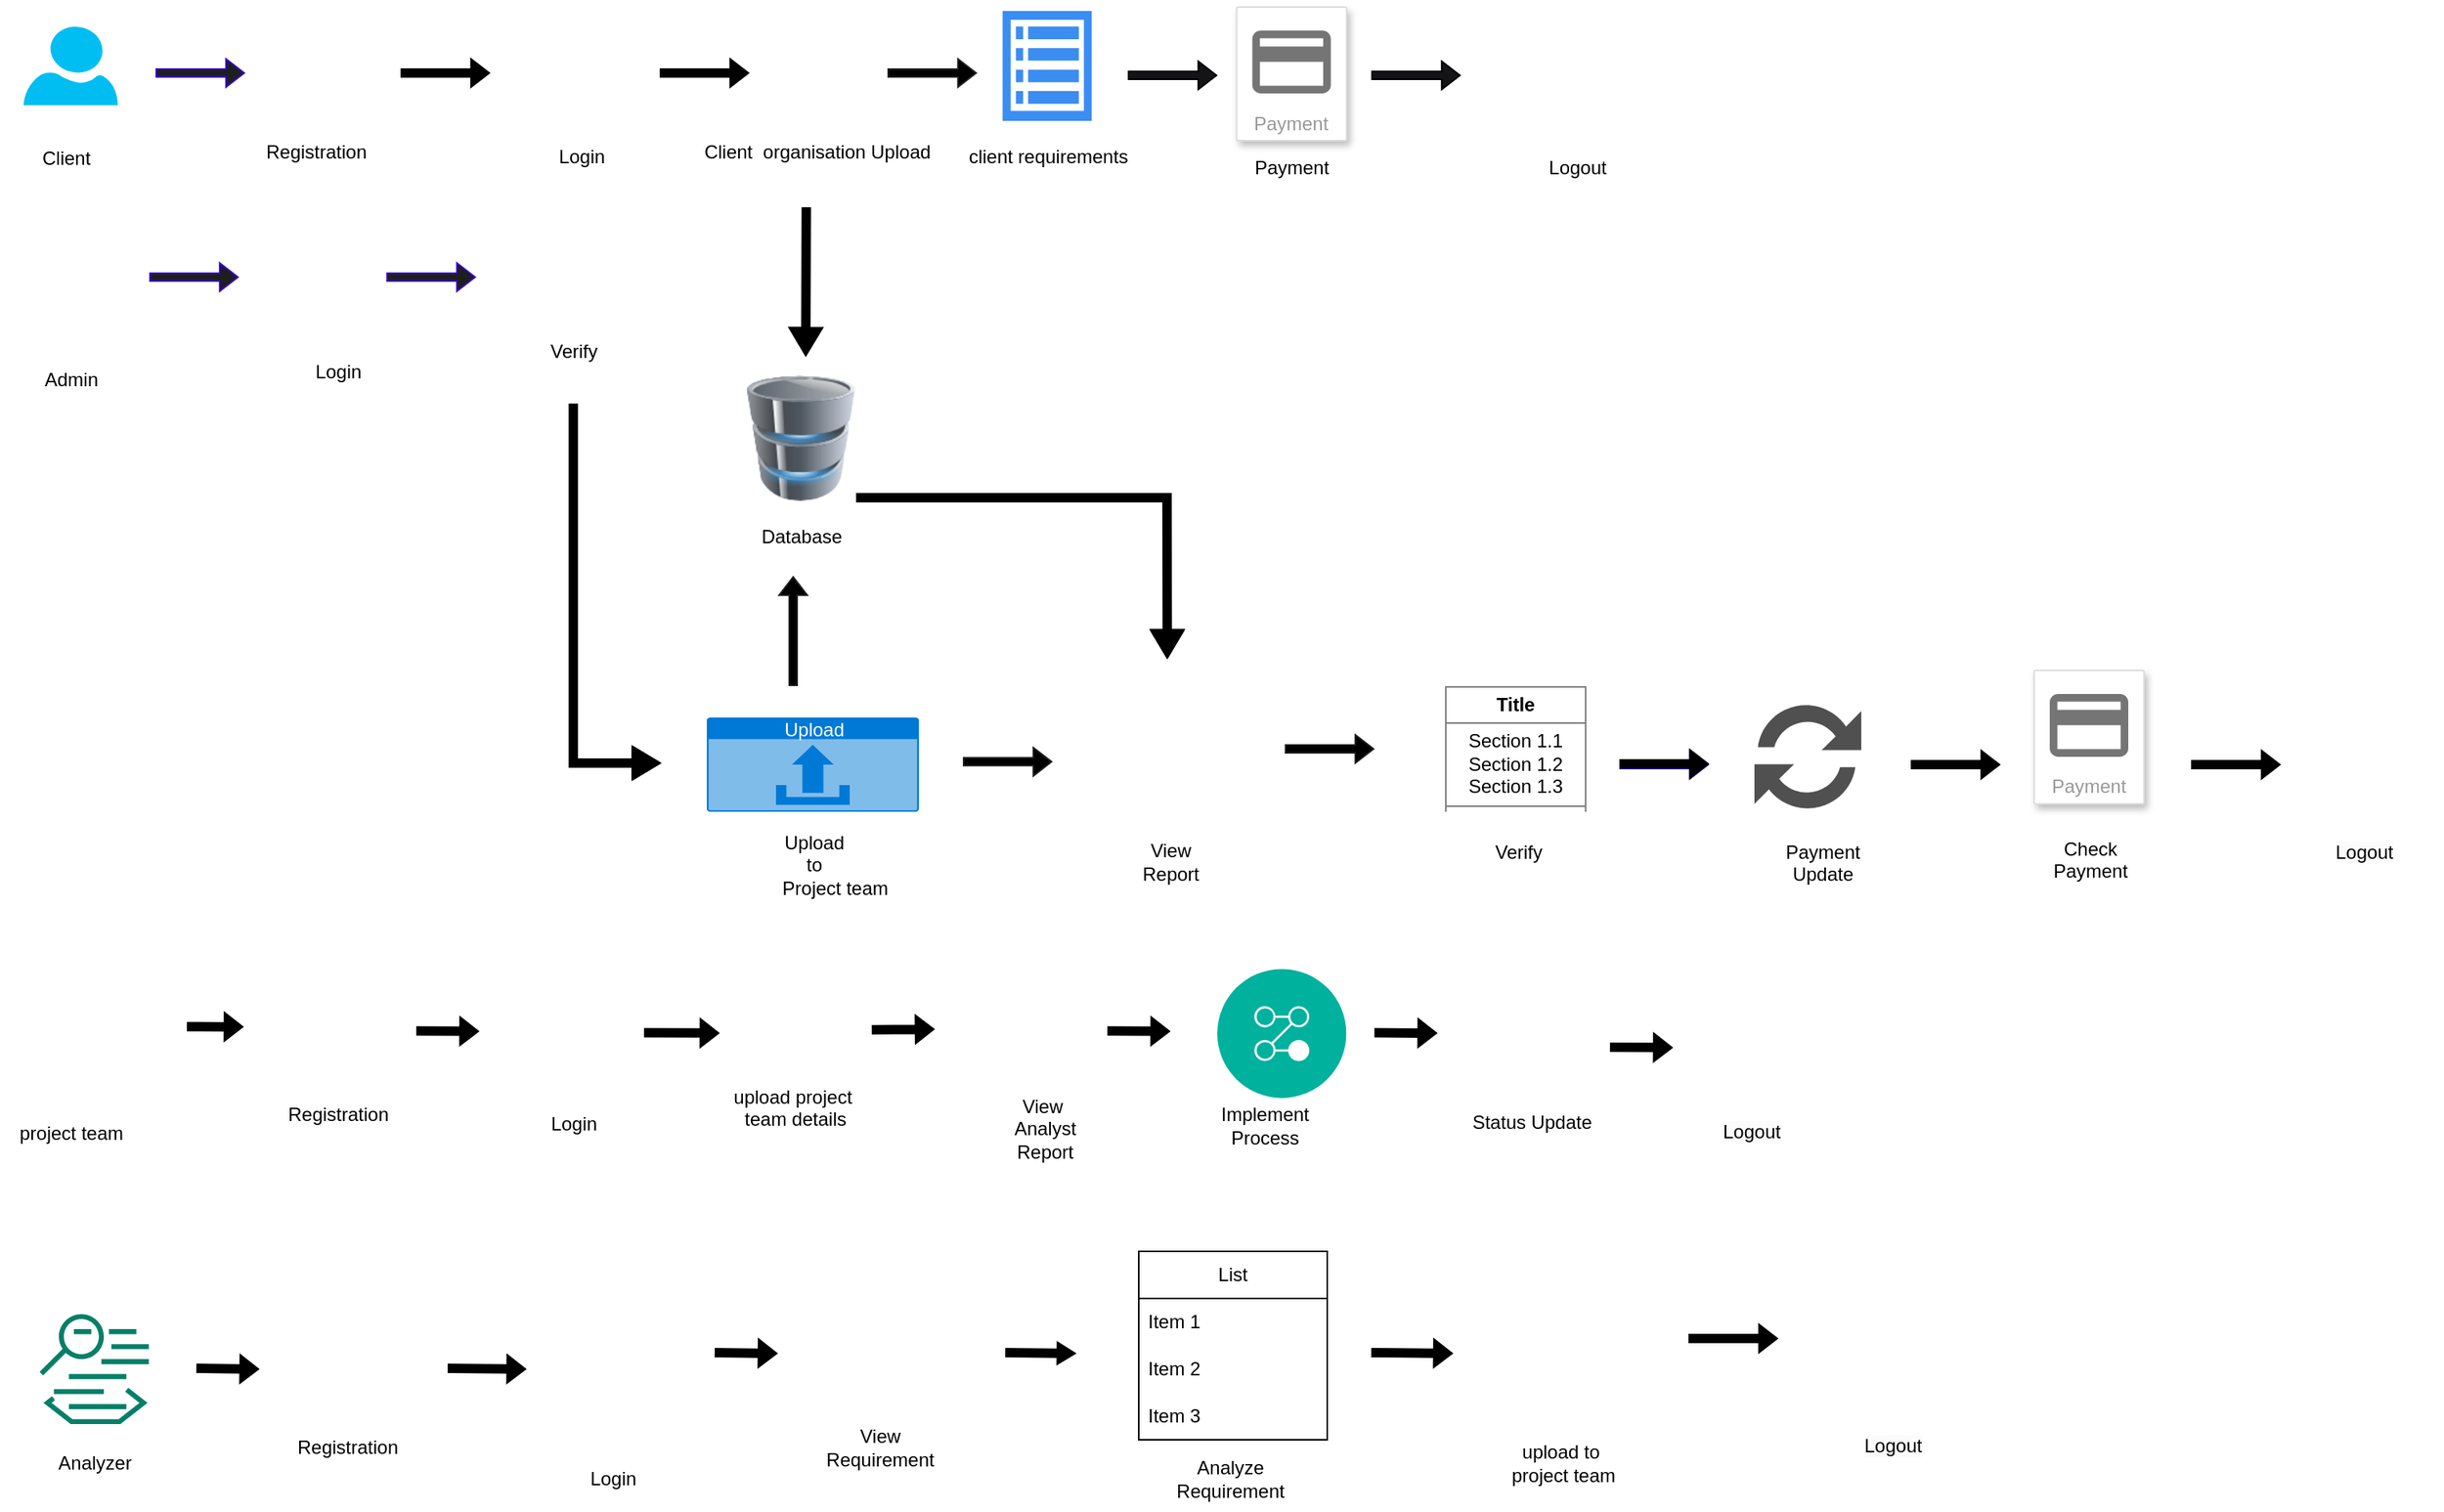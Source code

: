 <mxfile version="21.0.2" type="device" pages="42"><diagram id="K5atGC0dsXcjXNINRc0x" name="architecture"><mxGraphModel dx="1120" dy="494" grid="1" gridSize="10" guides="1" tooltips="1" connect="1" arrows="1" fold="1" page="1" pageScale="1" pageWidth="850" pageHeight="1100" math="0" shadow="0"><root><mxCell id="0"/><mxCell id="1" parent="0"/><mxCell id="a5WIRe-S7Vx-yoYxVNY2-1" value="" style="verticalLabelPosition=bottom;html=1;verticalAlign=top;align=center;strokeColor=none;fillColor=#00BEF2;shape=mxgraph.azure.user;" parent="1" vertex="1"><mxGeometry x="20" y="110" width="60" height="50" as="geometry"/></mxCell><mxCell id="a5WIRe-S7Vx-yoYxVNY2-2" style="edgeStyle=orthogonalEdgeStyle;rounded=0;orthogonalLoop=1;jettySize=auto;html=1;exitX=0.5;exitY=0.83;exitDx=0;exitDy=0;exitPerimeter=0;entryX=0.5;entryY=0.83;entryDx=0;entryDy=0;entryPerimeter=0;" parent="1" edge="1"><mxGeometry relative="1" as="geometry"><mxPoint x="155" y="141.6" as="sourcePoint"/><mxPoint x="155" y="141.6" as="targetPoint"/></mxGeometry></mxCell><mxCell id="a5WIRe-S7Vx-yoYxVNY2-3" value="Client" style="text;whiteSpace=wrap;html=1;" parent="1" vertex="1"><mxGeometry x="30" y="180" width="50" height="30" as="geometry"/></mxCell><mxCell id="a5WIRe-S7Vx-yoYxVNY2-4" value="" style="shape=image;html=1;verticalAlign=top;verticalLabelPosition=bottom;labelBackgroundColor=#ffffff;imageAspect=0;aspect=fixed;image=https://cdn4.iconfinder.com/data/icons/Free-Medical-Icons-Set/128x128/Application.png" parent="1" vertex="1"><mxGeometry x="177" y="110.58" width="50" height="50" as="geometry"/></mxCell><mxCell id="a5WIRe-S7Vx-yoYxVNY2-5" value="Login" style="text;html=1;resizable=0;autosize=1;align=center;verticalAlign=middle;points=[];fillColor=none;strokeColor=none;rounded=0;" parent="1" vertex="1"><mxGeometry x="355" y="182.5" width="40" height="20" as="geometry"/></mxCell><mxCell id="a5WIRe-S7Vx-yoYxVNY2-6" value="Registration" style="text;html=1;resizable=0;autosize=1;align=center;verticalAlign=middle;points=[];fillColor=none;strokeColor=none;rounded=0;" parent="1" vertex="1"><mxGeometry x="161" y="175" width="90" height="30" as="geometry"/></mxCell><mxCell id="a5WIRe-S7Vx-yoYxVNY2-7" value="" style="shape=image;html=1;verticalAlign=top;verticalLabelPosition=bottom;labelBackgroundColor=#ffffff;imageAspect=0;aspect=fixed;image=https://cdn0.iconfinder.com/data/icons/business-startup-10/50/76-128.png" parent="1" vertex="1"><mxGeometry x="20" y="240" width="60" height="60" as="geometry"/></mxCell><mxCell id="a5WIRe-S7Vx-yoYxVNY2-9" value="" style="shape=flexArrow;endArrow=block;html=1;rounded=0;strokeColor=#000000;fillColor=#000000;endWidth=12;endSize=3.54;width=5;" parent="1" edge="1"><mxGeometry width="50" height="50" relative="1" as="geometry"><mxPoint x="270" y="749.65" as="sourcePoint"/><mxPoint x="310" y="749.83" as="targetPoint"/><Array as="points"/></mxGeometry></mxCell><mxCell id="a5WIRe-S7Vx-yoYxVNY2-10" value="" style="shape=flexArrow;endArrow=block;html=1;rounded=0;endWidth=12;endSize=3.54;width=5;fillColor=#000000;strokeColor=#000000;" parent="1" edge="1"><mxGeometry width="50" height="50" relative="1" as="geometry"><mxPoint x="260" y="139.5" as="sourcePoint"/><mxPoint x="317" y="139.5" as="targetPoint"/><Array as="points"/></mxGeometry></mxCell><mxCell id="a5WIRe-S7Vx-yoYxVNY2-11" value="" style="sketch=0;outlineConnect=0;fontColor=#232F3E;gradientColor=none;fillColor=#067F68;strokeColor=none;dashed=0;verticalLabelPosition=bottom;verticalAlign=top;align=center;html=1;fontSize=12;fontStyle=0;aspect=fixed;shape=mxgraph.aws4.mainframe_modernization_analyzer;" parent="1" vertex="1"><mxGeometry x="30" y="930" width="70" height="70" as="geometry"/></mxCell><mxCell id="a5WIRe-S7Vx-yoYxVNY2-12" value="" style="shape=image;html=1;verticalAlign=top;verticalLabelPosition=bottom;labelBackgroundColor=#ffffff;imageAspect=0;aspect=fixed;image=https://cdn4.iconfinder.com/data/icons/Free-Medical-Icons-Set/128x128/Application.png" parent="1" vertex="1"><mxGeometry x="181" y="716.3" width="70" height="70" as="geometry"/></mxCell><mxCell id="a5WIRe-S7Vx-yoYxVNY2-13" value="" style="shape=flexArrow;endArrow=block;html=1;rounded=0;strokeColor=#000000;fillColor=#000000;endWidth=12;endSize=3.54;width=5;" parent="1" edge="1"><mxGeometry width="50" height="50" relative="1" as="geometry"><mxPoint x="290" y="964.52" as="sourcePoint"/><mxPoint x="340" y="965" as="targetPoint"/><Array as="points"/></mxGeometry></mxCell><mxCell id="a5WIRe-S7Vx-yoYxVNY2-14" value="" style="shape=image;html=1;verticalAlign=top;verticalLabelPosition=bottom;labelBackgroundColor=#ffffff;imageAspect=0;aspect=fixed;image=https://cdn4.iconfinder.com/data/icons/Free-Medical-Icons-Set/128x128/Application.png" parent="1" vertex="1"><mxGeometry x="185" y="922.5" width="70" height="70" as="geometry"/></mxCell><mxCell id="a5WIRe-S7Vx-yoYxVNY2-17" value="Login" style="text;html=1;resizable=0;autosize=1;align=center;verticalAlign=middle;points=[];fillColor=none;strokeColor=none;rounded=0;" parent="1" vertex="1"><mxGeometry x="200" y="320" width="40" height="20" as="geometry"/></mxCell><mxCell id="a5WIRe-S7Vx-yoYxVNY2-18" value="Admin" style="text;html=1;resizable=0;autosize=1;align=center;verticalAlign=middle;points=[];fillColor=none;strokeColor=none;rounded=0;" parent="1" vertex="1"><mxGeometry x="20" y="320" width="60" height="30" as="geometry"/></mxCell><mxCell id="a5WIRe-S7Vx-yoYxVNY2-19" value="Login" style="text;html=1;resizable=0;autosize=1;align=center;verticalAlign=middle;points=[];fillColor=none;strokeColor=none;rounded=0;" parent="1" vertex="1"><mxGeometry x="350" y="799" width="40" height="20" as="geometry"/></mxCell><mxCell id="a5WIRe-S7Vx-yoYxVNY2-20" value="project team" style="text;html=1;resizable=0;autosize=1;align=center;verticalAlign=middle;points=[];fillColor=none;strokeColor=none;rounded=0;" parent="1" vertex="1"><mxGeometry x="5" y="800" width="90" height="30" as="geometry"/></mxCell><mxCell id="a5WIRe-S7Vx-yoYxVNY2-21" value="Registration" style="text;html=1;resizable=0;autosize=1;align=center;verticalAlign=middle;points=[];fillColor=none;strokeColor=none;rounded=0;" parent="1" vertex="1"><mxGeometry x="175" y="788" width="90" height="30" as="geometry"/></mxCell><mxCell id="a5WIRe-S7Vx-yoYxVNY2-22" value="Registration" style="text;html=1;resizable=0;autosize=1;align=center;verticalAlign=middle;points=[];fillColor=none;strokeColor=none;rounded=0;" parent="1" vertex="1"><mxGeometry x="181" y="1000" width="90" height="30" as="geometry"/></mxCell><mxCell id="a5WIRe-S7Vx-yoYxVNY2-23" value="Analyzer" style="text;html=1;resizable=0;autosize=1;align=center;verticalAlign=middle;points=[];fillColor=none;strokeColor=none;rounded=0;" parent="1" vertex="1"><mxGeometry x="30" y="1010" width="70" height="30" as="geometry"/></mxCell><mxCell id="a5WIRe-S7Vx-yoYxVNY2-24" value="Login" style="text;html=1;resizable=0;autosize=1;align=center;verticalAlign=middle;points=[];fillColor=none;strokeColor=none;rounded=0;" parent="1" vertex="1"><mxGeometry x="375" y="1025" width="40" height="20" as="geometry"/></mxCell><mxCell id="a5WIRe-S7Vx-yoYxVNY2-25" value="" style="shape=flexArrow;endArrow=block;html=1;rounded=0;strokeColor=#3700CC;fillColor=#1e1e1f;endWidth=12;endSize=3.54;width=5;" parent="1" edge="1"><mxGeometry width="50" height="50" relative="1" as="geometry"><mxPoint x="100" y="269.5" as="sourcePoint"/><mxPoint x="157" y="269.5" as="targetPoint"/><Array as="points"/></mxGeometry></mxCell><mxCell id="a5WIRe-S7Vx-yoYxVNY2-26" value="" style="shape=flexArrow;endArrow=block;html=1;rounded=0;strokeColor=#000000;fillColor=#000000;endWidth=12;endSize=3.54;width=5;" parent="1" edge="1"><mxGeometry width="50" height="50" relative="1" as="geometry"><mxPoint x="124" y="746.82" as="sourcePoint"/><mxPoint x="160" y="747" as="targetPoint"/><Array as="points"/></mxGeometry></mxCell><mxCell id="a5WIRe-S7Vx-yoYxVNY2-27" value="" style="shape=flexArrow;endArrow=block;html=1;rounded=0;strokeColor=#000000;fillColor=#000000;endWidth=12;endSize=3.54;width=5;" parent="1" edge="1"><mxGeometry width="50" height="50" relative="1" as="geometry"><mxPoint x="130" y="964.52" as="sourcePoint"/><mxPoint x="170" y="965" as="targetPoint"/><Array as="points"/></mxGeometry></mxCell><mxCell id="a5WIRe-S7Vx-yoYxVNY2-31" value="" style="shape=flexArrow;endArrow=block;html=1;rounded=0;strokeColor=#000000;fillColor=#000000;endWidth=12;endSize=3.54;width=5;" parent="1" edge="1"><mxGeometry width="50" height="50" relative="1" as="geometry"><mxPoint x="425" y="139.5" as="sourcePoint"/><mxPoint x="482" y="139.5" as="targetPoint"/><Array as="points"/></mxGeometry></mxCell><mxCell id="a5WIRe-S7Vx-yoYxVNY2-32" value="" style="shape=flexArrow;endArrow=block;html=1;rounded=0;strokeColor=#232225;fillColor=#000000;endWidth=12;endSize=3.54;width=5;" parent="1" edge="1"><mxGeometry width="50" height="50" relative="1" as="geometry"><mxPoint x="570" y="139.5" as="sourcePoint"/><mxPoint x="627" y="139.5" as="targetPoint"/><Array as="points"/></mxGeometry></mxCell><mxCell id="a5WIRe-S7Vx-yoYxVNY2-33" value="" style="shape=image;html=1;verticalAlign=top;verticalLabelPosition=bottom;labelBackgroundColor=#ffffff;imageAspect=0;aspect=fixed;image=https://cdn4.iconfinder.com/data/icons/evil-icons-user-interface/64/upload-128.png;direction=east;" parent="1" vertex="1"><mxGeometry x="480" y="100" width="70" height="70" as="geometry"/></mxCell><mxCell id="a5WIRe-S7Vx-yoYxVNY2-34" value="Client&amp;nbsp; organisation Upload" style="text;html=1;resizable=0;autosize=1;align=center;verticalAlign=middle;points=[];fillColor=none;strokeColor=none;rounded=0;" parent="1" vertex="1"><mxGeometry x="440" y="175" width="170" height="30" as="geometry"/></mxCell><mxCell id="a5WIRe-S7Vx-yoYxVNY2-35" value="" style="shape=image;html=1;verticalAlign=top;verticalLabelPosition=bottom;labelBackgroundColor=#ffffff;imageAspect=0;aspect=fixed;image=https://cdn0.iconfinder.com/data/icons/phosphor-bold-vol-3-1/256/git-pull-request-duotone-128.png" parent="1" vertex="1"><mxGeometry x="335" y="220" width="80" height="80" as="geometry"/></mxCell><mxCell id="a5WIRe-S7Vx-yoYxVNY2-36" value="Verify" style="text;html=1;resizable=0;autosize=1;align=center;verticalAlign=middle;points=[];fillColor=none;strokeColor=none;rounded=0;" parent="1" vertex="1"><mxGeometry x="345" y="302" width="50" height="30" as="geometry"/></mxCell><mxCell id="a5WIRe-S7Vx-yoYxVNY2-38" value="" style="sketch=0;html=1;aspect=fixed;strokeColor=none;shadow=0;align=center;verticalAlign=top;fillColor=#3B8DF1;shape=mxgraph.gcp2.view_list" parent="1" vertex="1"><mxGeometry x="643.3" y="100" width="56.7" height="70" as="geometry"/></mxCell><mxCell id="a5WIRe-S7Vx-yoYxVNY2-39" value="" style="shape=flexArrow;endArrow=block;html=1;rounded=0;strokeColor=#000000;fillColor=#141316;endWidth=12;endSize=3.54;width=5;" parent="1" edge="1"><mxGeometry width="50" height="50" relative="1" as="geometry"><mxPoint x="723" y="141.04" as="sourcePoint"/><mxPoint x="780" y="141.04" as="targetPoint"/><Array as="points"/></mxGeometry></mxCell><mxCell id="a5WIRe-S7Vx-yoYxVNY2-40" value="client requirements" style="text;html=1;resizable=0;autosize=1;align=center;verticalAlign=middle;points=[];fillColor=none;strokeColor=none;rounded=0;" parent="1" vertex="1"><mxGeometry x="611.65" y="177.5" width="120" height="30" as="geometry"/></mxCell><mxCell id="a5WIRe-S7Vx-yoYxVNY2-42" value="Payment" style="strokeColor=#dddddd;shadow=1;strokeWidth=1;rounded=1;absoluteArcSize=1;arcSize=2;labelPosition=center;verticalLabelPosition=middle;align=center;verticalAlign=bottom;spacingLeft=0;fontColor=#999999;fontSize=12;whiteSpace=wrap;spacingBottom=2;" parent="1" vertex="1"><mxGeometry x="792.3" y="97.5" width="70" height="85" as="geometry"/></mxCell><mxCell id="a5WIRe-S7Vx-yoYxVNY2-43" value="" style="sketch=0;dashed=0;connectable=0;html=1;fillColor=#757575;strokeColor=none;shape=mxgraph.gcp2.payment;part=1;" parent="a5WIRe-S7Vx-yoYxVNY2-42" vertex="1"><mxGeometry x="0.5" width="50" height="40" relative="1" as="geometry"><mxPoint x="-25" y="15" as="offset"/></mxGeometry></mxCell><mxCell id="a5WIRe-S7Vx-yoYxVNY2-44" value="Payment" style="text;html=1;resizable=0;autosize=1;align=center;verticalAlign=middle;points=[];fillColor=none;strokeColor=none;rounded=0;" parent="1" vertex="1"><mxGeometry x="792.3" y="185" width="70" height="30" as="geometry"/></mxCell><mxCell id="a5WIRe-S7Vx-yoYxVNY2-45" value="" style="shape=flexArrow;endArrow=block;html=1;rounded=0;strokeColor=#000000;fillColor=#141316;endWidth=12;endSize=3.54;width=5;" parent="1" edge="1"><mxGeometry width="50" height="50" relative="1" as="geometry"><mxPoint x="878" y="141.04" as="sourcePoint"/><mxPoint x="935" y="141.04" as="targetPoint"/><Array as="points"/></mxGeometry></mxCell><mxCell id="a5WIRe-S7Vx-yoYxVNY2-46" value="" style="shape=image;html=1;verticalAlign=top;verticalLabelPosition=bottom;labelBackgroundColor=#ffffff;imageAspect=0;aspect=fixed;image=https://cdn3.iconfinder.com/data/icons/UltimateGnome/128x128/actions/exit.png" parent="1" vertex="1"><mxGeometry x="961" y="107" width="78" height="78" as="geometry"/></mxCell><mxCell id="a5WIRe-S7Vx-yoYxVNY2-47" value="Logout" style="text;html=1;resizable=0;autosize=1;align=center;verticalAlign=middle;points=[];fillColor=none;strokeColor=none;rounded=0;" parent="1" vertex="1"><mxGeometry x="979" y="185" width="60" height="30" as="geometry"/></mxCell><mxCell id="a5WIRe-S7Vx-yoYxVNY2-50" value="Upload" style="html=1;strokeColor=none;fillColor=#0079D6;labelPosition=center;verticalLabelPosition=middle;verticalAlign=top;align=center;fontSize=12;outlineConnect=0;spacingTop=-6;fontColor=#FFFFFF;sketch=0;shape=mxgraph.sitemap.upload;" parent="1" vertex="1"><mxGeometry x="455" y="550" width="135" height="60" as="geometry"/></mxCell><mxCell id="a5WIRe-S7Vx-yoYxVNY2-51" value="Upload &lt;br&gt;to &lt;br&gt;&lt;span style=&quot;white-space: pre;&quot;&gt;&#9;&lt;/span&gt;Project team" style="text;html=1;resizable=0;autosize=1;align=center;verticalAlign=middle;points=[];fillColor=none;strokeColor=none;rounded=0;" parent="1" vertex="1"><mxGeometry x="462.5" y="614.3" width="120" height="60" as="geometry"/></mxCell><mxCell id="a5WIRe-S7Vx-yoYxVNY2-52" value="" style="shape=image;html=1;verticalAlign=top;verticalLabelPosition=bottom;labelBackgroundColor=#ffffff;imageAspect=0;aspect=fixed;image=https://cdn2.iconfinder.com/data/icons/kids/128x128/actions/view_choose.png" parent="1" vertex="1"><mxGeometry x="710" y="530" width="78" height="78" as="geometry"/></mxCell><mxCell id="a5WIRe-S7Vx-yoYxVNY2-53" value="View &lt;br&gt;Report" style="text;html=1;resizable=0;autosize=1;align=center;verticalAlign=middle;points=[];fillColor=none;strokeColor=none;rounded=0;" parent="1" vertex="1"><mxGeometry x="720" y="622.3" width="60" height="40" as="geometry"/></mxCell><mxCell id="a5WIRe-S7Vx-yoYxVNY2-54" value="" style="shape=flexArrow;endArrow=block;html=1;rounded=0;strokeColor=#1f1f1f;fillColor=#000000;endWidth=12;endSize=3.54;width=5;" parent="1" edge="1"><mxGeometry width="50" height="50" relative="1" as="geometry"><mxPoint x="823" y="570" as="sourcePoint"/><mxPoint x="880" y="570" as="targetPoint"/><Array as="points"/></mxGeometry></mxCell><mxCell id="a5WIRe-S7Vx-yoYxVNY2-56" value="" style="shape=image;html=1;verticalAlign=top;verticalLabelPosition=bottom;labelBackgroundColor=#ffffff;imageAspect=0;aspect=fixed;image=https://cdn4.iconfinder.com/data/icons/core-ui-outlined/32/outlined_log_in-128.png" parent="1" vertex="1"><mxGeometry x="350" y="926" width="78" height="78" as="geometry"/></mxCell><mxCell id="a5WIRe-S7Vx-yoYxVNY2-57" value="" style="shape=image;html=1;verticalAlign=top;verticalLabelPosition=bottom;labelBackgroundColor=#ffffff;imageAspect=0;aspect=fixed;image=https://cdn4.iconfinder.com/data/icons/core-ui-outlined/32/outlined_log_in-128.png" parent="1" vertex="1"><mxGeometry x="322" y="704.3" width="78" height="78" as="geometry"/></mxCell><mxCell id="a5WIRe-S7Vx-yoYxVNY2-58" value="" style="shape=image;html=1;verticalAlign=top;verticalLabelPosition=bottom;labelBackgroundColor=#ffffff;imageAspect=0;aspect=fixed;image=https://cdn4.iconfinder.com/data/icons/core-ui-outlined/32/outlined_log_in-128.png" parent="1" vertex="1"><mxGeometry x="172" y="240" width="60" height="60" as="geometry"/></mxCell><mxCell id="a5WIRe-S7Vx-yoYxVNY2-59" value="" style="shape=image;html=1;verticalAlign=top;verticalLabelPosition=bottom;labelBackgroundColor=#ffffff;imageAspect=0;aspect=fixed;image=https://cdn4.iconfinder.com/data/icons/core-ui-outlined/32/outlined_log_in-128.png" parent="1" vertex="1"><mxGeometry x="340" y="105.58" width="60" height="60" as="geometry"/></mxCell><mxCell id="a5WIRe-S7Vx-yoYxVNY2-60" value="&lt;table border=&quot;1&quot; width=&quot;100%&quot; height=&quot;100%&quot; cellpadding=&quot;4&quot; style=&quot;width:100%;height:100%;border-collapse:collapse;&quot;&gt;&lt;tr&gt;&lt;th align=&quot;center&quot;&gt;&lt;b&gt;Title&lt;/b&gt;&lt;/th&gt;&lt;/tr&gt;&lt;tr&gt;&lt;td align=&quot;center&quot;&gt;Section 1.1&#10;Section 1.2&#10;Section 1.3&lt;/td&gt;&lt;/tr&gt;&lt;tr&gt;&lt;td align=&quot;center&quot;&gt;Section 2.1&#10;Section 2.2&#10;Section 2.3&lt;/td&gt;&lt;/tr&gt;&lt;/table&gt;" style="text;html=1;whiteSpace=wrap;strokeColor=none;fillColor=none;overflow=fill;" parent="1" vertex="1"><mxGeometry x="925" y="530" width="90" height="80" as="geometry"/></mxCell><mxCell id="a5WIRe-S7Vx-yoYxVNY2-61" value="&lt;div style=&quot;text-align: center;&quot;&gt;&lt;span style=&quot;background-color: initial;&quot;&gt;Verify&lt;/span&gt;&lt;/div&gt;" style="text;whiteSpace=wrap;html=1;" parent="1" vertex="1"><mxGeometry x="955" y="622.3" width="40" height="40" as="geometry"/></mxCell><mxCell id="a5WIRe-S7Vx-yoYxVNY2-62" value="" style="shape=flexArrow;endArrow=block;html=1;rounded=0;strokeColor=#3700CC;fillColor=#6a00ff;endWidth=12;endSize=3.54;width=5;" parent="1" edge="1"><mxGeometry width="50" height="50" relative="1" as="geometry"><mxPoint x="1036" y="580" as="sourcePoint"/><mxPoint x="1093" y="580" as="targetPoint"/><Array as="points"/></mxGeometry></mxCell><mxCell id="a5WIRe-S7Vx-yoYxVNY2-63" style="edgeStyle=orthogonalEdgeStyle;rounded=0;orthogonalLoop=1;jettySize=auto;html=1;exitX=0.5;exitY=1;exitDx=0;exitDy=0;endArrow=block;" parent="1" edge="1"><mxGeometry relative="1" as="geometry"><mxPoint x="1100" y="310" as="sourcePoint"/><mxPoint x="1100" y="310" as="targetPoint"/></mxGeometry></mxCell><mxCell id="a5WIRe-S7Vx-yoYxVNY2-64" value="&lt;div style=&quot;text-align: center;&quot;&gt;Payment&lt;/div&gt;&lt;div style=&quot;text-align: center;&quot;&gt;Update&lt;/div&gt;" style="text;whiteSpace=wrap;html=1;" parent="1" vertex="1"><mxGeometry x="1140" y="622.3" width="50" height="40" as="geometry"/></mxCell><mxCell id="a5WIRe-S7Vx-yoYxVNY2-65" value="" style="sketch=0;pointerEvents=1;shadow=0;dashed=0;html=1;strokeColor=none;labelPosition=center;verticalLabelPosition=bottom;verticalAlign=top;align=center;fillColor=#505050;shape=mxgraph.mscae.intune.update" parent="1" vertex="1"><mxGeometry x="1122" y="540" width="68" height="70" as="geometry"/></mxCell><mxCell id="a5WIRe-S7Vx-yoYxVNY2-66" value="" style="shape=flexArrow;endArrow=block;html=1;rounded=0;strokeColor=#000000;fillColor=#000000;endWidth=12;endSize=3.54;width=5;" parent="1" edge="1"><mxGeometry width="50" height="50" relative="1" as="geometry"><mxPoint x="1221.5" y="580" as="sourcePoint"/><mxPoint x="1278.5" y="580" as="targetPoint"/><Array as="points"/></mxGeometry></mxCell><mxCell id="a5WIRe-S7Vx-yoYxVNY2-67" value="Payment" style="strokeColor=#dddddd;shadow=1;strokeWidth=1;rounded=1;absoluteArcSize=1;arcSize=2;labelPosition=center;verticalLabelPosition=middle;align=center;verticalAlign=bottom;spacingLeft=0;fontColor=#999999;fontSize=12;whiteSpace=wrap;spacingBottom=2;" parent="1" vertex="1"><mxGeometry x="1300" y="520" width="70" height="85" as="geometry"/></mxCell><mxCell id="a5WIRe-S7Vx-yoYxVNY2-68" value="" style="sketch=0;dashed=0;connectable=0;html=1;fillColor=#757575;strokeColor=none;shape=mxgraph.gcp2.payment;part=1;" parent="a5WIRe-S7Vx-yoYxVNY2-67" vertex="1"><mxGeometry x="0.5" width="50" height="40" relative="1" as="geometry"><mxPoint x="-25" y="15" as="offset"/></mxGeometry></mxCell><mxCell id="a5WIRe-S7Vx-yoYxVNY2-69" value="&lt;div style=&quot;text-align: center;&quot;&gt;Check Payment&lt;/div&gt;" style="text;whiteSpace=wrap;html=1;" parent="1" vertex="1"><mxGeometry x="1310" y="620" width="50" height="40" as="geometry"/></mxCell><mxCell id="a5WIRe-S7Vx-yoYxVNY2-70" value="" style="shape=flexArrow;endArrow=block;html=1;rounded=0;strokeColor=#000000;fillColor=#000000;endWidth=12;endSize=3.54;width=5;" parent="1" edge="1"><mxGeometry width="50" height="50" relative="1" as="geometry"><mxPoint x="1400" y="580" as="sourcePoint"/><mxPoint x="1457" y="580" as="targetPoint"/><Array as="points"/></mxGeometry></mxCell><mxCell id="a5WIRe-S7Vx-yoYxVNY2-71" value="" style="shape=image;html=1;verticalAlign=top;verticalLabelPosition=bottom;labelBackgroundColor=#ffffff;imageAspect=0;aspect=fixed;image=https://cdn3.iconfinder.com/data/icons/UltimateGnome/128x128/actions/exit.png" parent="1" vertex="1"><mxGeometry x="1482" y="534" width="78" height="78" as="geometry"/></mxCell><mxCell id="a5WIRe-S7Vx-yoYxVNY2-72" value="&lt;span style=&quot;color: rgb(0, 0, 0); font-family: Helvetica; font-size: 12px; font-style: normal; font-variant-ligatures: normal; font-variant-caps: normal; font-weight: 400; letter-spacing: normal; orphans: 2; text-align: center; text-indent: 0px; text-transform: none; widows: 2; word-spacing: 0px; -webkit-text-stroke-width: 0px; background-color: rgb(251, 251, 251); text-decoration-thickness: initial; text-decoration-style: initial; text-decoration-color: initial; float: none; display: inline !important;&quot;&gt;Logout&lt;/span&gt;" style="text;whiteSpace=wrap;html=1;" parent="1" vertex="1"><mxGeometry x="1490" y="622.3" width="70" height="25" as="geometry"/></mxCell><mxCell id="a5WIRe-S7Vx-yoYxVNY2-73" value="Database" style="text;html=1;resizable=0;autosize=1;align=center;verticalAlign=middle;points=[];fillColor=none;strokeColor=none;rounded=0;" parent="1" vertex="1"><mxGeometry x="480" y="420" width="70" height="30" as="geometry"/></mxCell><mxCell id="a5WIRe-S7Vx-yoYxVNY2-74" value="" style="image;html=1;image=img/lib/clip_art/computers/Database_128x128.png" parent="1" vertex="1"><mxGeometry x="470" y="332" width="90" height="80" as="geometry"/></mxCell><mxCell id="a5WIRe-S7Vx-yoYxVNY2-75" value="upload project&amp;nbsp;&lt;br&gt;team details" style="shape=image;html=1;verticalAlign=top;verticalLabelPosition=bottom;labelBackgroundColor=#ffffff;imageAspect=0;aspect=fixed;image=https://cdn4.iconfinder.com/data/icons/ionicons/512/icon-ios7-cloud-upload-128.png" parent="1" vertex="1"><mxGeometry x="482" y="720" width="58" height="58" as="geometry"/></mxCell><mxCell id="a5WIRe-S7Vx-yoYxVNY2-76" value="&lt;br&gt;" style="text;html=1;resizable=0;autosize=1;align=center;verticalAlign=middle;points=[];fillColor=none;strokeColor=none;rounded=0;" parent="1" vertex="1"><mxGeometry x="502.5" y="783" width="20" height="30" as="geometry"/></mxCell><mxCell id="a5WIRe-S7Vx-yoYxVNY2-77" value="" style="shape=flexArrow;endArrow=block;html=1;rounded=0;strokeColor=#000000;fillColor=#000000;endWidth=12;endSize=3.54;width=5;" parent="1" edge="1"><mxGeometry width="50" height="50" relative="1" as="geometry"><mxPoint x="560" y="748.91" as="sourcePoint"/><mxPoint x="600" y="748.5" as="targetPoint"/><Array as="points"/></mxGeometry></mxCell><mxCell id="a5WIRe-S7Vx-yoYxVNY2-78" value="" style="shape=image;html=1;verticalAlign=top;verticalLabelPosition=bottom;labelBackgroundColor=#ffffff;imageAspect=0;aspect=fixed;image=https://cdn2.iconfinder.com/data/icons/kids/128x128/actions/view_choose.png" parent="1" vertex="1"><mxGeometry x="630" y="720" width="60.3" height="60.3" as="geometry"/></mxCell><mxCell id="a5WIRe-S7Vx-yoYxVNY2-79" value="View&amp;nbsp;&lt;br&gt;Analyst&lt;br&gt;Report" style="text;html=1;resizable=0;autosize=1;align=center;verticalAlign=middle;points=[];fillColor=none;strokeColor=none;rounded=0;" parent="1" vertex="1"><mxGeometry x="640" y="782.3" width="60" height="60" as="geometry"/></mxCell><mxCell id="a5WIRe-S7Vx-yoYxVNY2-80" value="" style="shape=flexArrow;endArrow=block;html=1;rounded=0;strokeColor=#000000;fillColor=#000000;endWidth=12;endSize=3.54;width=5;" parent="1" edge="1"><mxGeometry width="50" height="50" relative="1" as="geometry"><mxPoint x="710.0" y="749.65" as="sourcePoint"/><mxPoint x="750" y="749.83" as="targetPoint"/><Array as="points"/></mxGeometry></mxCell><mxCell id="a5WIRe-S7Vx-yoYxVNY2-81" value="" style="aspect=fixed;perimeter=ellipsePerimeter;html=1;align=center;shadow=0;dashed=0;fontColor=#4277BB;labelBackgroundColor=#ffffff;fontSize=12;spacingTop=3;image;image=img/lib/ibm/management/process_management.svg;" parent="1" vertex="1"><mxGeometry x="780" y="710.15" width="82.3" height="82.3" as="geometry"/></mxCell><mxCell id="a5WIRe-S7Vx-yoYxVNY2-82" value="Implement&lt;br&gt;Process" style="text;html=1;resizable=0;autosize=1;align=center;verticalAlign=middle;points=[];fillColor=none;strokeColor=none;rounded=0;" parent="1" vertex="1"><mxGeometry x="770" y="790" width="80" height="40" as="geometry"/></mxCell><mxCell id="a5WIRe-S7Vx-yoYxVNY2-83" value="" style="shape=flexArrow;endArrow=block;html=1;rounded=0;strokeColor=#000000;fillColor=#000000;endWidth=12;endSize=3.54;width=5;" parent="1" edge="1"><mxGeometry width="50" height="50" relative="1" as="geometry"><mxPoint x="880.0" y="750.8" as="sourcePoint"/><mxPoint x="920" y="751" as="targetPoint"/><Array as="points"/></mxGeometry></mxCell><mxCell id="a5WIRe-S7Vx-yoYxVNY2-87" value="" style="shape=image;html=1;verticalAlign=top;verticalLabelPosition=bottom;labelBackgroundColor=#ffffff;imageAspect=0;aspect=fixed;image=https://cdn4.iconfinder.com/data/icons/evil-icons-user-interface/64/upload-128.png;direction=east;" parent="1" vertex="1"><mxGeometry x="930" y="699" width="100" height="100" as="geometry"/></mxCell><mxCell id="a5WIRe-S7Vx-yoYxVNY2-88" value="Status Update" style="text;html=1;resizable=0;autosize=1;align=center;verticalAlign=middle;points=[];fillColor=none;strokeColor=none;rounded=0;" parent="1" vertex="1"><mxGeometry x="930" y="793" width="100" height="30" as="geometry"/></mxCell><mxCell id="a5WIRe-S7Vx-yoYxVNY2-89" value="" style="shape=flexArrow;endArrow=block;html=1;rounded=0;strokeColor=#000000;fillColor=#000000;endWidth=12;endSize=3.54;width=5;" parent="1" edge="1"><mxGeometry width="50" height="50" relative="1" as="geometry"><mxPoint x="1030" y="760.0" as="sourcePoint"/><mxPoint x="1070" y="760.2" as="targetPoint"/><Array as="points"/></mxGeometry></mxCell><mxCell id="a5WIRe-S7Vx-yoYxVNY2-90" value="" style="shape=image;html=1;verticalAlign=top;verticalLabelPosition=bottom;labelBackgroundColor=#ffffff;imageAspect=0;aspect=fixed;image=https://cdn3.iconfinder.com/data/icons/UltimateGnome/128x128/actions/exit.png" parent="1" vertex="1"><mxGeometry x="1092" y="722.0" width="78" height="78" as="geometry"/></mxCell><mxCell id="a5WIRe-S7Vx-yoYxVNY2-91" value="&lt;span style=&quot;color: rgb(0, 0, 0); font-family: Helvetica; font-size: 12px; font-style: normal; font-variant-ligatures: normal; font-variant-caps: normal; font-weight: 400; letter-spacing: normal; orphans: 2; text-align: center; text-indent: 0px; text-transform: none; widows: 2; word-spacing: 0px; -webkit-text-stroke-width: 0px; background-color: rgb(251, 251, 251); text-decoration-thickness: initial; text-decoration-style: initial; text-decoration-color: initial; float: none; display: inline !important;&quot;&gt;Logout&lt;/span&gt;" style="text;whiteSpace=wrap;html=1;" parent="1" vertex="1"><mxGeometry x="1100" y="800" width="70" height="25" as="geometry"/></mxCell><mxCell id="a5WIRe-S7Vx-yoYxVNY2-92" value="" style="shape=flexArrow;endArrow=block;html=1;rounded=0;strokeColor=#000000;fillColor=#000000;endWidth=12;endSize=3.54;width=5;" parent="1" edge="1"><mxGeometry width="50" height="50" relative="1" as="geometry"><mxPoint x="460" y="954.52" as="sourcePoint"/><mxPoint x="500" y="955" as="targetPoint"/><Array as="points"/></mxGeometry></mxCell><mxCell id="a5WIRe-S7Vx-yoYxVNY2-93" value="" style="shape=image;html=1;verticalAlign=top;verticalLabelPosition=bottom;labelBackgroundColor=#ffffff;imageAspect=0;aspect=fixed;image=https://cdn2.iconfinder.com/data/icons/kids/128x128/actions/view_choose.png" parent="1" vertex="1"><mxGeometry x="540" y="920" width="60" height="60" as="geometry"/></mxCell><mxCell id="a5WIRe-S7Vx-yoYxVNY2-94" value="View&lt;br&gt;Requirement" style="text;html=1;resizable=0;autosize=1;align=center;verticalAlign=middle;points=[];fillColor=none;strokeColor=none;rounded=0;" parent="1" vertex="1"><mxGeometry x="520" y="995" width="90" height="40" as="geometry"/></mxCell><mxCell id="a5WIRe-S7Vx-yoYxVNY2-95" value="" style="shape=flexArrow;endArrow=block;html=1;rounded=0;strokeColor=#000000;fillColor=#000000;endWidth=8;endSize=3.44;width=5;" parent="1" edge="1"><mxGeometry width="50" height="50" relative="1" as="geometry"><mxPoint x="645" y="954.52" as="sourcePoint"/><mxPoint x="690" y="955" as="targetPoint"/><Array as="points"/></mxGeometry></mxCell><mxCell id="a5WIRe-S7Vx-yoYxVNY2-96" value="List" style="swimlane;fontStyle=0;childLayout=stackLayout;horizontal=1;startSize=30;horizontalStack=0;resizeParent=1;resizeParentMax=0;resizeLast=0;collapsible=1;marginBottom=0;whiteSpace=wrap;html=1;" parent="1" vertex="1"><mxGeometry x="730" y="890" width="120" height="120" as="geometry"/></mxCell><mxCell id="a5WIRe-S7Vx-yoYxVNY2-97" value="Item 1" style="text;strokeColor=none;fillColor=none;align=left;verticalAlign=middle;spacingLeft=4;spacingRight=4;overflow=hidden;points=[[0,0.5],[1,0.5]];portConstraint=eastwest;rotatable=0;whiteSpace=wrap;html=1;" parent="a5WIRe-S7Vx-yoYxVNY2-96" vertex="1"><mxGeometry y="30" width="120" height="30" as="geometry"/></mxCell><mxCell id="a5WIRe-S7Vx-yoYxVNY2-98" value="Item 2" style="text;strokeColor=none;fillColor=none;align=left;verticalAlign=middle;spacingLeft=4;spacingRight=4;overflow=hidden;points=[[0,0.5],[1,0.5]];portConstraint=eastwest;rotatable=0;whiteSpace=wrap;html=1;" parent="a5WIRe-S7Vx-yoYxVNY2-96" vertex="1"><mxGeometry y="60" width="120" height="30" as="geometry"/></mxCell><mxCell id="a5WIRe-S7Vx-yoYxVNY2-99" value="Item 3" style="text;strokeColor=none;fillColor=none;align=left;verticalAlign=middle;spacingLeft=4;spacingRight=4;overflow=hidden;points=[[0,0.5],[1,0.5]];portConstraint=eastwest;rotatable=0;whiteSpace=wrap;html=1;" parent="a5WIRe-S7Vx-yoYxVNY2-96" vertex="1"><mxGeometry y="90" width="120" height="30" as="geometry"/></mxCell><mxCell id="a5WIRe-S7Vx-yoYxVNY2-100" value="Analyze&lt;br&gt;Requirement" style="text;html=1;resizable=0;autosize=1;align=center;verticalAlign=middle;points=[];fillColor=none;strokeColor=none;rounded=0;" parent="1" vertex="1"><mxGeometry x="742.7" y="1015" width="90" height="40" as="geometry"/></mxCell><mxCell id="a5WIRe-S7Vx-yoYxVNY2-101" value="" style="shape=flexArrow;endArrow=block;html=1;rounded=0;strokeColor=#000000;fillColor=#000000;endWidth=12;endSize=3.54;width=5;" parent="1" edge="1"><mxGeometry width="50" height="50" relative="1" as="geometry"><mxPoint x="878" y="954.52" as="sourcePoint"/><mxPoint x="930" y="955" as="targetPoint"/><Array as="points"/></mxGeometry></mxCell><mxCell id="a5WIRe-S7Vx-yoYxVNY2-102" value="" style="shape=image;html=1;verticalAlign=top;verticalLabelPosition=bottom;labelBackgroundColor=#ffffff;imageAspect=0;aspect=fixed;image=https://cdn4.iconfinder.com/data/icons/ionicons/512/icon-ios7-cloud-upload-128.png" parent="1" vertex="1"><mxGeometry x="950" y="900" width="100" height="100" as="geometry"/></mxCell><mxCell id="a5WIRe-S7Vx-yoYxVNY2-103" value="upload to&amp;nbsp;&lt;br&gt;project team" style="text;html=1;resizable=0;autosize=1;align=center;verticalAlign=middle;points=[];fillColor=none;strokeColor=none;rounded=0;" parent="1" vertex="1"><mxGeometry x="955" y="1005" width="90" height="40" as="geometry"/></mxCell><mxCell id="a5WIRe-S7Vx-yoYxVNY2-104" value="" style="shape=flexArrow;endArrow=block;html=1;rounded=0;strokeColor=#000000;fillColor=#000000;endWidth=12;endSize=3.54;width=5;" parent="1" edge="1"><mxGeometry width="50" height="50" relative="1" as="geometry"><mxPoint x="1080" y="945.52" as="sourcePoint"/><mxPoint x="1137" y="945.52" as="targetPoint"/><Array as="points"/></mxGeometry></mxCell><mxCell id="a5WIRe-S7Vx-yoYxVNY2-105" value="" style="shape=image;html=1;verticalAlign=top;verticalLabelPosition=bottom;labelBackgroundColor=#ffffff;imageAspect=0;aspect=fixed;image=https://cdn3.iconfinder.com/data/icons/UltimateGnome/128x128/actions/exit.png" parent="1" vertex="1"><mxGeometry x="1170" y="907" width="78" height="78" as="geometry"/></mxCell><mxCell id="a5WIRe-S7Vx-yoYxVNY2-106" value="&lt;span style=&quot;color: rgb(0, 0, 0); font-family: Helvetica; font-size: 12px; font-style: normal; font-variant-ligatures: normal; font-variant-caps: normal; font-weight: 400; letter-spacing: normal; orphans: 2; text-align: center; text-indent: 0px; text-transform: none; widows: 2; word-spacing: 0px; -webkit-text-stroke-width: 0px; background-color: rgb(251, 251, 251); text-decoration-thickness: initial; text-decoration-style: initial; text-decoration-color: initial; float: none; display: inline !important;&quot;&gt;Logout&lt;/span&gt;" style="text;whiteSpace=wrap;html=1;" parent="1" vertex="1"><mxGeometry x="1190" y="1000" width="70" height="40" as="geometry"/></mxCell><mxCell id="a5WIRe-S7Vx-yoYxVNY2-114" value="" style="shape=flexArrow;endArrow=block;html=1;rounded=0;strokeColor=#000000;fillColor=#000000;endWidth=12;endSize=3.54;width=5;" parent="1" edge="1"><mxGeometry width="50" height="50" relative="1" as="geometry"><mxPoint x="415" y="750.8" as="sourcePoint"/><mxPoint x="463" y="750.98" as="targetPoint"/><Array as="points"/></mxGeometry></mxCell><mxCell id="a5WIRe-S7Vx-yoYxVNY2-115" value="" style="shape=flexArrow;endArrow=block;html=1;rounded=0;strokeColor=#1f1f1f;fillColor=#000000;endWidth=12;endSize=3.54;width=5;" parent="1" edge="1"><mxGeometry width="50" height="50" relative="1" as="geometry"><mxPoint x="618" y="578.17" as="sourcePoint"/><mxPoint x="675.0" y="578.17" as="targetPoint"/><Array as="points"/></mxGeometry></mxCell><mxCell id="a5WIRe-S7Vx-yoYxVNY2-116" value="" style="shape=flexArrow;endArrow=block;html=1;rounded=0;strokeColor=#000000;fillColor=#000000;endWidth=15.294;endSize=5.612;width=5;" parent="1" edge="1"><mxGeometry width="50" height="50" relative="1" as="geometry"><mxPoint x="370.0" y="350" as="sourcePoint"/><mxPoint x="425.83" y="579" as="targetPoint"/><Array as="points"><mxPoint x="370" y="579"/></Array></mxGeometry></mxCell><mxCell id="a5WIRe-S7Vx-yoYxVNY2-117" value="" style="shape=flexArrow;endArrow=block;html=1;rounded=0;strokeColor=#1f1f1f;fillColor=#000000;endWidth=12;endSize=3.54;width=5;" parent="1" edge="1"><mxGeometry width="50" height="50" relative="1" as="geometry"><mxPoint x="510" y="530" as="sourcePoint"/><mxPoint x="510" y="460" as="targetPoint"/><Array as="points"/></mxGeometry></mxCell><mxCell id="a5WIRe-S7Vx-yoYxVNY2-118" value="" style="shape=flexArrow;endArrow=block;html=1;rounded=0;strokeColor=#000000;fillColor=#000000;endWidth=15.294;endSize=5.612;width=5;" parent="1" edge="1"><mxGeometry width="50" height="50" relative="1" as="geometry"><mxPoint x="518.33" y="225" as="sourcePoint"/><mxPoint x="518" y="320" as="targetPoint"/><Array as="points"/></mxGeometry></mxCell><mxCell id="a5WIRe-S7Vx-yoYxVNY2-126" value="" style="shape=flexArrow;endArrow=block;html=1;rounded=0;strokeColor=#000000;fillColor=#000000;endWidth=15.294;endSize=5.612;width=5;" parent="1" edge="1"><mxGeometry width="50" height="50" relative="1" as="geometry"><mxPoint x="550" y="410" as="sourcePoint"/><mxPoint x="748.17" y="512.5" as="targetPoint"/><Array as="points"><mxPoint x="748" y="410"/></Array></mxGeometry></mxCell><mxCell id="a5WIRe-S7Vx-yoYxVNY2-128" value="" style="shape=flexArrow;endArrow=block;html=1;rounded=0;strokeColor=#3700CC;fillColor=#1e1e1f;endWidth=12;endSize=3.54;width=5;" parent="1" edge="1"><mxGeometry width="50" height="50" relative="1" as="geometry"><mxPoint x="251" y="269.5" as="sourcePoint"/><mxPoint x="308" y="269.5" as="targetPoint"/><Array as="points"/></mxGeometry></mxCell><mxCell id="a5WIRe-S7Vx-yoYxVNY2-129" value="" style="shape=flexArrow;endArrow=block;html=1;rounded=0;strokeColor=#3700CC;fillColor=#1e1e1f;endWidth=12;endSize=3.54;width=5;" parent="1" edge="1"><mxGeometry width="50" height="50" relative="1" as="geometry"><mxPoint x="104" y="139.5" as="sourcePoint"/><mxPoint x="161" y="139.5" as="targetPoint"/><Array as="points"/></mxGeometry></mxCell><mxCell id="a5WIRe-S7Vx-yoYxVNY2-130" value="" style="shape=flexArrow;endArrow=block;html=1;rounded=0;strokeColor=#000000;fillColor=#000000;endWidth=12;endSize=3.54;width=5;" parent="1" edge="1"><mxGeometry width="50" height="50" relative="1" as="geometry"><mxPoint x="1036" y="579.5" as="sourcePoint"/><mxPoint x="1093" y="579.5" as="targetPoint"/><Array as="points"/></mxGeometry></mxCell><mxCell id="a5WIRe-S7Vx-yoYxVNY2-133" value="" style="shape=image;html=1;verticalAlign=top;verticalLabelPosition=bottom;labelBackgroundColor=#ffffff;imageAspect=0;aspect=fixed;image=https://cdn2.iconfinder.com/data/icons/perqui/48/ms_project.png" parent="1" vertex="1"><mxGeometry x="26" y="745" width="48" height="48" as="geometry"/></mxCell></root></mxGraphModel></diagram><diagram id="ZqmsF6SMOfI4pgLHAkKc" name="USE CASE"><mxGraphModel dx="270" dy="494" grid="1" gridSize="10" guides="1" tooltips="1" connect="1" arrows="1" fold="1" page="1" pageScale="1" pageWidth="850" pageHeight="1100" math="0" shadow="0"><root><mxCell id="0"/><mxCell id="1" parent="0"/><mxCell id="c3GR21--XoDrNf8dVYHn-53" value="REGISTRATION" style="ellipse;whiteSpace=wrap;html=1;rounded=1;dashed=1;dashPattern=1 1;sketch=0;fillColor=#f8cecc;strokeColor=#b85450;" parent="1" vertex="1"><mxGeometry x="1235" y="40" width="140" height="40" as="geometry"/></mxCell><mxCell id="c3GR21--XoDrNf8dVYHn-54" value="LOGIN" style="ellipse;whiteSpace=wrap;html=1;rounded=1;dashed=1;dashPattern=1 1;sketch=0;fillColor=#f8cecc;strokeColor=#b85450;" parent="1" vertex="1"><mxGeometry x="1235" y="90" width="140" height="40" as="geometry"/></mxCell><mxCell id="c3GR21--XoDrNf8dVYHn-55" value="VERIFY DETAILS" style="ellipse;whiteSpace=wrap;html=1;rounded=1;dashed=1;dashPattern=1 1;sketch=0;fillColor=#f8cecc;strokeColor=#b85450;" parent="1" vertex="1"><mxGeometry x="1230" y="240" width="150" height="40" as="geometry"/></mxCell><mxCell id="c3GR21--XoDrNf8dVYHn-56" value="UPLOAD PROJECT TEAM&lt;br&gt;DETAILS" style="ellipse;whiteSpace=wrap;html=1;rounded=1;dashed=1;dashPattern=1 1;sketch=0;fillColor=#f8cecc;strokeColor=#b85450;strokeWidth=2;" parent="1" vertex="1"><mxGeometry x="1227.5" y="500" width="170" height="40" as="geometry"/></mxCell><mxCell id="c3GR21--XoDrNf8dVYHn-57" value="VIEW CLIENT PROJECT DATA" style="ellipse;whiteSpace=wrap;html=1;rounded=1;dashed=1;dashPattern=1 1;sketch=0;fillColor=#f8cecc;strokeColor=#b85450;strokeWidth=2;perimeterSpacing=3;" parent="1" vertex="1"><mxGeometry x="1235" y="440" width="150" height="50" as="geometry"/></mxCell><mxCell id="c3GR21--XoDrNf8dVYHn-58" value="UPLOAD TECHNICAL TEAM DETAILS" style="ellipse;whiteSpace=wrap;html=1;rounded=1;dashed=1;dashPattern=1 1;sketch=0;fillColor=#f8cecc;strokeColor=#b85450;" parent="1" vertex="1"><mxGeometry x="1235" y="610" width="155" height="50" as="geometry"/></mxCell><mxCell id="c3GR21--XoDrNf8dVYHn-59" value="ANALYSE" style="ellipse;whiteSpace=wrap;html=1;rounded=1;dashed=1;dashPattern=1 1;sketch=0;fillColor=#f8cecc;strokeColor=#b85450;" parent="1" vertex="1"><mxGeometry x="1237.5" y="808" width="150" height="40" as="geometry"/></mxCell><mxCell id="c3GR21--XoDrNf8dVYHn-60" value="SOLUTION" style="ellipse;whiteSpace=wrap;html=1;rounded=1;dashed=1;dashPattern=1 1;sketch=0;fillColor=#f8cecc;strokeColor=#b85450;" parent="1" vertex="1"><mxGeometry x="1235" y="868" width="150" height="40" as="geometry"/></mxCell><mxCell id="c3GR21--XoDrNf8dVYHn-62" value="CLIENT DETAILS" style="ellipse;whiteSpace=wrap;html=1;rounded=1;dashed=1;dashPattern=1 1;sketch=0;fillColor=#f8cecc;strokeColor=#b85450;" parent="1" vertex="1"><mxGeometry x="1230" y="140" width="150" height="40" as="geometry"/></mxCell><mxCell id="c3GR21--XoDrNf8dVYHn-63" value="PROJECT DETAILS" style="ellipse;whiteSpace=wrap;html=1;rounded=1;dashed=1;dashPattern=1 1;sketch=0;fillColor=#f8cecc;strokeColor=#b85450;" parent="1" vertex="1"><mxGeometry x="1230" y="190" width="150" height="40" as="geometry"/></mxCell><mxCell id="c3GR21--XoDrNf8dVYHn-64" value="APPROVE PROJECT" style="ellipse;whiteSpace=wrap;html=1;rounded=1;dashed=1;dashPattern=1 1;sketch=0;fillColor=#f8cecc;strokeColor=#b85450;" parent="1" vertex="1"><mxGeometry x="1230" y="290" width="150" height="40" as="geometry"/></mxCell><mxCell id="c3GR21--XoDrNf8dVYHn-65" value="NOTIFICATION" style="ellipse;whiteSpace=wrap;html=1;rounded=1;dashed=1;dashPattern=1 1;sketch=0;fillColor=#f8cecc;strokeColor=#b85450;" parent="1" vertex="1"><mxGeometry x="1235" y="340" width="150" height="40" as="geometry"/></mxCell><mxCell id="c3GR21--XoDrNf8dVYHn-66" value="PAYMENT" style="ellipse;whiteSpace=wrap;html=1;rounded=1;dashed=1;dashPattern=1 1;sketch=0;fillColor=#f8cecc;strokeColor=#b85450;" parent="1" vertex="1"><mxGeometry x="1235" y="390" width="150" height="40" as="geometry"/></mxCell><mxCell id="c3GR21--XoDrNf8dVYHn-68" value="CLIENT" style="shape=umlActor;verticalLabelPosition=bottom;verticalAlign=top;html=1;outlineConnect=0;rounded=1;dashed=1;dashPattern=1 1;sketch=0;fillColor=#f8cecc;strokeColor=#b85450;" parent="1" vertex="1"><mxGeometry x="1000" y="180" width="30" height="60" as="geometry"/></mxCell><mxCell id="c3GR21--XoDrNf8dVYHn-69" style="edgeStyle=none;rounded=0;orthogonalLoop=1;jettySize=auto;html=1;exitX=0.5;exitY=0.5;exitDx=0;exitDy=0;exitPerimeter=0;entryX=0;entryY=0.5;entryDx=0;entryDy=0;strokeColor=#b85450;strokeWidth=1;fillColor=#f8cecc;" parent="1" source="c3GR21--XoDrNf8dVYHn-68" target="c3GR21--XoDrNf8dVYHn-53" edge="1"><mxGeometry relative="1" as="geometry"><mxPoint x="1136.5" y="276.0" as="sourcePoint"/><mxPoint x="1384" y="34" as="targetPoint"/></mxGeometry></mxCell><mxCell id="c3GR21--XoDrNf8dVYHn-70" value="PROJECT TEAM" style="shape=umlActor;verticalLabelPosition=bottom;verticalAlign=top;html=1;outlineConnect=0;rounded=1;dashed=1;dashPattern=1 1;sketch=0;fillColor=#f8cecc;strokeColor=#b85450;" parent="1" vertex="1"><mxGeometry x="1630" y="140" width="30" height="60" as="geometry"/></mxCell><mxCell id="c3GR21--XoDrNf8dVYHn-71" style="edgeStyle=none;rounded=0;orthogonalLoop=1;jettySize=auto;html=1;strokeColor=#b85450;strokeWidth=1;fillColor=#f8cecc;entryX=1;entryY=0.5;entryDx=0;entryDy=0;exitX=0.5;exitY=0.5;exitDx=0;exitDy=0;exitPerimeter=0;" parent="1" source="c3GR21--XoDrNf8dVYHn-70" target="c3GR21--XoDrNf8dVYHn-53" edge="1"><mxGeometry relative="1" as="geometry"><mxPoint x="1608.5" y="212.0" as="sourcePoint"/><mxPoint x="1380" y="70" as="targetPoint"/></mxGeometry></mxCell><mxCell id="c3GR21--XoDrNf8dVYHn-72" style="edgeStyle=none;rounded=0;orthogonalLoop=1;jettySize=auto;html=1;exitX=0.5;exitY=0.5;exitDx=0;exitDy=0;exitPerimeter=0;entryX=0;entryY=0.5;entryDx=0;entryDy=0;strokeColor=#b85450;strokeWidth=1;fillColor=#f8cecc;" parent="1" source="c3GR21--XoDrNf8dVYHn-68" target="c3GR21--XoDrNf8dVYHn-54" edge="1"><mxGeometry relative="1" as="geometry"><mxPoint x="1032.5" y="196" as="sourcePoint"/><mxPoint x="1245.0" y="70" as="targetPoint"/></mxGeometry></mxCell><mxCell id="Nm7VBFUkkMU7fufYYXuh-2" value="MANAGER" style="shape=umlActor;verticalLabelPosition=bottom;verticalAlign=top;html=1;outlineConnect=0;rounded=1;dashed=1;dashPattern=1 1;sketch=0;fillColor=#f8cecc;strokeColor=#b85450;" parent="1" vertex="1"><mxGeometry x="1000" y="370" width="30" height="60" as="geometry"/></mxCell><mxCell id="Nm7VBFUkkMU7fufYYXuh-3" style="edgeStyle=none;rounded=0;orthogonalLoop=1;jettySize=auto;html=1;strokeColor=#b85450;strokeWidth=1;fillColor=#f8cecc;entryX=0.964;entryY=0.675;entryDx=0;entryDy=0;entryPerimeter=0;" parent="1" target="c3GR21--XoDrNf8dVYHn-54" edge="1"><mxGeometry relative="1" as="geometry"><mxPoint x="1640" y="170" as="sourcePoint"/><mxPoint x="1385.0" y="70" as="targetPoint"/></mxGeometry></mxCell><mxCell id="Nm7VBFUkkMU7fufYYXuh-6" value="TECHNICAL" style="shape=umlActor;verticalLabelPosition=bottom;verticalAlign=top;html=1;outlineConnect=0;rounded=1;dashed=1;dashPattern=1 1;sketch=0;fillColor=#f8cecc;strokeColor=#b85450;" parent="1" vertex="1"><mxGeometry x="1550" y="440" width="30" height="60" as="geometry"/></mxCell><mxCell id="Nm7VBFUkkMU7fufYYXuh-12" style="edgeStyle=none;rounded=0;orthogonalLoop=1;jettySize=auto;html=1;exitX=0.5;exitY=0.5;exitDx=0;exitDy=0;exitPerimeter=0;entryX=0;entryY=0.5;entryDx=0;entryDy=0;strokeColor=#b85450;strokeWidth=1;fillColor=#f8cecc;" parent="1" source="Nm7VBFUkkMU7fufYYXuh-2" target="c3GR21--XoDrNf8dVYHn-54" edge="1"><mxGeometry relative="1" as="geometry"><mxPoint x="1070" y="370" as="sourcePoint"/><mxPoint x="1290.0" y="270" as="targetPoint"/></mxGeometry></mxCell><mxCell id="Nm7VBFUkkMU7fufYYXuh-16" value="" style="endArrow=classic;html=1;rounded=1;labelBackgroundColor=#80FF00;fontFamily=Verdana;fontSize=13;fontColor=#000000;strokeColor=#b85450;fillColor=#f8cecc;" parent="1" target="c3GR21--XoDrNf8dVYHn-63" edge="1"><mxGeometry width="50" height="50" relative="1" as="geometry"><mxPoint x="1020" y="210" as="sourcePoint"/><mxPoint x="1330" y="190" as="targetPoint"/></mxGeometry></mxCell><mxCell id="Nm7VBFUkkMU7fufYYXuh-17" value="" style="endArrow=classic;html=1;rounded=1;labelBackgroundColor=#80FF00;fontFamily=Verdana;fontSize=13;fontColor=#000000;strokeColor=#b85450;fillColor=#f8cecc;" parent="1" edge="1"><mxGeometry width="50" height="50" relative="1" as="geometry"><mxPoint x="1015" y="210" as="sourcePoint"/><mxPoint x="1230" y="160" as="targetPoint"/></mxGeometry></mxCell><mxCell id="Nm7VBFUkkMU7fufYYXuh-21" value="" style="endArrow=classic;html=1;rounded=1;labelBackgroundColor=#80FF00;fontFamily=Verdana;fontSize=13;fontColor=#000000;strokeColor=#b85450;fillColor=#f8cecc;entryX=0;entryY=0.5;entryDx=0;entryDy=0;" parent="1" target="c3GR21--XoDrNf8dVYHn-55" edge="1"><mxGeometry width="50" height="50" relative="1" as="geometry"><mxPoint x="1020" y="400" as="sourcePoint"/><mxPoint x="1110" y="330" as="targetPoint"/></mxGeometry></mxCell><mxCell id="Nm7VBFUkkMU7fufYYXuh-22" value="" style="endArrow=classic;html=1;rounded=1;labelBackgroundColor=#80FF00;fontFamily=Verdana;fontSize=13;fontColor=#000000;strokeColor=#b85450;fillColor=#f8cecc;entryX=0;entryY=0.5;entryDx=0;entryDy=0;" parent="1" target="c3GR21--XoDrNf8dVYHn-64" edge="1"><mxGeometry width="50" height="50" relative="1" as="geometry"><mxPoint x="1020" y="400" as="sourcePoint"/><mxPoint x="1100" y="370" as="targetPoint"/><Array as="points"><mxPoint x="1010" y="400"/></Array></mxGeometry></mxCell><mxCell id="Nm7VBFUkkMU7fufYYXuh-23" value="" style="endArrow=classic;html=1;rounded=1;labelBackgroundColor=#80FF00;fontFamily=Verdana;fontSize=13;fontColor=#000000;strokeColor=#b85450;fillColor=#f8cecc;exitX=0.5;exitY=0.5;exitDx=0;exitDy=0;exitPerimeter=0;entryX=0;entryY=0.5;entryDx=0;entryDy=0;" parent="1" source="c3GR21--XoDrNf8dVYHn-68" target="c3GR21--XoDrNf8dVYHn-65" edge="1"><mxGeometry width="50" height="50" relative="1" as="geometry"><mxPoint x="1300" y="260" as="sourcePoint"/><mxPoint x="1350" y="210" as="targetPoint"/></mxGeometry></mxCell><mxCell id="Nm7VBFUkkMU7fufYYXuh-24" value="" style="endArrow=classic;html=1;rounded=1;labelBackgroundColor=#80FF00;fontFamily=Verdana;fontSize=13;fontColor=#000000;strokeColor=#b85450;fillColor=#f8cecc;exitX=0.5;exitY=0.5;exitDx=0;exitDy=0;exitPerimeter=0;entryX=0;entryY=0.5;entryDx=0;entryDy=0;" parent="1" source="c3GR21--XoDrNf8dVYHn-68" target="c3GR21--XoDrNf8dVYHn-66" edge="1"><mxGeometry width="50" height="50" relative="1" as="geometry"><mxPoint x="1310" y="270" as="sourcePoint"/><mxPoint x="1360" y="220" as="targetPoint"/></mxGeometry></mxCell><mxCell id="Nm7VBFUkkMU7fufYYXuh-25" value="" style="endArrow=classic;html=1;rounded=1;labelBackgroundColor=#80FF00;fontFamily=Verdana;fontSize=13;fontColor=#000000;strokeColor=#b85450;fillColor=#f8cecc;entryX=0.954;entryY=0.39;entryDx=0;entryDy=0;entryPerimeter=0;exitX=0.5;exitY=0.5;exitDx=0;exitDy=0;exitPerimeter=0;" parent="1" source="c3GR21--XoDrNf8dVYHn-70" target="c3GR21--XoDrNf8dVYHn-57" edge="1"><mxGeometry width="50" height="50" relative="1" as="geometry"><mxPoint x="1320" y="280" as="sourcePoint"/><mxPoint x="1370" y="230" as="targetPoint"/></mxGeometry></mxCell><mxCell id="Nm7VBFUkkMU7fufYYXuh-26" value="VIEW PROJECT TEAM DETAILS" style="ellipse;whiteSpace=wrap;html=1;rounded=1;dashed=1;dashPattern=1 1;sketch=0;fillColor=#f8cecc;strokeColor=#b85450;strokeWidth=2;perimeterSpacing=3;" parent="1" vertex="1"><mxGeometry x="1227.5" y="550" width="150" height="50" as="geometry"/></mxCell><mxCell id="Nm7VBFUkkMU7fufYYXuh-28" value="" style="endArrow=classic;html=1;rounded=1;labelBackgroundColor=#80FF00;fontFamily=Verdana;fontSize=13;fontColor=#000000;strokeColor=#b85450;fillColor=#f8cecc;entryX=1;entryY=0.5;entryDx=0;entryDy=0;" parent="1" target="c3GR21--XoDrNf8dVYHn-56" edge="1"><mxGeometry width="50" height="50" relative="1" as="geometry"><mxPoint x="1640" y="170" as="sourcePoint"/><mxPoint x="1390.004" y="439.999" as="targetPoint"/></mxGeometry></mxCell><mxCell id="Nm7VBFUkkMU7fufYYXuh-29" value="" style="endArrow=classic;html=1;rounded=1;labelBackgroundColor=#80FF00;fontFamily=Verdana;fontSize=13;fontColor=#000000;strokeColor=#b85450;fillColor=#f8cecc;entryX=0;entryY=0;entryDx=0;entryDy=0;" parent="1" target="Nm7VBFUkkMU7fufYYXuh-26" edge="1"><mxGeometry width="50" height="50" relative="1" as="geometry"><mxPoint x="1015" y="400" as="sourcePoint"/><mxPoint x="980.004" y="606.55" as="targetPoint"/></mxGeometry></mxCell><mxCell id="Nm7VBFUkkMU7fufYYXuh-30" value="" style="endArrow=classic;html=1;rounded=1;labelBackgroundColor=#80FF00;fontFamily=Verdana;fontSize=13;fontColor=#000000;strokeColor=#b85450;fillColor=#f8cecc;entryX=0.978;entryY=0.318;entryDx=0;entryDy=0;entryPerimeter=0;exitX=0.5;exitY=0.5;exitDx=0;exitDy=0;exitPerimeter=0;" parent="1" source="Nm7VBFUkkMU7fufYYXuh-6" target="c3GR21--XoDrNf8dVYHn-58" edge="1"><mxGeometry width="50" height="50" relative="1" as="geometry"><mxPoint x="1570" y="252.291" as="sourcePoint"/><mxPoint x="1410.824" y="488.84" as="targetPoint"/></mxGeometry></mxCell><mxCell id="Nm7VBFUkkMU7fufYYXuh-32" value="VIEW TECHNICAL TEAM DETAILS" style="ellipse;whiteSpace=wrap;html=1;rounded=1;dashed=1;dashPattern=1 1;sketch=0;fillColor=#f8cecc;strokeColor=#b85450;" parent="1" vertex="1"><mxGeometry x="1235" y="670" width="155" height="50" as="geometry"/></mxCell><mxCell id="Nm7VBFUkkMU7fufYYXuh-33" value="" style="endArrow=classic;html=1;rounded=1;labelBackgroundColor=#80FF00;fontFamily=Verdana;fontSize=13;fontColor=#000000;strokeColor=#b85450;fillColor=#f8cecc;entryX=0.007;entryY=0.271;entryDx=0;entryDy=0;entryPerimeter=0;exitX=0.5;exitY=0.5;exitDx=0;exitDy=0;exitPerimeter=0;" parent="1" source="Nm7VBFUkkMU7fufYYXuh-2" target="Nm7VBFUkkMU7fufYYXuh-32" edge="1"><mxGeometry width="50" height="50" relative="1" as="geometry"><mxPoint x="1040" y="420.074" as="sourcePoint"/><mxPoint x="1256.534" y="565.497" as="targetPoint"/></mxGeometry></mxCell><mxCell id="Nm7VBFUkkMU7fufYYXuh-34" value="UPLOAD REPORT TO&amp;nbsp;&lt;br&gt;TECHNICAL TEAM" style="ellipse;whiteSpace=wrap;html=1;rounded=1;dashed=1;dashPattern=1 1;sketch=0;fillColor=#f8cecc;strokeColor=#b85450;" parent="1" vertex="1"><mxGeometry x="1232.5" y="740" width="155" height="50" as="geometry"/></mxCell><mxCell id="Nm7VBFUkkMU7fufYYXuh-35" value="" style="endArrow=classic;html=1;rounded=1;labelBackgroundColor=#80FF00;fontFamily=Verdana;fontSize=13;fontColor=#000000;strokeColor=#b85450;fillColor=#f8cecc;exitX=0.5;exitY=0.5;exitDx=0;exitDy=0;exitPerimeter=0;entryX=0.934;entryY=0.188;entryDx=0;entryDy=0;entryPerimeter=0;" parent="1" source="c3GR21--XoDrNf8dVYHn-70" target="Nm7VBFUkkMU7fufYYXuh-34" edge="1"><mxGeometry width="50" height="50" relative="1" as="geometry"><mxPoint x="1510" y="340" as="sourcePoint"/><mxPoint x="1190" y="730" as="targetPoint"/></mxGeometry></mxCell><mxCell id="Nm7VBFUkkMU7fufYYXuh-36" value="LOGOUT" style="ellipse;whiteSpace=wrap;html=1;rounded=1;dashed=1;dashPattern=1 1;sketch=0;fillColor=#f8cecc;strokeColor=#b85450;" parent="1" vertex="1"><mxGeometry x="1237.5" y="922" width="150" height="40" as="geometry"/></mxCell><mxCell id="Nm7VBFUkkMU7fufYYXuh-37" value="" style="endArrow=classic;html=1;rounded=1;labelBackgroundColor=#80FF00;fontFamily=Verdana;fontSize=13;fontColor=#000000;strokeColor=#b85450;fillColor=#f8cecc;entryX=1;entryY=0.5;entryDx=0;entryDy=0;exitX=0.5;exitY=0.5;exitDx=0;exitDy=0;exitPerimeter=0;" parent="1" source="Nm7VBFUkkMU7fufYYXuh-6" target="c3GR21--XoDrNf8dVYHn-59" edge="1"><mxGeometry width="50" height="50" relative="1" as="geometry"><mxPoint x="1035" y="420" as="sourcePoint"/><mxPoint x="1256.085" y="703.55" as="targetPoint"/></mxGeometry></mxCell><mxCell id="Nm7VBFUkkMU7fufYYXuh-38" value="" style="endArrow=classic;html=1;rounded=1;labelBackgroundColor=#80FF00;fontFamily=Verdana;fontSize=13;fontColor=#000000;strokeColor=#b85450;fillColor=#f8cecc;entryX=1;entryY=0.5;entryDx=0;entryDy=0;" parent="1" source="Nm7VBFUkkMU7fufYYXuh-6" target="c3GR21--XoDrNf8dVYHn-60" edge="1"><mxGeometry width="50" height="50" relative="1" as="geometry"><mxPoint x="1045" y="430" as="sourcePoint"/><mxPoint x="1266.085" y="713.55" as="targetPoint"/></mxGeometry></mxCell><mxCell id="Nm7VBFUkkMU7fufYYXuh-39" value="" style="endArrow=classic;html=1;rounded=1;labelBackgroundColor=#80FF00;fontFamily=Verdana;fontSize=13;fontColor=#000000;strokeColor=#b85450;fillColor=#f8cecc;entryX=1;entryY=0.5;entryDx=0;entryDy=0;exitX=0.5;exitY=0.5;exitDx=0;exitDy=0;exitPerimeter=0;" parent="1" source="Nm7VBFUkkMU7fufYYXuh-6" target="Nm7VBFUkkMU7fufYYXuh-36" edge="1"><mxGeometry width="50" height="50" relative="1" as="geometry"><mxPoint x="1055" y="440" as="sourcePoint"/><mxPoint x="1276.085" y="723.55" as="targetPoint"/></mxGeometry></mxCell><mxCell id="Nm7VBFUkkMU7fufYYXuh-41" value="" style="endArrow=classic;html=1;rounded=1;labelBackgroundColor=#80FF00;fontFamily=Verdana;fontSize=13;fontColor=#000000;strokeColor=#b85450;fillColor=#f8cecc;exitX=0.5;exitY=0.5;exitDx=0;exitDy=0;exitPerimeter=0;" parent="1" source="c3GR21--XoDrNf8dVYHn-68" edge="1"><mxGeometry width="50" height="50" relative="1" as="geometry"><mxPoint x="1075" y="460" as="sourcePoint"/><mxPoint x="1240" y="942" as="targetPoint"/></mxGeometry></mxCell><mxCell id="Nm7VBFUkkMU7fufYYXuh-42" value="" style="endArrow=classic;html=1;rounded=1;labelBackgroundColor=#80FF00;fontFamily=Verdana;fontSize=13;fontColor=#000000;strokeColor=#b85450;fillColor=#f8cecc;entryX=1;entryY=0.5;entryDx=0;entryDy=0;" parent="1" target="Nm7VBFUkkMU7fufYYXuh-36" edge="1"><mxGeometry width="50" height="50" relative="1" as="geometry"><mxPoint x="1640" y="170" as="sourcePoint"/><mxPoint x="1306.085" y="753.55" as="targetPoint"/></mxGeometry></mxCell><mxCell id="y4Ap30OEM2nR3-HtInZa-1" value="" style="endArrow=classic;html=1;rounded=1;labelBackgroundColor=#80FF00;fontFamily=Verdana;fontSize=13;fontColor=#000000;strokeColor=#b85450;fillColor=#f8cecc;entryX=0;entryY=0.5;entryDx=0;entryDy=0;" parent="1" source="Nm7VBFUkkMU7fufYYXuh-2" target="Nm7VBFUkkMU7fufYYXuh-36" edge="1"><mxGeometry width="50" height="50" relative="1" as="geometry"><mxPoint x="1030" y="410" as="sourcePoint"/><mxPoint x="1246.085" y="693.55" as="targetPoint"/></mxGeometry></mxCell></root></mxGraphModel></diagram><diagram id="8lOxMI3b910PHYfFgZ7F" name="SEQUENCE"><mxGraphModel dx="270" dy="494" grid="1" gridSize="10" guides="1" tooltips="1" connect="1" arrows="1" fold="1" page="1" pageScale="1" pageWidth="850" pageHeight="1100" math="0" shadow="0"><root><mxCell id="0"/><mxCell id="1" parent="0"/><mxCell id="LRv8ripS6MafxVTG9-_M-1" value="CLIENT" style="shape=umlActor;verticalLabelPosition=bottom;verticalAlign=top;html=1;outlineConnect=0;rounded=0;sketch=0;fillColor=#f8cecc;strokeColor=#b85450;" parent="1" vertex="1"><mxGeometry x="930" y="70" width="31" height="60" as="geometry"/></mxCell><mxCell id="LRv8ripS6MafxVTG9-_M-2" value="MANAGER" style="shape=umlActor;verticalLabelPosition=bottom;verticalAlign=top;html=1;outlineConnect=0;rounded=0;sketch=0;fillColor=#f8cecc;strokeColor=#b85450;" parent="1" vertex="1"><mxGeometry x="1055" y="70" width="31" height="60" as="geometry"/></mxCell><mxCell id="LRv8ripS6MafxVTG9-_M-3" value="PROJECT" style="shape=umlActor;verticalLabelPosition=bottom;verticalAlign=top;html=1;outlineConnect=0;rounded=0;sketch=0;fillColor=#f8cecc;strokeColor=#b85450;" parent="1" vertex="1"><mxGeometry x="1175" y="70" width="31" height="60" as="geometry"/></mxCell><mxCell id="LRv8ripS6MafxVTG9-_M-4" value="TECHNICAL" style="shape=umlActor;verticalLabelPosition=bottom;verticalAlign=top;html=1;outlineConnect=0;rounded=0;sketch=0;fillColor=#f8cecc;strokeColor=#b85450;" parent="1" vertex="1"><mxGeometry x="1295" y="70" width="31" height="60" as="geometry"/></mxCell><mxCell id="LRv8ripS6MafxVTG9-_M-5" value="" style="shape=cylinder3;whiteSpace=wrap;html=1;boundedLbl=1;backgroundOutline=1;size=15;rounded=0;sketch=0;fillColor=#f8cecc;strokeColor=#b85450;" parent="1" vertex="1"><mxGeometry x="1536" y="70" width="51" height="70" as="geometry"/></mxCell><mxCell id="LRv8ripS6MafxVTG9-_M-6" value="DATABASE" style="text;html=1;align=center;verticalAlign=middle;resizable=0;points=[];autosize=1;strokeColor=#b85450;fillColor=#f8cecc;" parent="1" vertex="1"><mxGeometry x="1536" y="144" width="80" height="20" as="geometry"/></mxCell><mxCell id="LRv8ripS6MafxVTG9-_M-7" value="" style="endArrow=none;dashed=1;html=1;entryX=0.5;entryY=0.5;entryDx=0;entryDy=0;entryPerimeter=0;fillColor=#f8cecc;strokeColor=#b85450;" parent="1" target="LRv8ripS6MafxVTG9-_M-1" edge="1"><mxGeometry width="50" height="50" relative="1" as="geometry"><mxPoint x="946" y="810" as="sourcePoint"/><mxPoint x="949.5" y="110" as="targetPoint"/><Array as="points"><mxPoint x="946" y="280"/><mxPoint x="946" y="260"/></Array></mxGeometry></mxCell><mxCell id="LRv8ripS6MafxVTG9-_M-8" value="" style="endArrow=none;dashed=1;html=1;fillColor=#f8cecc;strokeColor=#b85450;entryX=0.5;entryY=1;entryDx=0;entryDy=0;" parent="1" target="LRv8ripS6MafxVTG9-_M-17" edge="1"><mxGeometry width="50" height="50" relative="1" as="geometry"><mxPoint x="1677" y="820" as="sourcePoint"/><mxPoint x="1676" y="170" as="targetPoint"/></mxGeometry></mxCell><mxCell id="LRv8ripS6MafxVTG9-_M-9" value="" style="endArrow=none;dashed=1;html=1;entryX=0.438;entryY=0;entryDx=0;entryDy=0;entryPerimeter=0;fillColor=#f8cecc;strokeColor=#b85450;startArrow=none;" parent="1" edge="1"><mxGeometry width="50" height="50" relative="1" as="geometry"><mxPoint x="1570" y="908" as="sourcePoint"/><mxPoint x="1576.04" y="140" as="targetPoint"/></mxGeometry></mxCell><mxCell id="LRv8ripS6MafxVTG9-_M-10" value="" style="endArrow=none;dashed=1;html=1;entryX=0.5;entryY=0.5;entryDx=0;entryDy=0;entryPerimeter=0;fillColor=#f8cecc;strokeColor=#b85450;" parent="1" target="LRv8ripS6MafxVTG9-_M-4" edge="1"><mxGeometry width="50" height="50" relative="1" as="geometry"><mxPoint x="1311" y="860" as="sourcePoint"/><mxPoint x="1310" y="110" as="targetPoint"/></mxGeometry></mxCell><mxCell id="LRv8ripS6MafxVTG9-_M-11" value="" style="endArrow=none;dashed=1;html=1;entryX=0.5;entryY=0.5;entryDx=0;entryDy=0;entryPerimeter=0;fillColor=#f8cecc;strokeColor=#b85450;startArrow=none;" parent="1" target="LRv8ripS6MafxVTG9-_M-3" edge="1"><mxGeometry width="50" height="50" relative="1" as="geometry"><mxPoint x="1190" y="410" as="sourcePoint"/><mxPoint x="1190" y="110" as="targetPoint"/></mxGeometry></mxCell><mxCell id="LRv8ripS6MafxVTG9-_M-12" value="" style="endArrow=none;dashed=1;html=1;entryX=0.5;entryY=0.5;entryDx=0;entryDy=0;entryPerimeter=0;fillColor=#f8cecc;strokeColor=#b85450;" parent="1" target="LRv8ripS6MafxVTG9-_M-2" edge="1"><mxGeometry width="50" height="50" relative="1" as="geometry"><mxPoint x="1071" y="810" as="sourcePoint"/><mxPoint x="1070" y="110" as="targetPoint"/><Array as="points"><mxPoint x="1071" y="330"/></Array></mxGeometry></mxCell><mxCell id="LRv8ripS6MafxVTG9-_M-13" value="" style="endArrow=classic;html=1;fillColor=#f8cecc;strokeColor=#b85450;" parent="1" edge="1"><mxGeometry width="50" height="50" relative="1" as="geometry"><mxPoint x="945" y="200" as="sourcePoint"/><mxPoint x="1580" y="200" as="targetPoint"/></mxGeometry></mxCell><mxCell id="LRv8ripS6MafxVTG9-_M-14" value="LOGIN" style="text;html=1;align=center;verticalAlign=middle;resizable=0;points=[];autosize=1;strokeColor=#b85450;fillColor=#f8cecc;" parent="1" vertex="1"><mxGeometry x="1090" y="180" width="50" height="20" as="geometry"/></mxCell><mxCell id="LRv8ripS6MafxVTG9-_M-15" value="" style="endArrow=classic;html=1;dashed=1;fillColor=#f8cecc;strokeColor=#b85450;" parent="1" edge="1"><mxGeometry width="50" height="50" relative="1" as="geometry"><mxPoint x="1580" y="240" as="sourcePoint"/><mxPoint x="940" y="240" as="targetPoint"/></mxGeometry></mxCell><mxCell id="LRv8ripS6MafxVTG9-_M-16" value="AUTHENTICATION&lt;br&gt;" style="text;html=1;align=center;verticalAlign=middle;resizable=0;points=[];autosize=1;strokeColor=#b85450;fillColor=#f8cecc;" parent="1" vertex="1"><mxGeometry x="1065" y="220" width="120" height="20" as="geometry"/></mxCell><mxCell id="LRv8ripS6MafxVTG9-_M-17" value="TRAINED MODEL" style="rounded=1;whiteSpace=wrap;html=1;sketch=0;fillColor=#f8cecc;strokeColor=#b85450;" parent="1" vertex="1"><mxGeometry x="1631" y="78.75" width="91" height="42.5" as="geometry"/></mxCell><mxCell id="LRv8ripS6MafxVTG9-_M-18" value="" style="endArrow=classic;html=1;dashed=1;fillColor=#f8cecc;strokeColor=#b85450;" parent="1" edge="1"><mxGeometry width="50" height="50" relative="1" as="geometry"><mxPoint x="1570" y="330" as="sourcePoint"/><mxPoint x="1070" y="330" as="targetPoint"/></mxGeometry></mxCell><mxCell id="LRv8ripS6MafxVTG9-_M-19" value="" style="endArrow=classic;html=1;dashed=1;fillColor=#f8cecc;strokeColor=#b85450;" parent="1" edge="1"><mxGeometry width="50" height="50" relative="1" as="geometry"><mxPoint x="1570" y="650" as="sourcePoint"/><mxPoint x="1310" y="650.29" as="targetPoint"/></mxGeometry></mxCell><mxCell id="LRv8ripS6MafxVTG9-_M-20" value="" style="endArrow=classic;html=1;fillColor=#f8cecc;strokeColor=#b85450;" parent="1" edge="1"><mxGeometry width="50" height="50" relative="1" as="geometry"><mxPoint x="1680" y="740" as="sourcePoint"/><mxPoint x="1570" y="740" as="targetPoint"/></mxGeometry></mxCell><mxCell id="LRv8ripS6MafxVTG9-_M-22" value="" style="endArrow=classic;html=1;fillColor=#f8cecc;strokeColor=#b85450;" parent="1" edge="1"><mxGeometry width="50" height="50" relative="1" as="geometry"><mxPoint x="1310" y="770" as="sourcePoint"/><mxPoint x="1570" y="771" as="targetPoint"/></mxGeometry></mxCell><mxCell id="LRv8ripS6MafxVTG9-_M-24" value="UPLOAD PROJECT FILE" style="text;html=1;align=center;verticalAlign=middle;resizable=0;points=[];autosize=1;strokeColor=#b85450;fillColor=#f8cecc;" parent="1" vertex="1"><mxGeometry x="926" y="250" width="160" height="30" as="geometry"/></mxCell><mxCell id="LRv8ripS6MafxVTG9-_M-28" value="" style="endArrow=classic;html=1;rounded=0;strokeColor=#b85450;strokeWidth=1;fillColor=#f8cecc;" parent="1" edge="1"><mxGeometry width="50" height="50" relative="1" as="geometry"><mxPoint x="950" y="280.0" as="sourcePoint"/><mxPoint x="1580" y="280.0" as="targetPoint"/></mxGeometry></mxCell><mxCell id="LRv8ripS6MafxVTG9-_M-30" value="" style="endArrow=none;dashed=1;html=1;entryX=0.733;entryY=0.9;entryDx=0;entryDy=0;entryPerimeter=0;fillColor=#f8cecc;strokeColor=#b85450;" parent="1" edge="1"><mxGeometry width="50" height="50" relative="1" as="geometry"><mxPoint x="1191.0" y="860" as="sourcePoint"/><mxPoint x="1188.64" y="380" as="targetPoint"/></mxGeometry></mxCell><mxCell id="LRv8ripS6MafxVTG9-_M-31" value="GET FILE" style="text;html=1;align=center;verticalAlign=middle;resizable=0;points=[];autosize=1;strokeColor=#b85450;fillColor=#f8cecc;" parent="1" vertex="1"><mxGeometry x="1070" y="290" width="80" height="30" as="geometry"/></mxCell><mxCell id="LRv8ripS6MafxVTG9-_M-32" value="RECEIVE DATA" style="text;html=1;align=center;verticalAlign=middle;resizable=0;points=[];autosize=1;strokeColor=#b85450;fillColor=#f8cecc;" parent="1" vertex="1"><mxGeometry x="1375" y="610" width="110" height="30" as="geometry"/></mxCell><mxCell id="LRv8ripS6MafxVTG9-_M-33" value="ANALYSE" style="text;html=1;align=center;verticalAlign=middle;resizable=0;points=[];autosize=1;strokeColor=#b85450;fillColor=#f8cecc;" parent="1" vertex="1"><mxGeometry x="1587" y="700" width="80" height="30" as="geometry"/></mxCell><mxCell id="LRv8ripS6MafxVTG9-_M-34" value="SOLUTION" style="text;html=1;align=center;verticalAlign=middle;resizable=0;points=[];autosize=1;strokeColor=#b85450;fillColor=#f8cecc;" parent="1" vertex="1"><mxGeometry x="1390" y="730" width="80" height="30" as="geometry"/></mxCell><mxCell id="Qz0uDgfZ-bRV3voDfOo8-4" value="UPLOAD FILE" style="text;html=1;align=center;verticalAlign=middle;resizable=0;points=[];autosize=1;strokeColor=#b85450;fillColor=#f8cecc;" parent="1" vertex="1"><mxGeometry x="1195" y="400" width="100" height="30" as="geometry"/></mxCell><mxCell id="Qz0uDgfZ-bRV3voDfOo8-5" value="" style="endArrow=classic;html=1;rounded=0;fillColor=#f8cecc;strokeColor=#b85450;exitX=0.98;exitY=1.033;exitDx=0;exitDy=0;exitPerimeter=0;" parent="1" source="Qz0uDgfZ-bRV3voDfOo8-4" edge="1"><mxGeometry width="50" height="50" relative="1" as="geometry"><mxPoint x="1380" y="430" as="sourcePoint"/><mxPoint x="1569.5" y="430" as="targetPoint"/></mxGeometry></mxCell><mxCell id="Qz0uDgfZ-bRV3voDfOo8-6" value="UPLOAD FILE" style="text;html=1;align=center;verticalAlign=middle;resizable=0;points=[];autosize=1;strokeColor=#b85450;fillColor=#f8cecc;" parent="1" vertex="1"><mxGeometry x="1310" y="440" width="100" height="30" as="geometry"/></mxCell><mxCell id="Qz0uDgfZ-bRV3voDfOo8-7" value="" style="endArrow=classic;html=1;rounded=0;fillColor=#f8cecc;strokeColor=#b85450;exitX=0.91;exitY=0.967;exitDx=0;exitDy=0;exitPerimeter=0;" parent="1" source="Qz0uDgfZ-bRV3voDfOo8-6" edge="1"><mxGeometry width="50" height="50" relative="1" as="geometry"><mxPoint x="1240" y="470" as="sourcePoint"/><mxPoint x="1570" y="470" as="targetPoint"/><Array as="points"><mxPoint x="1385" y="470"/></Array></mxGeometry></mxCell><mxCell id="Qz0uDgfZ-bRV3voDfOo8-8" value="" style="endArrow=classic;html=1;dashed=1;fillColor=#f8cecc;strokeColor=#b85450;" parent="1" edge="1"><mxGeometry width="50" height="50" relative="1" as="geometry"><mxPoint x="1570" y="380" as="sourcePoint"/><mxPoint x="1190" y="380" as="targetPoint"/></mxGeometry></mxCell><mxCell id="Qz0uDgfZ-bRV3voDfOo8-9" value="VIEW FILE" style="text;html=1;align=center;verticalAlign=middle;resizable=0;points=[];autosize=1;strokeColor=#b85450;fillColor=#f8cecc;" parent="1" vertex="1"><mxGeometry x="1195" y="350" width="80" height="30" as="geometry"/></mxCell><mxCell id="Qz0uDgfZ-bRV3voDfOo8-10" value="" style="endArrow=classic;html=1;dashed=1;fillColor=#f8cecc;strokeColor=#b85450;" parent="1" edge="1"><mxGeometry width="50" height="50" relative="1" as="geometry"><mxPoint x="1570" y="500" as="sourcePoint"/><mxPoint x="1070" y="500" as="targetPoint"/></mxGeometry></mxCell><mxCell id="Qz0uDgfZ-bRV3voDfOo8-12" value="VIEW DATA" style="text;html=1;align=center;verticalAlign=middle;resizable=0;points=[];autosize=1;strokeColor=#b85450;fillColor=#f8cecc;" parent="1" vertex="1"><mxGeometry x="1070" y="470" width="90" height="30" as="geometry"/></mxCell><mxCell id="Qz0uDgfZ-bRV3voDfOo8-13" value="" style="endArrow=classic;html=1;rounded=0;fillColor=#f8cecc;strokeColor=#b85450;exitX=0.91;exitY=0.967;exitDx=0;exitDy=0;exitPerimeter=0;" parent="1" edge="1"><mxGeometry width="50" height="50" relative="1" as="geometry"><mxPoint x="1326" y="570" as="sourcePoint"/><mxPoint x="1570" y="570" as="targetPoint"/><Array as="points"><mxPoint x="1310" y="570.99"/></Array></mxGeometry></mxCell><mxCell id="Qz0uDgfZ-bRV3voDfOo8-14" value="UPLOAD DATA" style="text;html=1;align=center;verticalAlign=middle;resizable=0;points=[];autosize=1;strokeColor=#b85450;fillColor=#f8cecc;" parent="1" vertex="1"><mxGeometry x="1310" y="535" width="110" height="30" as="geometry"/></mxCell></root></mxGraphModel></diagram><diagram id="TMWfHgTInsmUqVFdxz1y" name="state 1"><mxGraphModel dx="868" dy="482" grid="1" gridSize="10" guides="1" tooltips="1" connect="1" arrows="1" fold="1" page="1" pageScale="1" pageWidth="850" pageHeight="1100" math="0" shadow="0"><root><mxCell id="0"/><mxCell id="1" parent="0"/><mxCell id="KJ25zOeszzEkIAUe4M_V-1" value="" style="ellipse;html=1;shape=endState;fillColor=#f8cecc;strokeColor=#b85450;strokeWidth=2;" parent="1" vertex="1"><mxGeometry x="690" y="250" width="30" height="30" as="geometry"/></mxCell><mxCell id="KJ25zOeszzEkIAUe4M_V-2" value="" style="ellipse;html=1;shape=startState;fillColor=#f8cecc;strokeColor=#b85450;rotation=-90;strokeWidth=2;" parent="1" vertex="1"><mxGeometry x="130" y="250" width="30" height="30" as="geometry"/></mxCell><mxCell id="KJ25zOeszzEkIAUe4M_V-3" value="" style="edgeStyle=orthogonalEdgeStyle;html=1;verticalAlign=bottom;endArrow=open;endSize=8;strokeColor=#b85450;entryX=0;entryY=0.5;entryDx=0;entryDy=0;strokeWidth=2;fillColor=#f8cecc;" parent="1" source="KJ25zOeszzEkIAUe4M_V-2" target="KJ25zOeszzEkIAUe4M_V-4" edge="1"><mxGeometry relative="1" as="geometry"><mxPoint x="170" y="480" as="targetPoint"/></mxGeometry></mxCell><mxCell id="KJ25zOeszzEkIAUe4M_V-4" value="CLIENT" style="rounded=1;whiteSpace=wrap;html=1;strokeColor=#b85450;strokeWidth=2;fillColor=#f8cecc;" parent="1" vertex="1"><mxGeometry x="190" y="250" width="80" height="30" as="geometry"/></mxCell><mxCell id="KJ25zOeszzEkIAUe4M_V-5" value="CLIENT DETAILS" style="rounded=1;whiteSpace=wrap;html=1;strokeColor=#b85450;strokeWidth=2;fillColor=#f8cecc;" parent="1" vertex="1"><mxGeometry x="425" y="130" width="95" height="60" as="geometry"/></mxCell><mxCell id="KJ25zOeszzEkIAUe4M_V-6" value="PROJECT DETAILS" style="rounded=1;whiteSpace=wrap;html=1;strokeColor=#b85450;strokeWidth=2;fillColor=#f8cecc;" parent="1" vertex="1"><mxGeometry x="421" y="205" width="100" height="60" as="geometry"/></mxCell><mxCell id="KJ25zOeszzEkIAUe4M_V-7" value="LOGOUT" style="rounded=1;whiteSpace=wrap;html=1;strokeColor=#b85450;strokeWidth=2;fillColor=#f8cecc;" parent="1" vertex="1"><mxGeometry x="570" y="250" width="80" height="30" as="geometry"/></mxCell><mxCell id="KJ25zOeszzEkIAUe4M_V-8" value="LOGIN" style="rounded=1;whiteSpace=wrap;html=1;strokeColor=#b85450;strokeWidth=2;fillColor=#f8cecc;" parent="1" vertex="1"><mxGeometry x="300" y="250" width="80" height="30" as="geometry"/></mxCell><mxCell id="KJ25zOeszzEkIAUe4M_V-9" value="PAYMENT" style="rounded=1;whiteSpace=wrap;html=1;strokeColor=#b85450;strokeWidth=2;fillColor=#f8cecc;" parent="1" vertex="1"><mxGeometry x="420" y="370" width="100" height="40" as="geometry"/></mxCell><mxCell id="KJ25zOeszzEkIAUe4M_V-10" value="" style="edgeStyle=orthogonalEdgeStyle;html=1;verticalAlign=bottom;endArrow=open;endSize=8;strokeColor=#b85450;entryX=0;entryY=0.5;entryDx=0;entryDy=0;strokeWidth=2;fillColor=#f8cecc;" parent="1" edge="1"><mxGeometry relative="1" as="geometry"><mxPoint x="300" y="264.5" as="targetPoint"/><mxPoint x="270" y="264.5" as="sourcePoint"/></mxGeometry></mxCell><mxCell id="KJ25zOeszzEkIAUe4M_V-11" value="" style="edgeStyle=orthogonalEdgeStyle;html=1;verticalAlign=bottom;endArrow=open;endSize=8;strokeColor=#b85450;entryX=1;entryY=0.5;entryDx=0;entryDy=0;exitX=0;exitY=0.75;exitDx=0;exitDy=0;strokeWidth=2;fillColor=#f8cecc;" parent="1" source="KJ25zOeszzEkIAUe4M_V-7" target="KJ25zOeszzEkIAUe4M_V-9" edge="1"><mxGeometry relative="1" as="geometry"><mxPoint x="560" y="340" as="targetPoint"/><mxPoint x="530" y="340" as="sourcePoint"/></mxGeometry></mxCell><mxCell id="KJ25zOeszzEkIAUe4M_V-12" value="" style="edgeStyle=orthogonalEdgeStyle;html=1;verticalAlign=bottom;endArrow=open;endSize=8;strokeColor=#b85450;entryX=0;entryY=0.5;entryDx=0;entryDy=0;exitX=1;exitY=0.5;exitDx=0;exitDy=0;strokeWidth=2;fillColor=#f8cecc;" parent="1" source="KJ25zOeszzEkIAUe4M_V-7" edge="1"><mxGeometry relative="1" as="geometry"><mxPoint x="690" y="264.5" as="targetPoint"/><mxPoint x="660" y="264.5" as="sourcePoint"/></mxGeometry></mxCell><mxCell id="KJ25zOeszzEkIAUe4M_V-13" value="" style="edgeStyle=orthogonalEdgeStyle;html=1;verticalAlign=bottom;endArrow=open;endSize=8;strokeColor=#b85450;entryX=0;entryY=0.5;entryDx=0;entryDy=0;exitX=1;exitY=0.75;exitDx=0;exitDy=0;strokeWidth=2;fillColor=#f8cecc;" parent="1" source="KJ25zOeszzEkIAUe4M_V-8" target="KJ25zOeszzEkIAUe4M_V-9" edge="1"><mxGeometry relative="1" as="geometry"><mxPoint x="410" y="280" as="targetPoint"/><mxPoint x="380" y="280" as="sourcePoint"/></mxGeometry></mxCell><mxCell id="KJ25zOeszzEkIAUe4M_V-14" value="" style="edgeStyle=orthogonalEdgeStyle;html=1;verticalAlign=bottom;endArrow=open;endSize=8;strokeColor=#b85450;entryX=0;entryY=0.5;entryDx=0;entryDy=0;exitX=1;exitY=0.25;exitDx=0;exitDy=0;strokeWidth=2;fillColor=#f8cecc;" parent="1" source="KJ25zOeszzEkIAUe4M_V-8" target="KJ25zOeszzEkIAUe4M_V-5" edge="1"><mxGeometry relative="1" as="geometry"><mxPoint x="410" y="264.5" as="targetPoint"/><mxPoint x="380" y="264.5" as="sourcePoint"/></mxGeometry></mxCell><mxCell id="KJ25zOeszzEkIAUe4M_V-15" value="" style="edgeStyle=orthogonalEdgeStyle;html=1;verticalAlign=bottom;endArrow=open;endSize=8;strokeColor=#b85450;entryX=0;entryY=0.5;entryDx=0;entryDy=0;strokeWidth=2;fillColor=#f8cecc;" parent="1" target="KJ25zOeszzEkIAUe4M_V-6" edge="1"><mxGeometry relative="1" as="geometry"><mxPoint x="250" y="325" as="targetPoint"/><mxPoint x="400" y="235" as="sourcePoint"/></mxGeometry></mxCell><mxCell id="KJ25zOeszzEkIAUe4M_V-16" value="" style="edgeStyle=orthogonalEdgeStyle;html=1;verticalAlign=bottom;endArrow=open;endSize=8;strokeColor=#b85450;entryX=1;entryY=0.5;entryDx=0;entryDy=0;strokeWidth=2;fillColor=#f8cecc;" parent="1" target="KJ25zOeszzEkIAUe4M_V-6" edge="1"><mxGeometry relative="1" as="geometry"><mxPoint x="530" y="430" as="targetPoint"/><mxPoint x="540" y="235" as="sourcePoint"/></mxGeometry></mxCell><mxCell id="KJ25zOeszzEkIAUe4M_V-17" value="" style="edgeStyle=orthogonalEdgeStyle;html=1;verticalAlign=bottom;endArrow=open;endSize=8;strokeColor=#b85450;entryX=1;entryY=0.5;entryDx=0;entryDy=0;exitX=0;exitY=0.25;exitDx=0;exitDy=0;strokeWidth=2;fillColor=#f8cecc;" parent="1" source="KJ25zOeszzEkIAUe4M_V-7" target="KJ25zOeszzEkIAUe4M_V-5" edge="1"><mxGeometry relative="1" as="geometry"><mxPoint x="540" y="440" as="targetPoint"/><mxPoint x="590" y="292.5" as="sourcePoint"/></mxGeometry></mxCell><mxCell id="KJ25zOeszzEkIAUe4M_V-18" value="RECIEVE" style="rounded=1;whiteSpace=wrap;html=1;strokeColor=#b85450;strokeWidth=2;fillColor=#f8cecc;" parent="1" vertex="1"><mxGeometry x="420" y="300" width="100" height="60" as="geometry"/></mxCell><mxCell id="KJ25zOeszzEkIAUe4M_V-19" value="" style="edgeStyle=orthogonalEdgeStyle;html=1;verticalAlign=bottom;endArrow=open;endSize=8;strokeColor=#b85450;entryX=1;entryY=0.5;entryDx=0;entryDy=0;strokeWidth=2;fillColor=#f8cecc;" parent="1" edge="1"><mxGeometry relative="1" as="geometry"><mxPoint x="521" y="329.5" as="targetPoint"/><mxPoint x="540" y="329.5" as="sourcePoint"/></mxGeometry></mxCell><mxCell id="KJ25zOeszzEkIAUe4M_V-20" value="" style="edgeStyle=orthogonalEdgeStyle;html=1;verticalAlign=bottom;endArrow=open;endSize=8;strokeColor=#b85450;entryX=0;entryY=0.5;entryDx=0;entryDy=0;strokeWidth=2;fillColor=#f8cecc;" parent="1" edge="1"><mxGeometry relative="1" as="geometry"><mxPoint x="421" y="329.5" as="targetPoint"/><mxPoint x="400" y="329.5" as="sourcePoint"/><Array as="points"><mxPoint x="400" y="329.5"/></Array></mxGeometry></mxCell></root></mxGraphModel></diagram><diagram id="juR23NRepkNfJ7CmjiXn" name="state 2"><mxGraphModel dx="868" dy="482" grid="1" gridSize="10" guides="1" tooltips="1" connect="1" arrows="1" fold="1" page="1" pageScale="1" pageWidth="850" pageHeight="1100" math="0" shadow="0"><root><mxCell id="0"/><mxCell id="1" parent="0"/><mxCell id="QnoD92SP4XqEMHqX_ovG-1" value="" style="ellipse;html=1;shape=endState;fillColor=#f8cecc;strokeColor=#b85450;strokeWidth=2;" parent="1" vertex="1"><mxGeometry x="690" y="250" width="30" height="30" as="geometry"/></mxCell><mxCell id="QnoD92SP4XqEMHqX_ovG-2" value="" style="ellipse;html=1;shape=startState;fillColor=#f8cecc;strokeColor=#b85450;rotation=-90;strokeWidth=2;" parent="1" vertex="1"><mxGeometry x="130" y="250" width="30" height="30" as="geometry"/></mxCell><mxCell id="QnoD92SP4XqEMHqX_ovG-3" value="" style="edgeStyle=orthogonalEdgeStyle;html=1;verticalAlign=bottom;endArrow=open;endSize=8;strokeColor=#b85450;entryX=0;entryY=0.5;entryDx=0;entryDy=0;strokeWidth=2;fillColor=#f8cecc;" parent="1" source="QnoD92SP4XqEMHqX_ovG-2" target="QnoD92SP4XqEMHqX_ovG-4" edge="1"><mxGeometry relative="1" as="geometry"><mxPoint x="170" y="480" as="targetPoint"/></mxGeometry></mxCell><mxCell id="QnoD92SP4XqEMHqX_ovG-4" value="MANAGER" style="rounded=1;whiteSpace=wrap;html=1;strokeColor=#b85450;strokeWidth=2;fillColor=#f8cecc;" parent="1" vertex="1"><mxGeometry x="190" y="250" width="80" height="30" as="geometry"/></mxCell><mxCell id="QnoD92SP4XqEMHqX_ovG-5" value="VERIFY&amp;nbsp;&lt;br&gt;CLIENT DETAILS" style="rounded=1;whiteSpace=wrap;html=1;strokeColor=#b85450;strokeWidth=2;fillColor=#f8cecc;" parent="1" vertex="1"><mxGeometry x="425" y="73" width="95" height="60" as="geometry"/></mxCell><mxCell id="QnoD92SP4XqEMHqX_ovG-6" value="APPROVE PROJECT" style="rounded=1;whiteSpace=wrap;html=1;strokeColor=#b85450;strokeWidth=2;fillColor=#f8cecc;" parent="1" vertex="1"><mxGeometry x="421" y="148" width="100" height="60" as="geometry"/></mxCell><mxCell id="QnoD92SP4XqEMHqX_ovG-7" value="LOGOUT" style="rounded=1;whiteSpace=wrap;html=1;strokeColor=#b85450;strokeWidth=2;fillColor=#f8cecc;" parent="1" vertex="1"><mxGeometry x="570" y="250" width="80" height="30" as="geometry"/></mxCell><mxCell id="QnoD92SP4XqEMHqX_ovG-8" value="LOGIN" style="rounded=1;whiteSpace=wrap;html=1;strokeColor=#b85450;strokeWidth=2;fillColor=#f8cecc;" parent="1" vertex="1"><mxGeometry x="300" y="250" width="80" height="30" as="geometry"/></mxCell><mxCell id="QnoD92SP4XqEMHqX_ovG-9" value="SEND CLIENT DATA" style="rounded=1;whiteSpace=wrap;html=1;strokeColor=#b85450;strokeWidth=2;fillColor=#f8cecc;" parent="1" vertex="1"><mxGeometry x="420" y="407" width="110" height="70" as="geometry"/></mxCell><mxCell id="QnoD92SP4XqEMHqX_ovG-10" value="" style="edgeStyle=orthogonalEdgeStyle;html=1;verticalAlign=bottom;endArrow=open;endSize=8;strokeColor=#b85450;entryX=0;entryY=0.5;entryDx=0;entryDy=0;strokeWidth=2;fillColor=#f8cecc;" parent="1" edge="1"><mxGeometry relative="1" as="geometry"><mxPoint x="300" y="264.5" as="targetPoint"/><mxPoint x="270" y="264.5" as="sourcePoint"/></mxGeometry></mxCell><mxCell id="QnoD92SP4XqEMHqX_ovG-11" value="" style="edgeStyle=orthogonalEdgeStyle;html=1;verticalAlign=bottom;endArrow=open;endSize=8;strokeColor=#b85450;entryX=1;entryY=0.5;entryDx=0;entryDy=0;exitX=0;exitY=0.75;exitDx=0;exitDy=0;strokeWidth=2;fillColor=#f8cecc;" parent="1" source="QnoD92SP4XqEMHqX_ovG-7" target="QnoD92SP4XqEMHqX_ovG-9" edge="1"><mxGeometry relative="1" as="geometry"><mxPoint x="560" y="377" as="targetPoint"/><mxPoint x="570" y="309.5" as="sourcePoint"/><Array as="points"><mxPoint x="550" y="273"/><mxPoint x="550" y="442"/></Array></mxGeometry></mxCell><mxCell id="QnoD92SP4XqEMHqX_ovG-12" value="" style="edgeStyle=orthogonalEdgeStyle;html=1;verticalAlign=bottom;endArrow=open;endSize=8;strokeColor=#b85450;entryX=0;entryY=0.5;entryDx=0;entryDy=0;exitX=1;exitY=0.5;exitDx=0;exitDy=0;strokeWidth=2;fillColor=#f8cecc;" parent="1" source="QnoD92SP4XqEMHqX_ovG-7" edge="1"><mxGeometry relative="1" as="geometry"><mxPoint x="690" y="264.5" as="targetPoint"/><mxPoint x="660" y="264.5" as="sourcePoint"/></mxGeometry></mxCell><mxCell id="QnoD92SP4XqEMHqX_ovG-13" value="" style="edgeStyle=orthogonalEdgeStyle;html=1;verticalAlign=bottom;endArrow=open;endSize=8;strokeColor=#b85450;entryX=0;entryY=0.5;entryDx=0;entryDy=0;strokeWidth=2;fillColor=#f8cecc;" parent="1" target="QnoD92SP4XqEMHqX_ovG-9" edge="1"><mxGeometry relative="1" as="geometry"><mxPoint x="410" y="317" as="targetPoint"/><mxPoint x="380" y="270" as="sourcePoint"/><Array as="points"><mxPoint x="400" y="270"/><mxPoint x="400" y="442"/></Array></mxGeometry></mxCell><mxCell id="QnoD92SP4XqEMHqX_ovG-14" value="" style="edgeStyle=orthogonalEdgeStyle;html=1;verticalAlign=bottom;endArrow=open;endSize=8;strokeColor=#b85450;entryX=0;entryY=0.5;entryDx=0;entryDy=0;exitX=1;exitY=0.25;exitDx=0;exitDy=0;strokeWidth=2;fillColor=#f8cecc;" parent="1" source="QnoD92SP4XqEMHqX_ovG-8" target="QnoD92SP4XqEMHqX_ovG-5" edge="1"><mxGeometry relative="1" as="geometry"><mxPoint x="410" y="207.5" as="targetPoint"/><mxPoint x="380" y="200.5" as="sourcePoint"/><Array as="points"><mxPoint x="380" y="260"/><mxPoint x="403" y="260"/><mxPoint x="403" y="103"/></Array></mxGeometry></mxCell><mxCell id="QnoD92SP4XqEMHqX_ovG-15" value="" style="edgeStyle=orthogonalEdgeStyle;html=1;verticalAlign=bottom;endArrow=open;endSize=8;strokeColor=#b85450;entryX=0;entryY=0.5;entryDx=0;entryDy=0;strokeWidth=2;fillColor=#f8cecc;" parent="1" target="QnoD92SP4XqEMHqX_ovG-6" edge="1"><mxGeometry relative="1" as="geometry"><mxPoint x="250" y="268" as="targetPoint"/><mxPoint x="400" y="178" as="sourcePoint"/></mxGeometry></mxCell><mxCell id="QnoD92SP4XqEMHqX_ovG-16" value="" style="edgeStyle=orthogonalEdgeStyle;html=1;verticalAlign=bottom;endArrow=open;endSize=8;strokeColor=#b85450;entryX=1;entryY=0.5;entryDx=0;entryDy=0;strokeWidth=2;fillColor=#f8cecc;" parent="1" target="QnoD92SP4XqEMHqX_ovG-6" edge="1"><mxGeometry relative="1" as="geometry"><mxPoint x="530" y="373" as="targetPoint"/><mxPoint x="540" y="178" as="sourcePoint"/></mxGeometry></mxCell><mxCell id="QnoD92SP4XqEMHqX_ovG-17" value="" style="edgeStyle=orthogonalEdgeStyle;html=1;verticalAlign=bottom;endArrow=open;endSize=8;strokeColor=#b85450;entryX=1;entryY=0.5;entryDx=0;entryDy=0;strokeWidth=2;fillColor=#f8cecc;" parent="1" target="QnoD92SP4XqEMHqX_ovG-5" edge="1"><mxGeometry relative="1" as="geometry"><mxPoint x="540" y="383" as="targetPoint"/><mxPoint x="570" y="260" as="sourcePoint"/><Array as="points"><mxPoint x="570" y="260"/><mxPoint x="545" y="260"/><mxPoint x="545" y="103"/></Array></mxGeometry></mxCell><mxCell id="QnoD92SP4XqEMHqX_ovG-18" value="VEIW TECHNICAL TEAM DATA" style="rounded=1;whiteSpace=wrap;html=1;strokeColor=#b85450;strokeWidth=2;fillColor=#f8cecc;" parent="1" vertex="1"><mxGeometry x="420" y="330" width="100" height="60" as="geometry"/></mxCell><mxCell id="QnoD92SP4XqEMHqX_ovG-19" value="" style="edgeStyle=orthogonalEdgeStyle;html=1;verticalAlign=bottom;endArrow=open;endSize=8;strokeColor=#b85450;entryX=1;entryY=0.5;entryDx=0;entryDy=0;strokeWidth=2;fillColor=#f8cecc;" parent="1" edge="1"><mxGeometry relative="1" as="geometry"><mxPoint x="521" y="366.5" as="targetPoint"/><mxPoint x="540" y="366.5" as="sourcePoint"/></mxGeometry></mxCell><mxCell id="QnoD92SP4XqEMHqX_ovG-20" value="" style="edgeStyle=orthogonalEdgeStyle;html=1;verticalAlign=bottom;endArrow=open;endSize=8;strokeColor=#b85450;entryX=0;entryY=0.5;entryDx=0;entryDy=0;strokeWidth=2;fillColor=#f8cecc;" parent="1" edge="1"><mxGeometry relative="1" as="geometry"><mxPoint x="421" y="366.5" as="targetPoint"/><mxPoint x="400" y="366.5" as="sourcePoint"/><Array as="points"><mxPoint x="400" y="366.5"/></Array></mxGeometry></mxCell><mxCell id="QnoD92SP4XqEMHqX_ovG-21" value="VIEW PROJECT TEAM DATA" style="rounded=1;whiteSpace=wrap;html=1;strokeColor=#b85450;strokeWidth=2;fillColor=#f8cecc;" parent="1" vertex="1"><mxGeometry x="420" y="235" width="100" height="60" as="geometry"/></mxCell><mxCell id="QnoD92SP4XqEMHqX_ovG-22" value="" style="edgeStyle=orthogonalEdgeStyle;html=1;verticalAlign=bottom;endArrow=open;endSize=8;strokeColor=#b85450;entryX=0;entryY=0.5;entryDx=0;entryDy=0;strokeWidth=2;fillColor=#f8cecc;" parent="1" edge="1"><mxGeometry relative="1" as="geometry"><mxPoint x="423" y="264" as="targetPoint"/><mxPoint x="390" y="264" as="sourcePoint"/><Array as="points"><mxPoint x="380" y="264"/><mxPoint x="380" y="264"/></Array></mxGeometry></mxCell><mxCell id="QnoD92SP4XqEMHqX_ovG-23" value="" style="edgeStyle=orthogonalEdgeStyle;html=1;verticalAlign=bottom;endArrow=open;endSize=8;strokeColor=#b85450;entryX=1;entryY=0.5;entryDx=0;entryDy=0;strokeWidth=2;fillColor=#f8cecc;" parent="1" edge="1"><mxGeometry relative="1" as="geometry"><mxPoint x="519" y="264" as="targetPoint"/><mxPoint x="570" y="264" as="sourcePoint"/></mxGeometry></mxCell></root></mxGraphModel></diagram><diagram id="bo7BcoQqwO-oQ3Mo9qzu" name="state 3"><mxGraphModel dx="868" dy="482" grid="1" gridSize="10" guides="1" tooltips="1" connect="1" arrows="1" fold="1" page="1" pageScale="1" pageWidth="850" pageHeight="1100" math="0" shadow="0"><root><mxCell id="0"/><mxCell id="1" parent="0"/><mxCell id="Z09BWIwsbWvCGpMQ3Mgx-1" value="" style="ellipse;html=1;shape=endState;fillColor=#f8cecc;strokeColor=#b85450;strokeWidth=2;" parent="1" vertex="1"><mxGeometry x="690" y="250" width="30" height="30" as="geometry"/></mxCell><mxCell id="Z09BWIwsbWvCGpMQ3Mgx-2" value="" style="ellipse;html=1;shape=startState;fillColor=#f8cecc;strokeColor=#b85450;rotation=-90;strokeWidth=2;" parent="1" vertex="1"><mxGeometry x="130" y="250" width="30" height="30" as="geometry"/></mxCell><mxCell id="Z09BWIwsbWvCGpMQ3Mgx-3" value="" style="edgeStyle=orthogonalEdgeStyle;html=1;verticalAlign=bottom;endArrow=open;endSize=8;strokeColor=#b85450;entryX=0;entryY=0.5;entryDx=0;entryDy=0;strokeWidth=2;fillColor=#f8cecc;" parent="1" source="Z09BWIwsbWvCGpMQ3Mgx-2" target="Z09BWIwsbWvCGpMQ3Mgx-4" edge="1"><mxGeometry relative="1" as="geometry"><mxPoint x="170" y="480" as="targetPoint"/></mxGeometry></mxCell><mxCell id="Z09BWIwsbWvCGpMQ3Mgx-4" value="PROJECT TEAM" style="rounded=1;whiteSpace=wrap;html=1;strokeColor=#b85450;strokeWidth=2;fillColor=#f8cecc;" parent="1" vertex="1"><mxGeometry x="190" y="250" width="80" height="30" as="geometry"/></mxCell><mxCell id="Z09BWIwsbWvCGpMQ3Mgx-5" value="REPORT TO TECHNICAL TEAM" style="rounded=1;whiteSpace=wrap;html=1;strokeColor=#b85450;strokeWidth=2;fillColor=#f8cecc;" parent="1" vertex="1"><mxGeometry x="420" y="280" width="100" height="40" as="geometry"/></mxCell><mxCell id="Z09BWIwsbWvCGpMQ3Mgx-6" value="VIEW CLIENT DATA" style="rounded=1;whiteSpace=wrap;html=1;strokeColor=#b85450;strokeWidth=2;fillColor=#f8cecc;" parent="1" vertex="1"><mxGeometry x="425" y="130" width="90" height="50" as="geometry"/></mxCell><mxCell id="Z09BWIwsbWvCGpMQ3Mgx-7" value="REPORT TO MANAGER" style="rounded=1;whiteSpace=wrap;html=1;strokeColor=#b85450;strokeWidth=2;fillColor=#f8cecc;" parent="1" vertex="1"><mxGeometry x="425" y="205" width="90" height="60" as="geometry"/></mxCell><mxCell id="Z09BWIwsbWvCGpMQ3Mgx-8" value="LOGOUT" style="rounded=1;whiteSpace=wrap;html=1;strokeColor=#b85450;strokeWidth=2;fillColor=#f8cecc;" parent="1" vertex="1"><mxGeometry x="570" y="250" width="80" height="30" as="geometry"/></mxCell><mxCell id="Z09BWIwsbWvCGpMQ3Mgx-9" value="LOGIN" style="rounded=1;whiteSpace=wrap;html=1;strokeColor=#b85450;strokeWidth=2;fillColor=#f8cecc;" parent="1" vertex="1"><mxGeometry x="300" y="250" width="80" height="30" as="geometry"/></mxCell><mxCell id="Z09BWIwsbWvCGpMQ3Mgx-11" value="" style="edgeStyle=orthogonalEdgeStyle;html=1;verticalAlign=bottom;endArrow=open;endSize=8;strokeColor=#b85450;entryX=0;entryY=0.5;entryDx=0;entryDy=0;strokeWidth=2;fillColor=#f8cecc;" parent="1" edge="1"><mxGeometry relative="1" as="geometry"><mxPoint x="300" y="264.5" as="targetPoint"/><mxPoint x="270" y="264.5" as="sourcePoint"/></mxGeometry></mxCell><mxCell id="Z09BWIwsbWvCGpMQ3Mgx-13" value="" style="edgeStyle=orthogonalEdgeStyle;html=1;verticalAlign=bottom;endArrow=open;endSize=8;strokeColor=#b85450;entryX=0;entryY=0.5;entryDx=0;entryDy=0;exitX=1;exitY=0.5;exitDx=0;exitDy=0;strokeWidth=2;fillColor=#f8cecc;" parent="1" source="Z09BWIwsbWvCGpMQ3Mgx-8" edge="1"><mxGeometry relative="1" as="geometry"><mxPoint x="690" y="264.5" as="targetPoint"/><mxPoint x="660" y="264.5" as="sourcePoint"/></mxGeometry></mxCell><mxCell id="Z09BWIwsbWvCGpMQ3Mgx-14" value="" style="edgeStyle=orthogonalEdgeStyle;html=1;verticalAlign=bottom;endArrow=open;endSize=8;strokeColor=#b85450;exitX=1;exitY=0.75;exitDx=0;exitDy=0;strokeWidth=2;fillColor=#f8cecc;entryX=0;entryY=0.5;entryDx=0;entryDy=0;" parent="1" source="Z09BWIwsbWvCGpMQ3Mgx-9" target="Z09BWIwsbWvCGpMQ3Mgx-5" edge="1"><mxGeometry relative="1" as="geometry"><mxPoint x="380" y="320" as="targetPoint"/><mxPoint x="380" y="280" as="sourcePoint"/></mxGeometry></mxCell><mxCell id="Z09BWIwsbWvCGpMQ3Mgx-15" value="" style="edgeStyle=orthogonalEdgeStyle;html=1;verticalAlign=bottom;endArrow=open;endSize=8;strokeColor=#b85450;entryX=0;entryY=0.5;entryDx=0;entryDy=0;exitX=1;exitY=0.25;exitDx=0;exitDy=0;strokeWidth=2;fillColor=#f8cecc;" parent="1" source="Z09BWIwsbWvCGpMQ3Mgx-9" target="Z09BWIwsbWvCGpMQ3Mgx-6" edge="1"><mxGeometry relative="1" as="geometry"><mxPoint x="410" y="264.5" as="targetPoint"/><mxPoint x="380" y="264.5" as="sourcePoint"/></mxGeometry></mxCell><mxCell id="Z09BWIwsbWvCGpMQ3Mgx-17" value="" style="edgeStyle=orthogonalEdgeStyle;html=1;verticalAlign=bottom;endArrow=open;endSize=8;strokeColor=#b85450;entryX=0;entryY=0.5;entryDx=0;entryDy=0;strokeWidth=2;fillColor=#f8cecc;" parent="1" target="Z09BWIwsbWvCGpMQ3Mgx-7" edge="1"><mxGeometry relative="1" as="geometry"><mxPoint x="250" y="325" as="targetPoint"/><mxPoint x="400" y="235" as="sourcePoint"/></mxGeometry></mxCell><mxCell id="Z09BWIwsbWvCGpMQ3Mgx-18" value="" style="edgeStyle=orthogonalEdgeStyle;html=1;verticalAlign=bottom;endArrow=open;endSize=8;strokeColor=#b85450;entryX=1;entryY=0.5;entryDx=0;entryDy=0;strokeWidth=2;fillColor=#f8cecc;" parent="1" target="Z09BWIwsbWvCGpMQ3Mgx-7" edge="1"><mxGeometry relative="1" as="geometry"><mxPoint x="530" y="430" as="targetPoint"/><mxPoint x="540" y="235" as="sourcePoint"/></mxGeometry></mxCell><mxCell id="Z09BWIwsbWvCGpMQ3Mgx-19" value="" style="edgeStyle=orthogonalEdgeStyle;html=1;verticalAlign=bottom;endArrow=open;endSize=8;strokeColor=#b85450;entryX=1;entryY=0.5;entryDx=0;entryDy=0;exitX=0;exitY=0.25;exitDx=0;exitDy=0;strokeWidth=2;fillColor=#f8cecc;" parent="1" source="Z09BWIwsbWvCGpMQ3Mgx-8" target="Z09BWIwsbWvCGpMQ3Mgx-6" edge="1"><mxGeometry relative="1" as="geometry"><mxPoint x="540" y="440" as="targetPoint"/><mxPoint x="590" y="292.5" as="sourcePoint"/></mxGeometry></mxCell><mxCell id="Z09BWIwsbWvCGpMQ3Mgx-20" value="" style="edgeStyle=orthogonalEdgeStyle;html=1;verticalAlign=bottom;endArrow=open;endSize=8;strokeColor=#b85450;strokeWidth=2;fillColor=#f8cecc;exitX=0.5;exitY=1;exitDx=0;exitDy=0;entryX=1;entryY=0.5;entryDx=0;entryDy=0;" parent="1" source="Z09BWIwsbWvCGpMQ3Mgx-8" target="Z09BWIwsbWvCGpMQ3Mgx-5" edge="1"><mxGeometry relative="1" as="geometry"><mxPoint x="545" y="310" as="targetPoint"/><mxPoint x="545" y="299.5" as="sourcePoint"/></mxGeometry></mxCell></root></mxGraphModel></diagram><diagram id="RnOa3u-f1_eTMkfYCB-a" name="state 4"><mxGraphModel dx="868" dy="482" grid="1" gridSize="10" guides="1" tooltips="1" connect="1" arrows="1" fold="1" page="1" pageScale="1" pageWidth="850" pageHeight="1100" math="0" shadow="0"><root><mxCell id="0"/><mxCell id="1" parent="0"/><mxCell id="tIpKNzAbjmdGnJYC57uv-1" value="" style="ellipse;html=1;shape=startState;fillColor=#f8cecc;strokeColor=#b85450;rotation=-90;strokeWidth=2;" parent="1" vertex="1"><mxGeometry x="130" y="250" width="30" height="30" as="geometry"/></mxCell><mxCell id="tIpKNzAbjmdGnJYC57uv-2" value="" style="edgeStyle=orthogonalEdgeStyle;html=1;verticalAlign=bottom;endArrow=open;endSize=8;strokeColor=#b85450;entryX=0;entryY=0.5;entryDx=0;entryDy=0;strokeWidth=2;fillColor=#f8cecc;" parent="1" source="tIpKNzAbjmdGnJYC57uv-1" target="tIpKNzAbjmdGnJYC57uv-3" edge="1"><mxGeometry relative="1" as="geometry"><mxPoint x="170" y="480" as="targetPoint"/></mxGeometry></mxCell><mxCell id="tIpKNzAbjmdGnJYC57uv-3" value="TECHNICAL&lt;br&gt;TEAM" style="rounded=1;whiteSpace=wrap;html=1;strokeColor=#b85450;strokeWidth=2;fillColor=#f8cecc;" parent="1" vertex="1"><mxGeometry x="190" y="250" width="80" height="30" as="geometry"/></mxCell><mxCell id="tIpKNzAbjmdGnJYC57uv-4" value="ANALYSE" style="rounded=1;whiteSpace=wrap;html=1;strokeColor=#b85450;strokeWidth=2;fillColor=#f8cecc;" parent="1" vertex="1"><mxGeometry x="420" y="280" width="100" height="40" as="geometry"/></mxCell><mxCell id="tIpKNzAbjmdGnJYC57uv-5" value="REPORT TO MANAGER" style="rounded=1;whiteSpace=wrap;html=1;strokeColor=#b85450;strokeWidth=2;fillColor=#f8cecc;" parent="1" vertex="1"><mxGeometry x="425" y="130" width="90" height="50" as="geometry"/></mxCell><mxCell id="tIpKNzAbjmdGnJYC57uv-6" value="VIEW PROJECT TEAM REPORT" style="rounded=1;whiteSpace=wrap;html=1;strokeColor=#b85450;strokeWidth=2;fillColor=#f8cecc;" parent="1" vertex="1"><mxGeometry x="425" y="205" width="90" height="60" as="geometry"/></mxCell><mxCell id="tIpKNzAbjmdGnJYC57uv-7" value="LOGOUT" style="rounded=1;whiteSpace=wrap;html=1;strokeColor=#b85450;strokeWidth=2;fillColor=#f8cecc;" parent="1" vertex="1"><mxGeometry x="570" y="250" width="80" height="30" as="geometry"/></mxCell><mxCell id="tIpKNzAbjmdGnJYC57uv-8" value="LOGIN" style="rounded=1;whiteSpace=wrap;html=1;strokeColor=#b85450;strokeWidth=2;fillColor=#f8cecc;" parent="1" vertex="1"><mxGeometry x="300" y="250" width="80" height="30" as="geometry"/></mxCell><mxCell id="tIpKNzAbjmdGnJYC57uv-9" value="" style="edgeStyle=orthogonalEdgeStyle;html=1;verticalAlign=bottom;endArrow=open;endSize=8;strokeColor=#b85450;entryX=0;entryY=0.5;entryDx=0;entryDy=0;strokeWidth=2;fillColor=#f8cecc;" parent="1" edge="1"><mxGeometry relative="1" as="geometry"><mxPoint x="300" y="264.5" as="targetPoint"/><mxPoint x="270" y="264.5" as="sourcePoint"/></mxGeometry></mxCell><mxCell id="tIpKNzAbjmdGnJYC57uv-10" value="" style="edgeStyle=orthogonalEdgeStyle;html=1;verticalAlign=bottom;endArrow=open;endSize=8;strokeColor=#b85450;entryX=0;entryY=0.5;entryDx=0;entryDy=0;exitX=1;exitY=0.5;exitDx=0;exitDy=0;strokeWidth=2;fillColor=#f8cecc;" parent="1" source="tIpKNzAbjmdGnJYC57uv-7" edge="1"><mxGeometry relative="1" as="geometry"><mxPoint x="690" y="264.5" as="targetPoint"/><mxPoint x="660" y="264.5" as="sourcePoint"/></mxGeometry></mxCell><mxCell id="tIpKNzAbjmdGnJYC57uv-11" value="" style="edgeStyle=orthogonalEdgeStyle;html=1;verticalAlign=bottom;endArrow=open;endSize=8;strokeColor=#b85450;exitX=1;exitY=0.75;exitDx=0;exitDy=0;strokeWidth=2;fillColor=#f8cecc;entryX=0;entryY=0.5;entryDx=0;entryDy=0;" parent="1" source="tIpKNzAbjmdGnJYC57uv-8" target="tIpKNzAbjmdGnJYC57uv-17" edge="1"><mxGeometry relative="1" as="geometry"><mxPoint x="380" y="320" as="targetPoint"/><mxPoint x="380" y="280" as="sourcePoint"/></mxGeometry></mxCell><mxCell id="tIpKNzAbjmdGnJYC57uv-12" value="" style="edgeStyle=orthogonalEdgeStyle;html=1;verticalAlign=bottom;endArrow=open;endSize=8;strokeColor=#b85450;entryX=0;entryY=0.5;entryDx=0;entryDy=0;exitX=1;exitY=0.25;exitDx=0;exitDy=0;strokeWidth=2;fillColor=#f8cecc;" parent="1" source="tIpKNzAbjmdGnJYC57uv-8" target="tIpKNzAbjmdGnJYC57uv-5" edge="1"><mxGeometry relative="1" as="geometry"><mxPoint x="410" y="264.5" as="targetPoint"/><mxPoint x="380" y="264.5" as="sourcePoint"/></mxGeometry></mxCell><mxCell id="tIpKNzAbjmdGnJYC57uv-13" value="" style="edgeStyle=orthogonalEdgeStyle;html=1;verticalAlign=bottom;endArrow=open;endSize=8;strokeColor=#b85450;entryX=0;entryY=0.5;entryDx=0;entryDy=0;strokeWidth=2;fillColor=#f8cecc;" parent="1" target="tIpKNzAbjmdGnJYC57uv-6" edge="1"><mxGeometry relative="1" as="geometry"><mxPoint x="250" y="325" as="targetPoint"/><mxPoint x="400" y="235" as="sourcePoint"/></mxGeometry></mxCell><mxCell id="tIpKNzAbjmdGnJYC57uv-14" value="" style="edgeStyle=orthogonalEdgeStyle;html=1;verticalAlign=bottom;endArrow=open;endSize=8;strokeColor=#b85450;entryX=1;entryY=0.5;entryDx=0;entryDy=0;strokeWidth=2;fillColor=#f8cecc;" parent="1" target="tIpKNzAbjmdGnJYC57uv-6" edge="1"><mxGeometry relative="1" as="geometry"><mxPoint x="530" y="430" as="targetPoint"/><mxPoint x="540" y="235" as="sourcePoint"/></mxGeometry></mxCell><mxCell id="tIpKNzAbjmdGnJYC57uv-15" value="" style="edgeStyle=orthogonalEdgeStyle;html=1;verticalAlign=bottom;endArrow=open;endSize=8;strokeColor=#b85450;entryX=1;entryY=0.5;entryDx=0;entryDy=0;exitX=0;exitY=0.25;exitDx=0;exitDy=0;strokeWidth=2;fillColor=#f8cecc;" parent="1" source="tIpKNzAbjmdGnJYC57uv-7" target="tIpKNzAbjmdGnJYC57uv-5" edge="1"><mxGeometry relative="1" as="geometry"><mxPoint x="540" y="440" as="targetPoint"/><mxPoint x="590" y="292.5" as="sourcePoint"/></mxGeometry></mxCell><mxCell id="tIpKNzAbjmdGnJYC57uv-16" value="" style="edgeStyle=orthogonalEdgeStyle;html=1;verticalAlign=bottom;endArrow=open;endSize=8;strokeColor=#b85450;strokeWidth=2;fillColor=#f8cecc;exitX=0.5;exitY=1;exitDx=0;exitDy=0;entryX=1;entryY=0.5;entryDx=0;entryDy=0;" parent="1" source="tIpKNzAbjmdGnJYC57uv-7" target="tIpKNzAbjmdGnJYC57uv-17" edge="1"><mxGeometry relative="1" as="geometry"><mxPoint x="545" y="310" as="targetPoint"/><mxPoint x="545" y="299.5" as="sourcePoint"/></mxGeometry></mxCell><mxCell id="tIpKNzAbjmdGnJYC57uv-17" value="SOLUTION" style="rounded=1;whiteSpace=wrap;html=1;strokeColor=#b85450;strokeWidth=2;fillColor=#f8cecc;" parent="1" vertex="1"><mxGeometry x="415" y="350" width="100" height="40" as="geometry"/></mxCell><mxCell id="tIpKNzAbjmdGnJYC57uv-19" value="" style="edgeStyle=orthogonalEdgeStyle;html=1;verticalAlign=bottom;endArrow=open;endSize=8;strokeColor=#b85450;strokeWidth=2;fillColor=#f8cecc;" parent="1" target="tIpKNzAbjmdGnJYC57uv-4" edge="1"><mxGeometry relative="1" as="geometry"><mxPoint x="410" y="307.5" as="targetPoint"/><mxPoint x="400" y="300" as="sourcePoint"/></mxGeometry></mxCell><mxCell id="e1TLjaru-tjbAPfsLYAg-1" value="" style="endArrow=classic;html=1;rounded=0;strokeColor=#b85450;fillColor=#f8cecc;entryX=1;entryY=0.75;entryDx=0;entryDy=0;" parent="1" target="tIpKNzAbjmdGnJYC57uv-4" edge="1"><mxGeometry width="50" height="50" relative="1" as="geometry"><mxPoint x="590" y="310" as="sourcePoint"/><mxPoint x="590" y="320" as="targetPoint"/></mxGeometry></mxCell><mxCell id="e1TLjaru-tjbAPfsLYAg-2" value="" style="endArrow=none;html=1;rounded=0;strokeColor=#b85450;fillColor=#f8cecc;entryX=0.25;entryY=1;entryDx=0;entryDy=0;" parent="1" target="tIpKNzAbjmdGnJYC57uv-7" edge="1"><mxGeometry width="50" height="50" relative="1" as="geometry"><mxPoint x="590" y="310" as="sourcePoint"/><mxPoint x="450" y="230" as="targetPoint"/></mxGeometry></mxCell></root></mxGraphModel></diagram><diagram id="wSjQ9v82JYUQJebkPSRx" name="COLLABRATION"><mxGraphModel dx="1120" dy="494" grid="1" gridSize="10" guides="1" tooltips="1" connect="1" arrows="1" fold="1" page="1" pageScale="1" pageWidth="850" pageHeight="1100" math="0" shadow="0"><root><mxCell id="0"/><mxCell id="1" parent="0"/><mxCell id="z7b1hpK4yW38yC5GvFnn-1" value="DATABASE" style="rounded=0;whiteSpace=wrap;html=1;fillColor=#d5e8d4;gradientColor=#97d077;strokeColor=#82b366;" parent="1" vertex="1"><mxGeometry x="351" y="224" width="110" height="40" as="geometry"/></mxCell><mxCell id="z7b1hpK4yW38yC5GvFnn-2" value="TECHNICAL TEAM" style="rounded=0;whiteSpace=wrap;html=1;fillColor=#f8cecc;strokeColor=#b85450;" parent="1" vertex="1"><mxGeometry x="707" y="364" width="110" height="40" as="geometry"/></mxCell><mxCell id="z7b1hpK4yW38yC5GvFnn-4" value="MANGER" style="rounded=0;whiteSpace=wrap;html=1;fillColor=#d5e8d4;gradientColor=#97d077;strokeColor=#82b366;" parent="1" vertex="1"><mxGeometry x="601" y="34" width="110" height="40" as="geometry"/></mxCell><mxCell id="z7b1hpK4yW38yC5GvFnn-5" value="CLIENT" style="rounded=0;whiteSpace=wrap;html=1;fillColor=#d5e8d4;gradientColor=#97d077;strokeColor=#82b366;" parent="1" vertex="1"><mxGeometry x="91" y="34" width="110" height="40" as="geometry"/></mxCell><mxCell id="z7b1hpK4yW38yC5GvFnn-6" value="1) REGISTER" style="text;html=1;align=center;verticalAlign=middle;resizable=0;points=[];autosize=1;" parent="1" vertex="1"><mxGeometry x="52" y="85" width="90" height="20" as="geometry"/></mxCell><mxCell id="z7b1hpK4yW38yC5GvFnn-7" value="2) LOGIN" style="text;html=1;align=center;verticalAlign=middle;resizable=0;points=[];autosize=1;" parent="1" vertex="1"><mxGeometry x="52" y="105" width="70" height="20" as="geometry"/></mxCell><mxCell id="z7b1hpK4yW38yC5GvFnn-8" value="3)CLIENT DETAILS" style="text;html=1;align=center;verticalAlign=middle;resizable=0;points=[];autosize=1;" parent="1" vertex="1"><mxGeometry x="52" y="125" width="130" height="30" as="geometry"/></mxCell><mxCell id="z7b1hpK4yW38yC5GvFnn-10" value="1) REGISTRATION" style="text;html=1;align=center;verticalAlign=middle;resizable=0;points=[];autosize=1;" parent="1" vertex="1"><mxGeometry x="671" y="424" width="120" height="20" as="geometry"/></mxCell><mxCell id="z7b1hpK4yW38yC5GvFnn-11" value="2) VIEW CLIENT DETAILS" style="text;html=1;align=center;verticalAlign=middle;resizable=0;points=[];autosize=1;" parent="1" vertex="1"><mxGeometry x="580" y="105" width="170" height="30" as="geometry"/></mxCell><mxCell id="z7b1hpK4yW38yC5GvFnn-12" value="3) APPROVE CLIENT PROJECT" style="text;html=1;align=center;verticalAlign=middle;resizable=0;points=[];autosize=1;" parent="1" vertex="1"><mxGeometry x="580" y="135" width="200" height="30" as="geometry"/></mxCell><mxCell id="z7b1hpK4yW38yC5GvFnn-13" value="4) VIEW&amp;nbsp; PROJECT TEAM DATA" style="text;html=1;align=center;verticalAlign=middle;resizable=0;points=[];autosize=1;" parent="1" vertex="1"><mxGeometry x="580" y="164" width="200" height="30" as="geometry"/></mxCell><mxCell id="z7b1hpK4yW38yC5GvFnn-14" value="&lt;span&gt;3) REPORT TO MANAGER&lt;/span&gt;" style="text;html=1;align=center;verticalAlign=middle;resizable=0;points=[];autosize=1;" parent="1" vertex="1"><mxGeometry x="667" y="460" width="170" height="30" as="geometry"/></mxCell><mxCell id="z7b1hpK4yW38yC5GvFnn-15" value="&lt;span&gt;4) VIEW PROJECT TEAM DATA&lt;/span&gt;" style="text;html=1;align=center;verticalAlign=middle;resizable=0;points=[];autosize=1;" parent="1" vertex="1"><mxGeometry x="667" y="479" width="200" height="30" as="geometry"/></mxCell><mxCell id="z7b1hpK4yW38yC5GvFnn-16" value="5) ANALYSE" style="text;html=1;align=center;verticalAlign=middle;resizable=0;points=[];autosize=1;" parent="1" vertex="1"><mxGeometry x="667" y="505" width="90" height="30" as="geometry"/></mxCell><mxCell id="z7b1hpK4yW38yC5GvFnn-21" value="1) LOGIN" style="text;html=1;align=center;verticalAlign=middle;resizable=0;points=[];autosize=1;" parent="1" vertex="1"><mxGeometry x="580" y="80" width="70" height="30" as="geometry"/></mxCell><mxCell id="z7b1hpK4yW38yC5GvFnn-22" value="" style="endArrow=none;html=1;exitX=1;exitY=1;exitDx=0;exitDy=0;entryX=0;entryY=0;entryDx=0;entryDy=0;fillColor=#d5e8d4;gradientColor=#97d077;strokeColor=#82b366;" parent="1" source="z7b1hpK4yW38yC5GvFnn-5" target="z7b1hpK4yW38yC5GvFnn-1" edge="1"><mxGeometry width="50" height="50" relative="1" as="geometry"><mxPoint x="341" y="304" as="sourcePoint"/><mxPoint x="391" y="254" as="targetPoint"/></mxGeometry></mxCell><mxCell id="z7b1hpK4yW38yC5GvFnn-23" value="" style="endArrow=none;html=1;entryX=0;entryY=1;entryDx=0;entryDy=0;exitX=1;exitY=0;exitDx=0;exitDy=0;fillColor=#d5e8d4;gradientColor=#97d077;strokeColor=#82b366;" parent="1" source="z7b1hpK4yW38yC5GvFnn-1" target="z7b1hpK4yW38yC5GvFnn-4" edge="1"><mxGeometry width="50" height="50" relative="1" as="geometry"><mxPoint x="341" y="304" as="sourcePoint"/><mxPoint x="391" y="254" as="targetPoint"/></mxGeometry></mxCell><mxCell id="z7b1hpK4yW38yC5GvFnn-24" value="" style="endArrow=none;html=1;exitX=0;exitY=0;exitDx=0;exitDy=0;entryX=1;entryY=1;entryDx=0;entryDy=0;fillColor=#d5e8d4;gradientColor=#97d077;strokeColor=#82b366;" parent="1" source="z7b1hpK4yW38yC5GvFnn-2" target="z7b1hpK4yW38yC5GvFnn-1" edge="1"><mxGeometry width="50" height="50" relative="1" as="geometry"><mxPoint x="341" y="304" as="sourcePoint"/><mxPoint x="391" y="254" as="targetPoint"/></mxGeometry></mxCell><mxCell id="z7b1hpK4yW38yC5GvFnn-26" value="&amp;nbsp; &amp;nbsp; &amp;nbsp; 4) PROJECT DETAILS" style="text;html=1;align=center;verticalAlign=middle;resizable=0;points=[];autosize=1;" parent="1" vertex="1"><mxGeometry x="31" y="149" width="170" height="30" as="geometry"/></mxCell><mxCell id="z7b1hpK4yW38yC5GvFnn-27" value="2) LOGIN" style="text;html=1;align=center;verticalAlign=middle;resizable=0;points=[];autosize=1;" parent="1" vertex="1"><mxGeometry x="672" y="444" width="70" height="20" as="geometry"/></mxCell><mxCell id="z7b1hpK4yW38yC5GvFnn-28" value="5) VIEW TECHNICAL DATA" style="text;html=1;align=center;verticalAlign=middle;resizable=0;points=[];autosize=1;" parent="1" vertex="1"><mxGeometry x="580" y="194" width="170" height="30" as="geometry"/></mxCell><mxCell id="z7b1hpK4yW38yC5GvFnn-29" value="6) SOLUTIONS" style="text;html=1;align=center;verticalAlign=middle;resizable=0;points=[];autosize=1;" parent="1" vertex="1"><mxGeometry x="667" y="535" width="110" height="30" as="geometry"/></mxCell><mxCell id="z7b1hpK4yW38yC5GvFnn-30" value="PROJECT TEAM" style="rounded=0;whiteSpace=wrap;html=1;fillColor=#d5e8d4;gradientColor=#97d077;strokeColor=#82b366;" parent="1" vertex="1"><mxGeometry x="52" y="360" width="110" height="40" as="geometry"/></mxCell><mxCell id="z7b1hpK4yW38yC5GvFnn-31" value="1) REGISTRATION" style="text;html=1;align=center;verticalAlign=middle;resizable=0;points=[];autosize=1;" parent="1" vertex="1"><mxGeometry x="50" y="409" width="120" height="20" as="geometry"/></mxCell><mxCell id="z7b1hpK4yW38yC5GvFnn-32" value="&lt;span&gt;3) VIEW CLIENT PROJECT&lt;/span&gt;" style="text;html=1;align=center;verticalAlign=middle;resizable=0;points=[];autosize=1;" parent="1" vertex="1"><mxGeometry x="52" y="449" width="170" height="30" as="geometry"/></mxCell><mxCell id="z7b1hpK4yW38yC5GvFnn-33" value="&lt;span&gt;4) REPORT TO MANAGER&lt;/span&gt;" style="text;html=1;align=center;verticalAlign=middle;resizable=0;points=[];autosize=1;" parent="1" vertex="1"><mxGeometry x="50" y="475" width="170" height="30" as="geometry"/></mxCell><mxCell id="z7b1hpK4yW38yC5GvFnn-34" value="5) REPORT TO TECHNICAL TEAM" style="text;html=1;align=center;verticalAlign=middle;resizable=0;points=[];autosize=1;" parent="1" vertex="1"><mxGeometry x="52" y="495" width="210" height="30" as="geometry"/></mxCell><mxCell id="z7b1hpK4yW38yC5GvFnn-35" value="2) LOGIN" style="text;html=1;align=center;verticalAlign=middle;resizable=0;points=[];autosize=1;" parent="1" vertex="1"><mxGeometry x="52" y="429" width="70" height="20" as="geometry"/></mxCell><mxCell id="z7b1hpK4yW38yC5GvFnn-36" value="" style="endArrow=none;html=1;exitX=0.75;exitY=0;exitDx=0;exitDy=0;fillColor=#d5e8d4;gradientColor=#97d077;strokeColor=#82b366;entryX=0;entryY=1;entryDx=0;entryDy=0;" parent="1" source="z7b1hpK4yW38yC5GvFnn-30" target="z7b1hpK4yW38yC5GvFnn-1" edge="1"><mxGeometry width="50" height="50" relative="1" as="geometry"><mxPoint x="248" y="384" as="sourcePoint"/><mxPoint x="247" y="274" as="targetPoint"/></mxGeometry></mxCell><mxCell id="z7b1hpK4yW38yC5GvFnn-39" value="5) VIEW ORGANISATION REPORT" style="text;html=1;align=center;verticalAlign=middle;resizable=0;points=[];autosize=1;" parent="1" vertex="1"><mxGeometry x="52" y="170" width="220" height="30" as="geometry"/></mxCell><mxCell id="z7b1hpK4yW38yC5GvFnn-40" value="6) PAYMENT FOR PROJECT" style="text;html=1;align=center;verticalAlign=middle;resizable=0;points=[];autosize=1;" parent="1" vertex="1"><mxGeometry x="52" y="194" width="180" height="30" as="geometry"/></mxCell><mxCell id="ZIQLFUIC5WK323UsUC7d-1" value="MANGER" style="rounded=0;whiteSpace=wrap;html=1;fillColor=#d5e8d4;gradientColor=#97d077;strokeColor=#82b366;" parent="1" vertex="1"><mxGeometry x="601" y="34" width="110" height="40" as="geometry"/></mxCell><mxCell id="ZIQLFUIC5WK323UsUC7d-2" value="MANGER" style="rounded=0;whiteSpace=wrap;html=1;fillColor=#f8cecc;strokeColor=#b85450;" parent="1" vertex="1"><mxGeometry x="601" y="34" width="110" height="40" as="geometry"/></mxCell><mxCell id="ZIQLFUIC5WK323UsUC7d-3" value="CLIENT" style="rounded=0;whiteSpace=wrap;html=1;fillColor=#f8cecc;strokeColor=#b85450;" parent="1" vertex="1"><mxGeometry x="91" y="34" width="110" height="40" as="geometry"/></mxCell><mxCell id="ZIQLFUIC5WK323UsUC7d-4" value="DATABASE" style="rounded=0;whiteSpace=wrap;html=1;fillColor=#f8cecc;strokeColor=#b85450;" parent="1" vertex="1"><mxGeometry x="351" y="224" width="110" height="40" as="geometry"/></mxCell><mxCell id="ZIQLFUIC5WK323UsUC7d-5" value="PROJECT TEAM" style="rounded=0;whiteSpace=wrap;html=1;fillColor=#f8cecc;strokeColor=#b85450;" parent="1" vertex="1"><mxGeometry x="52" y="360" width="110" height="40" as="geometry"/></mxCell></root></mxGraphModel></diagram><diagram id="7g_tORyybxuUAg0i0RK2" name="CLASS"><mxGraphModel dx="868" dy="482" grid="1" gridSize="10" guides="1" tooltips="1" connect="1" arrows="1" fold="1" page="1" pageScale="1" pageWidth="850" pageHeight="1100" math="0" shadow="0"><root><mxCell id="0"/><mxCell id="1" parent="0"/><mxCell id="1imvVq4OOAXgLETgRQpL-6" value="TECHNICAL TEAM MODEL" style="swimlane;fontStyle=1;align=center;verticalAlign=top;childLayout=stackLayout;horizontal=1;startSize=26;horizontalStack=0;resizeParent=1;resizeParentMax=0;resizeLast=0;collapsible=1;marginBottom=0;fillColor=#f8cecc;strokeColor=#b85450;" parent="1" vertex="1"><mxGeometry x="521" y="477" width="170" height="180" as="geometry"/></mxCell><mxCell id="1imvVq4OOAXgLETgRQpL-7" value="- String: mail&#10;- String: name&#10;" style="text;strokeColor=#b85450;fillColor=#f8cecc;align=left;verticalAlign=top;spacingLeft=4;spacingRight=4;overflow=hidden;rotatable=0;points=[[0,0.5],[1,0.5]];portConstraint=eastwest;" parent="1imvVq4OOAXgLETgRQpL-6" vertex="1"><mxGeometry y="26" width="170" height="74" as="geometry"/></mxCell><mxCell id="1imvVq4OOAXgLETgRQpL-8" value="" style="line;strokeWidth=1;fillColor=#f8cecc;align=left;verticalAlign=middle;spacingTop=-1;spacingLeft=3;spacingRight=3;rotatable=0;labelPosition=right;points=[];portConstraint=eastwest;strokeColor=#b85450;" parent="1imvVq4OOAXgLETgRQpL-6" vertex="1"><mxGeometry y="100" width="170" height="8" as="geometry"/></mxCell><mxCell id="1imvVq4OOAXgLETgRQpL-9" value="+ register ()&#10;+login ()&#10;+  send_data() &#10;+ algo()&#10;" style="text;strokeColor=#b85450;fillColor=#f8cecc;align=left;verticalAlign=top;spacingLeft=4;spacingRight=4;overflow=hidden;rotatable=0;points=[[0,0.5],[1,0.5]];portConstraint=eastwest;" parent="1imvVq4OOAXgLETgRQpL-6" vertex="1"><mxGeometry y="108" width="170" height="72" as="geometry"/></mxCell><mxCell id="1imvVq4OOAXgLETgRQpL-10" value="PROJECT TEAM MODEL" style="swimlane;fontStyle=1;align=center;verticalAlign=top;childLayout=stackLayout;horizontal=1;startSize=26;horizontalStack=0;resizeParent=1;resizeParentMax=0;resizeLast=0;collapsible=1;marginBottom=0;fillColor=#f8cecc;strokeColor=#b85450;" parent="1" vertex="1"><mxGeometry x="117" y="477" width="170" height="180" as="geometry"/></mxCell><mxCell id="1imvVq4OOAXgLETgRQpL-11" value="+  login() : Boolean&#10;- String: mail&#10;- String: name&#10;" style="text;strokeColor=#b85450;fillColor=#f8cecc;align=left;verticalAlign=top;spacingLeft=4;spacingRight=4;overflow=hidden;rotatable=0;points=[[0,0.5],[1,0.5]];portConstraint=eastwest;" parent="1imvVq4OOAXgLETgRQpL-10" vertex="1"><mxGeometry y="26" width="170" height="74" as="geometry"/></mxCell><mxCell id="1imvVq4OOAXgLETgRQpL-12" value="" style="line;strokeWidth=1;fillColor=#f8cecc;align=left;verticalAlign=middle;spacingTop=-1;spacingLeft=3;spacingRight=3;rotatable=0;labelPosition=right;points=[];portConstraint=eastwest;strokeColor=#b85450;" parent="1imvVq4OOAXgLETgRQpL-10" vertex="1"><mxGeometry y="100" width="170" height="8" as="geometry"/></mxCell><mxCell id="1imvVq4OOAXgLETgRQpL-13" value="+ register()&#10;+ login()&#10;+  send_data()" style="text;strokeColor=#b85450;fillColor=#f8cecc;align=left;verticalAlign=top;spacingLeft=4;spacingRight=4;overflow=hidden;rotatable=0;points=[[0,0.5],[1,0.5]];portConstraint=eastwest;" parent="1imvVq4OOAXgLETgRQpL-10" vertex="1"><mxGeometry y="108" width="170" height="72" as="geometry"/></mxCell><mxCell id="1imvVq4OOAXgLETgRQpL-14" value="CLIENT MODEL" style="swimlane;fontStyle=1;align=center;verticalAlign=top;childLayout=stackLayout;horizontal=1;startSize=26;horizontalStack=0;resizeParent=1;resizeParentMax=0;resizeLast=0;collapsible=1;marginBottom=0;fillColor=#f8cecc;strokeColor=#b85450;" parent="1" vertex="1"><mxGeometry x="20" y="124" width="170" height="240" as="geometry"/></mxCell><mxCell id="1imvVq4OOAXgLETgRQpL-15" value="- String: Email id&#10;- String: name&#10;- String: Project_details&#10;- Int: phone&#10;&#10;" style="text;strokeColor=#b85450;fillColor=#f8cecc;align=left;verticalAlign=top;spacingLeft=4;spacingRight=4;overflow=hidden;rotatable=0;points=[[0,0.5],[1,0.5]];portConstraint=eastwest;" parent="1imvVq4OOAXgLETgRQpL-14" vertex="1"><mxGeometry y="26" width="170" height="144" as="geometry"/></mxCell><mxCell id="1imvVq4OOAXgLETgRQpL-16" value="" style="line;strokeWidth=1;fillColor=#f8cecc;align=left;verticalAlign=middle;spacingTop=-1;spacingLeft=3;spacingRight=3;rotatable=0;labelPosition=right;points=[];portConstraint=eastwest;strokeColor=#b85450;" parent="1imvVq4OOAXgLETgRQpL-14" vertex="1"><mxGeometry y="170" width="170" height="8" as="geometry"/></mxCell><mxCell id="1imvVq4OOAXgLETgRQpL-17" value="+ register()&#10;+ upload_project_details()" style="text;strokeColor=#b85450;fillColor=#f8cecc;align=left;verticalAlign=top;spacingLeft=4;spacingRight=4;overflow=hidden;rotatable=0;points=[[0,0.5],[1,0.5]];portConstraint=eastwest;" parent="1imvVq4OOAXgLETgRQpL-14" vertex="1"><mxGeometry y="178" width="170" height="62" as="geometry"/></mxCell><mxCell id="1imvVq4OOAXgLETgRQpL-18" value="MANAGER MODEL" style="swimlane;fontStyle=1;align=center;verticalAlign=top;childLayout=stackLayout;horizontal=1;startSize=26;horizontalStack=0;resizeParent=1;resizeParentMax=0;resizeLast=0;collapsible=1;marginBottom=0;fillColor=#f8cecc;strokeColor=#b85450;" parent="1" vertex="1"><mxGeometry x="280" y="140" width="170" height="190" as="geometry"/></mxCell><mxCell id="1imvVq4OOAXgLETgRQpL-19" value="- String: email id&#10;- String: password&#10;&#10;" style="text;strokeColor=#b85450;fillColor=#f8cecc;align=left;verticalAlign=top;spacingLeft=4;spacingRight=4;overflow=hidden;rotatable=0;points=[[0,0.5],[1,0.5]];portConstraint=eastwest;" parent="1imvVq4OOAXgLETgRQpL-18" vertex="1"><mxGeometry y="26" width="170" height="84" as="geometry"/></mxCell><mxCell id="1imvVq4OOAXgLETgRQpL-20" value="" style="line;strokeWidth=1;fillColor=#f8cecc;align=left;verticalAlign=middle;spacingTop=-1;spacingLeft=3;spacingRight=3;rotatable=0;labelPosition=right;points=[];portConstraint=eastwest;strokeColor=#b85450;" parent="1imvVq4OOAXgLETgRQpL-18" vertex="1"><mxGeometry y="110" width="170" height="8" as="geometry"/></mxCell><mxCell id="1imvVq4OOAXgLETgRQpL-21" value="+ approve_project()&#10;+ reject project()&#10;" style="text;strokeColor=#b85450;fillColor=#f8cecc;align=left;verticalAlign=top;spacingLeft=4;spacingRight=4;overflow=hidden;rotatable=0;points=[[0,0.5],[1,0.5]];portConstraint=eastwest;" parent="1imvVq4OOAXgLETgRQpL-18" vertex="1"><mxGeometry y="118" width="170" height="72" as="geometry"/></mxCell><mxCell id="1imvVq4OOAXgLETgRQpL-22" value="" style="endArrow=classic;startArrow=classic;html=1;fillColor=#f8cecc;strokeColor=#b85450;" parent="1" edge="1"><mxGeometry width="50" height="50" relative="1" as="geometry"><mxPoint x="280" y="290" as="sourcePoint"/><mxPoint x="190" y="290" as="targetPoint"/></mxGeometry></mxCell><mxCell id="1imvVq4OOAXgLETgRQpL-23" value="" style="endArrow=classic;startArrow=classic;html=1;exitX=0.5;exitY=0;exitDx=0;exitDy=0;entryX=0.488;entryY=1.038;entryDx=0;entryDy=0;entryPerimeter=0;fillColor=#f8cecc;strokeColor=#b85450;" parent="1" source="1imvVq4OOAXgLETgRQpL-10" target="1imvVq4OOAXgLETgRQpL-21" edge="1"><mxGeometry width="50" height="50" relative="1" as="geometry"><mxPoint x="400" y="360" as="sourcePoint"/><mxPoint x="450" y="310" as="targetPoint"/></mxGeometry></mxCell><mxCell id="1imvVq4OOAXgLETgRQpL-24" value="" style="endArrow=classic;startArrow=classic;html=1;fillColor=#f8cecc;strokeColor=#b85450;" parent="1" edge="1"><mxGeometry width="50" height="50" relative="1" as="geometry"><mxPoint x="290" y="599" as="sourcePoint"/><mxPoint x="520" y="599" as="targetPoint"/></mxGeometry></mxCell><mxCell id="qtMSnZgXHKyN3zpmOOFi-1" value="" style="endArrow=classic;startArrow=classic;html=1;exitX=0.25;exitY=0;exitDx=0;exitDy=0;entryX=0.629;entryY=1.014;entryDx=0;entryDy=0;entryPerimeter=0;fillColor=#f8cecc;strokeColor=#b85450;" parent="1" source="1imvVq4OOAXgLETgRQpL-6" target="1imvVq4OOAXgLETgRQpL-21" edge="1"><mxGeometry width="50" height="50" relative="1" as="geometry"><mxPoint x="212" y="487" as="sourcePoint"/><mxPoint x="372.96" y="342.736" as="targetPoint"/></mxGeometry></mxCell></root></mxGraphModel></diagram><diagram id="G-eg181sGisK3Fpow89j" name="COMPONENT"><mxGraphModel dx="1120" dy="494" grid="1" gridSize="10" guides="1" tooltips="1" connect="1" arrows="1" fold="1" page="1" pageScale="1" pageWidth="850" pageHeight="1100" math="0" shadow="0"><root><mxCell id="0"/><mxCell id="1" parent="0"/><mxCell id="tAnbzBqWIDFl6B1jmBwA-1" value="&amp;lt;&amp;lt;interface&amp;gt;&amp;gt;&lt;br&gt;CLIENT" style="html=1;dropTarget=0;hachureGap=4;pointerEvents=0;fillColor=#f8cecc;strokeColor=#b85450;" parent="1" vertex="1"><mxGeometry x="555" y="290" width="160" height="60" as="geometry"/></mxCell><mxCell id="tAnbzBqWIDFl6B1jmBwA-2" value="" style="shape=module;jettyWidth=8;jettyHeight=4;fillColor=#e6d0de;gradientColor=#d5739d;strokeColor=#996185;" parent="tAnbzBqWIDFl6B1jmBwA-1" vertex="1"><mxGeometry x="1" width="20" height="20" relative="1" as="geometry"><mxPoint x="-27" y="7" as="offset"/></mxGeometry></mxCell><mxCell id="tAnbzBqWIDFl6B1jmBwA-3" value="UPLOD FILES" style="html=1;dropTarget=0;hachureGap=4;pointerEvents=0;fillColor=#f8cecc;strokeColor=#b85450;" parent="1" vertex="1"><mxGeometry x="335" y="290" width="160" height="60" as="geometry"/></mxCell><mxCell id="tAnbzBqWIDFl6B1jmBwA-4" value="" style="shape=module;jettyWidth=8;jettyHeight=4;fillColor=#e6d0de;gradientColor=#d5739d;strokeColor=#996185;" parent="tAnbzBqWIDFl6B1jmBwA-3" vertex="1"><mxGeometry x="1" width="20" height="20" relative="1" as="geometry"><mxPoint x="-27" y="7" as="offset"/></mxGeometry></mxCell><mxCell id="tAnbzBqWIDFl6B1jmBwA-5" value="&amp;lt;&amp;lt;interface&amp;gt;&amp;gt;&lt;br&gt;MANAGER" style="html=1;dropTarget=0;hachureGap=4;pointerEvents=0;fillColor=#f8cecc;strokeColor=#b85450;" parent="1" vertex="1"><mxGeometry x="305" y="120" width="150" height="70" as="geometry"/></mxCell><mxCell id="tAnbzBqWIDFl6B1jmBwA-6" value="" style="shape=module;jettyWidth=8;jettyHeight=4;fillColor=#e6d0de;gradientColor=#d5739d;strokeColor=#996185;" parent="tAnbzBqWIDFl6B1jmBwA-5" vertex="1"><mxGeometry x="1" width="20" height="20" relative="1" as="geometry"><mxPoint x="-27" y="7" as="offset"/></mxGeometry></mxCell><mxCell id="tAnbzBqWIDFl6B1jmBwA-7" value="APPROVE" style="html=1;dropTarget=0;hachureGap=4;pointerEvents=0;fillColor=#f8cecc;strokeColor=#b85450;" parent="1" vertex="1"><mxGeometry x="625" y="120" width="150" height="70" as="geometry"/></mxCell><mxCell id="tAnbzBqWIDFl6B1jmBwA-8" value="" style="shape=module;jettyWidth=8;jettyHeight=4;fillColor=#e6d0de;gradientColor=#d5739d;strokeColor=#996185;" parent="tAnbzBqWIDFl6B1jmBwA-7" vertex="1"><mxGeometry x="1" width="20" height="20" relative="1" as="geometry"><mxPoint x="-27" y="7" as="offset"/></mxGeometry></mxCell><mxCell id="tAnbzBqWIDFl6B1jmBwA-9" value="" style="shape=providedRequiredInterface;html=1;verticalLabelPosition=bottom;hachureGap=4;pointerEvents=0;fillColor=#f8cecc;direction=south;rotation=90;strokeColor=#b85450;" parent="1" vertex="1"><mxGeometry x="515" y="310" width="20" height="20" as="geometry"/></mxCell><mxCell id="tAnbzBqWIDFl6B1jmBwA-10" value="" style="endArrow=none;html=1;sourcePerimeterSpacing=8;targetPerimeterSpacing=8;strokeColor=#b85450;fillColor=#f8cecc;entryX=1;entryY=0.5;entryDx=0;entryDy=0;entryPerimeter=0;exitX=1;exitY=0.5;exitDx=0;exitDy=0;" parent="1" source="tAnbzBqWIDFl6B1jmBwA-3" target="tAnbzBqWIDFl6B1jmBwA-9" edge="1"><mxGeometry width="50" height="50" relative="1" as="geometry"><mxPoint x="405" y="270" as="sourcePoint"/><mxPoint x="455" y="220" as="targetPoint"/></mxGeometry></mxCell><mxCell id="tAnbzBqWIDFl6B1jmBwA-11" value="" style="endArrow=none;html=1;sourcePerimeterSpacing=8;targetPerimeterSpacing=8;strokeColor=#b85450;fillColor=#f8cecc;exitX=0;exitY=0.5;exitDx=0;exitDy=0;entryX=0;entryY=0.5;entryDx=0;entryDy=0;entryPerimeter=0;" parent="1" source="tAnbzBqWIDFl6B1jmBwA-1" target="tAnbzBqWIDFl6B1jmBwA-9" edge="1"><mxGeometry width="50" height="50" relative="1" as="geometry"><mxPoint x="405" y="270" as="sourcePoint"/><mxPoint x="455" y="220" as="targetPoint"/></mxGeometry></mxCell><mxCell id="tAnbzBqWIDFl6B1jmBwA-12" value="" style="shape=providedRequiredInterface;html=1;verticalLabelPosition=bottom;hachureGap=4;pointerEvents=0;fillColor=#f8cecc;direction=south;rotation=90;strokeColor=#b85450;" parent="1" vertex="1"><mxGeometry x="115" y="145" width="20" height="20" as="geometry"/></mxCell><mxCell id="tAnbzBqWIDFl6B1jmBwA-15" value="&amp;lt;&amp;lt;interface&amp;gt;&amp;gt;&lt;br&gt;PROJECT TEAM" style="html=1;dropTarget=0;hachureGap=4;pointerEvents=0;fillColor=#f8cecc;strokeColor=#b85450;" parent="1" vertex="1"><mxGeometry x="30" y="290" width="160" height="60" as="geometry"/></mxCell><mxCell id="tAnbzBqWIDFl6B1jmBwA-16" value="" style="shape=module;jettyWidth=8;jettyHeight=4;fillColor=#e6d0de;gradientColor=#d5739d;strokeColor=#996185;" parent="tAnbzBqWIDFl6B1jmBwA-15" vertex="1"><mxGeometry x="1" width="20" height="20" relative="1" as="geometry"><mxPoint x="-27" y="7" as="offset"/></mxGeometry></mxCell><mxCell id="tAnbzBqWIDFl6B1jmBwA-17" value="" style="endArrow=none;html=1;sourcePerimeterSpacing=8;targetPerimeterSpacing=8;strokeColor=#b85450;fillColor=#f8cecc;exitX=1;exitY=0.5;exitDx=0;exitDy=0;exitPerimeter=0;" parent="1" source="tAnbzBqWIDFl6B1jmBwA-12" edge="1"><mxGeometry width="50" height="50" relative="1" as="geometry"><mxPoint x="445" y="270" as="sourcePoint"/><mxPoint x="97" y="289" as="targetPoint"/><Array as="points"><mxPoint x="97" y="155"/></Array></mxGeometry></mxCell><mxCell id="tAnbzBqWIDFl6B1jmBwA-18" value="" style="endArrow=none;html=1;sourcePerimeterSpacing=8;targetPerimeterSpacing=8;strokeColor=#b85450;fillColor=#f8cecc;exitX=0;exitY=0.5;exitDx=0;exitDy=0;exitPerimeter=0;entryX=0;entryY=0.5;entryDx=0;entryDy=0;" parent="1" source="tAnbzBqWIDFl6B1jmBwA-12" target="tAnbzBqWIDFl6B1jmBwA-5" edge="1"><mxGeometry width="50" height="50" relative="1" as="geometry"><mxPoint x="445" y="270" as="sourcePoint"/><mxPoint x="205" y="155" as="targetPoint"/></mxGeometry></mxCell><mxCell id="tAnbzBqWIDFl6B1jmBwA-26" value="" style="endArrow=none;html=1;sourcePerimeterSpacing=8;targetPerimeterSpacing=8;strokeColor=#b85450;fillColor=#f8cecc;entryX=0.994;entryY=0.4;entryDx=0;entryDy=0;entryPerimeter=0;" parent="1" target="tAnbzBqWIDFl6B1jmBwA-45" edge="1"><mxGeometry width="50" height="50" relative="1" as="geometry"><mxPoint x="510" y="444" as="sourcePoint"/><mxPoint x="495" y="160" as="targetPoint"/></mxGeometry></mxCell><mxCell id="tAnbzBqWIDFl6B1jmBwA-27" value="" style="shape=providedRequiredInterface;html=1;verticalLabelPosition=bottom;hachureGap=4;pointerEvents=0;fillColor=#f8cecc;direction=south;rotation=90;strokeColor=#b85450;" parent="1" vertex="1"><mxGeometry x="585" y="145" width="20" height="20" as="geometry"/></mxCell><mxCell id="tAnbzBqWIDFl6B1jmBwA-28" value="" style="endArrow=none;html=1;sourcePerimeterSpacing=8;targetPerimeterSpacing=8;strokeColor=#b85450;fillColor=#f8cecc;entryX=1;entryY=0.5;entryDx=0;entryDy=0;entryPerimeter=0;exitX=1;exitY=0.5;exitDx=0;exitDy=0;" parent="1" source="tAnbzBqWIDFl6B1jmBwA-5" target="tAnbzBqWIDFl6B1jmBwA-27" edge="1"><mxGeometry width="50" height="50" relative="1" as="geometry"><mxPoint x="445" y="-90" as="sourcePoint"/><mxPoint x="495" y="-140" as="targetPoint"/></mxGeometry></mxCell><mxCell id="tAnbzBqWIDFl6B1jmBwA-29" value="" style="endArrow=none;html=1;sourcePerimeterSpacing=8;targetPerimeterSpacing=8;strokeColor=#b85450;fillColor=#f8cecc;exitX=0;exitY=0.5;exitDx=0;exitDy=0;entryX=0;entryY=0.5;entryDx=0;entryDy=0;entryPerimeter=0;" parent="1" source="tAnbzBqWIDFl6B1jmBwA-7" target="tAnbzBqWIDFl6B1jmBwA-27" edge="1"><mxGeometry width="50" height="50" relative="1" as="geometry"><mxPoint x="445" y="-90" as="sourcePoint"/><mxPoint x="495" y="-140" as="targetPoint"/></mxGeometry></mxCell><mxCell id="tAnbzBqWIDFl6B1jmBwA-30" value="ANALYSE" style="html=1;dropTarget=0;hachureGap=4;pointerEvents=0;fillColor=#f8cecc;strokeColor=#b85450;" parent="1" vertex="1"><mxGeometry x="570" y="420" width="160" height="60" as="geometry"/></mxCell><mxCell id="tAnbzBqWIDFl6B1jmBwA-31" value="" style="shape=module;jettyWidth=8;jettyHeight=4;fillColor=#e6d0de;gradientColor=#d5739d;strokeColor=#996185;" parent="tAnbzBqWIDFl6B1jmBwA-30" vertex="1"><mxGeometry x="1" width="20" height="20" relative="1" as="geometry"><mxPoint x="-27" y="7" as="offset"/></mxGeometry></mxCell><mxCell id="tAnbzBqWIDFl6B1jmBwA-32" value="SOLUTION" style="html=1;dropTarget=0;hachureGap=4;pointerEvents=0;fillColor=#f8cecc;strokeColor=#b85450;" parent="1" vertex="1"><mxGeometry x="570" y="550" width="160" height="60" as="geometry"/></mxCell><mxCell id="tAnbzBqWIDFl6B1jmBwA-33" value="" style="shape=module;jettyWidth=8;jettyHeight=4;fillColor=#e6d0de;gradientColor=#d5739d;strokeColor=#996185;" parent="tAnbzBqWIDFl6B1jmBwA-32" vertex="1"><mxGeometry x="1" width="20" height="20" relative="1" as="geometry"><mxPoint x="-27" y="7" as="offset"/></mxGeometry></mxCell><mxCell id="tAnbzBqWIDFl6B1jmBwA-34" value="" style="endArrow=none;html=1;sourcePerimeterSpacing=8;targetPerimeterSpacing=8;strokeColor=#b85450;fillColor=#f8cecc;" parent="1" edge="1"><mxGeometry width="50" height="50" relative="1" as="geometry"><mxPoint x="400" y="370" as="sourcePoint"/><mxPoint x="400" y="350" as="targetPoint"/></mxGeometry></mxCell><mxCell id="tAnbzBqWIDFl6B1jmBwA-37" value="" style="shape=providedRequiredInterface;html=1;verticalLabelPosition=bottom;hachureGap=4;pointerEvents=0;fillColor=#f8cecc;direction=south;rotation=-180;strokeColor=#b85450;" parent="1" vertex="1"><mxGeometry x="640" y="500" width="20" height="20" as="geometry"/></mxCell><mxCell id="tAnbzBqWIDFl6B1jmBwA-38" value="" style="endArrow=none;html=1;startSize=14;endSize=14;sourcePerimeterSpacing=8;targetPerimeterSpacing=8;exitX=1;exitY=0.5;exitDx=0;exitDy=0;fillColor=#f8cecc;strokeColor=#b85450;" parent="1" source="tAnbzBqWIDFl6B1jmBwA-15" target="tAnbzBqWIDFl6B1jmBwA-42" edge="1"><mxGeometry width="50" height="50" relative="1" as="geometry"><mxPoint x="280" y="500" as="sourcePoint"/><mxPoint x="330" y="450" as="targetPoint"/></mxGeometry></mxCell><mxCell id="tAnbzBqWIDFl6B1jmBwA-39" value="" style="endArrow=none;html=1;startSize=14;endSize=14;sourcePerimeterSpacing=8;targetPerimeterSpacing=8;exitX=1;exitY=0.5;exitDx=0;exitDy=0;exitPerimeter=0;entryX=0;entryY=0.5;entryDx=0;entryDy=0;fillColor=#f8cecc;strokeColor=#b85450;" parent="1" source="tAnbzBqWIDFl6B1jmBwA-42" target="tAnbzBqWIDFl6B1jmBwA-3" edge="1"><mxGeometry width="50" height="50" relative="1" as="geometry"><mxPoint x="445" y="545" as="sourcePoint"/><mxPoint x="300" y="320" as="targetPoint"/></mxGeometry></mxCell><mxCell id="tAnbzBqWIDFl6B1jmBwA-40" value="" style="endArrow=none;html=1;startSize=14;endSize=14;sourcePerimeterSpacing=8;targetPerimeterSpacing=8;fillColor=#f8cecc;strokeColor=#b85450;entryX=0.5;entryY=0;entryDx=0;entryDy=0;exitX=0;exitY=0.5;exitDx=0;exitDy=0;exitPerimeter=0;" parent="1" source="tAnbzBqWIDFl6B1jmBwA-37" target="tAnbzBqWIDFl6B1jmBwA-32" edge="1"><mxGeometry width="50" height="50" relative="1" as="geometry"><mxPoint x="642" y="510" as="sourcePoint"/><mxPoint x="505" y="505" as="targetPoint"/></mxGeometry></mxCell><mxCell id="tAnbzBqWIDFl6B1jmBwA-41" value="" style="endArrow=none;html=1;startSize=14;endSize=14;sourcePerimeterSpacing=8;targetPerimeterSpacing=8;exitX=0;exitY=0.5;exitDx=0;exitDy=0;entryX=0.5;entryY=0;entryDx=0;entryDy=0;fillColor=#f8cecc;strokeColor=#b85450;exitPerimeter=0;" parent="1" source="tAnbzBqWIDFl6B1jmBwA-56" target="tAnbzBqWIDFl6B1jmBwA-45" edge="1"><mxGeometry width="50" height="50" relative="1" as="geometry"><mxPoint x="465" y="565" as="sourcePoint"/><mxPoint x="515" y="515" as="targetPoint"/></mxGeometry></mxCell><mxCell id="tAnbzBqWIDFl6B1jmBwA-42" value="" style="shape=providedRequiredInterface;html=1;verticalLabelPosition=bottom;hachureGap=4;pointerEvents=0;fillColor=#f8cecc;direction=south;rotation=-90;strokeColor=#b85450;" parent="1" vertex="1"><mxGeometry x="230" y="310" width="20" height="20" as="geometry"/></mxCell><mxCell id="tAnbzBqWIDFl6B1jmBwA-43" value="REPORT" style="html=1;dropTarget=0;hachureGap=4;pointerEvents=0;fillColor=#f8cecc;strokeColor=#b85450;" parent="1" vertex="1"><mxGeometry x="30" y="420" width="150" height="70" as="geometry"/></mxCell><mxCell id="tAnbzBqWIDFl6B1jmBwA-44" value="" style="shape=module;jettyWidth=8;jettyHeight=4;fillColor=#e6d0de;gradientColor=#d5739d;strokeColor=#996185;" parent="tAnbzBqWIDFl6B1jmBwA-43" vertex="1"><mxGeometry x="1" width="20" height="20" relative="1" as="geometry"><mxPoint x="-27" y="7" as="offset"/></mxGeometry></mxCell><mxCell id="tAnbzBqWIDFl6B1jmBwA-45" value="&amp;lt;&amp;lt;interface&amp;gt;&amp;gt;&lt;br&gt;TECNICAL TEAM" style="html=1;dropTarget=0;hachureGap=4;pointerEvents=0;fillColor=#f8cecc;strokeColor=#b85450;" parent="1" vertex="1"><mxGeometry x="320" y="420" width="160" height="60" as="geometry"/></mxCell><mxCell id="tAnbzBqWIDFl6B1jmBwA-46" value="" style="shape=module;jettyWidth=8;jettyHeight=4;fillColor=#e6d0de;gradientColor=#d5739d;strokeColor=#996185;" parent="tAnbzBqWIDFl6B1jmBwA-45" vertex="1"><mxGeometry x="1" width="20" height="20" relative="1" as="geometry"><mxPoint x="-27" y="7" as="offset"/></mxGeometry></mxCell><mxCell id="tAnbzBqWIDFl6B1jmBwA-47" value="" style="shape=providedRequiredInterface;html=1;verticalLabelPosition=bottom;hachureGap=4;pointerEvents=0;fillColor=#f8cecc;direction=south;rotation=0;strokeColor=#b85450;" parent="1" vertex="1"><mxGeometry x="95" y="370" width="20" height="20" as="geometry"/></mxCell><mxCell id="tAnbzBqWIDFl6B1jmBwA-48" value="" style="endArrow=none;html=1;startSize=14;endSize=14;sourcePerimeterSpacing=8;targetPerimeterSpacing=8;exitX=1;exitY=0.5;exitDx=0;exitDy=0;exitPerimeter=0;entryX=0.5;entryY=0;entryDx=0;entryDy=0;fillColor=#f8cecc;strokeColor=#b85450;" parent="1" source="tAnbzBqWIDFl6B1jmBwA-47" target="tAnbzBqWIDFl6B1jmBwA-43" edge="1"><mxGeometry width="50" height="50" relative="1" as="geometry"><mxPoint x="105" y="400" as="sourcePoint"/><mxPoint x="450" y="360" as="targetPoint"/></mxGeometry></mxCell><mxCell id="tAnbzBqWIDFl6B1jmBwA-49" value="" style="endArrow=none;html=1;startSize=14;endSize=14;sourcePerimeterSpacing=8;targetPerimeterSpacing=8;exitX=0;exitY=0.5;exitDx=0;exitDy=0;exitPerimeter=0;entryX=0.463;entryY=1.033;entryDx=0;entryDy=0;entryPerimeter=0;fillColor=#f8cecc;strokeColor=#b85450;" parent="1" source="tAnbzBqWIDFl6B1jmBwA-47" target="tAnbzBqWIDFl6B1jmBwA-15" edge="1"><mxGeometry width="50" height="50" relative="1" as="geometry"><mxPoint x="400" y="390" as="sourcePoint"/><mxPoint x="450" y="340" as="targetPoint"/></mxGeometry></mxCell><mxCell id="tAnbzBqWIDFl6B1jmBwA-52" value="" style="endArrow=none;html=1;startSize=14;endSize=14;sourcePerimeterSpacing=8;targetPerimeterSpacing=8;exitX=0;exitY=0.5;exitDx=0;exitDy=0;exitPerimeter=0;fillColor=#f8cecc;strokeColor=#b85450;" parent="1" source="uzQbn2j-HxFaPUm87yv0-1" edge="1"><mxGeometry width="50" height="50" relative="1" as="geometry"><mxPoint x="100" y="510" as="sourcePoint"/><mxPoint x="180" y="460" as="targetPoint"/></mxGeometry></mxCell><mxCell id="tAnbzBqWIDFl6B1jmBwA-56" value="" style="shape=providedRequiredInterface;html=1;verticalLabelPosition=bottom;hachureGap=4;pointerEvents=0;fillColor=#f8cecc;direction=south;rotation=-180;strokeColor=#b85450;" parent="1" vertex="1"><mxGeometry x="390.004" y="370.004" width="20" height="20" as="geometry"/></mxCell><mxCell id="tAnbzBqWIDFl6B1jmBwA-59" value="" style="shape=providedRequiredInterface;html=1;verticalLabelPosition=bottom;hachureGap=4;pointerEvents=0;fillColor=#f8cecc;direction=north;rotation=0;strokeColor=#b85450;" parent="1" vertex="1"><mxGeometry x="390" y="238.98" width="20" height="20" as="geometry"/></mxCell><mxCell id="tAnbzBqWIDFl6B1jmBwA-60" value="" style="endArrow=none;html=1;sourcePerimeterSpacing=8;targetPerimeterSpacing=8;strokeColor=#b85450;fillColor=#f8cecc;entryX=0.62;entryY=1.014;entryDx=0;entryDy=0;entryPerimeter=0;exitX=1;exitY=0.5;exitDx=0;exitDy=0;exitPerimeter=0;" parent="1" source="tAnbzBqWIDFl6B1jmBwA-59" target="tAnbzBqWIDFl6B1jmBwA-5" edge="1"><mxGeometry width="50" height="50" relative="1" as="geometry"><mxPoint x="399.5" y="228.98" as="sourcePoint"/><mxPoint x="399.54" y="210.0" as="targetPoint"/></mxGeometry></mxCell><mxCell id="tAnbzBqWIDFl6B1jmBwA-61" value="" style="endArrow=none;html=1;sourcePerimeterSpacing=8;targetPerimeterSpacing=8;strokeColor=#b85450;fillColor=#f8cecc;entryX=0;entryY=0.5;entryDx=0;entryDy=0;entryPerimeter=0;" parent="1" target="tAnbzBqWIDFl6B1jmBwA-59" edge="1"><mxGeometry width="50" height="50" relative="1" as="geometry"><mxPoint x="400" y="292" as="sourcePoint"/><mxPoint x="478" y="202" as="targetPoint"/></mxGeometry></mxCell><mxCell id="uzQbn2j-HxFaPUm87yv0-1" value="" style="shape=providedRequiredInterface;html=1;verticalLabelPosition=bottom;hachureGap=4;pointerEvents=0;fillColor=#f8cecc;direction=west;rotation=-180;strokeColor=#b85450;" parent="1" vertex="1"><mxGeometry x="230" y="450" width="20" height="20" as="geometry"/></mxCell><mxCell id="uzQbn2j-HxFaPUm87yv0-2" value="" style="endArrow=none;html=1;rounded=0;strokeColor=#b85450;fillColor=#f8cecc;exitX=0.55;exitY=0.45;exitDx=0;exitDy=0;exitPerimeter=0;entryX=0.006;entryY=0.65;entryDx=0;entryDy=0;entryPerimeter=0;" parent="1" source="uzQbn2j-HxFaPUm87yv0-1" target="tAnbzBqWIDFl6B1jmBwA-45" edge="1"><mxGeometry width="50" height="50" relative="1" as="geometry"><mxPoint x="400" y="480" as="sourcePoint"/><mxPoint x="450" y="430" as="targetPoint"/></mxGeometry></mxCell><mxCell id="uzQbn2j-HxFaPUm87yv0-3" value="" style="endArrow=none;html=1;rounded=0;strokeColor=#b85450;fillColor=#f8cecc;entryX=-0.006;entryY=0.4;entryDx=0;entryDy=0;entryPerimeter=0;" parent="1" target="tAnbzBqWIDFl6B1jmBwA-30" edge="1"><mxGeometry width="50" height="50" relative="1" as="geometry"><mxPoint x="530" y="444" as="sourcePoint"/><mxPoint x="450" y="330" as="targetPoint"/></mxGeometry></mxCell><mxCell id="uzQbn2j-HxFaPUm87yv0-10" value="" style="endArrow=none;html=1;rounded=0;strokeColor=#b85450;fillColor=#f8cecc;entryX=0.5;entryY=1;entryDx=0;entryDy=0;" parent="1" target="tAnbzBqWIDFl6B1jmBwA-30" edge="1"><mxGeometry width="50" height="50" relative="1" as="geometry"><mxPoint x="650" y="500" as="sourcePoint"/><mxPoint x="450" y="430" as="targetPoint"/></mxGeometry></mxCell><mxCell id="uzQbn2j-HxFaPUm87yv0-11" value="" style="shape=providedRequiredInterface;html=1;verticalLabelPosition=bottom;hachureGap=4;pointerEvents=0;fillColor=#f8cecc;direction=south;rotation=-95;strokeColor=#b85450;" parent="1" vertex="1"><mxGeometry x="510" y="430" width="20" height="20" as="geometry"/></mxCell></root></mxGraphModel></diagram><diagram id="Z48QrjUCxc6rChXVWoZi" name="DEPLOYMENT"><mxGraphModel dx="868" dy="482" grid="1" gridSize="10" guides="1" tooltips="1" connect="1" arrows="1" fold="1" page="1" pageScale="1" pageWidth="850" pageHeight="1100" math="0" shadow="0"><root><mxCell id="0"/><mxCell id="1" parent="0"/><mxCell id="k2zpjxm9ZBgrMxVTkNFG-1" value="" style="shape=note;strokeWidth=2;fontSize=14;size=20;whiteSpace=wrap;html=1;fillColor=#f8cecc;strokeColor=#b85450;hachureGap=4;pointerEvents=0;" parent="1" vertex="1"><mxGeometry x="230" y="390" width="390" height="230" as="geometry"/></mxCell><mxCell id="k2zpjxm9ZBgrMxVTkNFG-2" value="project interface" style="shape=module;align=left;spacingLeft=20;align=center;verticalAlign=top;hachureGap=4;pointerEvents=0;fillColor=#f8cecc;strokeColor=#b85450;" parent="1" vertex="1"><mxGeometry x="295" y="490" width="100" height="50" as="geometry"/></mxCell><mxCell id="k2zpjxm9ZBgrMxVTkNFG-3" value="PROJECT TEAM" style="text;html=1;align=center;verticalAlign=middle;resizable=0;points=[];autosize=1;strokeColor=#b85450;fillColor=#f8cecc;" parent="1" vertex="1"><mxGeometry x="330" y="405" width="120" height="30" as="geometry"/></mxCell><mxCell id="k2zpjxm9ZBgrMxVTkNFG-4" value="A" style="shape=note;strokeWidth=2;fontSize=14;size=20;whiteSpace=wrap;html=1;fillColor=#f8cecc;strokeColor=#b85450;hachureGap=4;pointerEvents=0;" parent="1" vertex="1"><mxGeometry x="440" y="40" width="355" height="280" as="geometry"/></mxCell><mxCell id="k2zpjxm9ZBgrMxVTkNFG-5" value="approve project" style="shape=module;align=left;spacingLeft=20;align=center;verticalAlign=top;hachureGap=4;pointerEvents=0;fillColor=#f8cecc;strokeColor=#b85450;" parent="1" vertex="1"><mxGeometry x="500" y="160" width="100" height="50" as="geometry"/></mxCell><mxCell id="k2zpjxm9ZBgrMxVTkNFG-6" value="MANAGER" style="text;html=1;align=center;verticalAlign=middle;resizable=0;points=[];autosize=1;strokeColor=#b85450;fillColor=#f8cecc;" parent="1" vertex="1"><mxGeometry x="565" y="85" width="80" height="30" as="geometry"/></mxCell><mxCell id="k2zpjxm9ZBgrMxVTkNFG-7" value="view team details" style="rounded=1;whiteSpace=wrap;html=1;hachureGap=4;pointerEvents=0;fillColor=#f8cecc;strokeColor=#b85450;" parent="1" vertex="1"><mxGeometry x="645" y="165" width="90" height="40" as="geometry"/></mxCell><mxCell id="k2zpjxm9ZBgrMxVTkNFG-8" value="" style="endArrow=classic;startArrow=classic;html=1;startSize=14;endSize=14;sourcePerimeterSpacing=8;targetPerimeterSpacing=8;entryX=0.75;entryY=1;entryDx=0;entryDy=0;exitX=1;exitY=0.5;exitDx=0;exitDy=0;dashed=1;fillColor=#f8cecc;strokeColor=#b85450;" parent="1" source="k2zpjxm9ZBgrMxVTkNFG-2" target="k2zpjxm9ZBgrMxVTkNFG-5" edge="1"><mxGeometry width="50" height="50" relative="1" as="geometry"><mxPoint x="200" y="280" as="sourcePoint"/><mxPoint x="460" y="310" as="targetPoint"/><Array as="points"><mxPoint x="575" y="515"/></Array></mxGeometry></mxCell><mxCell id="k2zpjxm9ZBgrMxVTkNFG-9" value="" style="shape=note;strokeWidth=2;fontSize=14;size=20;whiteSpace=wrap;html=1;fillColor=#f8cecc;strokeColor=#b85450;hachureGap=4;pointerEvents=0;" parent="1" vertex="1"><mxGeometry x="20" y="40" width="340" height="277.5" as="geometry"/></mxCell><mxCell id="k2zpjxm9ZBgrMxVTkNFG-10" value="Upload &#10;client data &#10;" style="shape=module;align=left;spacingLeft=20;align=center;verticalAlign=top;hachureGap=4;pointerEvents=0;fillColor=#f8cecc;strokeColor=#b85450;" parent="1" vertex="1"><mxGeometry x="75" y="150" width="100" height="50" as="geometry"/></mxCell><mxCell id="k2zpjxm9ZBgrMxVTkNFG-11" value="CLIENT" style="text;html=1;align=center;verticalAlign=middle;resizable=0;points=[];autosize=1;strokeColor=#b85450;fillColor=#f8cecc;" parent="1" vertex="1"><mxGeometry x="145" y="75" width="70" height="30" as="geometry"/></mxCell><mxCell id="k2zpjxm9ZBgrMxVTkNFG-12" value="upload project data" style="rounded=1;whiteSpace=wrap;html=1;hachureGap=4;pointerEvents=0;fillColor=#f8cecc;strokeColor=#b85450;" parent="1" vertex="1"><mxGeometry x="215" y="151.25" width="110" height="55" as="geometry"/></mxCell><mxCell id="k2zpjxm9ZBgrMxVTkNFG-13" value="" style="endArrow=classic;startArrow=classic;html=1;startSize=14;endSize=14;sourcePerimeterSpacing=8;targetPerimeterSpacing=8;entryX=0.5;entryY=1;entryDx=0;entryDy=0;exitX=0.07;exitY=0.58;exitDx=0;exitDy=0;dashed=1;exitPerimeter=0;fillColor=#f8cecc;strokeColor=#b85450;" parent="1" source="k2zpjxm9ZBgrMxVTkNFG-2" target="k2zpjxm9ZBgrMxVTkNFG-10" edge="1"><mxGeometry width="50" height="50" relative="1" as="geometry"><mxPoint x="470" y="525" as="sourcePoint"/><mxPoint x="585" y="220" as="targetPoint"/><Array as="points"><mxPoint x="130" y="519"/></Array></mxGeometry></mxCell><mxCell id="k2zpjxm9ZBgrMxVTkNFG-14" value="request data" style="rounded=1;whiteSpace=wrap;html=1;hachureGap=4;pointerEvents=0;fillColor=#f8cecc;strokeColor=#b85450;" parent="1" vertex="1"><mxGeometry x="440" y="530" width="90" height="40" as="geometry"/></mxCell><mxCell id="k2zpjxm9ZBgrMxVTkNFG-15" value="" style="shape=note;strokeWidth=2;fontSize=14;size=20;whiteSpace=wrap;html=1;fillColor=#f8cecc;strokeColor=#b85450;hachureGap=4;pointerEvents=0;" parent="1" vertex="1"><mxGeometry x="20" y="680" width="340" height="230" as="geometry"/></mxCell><mxCell id="k2zpjxm9ZBgrMxVTkNFG-16" value="Technical&#10;interface" style="shape=module;align=left;spacingLeft=20;align=center;verticalAlign=top;hachureGap=4;pointerEvents=0;fillColor=#f8cecc;strokeColor=#b85450;" parent="1" vertex="1"><mxGeometry x="100" y="770" width="100" height="50" as="geometry"/></mxCell><mxCell id="k2zpjxm9ZBgrMxVTkNFG-17" value="analyse and solutions" style="rounded=1;whiteSpace=wrap;html=1;hachureGap=4;pointerEvents=0;fillColor=#f8cecc;strokeColor=#b85450;" parent="1" vertex="1"><mxGeometry x="205" y="820" width="90" height="40" as="geometry"/></mxCell><mxCell id="k2zpjxm9ZBgrMxVTkNFG-18" value="TECHNICAL TEAM" style="text;html=1;align=center;verticalAlign=middle;resizable=0;points=[];autosize=1;strokeColor=#b85450;fillColor=#f8cecc;" parent="1" vertex="1"><mxGeometry x="115" y="715" width="130" height="30" as="geometry"/></mxCell><mxCell id="k2zpjxm9ZBgrMxVTkNFG-19" value="" style="endArrow=classic;startArrow=classic;html=1;startSize=14;endSize=14;sourcePerimeterSpacing=8;targetPerimeterSpacing=8;dashed=1;fillColor=#f8cecc;strokeColor=#b85450;entryX=0.89;entryY=1.02;entryDx=0;entryDy=0;entryPerimeter=0;" parent="1" target="k2zpjxm9ZBgrMxVTkNFG-2" edge="1"><mxGeometry width="50" height="50" relative="1" as="geometry"><mxPoint x="200" y="796" as="sourcePoint"/><mxPoint x="387" y="540" as="targetPoint"/><Array as="points"><mxPoint x="392" y="796"/></Array></mxGeometry></mxCell><mxCell id="5pKe9vpj8iYkfhnVdj82-1" value="" style="endArrow=classic;startArrow=classic;html=1;startSize=14;endSize=14;sourcePerimeterSpacing=8;targetPerimeterSpacing=8;dashed=1;fillColor=#f8cecc;strokeColor=#b85450;entryX=0.5;entryY=1;entryDx=0;entryDy=0;exitX=1;exitY=0.5;exitDx=0;exitDy=0;" parent="1" source="k2zpjxm9ZBgrMxVTkNFG-17" target="k2zpjxm9ZBgrMxVTkNFG-14" edge="1"><mxGeometry width="50" height="50" relative="1" as="geometry"><mxPoint x="295" y="832.16" as="sourcePoint"/><mxPoint x="482" y="580" as="targetPoint"/><Array as="points"><mxPoint x="487" y="836"/></Array></mxGeometry></mxCell></root></mxGraphModel></diagram><diagram id="VFWGBMd0jCmqPuhVZKff" name="DFD"><mxGraphModel dx="1120" dy="494" grid="1" gridSize="10" guides="1" tooltips="1" connect="1" arrows="1" fold="1" page="1" pageScale="1" pageWidth="850" pageHeight="1100" math="0" shadow="0"><root><mxCell id="0"/><mxCell id="1" parent="0"/><mxCell id="t6EN4FiqTRAJYJiSEDvl-55" value="LEVEL 0" style="text;html=1;align=center;verticalAlign=middle;resizable=0;points=[];autosize=1;strokeColor=#b85450;fillColor=#f8cecc;fontSize=14;" parent="1" vertex="1"><mxGeometry x="20" y="70" width="80" height="30" as="geometry"/></mxCell><mxCell id="WN9FYUVdsBtFUr43PMxN-16" value="LEVEL 1" style="text;html=1;align=center;verticalAlign=middle;resizable=0;points=[];autosize=1;strokeColor=#b85450;fillColor=#f8cecc;" parent="1" vertex="1"><mxGeometry x="20" y="520" width="60" height="20" as="geometry"/></mxCell><mxCell id="WN9FYUVdsBtFUr43PMxN-17" value="PROJECT TEAM" style="rounded=0;whiteSpace=wrap;html=1;sketch=0;fillColor=#f8cecc;strokeColor=#b85450;" parent="1" vertex="1"><mxGeometry x="40" y="730" width="120" height="40" as="geometry"/></mxCell><mxCell id="WN9FYUVdsBtFUr43PMxN-19" value="CLIENT" style="rounded=0;whiteSpace=wrap;html=1;sketch=0;fillColor=#f8cecc;strokeColor=#b85450;" parent="1" vertex="1"><mxGeometry x="40" y="590" width="120" height="40" as="geometry"/></mxCell><mxCell id="WN9FYUVdsBtFUr43PMxN-20" style="edgeStyle=orthogonalEdgeStyle;rounded=0;sketch=0;orthogonalLoop=1;jettySize=auto;html=1;exitX=1;exitY=0.38;exitDx=0;exitDy=0;entryX=0;entryY=0.5;entryDx=0;entryDy=0;endArrow=classic;endFill=1;fillColor=#f8cecc;strokeColor=#b85450;exitPerimeter=0;" parent="1" source="wVijI7_CTm43hQGF-1BY-5" target="wVijI7_CTm43hQGF-1BY-11" edge="1"><mxGeometry relative="1" as="geometry"><mxPoint x="320" y="670" as="sourcePoint"/><mxPoint x="350" y="670" as="targetPoint"/><Array as="points"><mxPoint x="295" y="670"/></Array></mxGeometry></mxCell><mxCell id="WN9FYUVdsBtFUr43PMxN-28" value="MANAGER" style="rounded=0;whiteSpace=wrap;html=1;sketch=0;fillColor=#f8cecc;strokeColor=#b85450;" parent="1" vertex="1"><mxGeometry x="40" y="650" width="120" height="40" as="geometry"/></mxCell><mxCell id="WN9FYUVdsBtFUr43PMxN-31" style="edgeStyle=orthogonalEdgeStyle;rounded=0;sketch=0;orthogonalLoop=1;jettySize=auto;html=1;exitX=1;exitY=0.5;exitDx=0;exitDy=0;entryX=0;entryY=0.5;entryDx=0;entryDy=0;endArrow=classic;endFill=1;fillColor=#f8cecc;strokeColor=#b85450;" parent="1" target="wVijI7_CTm43hQGF-1BY-8" edge="1"><mxGeometry relative="1" as="geometry"><mxPoint x="293" y="610" as="sourcePoint"/><mxPoint x="350" y="610" as="targetPoint"/></mxGeometry></mxCell><mxCell id="WN9FYUVdsBtFUr43PMxN-32" style="edgeStyle=orthogonalEdgeStyle;rounded=0;sketch=0;orthogonalLoop=1;jettySize=auto;html=1;exitX=1;exitY=0.5;exitDx=0;exitDy=0;endArrow=classic;endFill=1;fillColor=#f8cecc;strokeColor=#b85450;" parent="1" source="WN9FYUVdsBtFUr43PMxN-28" edge="1"><mxGeometry relative="1" as="geometry"><mxPoint x="560" y="970" as="sourcePoint"/><mxPoint x="220" y="670" as="targetPoint"/></mxGeometry></mxCell><mxCell id="WN9FYUVdsBtFUr43PMxN-33" style="edgeStyle=orthogonalEdgeStyle;rounded=0;sketch=0;orthogonalLoop=1;jettySize=auto;html=1;exitX=1;exitY=0.5;exitDx=0;exitDy=0;endArrow=classic;endFill=1;fillColor=#f8cecc;strokeColor=#b85450;" parent="1" source="WN9FYUVdsBtFUr43PMxN-17" edge="1"><mxGeometry relative="1" as="geometry"><mxPoint x="570" y="980" as="sourcePoint"/><mxPoint x="220" y="750" as="targetPoint"/><Array as="points"><mxPoint x="210" y="750"/></Array></mxGeometry></mxCell><mxCell id="WN9FYUVdsBtFUr43PMxN-35" style="edgeStyle=orthogonalEdgeStyle;rounded=0;sketch=0;orthogonalLoop=1;jettySize=auto;html=1;exitX=1;exitY=0.5;exitDx=0;exitDy=0;entryX=0;entryY=0.5;entryDx=0;entryDy=0;endArrow=classic;endFill=1;fillColor=#f8cecc;strokeColor=#b85450;" parent="1" source="wVijI7_CTm43hQGF-1BY-16" edge="1"><mxGeometry relative="1" as="geometry"><mxPoint x="630" y="750" as="sourcePoint"/><mxPoint x="650" y="750" as="targetPoint"/></mxGeometry></mxCell><mxCell id="WN9FYUVdsBtFUr43PMxN-36" style="edgeStyle=orthogonalEdgeStyle;rounded=0;sketch=0;orthogonalLoop=1;jettySize=auto;html=1;exitX=1;exitY=0.5;exitDx=0;exitDy=0;entryX=0;entryY=0.5;entryDx=0;entryDy=0;endArrow=classic;endFill=1;fillColor=#f8cecc;strokeColor=#b85450;" parent="1" source="WN9FYUVdsBtFUr43PMxN-19" edge="1"><mxGeometry relative="1" as="geometry"><mxPoint x="600" y="1010" as="sourcePoint"/><mxPoint x="230" y="610" as="targetPoint"/></mxGeometry></mxCell><mxCell id="WN9FYUVdsBtFUr43PMxN-39" style="edgeStyle=orthogonalEdgeStyle;rounded=0;sketch=0;orthogonalLoop=1;jettySize=auto;html=1;entryX=0;entryY=0.5;entryDx=0;entryDy=0;endArrow=classic;endFill=1;fillColor=#f8cecc;strokeColor=#b85450;exitX=1;exitY=0.5;exitDx=0;exitDy=0;" parent="1" source="wVijI7_CTm43hQGF-1BY-8" edge="1"><mxGeometry relative="1" as="geometry"><mxPoint x="470" y="610" as="sourcePoint"/><mxPoint x="500" y="610" as="targetPoint"/></mxGeometry></mxCell><mxCell id="WN9FYUVdsBtFUr43PMxN-41" style="edgeStyle=orthogonalEdgeStyle;rounded=0;sketch=0;orthogonalLoop=1;jettySize=auto;html=1;entryX=0;entryY=0.5;entryDx=0;entryDy=0;endArrow=classic;endFill=1;fillColor=#f8cecc;strokeColor=#b85450;" parent="1" edge="1"><mxGeometry relative="1" as="geometry"><mxPoint x="590" y="610" as="sourcePoint"/><mxPoint x="650" y="610" as="targetPoint"/></mxGeometry></mxCell><mxCell id="WN9FYUVdsBtFUr43PMxN-42" style="edgeStyle=orthogonalEdgeStyle;rounded=0;sketch=0;orthogonalLoop=1;jettySize=auto;html=1;exitX=1;exitY=0.5;exitDx=0;exitDy=0;entryX=0;entryY=0.5;entryDx=0;entryDy=0;endArrow=classic;endFill=1;fillColor=#f8cecc;strokeColor=#b85450;" parent="1" source="wVijI7_CTm43hQGF-1BY-11" edge="1"><mxGeometry relative="1" as="geometry"><mxPoint x="470" y="670" as="sourcePoint"/><mxPoint x="500" y="670" as="targetPoint"/></mxGeometry></mxCell><mxCell id="WN9FYUVdsBtFUr43PMxN-44" style="edgeStyle=orthogonalEdgeStyle;rounded=0;sketch=0;orthogonalLoop=1;jettySize=auto;html=1;exitX=1;exitY=0.5;exitDx=0;exitDy=0;entryX=0;entryY=0.5;entryDx=0;entryDy=0;endArrow=classic;endFill=1;fillColor=#f8cecc;strokeColor=#b85450;" parent="1" source="wVijI7_CTm43hQGF-1BY-12" edge="1"><mxGeometry relative="1" as="geometry"><mxPoint x="620" y="669.5" as="sourcePoint"/><mxPoint x="650" y="669.5" as="targetPoint"/></mxGeometry></mxCell><mxCell id="WN9FYUVdsBtFUr43PMxN-49" style="edgeStyle=orthogonalEdgeStyle;rounded=0;sketch=0;orthogonalLoop=1;jettySize=auto;html=1;exitX=1;exitY=0.5;exitDx=0;exitDy=0;entryX=0;entryY=0.5;entryDx=0;entryDy=0;endArrow=classic;endFill=1;fillColor=#f8cecc;strokeColor=#b85450;" parent="1" source="wVijI7_CTm43hQGF-1BY-6" target="wVijI7_CTm43hQGF-1BY-15" edge="1"><mxGeometry relative="1" as="geometry"><mxPoint x="320" y="750" as="sourcePoint"/><mxPoint x="345" y="750" as="targetPoint"/></mxGeometry></mxCell><mxCell id="WN9FYUVdsBtFUr43PMxN-51" style="edgeStyle=orthogonalEdgeStyle;rounded=0;sketch=0;orthogonalLoop=1;jettySize=auto;html=1;exitX=1;exitY=0.5;exitDx=0;exitDy=0;entryX=0;entryY=0.5;entryDx=0;entryDy=0;endArrow=classic;endFill=1;fillColor=#f8cecc;strokeColor=#b85450;" parent="1" source="wVijI7_CTm43hQGF-1BY-15" edge="1"><mxGeometry relative="1" as="geometry"><mxPoint x="465" y="750" as="sourcePoint"/><mxPoint x="510" y="750" as="targetPoint"/></mxGeometry></mxCell><mxCell id="WN9FYUVdsBtFUr43PMxN-52" value="TECHNICAL TEAM" style="rounded=0;whiteSpace=wrap;html=1;sketch=0;fillColor=#f8cecc;strokeColor=#b85450;" parent="1" vertex="1"><mxGeometry x="40" y="810" width="120" height="40" as="geometry"/></mxCell><mxCell id="WN9FYUVdsBtFUr43PMxN-54" style="edgeStyle=orthogonalEdgeStyle;rounded=0;sketch=0;orthogonalLoop=1;jettySize=auto;html=1;exitX=0.957;exitY=0.286;exitDx=0;exitDy=0;endArrow=classic;endFill=1;fillColor=#f8cecc;strokeColor=#b85450;exitPerimeter=0;entryX=0;entryY=0.5;entryDx=0;entryDy=0;" parent="1" source="wVijI7_CTm43hQGF-1BY-7" target="wVijI7_CTm43hQGF-1BY-18" edge="1"><mxGeometry relative="1" as="geometry"><mxPoint x="322" y="830" as="sourcePoint"/><mxPoint x="350" y="830" as="targetPoint"/><Array as="points"><mxPoint x="292" y="830"/></Array></mxGeometry></mxCell><mxCell id="WN9FYUVdsBtFUr43PMxN-55" value="" style="endArrow=classic;html=1;rounded=0;strokeColor=#b85450;strokeWidth=1;fillColor=#f8cecc;exitX=1;exitY=0.5;exitDx=0;exitDy=0;entryX=-0.04;entryY=0.38;entryDx=0;entryDy=0;entryPerimeter=0;" parent="1" source="WN9FYUVdsBtFUr43PMxN-52" target="wVijI7_CTm43hQGF-1BY-7" edge="1"><mxGeometry width="50" height="50" relative="1" as="geometry"><mxPoint x="390" y="950" as="sourcePoint"/><mxPoint x="210" y="830" as="targetPoint"/></mxGeometry></mxCell><mxCell id="WN9FYUVdsBtFUr43PMxN-59" value="" style="endArrow=classic;html=1;rounded=0;strokeColor=#b85450;strokeWidth=1;fillColor=#f8cecc;exitX=1;exitY=0.5;exitDx=0;exitDy=0;" parent="1" source="wVijI7_CTm43hQGF-1BY-18" edge="1"><mxGeometry width="50" height="50" relative="1" as="geometry"><mxPoint x="470" y="830" as="sourcePoint"/><mxPoint x="510" y="829.29" as="targetPoint"/><Array as="points"/></mxGeometry></mxCell><mxCell id="WN9FYUVdsBtFUr43PMxN-62" style="edgeStyle=orthogonalEdgeStyle;rounded=0;sketch=0;orthogonalLoop=1;jettySize=auto;html=1;exitX=1;exitY=0.5;exitDx=0;exitDy=0;entryX=0;entryY=0.5;entryDx=0;entryDy=0;endArrow=classic;endFill=1;fillColor=#f8cecc;strokeColor=#b85450;" parent="1" source="wVijI7_CTm43hQGF-1BY-19" edge="1"><mxGeometry relative="1" as="geometry"><mxPoint x="630" y="830" as="sourcePoint"/><mxPoint x="660" y="829.5" as="targetPoint"/></mxGeometry></mxCell><mxCell id="WN9FYUVdsBtFUr43PMxN-64" style="edgeStyle=none;rounded=0;orthogonalLoop=1;jettySize=auto;html=1;strokeColor=#b85450;strokeWidth=1;fillColor=#f8cecc;exitX=1;exitY=0.5;exitDx=0;exitDy=0;entryX=0.1;entryY=0.083;entryDx=0;entryDy=0;entryPerimeter=0;" parent="1" source="wVijI7_CTm43hQGF-1BY-20" target="wVijI7_CTm43hQGF-1BY-21" edge="1"><mxGeometry relative="1" as="geometry"><mxPoint x="870" y="900" as="targetPoint"/><Array as="points"><mxPoint x="870" y="830"/></Array><mxPoint x="780" y="830" as="sourcePoint"/></mxGeometry></mxCell><mxCell id="WN9FYUVdsBtFUr43PMxN-65" style="edgeStyle=none;rounded=0;orthogonalLoop=1;jettySize=auto;html=1;strokeColor=#b85450;strokeWidth=1;fillColor=#f8cecc;entryX=0.5;entryY=0;entryDx=0;entryDy=0;exitX=1;exitY=0.5;exitDx=0;exitDy=0;" parent="1" source="wVijI7_CTm43hQGF-1BY-17" target="wVijI7_CTm43hQGF-1BY-21" edge="1"><mxGeometry relative="1" as="geometry"><mxPoint x="929.96" y="900" as="targetPoint"/><Array as="points"><mxPoint x="930" y="750"/></Array><mxPoint x="770" y="750" as="sourcePoint"/></mxGeometry></mxCell><mxCell id="WN9FYUVdsBtFUr43PMxN-66" style="edgeStyle=none;rounded=0;orthogonalLoop=1;jettySize=auto;html=1;exitX=1;exitY=0.5;exitDx=0;exitDy=0;strokeColor=#b85450;strokeWidth=1;fillColor=#f8cecc;entryX=0.692;entryY=0;entryDx=0;entryDy=0;entryPerimeter=0;" parent="1" source="wVijI7_CTm43hQGF-1BY-14" target="wVijI7_CTm43hQGF-1BY-21" edge="1"><mxGeometry relative="1" as="geometry"><mxPoint x="950" y="900" as="targetPoint"/><Array as="points"><mxPoint x="950" y="670"/></Array><mxPoint x="770" y="670" as="sourcePoint"/></mxGeometry></mxCell><mxCell id="WN9FYUVdsBtFUr43PMxN-67" style="edgeStyle=none;rounded=0;orthogonalLoop=1;jettySize=auto;html=1;strokeColor=#b85450;strokeWidth=1;fillColor=#f8cecc;entryX=0.938;entryY=0.05;entryDx=0;entryDy=0;exitX=1;exitY=0.5;exitDx=0;exitDy=0;entryPerimeter=0;" parent="1" source="wVijI7_CTm43hQGF-1BY-10" target="wVijI7_CTm43hQGF-1BY-21" edge="1"><mxGeometry relative="1" as="geometry"><mxPoint x="980" y="900" as="targetPoint"/><Array as="points"><mxPoint x="990" y="610"/></Array><mxPoint x="770" y="610" as="sourcePoint"/></mxGeometry></mxCell><mxCell id="WN9FYUVdsBtFUr43PMxN-68" style="edgeStyle=orthogonalEdgeStyle;rounded=0;sketch=0;orthogonalLoop=1;jettySize=auto;html=1;exitX=0.5;exitY=1;exitDx=0;exitDy=0;entryX=0.5;entryY=0;entryDx=0;entryDy=0;endArrow=classic;endFill=1;fillColor=#f8cecc;strokeColor=#b85450;" parent="1" source="WN9FYUVdsBtFUr43PMxN-69" edge="1"><mxGeometry relative="1" as="geometry"><mxPoint x="690" y="1240" as="targetPoint"/></mxGeometry></mxCell><mxCell id="WN9FYUVdsBtFUr43PMxN-69" value="TECHNICAL" style="rounded=0;whiteSpace=wrap;html=1;sketch=0;strokeWidth=1;fillColor=#f8cecc;strokeColor=#b85450;" parent="1" vertex="1"><mxGeometry x="630" y="1160" width="120" height="40" as="geometry"/></mxCell><mxCell id="WN9FYUVdsBtFUr43PMxN-204" value="" style="edgeStyle=orthogonalEdgeStyle;rounded=1;orthogonalLoop=1;jettySize=auto;html=1;labelBackgroundColor=#80FF00;fontFamily=Verdana;fontSize=13;fontColor=#000000;strokeColor=#b85450;fillColor=#f8cecc;" parent="1" source="WN9FYUVdsBtFUr43PMxN-71" edge="1"><mxGeometry relative="1" as="geometry"><mxPoint x="510" y="1240" as="targetPoint"/></mxGeometry></mxCell><mxCell id="WN9FYUVdsBtFUr43PMxN-71" value="PROJECT TEAM" style="rounded=0;whiteSpace=wrap;html=1;sketch=0;strokeWidth=1;fillColor=#f8cecc;strokeColor=#b85450;" parent="1" vertex="1"><mxGeometry x="450" y="1160" width="120" height="40" as="geometry"/></mxCell><mxCell id="WN9FYUVdsBtFUr43PMxN-72" style="edgeStyle=orthogonalEdgeStyle;rounded=0;sketch=0;orthogonalLoop=1;jettySize=auto;html=1;exitX=0.5;exitY=1;exitDx=0;exitDy=0;entryX=0.5;entryY=0;entryDx=0;entryDy=0;endArrow=classic;endFill=1;fillColor=#f8cecc;strokeColor=#b85450;" parent="1" source="WN9FYUVdsBtFUr43PMxN-73" edge="1"><mxGeometry relative="1" as="geometry"><mxPoint x="150" y="1240" as="targetPoint"/></mxGeometry></mxCell><mxCell id="WN9FYUVdsBtFUr43PMxN-73" value="PROJECT&lt;br&gt;MANAGER" style="rounded=1;whiteSpace=wrap;html=1;sketch=0;dashed=1;dashPattern=1 1;fillColor=#f8cecc;strokeColor=#b85450;" parent="1" vertex="1"><mxGeometry x="90" y="1160" width="120" height="40" as="geometry"/></mxCell><mxCell id="WN9FYUVdsBtFUr43PMxN-74" style="edgeStyle=orthogonalEdgeStyle;rounded=0;sketch=0;orthogonalLoop=1;jettySize=auto;html=1;exitX=0.5;exitY=1;exitDx=0;exitDy=0;entryX=0.5;entryY=0;entryDx=0;entryDy=0;endArrow=classic;endFill=1;fillColor=#f8cecc;strokeColor=#b85450;" parent="1" source="WN9FYUVdsBtFUr43PMxN-75" edge="1"><mxGeometry relative="1" as="geometry"><mxPoint x="340" y="1240" as="targetPoint"/></mxGeometry></mxCell><mxCell id="WN9FYUVdsBtFUr43PMxN-75" value="MANAGER" style="rounded=0;whiteSpace=wrap;html=1;sketch=0;strokeWidth=1;fillColor=#f8cecc;strokeColor=#b85450;" parent="1" vertex="1"><mxGeometry x="280" y="1160" width="120" height="40" as="geometry"/></mxCell><mxCell id="WN9FYUVdsBtFUr43PMxN-77" style="edgeStyle=orthogonalEdgeStyle;rounded=0;sketch=0;orthogonalLoop=1;jettySize=auto;html=1;exitX=0.5;exitY=1;exitDx=0;exitDy=0;entryX=0.5;entryY=0;entryDx=0;entryDy=0;endArrow=classic;endFill=1;fillColor=#f8cecc;strokeColor=#b85450;" parent="1" edge="1"><mxGeometry relative="1" as="geometry"><mxPoint x="151" y="1360" as="sourcePoint"/><mxPoint x="150" y="1398" as="targetPoint"/></mxGeometry></mxCell><mxCell id="WN9FYUVdsBtFUr43PMxN-79" style="edgeStyle=orthogonalEdgeStyle;rounded=0;sketch=0;orthogonalLoop=1;jettySize=auto;html=1;exitX=0.5;exitY=1;exitDx=0;exitDy=0;endArrow=classic;endFill=1;fillColor=#f8cecc;strokeColor=#b85450;" parent="1" edge="1"><mxGeometry relative="1" as="geometry"><mxPoint x="150" y="1320" as="targetPoint"/><mxPoint x="150" y="1280" as="sourcePoint"/></mxGeometry></mxCell><mxCell id="WN9FYUVdsBtFUr43PMxN-81" style="edgeStyle=orthogonalEdgeStyle;rounded=0;sketch=0;orthogonalLoop=1;jettySize=auto;html=1;exitX=0.5;exitY=1;exitDx=0;exitDy=0;endArrow=classic;endFill=1;fillColor=#f8cecc;strokeColor=#b85450;" parent="1" edge="1"><mxGeometry relative="1" as="geometry"><mxPoint x="690" y="1280" as="sourcePoint"/><mxPoint x="690" y="1320" as="targetPoint"/></mxGeometry></mxCell><mxCell id="av4r51E3IwMIGKuU1g_4-1" value="" style="edgeStyle=orthogonalEdgeStyle;rounded=0;orthogonalLoop=1;jettySize=auto;html=1;fillColor=#f8cecc;strokeColor=#b85450;exitX=0.5;exitY=1;exitDx=0;exitDy=0;" parent="1" source="wVijI7_CTm43hQGF-1BY-28" edge="1"><mxGeometry relative="1" as="geometry"><mxPoint x="510" y="1380" as="sourcePoint"/><mxPoint x="510" y="1400" as="targetPoint"/></mxGeometry></mxCell><mxCell id="WN9FYUVdsBtFUr43PMxN-87" style="edgeStyle=orthogonalEdgeStyle;rounded=0;sketch=0;orthogonalLoop=1;jettySize=auto;html=1;entryX=0;entryY=0.5;entryDx=0;entryDy=0;endArrow=classic;endFill=1;exitX=0.5;exitY=1;exitDx=0;exitDy=0;fillColor=#f8cecc;strokeColor=#b85450;" parent="1" edge="1"><mxGeometry relative="1" as="geometry"><mxPoint x="151" y="1690" as="sourcePoint"/><Array as="points"><mxPoint x="151" y="1720"/><mxPoint x="245" y="1720"/><mxPoint x="245" y="1980"/></Array><mxPoint x="350" y="1980" as="targetPoint"/></mxGeometry></mxCell><mxCell id="WN9FYUVdsBtFUr43PMxN-89" style="edgeStyle=orthogonalEdgeStyle;rounded=0;sketch=0;orthogonalLoop=1;jettySize=auto;html=1;entryX=0.231;entryY=0;entryDx=0;entryDy=0;endArrow=classic;endFill=1;fillColor=#f8cecc;strokeColor=#b85450;exitX=0.5;exitY=1;exitDx=0;exitDy=0;startArrow=none;entryPerimeter=0;" parent="1" source="wVijI7_CTm43hQGF-1BY-40" target="wVijI7_CTm43hQGF-1BY-46" edge="1"><mxGeometry relative="1" as="geometry"><Array as="points"><mxPoint x="340" y="1640"/><mxPoint x="340" y="1880"/><mxPoint x="380" y="1880"/></Array><mxPoint x="340" y="1660" as="sourcePoint"/><mxPoint x="380" y="1960" as="targetPoint"/></mxGeometry></mxCell><mxCell id="WN9FYUVdsBtFUr43PMxN-195" value="" style="edgeStyle=orthogonalEdgeStyle;rounded=1;orthogonalLoop=1;jettySize=auto;html=1;labelBackgroundColor=#80FF00;fontFamily=Verdana;fontSize=13;fontColor=#000000;strokeColor=#b85450;fillColor=#f8cecc;exitX=0.5;exitY=1;exitDx=0;exitDy=0;" parent="1" source="wVijI7_CTm43hQGF-1BY-23" edge="1"><mxGeometry relative="1" as="geometry"><mxPoint x="340" y="1290" as="sourcePoint"/><mxPoint x="340" y="1320" as="targetPoint"/><Array as="points"/></mxGeometry></mxCell><mxCell id="WN9FYUVdsBtFUr43PMxN-92" style="edgeStyle=none;rounded=0;orthogonalLoop=1;jettySize=auto;html=1;exitX=0.5;exitY=1;exitDx=0;exitDy=0;entryX=0.454;entryY=-0.067;entryDx=0;entryDy=0;strokeColor=#b85450;strokeWidth=1;fillColor=#f8cecc;entryPerimeter=0;" parent="1" source="wVijI7_CTm43hQGF-1BY-43" target="wVijI7_CTm43hQGF-1BY-46" edge="1"><mxGeometry relative="1" as="geometry"><Array as="points"><mxPoint x="510" y="1860"/><mxPoint x="410" y="1860"/></Array><mxPoint x="510" y="1660" as="sourcePoint"/><mxPoint x="410" y="1960" as="targetPoint"/></mxGeometry></mxCell><mxCell id="WN9FYUVdsBtFUr43PMxN-96" style="edgeStyle=none;rounded=0;orthogonalLoop=1;jettySize=auto;html=1;entryX=0.7;entryY=0.017;entryDx=0;entryDy=0;strokeColor=#b85450;strokeWidth=1;fillColor=#f8cecc;exitX=0.5;exitY=1;exitDx=0;exitDy=0;entryPerimeter=0;" parent="1" source="wVijI7_CTm43hQGF-1BY-45" target="wVijI7_CTm43hQGF-1BY-46" edge="1"><mxGeometry relative="1" as="geometry"><Array as="points"><mxPoint x="690" y="1900"/><mxPoint x="440" y="1900"/></Array><mxPoint x="690" y="1740" as="sourcePoint"/><mxPoint x="440" y="1960" as="targetPoint"/></mxGeometry></mxCell><mxCell id="WN9FYUVdsBtFUr43PMxN-98" style="edgeStyle=orthogonalEdgeStyle;rounded=0;sketch=0;orthogonalLoop=1;jettySize=auto;html=1;exitX=0.5;exitY=1;exitDx=0;exitDy=0;entryX=0.5;entryY=0;entryDx=0;entryDy=0;endArrow=classic;endFill=1;fillColor=#f8cecc;strokeColor=#b85450;" parent="1" edge="1"><mxGeometry relative="1" as="geometry"><mxPoint x="694.5" y="1620" as="sourcePoint"/><mxPoint x="694.5" y="1660" as="targetPoint"/></mxGeometry></mxCell><mxCell id="WN9FYUVdsBtFUr43PMxN-100" style="edgeStyle=orthogonalEdgeStyle;rounded=0;sketch=0;orthogonalLoop=1;jettySize=auto;html=1;exitX=0.5;exitY=1;exitDx=0;exitDy=0;endArrow=classic;endFill=1;fillColor=#f8cecc;strokeColor=#b85450;entryX=0.5;entryY=0;entryDx=0;entryDy=0;" parent="1" target="wVijI7_CTm43hQGF-1BY-44" edge="1"><mxGeometry relative="1" as="geometry"><mxPoint x="690" y="1510" as="sourcePoint"/><mxPoint x="690" y="1550" as="targetPoint"/></mxGeometry></mxCell><mxCell id="WN9FYUVdsBtFUr43PMxN-103" style="edgeStyle=orthogonalEdgeStyle;rounded=0;sketch=0;orthogonalLoop=1;jettySize=auto;html=1;exitX=0.5;exitY=1;exitDx=0;exitDy=0;entryX=0.5;entryY=0;entryDx=0;entryDy=0;endArrow=classic;endFill=1;fillColor=#f8cecc;strokeColor=#b85450;" parent="1" target="wVijI7_CTm43hQGF-1BY-34" edge="1"><mxGeometry relative="1" as="geometry"><mxPoint x="150" y="1438.0" as="sourcePoint"/><mxPoint x="149" y="1476" as="targetPoint"/></mxGeometry></mxCell><mxCell id="WN9FYUVdsBtFUr43PMxN-105" style="edgeStyle=orthogonalEdgeStyle;rounded=0;sketch=0;orthogonalLoop=1;jettySize=auto;html=1;entryX=0;entryY=0.3;entryDx=0;entryDy=0;endArrow=classic;endFill=1;exitX=0.45;exitY=1.05;exitDx=0;exitDy=0;fillColor=#f8cecc;strokeColor=#b85450;exitPerimeter=0;" parent="1" source="wVijI7_CTm43hQGF-1BY-35" target="wVijI7_CTm43hQGF-1BY-46" edge="1"><mxGeometry relative="1" as="geometry"><mxPoint x="150" y="1590" as="sourcePoint"/><mxPoint x="350" y="1980" as="targetPoint"/><Array as="points"><mxPoint x="150" y="1643"/><mxPoint x="150" y="1640"/><mxPoint x="151" y="1640"/><mxPoint x="151" y="1720"/><mxPoint x="245" y="1720"/><mxPoint x="245" y="1980"/><mxPoint x="350" y="1980"/></Array></mxGeometry></mxCell><mxCell id="WN9FYUVdsBtFUr43PMxN-106" value="CLIENT" style="rounded=0;whiteSpace=wrap;html=1;sketch=0;strokeWidth=1;strokeColor=#b85450;fillColor=#f8cecc;" parent="1" vertex="1"><mxGeometry x="90" y="1160" width="120" height="40" as="geometry"/></mxCell><mxCell id="WN9FYUVdsBtFUr43PMxN-108" style="edgeStyle=orthogonalEdgeStyle;rounded=0;sketch=0;orthogonalLoop=1;jettySize=auto;html=1;endArrow=classic;endFill=1;fillColor=#f8cecc;strokeColor=#b85450;" parent="1" edge="1"><mxGeometry relative="1" as="geometry"><mxPoint x="339.5" y="1380" as="sourcePoint"/><Array as="points"><mxPoint x="339.5" y="1360"/><mxPoint x="339.5" y="1360"/></Array><mxPoint x="340" y="1400" as="targetPoint"/></mxGeometry></mxCell><mxCell id="WN9FYUVdsBtFUr43PMxN-110" style="edgeStyle=orthogonalEdgeStyle;rounded=0;sketch=0;orthogonalLoop=1;jettySize=auto;html=1;exitX=0.5;exitY=1;exitDx=0;exitDy=0;endArrow=classic;endFill=1;fillColor=#f8cecc;strokeColor=#b85450;startArrow=none;" parent="1" edge="1"><mxGeometry relative="1" as="geometry"><mxPoint x="340" y="1570" as="sourcePoint"/><mxPoint x="340.0" y="1570" as="targetPoint"/></mxGeometry></mxCell><mxCell id="WN9FYUVdsBtFUr43PMxN-202" style="edgeStyle=orthogonalEdgeStyle;rounded=1;orthogonalLoop=1;jettySize=auto;html=1;exitX=0.5;exitY=0;exitDx=0;exitDy=0;labelBackgroundColor=#80FF00;fontFamily=Verdana;fontSize=13;fontColor=#000000;strokeColor=#b85450;fillColor=#f8cecc;entryX=0.5;entryY=0;entryDx=0;entryDy=0;" parent="1" edge="1"><mxGeometry relative="1" as="geometry"><mxPoint x="510" y="1440" as="targetPoint"/><mxPoint x="510" y="1440" as="sourcePoint"/></mxGeometry></mxCell><mxCell id="WN9FYUVdsBtFUr43PMxN-207" value="" style="edgeStyle=orthogonalEdgeStyle;rounded=1;orthogonalLoop=1;jettySize=auto;html=1;labelBackgroundColor=#80FF00;fontFamily=Verdana;fontSize=13;fontColor=#000000;strokeColor=#b85450;fillColor=#f8cecc;exitX=0.567;exitY=1.075;exitDx=0;exitDy=0;exitPerimeter=0;" parent="1" source="wVijI7_CTm43hQGF-1BY-32" edge="1"><mxGeometry relative="1" as="geometry"><mxPoint x="510" y="1480" as="sourcePoint"/><mxPoint x="513" y="1490" as="targetPoint"/></mxGeometry></mxCell><mxCell id="WN9FYUVdsBtFUr43PMxN-117" style="edgeStyle=orthogonalEdgeStyle;rounded=0;sketch=0;orthogonalLoop=1;jettySize=auto;html=1;exitX=0.5;exitY=1;exitDx=0;exitDy=0;endArrow=classic;endFill=1;fillColor=#f8cecc;strokeColor=#b85450;" parent="1" edge="1"><mxGeometry relative="1" as="geometry"><mxPoint x="690.0" y="1362" as="sourcePoint"/><mxPoint x="690" y="1400" as="targetPoint"/></mxGeometry></mxCell><mxCell id="WN9FYUVdsBtFUr43PMxN-118" style="edgeStyle=orthogonalEdgeStyle;rounded=0;sketch=0;orthogonalLoop=1;jettySize=auto;html=1;exitX=0.5;exitY=1;exitDx=0;exitDy=0;endArrow=classic;endFill=1;fillColor=#f8cecc;strokeColor=#b85450;entryX=0.5;entryY=0;entryDx=0;entryDy=0;" parent="1" target="wVijI7_CTm43hQGF-1BY-37" edge="1"><mxGeometry relative="1" as="geometry"><mxPoint x="689.5" y="1440" as="sourcePoint"/><mxPoint x="690.0" y="1470" as="targetPoint"/></mxGeometry></mxCell><mxCell id="WN9FYUVdsBtFUr43PMxN-190" value="LEVEL 2" style="text;html=1;align=center;verticalAlign=middle;resizable=0;points=[];autosize=1;strokeColor=#b85450;fillColor=#f8cecc;" parent="1" vertex="1"><mxGeometry x="10" y="1120" width="60" height="20" as="geometry"/></mxCell><mxCell id="NWoNIHxsTFeplax-LuzW-2" value="" style="edgeStyle=orthogonalEdgeStyle;rounded=1;orthogonalLoop=1;jettySize=auto;html=1;labelBackgroundColor=#80FF00;fontFamily=Verdana;fontSize=13;fontColor=#000000;strokeColor=#b85450;fillColor=#f8cecc;entryX=0.538;entryY=0;entryDx=0;entryDy=0;entryPerimeter=0;" parent="1" target="wVijI7_CTm43hQGF-1BY-40" edge="1"><mxGeometry relative="1" as="geometry"><mxPoint x="339.5" y="1530" as="sourcePoint"/><mxPoint x="339.5" y="1580" as="targetPoint"/></mxGeometry></mxCell><mxCell id="WN9FYUVdsBtFUr43PMxN-205" value="" style="edgeStyle=orthogonalEdgeStyle;rounded=1;orthogonalLoop=1;jettySize=auto;html=1;labelBackgroundColor=#80FF00;fontFamily=Verdana;fontSize=13;fontColor=#000000;strokeColor=#b85450;fillColor=#f8cecc;exitX=0.5;exitY=1;exitDx=0;exitDy=0;" parent="1" source="wVijI7_CTm43hQGF-1BY-24" edge="1"><mxGeometry relative="1" as="geometry"><mxPoint x="510" y="1290" as="sourcePoint"/><mxPoint x="510" y="1320" as="targetPoint"/></mxGeometry></mxCell><mxCell id="kULLmdl9IVSPBuzICClp-7" value="" style="edgeStyle=orthogonalEdgeStyle;rounded=1;orthogonalLoop=1;jettySize=auto;html=1;labelBackgroundColor=#80FF00;fontFamily=Verdana;fontSize=13;fontColor=#000000;strokeColor=#b85450;fillColor=#f8cecc;exitX=0.5;exitY=1;exitDx=0;exitDy=0;" parent="1" source="wVijI7_CTm43hQGF-1BY-31" edge="1"><mxGeometry relative="1" as="geometry"><mxPoint x="340" y="1480" as="sourcePoint"/><mxPoint x="340" y="1490" as="targetPoint"/></mxGeometry></mxCell><mxCell id="QvVa7idixFqld0veywWh-1" value="CLIENT" style="rounded=0;whiteSpace=wrap;html=1;sketch=0;fillColor=#f8cecc;strokeColor=#b85450;" parent="1" vertex="1"><mxGeometry x="260" y="180" width="120" height="40" as="geometry"/></mxCell><mxCell id="QvVa7idixFqld0veywWh-2" value="MANAGER" style="rounded=0;whiteSpace=wrap;html=1;sketch=0;fillColor=#f8cecc;strokeColor=#b85450;" parent="1" vertex="1"><mxGeometry x="560" y="170" width="120" height="40" as="geometry"/></mxCell><mxCell id="QvVa7idixFqld0veywWh-3" value="TECNICAL TEAM" style="rounded=0;whiteSpace=wrap;html=1;sketch=0;fillColor=#f8cecc;strokeColor=#b85450;" parent="1" vertex="1"><mxGeometry x="580" y="270" width="120" height="40" as="geometry"/></mxCell><mxCell id="QvVa7idixFqld0veywWh-4" value="PROJECT TEAM" style="rounded=0;whiteSpace=wrap;html=1;sketch=0;fillColor=#f8cecc;strokeColor=#b85450;" parent="1" vertex="1"><mxGeometry x="180" y="270" width="120" height="40" as="geometry"/></mxCell><mxCell id="QvVa7idixFqld0veywWh-5" value="GBC" style="rounded=0;whiteSpace=wrap;html=1;sketch=0;fillColor=#f8cecc;strokeColor=#b85450;" parent="1" vertex="1"><mxGeometry x="390" y="270" width="120" height="40" as="geometry"/></mxCell><mxCell id="QvVa7idixFqld0veywWh-7" value="" style="endArrow=classic;html=1;exitX=0.25;exitY=1;exitDx=0;exitDy=0;fillColor=#f8cecc;strokeColor=#b85450;" parent="1" source="QvVa7idixFqld0veywWh-2" edge="1"><mxGeometry width="50" height="50" relative="1" as="geometry"><mxPoint x="460" y="390" as="sourcePoint"/><mxPoint x="480" y="270" as="targetPoint"/></mxGeometry></mxCell><mxCell id="QvVa7idixFqld0veywWh-8" value="" style="endArrow=classic;html=1;exitX=1;exitY=0;exitDx=0;exitDy=0;entryX=0.5;entryY=1;entryDx=0;entryDy=0;fillColor=#f8cecc;strokeColor=#b85450;" parent="1" source="QvVa7idixFqld0veywWh-5" target="QvVa7idixFqld0veywWh-2" edge="1"><mxGeometry width="50" height="50" relative="1" as="geometry"><mxPoint x="750" y="190" as="sourcePoint"/><mxPoint x="680" y="250" as="targetPoint"/></mxGeometry></mxCell><mxCell id="QvVa7idixFqld0veywWh-9" value="" style="endArrow=classic;html=1;entryX=0.5;entryY=1;entryDx=0;entryDy=0;exitX=0.25;exitY=0;exitDx=0;exitDy=0;fillColor=#f8cecc;strokeColor=#b85450;" parent="1" source="QvVa7idixFqld0veywWh-5" target="QvVa7idixFqld0veywWh-1" edge="1"><mxGeometry width="50" height="50" relative="1" as="geometry"><mxPoint x="350" y="250" as="sourcePoint"/><mxPoint x="380" y="270" as="targetPoint"/></mxGeometry></mxCell><mxCell id="QvVa7idixFqld0veywWh-10" value="" style="endArrow=classic;html=1;exitX=0.75;exitY=1;exitDx=0;exitDy=0;entryX=0.25;entryY=0;entryDx=0;entryDy=0;fillColor=#f8cecc;strokeColor=#b85450;" parent="1" source="QvVa7idixFqld0veywWh-1" edge="1"><mxGeometry width="50" height="50" relative="1" as="geometry"><mxPoint x="390.0" y="220" as="sourcePoint"/><mxPoint x="450" y="270" as="targetPoint"/></mxGeometry></mxCell><mxCell id="QvVa7idixFqld0veywWh-11" value="" style="endArrow=classic;html=1;exitX=1;exitY=0.25;exitDx=0;exitDy=0;entryX=0;entryY=0.25;entryDx=0;entryDy=0;fillColor=#f8cecc;strokeColor=#b85450;" parent="1" source="QvVa7idixFqld0veywWh-4" target="QvVa7idixFqld0veywWh-5" edge="1"><mxGeometry width="50" height="50" relative="1" as="geometry"><mxPoint x="320" y="250" as="sourcePoint"/><mxPoint x="380" y="300" as="targetPoint"/></mxGeometry></mxCell><mxCell id="QvVa7idixFqld0veywWh-12" value="" style="endArrow=classic;html=1;exitX=0;exitY=0.75;exitDx=0;exitDy=0;entryX=1;entryY=0.75;entryDx=0;entryDy=0;fillColor=#f8cecc;strokeColor=#b85450;" parent="1" source="QvVa7idixFqld0veywWh-5" target="QvVa7idixFqld0veywWh-4" edge="1"><mxGeometry width="50" height="50" relative="1" as="geometry"><mxPoint x="290" y="340" as="sourcePoint"/><mxPoint x="380" y="340" as="targetPoint"/></mxGeometry></mxCell><mxCell id="QvVa7idixFqld0veywWh-13" value="" style="endArrow=classic;html=1;entryX=1;entryY=0.75;entryDx=0;entryDy=0;exitX=0;exitY=0.75;exitDx=0;exitDy=0;fillColor=#f8cecc;strokeColor=#b85450;" parent="1" source="QvVa7idixFqld0veywWh-3" target="QvVa7idixFqld0veywWh-5" edge="1"><mxGeometry width="50" height="50" relative="1" as="geometry"><mxPoint x="560" y="370" as="sourcePoint"/><mxPoint x="590" y="330" as="targetPoint"/></mxGeometry></mxCell><mxCell id="QvVa7idixFqld0veywWh-14" value="" style="endArrow=classic;html=1;exitX=1;exitY=0.25;exitDx=0;exitDy=0;entryX=0;entryY=0.25;entryDx=0;entryDy=0;fillColor=#f8cecc;strokeColor=#b85450;" parent="1" source="QvVa7idixFqld0veywWh-5" target="QvVa7idixFqld0veywWh-3" edge="1"><mxGeometry width="50" height="50" relative="1" as="geometry"><mxPoint x="520" y="320" as="sourcePoint"/><mxPoint x="590" y="320" as="targetPoint"/></mxGeometry></mxCell><mxCell id="QvVa7idixFqld0veywWh-15" value="Login" style="text;html=1;align=center;verticalAlign=middle;resizable=0;points=[];autosize=1;" parent="1" vertex="1"><mxGeometry x="525" y="300" width="40" height="20" as="geometry"/></mxCell><mxCell id="QvVa7idixFqld0veywWh-16" value="Login" style="text;html=1;align=center;verticalAlign=middle;resizable=0;points=[];autosize=1;" parent="1" vertex="1"><mxGeometry x="395" y="230" width="40" height="20" as="geometry"/></mxCell><mxCell id="QvVa7idixFqld0veywWh-17" value="Login" style="text;html=1;align=center;verticalAlign=middle;resizable=0;points=[];autosize=1;" parent="1" vertex="1"><mxGeometry x="330" y="260" width="40" height="20" as="geometry"/></mxCell><mxCell id="QvVa7idixFqld0veywWh-18" value="Login" style="text;html=1;align=center;verticalAlign=middle;resizable=0;points=[];autosize=1;" parent="1" vertex="1"><mxGeometry x="485" y="230" width="40" height="20" as="geometry"/></mxCell><mxCell id="QvVa7idixFqld0veywWh-19" value="Response" style="text;html=1;align=center;verticalAlign=middle;resizable=0;points=[];autosize=1;" parent="1" vertex="1"><mxGeometry x="315" y="300" width="70" height="20" as="geometry"/></mxCell><mxCell id="QvVa7idixFqld0veywWh-20" value="Response" style="text;html=1;align=center;verticalAlign=middle;resizable=0;points=[];autosize=1;" parent="1" vertex="1"><mxGeometry x="305" y="240" width="70" height="20" as="geometry"/></mxCell><mxCell id="QvVa7idixFqld0veywWh-21" value="Response" style="text;html=1;align=center;verticalAlign=middle;resizable=0;points=[];autosize=1;" parent="1" vertex="1"><mxGeometry x="560" y="240" width="70" height="20" as="geometry"/></mxCell><mxCell id="QvVa7idixFqld0veywWh-22" value="Response" style="text;html=1;align=center;verticalAlign=middle;resizable=0;points=[];autosize=1;" parent="1" vertex="1"><mxGeometry x="510" y="280" width="70" height="20" as="geometry"/></mxCell><mxCell id="wVijI7_CTm43hQGF-1BY-3" value="LOGIN" style="ellipse;whiteSpace=wrap;html=1;fillColor=#f8cecc;strokeColor=#b85450;rounded=1;sketch=0;dashed=1;dashPattern=1 1;" parent="1" vertex="1"><mxGeometry x="230" y="585" width="70" height="50" as="geometry"/></mxCell><mxCell id="wVijI7_CTm43hQGF-1BY-5" value="LOGIN" style="ellipse;whiteSpace=wrap;html=1;fillColor=#f8cecc;strokeColor=#b85450;rounded=1;sketch=0;dashed=1;dashPattern=1 1;" parent="1" vertex="1"><mxGeometry x="220" y="650" width="75" height="50" as="geometry"/></mxCell><mxCell id="wVijI7_CTm43hQGF-1BY-6" value="LOGIN" style="ellipse;whiteSpace=wrap;html=1;fillColor=#f8cecc;strokeColor=#b85450;rounded=1;sketch=0;dashed=1;dashPattern=1 1;" parent="1" vertex="1"><mxGeometry x="220" y="725" width="80" height="50" as="geometry"/></mxCell><mxCell id="wVijI7_CTm43hQGF-1BY-7" value="LOGIN" style="ellipse;whiteSpace=wrap;html=1;fillColor=#f8cecc;strokeColor=#b85450;rounded=1;sketch=0;dashed=1;dashPattern=1 1;" parent="1" vertex="1"><mxGeometry x="220" y="810" width="75" height="50" as="geometry"/></mxCell><mxCell id="wVijI7_CTm43hQGF-1BY-8" value="CLIENT DETAILS" style="ellipse;whiteSpace=wrap;html=1;fillColor=#f8cecc;strokeColor=#b85450;rounded=1;sketch=0;dashed=1;dashPattern=1 1;" parent="1" vertex="1"><mxGeometry x="370" y="585" width="70" height="50" as="geometry"/></mxCell><mxCell id="wVijI7_CTm43hQGF-1BY-9" value="PROJECT DETAILS" style="ellipse;whiteSpace=wrap;html=1;fillColor=#f8cecc;strokeColor=#b85450;rounded=1;sketch=0;dashed=1;dashPattern=1 1;" parent="1" vertex="1"><mxGeometry x="500" y="590" width="90" height="40" as="geometry"/></mxCell><mxCell id="wVijI7_CTm43hQGF-1BY-10" value="PAYMENT" style="ellipse;whiteSpace=wrap;html=1;fillColor=#f8cecc;strokeColor=#b85450;rounded=1;sketch=0;dashed=1;dashPattern=1 1;" parent="1" vertex="1"><mxGeometry x="650" y="590" width="100" height="40" as="geometry"/></mxCell><mxCell id="wVijI7_CTm43hQGF-1BY-11" value="APPROVE PROJECT" style="ellipse;whiteSpace=wrap;html=1;fillColor=#f8cecc;strokeColor=#b85450;rounded=1;sketch=0;dashed=1;dashPattern=1 1;" parent="1" vertex="1"><mxGeometry x="370" y="645" width="70" height="50" as="geometry"/></mxCell><mxCell id="wVijI7_CTm43hQGF-1BY-12" value="VIEW PROJECT DATA" style="ellipse;whiteSpace=wrap;html=1;fillColor=#f8cecc;strokeColor=#b85450;rounded=1;sketch=0;dashed=1;dashPattern=1 1;" parent="1" vertex="1"><mxGeometry x="500" y="645" width="90" height="50" as="geometry"/></mxCell><mxCell id="wVijI7_CTm43hQGF-1BY-14" value="TECHNICAL TEAM DATA" style="ellipse;whiteSpace=wrap;html=1;fillColor=#f8cecc;strokeColor=#b85450;rounded=1;sketch=0;dashed=1;dashPattern=1 1;" parent="1" vertex="1"><mxGeometry x="650" y="645" width="90" height="50" as="geometry"/></mxCell><mxCell id="wVijI7_CTm43hQGF-1BY-15" value="VIEW CLIENT&lt;br&gt;PROJECT" style="ellipse;whiteSpace=wrap;html=1;fillColor=#f8cecc;strokeColor=#b85450;rounded=1;sketch=0;dashed=1;dashPattern=1 1;" parent="1" vertex="1"><mxGeometry x="360" y="725" width="90" height="50" as="geometry"/></mxCell><mxCell id="wVijI7_CTm43hQGF-1BY-16" value="REPORT&lt;br&gt;MANAGER" style="ellipse;whiteSpace=wrap;html=1;fillColor=#f8cecc;strokeColor=#b85450;rounded=1;sketch=0;dashed=1;dashPattern=1 1;" parent="1" vertex="1"><mxGeometry x="510" y="725" width="90" height="50" as="geometry"/></mxCell><mxCell id="wVijI7_CTm43hQGF-1BY-17" value="REPORT&lt;br&gt;TECHNICAL" style="ellipse;whiteSpace=wrap;html=1;fillColor=#f8cecc;strokeColor=#b85450;rounded=1;sketch=0;dashed=1;dashPattern=1 1;" parent="1" vertex="1"><mxGeometry x="650" y="725" width="90" height="50" as="geometry"/></mxCell><mxCell id="wVijI7_CTm43hQGF-1BY-18" value="INTIMATE MANAGER" style="ellipse;whiteSpace=wrap;html=1;fillColor=#f8cecc;strokeColor=#b85450;rounded=1;sketch=0;dashed=1;dashPattern=1 1;" parent="1" vertex="1"><mxGeometry x="360" y="805" width="90" height="50" as="geometry"/></mxCell><mxCell id="wVijI7_CTm43hQGF-1BY-19" value="ANALYSE" style="ellipse;whiteSpace=wrap;html=1;fillColor=#f8cecc;strokeColor=#b85450;rounded=1;sketch=0;dashed=1;dashPattern=1 1;" parent="1" vertex="1"><mxGeometry x="510" y="805" width="90" height="50" as="geometry"/></mxCell><mxCell id="wVijI7_CTm43hQGF-1BY-20" value="SOLUTION" style="ellipse;whiteSpace=wrap;html=1;fillColor=#f8cecc;strokeColor=#b85450;rounded=1;sketch=0;dashed=1;dashPattern=1 1;" parent="1" vertex="1"><mxGeometry x="660" y="805" width="90" height="50" as="geometry"/></mxCell><mxCell id="wVijI7_CTm43hQGF-1BY-21" value="DATA STORE" style="shape=datastore;whiteSpace=wrap;html=1;fillColor=#f8cecc;strokeColor=#b85450;" parent="1" vertex="1"><mxGeometry x="860" y="900" width="130" height="60" as="geometry"/></mxCell><mxCell id="wVijI7_CTm43hQGF-1BY-22" value="REGISTER" style="ellipse;whiteSpace=wrap;html=1;fillColor=#f8cecc;strokeColor=#b85450;rounded=1;sketch=0;dashed=1;dashPattern=1 1;" parent="1" vertex="1"><mxGeometry x="90" y="1240" width="120" height="40" as="geometry"/></mxCell><mxCell id="wVijI7_CTm43hQGF-1BY-23" value="LOGIN" style="ellipse;whiteSpace=wrap;html=1;fillColor=#f8cecc;strokeColor=#b85450;rounded=1;sketch=0;dashed=1;dashPattern=1 1;" parent="1" vertex="1"><mxGeometry x="280" y="1240" width="120" height="40" as="geometry"/></mxCell><mxCell id="wVijI7_CTm43hQGF-1BY-24" value="REGISTER" style="ellipse;whiteSpace=wrap;html=1;fillColor=#f8cecc;strokeColor=#b85450;rounded=1;sketch=0;dashed=1;dashPattern=1 1;" parent="1" vertex="1"><mxGeometry x="450" y="1240" width="120" height="40" as="geometry"/></mxCell><mxCell id="wVijI7_CTm43hQGF-1BY-25" value="REGISTER" style="ellipse;whiteSpace=wrap;html=1;fillColor=#f8cecc;strokeColor=#b85450;rounded=1;sketch=0;dashed=1;dashPattern=1 1;" parent="1" vertex="1"><mxGeometry x="630" y="1240" width="120" height="40" as="geometry"/></mxCell><mxCell id="wVijI7_CTm43hQGF-1BY-26" value="LOGIN" style="ellipse;whiteSpace=wrap;html=1;fillColor=#f8cecc;strokeColor=#b85450;rounded=1;sketch=0;dashed=1;dashPattern=1 1;" parent="1" vertex="1"><mxGeometry x="90" y="1320" width="120" height="40" as="geometry"/></mxCell><mxCell id="wVijI7_CTm43hQGF-1BY-27" value="VERIFY CLIENT DETAILS" style="ellipse;whiteSpace=wrap;html=1;fillColor=#f8cecc;strokeColor=#b85450;rounded=1;sketch=0;dashed=1;dashPattern=1 1;" parent="1" vertex="1"><mxGeometry x="275" y="1320" width="120" height="40" as="geometry"/></mxCell><mxCell id="wVijI7_CTm43hQGF-1BY-28" value="LOGIN" style="ellipse;whiteSpace=wrap;html=1;fillColor=#f8cecc;strokeColor=#b85450;rounded=1;sketch=0;dashed=1;dashPattern=1 1;" parent="1" vertex="1"><mxGeometry x="450" y="1320" width="120" height="40" as="geometry"/></mxCell><mxCell id="wVijI7_CTm43hQGF-1BY-29" value="LOGIN" style="ellipse;whiteSpace=wrap;html=1;fillColor=#f8cecc;strokeColor=#b85450;rounded=1;sketch=0;dashed=1;dashPattern=1 1;" parent="1" vertex="1"><mxGeometry x="630" y="1320" width="120" height="40" as="geometry"/></mxCell><mxCell id="wVijI7_CTm43hQGF-1BY-30" value="UPLOAD CLIENT DETAILS" style="ellipse;whiteSpace=wrap;html=1;fillColor=#f8cecc;strokeColor=#b85450;rounded=1;sketch=0;dashed=1;dashPattern=1 1;" parent="1" vertex="1"><mxGeometry x="90" y="1400" width="120" height="40" as="geometry"/></mxCell><mxCell id="wVijI7_CTm43hQGF-1BY-31" value="APPROVE&amp;nbsp;&lt;br&gt;PROJECT" style="ellipse;whiteSpace=wrap;html=1;fillColor=#f8cecc;strokeColor=#b85450;rounded=1;sketch=0;dashed=1;dashPattern=1 1;" parent="1" vertex="1"><mxGeometry x="280" y="1400" width="120" height="40" as="geometry"/></mxCell><mxCell id="wVijI7_CTm43hQGF-1BY-32" value="ANALYSE CLIENT&lt;br&gt;PROJECT" style="ellipse;whiteSpace=wrap;html=1;fillColor=#f8cecc;strokeColor=#b85450;rounded=1;sketch=0;dashed=1;dashPattern=1 1;" parent="1" vertex="1"><mxGeometry x="445" y="1400" width="120" height="40" as="geometry"/></mxCell><mxCell id="wVijI7_CTm43hQGF-1BY-33" value="REPORT TO MANAGER" style="ellipse;whiteSpace=wrap;html=1;fillColor=#f8cecc;strokeColor=#b85450;rounded=1;sketch=0;dashed=1;dashPattern=1 1;" parent="1" vertex="1"><mxGeometry x="630" y="1400" width="120" height="40" as="geometry"/></mxCell><mxCell id="wVijI7_CTm43hQGF-1BY-34" value="UPLOAD PROJECT&lt;br&gt;DETAILS" style="ellipse;whiteSpace=wrap;html=1;fillColor=#f8cecc;strokeColor=#b85450;rounded=1;sketch=0;dashed=1;dashPattern=1 1;" parent="1" vertex="1"><mxGeometry x="90" y="1490" width="120" height="40" as="geometry"/></mxCell><mxCell id="wVijI7_CTm43hQGF-1BY-35" value="PAYMENT" style="ellipse;whiteSpace=wrap;html=1;fillColor=#f8cecc;strokeColor=#b85450;rounded=1;sketch=0;dashed=1;dashPattern=1 1;" parent="1" vertex="1"><mxGeometry x="90" y="1590" width="120" height="50" as="geometry"/></mxCell><mxCell id="wVijI7_CTm43hQGF-1BY-36" style="edgeStyle=orthogonalEdgeStyle;rounded=0;sketch=0;orthogonalLoop=1;jettySize=auto;html=1;exitX=0.5;exitY=1;exitDx=0;exitDy=0;entryX=0.5;entryY=0;entryDx=0;entryDy=0;endArrow=classic;endFill=1;fillColor=#f8cecc;strokeColor=#b85450;" parent="1" edge="1"><mxGeometry relative="1" as="geometry"><mxPoint x="149.5" y="1538.0" as="sourcePoint"/><mxPoint x="149.5" y="1590" as="targetPoint"/></mxGeometry></mxCell><mxCell id="wVijI7_CTm43hQGF-1BY-37" value="VIEW PROJECT&amp;nbsp;&lt;br&gt;REPORT" style="ellipse;whiteSpace=wrap;html=1;fillColor=#f8cecc;strokeColor=#b85450;rounded=1;sketch=0;dashed=1;dashPattern=1 1;" parent="1" vertex="1"><mxGeometry x="630" y="1480" width="120" height="40" as="geometry"/></mxCell><mxCell id="wVijI7_CTm43hQGF-1BY-38" value="PROJECT TEAM&lt;br&gt;REPORT" style="ellipse;whiteSpace=wrap;html=1;fillColor=#f8cecc;strokeColor=#b85450;rounded=1;sketch=0;dashed=1;dashPattern=1 1;" parent="1" vertex="1"><mxGeometry x="275" y="1490" width="120" height="40" as="geometry"/></mxCell><mxCell id="wVijI7_CTm43hQGF-1BY-39" value="REPORT TO MANAGER" style="ellipse;whiteSpace=wrap;html=1;fillColor=#f8cecc;strokeColor=#b85450;rounded=1;sketch=0;dashed=1;dashPattern=1 1;" parent="1" vertex="1"><mxGeometry x="450" y="1490" width="120" height="40" as="geometry"/></mxCell><mxCell id="wVijI7_CTm43hQGF-1BY-40" value="TECHNICAL TEAM REPORT" style="ellipse;whiteSpace=wrap;html=1;fillColor=#f8cecc;strokeColor=#b85450;rounded=1;sketch=0;dashed=1;dashPattern=1 1;" parent="1" vertex="1"><mxGeometry x="275" y="1590" width="120" height="50" as="geometry"/></mxCell><mxCell id="wVijI7_CTm43hQGF-1BY-42" style="edgeStyle=orthogonalEdgeStyle;rounded=0;sketch=0;orthogonalLoop=1;jettySize=auto;html=1;exitX=0.5;exitY=1;exitDx=0;exitDy=0;entryX=0.5;entryY=0;entryDx=0;entryDy=0;endArrow=classic;endFill=1;fillColor=#f8cecc;strokeColor=#b85450;" parent="1" edge="1"><mxGeometry relative="1" as="geometry"><mxPoint x="509.5" y="1530.0" as="sourcePoint"/><mxPoint x="509.5" y="1582" as="targetPoint"/></mxGeometry></mxCell><mxCell id="wVijI7_CTm43hQGF-1BY-43" value="INTIMATE TECHNICAL TEAM" style="ellipse;whiteSpace=wrap;html=1;fillColor=#f8cecc;strokeColor=#b85450;rounded=1;sketch=0;dashed=1;dashPattern=1 1;" parent="1" vertex="1"><mxGeometry x="450" y="1590" width="120" height="50" as="geometry"/></mxCell><mxCell id="wVijI7_CTm43hQGF-1BY-44" value="ANALYSE" style="ellipse;whiteSpace=wrap;html=1;fillColor=#f8cecc;strokeColor=#b85450;rounded=1;sketch=0;dashed=1;dashPattern=1 1;" parent="1" vertex="1"><mxGeometry x="630" y="1590" width="120" height="40" as="geometry"/></mxCell><mxCell id="wVijI7_CTm43hQGF-1BY-45" value="SOLUTION" style="ellipse;whiteSpace=wrap;html=1;fillColor=#f8cecc;strokeColor=#b85450;rounded=1;sketch=0;dashed=1;dashPattern=1 1;" parent="1" vertex="1"><mxGeometry x="635" y="1660" width="120" height="40" as="geometry"/></mxCell><mxCell id="wVijI7_CTm43hQGF-1BY-46" value="DATA STORE" style="shape=datastore;whiteSpace=wrap;html=1;fillColor=#f8cecc;strokeColor=#b85450;" parent="1" vertex="1"><mxGeometry x="350" y="1960" width="130" height="60" as="geometry"/></mxCell></root></mxGraphModel></diagram><diagram id="C4U-0ey7zTSaU3FmNkfM" name="NEW DFD"><mxGraphModel dx="1970" dy="494" grid="1" gridSize="10" guides="1" tooltips="1" connect="1" arrows="1" fold="1" page="1" pageScale="1" pageWidth="850" pageHeight="1100" math="0" shadow="0"><root><mxCell id="0"/><mxCell id="1" parent="0"/><mxCell id="__-V3SPCg8ZnrcwP51Fg-1" value="MANAGER" style="rounded=0;whiteSpace=wrap;html=1;sketch=0;" parent="1" vertex="1"><mxGeometry x="200" y="40" width="120" height="40" as="geometry"/></mxCell><mxCell id="__-V3SPCg8ZnrcwP51Fg-2" value="TECHNICAL TEAM" style="rounded=0;whiteSpace=wrap;html=1;sketch=0;" parent="1" vertex="1"><mxGeometry x="440" y="140" width="120" height="40" as="geometry"/></mxCell><mxCell id="__-V3SPCg8ZnrcwP51Fg-3" value="CLIENT" style="rounded=0;whiteSpace=wrap;html=1;sketch=0;" parent="1" vertex="1"><mxGeometry x="40" y="140" width="120" height="40" as="geometry"/></mxCell><mxCell id="__-V3SPCg8ZnrcwP51Fg-4" value="GBC" style="rounded=0;whiteSpace=wrap;html=1;sketch=0;" parent="1" vertex="1"><mxGeometry x="250" y="140" width="120" height="50" as="geometry"/></mxCell><mxCell id="__-V3SPCg8ZnrcwP51Fg-5" value="LEVEL 0" style="text;html=1;align=center;verticalAlign=middle;resizable=0;points=[];autosize=1;strokeColor=none;" parent="1" vertex="1"><mxGeometry x="-70" y="30" width="60" height="20" as="geometry"/></mxCell><mxCell id="__-V3SPCg8ZnrcwP51Fg-6" value="" style="endArrow=classic;html=1;entryX=0.5;entryY=1;entryDx=0;entryDy=0;exitX=0.5;exitY=0;exitDx=0;exitDy=0;" parent="1" target="__-V3SPCg8ZnrcwP51Fg-1" edge="1"><mxGeometry width="50" height="50" relative="1" as="geometry"><mxPoint x="260" y="140" as="sourcePoint"/><mxPoint x="190" y="140" as="targetPoint"/></mxGeometry></mxCell><mxCell id="__-V3SPCg8ZnrcwP51Fg-7" value="" style="endArrow=classic;html=1;exitX=0.417;exitY=1;exitDx=0;exitDy=0;exitPerimeter=0;entryX=0.417;entryY=0;entryDx=0;entryDy=0;entryPerimeter=0;" parent="1" source="__-V3SPCg8ZnrcwP51Fg-1" edge="1"><mxGeometry width="50" height="50" relative="1" as="geometry"><mxPoint x="200" y="90" as="sourcePoint"/><mxPoint x="250.04" y="140" as="targetPoint"/></mxGeometry></mxCell><mxCell id="__-V3SPCg8ZnrcwP51Fg-8" value="" style="endArrow=classic;html=1;exitX=1;exitY=0.25;exitDx=0;exitDy=0;" parent="1" source="__-V3SPCg8ZnrcwP51Fg-3" edge="1"><mxGeometry width="50" height="50" relative="1" as="geometry"><mxPoint x="180" y="120" as="sourcePoint"/><mxPoint x="250" y="150" as="targetPoint"/></mxGeometry></mxCell><mxCell id="__-V3SPCg8ZnrcwP51Fg-9" value="" style="endArrow=classic;html=1;exitX=-0.014;exitY=0.586;exitDx=0;exitDy=0;entryX=1;entryY=0.75;entryDx=0;entryDy=0;exitPerimeter=0;" parent="1" source="__-V3SPCg8ZnrcwP51Fg-4" target="__-V3SPCg8ZnrcwP51Fg-3" edge="1"><mxGeometry width="50" height="50" relative="1" as="geometry"><mxPoint x="150" y="210" as="sourcePoint"/><mxPoint x="240" y="210" as="targetPoint"/></mxGeometry></mxCell><mxCell id="__-V3SPCg8ZnrcwP51Fg-10" value="" style="endArrow=classic;html=1;entryX=-0.022;entryY=0.987;entryDx=0;entryDy=0;exitX=0;exitY=0.75;exitDx=0;exitDy=0;entryPerimeter=0;" parent="1" source="__-V3SPCg8ZnrcwP51Fg-2" target="__-V3SPCg8ZnrcwP51Fg-18" edge="1"><mxGeometry width="50" height="50" relative="1" as="geometry"><mxPoint x="420" y="240" as="sourcePoint"/><mxPoint x="450" y="200" as="targetPoint"/></mxGeometry></mxCell><mxCell id="__-V3SPCg8ZnrcwP51Fg-11" value="" style="endArrow=classic;html=1;exitX=0.003;exitY=0.005;exitDx=0;exitDy=0;entryX=0;entryY=0.25;entryDx=0;entryDy=0;exitPerimeter=0;" parent="1" source="__-V3SPCg8ZnrcwP51Fg-18" target="__-V3SPCg8ZnrcwP51Fg-2" edge="1"><mxGeometry width="50" height="50" relative="1" as="geometry"><mxPoint x="380" y="190" as="sourcePoint"/><mxPoint x="450" y="190" as="targetPoint"/></mxGeometry></mxCell><mxCell id="__-V3SPCg8ZnrcwP51Fg-12" value="Login" style="text;html=1;align=center;verticalAlign=middle;resizable=0;points=[];autosize=1;strokeColor=none;" parent="1" vertex="1"><mxGeometry x="385" y="170" width="40" height="20" as="geometry"/></mxCell><mxCell id="__-V3SPCg8ZnrcwP51Fg-13" value="Login" style="text;html=1;align=center;verticalAlign=middle;resizable=0;points=[];autosize=1;strokeColor=none;" parent="1" vertex="1"><mxGeometry x="260" y="100" width="40" height="20" as="geometry"/></mxCell><mxCell id="__-V3SPCg8ZnrcwP51Fg-14" value="Login" style="text;html=1;align=center;verticalAlign=middle;resizable=0;points=[];autosize=1;strokeColor=none;" parent="1" vertex="1"><mxGeometry x="190" y="130" width="40" height="20" as="geometry"/></mxCell><mxCell id="__-V3SPCg8ZnrcwP51Fg-15" value="Response" style="text;html=1;align=center;verticalAlign=middle;resizable=0;points=[];autosize=1;strokeColor=none;" parent="1" vertex="1"><mxGeometry x="175" y="170" width="70" height="20" as="geometry"/></mxCell><mxCell id="__-V3SPCg8ZnrcwP51Fg-16" value="Response" style="text;html=1;align=center;verticalAlign=middle;resizable=0;points=[];autosize=1;strokeColor=none;" parent="1" vertex="1"><mxGeometry x="180" y="100" width="70" height="20" as="geometry"/></mxCell><mxCell id="__-V3SPCg8ZnrcwP51Fg-17" value="Response" style="text;html=1;align=center;verticalAlign=middle;resizable=0;points=[];autosize=1;strokeColor=none;" parent="1" vertex="1"><mxGeometry x="400" y="110" width="70" height="20" as="geometry"/></mxCell><mxCell id="__-V3SPCg8ZnrcwP51Fg-18" value="Response" style="text;html=1;align=center;verticalAlign=middle;resizable=0;points=[];autosize=1;strokeColor=none;" parent="1" vertex="1"><mxGeometry x="370" y="150" width="70" height="20" as="geometry"/></mxCell><mxCell id="__-V3SPCg8ZnrcwP51Fg-23" value="PROCESS TEAM" style="rounded=0;whiteSpace=wrap;html=1;sketch=0;" parent="1" vertex="1"><mxGeometry x="325" y="40" width="95" height="40" as="geometry"/></mxCell><mxCell id="__-V3SPCg8ZnrcwP51Fg-24" value="" style="endArrow=classic;html=1;entryX=0.5;entryY=1;entryDx=0;entryDy=0;" parent="1" edge="1"><mxGeometry width="50" height="50" relative="1" as="geometry"><mxPoint x="368" y="140" as="sourcePoint"/><mxPoint x="368" y="80" as="targetPoint"/></mxGeometry></mxCell><mxCell id="__-V3SPCg8ZnrcwP51Fg-25" value="" style="endArrow=classic;html=1;exitX=0.347;exitY=0.975;exitDx=0;exitDy=0;exitPerimeter=0;" parent="1" source="__-V3SPCg8ZnrcwP51Fg-23" edge="1"><mxGeometry width="50" height="50" relative="1" as="geometry"><mxPoint x="325" y="90" as="sourcePoint"/><mxPoint x="358" y="140" as="targetPoint"/></mxGeometry></mxCell><mxCell id="__-V3SPCg8ZnrcwP51Fg-26" value="Login" style="text;html=1;align=center;verticalAlign=middle;resizable=0;points=[];autosize=1;strokeColor=none;" parent="1" vertex="1"><mxGeometry x="370" y="90" width="40" height="20" as="geometry"/></mxCell><mxCell id="__-V3SPCg8ZnrcwP51Fg-27" value="Response" style="text;html=1;align=center;verticalAlign=middle;resizable=0;points=[];autosize=1;strokeColor=none;" parent="1" vertex="1"><mxGeometry x="290" y="110" width="70" height="20" as="geometry"/></mxCell><mxCell id="__-V3SPCg8ZnrcwP51Fg-29" value="LEVEL 1" style="text;html=1;align=center;verticalAlign=middle;resizable=0;points=[];autosize=1;strokeColor=none;" parent="1" vertex="1"><mxGeometry x="-50" y="300" width="60" height="20" as="geometry"/></mxCell><mxCell id="__-V3SPCg8ZnrcwP51Fg-30" value="" style="text;html=1;align=center;verticalAlign=middle;resizable=0;points=[];autosize=1;" parent="1" vertex="1"><mxGeometry x="1131" y="1258" width="40" height="20" as="geometry"/></mxCell><mxCell id="__-V3SPCg8ZnrcwP51Fg-31" value="CLIENT" style="rounded=0;whiteSpace=wrap;html=1;sketch=0;" parent="1" vertex="1"><mxGeometry y="365" width="120" height="40" as="geometry"/></mxCell><mxCell id="__-V3SPCg8ZnrcwP51Fg-32" value="PROCESS TEAM" style="rounded=0;whiteSpace=wrap;html=1;sketch=0;" parent="1" vertex="1"><mxGeometry y="525" width="120" height="40" as="geometry"/></mxCell><mxCell id="__-V3SPCg8ZnrcwP51Fg-33" value="ADMIN" style="rounded=0;whiteSpace=wrap;html=1;sketch=0;" parent="1" vertex="1"><mxGeometry y="445" width="120" height="40" as="geometry"/></mxCell><mxCell id="__-V3SPCg8ZnrcwP51Fg-34" style="edgeStyle=orthogonalEdgeStyle;rounded=0;sketch=0;orthogonalLoop=1;jettySize=auto;html=1;entryX=0;entryY=0.5;entryDx=0;entryDy=0;endArrow=classic;endFill=1;" parent="1" target="__-V3SPCg8ZnrcwP51Fg-44" edge="1"><mxGeometry relative="1" as="geometry"><mxPoint x="310" y="395" as="sourcePoint"/><mxPoint x="350" y="415" as="targetPoint"/><Array as="points"><mxPoint x="310" y="400"/></Array></mxGeometry></mxCell><mxCell id="__-V3SPCg8ZnrcwP51Fg-35" style="edgeStyle=orthogonalEdgeStyle;rounded=0;sketch=0;orthogonalLoop=1;jettySize=auto;html=1;exitX=1;exitY=0.5;exitDx=0;exitDy=0;entryX=0;entryY=0.5;entryDx=0;entryDy=0;endArrow=classic;endFill=1;" parent="1" target="__-V3SPCg8ZnrcwP51Fg-46" edge="1"><mxGeometry relative="1" as="geometry"><mxPoint x="450" y="399.5" as="sourcePoint"/><mxPoint x="480" y="399.5" as="targetPoint"/></mxGeometry></mxCell><mxCell id="__-V3SPCg8ZnrcwP51Fg-36" style="edgeStyle=orthogonalEdgeStyle;rounded=0;sketch=0;orthogonalLoop=1;jettySize=auto;html=1;exitX=1;exitY=0.5;exitDx=0;exitDy=0;endArrow=classic;endFill=1;" parent="1" target="__-V3SPCg8ZnrcwP51Fg-45" edge="1"><mxGeometry relative="1" as="geometry"><mxPoint x="600" y="399.5" as="sourcePoint"/><mxPoint x="640" y="399.5" as="targetPoint"/></mxGeometry></mxCell><mxCell id="__-V3SPCg8ZnrcwP51Fg-37" style="edgeStyle=orthogonalEdgeStyle;rounded=0;sketch=0;orthogonalLoop=1;jettySize=auto;html=1;exitX=0.5;exitY=1;exitDx=0;exitDy=0;endArrow=classic;endFill=1;entryX=0.594;entryY=-0.016;entryDx=0;entryDy=0;entryPerimeter=0;" parent="1" target="__-V3SPCg8ZnrcwP51Fg-49" edge="1"><mxGeometry relative="1" as="geometry"><mxPoint x="720" y="435" as="sourcePoint"/><mxPoint x="720" y="495" as="targetPoint"/></mxGeometry></mxCell><mxCell id="__-V3SPCg8ZnrcwP51Fg-38" style="edgeStyle=orthogonalEdgeStyle;rounded=0;sketch=0;orthogonalLoop=1;jettySize=auto;html=1;exitX=0;exitY=0.5;exitDx=0;exitDy=0;entryX=1;entryY=0.5;entryDx=0;entryDy=0;endArrow=classic;endFill=1;" parent="1" source="__-V3SPCg8ZnrcwP51Fg-49" target="__-V3SPCg8ZnrcwP51Fg-48" edge="1"><mxGeometry relative="1" as="geometry"><mxPoint x="680" y="505" as="sourcePoint"/><mxPoint x="640" y="505" as="targetPoint"/></mxGeometry></mxCell><mxCell id="__-V3SPCg8ZnrcwP51Fg-39" style="edgeStyle=orthogonalEdgeStyle;rounded=0;sketch=0;orthogonalLoop=1;jettySize=auto;html=1;exitX=0;exitY=0.5;exitDx=0;exitDy=0;entryX=1;entryY=0.5;entryDx=0;entryDy=0;endArrow=classic;endFill=1;" parent="1" source="__-V3SPCg8ZnrcwP51Fg-48" target="__-V3SPCg8ZnrcwP51Fg-50" edge="1"><mxGeometry relative="1" as="geometry"><mxPoint x="520" y="505" as="sourcePoint"/><mxPoint x="490" y="505" as="targetPoint"/><Array as="points"><mxPoint x="520" y="520"/></Array></mxGeometry></mxCell><mxCell id="__-V3SPCg8ZnrcwP51Fg-40" value="TECHNICAL TEAM" style="rounded=0;whiteSpace=wrap;html=1;sketch=0;" parent="1" vertex="1"><mxGeometry y="605" width="120" height="40" as="geometry"/></mxCell><mxCell id="__-V3SPCg8ZnrcwP51Fg-42" style="edgeStyle=orthogonalEdgeStyle;rounded=0;sketch=0;orthogonalLoop=1;jettySize=auto;html=1;exitX=1;exitY=0.5;exitDx=0;exitDy=0;entryX=0;entryY=0.5;entryDx=0;entryDy=0;endArrow=classic;endFill=1;" parent="1" source="__-V3SPCg8ZnrcwP51Fg-47" target="__-V3SPCg8ZnrcwP51Fg-51" edge="1"><mxGeometry relative="1" as="geometry"><mxPoint x="395" y="599.5" as="sourcePoint"/><mxPoint x="435" y="599.5" as="targetPoint"/></mxGeometry></mxCell><mxCell id="__-V3SPCg8ZnrcwP51Fg-43" value="LOGIN" style="strokeWidth=2;html=1;shape=mxgraph.lean_mapping.manufacturing_process;fontSize=12;verticalAlign=middle;html=1;align=center;whiteSpace=wrap;" parent="1" vertex="1"><mxGeometry x="215" y="365" width="95" height="70" as="geometry"/></mxCell><mxCell id="__-V3SPCg8ZnrcwP51Fg-44" value="REGISTRATION DETAILS" style="strokeWidth=2;html=1;shape=mxgraph.lean_mapping.manufacturing_process;fontSize=12;verticalAlign=middle;html=1;align=center;whiteSpace=wrap;" parent="1" vertex="1"><mxGeometry x="350" y="365" width="100" height="70" as="geometry"/></mxCell><mxCell id="__-V3SPCg8ZnrcwP51Fg-45" value="IMPLEMENT PROCESS" style="strokeWidth=2;html=1;shape=mxgraph.lean_mapping.manufacturing_process;fontSize=12;verticalAlign=middle;html=1;align=center;whiteSpace=wrap;" parent="1" vertex="1"><mxGeometry x="660" y="365" width="100" height="70" as="geometry"/></mxCell><mxCell id="__-V3SPCg8ZnrcwP51Fg-46" value="UPLOAD REQUIREMENT" style="strokeWidth=2;html=1;shape=mxgraph.lean_mapping.manufacturing_process;fontSize=12;verticalAlign=middle;html=1;align=center;whiteSpace=wrap;" parent="1" vertex="1"><mxGeometry x="500" y="365" width="100" height="70" as="geometry"/></mxCell><mxCell id="__-V3SPCg8ZnrcwP51Fg-47" value="PAYMENT" style="strokeWidth=2;html=1;shape=mxgraph.lean_mapping.manufacturing_process;fontSize=12;verticalAlign=middle;html=1;align=center;whiteSpace=wrap;" parent="1" vertex="1"><mxGeometry x="280" y="625" width="100" height="70" as="geometry"/></mxCell><mxCell id="__-V3SPCg8ZnrcwP51Fg-48" value="VIEW DATA" style="strokeWidth=2;html=1;shape=mxgraph.lean_mapping.manufacturing_process;fontSize=12;verticalAlign=middle;html=1;align=center;whiteSpace=wrap;" parent="1" vertex="1"><mxGeometry x="470" y="505" width="100" height="70" as="geometry"/></mxCell><mxCell id="__-V3SPCg8ZnrcwP51Fg-49" value="IMPLEMENT ANALYSED DATA" style="strokeWidth=2;html=1;shape=mxgraph.lean_mapping.manufacturing_process;fontSize=12;verticalAlign=middle;html=1;align=center;whiteSpace=wrap;" parent="1" vertex="1"><mxGeometry x="661" y="505" width="100" height="70" as="geometry"/></mxCell><mxCell id="__-V3SPCg8ZnrcwP51Fg-50" value="ANALYSE DATA" style="strokeWidth=2;html=1;shape=mxgraph.lean_mapping.manufacturing_process;fontSize=12;verticalAlign=middle;html=1;align=center;whiteSpace=wrap;" parent="1" vertex="1"><mxGeometry x="275" y="505" width="100" height="70" as="geometry"/></mxCell><mxCell id="__-V3SPCg8ZnrcwP51Fg-51" value="LOGOUT" style="strokeWidth=2;html=1;shape=mxgraph.lean_mapping.manufacturing_process;fontSize=12;verticalAlign=middle;html=1;align=center;whiteSpace=wrap;" parent="1" vertex="1"><mxGeometry x="479" y="625" width="100" height="70" as="geometry"/></mxCell><mxCell id="__-V3SPCg8ZnrcwP51Fg-52" value="&amp;nbsp; &amp;nbsp; &amp;nbsp; &amp;nbsp; &amp;nbsp; DATABASE" style="html=1;dashed=0;whitespace=wrap;shape=mxgraph.dfd.dataStoreID;align=left;spacingLeft=3;points=[[0,0],[0.5,0],[1,0],[0,0.5],[1,0.5],[0,1],[0.5,1],[1,1]];" parent="1" vertex="1"><mxGeometry x="660" y="635" width="120" height="40" as="geometry"/></mxCell><mxCell id="__-V3SPCg8ZnrcwP51Fg-53" style="edgeStyle=orthogonalEdgeStyle;rounded=0;sketch=0;orthogonalLoop=1;jettySize=auto;html=1;exitX=0.5;exitY=1;exitDx=0;exitDy=0;endArrow=classic;endFill=1;entryX=0.5;entryY=0;entryDx=0;entryDy=0;" parent="1" target="__-V3SPCg8ZnrcwP51Fg-47" edge="1"><mxGeometry relative="1" as="geometry"><mxPoint x="330" y="575" as="sourcePoint"/><mxPoint x="330" y="615" as="targetPoint"/></mxGeometry></mxCell><mxCell id="__-V3SPCg8ZnrcwP51Fg-54" style="edgeStyle=orthogonalEdgeStyle;rounded=0;sketch=0;orthogonalLoop=1;jettySize=auto;html=1;exitX=1;exitY=0.5;exitDx=0;exitDy=0;endArrow=classic;endFill=1;" parent="1" edge="1"><mxGeometry relative="1" as="geometry"><mxPoint x="581" y="659.5" as="sourcePoint"/><mxPoint x="661" y="659.5" as="targetPoint"/></mxGeometry></mxCell><mxCell id="__-V3SPCg8ZnrcwP51Fg-55" value="LEVEL 2" style="text;html=1;align=center;verticalAlign=middle;resizable=0;points=[];autosize=1;strokeColor=none;" parent="1" vertex="1"><mxGeometry x="-20" y="870" width="60" height="20" as="geometry"/></mxCell><mxCell id="__-V3SPCg8ZnrcwP51Fg-57" style="edgeStyle=orthogonalEdgeStyle;rounded=0;sketch=0;orthogonalLoop=1;jettySize=auto;html=1;exitX=0.5;exitY=1;exitDx=0;exitDy=0;entryX=0.5;entryY=0;entryDx=0;entryDy=0;endArrow=classic;endFill=1;" parent="1" edge="1"><mxGeometry relative="1" as="geometry"><mxPoint x="40" y="990" as="sourcePoint"/><mxPoint x="40" y="1030" as="targetPoint"/></mxGeometry></mxCell><mxCell id="__-V3SPCg8ZnrcwP51Fg-58" style="edgeStyle=orthogonalEdgeStyle;rounded=0;sketch=0;orthogonalLoop=1;jettySize=auto;html=1;exitX=0.5;exitY=1;exitDx=0;exitDy=0;endArrow=classic;endFill=1;" parent="1" edge="1"><mxGeometry relative="1" as="geometry"><mxPoint x="396" y="990" as="sourcePoint"/><mxPoint x="396" y="1020" as="targetPoint"/></mxGeometry></mxCell><mxCell id="__-V3SPCg8ZnrcwP51Fg-59" style="edgeStyle=orthogonalEdgeStyle;rounded=0;sketch=0;orthogonalLoop=1;jettySize=auto;html=1;endArrow=classic;endFill=1;" parent="1" edge="1"><mxGeometry relative="1" as="geometry"><mxPoint x="34" y="1110" as="sourcePoint"/><mxPoint x="34" y="1150" as="targetPoint"/></mxGeometry></mxCell><mxCell id="__-V3SPCg8ZnrcwP51Fg-60" style="edgeStyle=orthogonalEdgeStyle;rounded=0;sketch=0;orthogonalLoop=1;jettySize=auto;html=1;endArrow=classic;endFill=1;" parent="1" edge="1"><mxGeometry relative="1" as="geometry"><mxPoint x="217.5" y="1240" as="sourcePoint"/><mxPoint x="217.5" y="1290" as="targetPoint"/></mxGeometry></mxCell><mxCell id="__-V3SPCg8ZnrcwP51Fg-61" style="edgeStyle=orthogonalEdgeStyle;rounded=0;sketch=0;orthogonalLoop=1;jettySize=auto;html=1;exitX=0.5;exitY=1;exitDx=0;exitDy=0;entryX=0.5;entryY=0;entryDx=0;entryDy=0;endArrow=classic;endFill=1;" parent="1" edge="1"><mxGeometry relative="1" as="geometry"><mxPoint x="216" y="990" as="sourcePoint"/><mxPoint x="216" y="1030" as="targetPoint"/></mxGeometry></mxCell><mxCell id="__-V3SPCg8ZnrcwP51Fg-62" value="LOGOUT" style="rounded=1;whiteSpace=wrap;html=1;sketch=0;dashed=1;dashPattern=1 1;" parent="1" vertex="1"><mxGeometry x="336" y="1510" width="120" height="40" as="geometry"/></mxCell><mxCell id="__-V3SPCg8ZnrcwP51Fg-63" style="edgeStyle=orthogonalEdgeStyle;rounded=0;sketch=0;orthogonalLoop=1;jettySize=auto;html=1;exitX=0.5;exitY=1;exitDx=0;exitDy=0;entryX=0.5;entryY=0;entryDx=0;entryDy=0;endArrow=classic;endFill=1;" parent="1" edge="1"><mxGeometry relative="1" as="geometry"><mxPoint x="566" y="990" as="sourcePoint"/><mxPoint x="566" y="1030" as="targetPoint"/></mxGeometry></mxCell><mxCell id="__-V3SPCg8ZnrcwP51Fg-64" value="CLIENT" style="html=1;dashed=0;whitespace=wrap;" parent="1" vertex="1"><mxGeometry x="-20" y="940" width="125" height="50" as="geometry"/></mxCell><mxCell id="__-V3SPCg8ZnrcwP51Fg-65" value="ADMIN" style="html=1;dashed=0;whitespace=wrap;" parent="1" vertex="1"><mxGeometry x="151" y="940" width="125" height="50" as="geometry"/></mxCell><mxCell id="__-V3SPCg8ZnrcwP51Fg-66" value="PROJECT TEAM" style="html=1;dashed=0;whitespace=wrap;" parent="1" vertex="1"><mxGeometry x="336" y="940" width="125" height="50" as="geometry"/></mxCell><mxCell id="__-V3SPCg8ZnrcwP51Fg-67" value="TECHNICAL TEAM" style="html=1;dashed=0;whitespace=wrap;" parent="1" vertex="1"><mxGeometry x="507" y="940" width="125" height="50" as="geometry"/></mxCell><mxCell id="__-V3SPCg8ZnrcwP51Fg-69" value="UPLOAD PROJECT&lt;br style=&quot;border-color: var(--border-color);&quot;&gt;DETAILS" style="strokeWidth=2;html=1;shape=mxgraph.lean_mapping.manufacturing_process;fontSize=12;verticalAlign=middle;html=1;align=center;whiteSpace=wrap;" parent="1" vertex="1"><mxGeometry x="-20" y="1390" width="120" height="80" as="geometry"/></mxCell><mxCell id="__-V3SPCg8ZnrcwP51Fg-71" style="edgeStyle=orthogonalEdgeStyle;rounded=0;orthogonalLoop=1;jettySize=auto;html=1;entryX=-0.016;entryY=0.833;entryDx=0;entryDy=0;entryPerimeter=0;exitX=0.358;exitY=1.05;exitDx=0;exitDy=0;exitPerimeter=0;" parent="1" source="-6oIT2fGNNrL9asbtPBa-1" target="__-V3SPCg8ZnrcwP51Fg-125" edge="1"><mxGeometry relative="1" as="geometry"><Array as="points"><mxPoint x="16" y="1714"/><mxPoint x="16" y="1980"/></Array><mxPoint x="16" y="1830" as="sourcePoint"/></mxGeometry></mxCell><mxCell id="__-V3SPCg8ZnrcwP51Fg-73" value="UPLOAD CLIENT DETAILS" style="strokeWidth=2;html=1;shape=mxgraph.lean_mapping.manufacturing_process;fontSize=12;verticalAlign=middle;html=1;align=center;whiteSpace=wrap;" parent="1" vertex="1"><mxGeometry x="-20" y="1270" width="120" height="80" as="geometry"/></mxCell><mxCell id="__-V3SPCg8ZnrcwP51Fg-74" value="PAYMENT" style="strokeWidth=2;html=1;shape=mxgraph.lean_mapping.manufacturing_process;fontSize=12;verticalAlign=middle;html=1;align=center;whiteSpace=wrap;" parent="1" vertex="1"><mxGeometry x="-20" y="1510" width="120" height="80" as="geometry"/></mxCell><mxCell id="__-V3SPCg8ZnrcwP51Fg-75" value="REGISTER" style="strokeWidth=2;html=1;shape=mxgraph.lean_mapping.manufacturing_process;fontSize=12;verticalAlign=middle;html=1;align=center;whiteSpace=wrap;" parent="1" vertex="1"><mxGeometry x="-20" y="1030" width="120" height="80" as="geometry"/></mxCell><mxCell id="__-V3SPCg8ZnrcwP51Fg-76" value="LOGIN" style="strokeWidth=2;html=1;shape=mxgraph.lean_mapping.manufacturing_process;fontSize=12;verticalAlign=middle;html=1;align=center;whiteSpace=wrap;" parent="1" vertex="1"><mxGeometry x="-20" y="1150" width="120" height="80" as="geometry"/></mxCell><mxCell id="__-V3SPCg8ZnrcwP51Fg-77" style="edgeStyle=orthogonalEdgeStyle;rounded=0;sketch=0;orthogonalLoop=1;jettySize=auto;html=1;endArrow=classic;endFill=1;" parent="1" edge="1"><mxGeometry relative="1" as="geometry"><mxPoint x="34" y="1230" as="sourcePoint"/><mxPoint x="34" y="1270" as="targetPoint"/></mxGeometry></mxCell><mxCell id="__-V3SPCg8ZnrcwP51Fg-78" style="edgeStyle=orthogonalEdgeStyle;rounded=0;sketch=0;orthogonalLoop=1;jettySize=auto;html=1;endArrow=classic;endFill=1;" parent="1" edge="1"><mxGeometry relative="1" as="geometry"><mxPoint x="34" y="1470" as="sourcePoint"/><mxPoint x="34" y="1510" as="targetPoint"/></mxGeometry></mxCell><mxCell id="__-V3SPCg8ZnrcwP51Fg-80" style="edgeStyle=orthogonalEdgeStyle;rounded=0;sketch=0;orthogonalLoop=1;jettySize=auto;html=1;endArrow=classic;endFill=1;" parent="1" edge="1"><mxGeometry relative="1" as="geometry"><mxPoint x="34" y="1350" as="sourcePoint"/><mxPoint x="34" y="1390" as="targetPoint"/></mxGeometry></mxCell><mxCell id="__-V3SPCg8ZnrcwP51Fg-82" value="LOGIN" style="strokeWidth=2;html=1;shape=mxgraph.lean_mapping.manufacturing_process;fontSize=12;verticalAlign=middle;html=1;align=center;whiteSpace=wrap;" parent="1" vertex="1"><mxGeometry x="158.5" y="1030" width="120" height="80" as="geometry"/></mxCell><mxCell id="__-V3SPCg8ZnrcwP51Fg-83" value="VERIFY CLIENT DETAILS" style="strokeWidth=2;html=1;shape=mxgraph.lean_mapping.manufacturing_process;fontSize=12;verticalAlign=middle;html=1;align=center;whiteSpace=wrap;" parent="1" vertex="1"><mxGeometry x="158.5" y="1160" width="120" height="80" as="geometry"/></mxCell><mxCell id="__-V3SPCg8ZnrcwP51Fg-84" value="PROJECT TEAM&lt;br style=&quot;border-color: var(--border-color);&quot;&gt;REPORT" style="strokeWidth=2;html=1;shape=mxgraph.lean_mapping.manufacturing_process;fontSize=12;verticalAlign=middle;html=1;align=center;whiteSpace=wrap;" parent="1" vertex="1"><mxGeometry x="158.5" y="1290" width="120" height="80" as="geometry"/></mxCell><mxCell id="__-V3SPCg8ZnrcwP51Fg-85" value="TECHNICAL TEAM REPORT" style="strokeWidth=2;html=1;shape=mxgraph.lean_mapping.manufacturing_process;fontSize=12;verticalAlign=middle;html=1;align=center;whiteSpace=wrap;" parent="1" vertex="1"><mxGeometry x="158.5" y="1420" width="120" height="80" as="geometry"/></mxCell><mxCell id="__-V3SPCg8ZnrcwP51Fg-89" style="edgeStyle=orthogonalEdgeStyle;rounded=0;sketch=0;orthogonalLoop=1;jettySize=auto;html=1;endArrow=classic;endFill=1;" parent="1" edge="1"><mxGeometry relative="1" as="geometry"><mxPoint x="217.5" y="1370" as="sourcePoint"/><mxPoint x="217.5" y="1420" as="targetPoint"/></mxGeometry></mxCell><mxCell id="__-V3SPCg8ZnrcwP51Fg-92" style="edgeStyle=orthogonalEdgeStyle;rounded=0;sketch=0;orthogonalLoop=1;jettySize=auto;html=1;endArrow=classic;endFill=1;" parent="1" edge="1"><mxGeometry relative="1" as="geometry"><mxPoint x="217.5" y="1110" as="sourcePoint"/><mxPoint x="217.5" y="1160" as="targetPoint"/></mxGeometry></mxCell><mxCell id="__-V3SPCg8ZnrcwP51Fg-93" style="edgeStyle=orthogonalEdgeStyle;rounded=0;sketch=0;orthogonalLoop=1;jettySize=auto;html=1;endArrow=classic;endFill=1;" parent="1" edge="1"><mxGeometry relative="1" as="geometry"><mxPoint x="390" y="1100" as="sourcePoint"/><mxPoint x="390" y="1140" as="targetPoint"/></mxGeometry></mxCell><mxCell id="__-V3SPCg8ZnrcwP51Fg-94" value="INTIMATE TECHNICAL TEAM" style="strokeWidth=2;html=1;shape=mxgraph.lean_mapping.manufacturing_process;fontSize=12;verticalAlign=middle;html=1;align=center;whiteSpace=wrap;" parent="1" vertex="1"><mxGeometry x="336" y="1500" width="120" height="80" as="geometry"/></mxCell><mxCell id="__-V3SPCg8ZnrcwP51Fg-95" value="ANALYSE CLIENT&lt;br style=&quot;border-color: var(--border-color);&quot;&gt;PROJECT" style="strokeWidth=2;html=1;shape=mxgraph.lean_mapping.manufacturing_process;fontSize=12;verticalAlign=middle;html=1;align=center;whiteSpace=wrap;" parent="1" vertex="1"><mxGeometry x="336" y="1260" width="120" height="80" as="geometry"/></mxCell><mxCell id="__-V3SPCg8ZnrcwP51Fg-96" value="REPORT TO MANAGER" style="strokeWidth=2;html=1;shape=mxgraph.lean_mapping.manufacturing_process;fontSize=12;verticalAlign=middle;html=1;align=center;whiteSpace=wrap;" parent="1" vertex="1"><mxGeometry x="336" y="1380" width="120" height="80" as="geometry"/></mxCell><mxCell id="__-V3SPCg8ZnrcwP51Fg-97" value="REGISTER" style="strokeWidth=2;html=1;shape=mxgraph.lean_mapping.manufacturing_process;fontSize=12;verticalAlign=middle;html=1;align=center;whiteSpace=wrap;" parent="1" vertex="1"><mxGeometry x="336" y="1020" width="120" height="80" as="geometry"/></mxCell><mxCell id="__-V3SPCg8ZnrcwP51Fg-98" value="LOGIN" style="strokeWidth=2;html=1;shape=mxgraph.lean_mapping.manufacturing_process;fontSize=12;verticalAlign=middle;html=1;align=center;whiteSpace=wrap;" parent="1" vertex="1"><mxGeometry x="336" y="1140" width="120" height="80" as="geometry"/></mxCell><mxCell id="__-V3SPCg8ZnrcwP51Fg-99" style="edgeStyle=orthogonalEdgeStyle;rounded=0;sketch=0;orthogonalLoop=1;jettySize=auto;html=1;endArrow=classic;endFill=1;" parent="1" edge="1"><mxGeometry relative="1" as="geometry"><mxPoint x="390" y="1220" as="sourcePoint"/><mxPoint x="390" y="1260" as="targetPoint"/></mxGeometry></mxCell><mxCell id="__-V3SPCg8ZnrcwP51Fg-100" style="edgeStyle=orthogonalEdgeStyle;rounded=0;sketch=0;orthogonalLoop=1;jettySize=auto;html=1;endArrow=classic;endFill=1;" parent="1" edge="1"><mxGeometry relative="1" as="geometry"><mxPoint x="390" y="1340" as="sourcePoint"/><mxPoint x="390" y="1380" as="targetPoint"/></mxGeometry></mxCell><mxCell id="__-V3SPCg8ZnrcwP51Fg-101" style="edgeStyle=orthogonalEdgeStyle;rounded=0;sketch=0;orthogonalLoop=1;jettySize=auto;html=1;endArrow=classic;endFill=1;" parent="1" edge="1"><mxGeometry relative="1" as="geometry"><mxPoint x="390" y="1460" as="sourcePoint"/><mxPoint x="390" y="1500" as="targetPoint"/></mxGeometry></mxCell><mxCell id="__-V3SPCg8ZnrcwP51Fg-102" style="edgeStyle=orthogonalEdgeStyle;rounded=0;orthogonalLoop=1;jettySize=auto;html=1;entryX=0;entryY=0.3;entryDx=0;entryDy=0;" parent="1" source="__-V3SPCg8ZnrcwP51Fg-94" target="__-V3SPCg8ZnrcwP51Fg-125" edge="1"><mxGeometry relative="1" as="geometry"><mxPoint x="396" y="1700" as="sourcePoint"/></mxGeometry></mxCell><mxCell id="__-V3SPCg8ZnrcwP51Fg-105" style="edgeStyle=orthogonalEdgeStyle;rounded=0;sketch=0;orthogonalLoop=1;jettySize=auto;html=1;endArrow=classic;endFill=1;" parent="1" edge="1"><mxGeometry relative="1" as="geometry"><mxPoint x="566" y="1110" as="sourcePoint"/><mxPoint x="566" y="1150" as="targetPoint"/></mxGeometry></mxCell><mxCell id="__-V3SPCg8ZnrcwP51Fg-106" value="VIEW PROJECT&amp;nbsp;&lt;br style=&quot;border-color: var(--border-color);&quot;&gt;REPORT" style="strokeWidth=2;html=1;shape=mxgraph.lean_mapping.manufacturing_process;fontSize=12;verticalAlign=middle;html=1;align=center;whiteSpace=wrap;" parent="1" vertex="1"><mxGeometry x="512" y="1390" width="120" height="80" as="geometry"/></mxCell><mxCell id="__-V3SPCg8ZnrcwP51Fg-107" style="edgeStyle=orthogonalEdgeStyle;rounded=0;orthogonalLoop=1;jettySize=auto;html=1;entryX=1;entryY=0.3;entryDx=0;entryDy=0;" parent="1" source="__-V3SPCg8ZnrcwP51Fg-109" target="__-V3SPCg8ZnrcwP51Fg-125" edge="1"><mxGeometry relative="1" as="geometry"><mxPoint x="572" y="1830" as="sourcePoint"/></mxGeometry></mxCell><mxCell id="__-V3SPCg8ZnrcwP51Fg-108" value="REPORT TO MANAGER" style="strokeWidth=2;html=1;shape=mxgraph.lean_mapping.manufacturing_process;fontSize=12;verticalAlign=middle;html=1;align=center;whiteSpace=wrap;" parent="1" vertex="1"><mxGeometry x="512" y="1270" width="120" height="80" as="geometry"/></mxCell><mxCell id="__-V3SPCg8ZnrcwP51Fg-109" value="ANALYSE" style="strokeWidth=2;html=1;shape=mxgraph.lean_mapping.manufacturing_process;fontSize=12;verticalAlign=middle;html=1;align=center;whiteSpace=wrap;" parent="1" vertex="1"><mxGeometry x="512" y="1510" width="120" height="80" as="geometry"/></mxCell><mxCell id="__-V3SPCg8ZnrcwP51Fg-110" value="REGISTER" style="strokeWidth=2;html=1;shape=mxgraph.lean_mapping.manufacturing_process;fontSize=12;verticalAlign=middle;html=1;align=center;whiteSpace=wrap;" parent="1" vertex="1"><mxGeometry x="512" y="1030" width="120" height="80" as="geometry"/></mxCell><mxCell id="__-V3SPCg8ZnrcwP51Fg-111" value="LOGIN" style="strokeWidth=2;html=1;shape=mxgraph.lean_mapping.manufacturing_process;fontSize=12;verticalAlign=middle;html=1;align=center;whiteSpace=wrap;" parent="1" vertex="1"><mxGeometry x="512" y="1150" width="120" height="80" as="geometry"/></mxCell><mxCell id="__-V3SPCg8ZnrcwP51Fg-112" style="edgeStyle=orthogonalEdgeStyle;rounded=0;sketch=0;orthogonalLoop=1;jettySize=auto;html=1;endArrow=classic;endFill=1;" parent="1" edge="1"><mxGeometry relative="1" as="geometry"><mxPoint x="566" y="1230" as="sourcePoint"/><mxPoint x="566" y="1270" as="targetPoint"/></mxGeometry></mxCell><mxCell id="__-V3SPCg8ZnrcwP51Fg-113" style="edgeStyle=orthogonalEdgeStyle;rounded=0;sketch=0;orthogonalLoop=1;jettySize=auto;html=1;endArrow=classic;endFill=1;" parent="1" edge="1"><mxGeometry relative="1" as="geometry"><mxPoint x="566" y="1470" as="sourcePoint"/><mxPoint x="566" y="1510" as="targetPoint"/></mxGeometry></mxCell><mxCell id="__-V3SPCg8ZnrcwP51Fg-114" style="edgeStyle=orthogonalEdgeStyle;rounded=0;sketch=0;orthogonalLoop=1;jettySize=auto;html=1;endArrow=classic;endFill=1;" parent="1" edge="1"><mxGeometry relative="1" as="geometry"><mxPoint x="566" y="1350" as="sourcePoint"/><mxPoint x="566" y="1390" as="targetPoint"/></mxGeometry></mxCell><mxCell id="__-V3SPCg8ZnrcwP51Fg-125" value="DATABASE" style="shape=datastore;whiteSpace=wrap;html=1;" parent="1" vertex="1"><mxGeometry x="420" y="1880" width="110" height="120" as="geometry"/></mxCell><mxCell id="__-V3SPCg8ZnrcwP51Fg-128" value="" style="endArrow=classic;html=1;rounded=0;exitX=1;exitY=0.5;exitDx=0;exitDy=0;" parent="1" source="__-V3SPCg8ZnrcwP51Fg-31" edge="1"><mxGeometry width="50" height="50" relative="1" as="geometry"><mxPoint x="160" y="435" as="sourcePoint"/><mxPoint x="210" y="385" as="targetPoint"/></mxGeometry></mxCell><mxCell id="__-V3SPCg8ZnrcwP51Fg-129" value="" style="endArrow=none;html=1;rounded=0;exitX=1;exitY=0.5;exitDx=0;exitDy=0;" parent="1" source="__-V3SPCg8ZnrcwP51Fg-33" edge="1"><mxGeometry width="50" height="50" relative="1" as="geometry"><mxPoint x="120" y="435" as="sourcePoint"/><mxPoint x="170" y="385" as="targetPoint"/><Array as="points"><mxPoint x="170" y="465"/></Array></mxGeometry></mxCell><mxCell id="__-V3SPCg8ZnrcwP51Fg-130" value="" style="endArrow=none;html=1;rounded=0;exitX=1;exitY=0.5;exitDx=0;exitDy=0;" parent="1" source="__-V3SPCg8ZnrcwP51Fg-32" edge="1"><mxGeometry width="50" height="50" relative="1" as="geometry"><mxPoint x="140" y="550" as="sourcePoint"/><mxPoint x="170" y="460" as="targetPoint"/><Array as="points"><mxPoint x="170" y="545"/></Array></mxGeometry></mxCell><mxCell id="__-V3SPCg8ZnrcwP51Fg-131" value="" style="endArrow=none;html=1;rounded=0;exitX=1;exitY=0.5;exitDx=0;exitDy=0;" parent="1" source="__-V3SPCg8ZnrcwP51Fg-40" edge="1"><mxGeometry width="50" height="50" relative="1" as="geometry"><mxPoint x="120" y="590" as="sourcePoint"/><mxPoint x="170" y="540" as="targetPoint"/><Array as="points"><mxPoint x="170" y="625"/></Array></mxGeometry></mxCell><mxCell id="-6oIT2fGNNrL9asbtPBa-1" value="RECIEVE PROJECT" style="strokeWidth=2;html=1;shape=mxgraph.lean_mapping.manufacturing_process;fontSize=12;verticalAlign=middle;html=1;align=center;whiteSpace=wrap;" parent="1" vertex="1"><mxGeometry x="-20" y="1630" width="120" height="80" as="geometry"/></mxCell><mxCell id="-6oIT2fGNNrL9asbtPBa-2" style="edgeStyle=orthogonalEdgeStyle;rounded=0;sketch=0;orthogonalLoop=1;jettySize=auto;html=1;endArrow=classic;endFill=1;" parent="1" edge="1"><mxGeometry relative="1" as="geometry"><mxPoint x="40" y="1590" as="sourcePoint"/><mxPoint x="40" y="1630" as="targetPoint"/></mxGeometry></mxCell><mxCell id="sZjyKbqzdUfZzbLbOYTE-1" style="edgeStyle=orthogonalEdgeStyle;rounded=0;orthogonalLoop=1;jettySize=auto;html=1;entryX=0;entryY=0.7;entryDx=0;entryDy=0;exitX=0.358;exitY=1.05;exitDx=0;exitDy=0;exitPerimeter=0;" parent="1" target="__-V3SPCg8ZnrcwP51Fg-125" edge="1"><mxGeometry relative="1" as="geometry"><Array as="points"><mxPoint x="215" y="1500"/><mxPoint x="215" y="1964"/></Array><mxPoint x="222" y="1500" as="sourcePoint"/><mxPoint x="617" y="1766" as="targetPoint"/></mxGeometry></mxCell><mxCell id="hEk-yIgeTgBuWWmkQKpA-1" value="PROVIDE SOLUTIONS" style="strokeWidth=2;html=1;shape=mxgraph.lean_mapping.manufacturing_process;fontSize=12;verticalAlign=middle;html=1;align=center;whiteSpace=wrap;" parent="1" vertex="1"><mxGeometry x="512" y="1640" width="120" height="80" as="geometry"/></mxCell><mxCell id="hEk-yIgeTgBuWWmkQKpA-2" style="edgeStyle=orthogonalEdgeStyle;rounded=0;sketch=0;orthogonalLoop=1;jettySize=auto;html=1;endArrow=classic;endFill=1;entryX=0.5;entryY=0;entryDx=0;entryDy=0;" parent="1" target="hEk-yIgeTgBuWWmkQKpA-1" edge="1"><mxGeometry relative="1" as="geometry"><mxPoint x="571.5" y="1590" as="sourcePoint"/><mxPoint x="571.5" y="1630" as="targetPoint"/></mxGeometry></mxCell></root></mxGraphModel></diagram><diagram id="F5vM-Y45Pe8kdLUhdNsB" name="NEW ER"><mxGraphModel dx="1120" dy="494" grid="1" gridSize="10" guides="1" tooltips="1" connect="1" arrows="1" fold="1" page="1" pageScale="1" pageWidth="850" pageHeight="1100" math="0" shadow="0"><root><mxCell id="0"/><mxCell id="1" parent="0"/><mxCell id="sbhBO44i8yKvOKxM4PRa-1" value="Client" style="rounded=1;whiteSpace=wrap;html=1;" vertex="1" parent="1"><mxGeometry x="170" y="280" width="90" height="40" as="geometry"/></mxCell><mxCell id="sbhBO44i8yKvOKxM4PRa-2" value="Admin" style="rounded=1;whiteSpace=wrap;html=1;" vertex="1" parent="1"><mxGeometry x="570" y="280" width="90" height="40" as="geometry"/></mxCell><mxCell id="sbhBO44i8yKvOKxM4PRa-3" value="Project Team" style="rounded=1;whiteSpace=wrap;html=1;" vertex="1" parent="1"><mxGeometry x="140" y="580" width="90" height="40" as="geometry"/></mxCell><mxCell id="sbhBO44i8yKvOKxM4PRa-4" value="Technical Team" style="rounded=1;whiteSpace=wrap;html=1;" vertex="1" parent="1"><mxGeometry x="750" y="530" width="90" height="40" as="geometry"/></mxCell><mxCell id="sbhBO44i8yKvOKxM4PRa-6" value="Gradient Boosting Algorithm" style="rounded=1;whiteSpace=wrap;html=1;" vertex="1" parent="1"><mxGeometry x="360" y="430" width="110" height="60" as="geometry"/></mxCell><mxCell id="sbhBO44i8yKvOKxM4PRa-8" value="" style="shape=link;html=1;rounded=0;exitX=0;exitY=0.5;exitDx=0;exitDy=0;width=-2;" edge="1" parent="1" source="sbhBO44i8yKvOKxM4PRa-4"><mxGeometry relative="1" as="geometry"><mxPoint x="529" y="614.5" as="sourcePoint"/><mxPoint x="470" y="465.5" as="targetPoint"/></mxGeometry></mxCell><mxCell id="sbhBO44i8yKvOKxM4PRa-9" value="" style="shape=link;html=1;rounded=0;exitX=0.75;exitY=0;exitDx=0;exitDy=0;width=2;" edge="1" parent="1" source="sbhBO44i8yKvOKxM4PRa-6"><mxGeometry relative="1" as="geometry"><mxPoint x="644.5" y="469" as="sourcePoint"/><mxPoint x="585.5" y="320" as="targetPoint"/></mxGeometry></mxCell><mxCell id="sbhBO44i8yKvOKxM4PRa-10" value="" style="shape=link;html=1;rounded=0;width=-2;exitX=0.021;exitY=0.056;exitDx=0;exitDy=0;exitPerimeter=0;" edge="1" parent="1" source="sbhBO44i8yKvOKxM4PRa-6"><mxGeometry relative="1" as="geometry"><mxPoint x="360" y="430" as="sourcePoint"/><mxPoint x="251" y="320" as="targetPoint"/></mxGeometry></mxCell><mxCell id="sbhBO44i8yKvOKxM4PRa-11" value="" style="shape=link;html=1;rounded=0;exitX=1;exitY=0.5;exitDx=0;exitDy=0;entryX=0.207;entryY=1.03;entryDx=0;entryDy=0;entryPerimeter=0;width=2;" edge="1" parent="1" source="sbhBO44i8yKvOKxM4PRa-3" target="sbhBO44i8yKvOKxM4PRa-6"><mxGeometry relative="1" as="geometry"><mxPoint x="444.5" y="640" as="sourcePoint"/><mxPoint x="410" y="490" as="targetPoint"/></mxGeometry></mxCell><mxCell id="sbhBO44i8yKvOKxM4PRa-12" value="" style="endArrow=none;dashed=1;html=1;rounded=0;exitX=0;exitY=0.25;exitDx=0;exitDy=0;" edge="1" parent="1" source="sbhBO44i8yKvOKxM4PRa-3"><mxGeometry width="50" height="50" relative="1" as="geometry"><mxPoint x="60" y="610" as="sourcePoint"/><mxPoint x="110" y="560" as="targetPoint"/></mxGeometry></mxCell><mxCell id="sbhBO44i8yKvOKxM4PRa-13" value="" style="endArrow=none;dashed=1;html=1;rounded=0;exitX=0.333;exitY=0;exitDx=0;exitDy=0;exitPerimeter=0;entryX=0.5;entryY=1;entryDx=0;entryDy=0;" edge="1" parent="1" source="sbhBO44i8yKvOKxM4PRa-3"><mxGeometry width="50" height="50" relative="1" as="geometry"><mxPoint x="190" y="530" as="sourcePoint"/><mxPoint x="170" y="500" as="targetPoint"/></mxGeometry></mxCell><mxCell id="sbhBO44i8yKvOKxM4PRa-14" value="register" style="ellipse;whiteSpace=wrap;html=1;" vertex="1" parent="1"><mxGeometry x="50" y="530" width="90" height="40" as="geometry"/></mxCell><mxCell id="sbhBO44i8yKvOKxM4PRa-15" value="Project Team Details" style="ellipse;whiteSpace=wrap;html=1;" vertex="1" parent="1"><mxGeometry x="130" y="470" width="90" height="35" as="geometry"/></mxCell><mxCell id="sbhBO44i8yKvOKxM4PRa-16" value="Delay Details" style="ellipse;whiteSpace=wrap;html=1;" vertex="1" parent="1"><mxGeometry x="200" y="530" width="90" height="35" as="geometry"/></mxCell><mxCell id="sbhBO44i8yKvOKxM4PRa-17" value="" style="endArrow=none;dashed=1;html=1;rounded=0;" edge="1" parent="1" source="sbhBO44i8yKvOKxM4PRa-3"><mxGeometry width="50" height="50" relative="1" as="geometry"><mxPoint x="260" y="595" as="sourcePoint"/><mxPoint x="230" y="565" as="targetPoint"/></mxGeometry></mxCell><mxCell id="sbhBO44i8yKvOKxM4PRa-18" value="register" style="ellipse;whiteSpace=wrap;html=1;" vertex="1" parent="1"><mxGeometry x="70" y="205" width="90" height="35" as="geometry"/></mxCell><mxCell id="sbhBO44i8yKvOKxM4PRa-19" value="client details" style="ellipse;whiteSpace=wrap;html=1;" vertex="1" parent="1"><mxGeometry x="160" y="150" width="90" height="40" as="geometry"/></mxCell><mxCell id="sbhBO44i8yKvOKxM4PRa-20" value="client project details" style="ellipse;whiteSpace=wrap;html=1;" vertex="1" parent="1"><mxGeometry x="250" y="205" width="90" height="40" as="geometry"/></mxCell><mxCell id="sbhBO44i8yKvOKxM4PRa-21" value="username" style="ellipse;whiteSpace=wrap;html=1;" vertex="1" parent="1"><mxGeometry x="475" y="207.5" width="90" height="35" as="geometry"/></mxCell><mxCell id="sbhBO44i8yKvOKxM4PRa-22" value="password" style="ellipse;whiteSpace=wrap;html=1;" vertex="1" parent="1"><mxGeometry x="575" y="155" width="90" height="35" as="geometry"/></mxCell><mxCell id="sbhBO44i8yKvOKxM4PRa-23" value="payslip" style="ellipse;whiteSpace=wrap;html=1;" vertex="1" parent="1"><mxGeometry x="665" y="205" width="90" height="40" as="geometry"/></mxCell><mxCell id="sbhBO44i8yKvOKxM4PRa-24" value="Register" style="ellipse;whiteSpace=wrap;html=1;" vertex="1" parent="1"><mxGeometry x="660" y="460" width="90" height="40" as="geometry"/></mxCell><mxCell id="sbhBO44i8yKvOKxM4PRa-25" value="Technical Team details" style="ellipse;whiteSpace=wrap;html=1;" vertex="1" parent="1"><mxGeometry x="750" y="425" width="90" height="35" as="geometry"/></mxCell><mxCell id="sbhBO44i8yKvOKxM4PRa-26" value="provide solutions" style="ellipse;whiteSpace=wrap;html=1;" vertex="1" parent="1"><mxGeometry x="845" y="470" width="90" height="35" as="geometry"/></mxCell><mxCell id="sbhBO44i8yKvOKxM4PRa-31" value="" style="endArrow=none;dashed=1;html=1;rounded=0;" edge="1" parent="1"><mxGeometry width="50" height="50" relative="1" as="geometry"><mxPoint x="250" y="280" as="sourcePoint"/><mxPoint x="280" y="245" as="targetPoint"/></mxGeometry></mxCell><mxCell id="sbhBO44i8yKvOKxM4PRa-32" value="" style="endArrow=none;dashed=1;html=1;rounded=0;" edge="1" parent="1"><mxGeometry width="50" height="50" relative="1" as="geometry"><mxPoint x="200" y="280" as="sourcePoint"/><mxPoint x="200" y="190" as="targetPoint"/></mxGeometry></mxCell><mxCell id="sbhBO44i8yKvOKxM4PRa-33" value="" style="endArrow=none;dashed=1;html=1;rounded=0;exitX=0;exitY=0;exitDx=0;exitDy=0;" edge="1" parent="1" source="sbhBO44i8yKvOKxM4PRa-1"><mxGeometry width="50" height="50" relative="1" as="geometry"><mxPoint x="110" y="275" as="sourcePoint"/><mxPoint x="140" y="240" as="targetPoint"/></mxGeometry></mxCell><mxCell id="sbhBO44i8yKvOKxM4PRa-34" value="" style="endArrow=none;dashed=1;html=1;rounded=0;exitX=0.163;exitY=-0.05;exitDx=0;exitDy=0;entryX=1;entryY=1;entryDx=0;entryDy=0;exitPerimeter=0;" edge="1" parent="1" source="sbhBO44i8yKvOKxM4PRa-2" target="sbhBO44i8yKvOKxM4PRa-21"><mxGeometry width="50" height="50" relative="1" as="geometry"><mxPoint x="505" y="277.5" as="sourcePoint"/><mxPoint x="535" y="242.5" as="targetPoint"/></mxGeometry></mxCell><mxCell id="sbhBO44i8yKvOKxM4PRa-35" value="" style="endArrow=none;dashed=1;html=1;rounded=0;" edge="1" parent="1"><mxGeometry width="50" height="50" relative="1" as="geometry"><mxPoint x="620" y="280" as="sourcePoint"/><mxPoint x="620" y="190" as="targetPoint"/></mxGeometry></mxCell><mxCell id="sbhBO44i8yKvOKxM4PRa-36" value="" style="endArrow=none;dashed=1;html=1;rounded=0;" edge="1" parent="1"><mxGeometry width="50" height="50" relative="1" as="geometry"><mxPoint x="650" y="277.5" as="sourcePoint"/><mxPoint x="680" y="242.5" as="targetPoint"/></mxGeometry></mxCell><mxCell id="sbhBO44i8yKvOKxM4PRa-37" value="" style="endArrow=none;dashed=1;html=1;rounded=0;exitX=0.156;exitY=0.017;exitDx=0;exitDy=0;exitPerimeter=0;" edge="1" parent="1" source="sbhBO44i8yKvOKxM4PRa-4"><mxGeometry width="50" height="50" relative="1" as="geometry"><mxPoint x="700" y="530" as="sourcePoint"/><mxPoint x="730" y="495" as="targetPoint"/></mxGeometry></mxCell><mxCell id="sbhBO44i8yKvOKxM4PRa-38" value="" style="endArrow=none;dashed=1;html=1;rounded=0;" edge="1" parent="1"><mxGeometry width="50" height="50" relative="1" as="geometry"><mxPoint x="800" y="530" as="sourcePoint"/><mxPoint x="800" y="460" as="targetPoint"/></mxGeometry></mxCell><mxCell id="sbhBO44i8yKvOKxM4PRa-39" value="" style="endArrow=none;dashed=1;html=1;rounded=0;" edge="1" parent="1"><mxGeometry width="50" height="50" relative="1" as="geometry"><mxPoint x="840" y="540" as="sourcePoint"/><mxPoint x="870" y="505" as="targetPoint"/></mxGeometry></mxCell></root></mxGraphModel></diagram><diagram id="Ah0HoUo5RS7MVxypkVoT" name="ER"><mxGraphModel dx="1970" dy="494" grid="1" gridSize="10" guides="1" tooltips="1" connect="1" arrows="1" fold="1" page="1" pageScale="1" pageWidth="850" pageHeight="1100" math="0" shadow="0"><root><mxCell id="0"/><mxCell id="1" parent="0"/><mxCell id="HVP4NpGErtdQM0s6jqWM-1" value="CLIENT" style="rounded=0;whiteSpace=wrap;html=1;sketch=0;fillColor=#f8cecc;strokeColor=#b85450;" parent="1" vertex="1"><mxGeometry x="-275" y="320" width="110" height="40" as="geometry"/></mxCell><mxCell id="HVP4NpGErtdQM0s6jqWM-2" value="TEAM LEADER" style="rounded=0;whiteSpace=wrap;html=1;sketch=0;fillColor=#f8cecc;strokeColor=#b85450;" parent="1" vertex="1"><mxGeometry x="195" y="570" width="110" height="40" as="geometry"/></mxCell><mxCell id="HVP4NpGErtdQM0s6jqWM-3" value="PROJECT TEAM" style="rounded=0;whiteSpace=wrap;html=1;sketch=0;fillColor=#f8cecc;strokeColor=#b85450;" parent="1" vertex="1"><mxGeometry x="-275" y="560" width="110" height="40" as="geometry"/></mxCell><mxCell id="HVP4NpGErtdQM0s6jqWM-4" value="MANAGER" style="rounded=0;whiteSpace=wrap;html=1;sketch=0;fillColor=#f8cecc;strokeColor=#b85450;" parent="1" vertex="1"><mxGeometry x="230" y="340" width="110" height="40" as="geometry"/></mxCell><mxCell id="HVP4NpGErtdQM0s6jqWM-5" value="GBC" style="rhombus;whiteSpace=wrap;html=1;rounded=0;sketch=0;fillColor=#f8cecc;strokeColor=#b85450;" parent="1" vertex="1"><mxGeometry x="-5" y="410" width="80" height="80" as="geometry"/></mxCell><mxCell id="HVP4NpGErtdQM0s6jqWM-6" value="" style="endArrow=none;html=1;strokeColor=#b85450;exitX=1;exitY=0.5;exitDx=0;exitDy=0;entryX=0;entryY=1;entryDx=0;entryDy=0;fillColor=#f8cecc;" parent="1" source="HVP4NpGErtdQM0s6jqWM-3" target="HVP4NpGErtdQM0s6jqWM-5" edge="1"><mxGeometry width="50" height="50" relative="1" as="geometry"><mxPoint x="-25" y="500" as="sourcePoint"/><mxPoint x="25" y="450" as="targetPoint"/></mxGeometry></mxCell><mxCell id="HVP4NpGErtdQM0s6jqWM-7" value="" style="endArrow=none;html=1;strokeColor=#b85450;exitX=1;exitY=0.5;exitDx=0;exitDy=0;entryX=0;entryY=0.5;entryDx=0;entryDy=0;fillColor=#f8cecc;" parent="1" source="HVP4NpGErtdQM0s6jqWM-5" target="HVP4NpGErtdQM0s6jqWM-4" edge="1"><mxGeometry width="50" height="50" relative="1" as="geometry"><mxPoint x="75" y="450" as="sourcePoint"/><mxPoint x="235" y="350" as="targetPoint"/></mxGeometry></mxCell><mxCell id="HVP4NpGErtdQM0s6jqWM-8" value="" style="endArrow=none;html=1;strokeColor=#b85450;exitX=1;exitY=0.5;exitDx=0;exitDy=0;entryX=0;entryY=0.5;entryDx=0;entryDy=0;fillColor=#f8cecc;" parent="1" source="HVP4NpGErtdQM0s6jqWM-1" target="HVP4NpGErtdQM0s6jqWM-5" edge="1"><mxGeometry width="50" height="50" relative="1" as="geometry"><mxPoint x="-145" y="600" as="sourcePoint"/><mxPoint x="35" y="490" as="targetPoint"/></mxGeometry></mxCell><mxCell id="HVP4NpGErtdQM0s6jqWM-9" value="" style="endArrow=none;html=1;strokeColor=#b85450;exitX=0;exitY=0.5;exitDx=0;exitDy=0;entryX=1;entryY=1;entryDx=0;entryDy=0;fillColor=#f8cecc;" parent="1" source="HVP4NpGErtdQM0s6jqWM-2" target="HVP4NpGErtdQM0s6jqWM-5" edge="1"><mxGeometry width="50" height="50" relative="1" as="geometry"><mxPoint x="-125" y="620" as="sourcePoint"/><mxPoint x="55" y="510" as="targetPoint"/></mxGeometry></mxCell><mxCell id="HVP4NpGErtdQM0s6jqWM-10" value="UPLOAD" style="ellipse;whiteSpace=wrap;html=1;rounded=0;sketch=0;fillColor=#f8cecc;strokeColor=#b85450;" parent="1" vertex="1"><mxGeometry x="-295" y="150" width="150" height="30" as="geometry"/></mxCell><mxCell id="HVP4NpGErtdQM0s6jqWM-11" value="EMAIL" style="ellipse;whiteSpace=wrap;html=1;rounded=0;sketch=0;fillColor=#f8cecc;strokeColor=#b85450;" parent="1" vertex="1"><mxGeometry x="-410" y="210" width="150" height="30" as="geometry"/></mxCell><mxCell id="HVP4NpGErtdQM0s6jqWM-12" value="VIEW" style="ellipse;whiteSpace=wrap;html=1;rounded=0;sketch=0;fillColor=#f8cecc;strokeColor=#b85450;" parent="1" vertex="1"><mxGeometry x="-470" y="270" width="150" height="30" as="geometry"/></mxCell><mxCell id="HVP4NpGErtdQM0s6jqWM-13" value="USERNAME" style="ellipse;whiteSpace=wrap;html=1;rounded=0;sketch=0;fillColor=#f8cecc;strokeColor=#b85450;" parent="1" vertex="1"><mxGeometry x="-470" y="370" width="150" height="30" as="geometry"/></mxCell><mxCell id="HVP4NpGErtdQM0s6jqWM-14" value="GET" style="ellipse;whiteSpace=wrap;html=1;rounded=0;sketch=0;fillColor=#f8cecc;strokeColor=#b85450;" parent="1" vertex="1"><mxGeometry x="365" y="565" width="150" height="30" as="geometry"/></mxCell><mxCell id="HVP4NpGErtdQM0s6jqWM-15" value="EMAIL" style="ellipse;whiteSpace=wrap;html=1;rounded=0;sketch=0;fillColor=#f8cecc;strokeColor=#b85450;" parent="1" vertex="1"><mxGeometry x="280" y="490" width="150" height="30" as="geometry"/></mxCell><mxCell id="HVP4NpGErtdQM0s6jqWM-16" value="SEND REPORT" style="ellipse;whiteSpace=wrap;html=1;rounded=0;sketch=0;fillColor=#f8cecc;strokeColor=#b85450;" parent="1" vertex="1"><mxGeometry x="400" y="640" width="150" height="30" as="geometry"/></mxCell><mxCell id="HVP4NpGErtdQM0s6jqWM-17" value="APPROVE" style="ellipse;whiteSpace=wrap;html=1;rounded=0;sketch=0;fillColor=#f8cecc;strokeColor=#b85450;" parent="1" vertex="1"><mxGeometry x="365" y="240" width="150" height="30" as="geometry"/></mxCell><mxCell id="HVP4NpGErtdQM0s6jqWM-18" value="USERNAME" style="ellipse;whiteSpace=wrap;html=1;rounded=0;sketch=0;fillColor=#f8cecc;strokeColor=#b85450;" parent="1" vertex="1"><mxGeometry x="120" y="270" width="150" height="30" as="geometry"/></mxCell><mxCell id="HVP4NpGErtdQM0s6jqWM-19" value="EMAIL" style="ellipse;whiteSpace=wrap;html=1;rounded=0;sketch=0;fillColor=#f8cecc;strokeColor=#b85450;" parent="1" vertex="1"><mxGeometry x="210" y="240" width="150" height="30" as="geometry"/></mxCell><mxCell id="HVP4NpGErtdQM0s6jqWM-20" value="VIEW" style="ellipse;whiteSpace=wrap;html=1;rounded=0;sketch=0;fillColor=#f8cecc;strokeColor=#b85450;" parent="1" vertex="1"><mxGeometry x="390" y="295" width="150" height="30" as="geometry"/></mxCell><mxCell id="HVP4NpGErtdQM0s6jqWM-21" value="USERNAME" style="ellipse;whiteSpace=wrap;html=1;rounded=0;sketch=0;fillColor=#f8cecc;strokeColor=#b85450;" parent="1" vertex="1"><mxGeometry x="320" y="705" width="150" height="30" as="geometry"/></mxCell><mxCell id="HVP4NpGErtdQM0s6jqWM-22" value="EMAIL" style="ellipse;whiteSpace=wrap;html=1;rounded=0;sketch=0;fillColor=#f8cecc;strokeColor=#b85450;" parent="1" vertex="1"><mxGeometry x="-510" y="590" width="150" height="30" as="geometry"/></mxCell><mxCell id="HVP4NpGErtdQM0s6jqWM-23" value="REPORT" style="ellipse;whiteSpace=wrap;html=1;rounded=0;sketch=0;fillColor=#f8cecc;strokeColor=#b85450;" parent="1" vertex="1"><mxGeometry x="-420" y="660" width="150" height="30" as="geometry"/></mxCell><mxCell id="HVP4NpGErtdQM0s6jqWM-24" value="USERNAME" style="ellipse;whiteSpace=wrap;html=1;rounded=0;sketch=0;fillColor=#f8cecc;strokeColor=#b85450;" parent="1" vertex="1"><mxGeometry x="-445" y="500" width="150" height="30" as="geometry"/></mxCell><mxCell id="HVP4NpGErtdQM0s6jqWM-25" value="" style="endArrow=none;html=1;strokeColor=#b85450;entryX=0.5;entryY=1;entryDx=0;entryDy=0;exitX=0.5;exitY=0;exitDx=0;exitDy=0;fillColor=#f8cecc;" parent="1" source="HVP4NpGErtdQM0s6jqWM-1" target="HVP4NpGErtdQM0s6jqWM-10" edge="1"><mxGeometry width="50" height="50" relative="1" as="geometry"><mxPoint x="10" y="440" as="sourcePoint"/><mxPoint x="60" y="390" as="targetPoint"/></mxGeometry></mxCell><mxCell id="HVP4NpGErtdQM0s6jqWM-26" value="" style="endArrow=none;html=1;strokeColor=#b85450;fillColor=#f8cecc;" parent="1" edge="1"><mxGeometry width="50" height="50" relative="1" as="geometry"><mxPoint x="-239" y="600" as="sourcePoint"/><mxPoint x="-314" y="660" as="targetPoint"/></mxGeometry></mxCell><mxCell id="HVP4NpGErtdQM0s6jqWM-27" value="" style="endArrow=none;html=1;strokeColor=#b85450;exitX=1;exitY=0.5;exitDx=0;exitDy=0;entryX=0;entryY=0.75;entryDx=0;entryDy=0;fillColor=#f8cecc;" parent="1" source="HVP4NpGErtdQM0s6jqWM-22" target="HVP4NpGErtdQM0s6jqWM-3" edge="1"><mxGeometry width="50" height="50" relative="1" as="geometry"><mxPoint x="10" y="440" as="sourcePoint"/><mxPoint x="60" y="390" as="targetPoint"/></mxGeometry></mxCell><mxCell id="HVP4NpGErtdQM0s6jqWM-28" value="" style="endArrow=none;html=1;strokeColor=#b85450;exitX=0;exitY=0;exitDx=0;exitDy=0;entryX=1;entryY=0.5;entryDx=0;entryDy=0;fillColor=#f8cecc;" parent="1" source="HVP4NpGErtdQM0s6jqWM-3" target="HVP4NpGErtdQM0s6jqWM-24" edge="1"><mxGeometry width="50" height="50" relative="1" as="geometry"><mxPoint x="10" y="440" as="sourcePoint"/><mxPoint x="60" y="390" as="targetPoint"/></mxGeometry></mxCell><mxCell id="HVP4NpGErtdQM0s6jqWM-29" value="" style="endArrow=none;html=1;strokeColor=#b85450;entryX=0;entryY=0.5;entryDx=0;entryDy=0;exitX=1;exitY=1;exitDx=0;exitDy=0;fillColor=#f8cecc;" parent="1" source="HVP4NpGErtdQM0s6jqWM-2" target="HVP4NpGErtdQM0s6jqWM-16" edge="1"><mxGeometry width="50" height="50" relative="1" as="geometry"><mxPoint x="10" y="340" as="sourcePoint"/><mxPoint x="60" y="290" as="targetPoint"/></mxGeometry></mxCell><mxCell id="HVP4NpGErtdQM0s6jqWM-30" value="" style="endArrow=none;html=1;strokeColor=#b85450;exitX=0;exitY=0.5;exitDx=0;exitDy=0;entryX=1;entryY=0.5;entryDx=0;entryDy=0;fillColor=#f8cecc;" parent="1" source="HVP4NpGErtdQM0s6jqWM-14" target="HVP4NpGErtdQM0s6jqWM-2" edge="1"><mxGeometry width="50" height="50" relative="1" as="geometry"><mxPoint x="10" y="340" as="sourcePoint"/><mxPoint x="60" y="290" as="targetPoint"/></mxGeometry></mxCell><mxCell id="HVP4NpGErtdQM0s6jqWM-31" value="" style="endArrow=none;html=1;strokeColor=#b85450;entryX=0.427;entryY=0.967;entryDx=0;entryDy=0;entryPerimeter=0;exitX=0.691;exitY=0;exitDx=0;exitDy=0;exitPerimeter=0;fillColor=#f8cecc;" parent="1" source="HVP4NpGErtdQM0s6jqWM-2" target="HVP4NpGErtdQM0s6jqWM-15" edge="1"><mxGeometry width="50" height="50" relative="1" as="geometry"><mxPoint x="270" y="560" as="sourcePoint"/><mxPoint x="60" y="290" as="targetPoint"/></mxGeometry></mxCell><mxCell id="HVP4NpGErtdQM0s6jqWM-32" value="" style="endArrow=none;html=1;strokeColor=#b85450;entryX=0;entryY=0.5;entryDx=0;entryDy=0;exitX=1;exitY=0.25;exitDx=0;exitDy=0;fillColor=#f8cecc;" parent="1" source="HVP4NpGErtdQM0s6jqWM-4" target="HVP4NpGErtdQM0s6jqWM-20" edge="1"><mxGeometry width="50" height="50" relative="1" as="geometry"><mxPoint x="10" y="340" as="sourcePoint"/><mxPoint x="60" y="290" as="targetPoint"/></mxGeometry></mxCell><mxCell id="HVP4NpGErtdQM0s6jqWM-33" value="" style="endArrow=none;html=1;strokeColor=#b85450;exitX=0.891;exitY=0.025;exitDx=0;exitDy=0;exitPerimeter=0;entryX=0;entryY=1;entryDx=0;entryDy=0;fillColor=#f8cecc;" parent="1" source="HVP4NpGErtdQM0s6jqWM-4" target="HVP4NpGErtdQM0s6jqWM-17" edge="1"><mxGeometry width="50" height="50" relative="1" as="geometry"><mxPoint x="10" y="340" as="sourcePoint"/><mxPoint x="60" y="290" as="targetPoint"/></mxGeometry></mxCell><mxCell id="HVP4NpGErtdQM0s6jqWM-34" value="" style="endArrow=none;html=1;strokeColor=#b85450;entryX=0.607;entryY=1.067;entryDx=0;entryDy=0;entryPerimeter=0;exitX=0.609;exitY=-0.025;exitDx=0;exitDy=0;exitPerimeter=0;fillColor=#f8cecc;" parent="1" source="HVP4NpGErtdQM0s6jqWM-4" target="HVP4NpGErtdQM0s6jqWM-19" edge="1"><mxGeometry width="50" height="50" relative="1" as="geometry"><mxPoint x="10" y="340" as="sourcePoint"/><mxPoint x="60" y="290" as="targetPoint"/></mxGeometry></mxCell><mxCell id="HVP4NpGErtdQM0s6jqWM-35" value="" style="endArrow=none;html=1;strokeColor=#b85450;exitX=0;exitY=0;exitDx=0;exitDy=0;entryX=0.5;entryY=1;entryDx=0;entryDy=0;fillColor=#f8cecc;" parent="1" source="HVP4NpGErtdQM0s6jqWM-4" target="HVP4NpGErtdQM0s6jqWM-18" edge="1"><mxGeometry width="50" height="50" relative="1" as="geometry"><mxPoint x="10" y="340" as="sourcePoint"/><mxPoint x="60" y="290" as="targetPoint"/></mxGeometry></mxCell><mxCell id="HVP4NpGErtdQM0s6jqWM-36" value="" style="endArrow=none;html=1;strokeColor=#b85450;exitX=1;exitY=0.5;exitDx=0;exitDy=0;fillColor=#f8cecc;" parent="1" source="HVP4NpGErtdQM0s6jqWM-13" edge="1"><mxGeometry width="50" height="50" relative="1" as="geometry"><mxPoint x="10" y="340" as="sourcePoint"/><mxPoint x="-230" y="360" as="targetPoint"/></mxGeometry></mxCell><mxCell id="HVP4NpGErtdQM0s6jqWM-37" value="" style="endArrow=none;html=1;strokeColor=#b85450;exitX=0.987;exitY=0.733;exitDx=0;exitDy=0;exitPerimeter=0;entryX=0;entryY=0.5;entryDx=0;entryDy=0;fillColor=#f8cecc;" parent="1" source="HVP4NpGErtdQM0s6jqWM-12" target="HVP4NpGErtdQM0s6jqWM-1" edge="1"><mxGeometry width="50" height="50" relative="1" as="geometry"><mxPoint x="10" y="340" as="sourcePoint"/><mxPoint x="60" y="290" as="targetPoint"/></mxGeometry></mxCell><mxCell id="HVP4NpGErtdQM0s6jqWM-38" value="" style="endArrow=none;html=1;strokeColor=#b85450;exitX=1;exitY=1;exitDx=0;exitDy=0;entryX=0.25;entryY=0;entryDx=0;entryDy=0;fillColor=#f8cecc;" parent="1" source="HVP4NpGErtdQM0s6jqWM-11" target="HVP4NpGErtdQM0s6jqWM-1" edge="1"><mxGeometry width="50" height="50" relative="1" as="geometry"><mxPoint x="10" y="340" as="sourcePoint"/><mxPoint x="60" y="290" as="targetPoint"/></mxGeometry></mxCell><mxCell id="HVP4NpGErtdQM0s6jqWM-39" value="" style="endArrow=none;html=1;strokeColor=#b85450;fillColor=#f8cecc;" parent="1" source="HVP4NpGErtdQM0s6jqWM-2" target="HVP4NpGErtdQM0s6jqWM-21" edge="1"><mxGeometry width="50" height="50" relative="1" as="geometry"><mxPoint x="10" y="440" as="sourcePoint"/><mxPoint x="60" y="390" as="targetPoint"/></mxGeometry></mxCell><mxCell id="kftV7gyUs_BNEUeJqSFJ-1" value="SEND" style="ellipse;whiteSpace=wrap;html=1;rounded=0;sketch=0;fillColor=#f8cecc;strokeColor=#b85450;" parent="1" vertex="1"><mxGeometry x="-295" y="705" width="150" height="30" as="geometry"/></mxCell><mxCell id="kftV7gyUs_BNEUeJqSFJ-2" value="" style="endArrow=none;html=1;strokeColor=#b85450;fillColor=#f8cecc;exitX=0.5;exitY=1;exitDx=0;exitDy=0;entryX=0.5;entryY=0;entryDx=0;entryDy=0;" parent="1" source="HVP4NpGErtdQM0s6jqWM-3" target="kftV7gyUs_BNEUeJqSFJ-1" edge="1"><mxGeometry width="50" height="50" relative="1" as="geometry"><mxPoint x="-229" y="610" as="sourcePoint"/><mxPoint x="-210" y="680" as="targetPoint"/></mxGeometry></mxCell></root></mxGraphModel></diagram><diagram id="jjPHVNMHWbZ2x8Ucy0k_" name="ACTIVITY"><mxGraphModel dx="1970" dy="1594" grid="1" gridSize="10" guides="1" tooltips="1" connect="1" arrows="1" fold="1" page="1" pageScale="1" pageWidth="850" pageHeight="1100" math="0" shadow="0"><root><mxCell id="0"/><mxCell id="1" parent="0"/><mxCell id="m5kZ7cYShGC7SgFqOPNH-1" value="" style="endArrow=none;html=1;rounded=0;" edge="1" parent="1"><mxGeometry width="50" height="50" relative="1" as="geometry"><mxPoint x="-240" y="102" as="sourcePoint"/><mxPoint x="920" y="102" as="targetPoint"/></mxGeometry></mxCell><mxCell id="m5kZ7cYShGC7SgFqOPNH-2" value="" style="endArrow=none;html=1;rounded=0;" edge="1" parent="1"><mxGeometry width="50" height="50" relative="1" as="geometry"><mxPoint x="-240" y="1240" as="sourcePoint"/><mxPoint x="-240" y="-18" as="targetPoint"/></mxGeometry></mxCell><mxCell id="m5kZ7cYShGC7SgFqOPNH-3" value="" style="endArrow=none;html=1;rounded=0;" edge="1" parent="1"><mxGeometry width="50" height="50" relative="1" as="geometry"><mxPoint x="-240" y="-18" as="sourcePoint"/><mxPoint x="920" y="-18" as="targetPoint"/></mxGeometry></mxCell><mxCell id="m5kZ7cYShGC7SgFqOPNH-4" value="" style="endArrow=none;html=1;rounded=0;" edge="1" parent="1"><mxGeometry width="50" height="50" relative="1" as="geometry"><mxPoint x="76.0" y="1240" as="sourcePoint"/><mxPoint x="76.0" y="-20" as="targetPoint"/></mxGeometry></mxCell><mxCell id="m5kZ7cYShGC7SgFqOPNH-5" value="&lt;font face=&quot;Times New Roman&quot;&gt;&lt;span style=&quot;font-size: 14px;&quot;&gt;CLIENT&lt;/span&gt;&lt;/font&gt;" style="text;html=1;align=center;verticalAlign=middle;resizable=0;points=[];autosize=1;strokeColor=none;fillColor=none;" vertex="1" parent="1"><mxGeometry x="-125" y="37" width="70" height="30" as="geometry"/></mxCell><mxCell id="m5kZ7cYShGC7SgFqOPNH-6" value="" style="strokeWidth=2;html=1;shape=mxgraph.flowchart.start_2;whiteSpace=wrap;fontFamily=Times New Roman;fontSize=12;fillColor=#FFFFFF;" vertex="1" parent="1"><mxGeometry x="-120" y="120" width="40" height="40" as="geometry"/></mxCell><mxCell id="m5kZ7cYShGC7SgFqOPNH-7" value="" style="endArrow=openThin;html=1;rounded=0;fontFamily=Times New Roman;fontSize=12;exitX=0.5;exitY=1;exitDx=0;exitDy=0;exitPerimeter=0;endFill=0;strokeColor=#FF0000;" edge="1" parent="1" source="m5kZ7cYShGC7SgFqOPNH-6"><mxGeometry width="50" height="50" relative="1" as="geometry"><mxPoint x="-70" y="362" as="sourcePoint"/><mxPoint x="-100" y="210" as="targetPoint"/></mxGeometry></mxCell><mxCell id="m5kZ7cYShGC7SgFqOPNH-8" value="" style="endArrow=openThin;html=1;rounded=0;fontFamily=Times New Roman;fontSize=12;endFill=0;strokeColor=#FF0000;entryX=0.533;entryY=0.969;entryDx=0;entryDy=0;entryPerimeter=0;" edge="1" parent="1" target="m5kZ7cYShGC7SgFqOPNH-9"><mxGeometry width="50" height="50" relative="1" as="geometry"><mxPoint x="-104" y="250" as="sourcePoint"/><mxPoint x="-103" y="322" as="targetPoint"/></mxGeometry></mxCell><mxCell id="m5kZ7cYShGC7SgFqOPNH-9" value="LOGIN" style="rounded=1;whiteSpace=wrap;html=1;fontFamily=Times New Roman;fontSize=12;fillColor=#FFFFFF;direction=west;" vertex="1" parent="1"><mxGeometry x="-160" y="210" width="120" height="40" as="geometry"/></mxCell><mxCell id="m5kZ7cYShGC7SgFqOPNH-10" value="" style="endArrow=openThin;html=1;rounded=0;fontFamily=Times New Roman;fontSize=12;exitX=0.533;exitY=0;exitDx=0;exitDy=0;exitPerimeter=0;endFill=0;strokeColor=#FF0000;entryX=0.458;entryY=-0.006;entryDx=0;entryDy=0;entryPerimeter=0;" edge="1" parent="1" source="m5kZ7cYShGC7SgFqOPNH-9" target="m5kZ7cYShGC7SgFqOPNH-11"><mxGeometry width="50" height="50" relative="1" as="geometry"><mxPoint x="-104" y="362" as="sourcePoint"/><mxPoint x="-104" y="370" as="targetPoint"/></mxGeometry></mxCell><mxCell id="m5kZ7cYShGC7SgFqOPNH-11" value="UPLOAD&amp;nbsp;&lt;br&gt;REQUIREMENT" style="rounded=1;whiteSpace=wrap;html=1;fontFamily=Times New Roman;fontSize=12;fillColor=#FFFFFF;" vertex="1" parent="1"><mxGeometry x="-160" y="300" width="120" height="40" as="geometry"/></mxCell><mxCell id="m5kZ7cYShGC7SgFqOPNH-12" value="" style="endArrow=none;html=1;rounded=0;fontFamily=Times New Roman;fontSize=12;" edge="1" parent="1"><mxGeometry width="50" height="50" relative="1" as="geometry"><mxPoint x="360" y="1240" as="sourcePoint"/><mxPoint x="360" y="-19" as="targetPoint"/></mxGeometry></mxCell><mxCell id="m5kZ7cYShGC7SgFqOPNH-13" value="FORWARD DETAILS" style="rounded=1;whiteSpace=wrap;html=1;fontFamily=Times New Roman;fontSize=12;fillColor=#FFFFFF;" vertex="1" parent="1"><mxGeometry x="160" y="530" width="120" height="40" as="geometry"/></mxCell><mxCell id="m5kZ7cYShGC7SgFqOPNH-14" value="" style="endArrow=openThin;html=1;rounded=0;fontFamily=Times New Roman;fontSize=12;exitX=0.5;exitY=1;exitDx=0;exitDy=0;exitPerimeter=0;endFill=0;startArrow=none;strokeColor=#FF0000;" edge="1" parent="1" source="m5kZ7cYShGC7SgFqOPNH-16"><mxGeometry width="50" height="50" relative="1" as="geometry"><mxPoint x="238" y="502" as="sourcePoint"/><mxPoint x="220" y="530" as="targetPoint"/></mxGeometry></mxCell><mxCell id="m5kZ7cYShGC7SgFqOPNH-15" value="" style="endArrow=none;html=1;rounded=0;fontFamily=Times New Roman;fontSize=12;" edge="1" parent="1"><mxGeometry width="50" height="50" relative="1" as="geometry"><mxPoint x="640" y="1240" as="sourcePoint"/><mxPoint x="640" y="-18" as="targetPoint"/></mxGeometry></mxCell><mxCell id="m5kZ7cYShGC7SgFqOPNH-16" value="VERITY DETAILS" style="rounded=1;whiteSpace=wrap;html=1;fontFamily=Times New Roman;fontSize=12;fillColor=#FFFFFF;" vertex="1" parent="1"><mxGeometry x="160" y="440" width="120" height="40" as="geometry"/></mxCell><mxCell id="m5kZ7cYShGC7SgFqOPNH-17" value="PROJECT TEAM" style="text;html=1;align=center;verticalAlign=middle;resizable=0;points=[];autosize=1;strokeColor=none;fillColor=none;fontSize=12;fontFamily=Times New Roman;" vertex="1" parent="1"><mxGeometry x="445" y="37" width="110" height="30" as="geometry"/></mxCell><mxCell id="m5kZ7cYShGC7SgFqOPNH-18" value="ANALYSIS DETAILS" style="rounded=1;whiteSpace=wrap;html=1;fontFamily=Times New Roman;fontSize=12;fillColor=#FFFFFF;" vertex="1" parent="1"><mxGeometry x="440" y="580" width="120" height="40" as="geometry"/></mxCell><mxCell id="m5kZ7cYShGC7SgFqOPNH-19" value="" style="endArrow=openThin;html=1;rounded=0;fontFamily=Times New Roman;fontSize=12;exitX=0.5;exitY=1;exitDx=0;exitDy=0;exitPerimeter=0;endFill=0;startArrow=none;strokeColor=#FF0000;" edge="1" parent="1"><mxGeometry width="50" height="50" relative="1" as="geometry"><mxPoint x="495" y="620" as="sourcePoint"/><mxPoint x="495" y="670" as="targetPoint"/></mxGeometry></mxCell><mxCell id="m5kZ7cYShGC7SgFqOPNH-20" value="IMPLEMENT PROCESS" style="rounded=1;whiteSpace=wrap;html=1;fontFamily=Times New Roman;fontSize=12;fillColor=#FFFFFF;" vertex="1" parent="1"><mxGeometry x="440" y="672" width="120" height="40" as="geometry"/></mxCell><mxCell id="m5kZ7cYShGC7SgFqOPNH-21" value="" style="endArrow=none;html=1;rounded=0;fontFamily=Times New Roman;fontSize=12;" edge="1" parent="1"><mxGeometry width="50" height="50" relative="1" as="geometry"><mxPoint x="920" y="1240" as="sourcePoint"/><mxPoint x="920" y="-18" as="targetPoint"/></mxGeometry></mxCell><mxCell id="m5kZ7cYShGC7SgFqOPNH-22" value="ANALYSE &amp;amp; PROVIDE SOLUTION" style="rounded=1;whiteSpace=wrap;html=1;fontFamily=Times New Roman;fontSize=12;fillColor=#FFFFFF;" vertex="1" parent="1"><mxGeometry x="720" y="760" width="120" height="50" as="geometry"/></mxCell><mxCell id="m5kZ7cYShGC7SgFqOPNH-23" value="SAVE SOLUTION" style="rounded=1;whiteSpace=wrap;html=1;fontFamily=Times New Roman;fontSize=12;fillColor=#FFFFFF;" vertex="1" parent="1"><mxGeometry x="720" y="860" width="120" height="40" as="geometry"/></mxCell><mxCell id="m5kZ7cYShGC7SgFqOPNH-24" value="" style="endArrow=openThin;html=1;rounded=0;fontFamily=Times New Roman;fontSize=12;exitX=0.5;exitY=1;exitDx=0;exitDy=0;exitPerimeter=0;endFill=0;startArrow=none;strokeColor=#FF0000;" edge="1" parent="1"><mxGeometry width="50" height="50" relative="1" as="geometry"><mxPoint x="779.5" y="810.0" as="sourcePoint"/><mxPoint x="779.5" y="860.0" as="targetPoint"/></mxGeometry></mxCell><mxCell id="m5kZ7cYShGC7SgFqOPNH-25" value="&lt;span style=&quot;font-size: 14px;&quot;&gt;TECHNICAL TEAM&lt;/span&gt;" style="text;html=1;align=center;verticalAlign=middle;resizable=0;points=[];autosize=1;strokeColor=none;fillColor=none;fontSize=12;fontFamily=Times New Roman;" vertex="1" parent="1"><mxGeometry x="705" y="32" width="150" height="30" as="geometry"/></mxCell><mxCell id="m5kZ7cYShGC7SgFqOPNH-26" value="" style="curved=1;endArrow=classic;html=1;rounded=0;fontFamily=Times New Roman;fontSize=12;exitX=0.5;exitY=1;exitDx=0;exitDy=0;entryX=0;entryY=0.5;entryDx=0;entryDy=0;strokeColor=#FF0000;" edge="1" parent="1" source="m5kZ7cYShGC7SgFqOPNH-13" target="m5kZ7cYShGC7SgFqOPNH-18"><mxGeometry width="50" height="50" relative="1" as="geometry"><mxPoint x="304" y="660" as="sourcePoint"/><mxPoint x="354" y="610" as="targetPoint"/><Array as="points"><mxPoint x="220" y="590"/><mxPoint x="220" y="600"/><mxPoint x="230" y="600"/><mxPoint x="340" y="600"/></Array></mxGeometry></mxCell><mxCell id="m5kZ7cYShGC7SgFqOPNH-29" value="" style="endArrow=none;html=1;rounded=0;fontFamily=Times New Roman;fontSize=12;strokeColor=#000000;" edge="1" parent="1"><mxGeometry width="50" height="50" relative="1" as="geometry"><mxPoint x="-240" y="1240" as="sourcePoint"/><mxPoint x="1200" y="1240" as="targetPoint"/><Array as="points"><mxPoint x="470" y="1240"/></Array></mxGeometry></mxCell><mxCell id="m5kZ7cYShGC7SgFqOPNH-30" value="" style="curved=1;endArrow=classic;html=1;rounded=0;fontFamily=Times New Roman;fontSize=12;exitX=0.441;exitY=1.008;exitDx=0;exitDy=0;entryX=0;entryY=0.5;entryDx=0;entryDy=0;strokeColor=#FF0000;exitPerimeter=0;shadow=0;" edge="1" parent="1" source="m5kZ7cYShGC7SgFqOPNH-11" target="m5kZ7cYShGC7SgFqOPNH-16"><mxGeometry width="50" height="50" relative="1" as="geometry"><mxPoint x="-108" y="432" as="sourcePoint"/><mxPoint x="112" y="462" as="targetPoint"/><Array as="points"><mxPoint x="-108" y="452"/><mxPoint x="-108" y="460"/><mxPoint x="-100" y="460"/><mxPoint x="12" y="460"/></Array></mxGeometry></mxCell><mxCell id="m5kZ7cYShGC7SgFqOPNH-32" value="ADMIN" style="text;strokeColor=none;align=center;fillColor=none;html=1;verticalAlign=middle;whiteSpace=wrap;rounded=0;" vertex="1" parent="1"><mxGeometry x="180" y="50" width="60" height="30" as="geometry"/></mxCell><mxCell id="m5kZ7cYShGC7SgFqOPNH-34" value="" style="ellipse;html=1;shape=endState;fillColor=#000000;strokeColor=#ff0000;fontFamily=Times New Roman;fontSize=12;" vertex="1" parent="1"><mxGeometry x="750" y="1040" width="30" height="30" as="geometry"/></mxCell><mxCell id="m5kZ7cYShGC7SgFqOPNH-38" value="" style="endArrow=openThin;html=1;rounded=0;fontFamily=Times New Roman;fontSize=12;exitX=0.433;exitY=0.975;exitDx=0;exitDy=0;exitPerimeter=0;endFill=0;startArrow=none;strokeColor=#FF0000;" edge="1" parent="1" source="m5kZ7cYShGC7SgFqOPNH-23"><mxGeometry width="50" height="50" relative="1" as="geometry"><mxPoint x="1079.29" y="1000.0" as="sourcePoint"/><mxPoint x="772" y="1040" as="targetPoint"/><Array as="points"><mxPoint x="772" y="980"/></Array></mxGeometry></mxCell><mxCell id="m5kZ7cYShGC7SgFqOPNH-39" value="UPLOAD DATA" style="rounded=1;whiteSpace=wrap;html=1;fontFamily=Times New Roman;fontSize=12;fillColor=#FFFFFF;" vertex="1" parent="1"><mxGeometry x="440" y="740" width="120" height="40" as="geometry"/></mxCell><mxCell id="m5kZ7cYShGC7SgFqOPNH-41" value="" style="curved=1;endArrow=classic;html=1;rounded=0;fontFamily=Times New Roman;fontSize=12;exitX=0.5;exitY=1;exitDx=0;exitDy=0;entryX=0;entryY=0.5;entryDx=0;entryDy=0;strokeColor=#FF0000;" edge="1" parent="1"><mxGeometry width="50" height="50" relative="1" as="geometry"><mxPoint x="500" y="770" as="sourcePoint"/><mxPoint x="720" y="800" as="targetPoint"/><Array as="points"><mxPoint x="500" y="790"/><mxPoint x="500" y="800"/><mxPoint x="510" y="800"/><mxPoint x="620" y="800"/></Array></mxGeometry></mxCell><mxCell id="5alGNGFExMC3MBm88Gv8-2" value="" style="endArrow=openThin;html=1;rounded=0;fontFamily=Times New Roman;fontSize=12;exitX=0.442;exitY=0.975;exitDx=0;exitDy=0;exitPerimeter=0;endFill=0;startArrow=none;strokeColor=#FF0000;entryX=0.442;entryY=0.05;entryDx=0;entryDy=0;entryPerimeter=0;" edge="1" parent="1" source="m5kZ7cYShGC7SgFqOPNH-20" target="m5kZ7cYShGC7SgFqOPNH-39"><mxGeometry width="50" height="50" relative="1" as="geometry"><mxPoint x="505" y="630" as="sourcePoint"/><mxPoint x="505" y="680" as="targetPoint"/></mxGeometry></mxCell></root></mxGraphModel></diagram><diagram name="ARCHITECTURE" id="Jg5n5mC3tvGti0KAcQuJ"><mxGraphModel dx="868" dy="482" grid="1" gridSize="10" guides="1" tooltips="1" connect="1" arrows="1" fold="1" page="1" pageScale="1" pageWidth="850" pageHeight="1100" math="0" shadow="0"><root><mxCell id="0"/><mxCell id="1" parent="0"/><mxCell id="Rhn6J9uYGLKzVv3l7aMx-5" value="" style="shape=image;html=1;verticalAlign=top;verticalLabelPosition=bottom;labelBackgroundColor=#ffffff;imageAspect=0;aspect=fixed;image=https://cdn0.iconfinder.com/data/icons/maternity-and-pregnancy-2/512/151_Team_Business_ceo_executive_leader_leadership_person-128.png" parent="1" vertex="1"><mxGeometry x="100" y="35" width="80" height="80" as="geometry"/></mxCell><mxCell id="Rhn6J9uYGLKzVv3l7aMx-6" value="FABRICATION" style="text;html=1;strokeColor=none;fillColor=none;align=center;verticalAlign=middle;whiteSpace=wrap;rounded=0;" parent="1" vertex="1"><mxGeometry x="115" y="450" width="60" height="30" as="geometry"/></mxCell><mxCell id="Rhn6J9uYGLKzVv3l7aMx-7" value="ADMIN" style="text;html=1;strokeColor=none;fillColor=none;align=center;verticalAlign=middle;whiteSpace=wrap;rounded=0;" parent="1" vertex="1"><mxGeometry x="740" y="460" width="60" height="30" as="geometry"/></mxCell><mxCell id="Rhn6J9uYGLKzVv3l7aMx-8" value="CONSUMER" style="text;html=1;strokeColor=none;fillColor=none;align=center;verticalAlign=middle;whiteSpace=wrap;rounded=0;" parent="1" vertex="1"><mxGeometry x="710" y="125" width="60" height="30" as="geometry"/></mxCell><mxCell id="Rhn6J9uYGLKzVv3l7aMx-9" value="MOLDING TEAM" style="text;html=1;strokeColor=none;fillColor=none;align=center;verticalAlign=middle;whiteSpace=wrap;rounded=0;" parent="1" vertex="1"><mxGeometry x="510" y="55" width="60" height="30" as="geometry"/></mxCell><mxCell id="Rhn6J9uYGLKzVv3l7aMx-10" value="DEALER" style="text;html=1;strokeColor=none;fillColor=none;align=center;verticalAlign=middle;whiteSpace=wrap;rounded=0;" parent="1" vertex="1"><mxGeometry x="110" y="120" width="60" height="30" as="geometry"/></mxCell><mxCell id="Rhn6J9uYGLKzVv3l7aMx-11" value="" style="endArrow=classic;html=1;rounded=0;exitX=1;exitY=0.75;exitDx=0;exitDy=0;entryX=0;entryY=0.643;entryDx=0;entryDy=0;entryPerimeter=0;strokeWidth=3;fillColor=#f8cecc;strokeColor=#b85450;" parent="1" source="TLG9gNWYY0NIA7GOQbat-5" target="TLG9gNWYY0NIA7GOQbat-4" edge="1"><mxGeometry width="50" height="50" relative="1" as="geometry"><mxPoint x="183.99" y="427.02" as="sourcePoint"/><mxPoint x="718.2" y="425" as="targetPoint"/></mxGeometry></mxCell><mxCell id="Rhn6J9uYGLKzVv3l7aMx-12" value="UPLOAD STOCK DETAILS" style="verticalLabelPosition=bottom;html=1;verticalAlign=top;strokeWidth=1;align=center;outlineConnect=0;dashed=0;outlineConnect=0;shape=mxgraph.aws3d.file;aspect=fixed;strokeColor=#292929;" parent="1" vertex="1"><mxGeometry x="395" y="349.4" width="22.07" height="50.6" as="geometry"/></mxCell><mxCell id="Rhn6J9uYGLKzVv3l7aMx-15" value="" style="aspect=fixed;perimeter=ellipsePerimeter;html=1;align=center;shadow=0;dashed=0;spacingTop=3;image;image=img/lib/active_directory/database_server.svg;" parent="1" vertex="1"><mxGeometry x="462.6" y="220" width="57.4" height="70" as="geometry"/></mxCell><mxCell id="Rhn6J9uYGLKzVv3l7aMx-16" value="" style="endArrow=classic;startArrow=classic;html=1;rounded=0;entryX=1;entryY=1;entryDx=0;entryDy=0;exitX=-0.05;exitY=0.3;exitDx=0;exitDy=0;exitPerimeter=0;strokeWidth=3;fillColor=#f8cecc;strokeColor=#b85450;" parent="1" source="TLG9gNWYY0NIA7GOQbat-4" target="Rhn6J9uYGLKzVv3l7aMx-15" edge="1"><mxGeometry width="50" height="50" relative="1" as="geometry"><mxPoint x="718.9" y="400.5" as="sourcePoint"/><mxPoint x="450" y="230" as="targetPoint"/></mxGeometry></mxCell><mxCell id="Rhn6J9uYGLKzVv3l7aMx-17" value="" style="endArrow=classic;startArrow=classic;html=1;rounded=0;strokeWidth=3;fillColor=#f8cecc;strokeColor=#b85450;exitX=0.1;exitY=0.5;exitDx=0;exitDy=0;exitPerimeter=0;entryX=0.75;entryY=0;entryDx=0;entryDy=0;" parent="1" source="TLG9gNWYY0NIA7GOQbat-3" target="Rhn6J9uYGLKzVv3l7aMx-15" edge="1"><mxGeometry width="50" height="50" relative="1" as="geometry"><mxPoint x="710" y="96.469" as="sourcePoint"/><mxPoint x="500" y="230" as="targetPoint"/></mxGeometry></mxCell><mxCell id="Rhn6J9uYGLKzVv3l7aMx-18" value="" style="endArrow=classic;startArrow=classic;html=1;rounded=0;entryX=0;entryY=0.5;entryDx=0;entryDy=0;strokeWidth=3;fillColor=#f8cecc;strokeColor=#b85450;exitX=0.85;exitY=-0.012;exitDx=0;exitDy=0;exitPerimeter=0;" parent="1" source="TLG9gNWYY0NIA7GOQbat-5" target="Rhn6J9uYGLKzVv3l7aMx-15" edge="1"><mxGeometry width="50" height="50" relative="1" as="geometry"><mxPoint x="170" y="400" as="sourcePoint"/><mxPoint x="450" y="230" as="targetPoint"/></mxGeometry></mxCell><mxCell id="Rhn6J9uYGLKzVv3l7aMx-20" value="" style="endArrow=classic;startArrow=none;html=1;rounded=0;startFill=0;exitX=1;exitY=0.5;exitDx=0;exitDy=0;entryX=0.083;entryY=0.082;entryDx=0;entryDy=0;entryPerimeter=0;strokeWidth=3;fillColor=#f8cecc;strokeColor=#b85450;" parent="1" source="Rhn6J9uYGLKzVv3l7aMx-5" edge="1" target="Rhn6J9uYGLKzVv3l7aMx-28"><mxGeometry width="50" height="50" relative="1" as="geometry"><mxPoint x="190" y="80" as="sourcePoint"/><mxPoint x="420" y="70" as="targetPoint"/></mxGeometry></mxCell><mxCell id="Rhn6J9uYGLKzVv3l7aMx-23" value="" style="endArrow=classic;html=1;rounded=0;strokeWidth=3;fillColor=#f8cecc;strokeColor=#b85450;" parent="1" source="Rhn6J9uYGLKzVv3l7aMx-15" edge="1"><mxGeometry width="50" height="50" relative="1" as="geometry"><mxPoint x="400" y="280" as="sourcePoint"/><mxPoint x="489.585" y="120" as="targetPoint"/></mxGeometry></mxCell><mxCell id="Rhn6J9uYGLKzVv3l7aMx-28" value="" style="sketch=0;pointerEvents=1;shadow=0;dashed=0;html=1;strokeColor=none;fillColor=#505050;labelPosition=center;verticalLabelPosition=bottom;verticalAlign=top;outlineConnect=0;align=center;shape=mxgraph.office.sites.site_team;" parent="1" vertex="1"><mxGeometry x="460" y="71" width="60" height="49" as="geometry"/></mxCell><mxCell id="Rhn6J9uYGLKzVv3l7aMx-29" value="" style="shape=image;html=1;verticalAlign=top;verticalLabelPosition=bottom;labelBackgroundColor=#ffffff;imageAspect=0;aspect=fixed;image=https://cdn4.iconfinder.com/data/icons/essential-app-1/16/shopping-cart-trolley-purchase-128.png" parent="1" vertex="1"><mxGeometry x="250" y="100" width="30" height="30" as="geometry"/></mxCell><mxCell id="Rhn6J9uYGLKzVv3l7aMx-30" value="" style="shape=image;html=1;verticalAlign=top;verticalLabelPosition=bottom;labelBackgroundColor=#ffffff;imageAspect=0;aspect=fixed;image=https://cdn4.iconfinder.com/data/icons/essential-app-1/16/pin-locate-map-location-drop-128.png" parent="1" vertex="1"><mxGeometry x="365" y="25" width="30" height="30" as="geometry"/></mxCell><mxCell id="tTRkgUN8NdgKOrJHFiU2-1" value="" style="endArrow=classic;html=1;rounded=0;entryX=1;entryY=0.75;entryDx=0;entryDy=0;strokeWidth=3;fillColor=#f8cecc;strokeColor=#b85450;" edge="1" parent="1" source="Rhn6J9uYGLKzVv3l7aMx-28" target="Rhn6J9uYGLKzVv3l7aMx-5"><mxGeometry width="50" height="50" relative="1" as="geometry"><mxPoint x="450" y="100" as="sourcePoint"/><mxPoint x="175" y="100" as="targetPoint"/></mxGeometry></mxCell><mxCell id="tTRkgUN8NdgKOrJHFiU2-3" value="DROP" style="text;strokeColor=none;fillColor=none;align=left;verticalAlign=middle;spacingLeft=4;spacingRight=4;overflow=hidden;points=[[0,0.5],[1,0.5]];portConstraint=eastwest;rotatable=0;" vertex="1" parent="1"><mxGeometry x="360" y="50" width="80" height="30" as="geometry"/></mxCell><mxCell id="tTRkgUN8NdgKOrJHFiU2-5" value="" style="shape=image;html=1;verticalAlign=top;verticalLabelPosition=bottom;labelBackgroundColor=#ffffff;imageAspect=0;aspect=fixed;image=https://cdn4.iconfinder.com/data/icons/48-bubbles/48/12.File-128.png;rotation=-35;" vertex="1" parent="1"><mxGeometry x="540" y="125" width="50" height="50" as="geometry"/></mxCell><mxCell id="tTRkgUN8NdgKOrJHFiU2-8" value="UPLOAD REQUIREMENT" style="text;html=1;strokeColor=none;fillColor=none;align=center;verticalAlign=middle;whiteSpace=wrap;rounded=0;rotation=-35;" vertex="1" parent="1"><mxGeometry x="535" y="165" width="160" height="30" as="geometry"/></mxCell><mxCell id="tTRkgUN8NdgKOrJHFiU2-9" value="" style="shape=image;html=1;verticalAlign=top;verticalLabelPosition=bottom;labelBackgroundColor=#ffffff;imageAspect=0;aspect=fixed;image=https://cdn4.iconfinder.com/data/icons/48-bubbles/48/12.File-128.png;rotation=30;" vertex="1" parent="1"><mxGeometry x="590" y="270" width="50" height="50" as="geometry"/></mxCell><mxCell id="tTRkgUN8NdgKOrJHFiU2-11" value="FIND MATERAILs" style="text;html=1;strokeColor=none;fillColor=none;align=center;verticalAlign=middle;whiteSpace=wrap;rounded=0;rotation=30;" vertex="1" parent="1"><mxGeometry x="540" y="330" width="110" height="30" as="geometry"/></mxCell><mxCell id="tTRkgUN8NdgKOrJHFiU2-13" value="PURCHASE" style="text;html=1;strokeColor=none;fillColor=none;align=center;verticalAlign=middle;whiteSpace=wrap;rounded=0;" vertex="1" parent="1"><mxGeometry x="290" y="100" width="60" height="30" as="geometry"/></mxCell><mxCell id="TLG9gNWYY0NIA7GOQbat-3" value="" style="shape=mxgraph.cisco.people.man_woman;html=1;pointerEvents=1;dashed=0;fillColor=#036897;strokeColor=#ffffff;strokeWidth=2;verticalLabelPosition=bottom;verticalAlign=top;align=center;outlineConnect=0;" vertex="1" parent="1"><mxGeometry x="710" y="55" width="60" height="70" as="geometry"/></mxCell><mxCell id="TLG9gNWYY0NIA7GOQbat-4" value="" style="verticalLabelPosition=bottom;sketch=0;html=1;fillColor=#282828;strokeColor=none;verticalAlign=top;pointerEvents=1;align=center;shape=mxgraph.cisco_safe.people_places_things_icons.icon1;" vertex="1" parent="1"><mxGeometry x="740" y="375" width="60" height="70" as="geometry"/></mxCell><mxCell id="TLG9gNWYY0NIA7GOQbat-5" value="" style="image;html=1;image=img/lib/clip_art/people/Construction_Worker_Man_Black_128x128.png" vertex="1" parent="1"><mxGeometry x="100" y="370" width="80" height="80" as="geometry"/></mxCell><mxCell id="TLG9gNWYY0NIA7GOQbat-6" style="edgeStyle=none;rounded=0;orthogonalLoop=1;jettySize=auto;html=1;exitX=0.5;exitY=0;exitDx=0;exitDy=0;strokeWidth=3;startArrow=none;startFill=0;" edge="1" parent="1" source="Rhn6J9uYGLKzVv3l7aMx-30" target="Rhn6J9uYGLKzVv3l7aMx-30"><mxGeometry relative="1" as="geometry"/></mxCell></root></mxGraphModel></diagram><diagram name="DFD" id="VgRZ3BUBAnhQAcC_c1-h"><mxGraphModel dx="868" dy="482" grid="1" gridSize="10" guides="1" tooltips="1" connect="1" arrows="1" fold="1" page="1" pageScale="1" pageWidth="850" pageHeight="1100" math="0" shadow="0"><root><mxCell id="0"/><mxCell id="1" parent="0"/><mxCell id="Y7R-X1tYsgJQZ7VGRRwY-1" value="LEVEL 0" style="text;html=1;align=center;verticalAlign=middle;resizable=0;points=[];autosize=1;strokeColor=#b85450;fillColor=#f8cecc;fontSize=14;" parent="1" vertex="1"><mxGeometry x="20" y="70" width="80" height="30" as="geometry"/></mxCell><mxCell id="Y7R-X1tYsgJQZ7VGRRwY-2" value="LEVEL 1" style="text;html=1;align=center;verticalAlign=middle;resizable=0;points=[];autosize=1;strokeColor=#b85450;fillColor=#f8cecc;" parent="1" vertex="1"><mxGeometry x="20" y="520" width="60" height="20" as="geometry"/></mxCell><mxCell id="Y7R-X1tYsgJQZ7VGRRwY-3" value="CONSUMER" style="rounded=0;whiteSpace=wrap;html=1;sketch=0;fillColor=#f8cecc;strokeColor=#b85450;" parent="1" vertex="1"><mxGeometry x="40" y="730" width="120" height="40" as="geometry"/></mxCell><mxCell id="Y7R-X1tYsgJQZ7VGRRwY-4" value="FABRIFICATION" style="rounded=0;whiteSpace=wrap;html=1;sketch=0;fillColor=#f8cecc;strokeColor=#b85450;" parent="1" vertex="1"><mxGeometry x="40" y="590" width="120" height="40" as="geometry"/></mxCell><mxCell id="Y7R-X1tYsgJQZ7VGRRwY-5" style="edgeStyle=orthogonalEdgeStyle;rounded=0;sketch=0;orthogonalLoop=1;jettySize=auto;html=1;exitX=1;exitY=0.5;exitDx=0;exitDy=0;entryX=0;entryY=0.5;entryDx=0;entryDy=0;endArrow=classic;endFill=1;fillColor=#f8cecc;strokeColor=#b85450;" parent="1" source="Y7R-X1tYsgJQZ7VGRRwY-12" target="Y7R-X1tYsgJQZ7VGRRwY-6" edge="1"><mxGeometry relative="1" as="geometry"><mxPoint x="360" y="850" as="sourcePoint"/></mxGeometry></mxCell><mxCell id="Y7R-X1tYsgJQZ7VGRRwY-6" value="APPROVE&lt;br&gt;CLIENT" style="rounded=1;whiteSpace=wrap;html=1;sketch=0;dashed=1;dashPattern=1 1;fillColor=#f8cecc;strokeColor=#b85450;" parent="1" vertex="1"><mxGeometry x="510" y="650" width="120" height="40" as="geometry"/></mxCell><mxCell id="Y7R-X1tYsgJQZ7VGRRwY-7" value="REQUIREMENT" style="rounded=1;whiteSpace=wrap;html=1;sketch=0;dashed=1;dashPattern=1 1;fillColor=#f8cecc;strokeColor=#b85450;" parent="1" vertex="1"><mxGeometry x="660" y="730" width="120" height="40" as="geometry"/></mxCell><mxCell id="Y7R-X1tYsgJQZ7VGRRwY-8" value="RECIVE PRODUCT" style="rounded=1;whiteSpace=wrap;html=1;sketch=0;dashed=1;dashPattern=1 1;fillColor=#f8cecc;strokeColor=#b85450;" parent="1" vertex="1"><mxGeometry x="820" y="730" width="120" height="40" as="geometry"/></mxCell><mxCell id="Y7R-X1tYsgJQZ7VGRRwY-9" value="LOGIN" style="rounded=1;whiteSpace=wrap;html=1;sketch=0;fillColor=#f8cecc;strokeColor=#b85450;" parent="1" vertex="1"><mxGeometry x="350" y="590" width="120" height="40" as="geometry"/></mxCell><mxCell id="Y7R-X1tYsgJQZ7VGRRwY-10" value="LOGIN" style="rounded=1;whiteSpace=wrap;html=1;sketch=0;dashed=1;dashPattern=1 1;fillColor=#f8cecc;strokeColor=#b85450;" parent="1" vertex="1"><mxGeometry x="345" y="731.25" width="130" height="37.5" as="geometry"/></mxCell><mxCell id="Y7R-X1tYsgJQZ7VGRRwY-11" value="ADMIN" style="rounded=0;whiteSpace=wrap;html=1;sketch=0;fillColor=#f8cecc;strokeColor=#b85450;" parent="1" vertex="1"><mxGeometry x="40" y="650" width="120" height="40" as="geometry"/></mxCell><mxCell id="Y7R-X1tYsgJQZ7VGRRwY-12" value="VIEW STOCKS" style="rounded=1;whiteSpace=wrap;html=1;sketch=0;dashed=1;dashPattern=1 1;fillColor=#f8cecc;strokeColor=#b85450;" parent="1" vertex="1"><mxGeometry x="350" y="650" width="120" height="40" as="geometry"/></mxCell><mxCell id="Y7R-X1tYsgJQZ7VGRRwY-13" value="STOCK DETAILS" style="rounded=1;whiteSpace=wrap;html=1;sketch=0;dashed=1;dashPattern=1 1;fillColor=#f8cecc;strokeColor=#b85450;" parent="1" vertex="1"><mxGeometry x="510" y="590" width="120" height="40" as="geometry"/></mxCell><mxCell id="Y7R-X1tYsgJQZ7VGRRwY-14" style="edgeStyle=orthogonalEdgeStyle;rounded=0;sketch=0;orthogonalLoop=1;jettySize=auto;html=1;exitX=1;exitY=0.5;exitDx=0;exitDy=0;entryX=0;entryY=0.5;entryDx=0;entryDy=0;endArrow=classic;endFill=1;fillColor=#f8cecc;strokeColor=#b85450;" parent="1" source="Y7R-X1tYsgJQZ7VGRRwY-9" target="Y7R-X1tYsgJQZ7VGRRwY-13" edge="1"><mxGeometry relative="1" as="geometry"><mxPoint x="540" y="950" as="sourcePoint"/><mxPoint x="510" y="950" as="targetPoint"/></mxGeometry></mxCell><mxCell id="Y7R-X1tYsgJQZ7VGRRwY-15" style="edgeStyle=orthogonalEdgeStyle;rounded=0;sketch=0;orthogonalLoop=1;jettySize=auto;html=1;exitX=1;exitY=0.5;exitDx=0;exitDy=0;entryX=0;entryY=0.5;entryDx=0;entryDy=0;endArrow=classic;endFill=1;fillColor=#f8cecc;strokeColor=#b85450;startArrow=none;" parent="1" source="Y7R-X1tYsgJQZ7VGRRwY-129" target="Y7R-X1tYsgJQZ7VGRRwY-10" edge="1"><mxGeometry relative="1" as="geometry"><mxPoint x="570" y="980" as="sourcePoint"/><mxPoint x="540" y="980" as="targetPoint"/></mxGeometry></mxCell><mxCell id="Y7R-X1tYsgJQZ7VGRRwY-16" style="edgeStyle=orthogonalEdgeStyle;rounded=0;sketch=0;orthogonalLoop=1;jettySize=auto;html=1;exitX=1;exitY=0.5;exitDx=0;exitDy=0;entryX=0;entryY=0.5;entryDx=0;entryDy=0;endArrow=classic;endFill=1;fillColor=#f8cecc;strokeColor=#b85450;" parent="1" source="Y7R-X1tYsgJQZ7VGRRwY-7" target="Y7R-X1tYsgJQZ7VGRRwY-8" edge="1"><mxGeometry relative="1" as="geometry"><mxPoint x="590" y="1000" as="sourcePoint"/><mxPoint x="560" y="1000" as="targetPoint"/></mxGeometry></mxCell><mxCell id="Y7R-X1tYsgJQZ7VGRRwY-18" value="RECIVE PRODUCT" style="rounded=1;whiteSpace=wrap;html=1;sketch=0;dashed=1;dashPattern=1 1;fillColor=#f8cecc;strokeColor=#b85450;" parent="1" vertex="1"><mxGeometry x="660" y="590" width="120" height="40" as="geometry"/></mxCell><mxCell id="Y7R-X1tYsgJQZ7VGRRwY-19" style="edgeStyle=orthogonalEdgeStyle;rounded=0;sketch=0;orthogonalLoop=1;jettySize=auto;html=1;entryX=0;entryY=0.5;entryDx=0;entryDy=0;endArrow=classic;endFill=1;fillColor=#f8cecc;strokeColor=#b85450;" parent="1" source="Y7R-X1tYsgJQZ7VGRRwY-13" target="Y7R-X1tYsgJQZ7VGRRwY-18" edge="1"><mxGeometry relative="1" as="geometry"><mxPoint x="495" y="610" as="sourcePoint"/><mxPoint x="685" y="950" as="targetPoint"/></mxGeometry></mxCell><mxCell id="Y7R-X1tYsgJQZ7VGRRwY-20" style="edgeStyle=orthogonalEdgeStyle;rounded=0;sketch=0;orthogonalLoop=1;jettySize=auto;html=1;endArrow=classic;endFill=1;fillColor=#f8cecc;strokeColor=#b85450;exitX=1;exitY=0.5;exitDx=0;exitDy=0;entryX=0;entryY=0.5;entryDx=0;entryDy=0;" parent="1" source="Y7R-X1tYsgJQZ7VGRRwY-18" edge="1" target="Y7R-X1tYsgJQZ7VGRRwY-160"><mxGeometry relative="1" as="geometry"><mxPoint x="671" y="610" as="sourcePoint"/><mxPoint x="790" y="610" as="targetPoint"/></mxGeometry></mxCell><mxCell id="Y7R-X1tYsgJQZ7VGRRwY-21" style="edgeStyle=orthogonalEdgeStyle;rounded=0;sketch=0;orthogonalLoop=1;jettySize=auto;html=1;endArrow=classic;endFill=1;fillColor=#f8cecc;strokeColor=#b85450;exitX=1;exitY=0.5;exitDx=0;exitDy=0;" parent="1" source="Y7R-X1tYsgJQZ7VGRRwY-10" edge="1"><mxGeometry relative="1" as="geometry"><mxPoint x="500" y="749.5" as="sourcePoint"/><mxPoint x="510" y="749.5" as="targetPoint"/></mxGeometry></mxCell><mxCell id="Y7R-X1tYsgJQZ7VGRRwY-22" value="COMPANY DETAILS" style="rounded=1;whiteSpace=wrap;html=1;sketch=0;dashed=1;dashPattern=1 1;fillColor=#f8cecc;strokeColor=#b85450;" parent="1" vertex="1"><mxGeometry x="510" y="725" width="120" height="40" as="geometry"/></mxCell><mxCell id="Y7R-X1tYsgJQZ7VGRRwY-24" value="MOLDING" style="rounded=0;whiteSpace=wrap;html=1;sketch=0;fillColor=#f8cecc;strokeColor=#b85450;" parent="1" vertex="1"><mxGeometry x="40" y="810" width="120" height="40" as="geometry"/></mxCell><mxCell id="Y7R-X1tYsgJQZ7VGRRwY-25" value="" style="edgeStyle=orthogonalEdgeStyle;rounded=0;orthogonalLoop=1;jettySize=auto;html=1;fillColor=#f8cecc;strokeColor=#b85450;" parent="1" source="Y7R-X1tYsgJQZ7VGRRwY-26" target="Y7R-X1tYsgJQZ7VGRRwY-28" edge="1"><mxGeometry relative="1" as="geometry"/></mxCell><mxCell id="Y7R-X1tYsgJQZ7VGRRwY-26" value="REGISTER" style="rounded=1;whiteSpace=wrap;html=1;sketch=0;dashed=1;dashPattern=1 1;fillColor=#f8cecc;strokeColor=#b85450;" parent="1" vertex="1"><mxGeometry x="200" y="810" width="120" height="40" as="geometry"/></mxCell><mxCell id="Y7R-X1tYsgJQZ7VGRRwY-27" value="" style="endArrow=classic;html=1;rounded=0;strokeColor=#b85450;strokeWidth=1;fillColor=#f8cecc;exitX=1;exitY=0.5;exitDx=0;exitDy=0;entryX=0;entryY=0.5;entryDx=0;entryDy=0;" parent="1" source="Y7R-X1tYsgJQZ7VGRRwY-24" target="Y7R-X1tYsgJQZ7VGRRwY-26" edge="1"><mxGeometry width="50" height="50" relative="1" as="geometry"><mxPoint x="390" y="950" as="sourcePoint"/><mxPoint x="440" y="900" as="targetPoint"/></mxGeometry></mxCell><mxCell id="Y7R-X1tYsgJQZ7VGRRwY-28" value="LOGIN" style="rounded=1;whiteSpace=wrap;html=1;sketch=0;dashed=1;dashPattern=1 1;fillColor=#f8cecc;strokeColor=#b85450;" parent="1" vertex="1"><mxGeometry x="350" y="810" width="120" height="40" as="geometry"/></mxCell><mxCell id="Y7R-X1tYsgJQZ7VGRRwY-29" value="VIEW REQUEST" style="rounded=1;whiteSpace=wrap;html=1;sketch=0;dashed=1;dashPattern=1 1;fillColor=#f8cecc;strokeColor=#b85450;" parent="1" vertex="1"><mxGeometry x="510" y="810" width="120" height="40" as="geometry"/></mxCell><mxCell id="BII-a55UWbX_zYOP9HNn-6" value="" style="edgeStyle=none;rounded=0;orthogonalLoop=1;jettySize=auto;html=1;startArrow=none;startFill=0;fillColor=#f8cecc;strokeColor=#b85450;" edge="1" parent="1" source="Y7R-X1tYsgJQZ7VGRRwY-30" target="Y7R-X1tYsgJQZ7VGRRwY-161"><mxGeometry relative="1" as="geometry"/></mxCell><mxCell id="Y7R-X1tYsgJQZ7VGRRwY-30" value="RECIVE PRODUCTS" style="rounded=1;whiteSpace=wrap;html=1;sketch=0;dashed=1;dashPattern=1 1;fillColor=#f8cecc;strokeColor=#b85450;" parent="1" vertex="1"><mxGeometry x="660" y="810" width="120" height="40" as="geometry"/></mxCell><mxCell id="Y7R-X1tYsgJQZ7VGRRwY-31" style="edgeStyle=orthogonalEdgeStyle;rounded=0;sketch=0;orthogonalLoop=1;jettySize=auto;html=1;exitX=1;exitY=0.5;exitDx=0;exitDy=0;entryX=0;entryY=0.5;entryDx=0;entryDy=0;endArrow=classic;endFill=1;fillColor=#f8cecc;strokeColor=#b85450;exitPerimeter=0;" parent="1" source="Y7R-X1tYsgJQZ7VGRRwY-29" edge="1"><mxGeometry relative="1" as="geometry"><mxPoint x="640" y="829.5" as="sourcePoint"/><mxPoint x="660" y="829.5" as="targetPoint"/></mxGeometry></mxCell><mxCell id="Y7R-X1tYsgJQZ7VGRRwY-32" value="LOGOUT" style="rounded=1;whiteSpace=wrap;html=1;sketch=0;dashed=1;dashPattern=1 1;fillColor=#f8cecc;strokeColor=#b85450;" parent="1" vertex="1"><mxGeometry x="1140" y="1040" width="120" height="40" as="geometry"/></mxCell><mxCell id="Y7R-X1tYsgJQZ7VGRRwY-36" style="edgeStyle=none;rounded=0;orthogonalLoop=1;jettySize=auto;html=1;strokeColor=#b85450;strokeWidth=1;fillColor=#f8cecc;entryX=0.892;entryY=-0.125;entryDx=0;entryDy=0;entryPerimeter=0;startArrow=none;" parent="1" target="Y7R-X1tYsgJQZ7VGRRwY-32" edge="1" source="Y7R-X1tYsgJQZ7VGRRwY-160"><mxGeometry relative="1" as="geometry"><mxPoint x="870" y="890" as="targetPoint"/><Array as="points"><mxPoint x="1250" y="610"/></Array><mxPoint x="770" y="610" as="sourcePoint"/></mxGeometry></mxCell><mxCell id="Y7R-X1tYsgJQZ7VGRRwY-37" style="edgeStyle=orthogonalEdgeStyle;rounded=0;sketch=0;orthogonalLoop=1;jettySize=auto;html=1;exitX=0.5;exitY=1;exitDx=0;exitDy=0;entryX=0.5;entryY=0;entryDx=0;entryDy=0;endArrow=classic;endFill=1;fillColor=#f8cecc;strokeColor=#b85450;" parent="1" source="Y7R-X1tYsgJQZ7VGRRwY-38" target="Y7R-X1tYsgJQZ7VGRRwY-51" edge="1"><mxGeometry relative="1" as="geometry"/></mxCell><mxCell id="Y7R-X1tYsgJQZ7VGRRwY-38" value="MOLDING" style="rounded=0;whiteSpace=wrap;html=1;sketch=0;strokeWidth=1;fillColor=#f8cecc;strokeColor=#b85450;" parent="1" vertex="1"><mxGeometry x="630" y="1160" width="120" height="40" as="geometry"/></mxCell><mxCell id="Y7R-X1tYsgJQZ7VGRRwY-39" value="" style="edgeStyle=orthogonalEdgeStyle;rounded=1;orthogonalLoop=1;jettySize=auto;html=1;labelBackgroundColor=#80FF00;fontFamily=Verdana;fontSize=13;fontColor=#000000;strokeColor=#b85450;fillColor=#f8cecc;" parent="1" source="Y7R-X1tYsgJQZ7VGRRwY-40" target="Y7R-X1tYsgJQZ7VGRRwY-92" edge="1"><mxGeometry relative="1" as="geometry"/></mxCell><mxCell id="Y7R-X1tYsgJQZ7VGRRwY-40" value="CONSUMER" style="rounded=0;whiteSpace=wrap;html=1;sketch=0;strokeWidth=1;fillColor=#f8cecc;strokeColor=#b85450;" parent="1" vertex="1"><mxGeometry x="450" y="1160" width="120" height="40" as="geometry"/></mxCell><mxCell id="Y7R-X1tYsgJQZ7VGRRwY-41" style="edgeStyle=orthogonalEdgeStyle;rounded=0;sketch=0;orthogonalLoop=1;jettySize=auto;html=1;exitX=0.5;exitY=1;exitDx=0;exitDy=0;entryX=0.5;entryY=0;entryDx=0;entryDy=0;endArrow=classic;endFill=1;fillColor=#f8cecc;strokeColor=#b85450;" parent="1" source="Y7R-X1tYsgJQZ7VGRRwY-42" target="Y7R-X1tYsgJQZ7VGRRwY-49" edge="1"><mxGeometry relative="1" as="geometry"/></mxCell><mxCell id="Y7R-X1tYsgJQZ7VGRRwY-42" value="PROJECT&lt;br&gt;MANAGER" style="rounded=1;whiteSpace=wrap;html=1;sketch=0;dashed=1;dashPattern=1 1;fillColor=#f8cecc;strokeColor=#b85450;" parent="1" vertex="1"><mxGeometry x="90" y="1160" width="120" height="40" as="geometry"/></mxCell><mxCell id="Y7R-X1tYsgJQZ7VGRRwY-43" style="edgeStyle=orthogonalEdgeStyle;rounded=0;sketch=0;orthogonalLoop=1;jettySize=auto;html=1;exitX=0.5;exitY=1;exitDx=0;exitDy=0;entryX=0.5;entryY=0;entryDx=0;entryDy=0;endArrow=classic;endFill=1;fillColor=#f8cecc;strokeColor=#b85450;" parent="1" source="Y7R-X1tYsgJQZ7VGRRwY-44" edge="1" target="Y7R-X1tYsgJQZ7VGRRwY-59"><mxGeometry relative="1" as="geometry"><mxPoint x="340" y="1240" as="targetPoint"/></mxGeometry></mxCell><mxCell id="Y7R-X1tYsgJQZ7VGRRwY-44" value="ADMIN" style="rounded=0;whiteSpace=wrap;html=1;sketch=0;strokeWidth=1;fillColor=#f8cecc;strokeColor=#b85450;" parent="1" vertex="1"><mxGeometry x="280" y="1160" width="120" height="40" as="geometry"/></mxCell><mxCell id="Y7R-X1tYsgJQZ7VGRRwY-45" value="UPLOAD STOCK DETAILS" style="rounded=1;whiteSpace=wrap;html=1;sketch=0;dashed=1;dashPattern=1 1;fillColor=#f8cecc;strokeColor=#b85450;" parent="1" vertex="1"><mxGeometry x="90" y="1398" width="120" height="40" as="geometry"/></mxCell><mxCell id="Y7R-X1tYsgJQZ7VGRRwY-46" style="edgeStyle=orthogonalEdgeStyle;rounded=0;sketch=0;orthogonalLoop=1;jettySize=auto;html=1;exitX=0.5;exitY=1;exitDx=0;exitDy=0;entryX=0.5;entryY=0;entryDx=0;entryDy=0;endArrow=classic;endFill=1;fillColor=#f8cecc;strokeColor=#b85450;" parent="1" source="Y7R-X1tYsgJQZ7VGRRwY-47" target="Y7R-X1tYsgJQZ7VGRRwY-45" edge="1"><mxGeometry relative="1" as="geometry"/></mxCell><mxCell id="Y7R-X1tYsgJQZ7VGRRwY-47" value="LOGIN" style="rounded=1;whiteSpace=wrap;html=1;sketch=0;dashed=1;dashPattern=1 1;fillColor=#f8cecc;strokeColor=#b85450;" parent="1" vertex="1"><mxGeometry x="91" y="1320" width="120" height="40" as="geometry"/></mxCell><mxCell id="Y7R-X1tYsgJQZ7VGRRwY-48" style="edgeStyle=orthogonalEdgeStyle;rounded=0;sketch=0;orthogonalLoop=1;jettySize=auto;html=1;exitX=0.5;exitY=1;exitDx=0;exitDy=0;endArrow=classic;endFill=1;fillColor=#f8cecc;strokeColor=#b85450;" parent="1" source="Y7R-X1tYsgJQZ7VGRRwY-49" edge="1"><mxGeometry relative="1" as="geometry"><mxPoint x="150" y="1320" as="targetPoint"/></mxGeometry></mxCell><mxCell id="Y7R-X1tYsgJQZ7VGRRwY-49" value="REGISTER" style="rounded=1;whiteSpace=wrap;html=1;sketch=0;dashed=1;dashPattern=1 1;fillColor=#f8cecc;strokeColor=#b85450;" parent="1" vertex="1"><mxGeometry x="90" y="1240" width="120" height="40" as="geometry"/></mxCell><mxCell id="Y7R-X1tYsgJQZ7VGRRwY-50" style="edgeStyle=orthogonalEdgeStyle;rounded=0;sketch=0;orthogonalLoop=1;jettySize=auto;html=1;exitX=0.5;exitY=1;exitDx=0;exitDy=0;endArrow=classic;endFill=1;fillColor=#f8cecc;strokeColor=#b85450;" parent="1" source="Y7R-X1tYsgJQZ7VGRRwY-51" target="Y7R-X1tYsgJQZ7VGRRwY-68" edge="1"><mxGeometry relative="1" as="geometry"/></mxCell><mxCell id="Y7R-X1tYsgJQZ7VGRRwY-51" value="REGISTER" style="rounded=1;whiteSpace=wrap;html=1;sketch=0;dashed=1;dashPattern=1 1;fillColor=#f8cecc;strokeColor=#b85450;" parent="1" vertex="1"><mxGeometry x="630" y="1240" width="120" height="40" as="geometry"/></mxCell><mxCell id="Y7R-X1tYsgJQZ7VGRRwY-52" value="" style="edgeStyle=orthogonalEdgeStyle;rounded=0;orthogonalLoop=1;jettySize=auto;html=1;fillColor=#f8cecc;strokeColor=#b85450;" parent="1" source="Y7R-X1tYsgJQZ7VGRRwY-53" target="Y7R-X1tYsgJQZ7VGRRwY-78" edge="1"><mxGeometry relative="1" as="geometry"/></mxCell><mxCell id="Y7R-X1tYsgJQZ7VGRRwY-53" value="LOGIN" style="rounded=1;whiteSpace=wrap;html=1;sketch=0;dashed=1;dashPattern=1 1;fillColor=#f8cecc;strokeColor=#b85450;" parent="1" vertex="1"><mxGeometry x="450" y="1340" width="120" height="40" as="geometry"/></mxCell><mxCell id="Y7R-X1tYsgJQZ7VGRRwY-54" value="LOGOUT" style="rounded=1;whiteSpace=wrap;html=1;sketch=0;dashed=1;dashPattern=1 1;fillColor=#f8cecc;strokeColor=#b85450;" parent="1" vertex="1"><mxGeometry x="350" y="1960" width="120" height="40" as="geometry"/></mxCell><mxCell id="Y7R-X1tYsgJQZ7VGRRwY-55" style="edgeStyle=orthogonalEdgeStyle;rounded=0;sketch=0;orthogonalLoop=1;jettySize=auto;html=1;entryX=0;entryY=0.5;entryDx=0;entryDy=0;endArrow=classic;endFill=1;exitX=0.5;exitY=1;exitDx=0;exitDy=0;fillColor=#f8cecc;strokeColor=#b85450;" parent="1" target="Y7R-X1tYsgJQZ7VGRRwY-54" edge="1"><mxGeometry relative="1" as="geometry"><mxPoint x="151" y="1690" as="sourcePoint"/><Array as="points"><mxPoint x="151" y="1720"/><mxPoint x="245" y="1720"/><mxPoint x="245" y="1980"/></Array></mxGeometry></mxCell><mxCell id="Y7R-X1tYsgJQZ7VGRRwY-56" value="VIEW CLIENT REQUEST" style="rounded=1;whiteSpace=wrap;html=1;sketch=0;dashed=1;dashPattern=1 1;fillColor=#f8cecc;strokeColor=#b85450;" parent="1" vertex="1"><mxGeometry x="280" y="1340" width="120" height="40" as="geometry"/></mxCell><mxCell id="Y7R-X1tYsgJQZ7VGRRwY-57" style="edgeStyle=orthogonalEdgeStyle;rounded=0;sketch=0;orthogonalLoop=1;jettySize=auto;html=1;entryX=0.25;entryY=0;entryDx=0;entryDy=0;endArrow=classic;endFill=1;fillColor=#f8cecc;strokeColor=#b85450;exitX=0.5;exitY=1;exitDx=0;exitDy=0;startArrow=none;" parent="1" source="Y7R-X1tYsgJQZ7VGRRwY-88" target="Y7R-X1tYsgJQZ7VGRRwY-54" edge="1"><mxGeometry relative="1" as="geometry"><Array as="points"><mxPoint x="340" y="1880"/><mxPoint x="380" y="1880"/></Array><mxPoint x="340" y="1630" as="sourcePoint"/></mxGeometry></mxCell><mxCell id="Y7R-X1tYsgJQZ7VGRRwY-58" value="" style="edgeStyle=orthogonalEdgeStyle;rounded=1;orthogonalLoop=1;jettySize=auto;html=1;labelBackgroundColor=#80FF00;fontFamily=Verdana;fontSize=13;fontColor=#000000;strokeColor=#b85450;fillColor=#f8cecc;" parent="1" source="Y7R-X1tYsgJQZ7VGRRwY-59" target="Y7R-X1tYsgJQZ7VGRRwY-56" edge="1"><mxGeometry relative="1" as="geometry"/></mxCell><mxCell id="Y7R-X1tYsgJQZ7VGRRwY-59" value="LOGIN" style="rounded=1;whiteSpace=wrap;html=1;sketch=0;dashed=1;dashPattern=1 1;fillColor=#f8cecc;strokeColor=#b85450;" parent="1" vertex="1"><mxGeometry x="280" y="1250" width="120" height="40" as="geometry"/></mxCell><mxCell id="Y7R-X1tYsgJQZ7VGRRwY-60" style="edgeStyle=none;rounded=0;orthogonalLoop=1;jettySize=auto;html=1;entryX=0.5;entryY=0;entryDx=0;entryDy=0;strokeColor=#b85450;strokeWidth=1;fillColor=#f8cecc;startArrow=none;" parent="1" target="Y7R-X1tYsgJQZ7VGRRwY-54" edge="1"><mxGeometry relative="1" as="geometry"><Array as="points"><mxPoint x="510" y="1860"/><mxPoint x="410" y="1860"/></Array><mxPoint x="510" y="1680" as="sourcePoint"/></mxGeometry></mxCell><mxCell id="Y7R-X1tYsgJQZ7VGRRwY-61" value="RECIVE DELIVERED&lt;br&gt;PRODUCTS" style="rounded=1;whiteSpace=wrap;html=1;sketch=0;dashed=1;dashPattern=1 1;fillColor=#f8cecc;strokeColor=#b85450;" parent="1" vertex="1"><mxGeometry x="450" y="1620" width="120" height="40" as="geometry"/></mxCell><mxCell id="Y7R-X1tYsgJQZ7VGRRwY-62" style="edgeStyle=none;rounded=0;orthogonalLoop=1;jettySize=auto;html=1;exitX=0.5;exitY=1;exitDx=0;exitDy=0;entryX=0.75;entryY=0;entryDx=0;entryDy=0;strokeColor=#b85450;strokeWidth=1;fillColor=#f8cecc;" parent="1" source="Y7R-X1tYsgJQZ7VGRRwY-63" target="Y7R-X1tYsgJQZ7VGRRwY-54" edge="1"><mxGeometry relative="1" as="geometry"><Array as="points"><mxPoint x="690" y="1900"/><mxPoint x="440" y="1900"/></Array></mxGeometry></mxCell><mxCell id="Y7R-X1tYsgJQZ7VGRRwY-63" value="MOLDING" style="rounded=1;whiteSpace=wrap;html=1;sketch=0;dashed=1;dashPattern=1 1;fillColor=#f8cecc;strokeColor=#b85450;" parent="1" vertex="1"><mxGeometry x="630" y="1700" width="120" height="40" as="geometry"/></mxCell><mxCell id="Y7R-X1tYsgJQZ7VGRRwY-64" style="edgeStyle=orthogonalEdgeStyle;rounded=0;sketch=0;orthogonalLoop=1;jettySize=auto;html=1;exitX=0.5;exitY=1;exitDx=0;exitDy=0;entryX=0.5;entryY=0;entryDx=0;entryDy=0;endArrow=classic;endFill=1;fillColor=#f8cecc;strokeColor=#b85450;" parent="1" source="Y7R-X1tYsgJQZ7VGRRwY-65" target="Y7R-X1tYsgJQZ7VGRRwY-63" edge="1"><mxGeometry relative="1" as="geometry"/></mxCell><mxCell id="Y7R-X1tYsgJQZ7VGRRwY-65" value="DROPPED" style="rounded=1;whiteSpace=wrap;html=1;sketch=0;dashed=1;dashPattern=1 1;fillColor=#f8cecc;strokeColor=#b85450;" parent="1" vertex="1"><mxGeometry x="630" y="1620" width="120" height="40" as="geometry"/></mxCell><mxCell id="Y7R-X1tYsgJQZ7VGRRwY-66" style="edgeStyle=orthogonalEdgeStyle;rounded=0;sketch=0;orthogonalLoop=1;jettySize=auto;html=1;exitX=0.5;exitY=1;exitDx=0;exitDy=0;endArrow=classic;endFill=1;fillColor=#f8cecc;strokeColor=#b85450;" parent="1" source="Y7R-X1tYsgJQZ7VGRRwY-67" target="Y7R-X1tYsgJQZ7VGRRwY-65" edge="1"><mxGeometry relative="1" as="geometry"/></mxCell><mxCell id="Y7R-X1tYsgJQZ7VGRRwY-67" value="REQUEST RAW MATERIALS" style="rounded=1;whiteSpace=wrap;html=1;sketch=0;dashed=1;dashPattern=1 1;fillColor=#f8cecc;strokeColor=#b85450;" parent="1" vertex="1"><mxGeometry x="630" y="1530" width="120" height="40" as="geometry"/></mxCell><mxCell id="Y7R-X1tYsgJQZ7VGRRwY-68" value="LOGIN" style="rounded=1;whiteSpace=wrap;html=1;sketch=0;dashed=1;dashPattern=1 1;fillColor=#f8cecc;strokeColor=#b85450;" parent="1" vertex="1"><mxGeometry x="630" y="1340" width="120" height="40" as="geometry"/></mxCell><mxCell id="Y7R-X1tYsgJQZ7VGRRwY-69" style="edgeStyle=orthogonalEdgeStyle;rounded=0;sketch=0;orthogonalLoop=1;jettySize=auto;html=1;exitX=0.5;exitY=1;exitDx=0;exitDy=0;entryX=0.5;entryY=0;entryDx=0;entryDy=0;endArrow=classic;endFill=1;fillColor=#f8cecc;strokeColor=#b85450;" parent="1" edge="1"><mxGeometry relative="1" as="geometry"><mxPoint x="150" y="1438.0" as="sourcePoint"/><mxPoint x="149" y="1476" as="targetPoint"/></mxGeometry></mxCell><mxCell id="Y7R-X1tYsgJQZ7VGRRwY-70" value="RECIEVE MATERAILS" style="rounded=1;whiteSpace=wrap;html=1;sketch=0;dashed=1;dashPattern=1 1;fillColor=#f8cecc;strokeColor=#b85450;" parent="1" vertex="1"><mxGeometry x="91" y="1480" width="120" height="40" as="geometry"/></mxCell><mxCell id="Y7R-X1tYsgJQZ7VGRRwY-71" style="edgeStyle=orthogonalEdgeStyle;rounded=0;sketch=0;orthogonalLoop=1;jettySize=auto;html=1;entryX=0;entryY=0.5;entryDx=0;entryDy=0;endArrow=classic;endFill=1;exitX=0.5;exitY=1;exitDx=0;exitDy=0;fillColor=#f8cecc;strokeColor=#b85450;" parent="1" source="Y7R-X1tYsgJQZ7VGRRwY-86" target="Y7R-X1tYsgJQZ7VGRRwY-54" edge="1"><mxGeometry relative="1" as="geometry"><mxPoint x="151" y="1690" as="sourcePoint"/><mxPoint x="350" y="1980" as="targetPoint"/><Array as="points"><mxPoint x="151" y="1590"/><mxPoint x="151" y="1720"/><mxPoint x="245" y="1720"/><mxPoint x="245" y="1980"/></Array></mxGeometry></mxCell><mxCell id="Y7R-X1tYsgJQZ7VGRRwY-72" value="FABRICATION" style="rounded=0;whiteSpace=wrap;html=1;sketch=0;strokeWidth=1;strokeColor=#b85450;fillColor=#f8cecc;" parent="1" vertex="1"><mxGeometry x="90" y="1160" width="120" height="40" as="geometry"/></mxCell><mxCell id="Y7R-X1tYsgJQZ7VGRRwY-73" value="ANALYSE" style="rounded=1;whiteSpace=wrap;html=1;sketch=0;dashed=1;dashPattern=1 1;fillColor=#f8cecc;strokeColor=#b85450;" parent="1" vertex="1"><mxGeometry x="280" y="1440" width="120" height="40" as="geometry"/></mxCell><mxCell id="Y7R-X1tYsgJQZ7VGRRwY-74" style="edgeStyle=orthogonalEdgeStyle;rounded=0;sketch=0;orthogonalLoop=1;jettySize=auto;html=1;endArrow=classic;endFill=1;fillColor=#f8cecc;strokeColor=#b85450;" parent="1" target="Y7R-X1tYsgJQZ7VGRRwY-73" edge="1"><mxGeometry relative="1" as="geometry"><mxPoint x="340.0" y="1440" as="sourcePoint"/><Array as="points"><mxPoint x="340" y="1370"/><mxPoint x="340" y="1370"/></Array></mxGeometry></mxCell><mxCell id="Y7R-X1tYsgJQZ7VGRRwY-75" style="edgeStyle=orthogonalEdgeStyle;rounded=0;sketch=0;orthogonalLoop=1;jettySize=auto;html=1;exitX=0.5;exitY=1;exitDx=0;exitDy=0;endArrow=classic;endFill=1;fillColor=#f8cecc;strokeColor=#b85450;startArrow=none;" parent="1" source="Y7R-X1tYsgJQZ7VGRRwY-90" edge="1"><mxGeometry relative="1" as="geometry"><mxPoint x="345" y="1560" as="sourcePoint"/><mxPoint x="340.0" y="1570" as="targetPoint"/></mxGeometry></mxCell><mxCell id="Y7R-X1tYsgJQZ7VGRRwY-76" style="edgeStyle=orthogonalEdgeStyle;rounded=1;orthogonalLoop=1;jettySize=auto;html=1;exitX=0.5;exitY=0;exitDx=0;exitDy=0;labelBackgroundColor=#80FF00;fontFamily=Verdana;fontSize=13;fontColor=#000000;strokeColor=#b85450;fillColor=#f8cecc;entryX=0.5;entryY=0;entryDx=0;entryDy=0;" parent="1" source="Y7R-X1tYsgJQZ7VGRRwY-78" target="Y7R-X1tYsgJQZ7VGRRwY-78" edge="1"><mxGeometry relative="1" as="geometry"><mxPoint x="510" y="1380" as="targetPoint"/></mxGeometry></mxCell><mxCell id="Y7R-X1tYsgJQZ7VGRRwY-77" value="" style="edgeStyle=orthogonalEdgeStyle;rounded=1;orthogonalLoop=1;jettySize=auto;html=1;labelBackgroundColor=#80FF00;fontFamily=Verdana;fontSize=13;fontColor=#000000;strokeColor=#b85450;fillColor=#f8cecc;" parent="1" source="Y7R-X1tYsgJQZ7VGRRwY-78" target="Y7R-X1tYsgJQZ7VGRRwY-80" edge="1"><mxGeometry relative="1" as="geometry"/></mxCell><mxCell id="Y7R-X1tYsgJQZ7VGRRwY-78" value="DETAILS" style="rounded=1;whiteSpace=wrap;html=1;sketch=0;dashed=1;dashPattern=1 1;fillColor=#f8cecc;strokeColor=#b85450;" parent="1" vertex="1"><mxGeometry x="450" y="1440" width="120" height="40" as="geometry"/></mxCell><mxCell id="Y7R-X1tYsgJQZ7VGRRwY-79" value="" style="edgeStyle=orthogonalEdgeStyle;rounded=1;orthogonalLoop=1;jettySize=auto;html=1;labelBackgroundColor=#80FF00;fontFamily=Verdana;fontSize=13;fontColor=#000000;strokeColor=#b85450;fillColor=#f8cecc;" parent="1" source="Y7R-X1tYsgJQZ7VGRRwY-80" target="Y7R-X1tYsgJQZ7VGRRwY-61" edge="1"><mxGeometry relative="1" as="geometry"/></mxCell><mxCell id="Y7R-X1tYsgJQZ7VGRRwY-80" value="REQUIREMENT" style="rounded=1;whiteSpace=wrap;html=1;sketch=0;dashed=1;dashPattern=1 1;fillColor=#f8cecc;strokeColor=#b85450;" parent="1" vertex="1"><mxGeometry x="450" y="1530" width="120" height="40" as="geometry"/></mxCell><mxCell id="Y7R-X1tYsgJQZ7VGRRwY-81" value="RECIEVE REQUEST" style="rounded=1;whiteSpace=wrap;html=1;sketch=0;dashed=1;dashPattern=1 1;fillColor=#f8cecc;strokeColor=#b85450;" parent="1" vertex="1"><mxGeometry x="630" y="1438" width="120" height="40" as="geometry"/></mxCell><mxCell id="Y7R-X1tYsgJQZ7VGRRwY-82" style="edgeStyle=orthogonalEdgeStyle;rounded=0;sketch=0;orthogonalLoop=1;jettySize=auto;html=1;exitX=0.5;exitY=1;exitDx=0;exitDy=0;endArrow=classic;endFill=1;fillColor=#f8cecc;strokeColor=#b85450;" parent="1" target="Y7R-X1tYsgJQZ7VGRRwY-81" edge="1"><mxGeometry relative="1" as="geometry"><mxPoint x="690.0" y="1362" as="sourcePoint"/></mxGeometry></mxCell><mxCell id="Y7R-X1tYsgJQZ7VGRRwY-83" style="edgeStyle=orthogonalEdgeStyle;rounded=0;sketch=0;orthogonalLoop=1;jettySize=auto;html=1;exitX=0.5;exitY=1;exitDx=0;exitDy=0;endArrow=classic;endFill=1;fillColor=#f8cecc;strokeColor=#b85450;" parent="1" edge="1" source="Y7R-X1tYsgJQZ7VGRRwY-81"><mxGeometry relative="1" as="geometry"><mxPoint x="689.5" y="1500" as="sourcePoint"/><mxPoint x="690.0" y="1530" as="targetPoint"/></mxGeometry></mxCell><mxCell id="Y7R-X1tYsgJQZ7VGRRwY-84" value="LEVEL 2" style="text;html=1;align=center;verticalAlign=middle;resizable=0;points=[];autosize=1;strokeColor=#b85450;fillColor=#f8cecc;" parent="1" vertex="1"><mxGeometry x="10" y="1120" width="60" height="20" as="geometry"/></mxCell><mxCell id="Y7R-X1tYsgJQZ7VGRRwY-85" value="" style="edgeStyle=orthogonalEdgeStyle;rounded=1;orthogonalLoop=1;jettySize=auto;html=1;labelBackgroundColor=#80FF00;fontFamily=Verdana;fontSize=13;fontColor=#000000;strokeColor=#b85450;fillColor=#f8cecc;" parent="1" source="Y7R-X1tYsgJQZ7VGRRwY-86" target="Y7R-X1tYsgJQZ7VGRRwY-87" edge="1"><mxGeometry relative="1" as="geometry"/></mxCell><mxCell id="Y7R-X1tYsgJQZ7VGRRwY-86" value="FABRICATION PROCESS" style="rounded=1;whiteSpace=wrap;html=1;sketch=0;dashed=1;dashPattern=1 1;fillColor=#f8cecc;strokeColor=#b85450;" parent="1" vertex="1"><mxGeometry x="90" y="1550" width="120" height="40" as="geometry"/></mxCell><mxCell id="Y7R-X1tYsgJQZ7VGRRwY-87" value="DELIVERY" style="rounded=1;whiteSpace=wrap;html=1;sketch=0;dashed=1;dashPattern=1 1;fillColor=#f8cecc;strokeColor=#b85450;" parent="1" vertex="1"><mxGeometry x="90" y="1620" width="120" height="40" as="geometry"/></mxCell><mxCell id="Y7R-X1tYsgJQZ7VGRRwY-88" value="PAYMENT" style="rounded=1;whiteSpace=wrap;html=1;sketch=0;dashed=1;dashPattern=1 1;fillColor=#f8cecc;strokeColor=#b85450;" parent="1" vertex="1"><mxGeometry x="280" y="1620" width="120" height="40" as="geometry"/></mxCell><mxCell id="Y7R-X1tYsgJQZ7VGRRwY-89" value="" style="edgeStyle=orthogonalEdgeStyle;rounded=1;orthogonalLoop=1;jettySize=auto;html=1;labelBackgroundColor=#80FF00;fontFamily=Verdana;fontSize=13;fontColor=#000000;strokeColor=#b85450;fillColor=#f8cecc;" parent="1" source="Y7R-X1tYsgJQZ7VGRRwY-90" target="Y7R-X1tYsgJQZ7VGRRwY-88" edge="1"><mxGeometry relative="1" as="geometry"/></mxCell><mxCell id="Y7R-X1tYsgJQZ7VGRRwY-90" value="MATERAILS" style="rounded=1;whiteSpace=wrap;html=1;sketch=0;dashed=1;dashPattern=1 1;fillColor=#f8cecc;strokeColor=#b85450;" parent="1" vertex="1"><mxGeometry x="280" y="1530" width="120" height="40" as="geometry"/></mxCell><mxCell id="Y7R-X1tYsgJQZ7VGRRwY-91" value="" style="edgeStyle=orthogonalEdgeStyle;rounded=1;orthogonalLoop=1;jettySize=auto;html=1;labelBackgroundColor=#80FF00;fontFamily=Verdana;fontSize=13;fontColor=#000000;strokeColor=#b85450;fillColor=#f8cecc;" parent="1" source="Y7R-X1tYsgJQZ7VGRRwY-92" target="Y7R-X1tYsgJQZ7VGRRwY-53" edge="1"><mxGeometry relative="1" as="geometry"/></mxCell><mxCell id="Y7R-X1tYsgJQZ7VGRRwY-92" value="REGISTER" style="rounded=1;whiteSpace=wrap;html=1;sketch=0;dashed=1;dashPattern=1 1;fillColor=#f8cecc;strokeColor=#b85450;" parent="1" vertex="1"><mxGeometry x="450" y="1250" width="120" height="40" as="geometry"/></mxCell><mxCell id="Y7R-X1tYsgJQZ7VGRRwY-93" value="" style="endArrow=classic;html=1;rounded=0;exitX=0.5;exitY=1;exitDx=0;exitDy=0;entryX=0.5;entryY=0;entryDx=0;entryDy=0;fillColor=#f8cecc;strokeColor=#b85450;" parent="1" source="Y7R-X1tYsgJQZ7VGRRwY-70" target="Y7R-X1tYsgJQZ7VGRRwY-86" edge="1"><mxGeometry width="50" height="50" relative="1" as="geometry"><mxPoint x="140" y="1550" as="sourcePoint"/><mxPoint x="190" y="1500" as="targetPoint"/></mxGeometry></mxCell><mxCell id="Y7R-X1tYsgJQZ7VGRRwY-94" value="" style="edgeStyle=orthogonalEdgeStyle;rounded=1;orthogonalLoop=1;jettySize=auto;html=1;labelBackgroundColor=#80FF00;fontFamily=Verdana;fontSize=13;fontColor=#000000;strokeColor=#b85450;fillColor=#f8cecc;exitX=0.5;exitY=1;exitDx=0;exitDy=0;entryX=0.5;entryY=0;entryDx=0;entryDy=0;" parent="1" source="Y7R-X1tYsgJQZ7VGRRwY-73" target="Y7R-X1tYsgJQZ7VGRRwY-90" edge="1"><mxGeometry relative="1" as="geometry"><mxPoint x="350" y="1510" as="sourcePoint"/><mxPoint x="350" y="1560" as="targetPoint"/></mxGeometry></mxCell><mxCell id="Y7R-X1tYsgJQZ7VGRRwY-95" value="FABRICATION" style="rounded=0;whiteSpace=wrap;html=1;sketch=0;fillColor=#f8cecc;strokeColor=#b85450;" parent="1" vertex="1"><mxGeometry x="260" y="180" width="120" height="40" as="geometry"/></mxCell><mxCell id="Y7R-X1tYsgJQZ7VGRRwY-96" value="MOLDING TEAM" style="rounded=0;whiteSpace=wrap;html=1;sketch=0;fillColor=#f8cecc;strokeColor=#b85450;" parent="1" vertex="1"><mxGeometry x="560" y="170" width="120" height="40" as="geometry"/></mxCell><mxCell id="Y7R-X1tYsgJQZ7VGRRwY-97" value="DEALER" style="rounded=0;whiteSpace=wrap;html=1;sketch=0;fillColor=#f8cecc;strokeColor=#b85450;" parent="1" vertex="1"><mxGeometry x="580" y="270" width="120" height="40" as="geometry"/></mxCell><mxCell id="Y7R-X1tYsgJQZ7VGRRwY-98" value="CONSUMER" style="rounded=0;whiteSpace=wrap;html=1;sketch=0;fillColor=#f8cecc;strokeColor=#b85450;" parent="1" vertex="1"><mxGeometry x="180" y="270" width="120" height="40" as="geometry"/></mxCell><mxCell id="Y7R-X1tYsgJQZ7VGRRwY-99" value="DATABASE" style="rounded=0;whiteSpace=wrap;html=1;sketch=0;fillColor=#f8cecc;strokeColor=#b85450;" parent="1" vertex="1"><mxGeometry x="390" y="270" width="120" height="40" as="geometry"/></mxCell><mxCell id="Y7R-X1tYsgJQZ7VGRRwY-100" value="" style="endArrow=classic;html=1;exitX=0.25;exitY=1;exitDx=0;exitDy=0;fillColor=#f8cecc;strokeColor=#b85450;" parent="1" source="Y7R-X1tYsgJQZ7VGRRwY-96" edge="1"><mxGeometry width="50" height="50" relative="1" as="geometry"><mxPoint x="460" y="390" as="sourcePoint"/><mxPoint x="480" y="270" as="targetPoint"/></mxGeometry></mxCell><mxCell id="Y7R-X1tYsgJQZ7VGRRwY-101" value="" style="endArrow=classic;html=1;exitX=1;exitY=0;exitDx=0;exitDy=0;entryX=0.5;entryY=1;entryDx=0;entryDy=0;fillColor=#f8cecc;strokeColor=#b85450;" parent="1" source="Y7R-X1tYsgJQZ7VGRRwY-99" target="Y7R-X1tYsgJQZ7VGRRwY-96" edge="1"><mxGeometry width="50" height="50" relative="1" as="geometry"><mxPoint x="750" y="190" as="sourcePoint"/><mxPoint x="680" y="250" as="targetPoint"/></mxGeometry></mxCell><mxCell id="Y7R-X1tYsgJQZ7VGRRwY-102" value="" style="endArrow=classic;html=1;entryX=0.5;entryY=1;entryDx=0;entryDy=0;exitX=0.25;exitY=0;exitDx=0;exitDy=0;fillColor=#f8cecc;strokeColor=#b85450;" parent="1" source="Y7R-X1tYsgJQZ7VGRRwY-99" target="Y7R-X1tYsgJQZ7VGRRwY-95" edge="1"><mxGeometry width="50" height="50" relative="1" as="geometry"><mxPoint x="350" y="250" as="sourcePoint"/><mxPoint x="380" y="270" as="targetPoint"/></mxGeometry></mxCell><mxCell id="Y7R-X1tYsgJQZ7VGRRwY-103" value="" style="endArrow=classic;html=1;exitX=0.75;exitY=1;exitDx=0;exitDy=0;entryX=0.25;entryY=0;entryDx=0;entryDy=0;fillColor=#f8cecc;strokeColor=#b85450;" parent="1" source="Y7R-X1tYsgJQZ7VGRRwY-95" edge="1"><mxGeometry width="50" height="50" relative="1" as="geometry"><mxPoint x="390.0" y="220" as="sourcePoint"/><mxPoint x="450" y="270" as="targetPoint"/></mxGeometry></mxCell><mxCell id="Y7R-X1tYsgJQZ7VGRRwY-104" value="" style="endArrow=classic;html=1;exitX=1;exitY=0.25;exitDx=0;exitDy=0;entryX=0;entryY=0.25;entryDx=0;entryDy=0;fillColor=#f8cecc;strokeColor=#b85450;" parent="1" source="Y7R-X1tYsgJQZ7VGRRwY-98" target="Y7R-X1tYsgJQZ7VGRRwY-99" edge="1"><mxGeometry width="50" height="50" relative="1" as="geometry"><mxPoint x="320" y="250" as="sourcePoint"/><mxPoint x="380" y="300" as="targetPoint"/></mxGeometry></mxCell><mxCell id="Y7R-X1tYsgJQZ7VGRRwY-105" value="" style="endArrow=classic;html=1;exitX=0;exitY=0.75;exitDx=0;exitDy=0;entryX=1;entryY=0.75;entryDx=0;entryDy=0;fillColor=#f8cecc;strokeColor=#b85450;" parent="1" source="Y7R-X1tYsgJQZ7VGRRwY-99" target="Y7R-X1tYsgJQZ7VGRRwY-98" edge="1"><mxGeometry width="50" height="50" relative="1" as="geometry"><mxPoint x="290" y="340" as="sourcePoint"/><mxPoint x="380" y="340" as="targetPoint"/></mxGeometry></mxCell><mxCell id="Y7R-X1tYsgJQZ7VGRRwY-106" value="" style="endArrow=classic;html=1;entryX=1;entryY=0.75;entryDx=0;entryDy=0;exitX=0;exitY=0.75;exitDx=0;exitDy=0;fillColor=#f8cecc;strokeColor=#b85450;" parent="1" source="Y7R-X1tYsgJQZ7VGRRwY-97" target="Y7R-X1tYsgJQZ7VGRRwY-99" edge="1"><mxGeometry width="50" height="50" relative="1" as="geometry"><mxPoint x="560" y="370" as="sourcePoint"/><mxPoint x="590" y="330" as="targetPoint"/></mxGeometry></mxCell><mxCell id="Y7R-X1tYsgJQZ7VGRRwY-107" value="" style="endArrow=classic;html=1;exitX=1;exitY=0.25;exitDx=0;exitDy=0;entryX=0;entryY=0.25;entryDx=0;entryDy=0;fillColor=#f8cecc;strokeColor=#b85450;" parent="1" source="Y7R-X1tYsgJQZ7VGRRwY-99" target="Y7R-X1tYsgJQZ7VGRRwY-97" edge="1"><mxGeometry width="50" height="50" relative="1" as="geometry"><mxPoint x="520" y="320" as="sourcePoint"/><mxPoint x="590" y="320" as="targetPoint"/></mxGeometry></mxCell><mxCell id="Y7R-X1tYsgJQZ7VGRRwY-108" value="Login" style="text;html=1;align=center;verticalAlign=middle;resizable=0;points=[];autosize=1;" parent="1" vertex="1"><mxGeometry x="525" y="300" width="40" height="20" as="geometry"/></mxCell><mxCell id="Y7R-X1tYsgJQZ7VGRRwY-109" value="Login" style="text;html=1;align=center;verticalAlign=middle;resizable=0;points=[];autosize=1;" parent="1" vertex="1"><mxGeometry x="395" y="230" width="40" height="20" as="geometry"/></mxCell><mxCell id="Y7R-X1tYsgJQZ7VGRRwY-110" value="Login" style="text;html=1;align=center;verticalAlign=middle;resizable=0;points=[];autosize=1;" parent="1" vertex="1"><mxGeometry x="470" y="170" width="40" height="20" as="geometry"/></mxCell><mxCell id="Y7R-X1tYsgJQZ7VGRRwY-111" value="Login" style="text;html=1;align=center;verticalAlign=middle;resizable=0;points=[];autosize=1;" parent="1" vertex="1"><mxGeometry x="485" y="230" width="40" height="20" as="geometry"/></mxCell><mxCell id="Y7R-X1tYsgJQZ7VGRRwY-112" value="Response" style="text;html=1;align=center;verticalAlign=middle;resizable=0;points=[];autosize=1;" parent="1" vertex="1"><mxGeometry x="315" y="300" width="70" height="20" as="geometry"/></mxCell><mxCell id="Y7R-X1tYsgJQZ7VGRRwY-113" value="Response" style="text;html=1;align=center;verticalAlign=middle;resizable=0;points=[];autosize=1;" parent="1" vertex="1"><mxGeometry x="305" y="240" width="70" height="20" as="geometry"/></mxCell><mxCell id="Y7R-X1tYsgJQZ7VGRRwY-114" value="Response" style="text;html=1;align=center;verticalAlign=middle;resizable=0;points=[];autosize=1;" parent="1" vertex="1"><mxGeometry x="560" y="240" width="70" height="20" as="geometry"/></mxCell><mxCell id="Y7R-X1tYsgJQZ7VGRRwY-115" value="Response" style="text;html=1;align=center;verticalAlign=middle;resizable=0;points=[];autosize=1;" parent="1" vertex="1"><mxGeometry x="510" y="280" width="70" height="20" as="geometry"/></mxCell><mxCell id="Y7R-X1tYsgJQZ7VGRRwY-116" value="" style="endArrow=classic;startArrow=classic;html=1;rounded=0;fillColor=#f8cecc;strokeColor=#b85450;exitX=0.558;exitY=-0.1;exitDx=0;exitDy=0;exitPerimeter=0;" parent="1" source="Y7R-X1tYsgJQZ7VGRRwY-99" edge="1"><mxGeometry width="50" height="50" relative="1" as="geometry"><mxPoint x="400" y="180" as="sourcePoint"/><mxPoint x="450" y="130" as="targetPoint"/></mxGeometry></mxCell><mxCell id="Y7R-X1tYsgJQZ7VGRRwY-117" value="ADMIN" style="rounded=0;whiteSpace=wrap;html=1;sketch=0;fillColor=#f8cecc;strokeColor=#b85450;" parent="1" vertex="1"><mxGeometry x="390" y="90" width="120" height="40" as="geometry"/></mxCell><mxCell id="Y7R-X1tYsgJQZ7VGRRwY-118" value="Response" style="text;html=1;align=center;verticalAlign=middle;resizable=0;points=[];autosize=1;" parent="1" vertex="1"><mxGeometry x="380" y="150" width="70" height="20" as="geometry"/></mxCell><mxCell id="Y7R-X1tYsgJQZ7VGRRwY-119" value="Login" style="text;html=1;align=center;verticalAlign=middle;resizable=0;points=[];autosize=1;" parent="1" vertex="1"><mxGeometry x="340" y="260" width="40" height="20" as="geometry"/></mxCell><mxCell id="Y7R-X1tYsgJQZ7VGRRwY-120" value="REGISTER" style="rounded=0;whiteSpace=wrap;html=1;sketch=0;fillColor=#f8cecc;strokeColor=#b85450;" parent="1" vertex="1"><mxGeometry x="210" y="890" width="120" height="40" as="geometry"/></mxCell><mxCell id="Y7R-X1tYsgJQZ7VGRRwY-121" value="DEALER" style="rounded=0;whiteSpace=wrap;html=1;sketch=0;fillColor=#f8cecc;strokeColor=#b85450;" parent="1" vertex="1"><mxGeometry x="40" y="890" width="120" height="40" as="geometry"/></mxCell><mxCell id="Y7R-X1tYsgJQZ7VGRRwY-122" value="" style="endArrow=classic;html=1;rounded=0;strokeColor=#b85450;strokeWidth=1;fillColor=#f8cecc;exitX=1;exitY=0.5;exitDx=0;exitDy=0;entryX=0;entryY=0.5;entryDx=0;entryDy=0;" parent="1" edge="1" source="Y7R-X1tYsgJQZ7VGRRwY-121"><mxGeometry width="50" height="50" relative="1" as="geometry"><mxPoint x="171" y="909.5" as="sourcePoint"/><mxPoint x="211" y="909.5" as="targetPoint"/></mxGeometry></mxCell><mxCell id="Y7R-X1tYsgJQZ7VGRRwY-123" style="edgeStyle=orthogonalEdgeStyle;rounded=0;sketch=0;orthogonalLoop=1;jettySize=auto;html=1;exitX=1;exitY=0.5;exitDx=0;exitDy=0;entryX=0;entryY=0.5;entryDx=0;entryDy=0;endArrow=classic;endFill=1;fillColor=#f8cecc;strokeColor=#b85450;" parent="1" edge="1"><mxGeometry relative="1" as="geometry"><mxPoint x="330" y="909.5" as="sourcePoint"/><mxPoint x="355" y="909.5" as="targetPoint"/></mxGeometry></mxCell><mxCell id="Y7R-X1tYsgJQZ7VGRRwY-124" value="LOGIN" style="rounded=1;whiteSpace=wrap;html=1;sketch=0;dashed=1;dashPattern=1 1;fillColor=#f8cecc;strokeColor=#b85450;" parent="1" vertex="1"><mxGeometry x="355" y="890" width="120" height="40" as="geometry"/></mxCell><mxCell id="Y7R-X1tYsgJQZ7VGRRwY-125" value="" style="endArrow=classic;html=1;rounded=0;strokeColor=#b85450;strokeWidth=1;fillColor=#f8cecc;exitX=1;exitY=0.5;exitDx=0;exitDy=0;" parent="1" edge="1"><mxGeometry width="50" height="50" relative="1" as="geometry"><mxPoint x="475" y="910.21" as="sourcePoint"/><mxPoint x="515" y="909.5" as="targetPoint"/><Array as="points"/></mxGeometry></mxCell><mxCell id="Y7R-X1tYsgJQZ7VGRRwY-126" value="VIEW REQUEST" style="rounded=1;whiteSpace=wrap;html=1;sketch=0;dashed=1;dashPattern=1 1;fillColor=#f8cecc;strokeColor=#b85450;" parent="1" vertex="1"><mxGeometry x="510" y="890" width="120" height="40" as="geometry"/></mxCell><mxCell id="Y7R-X1tYsgJQZ7VGRRwY-127" style="edgeStyle=orthogonalEdgeStyle;rounded=0;sketch=0;orthogonalLoop=1;jettySize=auto;html=1;exitX=1;exitY=0.5;exitDx=0;exitDy=0;entryX=0;entryY=0.5;entryDx=0;entryDy=0;endArrow=classic;endFill=1;fillColor=#f8cecc;strokeColor=#b85450;exitPerimeter=0;" parent="1" edge="1"><mxGeometry relative="1" as="geometry"><mxPoint x="630" y="910" as="sourcePoint"/><mxPoint x="660" y="909.5" as="targetPoint"/></mxGeometry></mxCell><mxCell id="Y7R-X1tYsgJQZ7VGRRwY-128" value="PAYSLIP" style="rounded=1;whiteSpace=wrap;html=1;sketch=0;dashed=1;dashPattern=1 1;fillColor=#f8cecc;strokeColor=#b85450;" parent="1" vertex="1"><mxGeometry x="660" y="890" width="120" height="40" as="geometry"/></mxCell><mxCell id="Y7R-X1tYsgJQZ7VGRRwY-129" value="REGISTER" style="rounded=1;whiteSpace=wrap;html=1;sketch=0;dashed=1;dashPattern=1 1;fillColor=#f8cecc;strokeColor=#b85450;" parent="1" vertex="1"><mxGeometry x="195" y="730" width="110" height="40" as="geometry"/></mxCell><mxCell id="Y7R-X1tYsgJQZ7VGRRwY-131" value="PAYMENT" style="rounded=1;whiteSpace=wrap;html=1;sketch=0;dashed=1;dashPattern=1 1;fillColor=#f8cecc;strokeColor=#b85450;" parent="1" vertex="1"><mxGeometry x="820" y="647.5" width="120" height="40" as="geometry"/></mxCell><mxCell id="Y7R-X1tYsgJQZ7VGRRwY-132" value="FIND MATERIALS" style="rounded=1;whiteSpace=wrap;html=1;sketch=0;dashed=1;dashPattern=1 1;fillColor=#f8cecc;strokeColor=#b85450;" parent="1" vertex="1"><mxGeometry x="660" y="652.5" width="120" height="40" as="geometry"/></mxCell><mxCell id="Y7R-X1tYsgJQZ7VGRRwY-133" value="LOGIN" style="rounded=1;whiteSpace=wrap;html=1;sketch=0;dashed=1;dashPattern=1 1;fillColor=#f8cecc;strokeColor=#b85450;" parent="1" vertex="1"><mxGeometry x="200" y="647.5" width="110" height="35" as="geometry"/></mxCell><mxCell id="Y7R-X1tYsgJQZ7VGRRwY-136" style="edgeStyle=orthogonalEdgeStyle;rounded=0;sketch=0;orthogonalLoop=1;jettySize=auto;html=1;exitX=1;exitY=0.5;exitDx=0;exitDy=0;entryX=0;entryY=0.5;entryDx=0;entryDy=0;endArrow=classic;endFill=1;fillColor=#f8cecc;strokeColor=#b85450;" parent="1" target="Y7R-X1tYsgJQZ7VGRRwY-29" edge="1"><mxGeometry relative="1" as="geometry"><mxPoint x="470" y="829.5" as="sourcePoint"/><mxPoint x="495" y="829.5" as="targetPoint"/></mxGeometry></mxCell><mxCell id="Y7R-X1tYsgJQZ7VGRRwY-137" value="DROPPED" style="rounded=1;whiteSpace=wrap;html=1;sketch=0;dashed=1;dashPattern=1 1;fillColor=#f8cecc;strokeColor=#b85450;" parent="1" vertex="1"><mxGeometry x="810" y="890" width="120" height="35" as="geometry"/></mxCell><mxCell id="Y7R-X1tYsgJQZ7VGRRwY-138" style="edgeStyle=none;rounded=0;orthogonalLoop=1;jettySize=auto;html=1;strokeColor=#b85450;strokeWidth=1;fillColor=#f8cecc;entryX=0.067;entryY=-0.1;entryDx=0;entryDy=0;entryPerimeter=0;exitX=1;exitY=0.5;exitDx=0;exitDy=0;" parent="1" source="Y7R-X1tYsgJQZ7VGRRwY-137" target="Y7R-X1tYsgJQZ7VGRRwY-32" edge="1"><mxGeometry relative="1" as="geometry"><mxPoint x="920" y="1050" as="targetPoint"/><Array as="points"><mxPoint x="1140" y="910"/></Array><mxPoint x="870" y="930" as="sourcePoint"/></mxGeometry></mxCell><mxCell id="Y7R-X1tYsgJQZ7VGRRwY-140" value="REGISTER" style="rounded=1;whiteSpace=wrap;html=1;sketch=0;dashed=1;dashPattern=1 1;fillColor=#f8cecc;strokeColor=#b85450;" parent="1" vertex="1"><mxGeometry x="190" y="590" width="120" height="40" as="geometry"/></mxCell><mxCell id="Y7R-X1tYsgJQZ7VGRRwY-142" style="edgeStyle=orthogonalEdgeStyle;rounded=0;sketch=0;orthogonalLoop=1;jettySize=auto;html=1;exitX=1;exitY=0.5;exitDx=0;exitDy=0;entryX=0;entryY=0.5;entryDx=0;entryDy=0;endArrow=classic;endFill=1;fillColor=#f8cecc;strokeColor=#b85450;" parent="1" edge="1"><mxGeometry relative="1" as="geometry"><mxPoint x="630" y="669.5" as="sourcePoint"/><mxPoint x="660" y="669.5" as="targetPoint"/></mxGeometry></mxCell><mxCell id="Y7R-X1tYsgJQZ7VGRRwY-143" style="edgeStyle=orthogonalEdgeStyle;rounded=0;sketch=0;orthogonalLoop=1;jettySize=auto;html=1;exitX=1;exitY=0.5;exitDx=0;exitDy=0;entryX=0;entryY=0.5;entryDx=0;entryDy=0;endArrow=classic;endFill=1;fillColor=#f8cecc;strokeColor=#b85450;" parent="1" edge="1" source="Y7R-X1tYsgJQZ7VGRRwY-132"><mxGeometry relative="1" as="geometry"><mxPoint x="790" y="672" as="sourcePoint"/><mxPoint x="820" y="672" as="targetPoint"/></mxGeometry></mxCell><mxCell id="Y7R-X1tYsgJQZ7VGRRwY-144" value="DEALER" style="rounded=0;whiteSpace=wrap;html=1;sketch=0;strokeWidth=1;fillColor=#f8cecc;strokeColor=#b85450;" parent="1" vertex="1"><mxGeometry x="800" y="1160" width="120" height="40" as="geometry"/></mxCell><mxCell id="Y7R-X1tYsgJQZ7VGRRwY-145" style="edgeStyle=orthogonalEdgeStyle;rounded=0;sketch=0;orthogonalLoop=1;jettySize=auto;html=1;exitX=0.5;exitY=1;exitDx=0;exitDy=0;entryX=0.5;entryY=0;entryDx=0;entryDy=0;endArrow=classic;endFill=1;fillColor=#f8cecc;strokeColor=#b85450;" parent="1" edge="1"><mxGeometry relative="1" as="geometry"><mxPoint x="859.5" y="1200" as="sourcePoint"/><mxPoint x="859.5" y="1240" as="targetPoint"/></mxGeometry></mxCell><mxCell id="Y7R-X1tYsgJQZ7VGRRwY-146" value="REGISTER" style="rounded=1;whiteSpace=wrap;html=1;sketch=0;dashed=1;dashPattern=1 1;fillColor=#f8cecc;strokeColor=#b85450;" parent="1" vertex="1"><mxGeometry x="800" y="1240" width="120" height="40" as="geometry"/></mxCell><mxCell id="Y7R-X1tYsgJQZ7VGRRwY-147" style="edgeStyle=orthogonalEdgeStyle;rounded=0;sketch=0;orthogonalLoop=1;jettySize=auto;html=1;exitX=0.5;exitY=1;exitDx=0;exitDy=0;endArrow=classic;endFill=1;fillColor=#f8cecc;strokeColor=#b85450;" parent="1" edge="1"><mxGeometry relative="1" as="geometry"><mxPoint x="859.5" y="1280" as="sourcePoint"/><mxPoint x="859.5" y="1320" as="targetPoint"/></mxGeometry></mxCell><mxCell id="Y7R-X1tYsgJQZ7VGRRwY-148" value="LOGIN" style="rounded=1;whiteSpace=wrap;html=1;sketch=0;dashed=1;dashPattern=1 1;fillColor=#f8cecc;strokeColor=#b85450;" parent="1" vertex="1"><mxGeometry x="800" y="1320" width="120" height="40" as="geometry"/></mxCell><mxCell id="Y7R-X1tYsgJQZ7VGRRwY-149" style="edgeStyle=orthogonalEdgeStyle;rounded=0;sketch=0;orthogonalLoop=1;jettySize=auto;html=1;exitX=0.5;exitY=1;exitDx=0;exitDy=0;endArrow=classic;endFill=1;fillColor=#f8cecc;strokeColor=#b85450;" parent="1" edge="1"><mxGeometry relative="1" as="geometry"><mxPoint x="859.5" y="1360" as="sourcePoint"/><mxPoint x="859.5" y="1398" as="targetPoint"/></mxGeometry></mxCell><mxCell id="Y7R-X1tYsgJQZ7VGRRwY-150" value="VIEW CLIENT COMPANY" style="rounded=1;whiteSpace=wrap;html=1;sketch=0;dashed=1;dashPattern=1 1;fillColor=#f8cecc;strokeColor=#b85450;" parent="1" vertex="1"><mxGeometry x="800" y="1400" width="120" height="40" as="geometry"/></mxCell><mxCell id="Y7R-X1tYsgJQZ7VGRRwY-151" style="edgeStyle=orthogonalEdgeStyle;rounded=0;sketch=0;orthogonalLoop=1;jettySize=auto;html=1;exitX=0.5;exitY=1;exitDx=0;exitDy=0;endArrow=classic;endFill=1;fillColor=#f8cecc;strokeColor=#b85450;" parent="1" edge="1"><mxGeometry relative="1" as="geometry"><mxPoint x="859.5" y="1440" as="sourcePoint"/><mxPoint x="860.0" y="1470" as="targetPoint"/></mxGeometry></mxCell><mxCell id="Y7R-X1tYsgJQZ7VGRRwY-152" value="VIEW REQUEST MATERAILS" style="rounded=1;whiteSpace=wrap;html=1;sketch=0;dashed=1;dashPattern=1 1;fillColor=#f8cecc;strokeColor=#b85450;" parent="1" vertex="1"><mxGeometry x="800" y="1470" width="120" height="40" as="geometry"/></mxCell><mxCell id="Y7R-X1tYsgJQZ7VGRRwY-153" style="edgeStyle=orthogonalEdgeStyle;rounded=0;sketch=0;orthogonalLoop=1;jettySize=auto;html=1;exitX=0.5;exitY=1;exitDx=0;exitDy=0;endArrow=classic;endFill=1;fillColor=#f8cecc;strokeColor=#b85450;" parent="1" edge="1"><mxGeometry relative="1" as="geometry"><mxPoint x="859.5" y="1510" as="sourcePoint"/><mxPoint x="859.5" y="1550" as="targetPoint"/></mxGeometry></mxCell><mxCell id="Y7R-X1tYsgJQZ7VGRRwY-154" value="PAYSLIP" style="rounded=1;whiteSpace=wrap;html=1;sketch=0;dashed=1;dashPattern=1 1;fillColor=#f8cecc;strokeColor=#b85450;" parent="1" vertex="1"><mxGeometry x="810" y="1550" width="120" height="40" as="geometry"/></mxCell><mxCell id="Y7R-X1tYsgJQZ7VGRRwY-155" style="edgeStyle=orthogonalEdgeStyle;rounded=0;sketch=0;orthogonalLoop=1;jettySize=auto;html=1;exitX=0.5;exitY=1;exitDx=0;exitDy=0;entryX=0.5;entryY=0;entryDx=0;entryDy=0;endArrow=classic;endFill=1;fillColor=#f8cecc;strokeColor=#b85450;" parent="1" edge="1"><mxGeometry relative="1" as="geometry"><mxPoint x="859.5" y="1590" as="sourcePoint"/><mxPoint x="859.5" y="1630" as="targetPoint"/></mxGeometry></mxCell><mxCell id="Y7R-X1tYsgJQZ7VGRRwY-156" value="DROP MATERIALS" style="rounded=1;whiteSpace=wrap;html=1;sketch=0;dashed=1;dashPattern=1 1;fillColor=#f8cecc;strokeColor=#b85450;" parent="1" vertex="1"><mxGeometry x="800" y="1630" width="120" height="40" as="geometry"/></mxCell><mxCell id="Y7R-X1tYsgJQZ7VGRRwY-157" style="edgeStyle=none;rounded=0;orthogonalLoop=1;jettySize=auto;html=1;exitX=0.5;exitY=1;exitDx=0;exitDy=0;entryX=1;entryY=0.5;entryDx=0;entryDy=0;strokeColor=#b85450;strokeWidth=1;fillColor=#f8cecc;" parent="1" target="Y7R-X1tYsgJQZ7VGRRwY-54" edge="1"><mxGeometry relative="1" as="geometry"><Array as="points"><mxPoint x="870" y="1980"/></Array><mxPoint x="870" y="1670" as="sourcePoint"/><mxPoint x="620" y="1960" as="targetPoint"/></mxGeometry></mxCell><mxCell id="Y7R-X1tYsgJQZ7VGRRwY-159" value="" style="edgeStyle=none;rounded=0;orthogonalLoop=1;jettySize=auto;html=1;exitX=0.5;exitY=1;exitDx=0;exitDy=0;entryX=0.5;entryY=0;entryDx=0;entryDy=0;strokeColor=#b85450;strokeWidth=1;fillColor=#f8cecc;endArrow=none;" parent="1" source="Y7R-X1tYsgJQZ7VGRRwY-61" edge="1"><mxGeometry relative="1" as="geometry"><Array as="points"/><mxPoint x="510" y="1660" as="sourcePoint"/><mxPoint x="510" y="1690" as="targetPoint"/></mxGeometry></mxCell><mxCell id="Y7R-X1tYsgJQZ7VGRRwY-161" value="MOLDING PROCESS" style="rounded=1;whiteSpace=wrap;html=1;sketch=0;dashed=1;dashPattern=1 1;fillColor=#f8cecc;strokeColor=#b85450;" parent="1" vertex="1"><mxGeometry x="810" y="810" width="120" height="40" as="geometry"/></mxCell><mxCell id="Y7R-X1tYsgJQZ7VGRRwY-166" style="edgeStyle=orthogonalEdgeStyle;rounded=0;sketch=0;orthogonalLoop=1;jettySize=auto;html=1;exitX=1;exitY=0.5;exitDx=0;exitDy=0;endArrow=classic;endFill=1;fillColor=#f8cecc;strokeColor=#b85450;exitPerimeter=0;" parent="1" edge="1"><mxGeometry relative="1" as="geometry"><mxPoint x="790" y="909.5" as="sourcePoint"/><mxPoint x="810" y="909.5" as="targetPoint"/><Array as="points"><mxPoint x="780" y="910"/><mxPoint x="780" y="910"/></Array></mxGeometry></mxCell><mxCell id="e4oqojWtwfOO9NRyDKRF-2" style="edgeStyle=orthogonalEdgeStyle;rounded=0;sketch=0;orthogonalLoop=1;jettySize=auto;html=1;exitX=1;exitY=0.5;exitDx=0;exitDy=0;entryX=0;entryY=0.5;entryDx=0;entryDy=0;endArrow=classic;endFill=1;fillColor=#f8cecc;strokeColor=#b85450;" edge="1" parent="1"><mxGeometry relative="1" as="geometry"><mxPoint x="160" y="609.5" as="sourcePoint"/><mxPoint x="190" y="609.5" as="targetPoint"/></mxGeometry></mxCell><mxCell id="Y7R-X1tYsgJQZ7VGRRwY-160" value="PRODUCTION" style="rounded=1;whiteSpace=wrap;html=1;sketch=0;dashed=1;dashPattern=1 1;fillColor=#f8cecc;strokeColor=#b85450;" parent="1" vertex="1"><mxGeometry x="820" y="590" width="120" height="40" as="geometry"/></mxCell><mxCell id="e4oqojWtwfOO9NRyDKRF-5" style="edgeStyle=orthogonalEdgeStyle;rounded=0;sketch=0;orthogonalLoop=1;jettySize=auto;html=1;exitX=1;exitY=0.5;exitDx=0;exitDy=0;entryX=0;entryY=0.5;entryDx=0;entryDy=0;endArrow=classic;endFill=1;fillColor=#f8cecc;strokeColor=#b85450;" edge="1" parent="1" target="Y7R-X1tYsgJQZ7VGRRwY-9"><mxGeometry relative="1" as="geometry"><mxPoint x="310" y="609.5" as="sourcePoint"/><mxPoint x="340" y="609.5" as="targetPoint"/></mxGeometry></mxCell><mxCell id="e4oqojWtwfOO9NRyDKRF-7" style="edgeStyle=orthogonalEdgeStyle;rounded=0;sketch=0;orthogonalLoop=1;jettySize=auto;html=1;exitX=1;exitY=0.5;exitDx=0;exitDy=0;entryX=0;entryY=0.5;entryDx=0;entryDy=0;endArrow=classic;endFill=1;fillColor=#f8cecc;strokeColor=#b85450;" edge="1" parent="1" source="Y7R-X1tYsgJQZ7VGRRwY-11"><mxGeometry relative="1" as="geometry"><mxPoint x="170" y="669.5" as="sourcePoint"/><mxPoint x="200" y="669.5" as="targetPoint"/></mxGeometry></mxCell><mxCell id="e4oqojWtwfOO9NRyDKRF-14" style="edgeStyle=orthogonalEdgeStyle;rounded=0;sketch=0;orthogonalLoop=1;jettySize=auto;html=1;endArrow=classic;endFill=1;fillColor=#f8cecc;strokeColor=#b85450;exitX=1;exitY=0.5;exitDx=0;exitDy=0;" edge="1" parent="1"><mxGeometry relative="1" as="geometry"><mxPoint x="630" y="750" as="sourcePoint"/><mxPoint x="665" y="749.5" as="targetPoint"/></mxGeometry></mxCell><mxCell id="e4oqojWtwfOO9NRyDKRF-16" value="" style="endArrow=classic;html=1;rounded=0;entryX=0;entryY=0.5;entryDx=0;entryDy=0;fillColor=#f8cecc;strokeColor=#b85450;" edge="1" parent="1" target="Y7R-X1tYsgJQZ7VGRRwY-12"><mxGeometry width="50" height="50" relative="1" as="geometry"><mxPoint x="310" y="670" as="sourcePoint"/><mxPoint x="350" y="670" as="targetPoint"/></mxGeometry></mxCell><mxCell id="e4oqojWtwfOO9NRyDKRF-19" style="edgeStyle=none;rounded=0;orthogonalLoop=1;jettySize=auto;html=1;strokeColor=#b85450;strokeWidth=1;fillColor=#f8cecc;startArrow=none;exitX=1;exitY=0.5;exitDx=0;exitDy=0;entryX=0.683;entryY=-0.1;entryDx=0;entryDy=0;entryPerimeter=0;" edge="1" parent="1" source="Y7R-X1tYsgJQZ7VGRRwY-131" target="Y7R-X1tYsgJQZ7VGRRwY-32"><mxGeometry relative="1" as="geometry"><mxPoint x="1190" y="1050" as="targetPoint"/><Array as="points"><mxPoint x="1212" y="668"/></Array><mxPoint x="960" y="630" as="sourcePoint"/></mxGeometry></mxCell><mxCell id="e4oqojWtwfOO9NRyDKRF-20" style="edgeStyle=none;rounded=0;orthogonalLoop=1;jettySize=auto;html=1;strokeColor=#b85450;strokeWidth=1;fillColor=#f8cecc;entryX=0.5;entryY=0;entryDx=0;entryDy=0;exitX=1;exitY=0.5;exitDx=0;exitDy=0;" edge="1" parent="1" target="Y7R-X1tYsgJQZ7VGRRwY-32"><mxGeometry relative="1" as="geometry"><mxPoint x="1148.04" y="890" as="targetPoint"/><Array as="points"><mxPoint x="1190" y="750"/></Array><mxPoint x="940" y="751.5" as="sourcePoint"/></mxGeometry></mxCell><mxCell id="e4oqojWtwfOO9NRyDKRF-21" style="edgeStyle=none;rounded=0;orthogonalLoop=1;jettySize=auto;html=1;strokeColor=#b85450;strokeWidth=1;fillColor=#f8cecc;entryX=0.317;entryY=-0.1;entryDx=0;entryDy=0;entryPerimeter=0;exitX=1;exitY=0.5;exitDx=0;exitDy=0;" edge="1" parent="1" target="Y7R-X1tYsgJQZ7VGRRwY-32"><mxGeometry relative="1" as="geometry"><mxPoint x="1138.04" y="968.5" as="targetPoint"/><Array as="points"><mxPoint x="1170" y="830"/></Array><mxPoint x="930" y="830" as="sourcePoint"/></mxGeometry></mxCell><mxCell id="BII-a55UWbX_zYOP9HNn-5" value="" style="endArrow=classic;html=1;rounded=0;exitX=1;exitY=0.5;exitDx=0;exitDy=0;entryX=0;entryY=0.5;entryDx=0;entryDy=0;fillColor=#f8cecc;strokeColor=#b85450;" edge="1" parent="1" source="Y7R-X1tYsgJQZ7VGRRwY-3" target="Y7R-X1tYsgJQZ7VGRRwY-129"><mxGeometry width="50" height="50" relative="1" as="geometry"><mxPoint x="180" y="765" as="sourcePoint"/><mxPoint x="230" y="715" as="targetPoint"/></mxGeometry></mxCell></root></mxGraphModel></diagram><diagram name="USE CASE" id="rERNTkR-5peQtXTSruzr"><mxGraphModel dx="18" dy="482" grid="1" gridSize="10" guides="1" tooltips="1" connect="1" arrows="1" fold="1" page="1" pageScale="1" pageWidth="850" pageHeight="1100" math="0" shadow="0"><root><mxCell id="0"/><mxCell id="1" parent="0"/><mxCell id="ilXrERcRmLxJVi4C7PJC-1" value="REGISTRATION" style="ellipse;whiteSpace=wrap;html=1;rounded=1;dashed=1;dashPattern=1 1;sketch=0;fillColor=#f8cecc;strokeColor=#b85450;" parent="1" vertex="1"><mxGeometry x="1230" y="40" width="140" height="40" as="geometry"/></mxCell><mxCell id="ilXrERcRmLxJVi4C7PJC-2" value="LOGIN" style="ellipse;whiteSpace=wrap;html=1;rounded=1;dashed=1;dashPattern=1 1;sketch=0;fillColor=#f8cecc;strokeColor=#b85450;" parent="1" vertex="1"><mxGeometry x="1235" y="90" width="140" height="40" as="geometry"/></mxCell><mxCell id="ilXrERcRmLxJVi4C7PJC-3" value="UPLOAD COMPANY DETAILS" style="ellipse;whiteSpace=wrap;html=1;rounded=1;dashed=1;dashPattern=1 1;sketch=0;fillColor=#f8cecc;strokeColor=#b85450;" parent="1" vertex="1"><mxGeometry x="1230" y="240" width="150" height="40" as="geometry"/></mxCell><mxCell id="ilXrERcRmLxJVi4C7PJC-4" value="VIEW MATERIALS" style="ellipse;whiteSpace=wrap;html=1;rounded=1;dashed=1;dashPattern=1 1;sketch=0;fillColor=#f8cecc;strokeColor=#b85450;strokeWidth=2;" parent="1" vertex="1"><mxGeometry x="1227.5" y="500" width="170" height="40" as="geometry"/></mxCell><mxCell id="ilXrERcRmLxJVi4C7PJC-5" value="REQUEST MATERAILS" style="ellipse;whiteSpace=wrap;html=1;rounded=1;dashed=1;dashPattern=1 1;sketch=0;fillColor=#f8cecc;strokeColor=#b85450;strokeWidth=2;perimeterSpacing=3;" parent="1" vertex="1"><mxGeometry x="1235" y="440" width="150" height="50" as="geometry"/></mxCell><mxCell id="ilXrERcRmLxJVi4C7PJC-6" value="PAYMENT" style="ellipse;whiteSpace=wrap;html=1;rounded=1;dashed=1;dashPattern=1 1;sketch=0;fillColor=#f8cecc;strokeColor=#b85450;" parent="1" vertex="1"><mxGeometry x="1235" y="610" width="155" height="50" as="geometry"/></mxCell><mxCell id="ilXrERcRmLxJVi4C7PJC-7" value="VIEW MOLDED PRODUCTS" style="ellipse;whiteSpace=wrap;html=1;rounded=1;dashed=1;dashPattern=1 1;sketch=0;fillColor=#f8cecc;strokeColor=#b85450;" parent="1" vertex="1"><mxGeometry x="1237.5" y="808" width="150" height="40" as="geometry"/></mxCell><mxCell id="ilXrERcRmLxJVi4C7PJC-8" value="FABRICATION" style="ellipse;whiteSpace=wrap;html=1;rounded=1;dashed=1;dashPattern=1 1;sketch=0;fillColor=#f8cecc;strokeColor=#b85450;" parent="1" vertex="1"><mxGeometry x="1235" y="868" width="150" height="40" as="geometry"/></mxCell><mxCell id="ilXrERcRmLxJVi4C7PJC-9" value="UPLOAD STOCK DETAILS" style="ellipse;whiteSpace=wrap;html=1;rounded=1;dashed=1;dashPattern=1 1;sketch=0;fillColor=#f8cecc;strokeColor=#b85450;" parent="1" vertex="1"><mxGeometry x="1230" y="140" width="150" height="40" as="geometry"/></mxCell><mxCell id="ilXrERcRmLxJVi4C7PJC-10" value="VIEW STOCK DETAILS" style="ellipse;whiteSpace=wrap;html=1;rounded=1;dashed=1;dashPattern=1 1;sketch=0;fillColor=#f8cecc;strokeColor=#b85450;" parent="1" vertex="1"><mxGeometry x="1230" y="190" width="150" height="40" as="geometry"/></mxCell><mxCell id="ilXrERcRmLxJVi4C7PJC-11" value="CLIENT REQUIREMENTS" style="ellipse;whiteSpace=wrap;html=1;rounded=1;dashed=1;dashPattern=1 1;sketch=0;fillColor=#f8cecc;strokeColor=#b85450;" parent="1" vertex="1"><mxGeometry x="1230" y="290" width="150" height="40" as="geometry"/></mxCell><mxCell id="ilXrERcRmLxJVi4C7PJC-12" value="FIND RAW MATERAILS" style="ellipse;whiteSpace=wrap;html=1;rounded=1;dashed=1;dashPattern=1 1;sketch=0;fillColor=#f8cecc;strokeColor=#b85450;" parent="1" vertex="1"><mxGeometry x="1235" y="340" width="150" height="40" as="geometry"/></mxCell><mxCell id="ilXrERcRmLxJVi4C7PJC-13" value="VIEW MATERAILS" style="ellipse;whiteSpace=wrap;html=1;rounded=1;dashed=1;dashPattern=1 1;sketch=0;fillColor=#f8cecc;strokeColor=#b85450;" parent="1" vertex="1"><mxGeometry x="1235" y="390" width="150" height="40" as="geometry"/></mxCell><mxCell id="ilXrERcRmLxJVi4C7PJC-14" value="FABRICATION" style="shape=umlActor;verticalLabelPosition=bottom;verticalAlign=top;html=1;outlineConnect=0;rounded=1;dashed=1;dashPattern=1 1;sketch=0;fillColor=#f8cecc;strokeColor=#b85450;" parent="1" vertex="1"><mxGeometry x="990" y="170" width="30" height="60" as="geometry"/></mxCell><mxCell id="ilXrERcRmLxJVi4C7PJC-15" value="CONSUMER" style="shape=umlActor;verticalLabelPosition=bottom;verticalAlign=top;html=1;outlineConnect=0;rounded=1;dashed=1;dashPattern=1 1;sketch=0;fillColor=#f8cecc;strokeColor=#b85450;" parent="1" vertex="1"><mxGeometry x="1550" y="110" width="30" height="60" as="geometry"/></mxCell><mxCell id="ilXrERcRmLxJVi4C7PJC-16" value="ADMIN" style="shape=umlActor;verticalLabelPosition=bottom;verticalAlign=top;html=1;outlineConnect=0;rounded=1;dashed=1;dashPattern=1 1;sketch=0;fillColor=#f8cecc;strokeColor=#b85450;" parent="1" vertex="1"><mxGeometry x="1000" y="370" width="30" height="60" as="geometry"/></mxCell><mxCell id="ilXrERcRmLxJVi4C7PJC-17" value="MOLDING" style="shape=umlActor;verticalLabelPosition=bottom;verticalAlign=top;html=1;outlineConnect=0;rounded=1;dashed=1;dashPattern=1 1;sketch=0;fillColor=#f8cecc;strokeColor=#b85450;" parent="1" vertex="1"><mxGeometry x="1550" y="370" width="30" height="60" as="geometry"/></mxCell><mxCell id="ilXrERcRmLxJVi4C7PJC-18" value="PAYSLIP" style="ellipse;whiteSpace=wrap;html=1;rounded=1;dashed=1;dashPattern=1 1;sketch=0;fillColor=#f8cecc;strokeColor=#b85450;strokeWidth=2;perimeterSpacing=3;" parent="1" vertex="1"><mxGeometry x="1227.5" y="550" width="150" height="50" as="geometry"/></mxCell><mxCell id="ilXrERcRmLxJVi4C7PJC-19" value="DROPPED" style="ellipse;whiteSpace=wrap;html=1;rounded=1;dashed=1;dashPattern=1 1;sketch=0;fillColor=#f8cecc;strokeColor=#b85450;" parent="1" vertex="1"><mxGeometry x="1235" y="670" width="155" height="50" as="geometry"/></mxCell><mxCell id="ilXrERcRmLxJVi4C7PJC-20" value="MOLDING PROCESS" style="ellipse;whiteSpace=wrap;html=1;rounded=1;dashed=1;dashPattern=1 1;sketch=0;fillColor=#f8cecc;strokeColor=#b85450;" parent="1" vertex="1"><mxGeometry x="1232.5" y="740" width="155" height="50" as="geometry"/></mxCell><mxCell id="ilXrERcRmLxJVi4C7PJC-21" value="DELIVERY" style="ellipse;whiteSpace=wrap;html=1;rounded=1;dashed=1;dashPattern=1 1;sketch=0;fillColor=#f8cecc;strokeColor=#b85450;" parent="1" vertex="1"><mxGeometry x="1237.5" y="922" width="150" height="40" as="geometry"/></mxCell><mxCell id="ilXrERcRmLxJVi4C7PJC-22" value="DEALER" style="shape=umlActor;verticalLabelPosition=bottom;verticalAlign=top;html=1;outlineConnect=0;rounded=1;dashed=1;dashPattern=1 1;sketch=0;fillColor=#f8cecc;strokeColor=#b85450;" parent="1" vertex="1"><mxGeometry x="1560" y="630" width="30" height="60" as="geometry"/></mxCell><mxCell id="ilXrERcRmLxJVi4C7PJC-23" value="LOGOUT" style="ellipse;whiteSpace=wrap;html=1;rounded=1;dashed=1;dashPattern=1 1;sketch=0;fillColor=#f8cecc;strokeColor=#b85450;" parent="1" vertex="1"><mxGeometry x="1240" y="980" width="150" height="40" as="geometry"/></mxCell><mxCell id="ilXrERcRmLxJVi4C7PJC-27" style="edgeStyle=none;rounded=0;orthogonalLoop=1;jettySize=auto;html=1;exitX=0.5;exitY=0.5;exitDx=0;exitDy=0;exitPerimeter=0;entryX=0;entryY=0.5;entryDx=0;entryDy=0;strokeColor=#b85450;strokeWidth=1;fillColor=#f8cecc;" parent="1" source="ilXrERcRmLxJVi4C7PJC-14" target="ilXrERcRmLxJVi4C7PJC-9" edge="1"><mxGeometry relative="1" as="geometry"><mxPoint x="1045" y="240" as="sourcePoint"/><mxPoint x="1265" y="90" as="targetPoint"/></mxGeometry></mxCell><mxCell id="ilXrERcRmLxJVi4C7PJC-38" style="edgeStyle=none;rounded=0;orthogonalLoop=1;jettySize=auto;html=1;exitX=0.5;exitY=0.5;exitDx=0;exitDy=0;exitPerimeter=0;entryX=0.971;entryY=0.675;entryDx=0;entryDy=0;strokeColor=#b85450;strokeWidth=1;fillColor=#f8cecc;entryPerimeter=0;" parent="1" source="ilXrERcRmLxJVi4C7PJC-15" target="ilXrERcRmLxJVi4C7PJC-2" edge="1"><mxGeometry relative="1" as="geometry"><mxPoint x="1595" y="170" as="sourcePoint"/><mxPoint x="1418" y="495" as="targetPoint"/></mxGeometry></mxCell><mxCell id="ilXrERcRmLxJVi4C7PJC-52" style="edgeStyle=none;rounded=0;orthogonalLoop=1;jettySize=auto;html=1;exitX=0.5;exitY=0.5;exitDx=0;exitDy=0;exitPerimeter=0;entryX=0;entryY=0.5;entryDx=0;entryDy=0;strokeColor=#b85450;strokeWidth=1;fillColor=#f8cecc;" parent="1" source="ilXrERcRmLxJVi4C7PJC-14" target="ilXrERcRmLxJVi4C7PJC-1" edge="1"><mxGeometry relative="1" as="geometry"><mxPoint x="1025" y="220" as="sourcePoint"/><mxPoint x="1240" y="220" as="targetPoint"/></mxGeometry></mxCell><mxCell id="ilXrERcRmLxJVi4C7PJC-53" style="edgeStyle=none;rounded=0;orthogonalLoop=1;jettySize=auto;html=1;exitX=0.5;exitY=0.5;exitDx=0;exitDy=0;exitPerimeter=0;entryX=0;entryY=0.5;entryDx=0;entryDy=0;strokeColor=#b85450;strokeWidth=1;fillColor=#f8cecc;" parent="1" source="ilXrERcRmLxJVi4C7PJC-14" target="ilXrERcRmLxJVi4C7PJC-2" edge="1"><mxGeometry relative="1" as="geometry"><mxPoint x="1025" y="220" as="sourcePoint"/><mxPoint x="1240" y="220" as="targetPoint"/></mxGeometry></mxCell><mxCell id="ilXrERcRmLxJVi4C7PJC-54" style="edgeStyle=none;rounded=0;orthogonalLoop=1;jettySize=auto;html=1;exitX=0.5;exitY=0.5;exitDx=0;exitDy=0;exitPerimeter=0;entryX=-0.007;entryY=0.35;entryDx=0;entryDy=0;strokeColor=#b85450;strokeWidth=1;fillColor=#f8cecc;entryPerimeter=0;" parent="1" source="ilXrERcRmLxJVi4C7PJC-16" target="ilXrERcRmLxJVi4C7PJC-10" edge="1"><mxGeometry relative="1" as="geometry"><mxPoint x="1025" y="220" as="sourcePoint"/><mxPoint x="1240" y="170" as="targetPoint"/></mxGeometry></mxCell><mxCell id="ilXrERcRmLxJVi4C7PJC-55" style="edgeStyle=none;rounded=0;orthogonalLoop=1;jettySize=auto;html=1;entryX=1;entryY=0.5;entryDx=0;entryDy=0;strokeColor=#b85450;strokeWidth=1;fillColor=#f8cecc;" parent="1" target="ilXrERcRmLxJVi4C7PJC-1" edge="1"><mxGeometry relative="1" as="geometry"><mxPoint x="1560" y="140" as="sourcePoint"/><mxPoint x="1380.94" y="127" as="targetPoint"/></mxGeometry></mxCell><mxCell id="ilXrERcRmLxJVi4C7PJC-56" style="edgeStyle=none;rounded=0;orthogonalLoop=1;jettySize=auto;html=1;exitX=0.5;exitY=0.5;exitDx=0;exitDy=0;exitPerimeter=0;entryX=0;entryY=0.5;entryDx=0;entryDy=0;strokeColor=#b85450;strokeWidth=1;fillColor=#f8cecc;" parent="1" source="ilXrERcRmLxJVi4C7PJC-16" target="ilXrERcRmLxJVi4C7PJC-2" edge="1"><mxGeometry relative="1" as="geometry"><mxPoint x="1025" y="410" as="sourcePoint"/><mxPoint x="1238.95" y="214" as="targetPoint"/></mxGeometry></mxCell><mxCell id="ilXrERcRmLxJVi4C7PJC-57" style="edgeStyle=none;rounded=0;orthogonalLoop=1;jettySize=auto;html=1;exitX=0.5;exitY=0.5;exitDx=0;exitDy=0;exitPerimeter=0;entryX=1;entryY=0.5;entryDx=0;entryDy=0;strokeColor=#b85450;strokeWidth=1;fillColor=#f8cecc;" parent="1" source="ilXrERcRmLxJVi4C7PJC-15" target="ilXrERcRmLxJVi4C7PJC-3" edge="1"><mxGeometry relative="1" as="geometry"><mxPoint x="1035" y="420" as="sourcePoint"/><mxPoint x="1248.95" y="224" as="targetPoint"/></mxGeometry></mxCell><mxCell id="ilXrERcRmLxJVi4C7PJC-58" style="edgeStyle=none;rounded=0;orthogonalLoop=1;jettySize=auto;html=1;exitX=0.5;exitY=0.5;exitDx=0;exitDy=0;exitPerimeter=0;entryX=1;entryY=0.5;entryDx=0;entryDy=0;strokeColor=#b85450;strokeWidth=1;fillColor=#f8cecc;" parent="1" source="ilXrERcRmLxJVi4C7PJC-15" target="ilXrERcRmLxJVi4C7PJC-11" edge="1"><mxGeometry relative="1" as="geometry"><mxPoint x="1575" y="150" as="sourcePoint"/><mxPoint x="1390" y="270" as="targetPoint"/></mxGeometry></mxCell><mxCell id="ilXrERcRmLxJVi4C7PJC-59" style="edgeStyle=none;rounded=0;orthogonalLoop=1;jettySize=auto;html=1;exitX=0.5;exitY=0.5;exitDx=0;exitDy=0;exitPerimeter=0;entryX=0;entryY=0.5;entryDx=0;entryDy=0;strokeColor=#b85450;strokeWidth=1;fillColor=#f8cecc;" parent="1" source="ilXrERcRmLxJVi4C7PJC-16" target="ilXrERcRmLxJVi4C7PJC-12" edge="1"><mxGeometry relative="1" as="geometry"><mxPoint x="1025" y="410" as="sourcePoint"/><mxPoint x="1238.95" y="214" as="targetPoint"/></mxGeometry></mxCell><mxCell id="ilXrERcRmLxJVi4C7PJC-60" style="edgeStyle=none;rounded=0;orthogonalLoop=1;jettySize=auto;html=1;exitX=0.5;exitY=0.5;exitDx=0;exitDy=0;exitPerimeter=0;entryX=1;entryY=0.5;entryDx=0;entryDy=0;strokeColor=#b85450;strokeWidth=1;fillColor=#f8cecc;" parent="1" source="ilXrERcRmLxJVi4C7PJC-17" target="ilXrERcRmLxJVi4C7PJC-13" edge="1"><mxGeometry relative="1" as="geometry"><mxPoint x="1035" y="420" as="sourcePoint"/><mxPoint x="1248.95" y="224" as="targetPoint"/></mxGeometry></mxCell><mxCell id="ilXrERcRmLxJVi4C7PJC-61" style="edgeStyle=none;rounded=0;orthogonalLoop=1;jettySize=auto;html=1;exitX=0.5;exitY=0.5;exitDx=0;exitDy=0;exitPerimeter=0;entryX=1;entryY=0.5;entryDx=0;entryDy=0;strokeColor=#b85450;strokeWidth=1;fillColor=#f8cecc;" parent="1" source="ilXrERcRmLxJVi4C7PJC-17" target="ilXrERcRmLxJVi4C7PJC-5" edge="1"><mxGeometry relative="1" as="geometry"><mxPoint x="1575" y="410" as="sourcePoint"/><mxPoint x="1395" y="420" as="targetPoint"/></mxGeometry></mxCell><mxCell id="ilXrERcRmLxJVi4C7PJC-62" style="edgeStyle=none;rounded=0;orthogonalLoop=1;jettySize=auto;html=1;exitX=0.5;exitY=0.5;exitDx=0;exitDy=0;exitPerimeter=0;entryX=1;entryY=0.5;entryDx=0;entryDy=0;strokeColor=#b85450;strokeWidth=1;fillColor=#f8cecc;" parent="1" source="ilXrERcRmLxJVi4C7PJC-22" target="ilXrERcRmLxJVi4C7PJC-4" edge="1"><mxGeometry relative="1" as="geometry"><mxPoint x="1585" y="420" as="sourcePoint"/><mxPoint x="1405" y="430" as="targetPoint"/></mxGeometry></mxCell><mxCell id="ilXrERcRmLxJVi4C7PJC-63" style="edgeStyle=none;rounded=0;orthogonalLoop=1;jettySize=auto;html=1;exitX=0.5;exitY=0.5;exitDx=0;exitDy=0;exitPerimeter=0;entryX=1;entryY=0.5;entryDx=0;entryDy=0;strokeColor=#b85450;strokeWidth=1;fillColor=#f8cecc;" parent="1" source="ilXrERcRmLxJVi4C7PJC-22" target="ilXrERcRmLxJVi4C7PJC-18" edge="1"><mxGeometry relative="1" as="geometry"><mxPoint x="1595" y="430" as="sourcePoint"/><mxPoint x="1415" y="440" as="targetPoint"/></mxGeometry></mxCell><mxCell id="ilXrERcRmLxJVi4C7PJC-64" style="edgeStyle=none;rounded=0;orthogonalLoop=1;jettySize=auto;html=1;exitX=0.5;exitY=0.5;exitDx=0;exitDy=0;exitPerimeter=0;entryX=0;entryY=0.5;entryDx=0;entryDy=0;strokeColor=#b85450;strokeWidth=1;fillColor=#f8cecc;" parent="1" source="ilXrERcRmLxJVi4C7PJC-16" target="ilXrERcRmLxJVi4C7PJC-6" edge="1"><mxGeometry relative="1" as="geometry"><mxPoint x="1025" y="410" as="sourcePoint"/><mxPoint x="1245" y="370" as="targetPoint"/></mxGeometry></mxCell><mxCell id="ilXrERcRmLxJVi4C7PJC-65" style="edgeStyle=none;rounded=0;orthogonalLoop=1;jettySize=auto;html=1;exitX=0.5;exitY=0.5;exitDx=0;exitDy=0;exitPerimeter=0;entryX=1;entryY=0.5;entryDx=0;entryDy=0;strokeColor=#b85450;strokeWidth=1;fillColor=#f8cecc;" parent="1" source="ilXrERcRmLxJVi4C7PJC-22" target="ilXrERcRmLxJVi4C7PJC-19" edge="1"><mxGeometry relative="1" as="geometry"><mxPoint x="1585" y="670" as="sourcePoint"/><mxPoint x="1390.5" y="585" as="targetPoint"/></mxGeometry></mxCell><mxCell id="ilXrERcRmLxJVi4C7PJC-66" style="edgeStyle=none;rounded=0;orthogonalLoop=1;jettySize=auto;html=1;exitX=0.5;exitY=0.5;exitDx=0;exitDy=0;exitPerimeter=0;entryX=1;entryY=0.5;entryDx=0;entryDy=0;strokeColor=#b85450;strokeWidth=1;fillColor=#f8cecc;" parent="1" source="ilXrERcRmLxJVi4C7PJC-17" target="ilXrERcRmLxJVi4C7PJC-20" edge="1"><mxGeometry relative="1" as="geometry"><mxPoint x="1575" y="410" as="sourcePoint"/><mxPoint x="1398" y="475" as="targetPoint"/></mxGeometry></mxCell><mxCell id="ilXrERcRmLxJVi4C7PJC-67" style="edgeStyle=none;rounded=0;orthogonalLoop=1;jettySize=auto;html=1;exitX=0.5;exitY=0.5;exitDx=0;exitDy=0;exitPerimeter=0;entryX=0;entryY=0.5;entryDx=0;entryDy=0;strokeColor=#b85450;strokeWidth=1;fillColor=#f8cecc;" parent="1" source="ilXrERcRmLxJVi4C7PJC-14" target="ilXrERcRmLxJVi4C7PJC-7" edge="1"><mxGeometry relative="1" as="geometry"><mxPoint x="1025" y="220" as="sourcePoint"/><mxPoint x="1240" y="170" as="targetPoint"/></mxGeometry></mxCell><mxCell id="ilXrERcRmLxJVi4C7PJC-68" style="edgeStyle=none;rounded=0;orthogonalLoop=1;jettySize=auto;html=1;exitX=0.5;exitY=0.5;exitDx=0;exitDy=0;exitPerimeter=0;entryX=0;entryY=0.5;entryDx=0;entryDy=0;strokeColor=#b85450;strokeWidth=1;fillColor=#f8cecc;" parent="1" source="ilXrERcRmLxJVi4C7PJC-14" target="ilXrERcRmLxJVi4C7PJC-8" edge="1"><mxGeometry relative="1" as="geometry"><mxPoint x="1025" y="220" as="sourcePoint"/><mxPoint x="1247.5" y="838" as="targetPoint"/></mxGeometry></mxCell><mxCell id="ilXrERcRmLxJVi4C7PJC-69" style="edgeStyle=none;rounded=0;orthogonalLoop=1;jettySize=auto;html=1;exitX=0.5;exitY=0.5;exitDx=0;exitDy=0;exitPerimeter=0;entryX=0.97;entryY=0.35;entryDx=0;entryDy=0;strokeColor=#b85450;strokeWidth=1;fillColor=#f8cecc;entryPerimeter=0;" parent="1" source="ilXrERcRmLxJVi4C7PJC-15" target="ilXrERcRmLxJVi4C7PJC-21" edge="1"><mxGeometry relative="1" as="geometry"><mxPoint x="1575" y="150" as="sourcePoint"/><mxPoint x="1390" y="320" as="targetPoint"/></mxGeometry></mxCell><mxCell id="ilXrERcRmLxJVi4C7PJC-70" style="edgeStyle=none;rounded=0;orthogonalLoop=1;jettySize=auto;html=1;exitX=0.5;exitY=0.5;exitDx=0;exitDy=0;exitPerimeter=0;entryX=1;entryY=0.5;entryDx=0;entryDy=0;strokeColor=#b85450;strokeWidth=1;fillColor=#f8cecc;" parent="1" source="ilXrERcRmLxJVi4C7PJC-22" target="ilXrERcRmLxJVi4C7PJC-23" edge="1"><mxGeometry relative="1" as="geometry"><mxPoint x="1585" y="670" as="sourcePoint"/><mxPoint x="1400" y="705" as="targetPoint"/></mxGeometry></mxCell><mxCell id="ilXrERcRmLxJVi4C7PJC-71" style="edgeStyle=none;rounded=0;orthogonalLoop=1;jettySize=auto;html=1;exitX=0.5;exitY=0.5;exitDx=0;exitDy=0;exitPerimeter=0;entryX=0.967;entryY=0.3;entryDx=0;entryDy=0;strokeColor=#b85450;strokeWidth=1;fillColor=#f8cecc;entryPerimeter=0;" parent="1" source="ilXrERcRmLxJVi4C7PJC-17" target="ilXrERcRmLxJVi4C7PJC-23" edge="1"><mxGeometry relative="1" as="geometry"><mxPoint x="1575" y="410" as="sourcePoint"/><mxPoint x="1397.5" y="775" as="targetPoint"/></mxGeometry></mxCell><mxCell id="ilXrERcRmLxJVi4C7PJC-72" style="edgeStyle=none;rounded=0;orthogonalLoop=1;jettySize=auto;html=1;exitX=0.5;exitY=0.5;exitDx=0;exitDy=0;exitPerimeter=0;entryX=1;entryY=0.5;entryDx=0;entryDy=0;strokeColor=#b85450;strokeWidth=1;fillColor=#f8cecc;" parent="1" source="ilXrERcRmLxJVi4C7PJC-15" target="ilXrERcRmLxJVi4C7PJC-23" edge="1"><mxGeometry relative="1" as="geometry"><mxPoint x="1575" y="150" as="sourcePoint"/><mxPoint x="1393" y="946" as="targetPoint"/></mxGeometry></mxCell><mxCell id="ilXrERcRmLxJVi4C7PJC-73" style="edgeStyle=none;rounded=0;orthogonalLoop=1;jettySize=auto;html=1;exitX=0.5;exitY=0.5;exitDx=0;exitDy=0;exitPerimeter=0;entryX=0;entryY=0.5;entryDx=0;entryDy=0;strokeColor=#b85450;strokeWidth=1;fillColor=#f8cecc;" parent="1" target="ilXrERcRmLxJVi4C7PJC-23" edge="1" source="ilXrERcRmLxJVi4C7PJC-16"><mxGeometry relative="1" as="geometry"><mxPoint x="1025" y="410" as="sourcePoint"/><mxPoint x="1245" y="645" as="targetPoint"/></mxGeometry></mxCell><mxCell id="ilXrERcRmLxJVi4C7PJC-74" style="edgeStyle=none;rounded=0;orthogonalLoop=1;jettySize=auto;html=1;exitX=0.5;exitY=0.5;exitDx=0;exitDy=0;exitPerimeter=0;entryX=0;entryY=0.5;entryDx=0;entryDy=0;strokeColor=#b85450;strokeWidth=1;fillColor=#f8cecc;" parent="1" source="ilXrERcRmLxJVi4C7PJC-14" target="ilXrERcRmLxJVi4C7PJC-23" edge="1"><mxGeometry relative="1" as="geometry"><mxPoint x="1025" y="220" as="sourcePoint"/><mxPoint x="1240" y="170" as="targetPoint"/></mxGeometry></mxCell></root></mxGraphModel></diagram><diagram name="SEQUENCE" id="27w82tDObvWl7JKeVQBT"><mxGraphModel dx="18" dy="482" grid="1" gridSize="10" guides="1" tooltips="1" connect="1" arrows="1" fold="1" page="1" pageScale="1" pageWidth="850" pageHeight="1100" math="0" shadow="0"><root><mxCell id="0"/><mxCell id="1" parent="0"/><mxCell id="AApW01Z2IALLF8-6l_YU-1" value="FABRICATION" style="shape=umlActor;verticalLabelPosition=bottom;verticalAlign=top;html=1;outlineConnect=0;rounded=0;sketch=0;fillColor=#f8cecc;strokeColor=#b85450;" parent="1" vertex="1"><mxGeometry x="930" y="70" width="31" height="60" as="geometry"/></mxCell><mxCell id="AApW01Z2IALLF8-6l_YU-2" value="ADMIN" style="shape=umlActor;verticalLabelPosition=bottom;verticalAlign=top;html=1;outlineConnect=0;rounded=0;sketch=0;fillColor=#f8cecc;strokeColor=#b85450;" parent="1" vertex="1"><mxGeometry x="1055" y="70" width="31" height="60" as="geometry"/></mxCell><mxCell id="AApW01Z2IALLF8-6l_YU-3" value="CONSUMER" style="shape=umlActor;verticalLabelPosition=bottom;verticalAlign=top;html=1;outlineConnect=0;rounded=0;sketch=0;fillColor=#f8cecc;strokeColor=#b85450;" parent="1" vertex="1"><mxGeometry x="1175" y="70" width="31" height="60" as="geometry"/></mxCell><mxCell id="AApW01Z2IALLF8-6l_YU-4" value="MOLDING" style="shape=umlActor;verticalLabelPosition=bottom;verticalAlign=top;html=1;outlineConnect=0;rounded=0;sketch=0;fillColor=#f8cecc;strokeColor=#b85450;" parent="1" vertex="1"><mxGeometry x="1295" y="70" width="31" height="60" as="geometry"/></mxCell><mxCell id="AApW01Z2IALLF8-6l_YU-5" value="" style="shape=cylinder3;whiteSpace=wrap;html=1;boundedLbl=1;backgroundOutline=1;size=15;rounded=0;sketch=0;fillColor=#f8cecc;strokeColor=#b85450;" parent="1" vertex="1"><mxGeometry x="1536" y="70" width="51" height="70" as="geometry"/></mxCell><mxCell id="AApW01Z2IALLF8-6l_YU-6" value="DATABASE" style="text;html=1;align=center;verticalAlign=middle;resizable=0;points=[];autosize=1;strokeColor=#b85450;fillColor=#f8cecc;" parent="1" vertex="1"><mxGeometry x="1536" y="144" width="80" height="20" as="geometry"/></mxCell><mxCell id="AApW01Z2IALLF8-6l_YU-7" value="" style="endArrow=none;dashed=1;html=1;entryX=0.5;entryY=0.5;entryDx=0;entryDy=0;entryPerimeter=0;fillColor=#f8cecc;strokeColor=#b85450;" parent="1" target="AApW01Z2IALLF8-6l_YU-1" edge="1"><mxGeometry width="50" height="50" relative="1" as="geometry"><mxPoint x="946" y="810" as="sourcePoint"/><mxPoint x="949.5" y="110" as="targetPoint"/><Array as="points"><mxPoint x="946" y="280"/><mxPoint x="946" y="260"/></Array></mxGeometry></mxCell><mxCell id="AApW01Z2IALLF8-6l_YU-8" value="" style="endArrow=none;dashed=1;html=1;fillColor=#f8cecc;strokeColor=#b85450;entryX=0.5;entryY=1;entryDx=0;entryDy=0;" parent="1" target="AApW01Z2IALLF8-6l_YU-17" edge="1"><mxGeometry width="50" height="50" relative="1" as="geometry"><mxPoint x="1677" y="820" as="sourcePoint"/><mxPoint x="1676" y="170" as="targetPoint"/></mxGeometry></mxCell><mxCell id="AApW01Z2IALLF8-6l_YU-9" value="" style="endArrow=none;dashed=1;html=1;entryX=0.438;entryY=0;entryDx=0;entryDy=0;entryPerimeter=0;fillColor=#f8cecc;strokeColor=#b85450;startArrow=none;" parent="1" edge="1"><mxGeometry width="50" height="50" relative="1" as="geometry"><mxPoint x="1570" y="908" as="sourcePoint"/><mxPoint x="1576.04" y="140" as="targetPoint"/></mxGeometry></mxCell><mxCell id="AApW01Z2IALLF8-6l_YU-10" value="" style="endArrow=none;dashed=1;html=1;entryX=0.5;entryY=0.5;entryDx=0;entryDy=0;entryPerimeter=0;fillColor=#f8cecc;strokeColor=#b85450;" parent="1" target="AApW01Z2IALLF8-6l_YU-4" edge="1"><mxGeometry width="50" height="50" relative="1" as="geometry"><mxPoint x="1311" y="860" as="sourcePoint"/><mxPoint x="1310" y="110" as="targetPoint"/></mxGeometry></mxCell><mxCell id="AApW01Z2IALLF8-6l_YU-11" value="" style="endArrow=none;dashed=1;html=1;entryX=0.5;entryY=0.5;entryDx=0;entryDy=0;entryPerimeter=0;fillColor=#f8cecc;strokeColor=#b85450;startArrow=none;" parent="1" target="AApW01Z2IALLF8-6l_YU-3" edge="1"><mxGeometry width="50" height="50" relative="1" as="geometry"><mxPoint x="1190" y="410" as="sourcePoint"/><mxPoint x="1190" y="110" as="targetPoint"/></mxGeometry></mxCell><mxCell id="AApW01Z2IALLF8-6l_YU-12" value="" style="endArrow=none;dashed=1;html=1;entryX=0.5;entryY=0.5;entryDx=0;entryDy=0;entryPerimeter=0;fillColor=#f8cecc;strokeColor=#b85450;" parent="1" target="AApW01Z2IALLF8-6l_YU-2" edge="1"><mxGeometry width="50" height="50" relative="1" as="geometry"><mxPoint x="1071" y="810" as="sourcePoint"/><mxPoint x="1070" y="110" as="targetPoint"/><Array as="points"><mxPoint x="1071" y="330"/></Array></mxGeometry></mxCell><mxCell id="AApW01Z2IALLF8-6l_YU-13" value="" style="endArrow=classic;html=1;fillColor=#f8cecc;strokeColor=#b85450;dashed=1;" parent="1" edge="1"><mxGeometry width="50" height="50" relative="1" as="geometry"><mxPoint x="945" y="200" as="sourcePoint"/><mxPoint x="1580" y="200" as="targetPoint"/></mxGeometry></mxCell><mxCell id="AApW01Z2IALLF8-6l_YU-14" value="LOGIN" style="text;html=1;align=center;verticalAlign=middle;resizable=0;points=[];autosize=1;strokeColor=#b85450;fillColor=#f8cecc;" parent="1" vertex="1"><mxGeometry x="1090" y="180" width="50" height="20" as="geometry"/></mxCell><mxCell id="AApW01Z2IALLF8-6l_YU-15" value="" style="endArrow=classic;html=1;dashed=1;fillColor=#f8cecc;strokeColor=#b85450;" parent="1" edge="1"><mxGeometry width="50" height="50" relative="1" as="geometry"><mxPoint x="1580" y="240" as="sourcePoint"/><mxPoint x="940" y="240" as="targetPoint"/></mxGeometry></mxCell><mxCell id="AApW01Z2IALLF8-6l_YU-16" value="AUTHENTICATION&lt;br&gt;" style="text;html=1;align=center;verticalAlign=middle;resizable=0;points=[];autosize=1;strokeColor=#b85450;fillColor=#f8cecc;" parent="1" vertex="1"><mxGeometry x="1065" y="220" width="120" height="20" as="geometry"/></mxCell><mxCell id="AApW01Z2IALLF8-6l_YU-17" value="TRAINED MODEL" style="rounded=1;whiteSpace=wrap;html=1;sketch=0;fillColor=#f8cecc;strokeColor=#b85450;" parent="1" vertex="1"><mxGeometry x="1631" y="78.75" width="91" height="42.5" as="geometry"/></mxCell><mxCell id="AApW01Z2IALLF8-6l_YU-18" value="" style="endArrow=classic;html=1;fillColor=#f8cecc;strokeColor=#b85450;endFill=1;exitX=0.069;exitY=0.967;exitDx=0;exitDy=0;exitPerimeter=0;dashed=1;" parent="1" source="AApW01Z2IALLF8-6l_YU-24" edge="1"><mxGeometry width="50" height="50" relative="1" as="geometry"><mxPoint x="1570" y="340" as="sourcePoint"/><mxPoint x="1580" y="349" as="targetPoint"/></mxGeometry></mxCell><mxCell id="AApW01Z2IALLF8-6l_YU-21" value="STOCK DETAILS" style="text;html=1;align=center;verticalAlign=middle;resizable=0;points=[];autosize=1;strokeColor=#b85450;fillColor=#f8cecc;" parent="1" vertex="1"><mxGeometry x="946" y="250" width="120" height="30" as="geometry"/></mxCell><mxCell id="AApW01Z2IALLF8-6l_YU-22" value="" style="endArrow=classic;html=1;rounded=0;strokeColor=#b85450;strokeWidth=1;fillColor=#f8cecc;dashed=1;" parent="1" edge="1"><mxGeometry width="50" height="50" relative="1" as="geometry"><mxPoint x="950" y="280" as="sourcePoint"/><mxPoint x="1580" y="280" as="targetPoint"/></mxGeometry></mxCell><mxCell id="AApW01Z2IALLF8-6l_YU-23" value="" style="endArrow=none;dashed=1;html=1;entryX=0.733;entryY=0.9;entryDx=0;entryDy=0;entryPerimeter=0;fillColor=#f8cecc;strokeColor=#b85450;" parent="1" edge="1"><mxGeometry width="50" height="50" relative="1" as="geometry"><mxPoint x="1191.0" y="860" as="sourcePoint"/><mxPoint x="1188.64" y="380" as="targetPoint"/></mxGeometry></mxCell><mxCell id="AApW01Z2IALLF8-6l_YU-24" value="UPLOAD CLIENT REQUIREMENT" style="text;html=1;align=center;verticalAlign=middle;resizable=0;points=[];autosize=1;strokeColor=#b85450;fillColor=#f8cecc;" parent="1" vertex="1"><mxGeometry x="1190" y="320" width="210" height="30" as="geometry"/></mxCell><mxCell id="AApW01Z2IALLF8-6l_YU-26" value="DELIVERY" style="text;html=1;align=center;verticalAlign=middle;resizable=0;points=[];autosize=1;strokeColor=#b85450;fillColor=#f8cecc;" parent="1" vertex="1"><mxGeometry x="946" y="640" width="80" height="30" as="geometry"/></mxCell><mxCell id="AApW01Z2IALLF8-6l_YU-27" value="REQUEST MATERIALS" style="text;html=1;align=center;verticalAlign=middle;resizable=0;points=[];autosize=1;strokeColor=#b85450;fillColor=#f8cecc;" parent="1" vertex="1"><mxGeometry x="1066" y="410" width="150" height="30" as="geometry"/></mxCell><mxCell id="AApW01Z2IALLF8-6l_YU-28" value="" style="endArrow=classic;html=1;rounded=0;fillColor=#f8cecc;strokeColor=#b85450;exitX=0.007;exitY=1.033;exitDx=0;exitDy=0;exitPerimeter=0;dashed=1;" parent="1" source="AApW01Z2IALLF8-6l_YU-27" edge="1"><mxGeometry width="50" height="50" relative="1" as="geometry"><mxPoint x="1380" y="430" as="sourcePoint"/><mxPoint x="1310" y="440" as="targetPoint"/><Array as="points"><mxPoint x="1250" y="440"/></Array></mxGeometry></mxCell><mxCell id="AApW01Z2IALLF8-6l_YU-29" value="FIND SCARPS" style="text;html=1;align=center;verticalAlign=middle;resizable=0;points=[];autosize=1;strokeColor=#b85450;fillColor=#f8cecc;" parent="1" vertex="1"><mxGeometry x="1326" y="450" width="100" height="30" as="geometry"/></mxCell><mxCell id="AApW01Z2IALLF8-6l_YU-30" value="" style="endArrow=classic;html=1;rounded=0;fillColor=#f8cecc;strokeColor=#b85450;dashed=1;" parent="1" edge="1"><mxGeometry width="50" height="50" relative="1" as="geometry"><mxPoint x="1680" y="480" as="sourcePoint"/><mxPoint x="1185" y="480" as="targetPoint"/><Array as="points"/></mxGeometry></mxCell><mxCell id="AApW01Z2IALLF8-6l_YU-31" value="" style="endArrow=classic;html=1;dashed=1;fillColor=#f8cecc;strokeColor=#b85450;" parent="1" edge="1"><mxGeometry width="50" height="50" relative="1" as="geometry"><mxPoint x="1676" y="400" as="sourcePoint"/><mxPoint x="1066" y="400" as="targetPoint"/></mxGeometry></mxCell><mxCell id="AApW01Z2IALLF8-6l_YU-32" value="MATERIALS FOR REQUIREMENT" style="text;html=1;align=center;verticalAlign=middle;resizable=0;points=[];autosize=1;strokeColor=#b85450;fillColor=#f8cecc;" parent="1" vertex="1"><mxGeometry x="1245" y="370" width="210" height="30" as="geometry"/></mxCell><mxCell id="AApW01Z2IALLF8-6l_YU-35" value="" style="endArrow=classic;html=1;rounded=0;fillColor=#f8cecc;strokeColor=#b85450;exitX=0.011;exitY=0.7;exitDx=0;exitDy=0;exitPerimeter=0;dashed=1;" parent="1" edge="1" source="AApW01Z2IALLF8-6l_YU-36"><mxGeometry width="50" height="50" relative="1" as="geometry"><mxPoint x="1322" y="579" as="sourcePoint"/><mxPoint x="946" y="579" as="targetPoint"/><Array as="points"><mxPoint x="1306" y="579.99"/></Array></mxGeometry></mxCell><mxCell id="AApW01Z2IALLF8-6l_YU-36" value="MOLDED&lt;br&gt;PRODUCTS" style="text;html=1;align=center;verticalAlign=middle;resizable=0;points=[];autosize=1;strokeColor=#b85450;fillColor=#f8cecc;" parent="1" vertex="1"><mxGeometry x="1220" y="540" width="90" height="40" as="geometry"/></mxCell><mxCell id="AApW01Z2IALLF8-6l_YU-37" value="DEALER" style="shape=umlActor;verticalLabelPosition=bottom;verticalAlign=top;html=1;outlineConnect=0;rounded=0;sketch=0;fillColor=#f8cecc;strokeColor=#b85450;" parent="1" vertex="1"><mxGeometry x="1440" y="70" width="31" height="60" as="geometry"/></mxCell><mxCell id="AApW01Z2IALLF8-6l_YU-38" value="" style="endArrow=none;html=1;rounded=0;strokeColor=#b85450;strokeWidth=1;fillColor=#f8cecc;dashed=1;endFill=0;startArrow=classic;startFill=1;" parent="1" edge="1"><mxGeometry width="50" height="50" relative="1" as="geometry"><mxPoint x="1070" y="310" as="sourcePoint"/><mxPoint x="1576" y="310" as="targetPoint"/></mxGeometry></mxCell><mxCell id="AApW01Z2IALLF8-6l_YU-39" value="VIEW STOCKS" style="text;html=1;align=center;verticalAlign=middle;resizable=0;points=[];autosize=1;strokeColor=#b85450;fillColor=#f8cecc;" parent="1" vertex="1"><mxGeometry x="1340" y="280" width="110" height="30" as="geometry"/></mxCell><mxCell id="AApW01Z2IALLF8-6l_YU-40" value="" style="endArrow=none;dashed=1;html=1;fillColor=#f8cecc;strokeColor=#b85450;startArrow=none;" parent="1" edge="1"><mxGeometry width="50" height="50" relative="1" as="geometry"><mxPoint x="1464.5" y="875" as="sourcePoint"/><mxPoint x="1454.5" y="110" as="targetPoint"/></mxGeometry></mxCell><mxCell id="AApW01Z2IALLF8-6l_YU-43" value="" style="endArrow=classic;html=1;rounded=0;fillColor=#f8cecc;strokeColor=#b85450;dashed=1;" parent="1" edge="1"><mxGeometry width="50" height="50" relative="1" as="geometry"><mxPoint x="1040" y="670" as="sourcePoint"/><mxPoint x="1192.5" y="670" as="targetPoint"/><Array as="points"><mxPoint x="948.5" y="670"/></Array></mxGeometry></mxCell><mxCell id="AApW01Z2IALLF8-6l_YU-49" value="PAYMENT" style="text;html=1;align=center;verticalAlign=middle;resizable=0;points=[];autosize=1;strokeColor=#b85450;fillColor=#f8cecc;" parent="1" vertex="1"><mxGeometry x="1066" y="490" width="80" height="30" as="geometry"/></mxCell><mxCell id="AApW01Z2IALLF8-6l_YU-50" value="" style="endArrow=classic;html=1;rounded=0;fillColor=#f8cecc;strokeColor=#b85450;dashed=1;" parent="1" edge="1"><mxGeometry width="50" height="50" relative="1" as="geometry"><mxPoint x="1070" y="520" as="sourcePoint"/><mxPoint x="1461" y="519" as="targetPoint"/></mxGeometry></mxCell></root></mxGraphModel></diagram><diagram name="STATE 1" id="g9hoS5UZQfC52niUwEWu"><mxGraphModel dx="868" dy="482" grid="1" gridSize="10" guides="1" tooltips="1" connect="1" arrows="1" fold="1" page="1" pageScale="1" pageWidth="850" pageHeight="1100" math="0" shadow="0"><root><mxCell id="0"/><mxCell id="1" parent="0"/><mxCell id="2wpqioYKXZ1HttCpB5Xo-1" value="" style="ellipse;html=1;shape=endState;fillColor=#f8cecc;strokeColor=#b85450;strokeWidth=2;" vertex="1" parent="1"><mxGeometry x="670" y="197" width="30" height="30" as="geometry"/></mxCell><mxCell id="2wpqioYKXZ1HttCpB5Xo-2" value="" style="ellipse;html=1;shape=startState;fillColor=#f8cecc;strokeColor=#b85450;rotation=-90;strokeWidth=2;" vertex="1" parent="1"><mxGeometry x="80" y="197" width="30" height="30" as="geometry"/></mxCell><mxCell id="2wpqioYKXZ1HttCpB5Xo-3" value="" style="edgeStyle=orthogonalEdgeStyle;html=1;verticalAlign=bottom;endArrow=open;endSize=8;strokeColor=#b85450;entryX=0;entryY=0.5;entryDx=0;entryDy=0;strokeWidth=2;fillColor=#f8cecc;" edge="1" parent="1" source="2wpqioYKXZ1HttCpB5Xo-2" target="2wpqioYKXZ1HttCpB5Xo-4"><mxGeometry relative="1" as="geometry"><mxPoint x="150" y="427" as="targetPoint"/></mxGeometry></mxCell><mxCell id="2wpqioYKXZ1HttCpB5Xo-4" value="FABRICATION" style="rounded=1;whiteSpace=wrap;html=1;strokeColor=#b85450;strokeWidth=2;fillColor=#f8cecc;" vertex="1" parent="1"><mxGeometry x="170" y="197" width="80" height="30" as="geometry"/></mxCell><mxCell id="2wpqioYKXZ1HttCpB5Xo-5" value="UPLOAD&lt;br&gt;STOCK" style="rounded=1;whiteSpace=wrap;html=1;strokeColor=#b85450;strokeWidth=2;fillColor=#f8cecc;" vertex="1" parent="1"><mxGeometry x="405" y="20" width="95" height="60" as="geometry"/></mxCell><mxCell id="2wpqioYKXZ1HttCpB5Xo-6" value="VIEW&lt;br&gt;PRODUCT" style="rounded=1;whiteSpace=wrap;html=1;strokeColor=#b85450;strokeWidth=2;fillColor=#f8cecc;" vertex="1" parent="1"><mxGeometry x="401" y="95" width="100" height="60" as="geometry"/></mxCell><mxCell id="2wpqioYKXZ1HttCpB5Xo-7" value="LOGOUT" style="rounded=1;whiteSpace=wrap;html=1;strokeColor=#b85450;strokeWidth=2;fillColor=#f8cecc;" vertex="1" parent="1"><mxGeometry x="550" y="197" width="80" height="30" as="geometry"/></mxCell><mxCell id="2wpqioYKXZ1HttCpB5Xo-8" value="LOGIN" style="rounded=1;whiteSpace=wrap;html=1;strokeColor=#b85450;strokeWidth=2;fillColor=#f8cecc;" vertex="1" parent="1"><mxGeometry x="280" y="197" width="80" height="30" as="geometry"/></mxCell><mxCell id="2wpqioYKXZ1HttCpB5Xo-9" value="DELIVER&lt;br&gt;PRODUCTS" style="rounded=1;whiteSpace=wrap;html=1;strokeColor=#b85450;strokeWidth=2;fillColor=#f8cecc;" vertex="1" parent="1"><mxGeometry x="395" y="270" width="110" height="70" as="geometry"/></mxCell><mxCell id="2wpqioYKXZ1HttCpB5Xo-10" value="" style="edgeStyle=orthogonalEdgeStyle;html=1;verticalAlign=bottom;endArrow=open;endSize=8;strokeColor=#b85450;entryX=0;entryY=0.5;entryDx=0;entryDy=0;strokeWidth=2;fillColor=#f8cecc;" edge="1" parent="1"><mxGeometry relative="1" as="geometry"><mxPoint x="280" y="211.5" as="targetPoint"/><mxPoint x="250" y="211.5" as="sourcePoint"/></mxGeometry></mxCell><mxCell id="2wpqioYKXZ1HttCpB5Xo-11" value="" style="edgeStyle=orthogonalEdgeStyle;html=1;verticalAlign=bottom;endArrow=open;endSize=8;strokeColor=#b85450;entryX=1;entryY=0.5;entryDx=0;entryDy=0;exitX=0;exitY=0.75;exitDx=0;exitDy=0;strokeWidth=2;fillColor=#f8cecc;" edge="1" parent="1" source="2wpqioYKXZ1HttCpB5Xo-7" target="2wpqioYKXZ1HttCpB5Xo-9"><mxGeometry relative="1" as="geometry"><mxPoint x="540" y="324" as="targetPoint"/><mxPoint x="550" y="256.5" as="sourcePoint"/><Array as="points"><mxPoint x="550" y="305"/></Array></mxGeometry></mxCell><mxCell id="2wpqioYKXZ1HttCpB5Xo-12" value="" style="edgeStyle=orthogonalEdgeStyle;html=1;verticalAlign=bottom;endArrow=open;endSize=8;strokeColor=#b85450;entryX=0;entryY=0.5;entryDx=0;entryDy=0;exitX=1;exitY=0.5;exitDx=0;exitDy=0;strokeWidth=2;fillColor=#f8cecc;" edge="1" parent="1" source="2wpqioYKXZ1HttCpB5Xo-7"><mxGeometry relative="1" as="geometry"><mxPoint x="670" y="211.5" as="targetPoint"/><mxPoint x="640" y="211.5" as="sourcePoint"/></mxGeometry></mxCell><mxCell id="2wpqioYKXZ1HttCpB5Xo-13" value="" style="edgeStyle=orthogonalEdgeStyle;html=1;verticalAlign=bottom;endArrow=open;endSize=8;strokeColor=#b85450;entryX=0;entryY=0.5;entryDx=0;entryDy=0;strokeWidth=2;fillColor=#f8cecc;" edge="1" parent="1" target="2wpqioYKXZ1HttCpB5Xo-9"><mxGeometry relative="1" as="geometry"><mxPoint x="390" y="264" as="targetPoint"/><mxPoint x="360" y="217" as="sourcePoint"/><Array as="points"><mxPoint x="360" y="305"/></Array></mxGeometry></mxCell><mxCell id="2wpqioYKXZ1HttCpB5Xo-14" value="" style="edgeStyle=orthogonalEdgeStyle;html=1;verticalAlign=bottom;endArrow=open;endSize=8;strokeColor=#b85450;entryX=0;entryY=0.5;entryDx=0;entryDy=0;exitX=1;exitY=0.25;exitDx=0;exitDy=0;strokeWidth=2;fillColor=#f8cecc;" edge="1" parent="1" source="2wpqioYKXZ1HttCpB5Xo-8" target="2wpqioYKXZ1HttCpB5Xo-5"><mxGeometry relative="1" as="geometry"><mxPoint x="390" y="154.5" as="targetPoint"/><mxPoint x="360" y="147.5" as="sourcePoint"/><Array as="points"><mxPoint x="360" y="207"/><mxPoint x="383" y="207"/><mxPoint x="383" y="50"/></Array></mxGeometry></mxCell><mxCell id="2wpqioYKXZ1HttCpB5Xo-15" value="" style="edgeStyle=orthogonalEdgeStyle;html=1;verticalAlign=bottom;endArrow=open;endSize=8;strokeColor=#b85450;entryX=0;entryY=0.5;entryDx=0;entryDy=0;strokeWidth=2;fillColor=#f8cecc;" edge="1" parent="1" target="2wpqioYKXZ1HttCpB5Xo-6"><mxGeometry relative="1" as="geometry"><mxPoint x="230" y="215" as="targetPoint"/><mxPoint x="380" y="125" as="sourcePoint"/></mxGeometry></mxCell><mxCell id="2wpqioYKXZ1HttCpB5Xo-16" value="" style="edgeStyle=orthogonalEdgeStyle;html=1;verticalAlign=bottom;endArrow=open;endSize=8;strokeColor=#b85450;entryX=1;entryY=0.5;entryDx=0;entryDy=0;strokeWidth=2;fillColor=#f8cecc;" edge="1" parent="1" target="2wpqioYKXZ1HttCpB5Xo-6"><mxGeometry relative="1" as="geometry"><mxPoint x="510" y="320" as="targetPoint"/><mxPoint x="520" y="125" as="sourcePoint"/></mxGeometry></mxCell><mxCell id="2wpqioYKXZ1HttCpB5Xo-17" value="" style="edgeStyle=orthogonalEdgeStyle;html=1;verticalAlign=bottom;endArrow=open;endSize=8;strokeColor=#b85450;entryX=1;entryY=0.5;entryDx=0;entryDy=0;strokeWidth=2;fillColor=#f8cecc;" edge="1" parent="1" target="2wpqioYKXZ1HttCpB5Xo-5"><mxGeometry relative="1" as="geometry"><mxPoint x="520" y="330" as="targetPoint"/><mxPoint x="550" y="207" as="sourcePoint"/><Array as="points"><mxPoint x="550" y="207"/><mxPoint x="525" y="207"/><mxPoint x="525" y="50"/></Array></mxGeometry></mxCell><mxCell id="2wpqioYKXZ1HttCpB5Xo-18" value="FABRICATION" style="rounded=1;whiteSpace=wrap;html=1;strokeColor=#b85450;strokeWidth=2;fillColor=#f8cecc;" vertex="1" parent="1"><mxGeometry x="400" y="182" width="100" height="60" as="geometry"/></mxCell><mxCell id="2wpqioYKXZ1HttCpB5Xo-19" value="" style="edgeStyle=orthogonalEdgeStyle;html=1;verticalAlign=bottom;endArrow=open;endSize=8;strokeColor=#b85450;entryX=0;entryY=0.5;entryDx=0;entryDy=0;strokeWidth=2;fillColor=#f8cecc;" edge="1" parent="1"><mxGeometry relative="1" as="geometry"><mxPoint x="403" y="211" as="targetPoint"/><mxPoint x="370" y="211" as="sourcePoint"/><Array as="points"><mxPoint x="360" y="211"/><mxPoint x="360" y="211"/></Array></mxGeometry></mxCell><mxCell id="2wpqioYKXZ1HttCpB5Xo-20" value="" style="edgeStyle=orthogonalEdgeStyle;html=1;verticalAlign=bottom;endArrow=open;endSize=8;strokeColor=#b85450;entryX=1;entryY=0.5;entryDx=0;entryDy=0;strokeWidth=2;fillColor=#f8cecc;" edge="1" parent="1"><mxGeometry relative="1" as="geometry"><mxPoint x="499" y="211" as="targetPoint"/><mxPoint x="550" y="211" as="sourcePoint"/></mxGeometry></mxCell></root></mxGraphModel></diagram><diagram name="STATE 2" id="bXhHiwna4bdEoLJhmB5a"><mxGraphModel dx="868" dy="482" grid="1" gridSize="10" guides="1" tooltips="1" connect="1" arrows="1" fold="1" page="1" pageScale="1" pageWidth="850" pageHeight="1100" math="0" shadow="0"><root><mxCell id="0"/><mxCell id="1" parent="0"/><mxCell id="AWJClrKkPrTZWg5W23lE-1" value="" style="ellipse;html=1;shape=endState;fillColor=#f8cecc;strokeColor=#b85450;strokeWidth=2;" vertex="1" parent="1"><mxGeometry x="670" y="197" width="30" height="30" as="geometry"/></mxCell><mxCell id="AWJClrKkPrTZWg5W23lE-2" value="" style="ellipse;html=1;shape=startState;fillColor=#f8cecc;strokeColor=#b85450;rotation=-90;strokeWidth=2;" vertex="1" parent="1"><mxGeometry x="110" y="197" width="30" height="30" as="geometry"/></mxCell><mxCell id="AWJClrKkPrTZWg5W23lE-3" value="" style="edgeStyle=orthogonalEdgeStyle;html=1;verticalAlign=bottom;endArrow=open;endSize=8;strokeColor=#b85450;entryX=0;entryY=0.5;entryDx=0;entryDy=0;strokeWidth=2;fillColor=#f8cecc;" edge="1" parent="1" source="AWJClrKkPrTZWg5W23lE-2" target="AWJClrKkPrTZWg5W23lE-4"><mxGeometry relative="1" as="geometry"><mxPoint x="150" y="427" as="targetPoint"/></mxGeometry></mxCell><mxCell id="AWJClrKkPrTZWg5W23lE-4" value="ADMIN" style="rounded=1;whiteSpace=wrap;html=1;strokeColor=#b85450;strokeWidth=2;fillColor=#f8cecc;" vertex="1" parent="1"><mxGeometry x="170" y="197" width="80" height="30" as="geometry"/></mxCell><mxCell id="AWJClrKkPrTZWg5W23lE-5" value="VIEW STOCK&lt;br&gt;DETAILS" style="rounded=1;whiteSpace=wrap;html=1;strokeColor=#b85450;strokeWidth=2;fillColor=#f8cecc;" vertex="1" parent="1"><mxGeometry x="405" y="20" width="95" height="60" as="geometry"/></mxCell><mxCell id="AWJClrKkPrTZWg5W23lE-6" value="FIND MATERAILS" style="rounded=1;whiteSpace=wrap;html=1;strokeColor=#b85450;strokeWidth=2;fillColor=#f8cecc;" vertex="1" parent="1"><mxGeometry x="401" y="95" width="100" height="60" as="geometry"/></mxCell><mxCell id="AWJClrKkPrTZWg5W23lE-7" value="LOGOUT" style="rounded=1;whiteSpace=wrap;html=1;strokeColor=#b85450;strokeWidth=2;fillColor=#f8cecc;" vertex="1" parent="1"><mxGeometry x="550" y="197" width="80" height="30" as="geometry"/></mxCell><mxCell id="AWJClrKkPrTZWg5W23lE-8" value="LOGIN" style="rounded=1;whiteSpace=wrap;html=1;strokeColor=#b85450;strokeWidth=2;fillColor=#f8cecc;" vertex="1" parent="1"><mxGeometry x="280" y="197" width="80" height="30" as="geometry"/></mxCell><mxCell id="AWJClrKkPrTZWg5W23lE-9" value="PAYMENT" style="rounded=1;whiteSpace=wrap;html=1;strokeColor=#b85450;strokeWidth=2;fillColor=#f8cecc;" vertex="1" parent="1"><mxGeometry x="400" y="280" width="110" height="70" as="geometry"/></mxCell><mxCell id="AWJClrKkPrTZWg5W23lE-10" value="" style="edgeStyle=orthogonalEdgeStyle;html=1;verticalAlign=bottom;endArrow=open;endSize=8;strokeColor=#b85450;entryX=0;entryY=0.5;entryDx=0;entryDy=0;strokeWidth=2;fillColor=#f8cecc;" edge="1" parent="1"><mxGeometry relative="1" as="geometry"><mxPoint x="280" y="211.5" as="targetPoint"/><mxPoint x="250" y="211.5" as="sourcePoint"/></mxGeometry></mxCell><mxCell id="AWJClrKkPrTZWg5W23lE-12" value="" style="edgeStyle=orthogonalEdgeStyle;html=1;verticalAlign=bottom;endArrow=open;endSize=8;strokeColor=#b85450;entryX=0;entryY=0.5;entryDx=0;entryDy=0;exitX=1;exitY=0.5;exitDx=0;exitDy=0;strokeWidth=2;fillColor=#f8cecc;" edge="1" parent="1" source="AWJClrKkPrTZWg5W23lE-7"><mxGeometry relative="1" as="geometry"><mxPoint x="670" y="211.5" as="targetPoint"/><mxPoint x="640" y="211.5" as="sourcePoint"/></mxGeometry></mxCell><mxCell id="AWJClrKkPrTZWg5W23lE-13" value="" style="edgeStyle=orthogonalEdgeStyle;html=1;verticalAlign=bottom;endArrow=open;endSize=8;strokeColor=#b85450;entryX=0;entryY=0.5;entryDx=0;entryDy=0;strokeWidth=2;fillColor=#f8cecc;" edge="1" parent="1" target="AWJClrKkPrTZWg5W23lE-9"><mxGeometry relative="1" as="geometry"><mxPoint x="390" y="264" as="targetPoint"/><mxPoint x="360" y="217" as="sourcePoint"/><Array as="points"><mxPoint x="380" y="217"/><mxPoint x="380" y="315"/></Array></mxGeometry></mxCell><mxCell id="AWJClrKkPrTZWg5W23lE-14" value="" style="edgeStyle=orthogonalEdgeStyle;html=1;verticalAlign=bottom;endArrow=open;endSize=8;strokeColor=#b85450;entryX=0;entryY=0.5;entryDx=0;entryDy=0;exitX=1;exitY=0.25;exitDx=0;exitDy=0;strokeWidth=2;fillColor=#f8cecc;" edge="1" parent="1" source="AWJClrKkPrTZWg5W23lE-8" target="AWJClrKkPrTZWg5W23lE-5"><mxGeometry relative="1" as="geometry"><mxPoint x="390" y="154.5" as="targetPoint"/><mxPoint x="360" y="147.5" as="sourcePoint"/><Array as="points"><mxPoint x="360" y="207"/><mxPoint x="383" y="207"/><mxPoint x="383" y="50"/></Array></mxGeometry></mxCell><mxCell id="AWJClrKkPrTZWg5W23lE-15" value="" style="edgeStyle=orthogonalEdgeStyle;html=1;verticalAlign=bottom;endArrow=open;endSize=8;strokeColor=#b85450;entryX=0;entryY=0.5;entryDx=0;entryDy=0;strokeWidth=2;fillColor=#f8cecc;" edge="1" parent="1" target="AWJClrKkPrTZWg5W23lE-6"><mxGeometry relative="1" as="geometry"><mxPoint x="230" y="215" as="targetPoint"/><mxPoint x="380" y="125" as="sourcePoint"/></mxGeometry></mxCell><mxCell id="AWJClrKkPrTZWg5W23lE-16" value="" style="edgeStyle=orthogonalEdgeStyle;html=1;verticalAlign=bottom;endArrow=open;endSize=8;strokeColor=#b85450;entryX=1;entryY=0.5;entryDx=0;entryDy=0;strokeWidth=2;fillColor=#f8cecc;" edge="1" parent="1" target="AWJClrKkPrTZWg5W23lE-6"><mxGeometry relative="1" as="geometry"><mxPoint x="510" y="320" as="targetPoint"/><mxPoint x="520" y="125" as="sourcePoint"/></mxGeometry></mxCell><mxCell id="AWJClrKkPrTZWg5W23lE-17" value="" style="edgeStyle=orthogonalEdgeStyle;html=1;verticalAlign=bottom;endArrow=open;endSize=8;strokeColor=#b85450;entryX=1;entryY=0.5;entryDx=0;entryDy=0;strokeWidth=2;fillColor=#f8cecc;" edge="1" parent="1" target="AWJClrKkPrTZWg5W23lE-5"><mxGeometry relative="1" as="geometry"><mxPoint x="520" y="330" as="targetPoint"/><mxPoint x="550" y="207" as="sourcePoint"/><Array as="points"><mxPoint x="550" y="207"/><mxPoint x="525" y="207"/><mxPoint x="525" y="50"/></Array></mxGeometry></mxCell><mxCell id="AWJClrKkPrTZWg5W23lE-21" value="FORWARD MATERIALS" style="rounded=1;whiteSpace=wrap;html=1;strokeColor=#b85450;strokeWidth=2;fillColor=#f8cecc;" vertex="1" parent="1"><mxGeometry x="400" y="182" width="100" height="60" as="geometry"/></mxCell><mxCell id="AWJClrKkPrTZWg5W23lE-22" value="" style="edgeStyle=orthogonalEdgeStyle;html=1;verticalAlign=bottom;endArrow=open;endSize=8;strokeColor=#b85450;entryX=0;entryY=0.5;entryDx=0;entryDy=0;strokeWidth=2;fillColor=#f8cecc;" edge="1" parent="1"><mxGeometry relative="1" as="geometry"><mxPoint x="403" y="211" as="targetPoint"/><mxPoint x="370" y="211" as="sourcePoint"/><Array as="points"><mxPoint x="360" y="211"/><mxPoint x="360" y="211"/></Array></mxGeometry></mxCell><mxCell id="AWJClrKkPrTZWg5W23lE-23" value="" style="edgeStyle=orthogonalEdgeStyle;html=1;verticalAlign=bottom;endArrow=open;endSize=8;strokeColor=#b85450;entryX=1;entryY=0.5;entryDx=0;entryDy=0;strokeWidth=2;fillColor=#f8cecc;" edge="1" parent="1"><mxGeometry relative="1" as="geometry"><mxPoint x="499" y="211" as="targetPoint"/><mxPoint x="550" y="211" as="sourcePoint"/></mxGeometry></mxCell><mxCell id="qS5Abe1Vpnq0KOdkZAa3-1" value="" style="edgeStyle=orthogonalEdgeStyle;html=1;verticalAlign=bottom;endArrow=open;endSize=8;strokeColor=#b85450;entryX=1;entryY=0.5;entryDx=0;entryDy=0;strokeWidth=2;fillColor=#f8cecc;exitX=0;exitY=1;exitDx=0;exitDy=0;" edge="1" parent="1" source="AWJClrKkPrTZWg5W23lE-7" target="AWJClrKkPrTZWg5W23lE-9"><mxGeometry relative="1" as="geometry"><mxPoint x="550" y="280" as="targetPoint"/><mxPoint x="601" y="280" as="sourcePoint"/><Array as="points"><mxPoint x="530" y="227"/><mxPoint x="530" y="315"/></Array></mxGeometry></mxCell></root></mxGraphModel></diagram><diagram name="STATE 3" id="9do8KzsAuBUkq2IuDuQs"><mxGraphModel dx="868" dy="482" grid="1" gridSize="10" guides="1" tooltips="1" connect="1" arrows="1" fold="1" page="1" pageScale="1" pageWidth="850" pageHeight="1100" math="0" shadow="0"><root><mxCell id="0"/><mxCell id="1" parent="0"/><mxCell id="Yf2QvuZ2aYyrCmBy8o4F-1" value="" style="ellipse;html=1;shape=endState;fillColor=#f8cecc;strokeColor=#b85450;strokeWidth=2;" vertex="1" parent="1"><mxGeometry x="680" y="207" width="30" height="30" as="geometry"/></mxCell><mxCell id="Yf2QvuZ2aYyrCmBy8o4F-2" value="" style="ellipse;html=1;shape=startState;fillColor=#f8cecc;strokeColor=#b85450;rotation=-90;strokeWidth=2;" vertex="1" parent="1"><mxGeometry x="120" y="207" width="30" height="30" as="geometry"/></mxCell><mxCell id="Yf2QvuZ2aYyrCmBy8o4F-3" value="" style="edgeStyle=orthogonalEdgeStyle;html=1;verticalAlign=bottom;endArrow=open;endSize=8;strokeColor=#b85450;entryX=0;entryY=0.5;entryDx=0;entryDy=0;strokeWidth=2;fillColor=#f8cecc;" edge="1" parent="1" source="Yf2QvuZ2aYyrCmBy8o4F-2" target="Yf2QvuZ2aYyrCmBy8o4F-4"><mxGeometry relative="1" as="geometry"><mxPoint x="160" y="437" as="targetPoint"/></mxGeometry></mxCell><mxCell id="Yf2QvuZ2aYyrCmBy8o4F-4" value="CONSUMER" style="rounded=1;whiteSpace=wrap;html=1;strokeColor=#b85450;strokeWidth=2;fillColor=#f8cecc;" vertex="1" parent="1"><mxGeometry x="180" y="207" width="80" height="30" as="geometry"/></mxCell><mxCell id="Yf2QvuZ2aYyrCmBy8o4F-5" value="UPLOAD&amp;nbsp;&lt;br&gt;COMPANY&lt;br&gt;DETAILS" style="rounded=1;whiteSpace=wrap;html=1;strokeColor=#b85450;strokeWidth=2;fillColor=#f8cecc;" vertex="1" parent="1"><mxGeometry x="415" y="30" width="95" height="60" as="geometry"/></mxCell><mxCell id="Yf2QvuZ2aYyrCmBy8o4F-6" value="UPLOAD&lt;br&gt;REQUIREMNT" style="rounded=1;whiteSpace=wrap;html=1;strokeColor=#b85450;strokeWidth=2;fillColor=#f8cecc;" vertex="1" parent="1"><mxGeometry x="411" y="105" width="100" height="60" as="geometry"/></mxCell><mxCell id="Yf2QvuZ2aYyrCmBy8o4F-7" value="LOGOUT" style="rounded=1;whiteSpace=wrap;html=1;strokeColor=#b85450;strokeWidth=2;fillColor=#f8cecc;" vertex="1" parent="1"><mxGeometry x="560" y="207" width="80" height="30" as="geometry"/></mxCell><mxCell id="Yf2QvuZ2aYyrCmBy8o4F-8" value="LOGIN" style="rounded=1;whiteSpace=wrap;html=1;strokeColor=#b85450;strokeWidth=2;fillColor=#f8cecc;" vertex="1" parent="1"><mxGeometry x="290" y="207" width="80" height="30" as="geometry"/></mxCell><mxCell id="Yf2QvuZ2aYyrCmBy8o4F-10" value="" style="edgeStyle=orthogonalEdgeStyle;html=1;verticalAlign=bottom;endArrow=open;endSize=8;strokeColor=#b85450;entryX=0;entryY=0.5;entryDx=0;entryDy=0;strokeWidth=2;fillColor=#f8cecc;" edge="1" parent="1"><mxGeometry relative="1" as="geometry"><mxPoint x="290" y="221.5" as="targetPoint"/><mxPoint x="260" y="221.5" as="sourcePoint"/></mxGeometry></mxCell><mxCell id="Yf2QvuZ2aYyrCmBy8o4F-12" value="" style="edgeStyle=orthogonalEdgeStyle;html=1;verticalAlign=bottom;endArrow=open;endSize=8;strokeColor=#b85450;entryX=0;entryY=0.5;entryDx=0;entryDy=0;exitX=1;exitY=0.5;exitDx=0;exitDy=0;strokeWidth=2;fillColor=#f8cecc;" edge="1" parent="1" source="Yf2QvuZ2aYyrCmBy8o4F-7"><mxGeometry relative="1" as="geometry"><mxPoint x="680" y="221.5" as="targetPoint"/><mxPoint x="650" y="221.5" as="sourcePoint"/></mxGeometry></mxCell><mxCell id="Yf2QvuZ2aYyrCmBy8o4F-14" value="" style="edgeStyle=orthogonalEdgeStyle;html=1;verticalAlign=bottom;endArrow=open;endSize=8;strokeColor=#b85450;entryX=0;entryY=0.5;entryDx=0;entryDy=0;exitX=1;exitY=0.25;exitDx=0;exitDy=0;strokeWidth=2;fillColor=#f8cecc;" edge="1" parent="1" source="Yf2QvuZ2aYyrCmBy8o4F-8" target="Yf2QvuZ2aYyrCmBy8o4F-5"><mxGeometry relative="1" as="geometry"><mxPoint x="400" y="164.5" as="targetPoint"/><mxPoint x="370" y="157.5" as="sourcePoint"/><Array as="points"><mxPoint x="370" y="217"/><mxPoint x="393" y="217"/><mxPoint x="393" y="60"/></Array></mxGeometry></mxCell><mxCell id="Yf2QvuZ2aYyrCmBy8o4F-15" value="" style="edgeStyle=orthogonalEdgeStyle;html=1;verticalAlign=bottom;endArrow=open;endSize=8;strokeColor=#b85450;entryX=0;entryY=0.5;entryDx=0;entryDy=0;strokeWidth=2;fillColor=#f8cecc;" edge="1" parent="1" target="Yf2QvuZ2aYyrCmBy8o4F-6"><mxGeometry relative="1" as="geometry"><mxPoint x="240" y="225" as="targetPoint"/><mxPoint x="390" y="135" as="sourcePoint"/></mxGeometry></mxCell><mxCell id="Yf2QvuZ2aYyrCmBy8o4F-16" value="" style="edgeStyle=orthogonalEdgeStyle;html=1;verticalAlign=bottom;endArrow=open;endSize=8;strokeColor=#b85450;entryX=1;entryY=0.5;entryDx=0;entryDy=0;strokeWidth=2;fillColor=#f8cecc;" edge="1" parent="1" target="Yf2QvuZ2aYyrCmBy8o4F-6"><mxGeometry relative="1" as="geometry"><mxPoint x="520" y="330" as="targetPoint"/><mxPoint x="530" y="135" as="sourcePoint"/></mxGeometry></mxCell><mxCell id="Yf2QvuZ2aYyrCmBy8o4F-17" value="" style="edgeStyle=orthogonalEdgeStyle;html=1;verticalAlign=bottom;endArrow=open;endSize=8;strokeColor=#b85450;entryX=1;entryY=0.5;entryDx=0;entryDy=0;strokeWidth=2;fillColor=#f8cecc;" edge="1" parent="1" target="Yf2QvuZ2aYyrCmBy8o4F-5"><mxGeometry relative="1" as="geometry"><mxPoint x="530" y="340" as="targetPoint"/><mxPoint x="560" y="217" as="sourcePoint"/><Array as="points"><mxPoint x="560" y="217"/><mxPoint x="535" y="217"/><mxPoint x="535" y="60"/></Array></mxGeometry></mxCell><mxCell id="Yf2QvuZ2aYyrCmBy8o4F-21" value="RECIVIVE&lt;br&gt;PRODUCT" style="rounded=1;whiteSpace=wrap;html=1;strokeColor=#b85450;strokeWidth=2;fillColor=#f8cecc;" vertex="1" parent="1"><mxGeometry x="410" y="192" width="100" height="60" as="geometry"/></mxCell><mxCell id="Yf2QvuZ2aYyrCmBy8o4F-22" value="" style="edgeStyle=orthogonalEdgeStyle;html=1;verticalAlign=bottom;endArrow=open;endSize=8;strokeColor=#b85450;entryX=0;entryY=0.5;entryDx=0;entryDy=0;strokeWidth=2;fillColor=#f8cecc;" edge="1" parent="1"><mxGeometry relative="1" as="geometry"><mxPoint x="413" y="221" as="targetPoint"/><mxPoint x="380" y="221" as="sourcePoint"/><Array as="points"><mxPoint x="370" y="221"/><mxPoint x="370" y="221"/></Array></mxGeometry></mxCell><mxCell id="Yf2QvuZ2aYyrCmBy8o4F-23" value="" style="edgeStyle=orthogonalEdgeStyle;html=1;verticalAlign=bottom;endArrow=open;endSize=8;strokeColor=#b85450;entryX=1;entryY=0.5;entryDx=0;entryDy=0;strokeWidth=2;fillColor=#f8cecc;" edge="1" parent="1"><mxGeometry relative="1" as="geometry"><mxPoint x="509" y="221" as="targetPoint"/><mxPoint x="560" y="221" as="sourcePoint"/></mxGeometry></mxCell></root></mxGraphModel></diagram><diagram name="STATE 4" id="DJMT38uSUdppLMKpe7nK"><mxGraphModel dx="868" dy="482" grid="1" gridSize="10" guides="1" tooltips="1" connect="1" arrows="1" fold="1" page="1" pageScale="1" pageWidth="850" pageHeight="1100" math="0" shadow="0"><root><mxCell id="0"/><mxCell id="1" parent="0"/><mxCell id="FnZfZwTkwLHvkhIir75R-1" value="" style="ellipse;html=1;shape=endState;fillColor=#f8cecc;strokeColor=#b85450;strokeWidth=2;" parent="1" vertex="1"><mxGeometry x="690" y="250" width="30" height="30" as="geometry"/></mxCell><mxCell id="FnZfZwTkwLHvkhIir75R-2" value="" style="ellipse;html=1;shape=startState;fillColor=#f8cecc;strokeColor=#b85450;rotation=-90;strokeWidth=2;" parent="1" vertex="1"><mxGeometry x="130" y="250" width="30" height="30" as="geometry"/></mxCell><mxCell id="FnZfZwTkwLHvkhIir75R-3" value="" style="edgeStyle=orthogonalEdgeStyle;html=1;verticalAlign=bottom;endArrow=open;endSize=8;strokeColor=#b85450;entryX=0;entryY=0.5;entryDx=0;entryDy=0;strokeWidth=2;fillColor=#f8cecc;" parent="1" source="FnZfZwTkwLHvkhIir75R-2" target="FnZfZwTkwLHvkhIir75R-4" edge="1"><mxGeometry relative="1" as="geometry"><mxPoint x="170" y="480" as="targetPoint"/></mxGeometry></mxCell><mxCell id="FnZfZwTkwLHvkhIir75R-4" value="MOLDING" style="rounded=1;whiteSpace=wrap;html=1;strokeColor=#b85450;strokeWidth=2;fillColor=#f8cecc;" parent="1" vertex="1"><mxGeometry x="190" y="250" width="80" height="30" as="geometry"/></mxCell><mxCell id="FnZfZwTkwLHvkhIir75R-5" value="VIEW ADMIN REQUEST" style="rounded=1;whiteSpace=wrap;html=1;strokeColor=#b85450;strokeWidth=2;fillColor=#f8cecc;" parent="1" vertex="1"><mxGeometry x="425" y="73" width="95" height="60" as="geometry"/></mxCell><mxCell id="FnZfZwTkwLHvkhIir75R-6" value="FIND MATERAILS" style="rounded=1;whiteSpace=wrap;html=1;strokeColor=#b85450;strokeWidth=2;fillColor=#f8cecc;" parent="1" vertex="1"><mxGeometry x="421" y="148" width="100" height="60" as="geometry"/></mxCell><mxCell id="FnZfZwTkwLHvkhIir75R-7" value="LOGOUT" style="rounded=1;whiteSpace=wrap;html=1;strokeColor=#b85450;strokeWidth=2;fillColor=#f8cecc;" parent="1" vertex="1"><mxGeometry x="570" y="250" width="80" height="30" as="geometry"/></mxCell><mxCell id="FnZfZwTkwLHvkhIir75R-8" value="LOGIN" style="rounded=1;whiteSpace=wrap;html=1;strokeColor=#b85450;strokeWidth=2;fillColor=#f8cecc;" parent="1" vertex="1"><mxGeometry x="300" y="250" width="80" height="30" as="geometry"/></mxCell><mxCell id="FnZfZwTkwLHvkhIir75R-9" value="DROP MATERAILS" style="rounded=1;whiteSpace=wrap;html=1;strokeColor=#b85450;strokeWidth=2;fillColor=#f8cecc;" parent="1" vertex="1"><mxGeometry x="420" y="407" width="110" height="70" as="geometry"/></mxCell><mxCell id="FnZfZwTkwLHvkhIir75R-10" value="" style="edgeStyle=orthogonalEdgeStyle;html=1;verticalAlign=bottom;endArrow=open;endSize=8;strokeColor=#b85450;entryX=0;entryY=0.5;entryDx=0;entryDy=0;strokeWidth=2;fillColor=#f8cecc;" parent="1" edge="1"><mxGeometry relative="1" as="geometry"><mxPoint x="300" y="264.5" as="targetPoint"/><mxPoint x="270" y="264.5" as="sourcePoint"/></mxGeometry></mxCell><mxCell id="FnZfZwTkwLHvkhIir75R-11" value="" style="edgeStyle=orthogonalEdgeStyle;html=1;verticalAlign=bottom;endArrow=open;endSize=8;strokeColor=#b85450;entryX=1;entryY=0.5;entryDx=0;entryDy=0;exitX=0;exitY=0.75;exitDx=0;exitDy=0;strokeWidth=2;fillColor=#f8cecc;" parent="1" source="FnZfZwTkwLHvkhIir75R-7" target="FnZfZwTkwLHvkhIir75R-9" edge="1"><mxGeometry relative="1" as="geometry"><mxPoint x="560" y="377" as="targetPoint"/><mxPoint x="570" y="309.5" as="sourcePoint"/><Array as="points"><mxPoint x="550" y="273"/><mxPoint x="550" y="442"/></Array></mxGeometry></mxCell><mxCell id="FnZfZwTkwLHvkhIir75R-12" value="" style="edgeStyle=orthogonalEdgeStyle;html=1;verticalAlign=bottom;endArrow=open;endSize=8;strokeColor=#b85450;entryX=0;entryY=0.5;entryDx=0;entryDy=0;exitX=1;exitY=0.5;exitDx=0;exitDy=0;strokeWidth=2;fillColor=#f8cecc;" parent="1" source="FnZfZwTkwLHvkhIir75R-7" edge="1"><mxGeometry relative="1" as="geometry"><mxPoint x="690" y="264.5" as="targetPoint"/><mxPoint x="660" y="264.5" as="sourcePoint"/></mxGeometry></mxCell><mxCell id="FnZfZwTkwLHvkhIir75R-13" value="" style="edgeStyle=orthogonalEdgeStyle;html=1;verticalAlign=bottom;endArrow=open;endSize=8;strokeColor=#b85450;entryX=0;entryY=0.5;entryDx=0;entryDy=0;strokeWidth=2;fillColor=#f8cecc;" parent="1" target="FnZfZwTkwLHvkhIir75R-9" edge="1"><mxGeometry relative="1" as="geometry"><mxPoint x="410" y="317" as="targetPoint"/><mxPoint x="380" y="270" as="sourcePoint"/><Array as="points"><mxPoint x="400" y="270"/><mxPoint x="400" y="442"/></Array></mxGeometry></mxCell><mxCell id="FnZfZwTkwLHvkhIir75R-14" value="" style="edgeStyle=orthogonalEdgeStyle;html=1;verticalAlign=bottom;endArrow=open;endSize=8;strokeColor=#b85450;entryX=0;entryY=0.5;entryDx=0;entryDy=0;exitX=1;exitY=0.25;exitDx=0;exitDy=0;strokeWidth=2;fillColor=#f8cecc;" parent="1" source="FnZfZwTkwLHvkhIir75R-8" target="FnZfZwTkwLHvkhIir75R-5" edge="1"><mxGeometry relative="1" as="geometry"><mxPoint x="410" y="207.5" as="targetPoint"/><mxPoint x="380" y="200.5" as="sourcePoint"/><Array as="points"><mxPoint x="380" y="260"/><mxPoint x="403" y="260"/><mxPoint x="403" y="103"/></Array></mxGeometry></mxCell><mxCell id="FnZfZwTkwLHvkhIir75R-15" value="" style="edgeStyle=orthogonalEdgeStyle;html=1;verticalAlign=bottom;endArrow=open;endSize=8;strokeColor=#b85450;entryX=0;entryY=0.5;entryDx=0;entryDy=0;strokeWidth=2;fillColor=#f8cecc;" parent="1" target="FnZfZwTkwLHvkhIir75R-6" edge="1"><mxGeometry relative="1" as="geometry"><mxPoint x="250" y="268" as="targetPoint"/><mxPoint x="400" y="178" as="sourcePoint"/></mxGeometry></mxCell><mxCell id="FnZfZwTkwLHvkhIir75R-16" value="" style="edgeStyle=orthogonalEdgeStyle;html=1;verticalAlign=bottom;endArrow=open;endSize=8;strokeColor=#b85450;entryX=1;entryY=0.5;entryDx=0;entryDy=0;strokeWidth=2;fillColor=#f8cecc;" parent="1" target="FnZfZwTkwLHvkhIir75R-6" edge="1"><mxGeometry relative="1" as="geometry"><mxPoint x="530" y="373" as="targetPoint"/><mxPoint x="540" y="178" as="sourcePoint"/></mxGeometry></mxCell><mxCell id="FnZfZwTkwLHvkhIir75R-17" value="" style="edgeStyle=orthogonalEdgeStyle;html=1;verticalAlign=bottom;endArrow=open;endSize=8;strokeColor=#b85450;entryX=1;entryY=0.5;entryDx=0;entryDy=0;strokeWidth=2;fillColor=#f8cecc;" parent="1" target="FnZfZwTkwLHvkhIir75R-5" edge="1"><mxGeometry relative="1" as="geometry"><mxPoint x="540" y="383" as="targetPoint"/><mxPoint x="570" y="260" as="sourcePoint"/><Array as="points"><mxPoint x="570" y="260"/><mxPoint x="545" y="260"/><mxPoint x="545" y="103"/></Array></mxGeometry></mxCell><mxCell id="FnZfZwTkwLHvkhIir75R-18" value="MOLDING" style="rounded=1;whiteSpace=wrap;html=1;strokeColor=#b85450;strokeWidth=2;fillColor=#f8cecc;" parent="1" vertex="1"><mxGeometry x="420" y="330" width="100" height="60" as="geometry"/></mxCell><mxCell id="FnZfZwTkwLHvkhIir75R-19" value="" style="edgeStyle=orthogonalEdgeStyle;html=1;verticalAlign=bottom;endArrow=open;endSize=8;strokeColor=#b85450;entryX=1;entryY=0.5;entryDx=0;entryDy=0;strokeWidth=2;fillColor=#f8cecc;" parent="1" edge="1"><mxGeometry relative="1" as="geometry"><mxPoint x="521" y="366.5" as="targetPoint"/><mxPoint x="540" y="366.5" as="sourcePoint"/></mxGeometry></mxCell><mxCell id="FnZfZwTkwLHvkhIir75R-20" value="" style="edgeStyle=orthogonalEdgeStyle;html=1;verticalAlign=bottom;endArrow=open;endSize=8;strokeColor=#b85450;entryX=0;entryY=0.5;entryDx=0;entryDy=0;strokeWidth=2;fillColor=#f8cecc;" parent="1" edge="1"><mxGeometry relative="1" as="geometry"><mxPoint x="421" y="366.5" as="targetPoint"/><mxPoint x="400" y="366.5" as="sourcePoint"/><Array as="points"><mxPoint x="400" y="366.5"/></Array></mxGeometry></mxCell><mxCell id="FnZfZwTkwLHvkhIir75R-21" value="REQUEST MATERIALS" style="rounded=1;whiteSpace=wrap;html=1;strokeColor=#b85450;strokeWidth=2;fillColor=#f8cecc;" parent="1" vertex="1"><mxGeometry x="420" y="235" width="100" height="60" as="geometry"/></mxCell><mxCell id="FnZfZwTkwLHvkhIir75R-22" value="" style="edgeStyle=orthogonalEdgeStyle;html=1;verticalAlign=bottom;endArrow=open;endSize=8;strokeColor=#b85450;entryX=0;entryY=0.5;entryDx=0;entryDy=0;strokeWidth=2;fillColor=#f8cecc;" parent="1" edge="1"><mxGeometry relative="1" as="geometry"><mxPoint x="423" y="264" as="targetPoint"/><mxPoint x="390" y="264" as="sourcePoint"/><Array as="points"><mxPoint x="380" y="264"/><mxPoint x="380" y="264"/></Array></mxGeometry></mxCell><mxCell id="FnZfZwTkwLHvkhIir75R-23" value="" style="edgeStyle=orthogonalEdgeStyle;html=1;verticalAlign=bottom;endArrow=open;endSize=8;strokeColor=#b85450;entryX=1;entryY=0.5;entryDx=0;entryDy=0;strokeWidth=2;fillColor=#f8cecc;" parent="1" edge="1"><mxGeometry relative="1" as="geometry"><mxPoint x="519" y="264" as="targetPoint"/><mxPoint x="570" y="264" as="sourcePoint"/></mxGeometry></mxCell></root></mxGraphModel></diagram><diagram name="STATE 5" id="BY_UukgbeUHcf3s_Ezr6"><mxGraphModel dx="868" dy="482" grid="1" gridSize="10" guides="1" tooltips="1" connect="1" arrows="1" fold="1" page="1" pageScale="1" pageWidth="850" pageHeight="1100" math="0" shadow="0"><root><mxCell id="0"/><mxCell id="1" parent="0"/><mxCell id="1VcU65twd4FUJxPB5A0y-1" value="" style="ellipse;html=1;shape=endState;fillColor=#f8cecc;strokeColor=#b85450;strokeWidth=2;" vertex="1" parent="1"><mxGeometry x="670" y="197" width="30" height="30" as="geometry"/></mxCell><mxCell id="1VcU65twd4FUJxPB5A0y-2" value="" style="ellipse;html=1;shape=startState;fillColor=#f8cecc;strokeColor=#b85450;rotation=-90;strokeWidth=2;" vertex="1" parent="1"><mxGeometry x="110" y="197" width="30" height="30" as="geometry"/></mxCell><mxCell id="1VcU65twd4FUJxPB5A0y-3" value="" style="edgeStyle=orthogonalEdgeStyle;html=1;verticalAlign=bottom;endArrow=open;endSize=8;strokeColor=#b85450;entryX=0;entryY=0.5;entryDx=0;entryDy=0;strokeWidth=2;fillColor=#f8cecc;" edge="1" parent="1" source="1VcU65twd4FUJxPB5A0y-2" target="1VcU65twd4FUJxPB5A0y-4"><mxGeometry relative="1" as="geometry"><mxPoint x="150" y="427" as="targetPoint"/></mxGeometry></mxCell><mxCell id="1VcU65twd4FUJxPB5A0y-4" value="DEALER" style="rounded=1;whiteSpace=wrap;html=1;strokeColor=#b85450;strokeWidth=2;fillColor=#f8cecc;" vertex="1" parent="1"><mxGeometry x="170" y="197" width="80" height="30" as="geometry"/></mxCell><mxCell id="1VcU65twd4FUJxPB5A0y-5" value="VIEW CLIENT&lt;br&gt;DETAIL" style="rounded=1;whiteSpace=wrap;html=1;strokeColor=#b85450;strokeWidth=2;fillColor=#f8cecc;" vertex="1" parent="1"><mxGeometry x="405" y="20" width="95" height="60" as="geometry"/></mxCell><mxCell id="1VcU65twd4FUJxPB5A0y-6" value="VIEW&lt;br&gt;REQUIREMENT" style="rounded=1;whiteSpace=wrap;html=1;strokeColor=#b85450;strokeWidth=2;fillColor=#f8cecc;" vertex="1" parent="1"><mxGeometry x="401" y="95" width="100" height="60" as="geometry"/></mxCell><mxCell id="1VcU65twd4FUJxPB5A0y-7" value="LOGOUT" style="rounded=1;whiteSpace=wrap;html=1;strokeColor=#b85450;strokeWidth=2;fillColor=#f8cecc;" vertex="1" parent="1"><mxGeometry x="550" y="197" width="80" height="30" as="geometry"/></mxCell><mxCell id="1VcU65twd4FUJxPB5A0y-8" value="LOGIN" style="rounded=1;whiteSpace=wrap;html=1;strokeColor=#b85450;strokeWidth=2;fillColor=#f8cecc;" vertex="1" parent="1"><mxGeometry x="280" y="197" width="80" height="30" as="geometry"/></mxCell><mxCell id="1VcU65twd4FUJxPB5A0y-9" value="DELIVER&lt;br&gt;PRODUCTS" style="rounded=1;whiteSpace=wrap;html=1;strokeColor=#b85450;strokeWidth=2;fillColor=#f8cecc;" vertex="1" parent="1"><mxGeometry x="405" y="290" width="110" height="70" as="geometry"/></mxCell><mxCell id="1VcU65twd4FUJxPB5A0y-10" value="" style="edgeStyle=orthogonalEdgeStyle;html=1;verticalAlign=bottom;endArrow=open;endSize=8;strokeColor=#b85450;entryX=0;entryY=0.5;entryDx=0;entryDy=0;strokeWidth=2;fillColor=#f8cecc;" edge="1" parent="1"><mxGeometry relative="1" as="geometry"><mxPoint x="280" y="211.5" as="targetPoint"/><mxPoint x="250" y="211.5" as="sourcePoint"/></mxGeometry></mxCell><mxCell id="1VcU65twd4FUJxPB5A0y-11" value="" style="edgeStyle=orthogonalEdgeStyle;html=1;verticalAlign=bottom;endArrow=open;endSize=8;strokeColor=#b85450;exitX=0;exitY=0.75;exitDx=0;exitDy=0;strokeWidth=2;fillColor=#f8cecc;entryX=1;entryY=0.5;entryDx=0;entryDy=0;" edge="1" parent="1" source="1VcU65twd4FUJxPB5A0y-7" target="1VcU65twd4FUJxPB5A0y-9"><mxGeometry relative="1" as="geometry"><mxPoint x="520" y="310" as="targetPoint"/><mxPoint x="550" y="256.5" as="sourcePoint"/><Array as="points"><mxPoint x="540" y="220"/><mxPoint x="540" y="325"/></Array></mxGeometry></mxCell><mxCell id="1VcU65twd4FUJxPB5A0y-12" value="" style="edgeStyle=orthogonalEdgeStyle;html=1;verticalAlign=bottom;endArrow=open;endSize=8;strokeColor=#b85450;entryX=0;entryY=0.5;entryDx=0;entryDy=0;exitX=1;exitY=0.5;exitDx=0;exitDy=0;strokeWidth=2;fillColor=#f8cecc;" edge="1" parent="1" source="1VcU65twd4FUJxPB5A0y-7"><mxGeometry relative="1" as="geometry"><mxPoint x="670" y="211.5" as="targetPoint"/><mxPoint x="640" y="211.5" as="sourcePoint"/></mxGeometry></mxCell><mxCell id="1VcU65twd4FUJxPB5A0y-14" value="" style="edgeStyle=orthogonalEdgeStyle;html=1;verticalAlign=bottom;endArrow=open;endSize=8;strokeColor=#b85450;entryX=0;entryY=0.5;entryDx=0;entryDy=0;exitX=1;exitY=0.25;exitDx=0;exitDy=0;strokeWidth=2;fillColor=#f8cecc;" edge="1" parent="1" source="1VcU65twd4FUJxPB5A0y-8" target="1VcU65twd4FUJxPB5A0y-5"><mxGeometry relative="1" as="geometry"><mxPoint x="390" y="154.5" as="targetPoint"/><mxPoint x="360" y="147.5" as="sourcePoint"/><Array as="points"><mxPoint x="360" y="207"/><mxPoint x="383" y="207"/><mxPoint x="383" y="50"/></Array></mxGeometry></mxCell><mxCell id="1VcU65twd4FUJxPB5A0y-15" value="" style="edgeStyle=orthogonalEdgeStyle;html=1;verticalAlign=bottom;endArrow=open;endSize=8;strokeColor=#b85450;entryX=0;entryY=0.5;entryDx=0;entryDy=0;strokeWidth=2;fillColor=#f8cecc;" edge="1" parent="1" target="1VcU65twd4FUJxPB5A0y-6"><mxGeometry relative="1" as="geometry"><mxPoint x="230" y="215" as="targetPoint"/><mxPoint x="380" y="125" as="sourcePoint"/></mxGeometry></mxCell><mxCell id="1VcU65twd4FUJxPB5A0y-16" value="" style="edgeStyle=orthogonalEdgeStyle;html=1;verticalAlign=bottom;endArrow=open;endSize=8;strokeColor=#b85450;entryX=1;entryY=0.5;entryDx=0;entryDy=0;strokeWidth=2;fillColor=#f8cecc;" edge="1" parent="1" target="1VcU65twd4FUJxPB5A0y-6"><mxGeometry relative="1" as="geometry"><mxPoint x="510" y="320" as="targetPoint"/><mxPoint x="520" y="125" as="sourcePoint"/></mxGeometry></mxCell><mxCell id="1VcU65twd4FUJxPB5A0y-17" value="" style="edgeStyle=orthogonalEdgeStyle;html=1;verticalAlign=bottom;endArrow=open;endSize=8;strokeColor=#b85450;entryX=1;entryY=0.5;entryDx=0;entryDy=0;strokeWidth=2;fillColor=#f8cecc;" edge="1" parent="1" target="1VcU65twd4FUJxPB5A0y-5"><mxGeometry relative="1" as="geometry"><mxPoint x="520" y="330" as="targetPoint"/><mxPoint x="550" y="207" as="sourcePoint"/><Array as="points"><mxPoint x="550" y="207"/><mxPoint x="525" y="207"/><mxPoint x="525" y="50"/></Array></mxGeometry></mxCell><mxCell id="1VcU65twd4FUJxPB5A0y-18" value="PAYSLIP" style="rounded=1;whiteSpace=wrap;html=1;strokeColor=#b85450;strokeWidth=2;fillColor=#f8cecc;" vertex="1" parent="1"><mxGeometry x="400" y="182" width="100" height="60" as="geometry"/></mxCell><mxCell id="1VcU65twd4FUJxPB5A0y-19" value="" style="edgeStyle=orthogonalEdgeStyle;html=1;verticalAlign=bottom;endArrow=open;endSize=8;strokeColor=#b85450;entryX=0;entryY=0.5;entryDx=0;entryDy=0;strokeWidth=2;fillColor=#f8cecc;" edge="1" parent="1"><mxGeometry relative="1" as="geometry"><mxPoint x="403" y="211" as="targetPoint"/><mxPoint x="370" y="211" as="sourcePoint"/><Array as="points"><mxPoint x="360" y="211"/><mxPoint x="360" y="211"/></Array></mxGeometry></mxCell><mxCell id="1VcU65twd4FUJxPB5A0y-20" value="" style="edgeStyle=orthogonalEdgeStyle;html=1;verticalAlign=bottom;endArrow=open;endSize=8;strokeColor=#b85450;entryX=1;entryY=0.5;entryDx=0;entryDy=0;strokeWidth=2;fillColor=#f8cecc;" edge="1" parent="1"><mxGeometry relative="1" as="geometry"><mxPoint x="499" y="211" as="targetPoint"/><mxPoint x="550" y="211" as="sourcePoint"/></mxGeometry></mxCell><mxCell id="tm_R3rXRHVHiidonlfQl-1" value="" style="edgeStyle=orthogonalEdgeStyle;html=1;verticalAlign=bottom;endArrow=open;endSize=8;strokeColor=#b85450;entryX=0;entryY=0.5;entryDx=0;entryDy=0;strokeWidth=2;fillColor=#f8cecc;exitX=1;exitY=0.75;exitDx=0;exitDy=0;" edge="1" parent="1" source="1VcU65twd4FUJxPB5A0y-8" target="1VcU65twd4FUJxPB5A0y-9"><mxGeometry relative="1" as="geometry"><mxPoint x="413" y="221" as="targetPoint"/><mxPoint x="380" y="221" as="sourcePoint"/><Array as="points"><mxPoint x="360" y="221"/><mxPoint x="380" y="221"/><mxPoint x="380" y="325"/></Array></mxGeometry></mxCell></root></mxGraphModel></diagram><diagram name="COLLABRATION" id="7lFsqKIurSSEUQMkckzj"><mxGraphModel dx="868" dy="482" grid="1" gridSize="10" guides="1" tooltips="1" connect="1" arrows="1" fold="1" page="1" pageScale="1" pageWidth="850" pageHeight="1100" math="0" shadow="0"><root><mxCell id="0"/><mxCell id="1" parent="0"/><mxCell id="FxvA_U-zY2LWQzl5pQr--1" value="DATABASE" style="rounded=0;whiteSpace=wrap;html=1;fillColor=#f8cecc;strokeColor=#b85450;" parent="1" vertex="1"><mxGeometry x="351" y="224" width="110" height="40" as="geometry"/></mxCell><mxCell id="FxvA_U-zY2LWQzl5pQr--2" value="MOLDING TEAM" style="rounded=0;whiteSpace=wrap;html=1;fillColor=#f8cecc;strokeColor=#b85450;" parent="1" vertex="1"><mxGeometry x="681" y="369" width="110" height="40" as="geometry"/></mxCell><mxCell id="FxvA_U-zY2LWQzl5pQr--3" value="MANGER" style="rounded=0;whiteSpace=wrap;html=1;fillColor=#f8cecc;strokeColor=#b85450;" parent="1" vertex="1"><mxGeometry x="601" y="34" width="110" height="40" as="geometry"/></mxCell><mxCell id="FxvA_U-zY2LWQzl5pQr--4" value="CLIENT" style="rounded=0;whiteSpace=wrap;html=1;fillColor=#f8cecc;strokeColor=#b85450;" parent="1" vertex="1"><mxGeometry x="91" y="34" width="110" height="40" as="geometry"/></mxCell><mxCell id="FxvA_U-zY2LWQzl5pQr--5" value="1) REGISTER" style="text;html=1;align=center;verticalAlign=middle;resizable=0;points=[];autosize=1;" parent="1" vertex="1"><mxGeometry x="50" y="85" width="90" height="20" as="geometry"/></mxCell><mxCell id="FxvA_U-zY2LWQzl5pQr--6" value="2) LOGIN" style="text;html=1;align=center;verticalAlign=middle;resizable=0;points=[];autosize=1;" parent="1" vertex="1"><mxGeometry x="50" y="105" width="70" height="20" as="geometry"/></mxCell><mxCell id="FxvA_U-zY2LWQzl5pQr--7" value="3)UPLOAD STOCK DETAILS" style="text;html=1;align=center;verticalAlign=middle;resizable=0;points=[];autosize=1;" parent="1" vertex="1"><mxGeometry x="45" y="125" width="180" height="30" as="geometry"/></mxCell><mxCell id="FxvA_U-zY2LWQzl5pQr--8" value="1) REGISTRATION" style="text;html=1;align=center;verticalAlign=middle;resizable=0;points=[];autosize=1;" parent="1" vertex="1"><mxGeometry x="671" y="424" width="120" height="20" as="geometry"/></mxCell><mxCell id="FxvA_U-zY2LWQzl5pQr--11" value="4) FORWARD TO MOLDING" style="text;html=1;align=center;verticalAlign=middle;resizable=0;points=[];autosize=1;" parent="1" vertex="1"><mxGeometry x="582" y="164" width="180" height="30" as="geometry"/></mxCell><mxCell id="FxvA_U-zY2LWQzl5pQr--12" value="&lt;span&gt;3) CALCULATE SCARP&amp;nbsp;&lt;/span&gt;" style="text;html=1;align=center;verticalAlign=middle;resizable=0;points=[];autosize=1;" parent="1" vertex="1"><mxGeometry x="667" y="460" width="160" height="30" as="geometry"/></mxCell><mxCell id="FxvA_U-zY2LWQzl5pQr--13" value="&lt;span&gt;4) REQUEST MATERAILS&lt;/span&gt;" style="text;html=1;align=center;verticalAlign=middle;resizable=0;points=[];autosize=1;" parent="1" vertex="1"><mxGeometry x="667" y="479" width="170" height="30" as="geometry"/></mxCell><mxCell id="FxvA_U-zY2LWQzl5pQr--14" value="5) MOLDING" style="text;html=1;align=center;verticalAlign=middle;resizable=0;points=[];autosize=1;" parent="1" vertex="1"><mxGeometry x="671" y="505" width="90" height="30" as="geometry"/></mxCell><mxCell id="FxvA_U-zY2LWQzl5pQr--15" value="1) LOGIN" style="text;html=1;align=center;verticalAlign=middle;resizable=0;points=[];autosize=1;" parent="1" vertex="1"><mxGeometry x="590" y="80" width="70" height="30" as="geometry"/></mxCell><mxCell id="FxvA_U-zY2LWQzl5pQr--16" value="" style="endArrow=none;html=1;exitX=1;exitY=1;exitDx=0;exitDy=0;entryX=0;entryY=0;entryDx=0;entryDy=0;fillColor=#f8cecc;strokeColor=#b85450;" parent="1" source="FxvA_U-zY2LWQzl5pQr--4" target="FxvA_U-zY2LWQzl5pQr--1" edge="1"><mxGeometry width="50" height="50" relative="1" as="geometry"><mxPoint x="341" y="304" as="sourcePoint"/><mxPoint x="391" y="254" as="targetPoint"/></mxGeometry></mxCell><mxCell id="FxvA_U-zY2LWQzl5pQr--17" value="" style="endArrow=none;html=1;entryX=0;entryY=1;entryDx=0;entryDy=0;exitX=1;exitY=0;exitDx=0;exitDy=0;fillColor=#f8cecc;strokeColor=#b85450;" parent="1" source="FxvA_U-zY2LWQzl5pQr--1" target="FxvA_U-zY2LWQzl5pQr--3" edge="1"><mxGeometry width="50" height="50" relative="1" as="geometry"><mxPoint x="341" y="304" as="sourcePoint"/><mxPoint x="391" y="254" as="targetPoint"/></mxGeometry></mxCell><mxCell id="FxvA_U-zY2LWQzl5pQr--18" value="" style="endArrow=none;html=1;exitX=0;exitY=0;exitDx=0;exitDy=0;entryX=1;entryY=1;entryDx=0;entryDy=0;fillColor=#f8cecc;strokeColor=#b85450;" parent="1" source="FxvA_U-zY2LWQzl5pQr--2" target="FxvA_U-zY2LWQzl5pQr--1" edge="1"><mxGeometry width="50" height="50" relative="1" as="geometry"><mxPoint x="341" y="304" as="sourcePoint"/><mxPoint x="391" y="254" as="targetPoint"/></mxGeometry></mxCell><mxCell id="FxvA_U-zY2LWQzl5pQr--19" value="4) VIEW MOLDED MATERIALS" style="text;html=1;align=center;verticalAlign=middle;resizable=0;points=[];autosize=1;" parent="1" vertex="1"><mxGeometry x="47" y="149" width="190" height="30" as="geometry"/></mxCell><mxCell id="FxvA_U-zY2LWQzl5pQr--20" value="2) LOGIN" style="text;html=1;align=center;verticalAlign=middle;resizable=0;points=[];autosize=1;" parent="1" vertex="1"><mxGeometry x="672" y="444" width="70" height="20" as="geometry"/></mxCell><mxCell id="FxvA_U-zY2LWQzl5pQr--21" value="5) PAYMENT" style="text;html=1;align=center;verticalAlign=middle;resizable=0;points=[];autosize=1;" parent="1" vertex="1"><mxGeometry x="590" y="194" width="90" height="30" as="geometry"/></mxCell><mxCell id="FxvA_U-zY2LWQzl5pQr--22" value="6) DROP GOODS" style="text;html=1;align=center;verticalAlign=middle;resizable=0;points=[];autosize=1;" parent="1" vertex="1"><mxGeometry x="671" y="535" width="120" height="30" as="geometry"/></mxCell><mxCell id="FxvA_U-zY2LWQzl5pQr--23" value="PROJECT TEAM" style="rounded=0;whiteSpace=wrap;html=1;fillColor=#f8cecc;strokeColor=#b85450;" parent="1" vertex="1"><mxGeometry x="52" y="360" width="110" height="40" as="geometry"/></mxCell><mxCell id="FxvA_U-zY2LWQzl5pQr--24" value="1) REGISTRATION" style="text;html=1;align=center;verticalAlign=middle;resizable=0;points=[];autosize=1;" parent="1" vertex="1"><mxGeometry x="50" y="409" width="120" height="20" as="geometry"/></mxCell><mxCell id="FxvA_U-zY2LWQzl5pQr--25" value="&lt;span&gt;3) UPLOAD CLIENT DETAILS&lt;/span&gt;" style="text;html=1;align=center;verticalAlign=middle;resizable=0;points=[];autosize=1;" parent="1" vertex="1"><mxGeometry x="42" y="449" width="190" height="30" as="geometry"/></mxCell><mxCell id="FxvA_U-zY2LWQzl5pQr--26" value="&lt;span&gt;4) UPLOAD REQUIEWMENT&lt;/span&gt;" style="text;html=1;align=center;verticalAlign=middle;resizable=0;points=[];autosize=1;" parent="1" vertex="1"><mxGeometry x="45" y="475" width="180" height="30" as="geometry"/></mxCell><mxCell id="FxvA_U-zY2LWQzl5pQr--27" value="5) RECIEVE FINISHED PRODUCTS" style="text;html=1;align=center;verticalAlign=middle;resizable=0;points=[];autosize=1;" parent="1" vertex="1"><mxGeometry x="45" y="505" width="220" height="30" as="geometry"/></mxCell><mxCell id="FxvA_U-zY2LWQzl5pQr--28" value="2) LOGIN" style="text;html=1;align=center;verticalAlign=middle;resizable=0;points=[];autosize=1;" parent="1" vertex="1"><mxGeometry x="52" y="429" width="70" height="20" as="geometry"/></mxCell><mxCell id="FxvA_U-zY2LWQzl5pQr--29" value="" style="endArrow=none;html=1;exitX=0.75;exitY=0;exitDx=0;exitDy=0;fillColor=#f8cecc;strokeColor=#b85450;entryX=0;entryY=1;entryDx=0;entryDy=0;" parent="1" source="FxvA_U-zY2LWQzl5pQr--23" target="FxvA_U-zY2LWQzl5pQr--1" edge="1"><mxGeometry width="50" height="50" relative="1" as="geometry"><mxPoint x="248" y="384" as="sourcePoint"/><mxPoint x="247" y="274" as="targetPoint"/></mxGeometry></mxCell><mxCell id="FxvA_U-zY2LWQzl5pQr--30" value="5) FABRICATION" style="text;html=1;align=center;verticalAlign=middle;resizable=0;points=[];autosize=1;" parent="1" vertex="1"><mxGeometry x="42" y="170" width="120" height="30" as="geometry"/></mxCell><mxCell id="FxvA_U-zY2LWQzl5pQr--31" value="6) DELIVER PRODUCTS" style="text;html=1;align=center;verticalAlign=middle;resizable=0;points=[];autosize=1;" parent="1" vertex="1"><mxGeometry x="45" y="200" width="160" height="30" as="geometry"/></mxCell><mxCell id="FxvA_U-zY2LWQzl5pQr--32" value="MANGER" style="rounded=0;whiteSpace=wrap;html=1;fillColor=#f8cecc;strokeColor=#b85450;" parent="1" vertex="1"><mxGeometry x="601" y="34" width="110" height="40" as="geometry"/></mxCell><mxCell id="FxvA_U-zY2LWQzl5pQr--33" value="ADMIN" style="rounded=0;whiteSpace=wrap;html=1;fillColor=#f8cecc;strokeColor=#b85450;" parent="1" vertex="1"><mxGeometry x="601" y="34" width="110" height="40" as="geometry"/></mxCell><mxCell id="FxvA_U-zY2LWQzl5pQr--34" value="FABRICATION" style="rounded=0;whiteSpace=wrap;html=1;fillColor=#f8cecc;strokeColor=#b85450;" parent="1" vertex="1"><mxGeometry x="91" y="34" width="110" height="40" as="geometry"/></mxCell><mxCell id="FxvA_U-zY2LWQzl5pQr--36" value="CONSUMER" style="rounded=0;whiteSpace=wrap;html=1;fillColor=#f8cecc;strokeColor=#b85450;" parent="1" vertex="1"><mxGeometry x="52" y="360" width="110" height="40" as="geometry"/></mxCell><mxCell id="FxvA_U-zY2LWQzl5pQr--37" value="" style="endArrow=none;html=1;fillColor=#f8cecc;strokeColor=#b85450;entryX=0.373;entryY=-0.125;entryDx=0;entryDy=0;entryPerimeter=0;exitX=0.591;exitY=0.975;exitDx=0;exitDy=0;exitPerimeter=0;" parent="1" source="FxvA_U-zY2LWQzl5pQr--1" edge="1" target="FxvA_U-zY2LWQzl5pQr--38"><mxGeometry width="50" height="50" relative="1" as="geometry"><mxPoint x="420.97" y="211" as="sourcePoint"/><mxPoint x="420" y="690" as="targetPoint"/></mxGeometry></mxCell><mxCell id="FxvA_U-zY2LWQzl5pQr--38" value="DEALER" style="rounded=0;whiteSpace=wrap;html=1;fillColor=#f8cecc;strokeColor=#b85450;" parent="1" vertex="1"><mxGeometry x="375" y="680" width="110" height="40" as="geometry"/></mxCell><mxCell id="FxvA_U-zY2LWQzl5pQr--39" value="1) REGISTRATION" style="text;html=1;align=center;verticalAlign=middle;resizable=0;points=[];autosize=1;" parent="1" vertex="1"><mxGeometry x="365" y="750" width="120" height="20" as="geometry"/></mxCell><mxCell id="FxvA_U-zY2LWQzl5pQr--40" value="&lt;span&gt;3) VIEW CLIENT DETAILS&lt;/span&gt;" style="text;html=1;align=center;verticalAlign=middle;resizable=0;points=[];autosize=1;" parent="1" vertex="1"><mxGeometry x="360" y="790" width="170" height="30" as="geometry"/></mxCell><mxCell id="FxvA_U-zY2LWQzl5pQr--41" value="&lt;span&gt;4) VIEW REQUIREMENT&lt;/span&gt;" style="text;html=1;align=center;verticalAlign=middle;resizable=0;points=[];autosize=1;" parent="1" vertex="1"><mxGeometry x="365" y="820" width="160" height="30" as="geometry"/></mxCell><mxCell id="FxvA_U-zY2LWQzl5pQr--42" value="2) LOGIN" style="text;html=1;align=center;verticalAlign=middle;resizable=0;points=[];autosize=1;" parent="1" vertex="1"><mxGeometry x="365" y="770" width="70" height="20" as="geometry"/></mxCell><mxCell id="FxvA_U-zY2LWQzl5pQr--43" value="&lt;span style=&quot;color: rgb(0, 0, 0); font-family: Helvetica; font-size: 12px; font-style: normal; font-variant-ligatures: normal; font-variant-caps: normal; font-weight: 400; letter-spacing: normal; orphans: 2; text-align: center; text-indent: 0px; text-transform: none; widows: 2; word-spacing: 0px; -webkit-text-stroke-width: 0px; background-color: rgb(248, 249, 250); text-decoration-thickness: initial; text-decoration-style: initial; text-decoration-color: initial; float: none; display: inline !important;&quot;&gt;5) PAYSLIP&lt;/span&gt;" style="text;whiteSpace=wrap;html=1;" parent="1" vertex="1"><mxGeometry x="370" y="850" width="160" height="40" as="geometry"/></mxCell><mxCell id="FxvA_U-zY2LWQzl5pQr--44" value="&lt;span style=&quot;color: rgb(0, 0, 0); font-family: Helvetica; font-size: 12px; font-style: normal; font-variant-ligatures: normal; font-variant-caps: normal; font-weight: 400; letter-spacing: normal; orphans: 2; text-align: center; text-indent: 0px; text-transform: none; widows: 2; word-spacing: 0px; -webkit-text-stroke-width: 0px; background-color: rgb(248, 249, 250); text-decoration-thickness: initial; text-decoration-style: initial; text-decoration-color: initial; float: none; display: inline !important;&quot;&gt;6) DROPPED&lt;/span&gt;" style="text;whiteSpace=wrap;html=1;" parent="1" vertex="1"><mxGeometry x="370" y="880" width="100" height="40" as="geometry"/></mxCell><mxCell id="ILf5zw1OOel9GG-_Ieju-7" value="2) VIEW STOCK DETAILS" style="text;html=1;align=center;verticalAlign=middle;resizable=0;points=[];autosize=1;" vertex="1" parent="1"><mxGeometry x="580" y="104" width="170" height="30" as="geometry"/></mxCell><mxCell id="ILf5zw1OOel9GG-_Ieju-8" value="3) FIND RAW MATERAILS" style="text;html=1;align=center;verticalAlign=middle;resizable=0;points=[];autosize=1;" vertex="1" parent="1"><mxGeometry x="580" y="134" width="170" height="30" as="geometry"/></mxCell></root></mxGraphModel></diagram><diagram name="CLASS" id="NZYWfoH2bBt_lxkUYbiy"><mxGraphModel dx="868" dy="482" grid="1" gridSize="10" guides="1" tooltips="1" connect="1" arrows="1" fold="1" page="1" pageScale="1" pageWidth="850" pageHeight="1100" math="0" shadow="0"><root><mxCell id="0"/><mxCell id="1" parent="0"/><mxCell id="Bj4Of-wuqatIvsMGeZV5-1" value="DEALER&#10;" style="swimlane;fontStyle=1;align=center;verticalAlign=top;childLayout=stackLayout;horizontal=1;startSize=26;horizontalStack=0;resizeParent=1;resizeParentMax=0;resizeLast=0;collapsible=1;marginBottom=0;fillColor=#f8cecc;strokeColor=#b85450;" parent="1" vertex="1"><mxGeometry x="521" y="477" width="170" height="180" as="geometry"/></mxCell><mxCell id="Bj4Of-wuqatIvsMGeZV5-2" value="- String: mail&#10;- String: name&#10;&#10;" style="text;strokeColor=#b85450;fillColor=#f8cecc;align=left;verticalAlign=top;spacingLeft=4;spacingRight=4;overflow=hidden;rotatable=0;points=[[0,0.5],[1,0.5]];portConstraint=eastwest;" parent="Bj4Of-wuqatIvsMGeZV5-1" vertex="1"><mxGeometry y="26" width="170" height="74" as="geometry"/></mxCell><mxCell id="Bj4Of-wuqatIvsMGeZV5-3" value="" style="line;strokeWidth=1;fillColor=#f8cecc;align=left;verticalAlign=middle;spacingTop=-1;spacingLeft=3;spacingRight=3;rotatable=0;labelPosition=right;points=[];portConstraint=eastwest;strokeColor=#b85450;" parent="Bj4Of-wuqatIvsMGeZV5-1" vertex="1"><mxGeometry y="100" width="170" height="8" as="geometry"/></mxCell><mxCell id="Bj4Of-wuqatIvsMGeZV5-4" value="+ register ()&#10;+login ()&#10;+  deliver_products() &#10;" style="text;strokeColor=#b85450;fillColor=#f8cecc;align=left;verticalAlign=top;spacingLeft=4;spacingRight=4;overflow=hidden;rotatable=0;points=[[0,0.5],[1,0.5]];portConstraint=eastwest;" parent="Bj4Of-wuqatIvsMGeZV5-1" vertex="1"><mxGeometry y="108" width="170" height="72" as="geometry"/></mxCell><mxCell id="Bj4Of-wuqatIvsMGeZV5-5" value="MOLDING TEAM" style="swimlane;fontStyle=1;align=center;verticalAlign=top;childLayout=stackLayout;horizontal=1;startSize=26;horizontalStack=0;resizeParent=1;resizeParentMax=0;resizeLast=0;collapsible=1;marginBottom=0;fillColor=#f8cecc;strokeColor=#b85450;" parent="1" vertex="1"><mxGeometry x="117" y="477" width="170" height="180" as="geometry"/></mxCell><mxCell id="Bj4Of-wuqatIvsMGeZV5-6" value="&#10;- String: mail&#10;- String: name&#10;- String: find scarp&#10;" style="text;strokeColor=#b85450;fillColor=#f8cecc;align=left;verticalAlign=top;spacingLeft=4;spacingRight=4;overflow=hidden;rotatable=0;points=[[0,0.5],[1,0.5]];portConstraint=eastwest;" parent="Bj4Of-wuqatIvsMGeZV5-5" vertex="1"><mxGeometry y="26" width="170" height="74" as="geometry"/></mxCell><mxCell id="Bj4Of-wuqatIvsMGeZV5-7" value="" style="line;strokeWidth=1;fillColor=#f8cecc;align=left;verticalAlign=middle;spacingTop=-1;spacingLeft=3;spacingRight=3;rotatable=0;labelPosition=right;points=[];portConstraint=eastwest;strokeColor=#b85450;" parent="Bj4Of-wuqatIvsMGeZV5-5" vertex="1"><mxGeometry y="100" width="170" height="8" as="geometry"/></mxCell><mxCell id="Bj4Of-wuqatIvsMGeZV5-8" value="+ register()&#10;+ login()&#10;+  deliver_products()&#10;+ algo_()" style="text;strokeColor=#b85450;fillColor=#f8cecc;align=left;verticalAlign=top;spacingLeft=4;spacingRight=4;overflow=hidden;rotatable=0;points=[[0,0.5],[1,0.5]];portConstraint=eastwest;" parent="Bj4Of-wuqatIvsMGeZV5-5" vertex="1"><mxGeometry y="108" width="170" height="72" as="geometry"/></mxCell><mxCell id="Bj4Of-wuqatIvsMGeZV5-9" value="FABRICATION MODEL" style="swimlane;fontStyle=1;align=center;verticalAlign=top;childLayout=stackLayout;horizontal=1;startSize=26;horizontalStack=0;resizeParent=1;resizeParentMax=0;resizeLast=0;collapsible=1;marginBottom=0;fillColor=#f8cecc;strokeColor=#b85450;" parent="1" vertex="1"><mxGeometry x="20" y="124" width="170" height="240" as="geometry"/></mxCell><mxCell id="Bj4Of-wuqatIvsMGeZV5-10" value="- String: Email id&#10;- String: stock details&#10;- Int: phone&#10;&#10;" style="text;strokeColor=#b85450;fillColor=#f8cecc;align=left;verticalAlign=top;spacingLeft=4;spacingRight=4;overflow=hidden;rotatable=0;points=[[0,0.5],[1,0.5]];portConstraint=eastwest;" parent="Bj4Of-wuqatIvsMGeZV5-9" vertex="1"><mxGeometry y="26" width="170" height="144" as="geometry"/></mxCell><mxCell id="Bj4Of-wuqatIvsMGeZV5-11" value="" style="line;strokeWidth=1;fillColor=#f8cecc;align=left;verticalAlign=middle;spacingTop=-1;spacingLeft=3;spacingRight=3;rotatable=0;labelPosition=right;points=[];portConstraint=eastwest;strokeColor=#b85450;" parent="Bj4Of-wuqatIvsMGeZV5-9" vertex="1"><mxGeometry y="170" width="170" height="8" as="geometry"/></mxCell><mxCell id="Bj4Of-wuqatIvsMGeZV5-12" value="+ register()&#10;+ upload stock details()" style="text;strokeColor=#b85450;fillColor=#f8cecc;align=left;verticalAlign=top;spacingLeft=4;spacingRight=4;overflow=hidden;rotatable=0;points=[[0,0.5],[1,0.5]];portConstraint=eastwest;" parent="Bj4Of-wuqatIvsMGeZV5-9" vertex="1"><mxGeometry y="178" width="170" height="62" as="geometry"/></mxCell><mxCell id="Bj4Of-wuqatIvsMGeZV5-13" value="ADMIN MODEL" style="swimlane;fontStyle=1;align=center;verticalAlign=top;childLayout=stackLayout;horizontal=1;startSize=26;horizontalStack=0;resizeParent=1;resizeParentMax=0;resizeLast=0;collapsible=1;marginBottom=0;fillColor=#f8cecc;strokeColor=#b85450;" parent="1" vertex="1"><mxGeometry x="280" y="140" width="170" height="190" as="geometry"/></mxCell><mxCell id="Bj4Of-wuqatIvsMGeZV5-14" value="- String: email id&#10;- String: password&#10;- String: find materials&#10;&#10;" style="text;strokeColor=#b85450;fillColor=#f8cecc;align=left;verticalAlign=top;spacingLeft=4;spacingRight=4;overflow=hidden;rotatable=0;points=[[0,0.5],[1,0.5]];portConstraint=eastwest;" parent="Bj4Of-wuqatIvsMGeZV5-13" vertex="1"><mxGeometry y="26" width="170" height="84" as="geometry"/></mxCell><mxCell id="Bj4Of-wuqatIvsMGeZV5-15" value="" style="line;strokeWidth=1;fillColor=#f8cecc;align=left;verticalAlign=middle;spacingTop=-1;spacingLeft=3;spacingRight=3;rotatable=0;labelPosition=right;points=[];portConstraint=eastwest;strokeColor=#b85450;" parent="Bj4Of-wuqatIvsMGeZV5-13" vertex="1"><mxGeometry y="110" width="170" height="8" as="geometry"/></mxCell><mxCell id="Bj4Of-wuqatIvsMGeZV5-16" value="+ find raw materials()&#10;+ reject distributor()&#10;+ algo_()&#10;" style="text;strokeColor=#b85450;fillColor=#f8cecc;align=left;verticalAlign=top;spacingLeft=4;spacingRight=4;overflow=hidden;rotatable=0;points=[[0,0.5],[1,0.5]];portConstraint=eastwest;" parent="Bj4Of-wuqatIvsMGeZV5-13" vertex="1"><mxGeometry y="118" width="170" height="72" as="geometry"/></mxCell><mxCell id="Bj4Of-wuqatIvsMGeZV5-18" value="" style="endArrow=classic;startArrow=classic;html=1;exitX=0.371;exitY=0.017;exitDx=0;exitDy=0;entryX=0.924;entryY=1.016;entryDx=0;entryDy=0;entryPerimeter=0;fillColor=#f8cecc;strokeColor=#b85450;exitPerimeter=0;" parent="1" source="Bj4Of-wuqatIvsMGeZV5-5" target="Bj4Of-wuqatIvsMGeZV5-12" edge="1"><mxGeometry width="50" height="50" relative="1" as="geometry"><mxPoint x="400" y="360" as="sourcePoint"/><mxPoint x="450" y="310" as="targetPoint"/></mxGeometry></mxCell><mxCell id="Bj4Of-wuqatIvsMGeZV5-19" value="" style="endArrow=classic;startArrow=classic;html=1;fillColor=#f8cecc;strokeColor=#b85450;" parent="1" edge="1"><mxGeometry width="50" height="50" relative="1" as="geometry"><mxPoint x="290" y="599" as="sourcePoint"/><mxPoint x="520" y="599" as="targetPoint"/></mxGeometry></mxCell><mxCell id="Bj4Of-wuqatIvsMGeZV5-20" value="CONSUMER MODEL" style="swimlane;fontStyle=1;align=center;verticalAlign=top;childLayout=stackLayout;horizontal=1;startSize=26;horizontalStack=0;resizeParent=1;resizeParentMax=0;resizeLast=0;collapsible=1;marginBottom=0;fillColor=#f8cecc;strokeColor=#b85450;" parent="1" vertex="1"><mxGeometry x="580" y="130" width="170" height="190" as="geometry"/></mxCell><mxCell id="Bj4Of-wuqatIvsMGeZV5-21" value="- String: email id&#10;- String: password&#10;- String: upload materails&#10;&#10;" style="text;strokeColor=#b85450;fillColor=#f8cecc;align=left;verticalAlign=top;spacingLeft=4;spacingRight=4;overflow=hidden;rotatable=0;points=[[0,0.5],[1,0.5]];portConstraint=eastwest;" parent="Bj4Of-wuqatIvsMGeZV5-20" vertex="1"><mxGeometry y="26" width="170" height="84" as="geometry"/></mxCell><mxCell id="Bj4Of-wuqatIvsMGeZV5-22" value="" style="line;strokeWidth=1;fillColor=#f8cecc;align=left;verticalAlign=middle;spacingTop=-1;spacingLeft=3;spacingRight=3;rotatable=0;labelPosition=right;points=[];portConstraint=eastwest;strokeColor=#b85450;" parent="Bj4Of-wuqatIvsMGeZV5-20" vertex="1"><mxGeometry y="110" width="170" height="8" as="geometry"/></mxCell><mxCell id="Bj4Of-wuqatIvsMGeZV5-23" value="+ upload materials()&#10;&#10;" style="text;strokeColor=#b85450;fillColor=#f8cecc;align=left;verticalAlign=top;spacingLeft=4;spacingRight=4;overflow=hidden;rotatable=0;points=[[0,0.5],[1,0.5]];portConstraint=eastwest;" parent="Bj4Of-wuqatIvsMGeZV5-20" vertex="1"><mxGeometry y="118" width="170" height="72" as="geometry"/></mxCell><mxCell id="teAL0DWv2lmbpkNyAcLf-1" value="" style="endArrow=classic;startArrow=classic;html=1;fillColor=#f8cecc;strokeColor=#b85450;exitX=-0.006;exitY=0.167;exitDx=0;exitDy=0;exitPerimeter=0;" parent="1" source="Bj4Of-wuqatIvsMGeZV5-23" edge="1"><mxGeometry width="50" height="50" relative="1" as="geometry"><mxPoint x="540" y="260" as="sourcePoint"/><mxPoint x="450" y="260" as="targetPoint"/></mxGeometry></mxCell></root></mxGraphModel></diagram><diagram name="COMPONENT" id="sAFTKAENRj4Y5F7_zBqv"><mxGraphModel dx="868" dy="482" grid="1" gridSize="10" guides="1" tooltips="1" connect="1" arrows="1" fold="1" page="1" pageScale="1" pageWidth="850" pageHeight="1100" math="0" shadow="0"><root><mxCell id="0"/><mxCell id="1" parent="0"/><mxCell id="DvOleagg-0S1hRvpRiVc-1" value="&amp;lt;&amp;lt;interface&amp;gt;&amp;gt;&lt;br&gt;CONSUMER" style="html=1;dropTarget=0;hachureGap=4;pointerEvents=0;fillColor=#f8cecc;strokeColor=#b85450;" parent="1" vertex="1"><mxGeometry x="555" y="290" width="160" height="60" as="geometry"/></mxCell><mxCell id="DvOleagg-0S1hRvpRiVc-2" value="" style="shape=module;jettyWidth=8;jettyHeight=4;fillColor=#e6d0de;gradientColor=#d5739d;strokeColor=#996185;" parent="DvOleagg-0S1hRvpRiVc-1" vertex="1"><mxGeometry x="1" width="20" height="20" relative="1" as="geometry"><mxPoint x="-27" y="7" as="offset"/></mxGeometry></mxCell><mxCell id="DvOleagg-0S1hRvpRiVc-3" value="UPLOD REQUIREMENTS" style="html=1;dropTarget=0;hachureGap=4;pointerEvents=0;fillColor=#f8cecc;strokeColor=#b85450;" parent="1" vertex="1"><mxGeometry x="335" y="290" width="160" height="60" as="geometry"/></mxCell><mxCell id="DvOleagg-0S1hRvpRiVc-4" value="" style="shape=module;jettyWidth=8;jettyHeight=4;fillColor=#e6d0de;gradientColor=#d5739d;strokeColor=#996185;" parent="DvOleagg-0S1hRvpRiVc-3" vertex="1"><mxGeometry x="1" width="20" height="20" relative="1" as="geometry"><mxPoint x="-27" y="7" as="offset"/></mxGeometry></mxCell><mxCell id="DvOleagg-0S1hRvpRiVc-5" value="&amp;lt;&amp;lt;interface&amp;gt;&amp;gt;&lt;br&gt;MANAGER" style="html=1;dropTarget=0;hachureGap=4;pointerEvents=0;fillColor=#f8cecc;strokeColor=#b85450;" parent="1" vertex="1"><mxGeometry x="305" y="120" width="150" height="70" as="geometry"/></mxCell><mxCell id="DvOleagg-0S1hRvpRiVc-6" value="" style="shape=module;jettyWidth=8;jettyHeight=4;fillColor=#e6d0de;gradientColor=#d5739d;strokeColor=#996185;" parent="DvOleagg-0S1hRvpRiVc-5" vertex="1"><mxGeometry x="1" width="20" height="20" relative="1" as="geometry"><mxPoint x="-27" y="7" as="offset"/></mxGeometry></mxCell><mxCell id="DvOleagg-0S1hRvpRiVc-7" value="FIND RAW MATERAILS" style="html=1;dropTarget=0;hachureGap=4;pointerEvents=0;fillColor=#f8cecc;strokeColor=#b85450;" parent="1" vertex="1"><mxGeometry x="625" y="120" width="150" height="70" as="geometry"/></mxCell><mxCell id="DvOleagg-0S1hRvpRiVc-8" value="" style="shape=module;jettyWidth=8;jettyHeight=4;fillColor=#e6d0de;gradientColor=#d5739d;strokeColor=#996185;" parent="DvOleagg-0S1hRvpRiVc-7" vertex="1"><mxGeometry x="1" width="20" height="20" relative="1" as="geometry"><mxPoint x="-27" y="7" as="offset"/></mxGeometry></mxCell><mxCell id="DvOleagg-0S1hRvpRiVc-9" value="" style="shape=providedRequiredInterface;html=1;verticalLabelPosition=bottom;hachureGap=4;pointerEvents=0;fillColor=#f8cecc;direction=south;rotation=90;strokeColor=#b85450;" parent="1" vertex="1"><mxGeometry x="515" y="310" width="20" height="20" as="geometry"/></mxCell><mxCell id="DvOleagg-0S1hRvpRiVc-10" value="" style="endArrow=none;html=1;sourcePerimeterSpacing=8;targetPerimeterSpacing=8;strokeColor=#b85450;fillColor=#f8cecc;entryX=1;entryY=0.5;entryDx=0;entryDy=0;entryPerimeter=0;exitX=1;exitY=0.5;exitDx=0;exitDy=0;" parent="1" source="DvOleagg-0S1hRvpRiVc-3" target="DvOleagg-0S1hRvpRiVc-9" edge="1"><mxGeometry width="50" height="50" relative="1" as="geometry"><mxPoint x="405" y="270" as="sourcePoint"/><mxPoint x="455" y="220" as="targetPoint"/></mxGeometry></mxCell><mxCell id="DvOleagg-0S1hRvpRiVc-11" value="" style="endArrow=none;html=1;sourcePerimeterSpacing=8;targetPerimeterSpacing=8;strokeColor=#b85450;fillColor=#f8cecc;exitX=0;exitY=0.5;exitDx=0;exitDy=0;entryX=0;entryY=0.5;entryDx=0;entryDy=0;entryPerimeter=0;" parent="1" source="DvOleagg-0S1hRvpRiVc-1" target="DvOleagg-0S1hRvpRiVc-9" edge="1"><mxGeometry width="50" height="50" relative="1" as="geometry"><mxPoint x="405" y="270" as="sourcePoint"/><mxPoint x="455" y="220" as="targetPoint"/></mxGeometry></mxCell><mxCell id="DvOleagg-0S1hRvpRiVc-12" value="" style="shape=providedRequiredInterface;html=1;verticalLabelPosition=bottom;hachureGap=4;pointerEvents=0;fillColor=#f8cecc;direction=south;rotation=90;strokeColor=#b85450;" parent="1" vertex="1"><mxGeometry x="115" y="145" width="20" height="20" as="geometry"/></mxCell><mxCell id="DvOleagg-0S1hRvpRiVc-13" value="FOWRARD MATERIALS &lt;br&gt;DATA" style="html=1;dropTarget=0;hachureGap=4;pointerEvents=0;fillColor=#f8cecc;strokeColor=#b85450;" parent="1" vertex="1"><mxGeometry x="30" y="290" width="160" height="60" as="geometry"/></mxCell><mxCell id="DvOleagg-0S1hRvpRiVc-14" value="" style="shape=module;jettyWidth=8;jettyHeight=4;fillColor=#e6d0de;gradientColor=#d5739d;strokeColor=#996185;" parent="DvOleagg-0S1hRvpRiVc-13" vertex="1"><mxGeometry x="1" width="20" height="20" relative="1" as="geometry"><mxPoint x="-27" y="7" as="offset"/></mxGeometry></mxCell><mxCell id="DvOleagg-0S1hRvpRiVc-15" value="" style="endArrow=none;html=1;sourcePerimeterSpacing=8;targetPerimeterSpacing=8;strokeColor=#b85450;fillColor=#f8cecc;exitX=1;exitY=0.5;exitDx=0;exitDy=0;exitPerimeter=0;" parent="1" source="DvOleagg-0S1hRvpRiVc-12" edge="1"><mxGeometry width="50" height="50" relative="1" as="geometry"><mxPoint x="445" y="270" as="sourcePoint"/><mxPoint x="97" y="289" as="targetPoint"/><Array as="points"><mxPoint x="97" y="155"/></Array></mxGeometry></mxCell><mxCell id="DvOleagg-0S1hRvpRiVc-16" value="" style="endArrow=none;html=1;sourcePerimeterSpacing=8;targetPerimeterSpacing=8;strokeColor=#b85450;fillColor=#f8cecc;exitX=0;exitY=0.5;exitDx=0;exitDy=0;exitPerimeter=0;entryX=0;entryY=0.5;entryDx=0;entryDy=0;" parent="1" source="DvOleagg-0S1hRvpRiVc-12" target="DvOleagg-0S1hRvpRiVc-5" edge="1"><mxGeometry width="50" height="50" relative="1" as="geometry"><mxPoint x="445" y="270" as="sourcePoint"/><mxPoint x="205" y="155" as="targetPoint"/></mxGeometry></mxCell><mxCell id="DvOleagg-0S1hRvpRiVc-17" value="" style="endArrow=none;html=1;sourcePerimeterSpacing=8;targetPerimeterSpacing=8;strokeColor=#b85450;fillColor=#f8cecc;entryX=0.994;entryY=0.4;entryDx=0;entryDy=0;entryPerimeter=0;" parent="1" target="DvOleagg-0S1hRvpRiVc-28" edge="1"><mxGeometry width="50" height="50" relative="1" as="geometry"><mxPoint x="510" y="444" as="sourcePoint"/><mxPoint x="495" y="160" as="targetPoint"/></mxGeometry></mxCell><mxCell id="DvOleagg-0S1hRvpRiVc-18" value="" style="shape=providedRequiredInterface;html=1;verticalLabelPosition=bottom;hachureGap=4;pointerEvents=0;fillColor=#f8cecc;direction=south;rotation=90;strokeColor=#b85450;" parent="1" vertex="1"><mxGeometry x="585" y="145" width="20" height="20" as="geometry"/></mxCell><mxCell id="DvOleagg-0S1hRvpRiVc-19" value="" style="endArrow=none;html=1;sourcePerimeterSpacing=8;targetPerimeterSpacing=8;strokeColor=#b85450;fillColor=#f8cecc;entryX=1;entryY=0.5;entryDx=0;entryDy=0;entryPerimeter=0;exitX=1;exitY=0.5;exitDx=0;exitDy=0;" parent="1" source="DvOleagg-0S1hRvpRiVc-5" target="DvOleagg-0S1hRvpRiVc-18" edge="1"><mxGeometry width="50" height="50" relative="1" as="geometry"><mxPoint x="445" y="-90" as="sourcePoint"/><mxPoint x="495" y="-140" as="targetPoint"/></mxGeometry></mxCell><mxCell id="DvOleagg-0S1hRvpRiVc-20" value="" style="endArrow=none;html=1;sourcePerimeterSpacing=8;targetPerimeterSpacing=8;strokeColor=#b85450;fillColor=#f8cecc;exitX=0;exitY=0.5;exitDx=0;exitDy=0;entryX=0;entryY=0.5;entryDx=0;entryDy=0;entryPerimeter=0;" parent="1" source="DvOleagg-0S1hRvpRiVc-7" target="DvOleagg-0S1hRvpRiVc-18" edge="1"><mxGeometry width="50" height="50" relative="1" as="geometry"><mxPoint x="445" y="-90" as="sourcePoint"/><mxPoint x="495" y="-140" as="targetPoint"/></mxGeometry></mxCell><mxCell id="DvOleagg-0S1hRvpRiVc-21" value="REQUEST" style="html=1;dropTarget=0;hachureGap=4;pointerEvents=0;fillColor=#f8cecc;strokeColor=#b85450;" parent="1" vertex="1"><mxGeometry x="570" y="420" width="160" height="60" as="geometry"/></mxCell><mxCell id="DvOleagg-0S1hRvpRiVc-22" value="" style="shape=module;jettyWidth=8;jettyHeight=4;fillColor=#e6d0de;gradientColor=#d5739d;strokeColor=#996185;" parent="DvOleagg-0S1hRvpRiVc-21" vertex="1"><mxGeometry x="1" width="20" height="20" relative="1" as="geometry"><mxPoint x="-27" y="7" as="offset"/></mxGeometry></mxCell><mxCell id="DvOleagg-0S1hRvpRiVc-23" value="" style="endArrow=none;html=1;sourcePerimeterSpacing=8;targetPerimeterSpacing=8;strokeColor=#b85450;fillColor=#f8cecc;" parent="1" edge="1"><mxGeometry width="50" height="50" relative="1" as="geometry"><mxPoint x="400" y="370" as="sourcePoint"/><mxPoint x="400" y="350" as="targetPoint"/></mxGeometry></mxCell><mxCell id="DvOleagg-0S1hRvpRiVc-24" value="" style="endArrow=none;html=1;startSize=14;endSize=14;sourcePerimeterSpacing=8;targetPerimeterSpacing=8;exitX=1;exitY=0.5;exitDx=0;exitDy=0;fillColor=#f8cecc;strokeColor=#b85450;entryX=0;entryY=0.5;entryDx=0;entryDy=0;entryPerimeter=0;" parent="1" source="DvOleagg-0S1hRvpRiVc-13" target="DvOleagg-0S1hRvpRiVc-27" edge="1"><mxGeometry width="50" height="50" relative="1" as="geometry"><mxPoint x="280" y="500" as="sourcePoint"/><mxPoint x="330" y="450" as="targetPoint"/></mxGeometry></mxCell><mxCell id="DvOleagg-0S1hRvpRiVc-25" value="" style="endArrow=none;html=1;startSize=14;endSize=14;sourcePerimeterSpacing=8;targetPerimeterSpacing=8;exitX=1;exitY=0.5;exitDx=0;exitDy=0;exitPerimeter=0;entryX=0;entryY=0.5;entryDx=0;entryDy=0;fillColor=#f8cecc;strokeColor=#b85450;" parent="1" source="DvOleagg-0S1hRvpRiVc-27" target="DvOleagg-0S1hRvpRiVc-3" edge="1"><mxGeometry width="50" height="50" relative="1" as="geometry"><mxPoint x="445" y="545" as="sourcePoint"/><mxPoint x="300" y="320" as="targetPoint"/></mxGeometry></mxCell><mxCell id="DvOleagg-0S1hRvpRiVc-26" value="" style="endArrow=none;html=1;startSize=14;endSize=14;sourcePerimeterSpacing=8;targetPerimeterSpacing=8;exitX=0;exitY=0.5;exitDx=0;exitDy=0;entryX=0.5;entryY=0;entryDx=0;entryDy=0;fillColor=#f8cecc;strokeColor=#b85450;exitPerimeter=0;" parent="1" source="DvOleagg-0S1hRvpRiVc-34" target="DvOleagg-0S1hRvpRiVc-28" edge="1"><mxGeometry width="50" height="50" relative="1" as="geometry"><mxPoint x="465" y="565" as="sourcePoint"/><mxPoint x="515" y="515" as="targetPoint"/></mxGeometry></mxCell><mxCell id="DvOleagg-0S1hRvpRiVc-27" value="" style="shape=providedRequiredInterface;html=1;verticalLabelPosition=bottom;hachureGap=4;pointerEvents=0;fillColor=#f8cecc;direction=south;rotation=-90;strokeColor=#b85450;" parent="1" vertex="1"><mxGeometry x="230" y="310" width="20" height="20" as="geometry"/></mxCell><mxCell id="DvOleagg-0S1hRvpRiVc-28" value="&lt;br&gt;FIND SCARP&lt;br&gt;" style="html=1;dropTarget=0;hachureGap=4;pointerEvents=0;fillColor=#f8cecc;strokeColor=#b85450;" parent="1" vertex="1"><mxGeometry x="320" y="420" width="160" height="60" as="geometry"/></mxCell><mxCell id="DvOleagg-0S1hRvpRiVc-29" value="" style="shape=module;jettyWidth=8;jettyHeight=4;fillColor=#e6d0de;gradientColor=#d5739d;strokeColor=#996185;" parent="DvOleagg-0S1hRvpRiVc-28" vertex="1"><mxGeometry x="1" width="20" height="20" relative="1" as="geometry"><mxPoint x="-27" y="7" as="offset"/></mxGeometry></mxCell><mxCell id="DvOleagg-0S1hRvpRiVc-30" value="" style="shape=providedRequiredInterface;html=1;verticalLabelPosition=bottom;hachureGap=4;pointerEvents=0;fillColor=#f8cecc;direction=south;rotation=0;strokeColor=#b85450;" parent="1" vertex="1"><mxGeometry x="95" y="370" width="20" height="20" as="geometry"/></mxCell><mxCell id="DvOleagg-0S1hRvpRiVc-31" value="" style="endArrow=none;html=1;startSize=14;endSize=14;sourcePerimeterSpacing=8;targetPerimeterSpacing=8;exitX=1;exitY=0.5;exitDx=0;exitDy=0;exitPerimeter=0;fillColor=#f8cecc;strokeColor=#b85450;" parent="1" source="DvOleagg-0S1hRvpRiVc-30" edge="1"><mxGeometry width="50" height="50" relative="1" as="geometry"><mxPoint x="105" y="400" as="sourcePoint"/><mxPoint x="105" y="440" as="targetPoint"/></mxGeometry></mxCell><mxCell id="DvOleagg-0S1hRvpRiVc-32" value="" style="endArrow=none;html=1;startSize=14;endSize=14;sourcePerimeterSpacing=8;targetPerimeterSpacing=8;exitX=0;exitY=0.5;exitDx=0;exitDy=0;exitPerimeter=0;entryX=0.463;entryY=1.033;entryDx=0;entryDy=0;entryPerimeter=0;fillColor=#f8cecc;strokeColor=#b85450;" parent="1" source="DvOleagg-0S1hRvpRiVc-30" target="DvOleagg-0S1hRvpRiVc-13" edge="1"><mxGeometry width="50" height="50" relative="1" as="geometry"><mxPoint x="400" y="390" as="sourcePoint"/><mxPoint x="450" y="340" as="targetPoint"/></mxGeometry></mxCell><mxCell id="DvOleagg-0S1hRvpRiVc-33" value="" style="endArrow=none;html=1;startSize=14;endSize=14;sourcePerimeterSpacing=8;targetPerimeterSpacing=8;exitX=0;exitY=0.5;exitDx=0;exitDy=0;exitPerimeter=0;fillColor=#f8cecc;strokeColor=#b85450;" parent="1" source="DvOleagg-0S1hRvpRiVc-38" edge="1"><mxGeometry width="50" height="50" relative="1" as="geometry"><mxPoint x="100" y="510" as="sourcePoint"/><mxPoint x="180" y="460" as="targetPoint"/></mxGeometry></mxCell><mxCell id="DvOleagg-0S1hRvpRiVc-34" value="" style="shape=providedRequiredInterface;html=1;verticalLabelPosition=bottom;hachureGap=4;pointerEvents=0;fillColor=#f8cecc;direction=south;rotation=0;strokeColor=#b85450;" parent="1" vertex="1"><mxGeometry x="390.004" y="370.004" width="20" height="20" as="geometry"/></mxCell><mxCell id="DvOleagg-0S1hRvpRiVc-35" value="" style="shape=providedRequiredInterface;html=1;verticalLabelPosition=bottom;hachureGap=4;pointerEvents=0;fillColor=#f8cecc;direction=north;rotation=0;strokeColor=#b85450;" parent="1" vertex="1"><mxGeometry x="390" y="238.98" width="20" height="20" as="geometry"/></mxCell><mxCell id="DvOleagg-0S1hRvpRiVc-36" value="" style="endArrow=none;html=1;sourcePerimeterSpacing=8;targetPerimeterSpacing=8;strokeColor=#b85450;fillColor=#f8cecc;entryX=0.62;entryY=1.014;entryDx=0;entryDy=0;entryPerimeter=0;exitX=1;exitY=0.5;exitDx=0;exitDy=0;exitPerimeter=0;" parent="1" source="DvOleagg-0S1hRvpRiVc-35" target="DvOleagg-0S1hRvpRiVc-5" edge="1"><mxGeometry width="50" height="50" relative="1" as="geometry"><mxPoint x="399.5" y="228.98" as="sourcePoint"/><mxPoint x="399.54" y="210.0" as="targetPoint"/></mxGeometry></mxCell><mxCell id="DvOleagg-0S1hRvpRiVc-37" value="" style="endArrow=none;html=1;sourcePerimeterSpacing=8;targetPerimeterSpacing=8;strokeColor=#b85450;fillColor=#f8cecc;entryX=0;entryY=0.5;entryDx=0;entryDy=0;entryPerimeter=0;" parent="1" target="DvOleagg-0S1hRvpRiVc-35" edge="1"><mxGeometry width="50" height="50" relative="1" as="geometry"><mxPoint x="400" y="292" as="sourcePoint"/><mxPoint x="478" y="202" as="targetPoint"/></mxGeometry></mxCell><mxCell id="DvOleagg-0S1hRvpRiVc-38" value="" style="shape=providedRequiredInterface;html=1;verticalLabelPosition=bottom;hachureGap=4;pointerEvents=0;fillColor=#f8cecc;direction=west;rotation=-180;strokeColor=#b85450;" parent="1" vertex="1"><mxGeometry x="230" y="450" width="20" height="20" as="geometry"/></mxCell><mxCell id="DvOleagg-0S1hRvpRiVc-39" value="" style="endArrow=none;html=1;rounded=0;strokeColor=#b85450;fillColor=#f8cecc;exitX=0.55;exitY=0.45;exitDx=0;exitDy=0;exitPerimeter=0;entryX=0.006;entryY=0.65;entryDx=0;entryDy=0;entryPerimeter=0;" parent="1" source="DvOleagg-0S1hRvpRiVc-38" target="DvOleagg-0S1hRvpRiVc-28" edge="1"><mxGeometry width="50" height="50" relative="1" as="geometry"><mxPoint x="400" y="480" as="sourcePoint"/><mxPoint x="450" y="430" as="targetPoint"/></mxGeometry></mxCell><mxCell id="DvOleagg-0S1hRvpRiVc-40" value="" style="endArrow=none;html=1;rounded=0;strokeColor=#b85450;fillColor=#f8cecc;entryX=-0.006;entryY=0.4;entryDx=0;entryDy=0;entryPerimeter=0;" parent="1" target="DvOleagg-0S1hRvpRiVc-21" edge="1"><mxGeometry width="50" height="50" relative="1" as="geometry"><mxPoint x="530" y="444" as="sourcePoint"/><mxPoint x="450" y="330" as="targetPoint"/></mxGeometry></mxCell><mxCell id="DvOleagg-0S1hRvpRiVc-41" value="" style="shape=providedRequiredInterface;html=1;verticalLabelPosition=bottom;hachureGap=4;pointerEvents=0;fillColor=#f8cecc;direction=south;rotation=-95;strokeColor=#b85450;" parent="1" vertex="1"><mxGeometry x="510" y="430" width="20" height="20" as="geometry"/></mxCell><mxCell id="DvOleagg-0S1hRvpRiVc-42" value="&amp;lt;&amp;lt;interface&amp;gt;&amp;gt;&lt;br&gt;MOLDING TEAM" style="html=1;dropTarget=0;hachureGap=4;pointerEvents=0;fillColor=#f8cecc;strokeColor=#b85450;" parent="1" vertex="1"><mxGeometry x="30" y="430" width="160" height="60" as="geometry"/></mxCell><mxCell id="DvOleagg-0S1hRvpRiVc-43" value="" style="shape=module;jettyWidth=8;jettyHeight=4;fillColor=#e6d0de;gradientColor=#d5739d;strokeColor=#996185;" parent="DvOleagg-0S1hRvpRiVc-42" vertex="1"><mxGeometry x="1" width="20" height="20" relative="1" as="geometry"><mxPoint x="-27" y="7" as="offset"/></mxGeometry></mxCell><mxCell id="DvOleagg-0S1hRvpRiVc-44" value="DELIVER PRODUCTS" style="html=1;dropTarget=0;hachureGap=4;pointerEvents=0;fillColor=#f8cecc;strokeColor=#b85450;" parent="1" vertex="1"><mxGeometry x="580" y="560" width="160" height="60" as="geometry"/></mxCell><mxCell id="DvOleagg-0S1hRvpRiVc-45" value="" style="shape=module;jettyWidth=8;jettyHeight=4;fillColor=#e6d0de;gradientColor=#d5739d;strokeColor=#996185;" parent="DvOleagg-0S1hRvpRiVc-44" vertex="1"><mxGeometry x="1" width="20" height="20" relative="1" as="geometry"><mxPoint x="-27" y="7" as="offset"/></mxGeometry></mxCell><mxCell id="DvOleagg-0S1hRvpRiVc-48" value="" style="shape=providedRequiredInterface;html=1;verticalLabelPosition=bottom;hachureGap=4;pointerEvents=0;fillColor=#f8cecc;direction=south;rotation=-180;strokeColor=#b85450;" parent="1" vertex="1"><mxGeometry x="640" y="510" width="20" height="20" as="geometry"/></mxCell><mxCell id="DvOleagg-0S1hRvpRiVc-49" value="" style="endArrow=none;html=1;rounded=0;strokeColor=#b85450;fillColor=#f8cecc;exitX=0.438;exitY=-0.033;exitDx=0;exitDy=0;exitPerimeter=0;" parent="1" source="DvOleagg-0S1hRvpRiVc-44" edge="1"><mxGeometry width="50" height="50" relative="1" as="geometry"><mxPoint x="615.48" y="530" as="sourcePoint"/><mxPoint x="650" y="530" as="targetPoint"/></mxGeometry></mxCell><mxCell id="DvOleagg-0S1hRvpRiVc-50" value="" style="endArrow=none;html=1;startSize=14;endSize=14;sourcePerimeterSpacing=8;targetPerimeterSpacing=8;exitX=0;exitY=0.5;exitDx=0;exitDy=0;entryX=0.5;entryY=0;entryDx=0;entryDy=0;fillColor=#f8cecc;strokeColor=#b85450;exitPerimeter=0;" parent="1" edge="1"><mxGeometry width="50" height="50" relative="1" as="geometry"><mxPoint x="649.504" y="480.004" as="sourcePoint"/><mxPoint x="649.5" y="510" as="targetPoint"/></mxGeometry></mxCell><mxCell id="DvOleagg-0S1hRvpRiVc-53" value="&amp;lt;&amp;lt;interface&amp;gt;&amp;gt;&lt;br&gt;DEALER" style="html=1;dropTarget=0;hachureGap=4;pointerEvents=0;fillColor=#f8cecc;strokeColor=#b85450;" parent="1" vertex="1"><mxGeometry x="320" y="560" width="160" height="60" as="geometry"/></mxCell><mxCell id="DvOleagg-0S1hRvpRiVc-54" value="" style="shape=module;jettyWidth=8;jettyHeight=4;fillColor=#e6d0de;gradientColor=#d5739d;strokeColor=#996185;" parent="DvOleagg-0S1hRvpRiVc-53" vertex="1"><mxGeometry x="1" width="20" height="20" relative="1" as="geometry"><mxPoint x="-27" y="7" as="offset"/></mxGeometry></mxCell><mxCell id="DvOleagg-0S1hRvpRiVc-55" value="" style="shape=providedRequiredInterface;html=1;verticalLabelPosition=bottom;hachureGap=4;pointerEvents=0;fillColor=#f8cecc;direction=south;rotation=-95;strokeColor=#b85450;" parent="1" vertex="1"><mxGeometry x="510" y="580" width="20" height="20" as="geometry"/></mxCell><mxCell id="DvOleagg-0S1hRvpRiVc-56" value="" style="endArrow=none;html=1;sourcePerimeterSpacing=8;targetPerimeterSpacing=8;strokeColor=#b85450;fillColor=#f8cecc;entryX=0.994;entryY=0.4;entryDx=0;entryDy=0;entryPerimeter=0;" parent="1" edge="1"><mxGeometry width="50" height="50" relative="1" as="geometry"><mxPoint x="510" y="589.5" as="sourcePoint"/><mxPoint x="479.04" y="589.5" as="targetPoint"/></mxGeometry></mxCell><mxCell id="DvOleagg-0S1hRvpRiVc-57" value="" style="endArrow=none;html=1;rounded=0;strokeColor=#b85450;fillColor=#f8cecc;entryX=0;entryY=0.5;entryDx=0;entryDy=0;" parent="1" target="DvOleagg-0S1hRvpRiVc-44" edge="1"><mxGeometry width="50" height="50" relative="1" as="geometry"><mxPoint x="530" y="589.5" as="sourcePoint"/><mxPoint x="569.04" y="589.5" as="targetPoint"/></mxGeometry></mxCell></root></mxGraphModel></diagram><diagram name="DEPLOYMENT" id="dKhMpIt1hAJ5BNBn4OHM"><mxGraphModel dx="868" dy="425" grid="1" gridSize="10" guides="1" tooltips="1" connect="1" arrows="1" fold="1" page="1" pageScale="1" pageWidth="850" pageHeight="1100" math="0" shadow="0"><root><mxCell id="0"/><mxCell id="1" parent="0"/><mxCell id="amQNKkRhEjIbcHGc9eAU-1" value="" style="shape=note;strokeWidth=2;fontSize=14;size=20;whiteSpace=wrap;html=1;fillColor=#f8cecc;strokeColor=#b85450;hachureGap=4;pointerEvents=0;" parent="1" vertex="1"><mxGeometry x="230" y="390" width="390" height="230" as="geometry"/></mxCell><mxCell id="amQNKkRhEjIbcHGc9eAU-2" value="upload requirements" style="shape=module;align=left;spacingLeft=20;align=center;verticalAlign=top;hachureGap=4;pointerEvents=0;fillColor=#f8cecc;strokeColor=#b85450;" parent="1" vertex="1"><mxGeometry x="295" y="490" width="125" height="50" as="geometry"/></mxCell><mxCell id="amQNKkRhEjIbcHGc9eAU-3" value="CONSUMER" style="text;html=1;align=center;verticalAlign=middle;resizable=0;points=[];autosize=1;strokeColor=#b85450;fillColor=#f8cecc;" parent="1" vertex="1"><mxGeometry x="345" y="405" width="90" height="30" as="geometry"/></mxCell><mxCell id="amQNKkRhEjIbcHGc9eAU-4" value="" style="shape=note;strokeWidth=2;fontSize=14;size=20;whiteSpace=wrap;html=1;fillColor=#f8cecc;strokeColor=#b85450;hachureGap=4;pointerEvents=0;" parent="1" vertex="1"><mxGeometry x="440" y="40" width="355" height="280" as="geometry"/></mxCell><mxCell id="amQNKkRhEjIbcHGc9eAU-5" value="view stock" style="shape=module;align=left;spacingLeft=20;align=center;verticalAlign=top;hachureGap=4;pointerEvents=0;fillColor=#f8cecc;strokeColor=#b85450;" parent="1" vertex="1"><mxGeometry x="500" y="160" width="100" height="50" as="geometry"/></mxCell><mxCell id="amQNKkRhEjIbcHGc9eAU-6" value="ADMIN" style="text;html=1;align=center;verticalAlign=middle;resizable=0;points=[];autosize=1;strokeColor=#b85450;fillColor=#f8cecc;" parent="1" vertex="1"><mxGeometry x="575" y="85" width="60" height="30" as="geometry"/></mxCell><mxCell id="amQNKkRhEjIbcHGc9eAU-7" value="payment" style="rounded=1;whiteSpace=wrap;html=1;hachureGap=4;pointerEvents=0;fillColor=#f8cecc;strokeColor=#b85450;" parent="1" vertex="1"><mxGeometry x="645" y="220" width="90" height="40" as="geometry"/></mxCell><mxCell id="amQNKkRhEjIbcHGc9eAU-9" value="" style="shape=note;strokeWidth=2;fontSize=14;size=20;whiteSpace=wrap;html=1;fillColor=#f8cecc;strokeColor=#b85450;hachureGap=4;pointerEvents=0;" parent="1" vertex="1"><mxGeometry x="20" y="40" width="340" height="277.5" as="geometry"/></mxCell><mxCell id="amQNKkRhEjIbcHGc9eAU-10" value="upload&#10;stock details" style="shape=module;align=left;spacingLeft=20;align=center;verticalAlign=top;hachureGap=4;pointerEvents=0;fillColor=#f8cecc;strokeColor=#b85450;" parent="1" vertex="1"><mxGeometry x="75" y="150" width="100" height="50" as="geometry"/></mxCell><mxCell id="amQNKkRhEjIbcHGc9eAU-11" value="FABRICATION" style="text;html=1;align=center;verticalAlign=middle;resizable=0;points=[];autosize=1;strokeColor=#b85450;fillColor=#f8cecc;" parent="1" vertex="1"><mxGeometry x="130" y="75" width="100" height="30" as="geometry"/></mxCell><mxCell id="amQNKkRhEjIbcHGc9eAU-12" value="deliver products" style="rounded=1;whiteSpace=wrap;html=1;hachureGap=4;pointerEvents=0;fillColor=#f8cecc;strokeColor=#b85450;" parent="1" vertex="1"><mxGeometry x="215" y="151.25" width="110" height="55" as="geometry"/></mxCell><mxCell id="amQNKkRhEjIbcHGc9eAU-13" value="" style="endArrow=classic;startArrow=classic;html=1;startSize=14;endSize=14;sourcePerimeterSpacing=8;targetPerimeterSpacing=8;entryX=1;entryY=0.75;entryDx=0;entryDy=0;dashed=1;fillColor=#f8cecc;strokeColor=#b85450;exitX=0.5;exitY=0;exitDx=0;exitDy=0;" parent="1" source="amQNKkRhEjIbcHGc9eAU-14" target="amQNKkRhEjIbcHGc9eAU-12" edge="1"><mxGeometry width="50" height="50" relative="1" as="geometry"><mxPoint x="480" y="510" as="sourcePoint"/><mxPoint x="585" y="220" as="targetPoint"/><Array as="points"><mxPoint x="480" y="190"/></Array></mxGeometry></mxCell><mxCell id="amQNKkRhEjIbcHGc9eAU-14" value="receive product" style="rounded=1;whiteSpace=wrap;html=1;hachureGap=4;pointerEvents=0;fillColor=#f8cecc;strokeColor=#b85450;" parent="1" vertex="1"><mxGeometry x="440" y="530" width="90" height="40" as="geometry"/></mxCell><mxCell id="amQNKkRhEjIbcHGc9eAU-15" value="" style="shape=note;strokeWidth=2;fontSize=14;size=20;whiteSpace=wrap;html=1;fillColor=#f8cecc;strokeColor=#b85450;hachureGap=4;pointerEvents=0;" parent="1" vertex="1"><mxGeometry x="20" y="680" width="340" height="230" as="geometry"/></mxCell><mxCell id="amQNKkRhEjIbcHGc9eAU-16" value="find scarp" style="shape=module;align=left;spacingLeft=20;align=center;verticalAlign=top;hachureGap=4;pointerEvents=0;fillColor=#f8cecc;strokeColor=#b85450;" parent="1" vertex="1"><mxGeometry x="100" y="770" width="100" height="50" as="geometry"/></mxCell><mxCell id="amQNKkRhEjIbcHGc9eAU-17" value="molding" style="rounded=1;whiteSpace=wrap;html=1;hachureGap=4;pointerEvents=0;fillColor=#f8cecc;strokeColor=#b85450;" parent="1" vertex="1"><mxGeometry x="205" y="820" width="90" height="40" as="geometry"/></mxCell><mxCell id="amQNKkRhEjIbcHGc9eAU-18" value="MOLDING TEAM" style="text;html=1;align=center;verticalAlign=middle;resizable=0;points=[];autosize=1;strokeColor=#b85450;fillColor=#f8cecc;" parent="1" vertex="1"><mxGeometry x="120" y="715" width="120" height="30" as="geometry"/></mxCell><mxCell id="amQNKkRhEjIbcHGc9eAU-22" value="" style="shape=note;strokeWidth=2;fontSize=14;size=20;whiteSpace=wrap;html=1;fillColor=#f8cecc;strokeColor=#b85450;hachureGap=4;pointerEvents=0;" parent="1" vertex="1"><mxGeometry x="410" y="690" width="340" height="230" as="geometry"/></mxCell><mxCell id="amQNKkRhEjIbcHGc9eAU-24" value="DEALER" style="text;html=1;align=center;verticalAlign=middle;resizable=0;points=[];autosize=1;strokeColor=#b85450;fillColor=#f8cecc;" parent="1" vertex="1"><mxGeometry x="515" y="715" width="70" height="30" as="geometry"/></mxCell><mxCell id="amQNKkRhEjIbcHGc9eAU-25" value="view request" style="shape=module;align=left;spacingLeft=20;align=center;verticalAlign=top;hachureGap=4;pointerEvents=0;fillColor=#f8cecc;strokeColor=#b85450;" parent="1" vertex="1"><mxGeometry x="420" y="770" width="100" height="50" as="geometry"/></mxCell><mxCell id="amQNKkRhEjIbcHGc9eAU-26" value="payslip" style="rounded=1;whiteSpace=wrap;html=1;hachureGap=4;pointerEvents=0;fillColor=#f8cecc;strokeColor=#b85450;" parent="1" vertex="1"><mxGeometry x="630" y="830" width="90" height="40" as="geometry"/></mxCell><mxCell id="amQNKkRhEjIbcHGc9eAU-27" value="fabrication" style="rounded=1;whiteSpace=wrap;html=1;hachureGap=4;pointerEvents=0;fillColor=#f8cecc;strokeColor=#b85450;" parent="1" vertex="1"><mxGeometry x="160" y="220" width="110" height="55" as="geometry"/></mxCell><mxCell id="amQNKkRhEjIbcHGc9eAU-28" value="find raw materails" style="rounded=1;whiteSpace=wrap;html=1;hachureGap=4;pointerEvents=0;fillColor=#f8cecc;strokeColor=#b85450;" parent="1" vertex="1"><mxGeometry x="635" y="140" width="110" height="55" as="geometry"/></mxCell><mxCell id="amQNKkRhEjIbcHGc9eAU-29" value="" style="endArrow=classic;startArrow=classic;html=1;startSize=14;endSize=14;sourcePerimeterSpacing=8;targetPerimeterSpacing=8;exitX=1;exitY=0.25;exitDx=0;exitDy=0;dashed=1;fillColor=#f8cecc;strokeColor=#b85450;entryX=0;entryY=0;entryDx=0;entryDy=15;entryPerimeter=0;" parent="1" source="amQNKkRhEjIbcHGc9eAU-16" edge="1" target="amQNKkRhEjIbcHGc9eAU-25"><mxGeometry width="50" height="50" relative="1" as="geometry"><mxPoint x="495" y="540" as="sourcePoint"/><mxPoint x="420" y="783" as="targetPoint"/><Array as="points"/></mxGeometry></mxCell><mxCell id="amQNKkRhEjIbcHGc9eAU-31" value="" style="endArrow=classic;startArrow=classic;html=1;startSize=14;endSize=14;sourcePerimeterSpacing=8;targetPerimeterSpacing=8;entryX=0.5;entryY=1;entryDx=0;entryDy=0;dashed=1;fillColor=#f8cecc;strokeColor=#b85450;exitX=0.75;exitY=0;exitDx=0;exitDy=0;" parent="1" source="amQNKkRhEjIbcHGc9eAU-26" target="amQNKkRhEjIbcHGc9eAU-7" edge="1"><mxGeometry width="50" height="50" relative="1" as="geometry"><mxPoint x="700" y="810" as="sourcePoint"/><mxPoint x="307.5" y="216.25" as="targetPoint"/><Array as="points"/></mxGeometry></mxCell></root></mxGraphModel></diagram><diagram name="ARCHITECTURE" id="9jm2MBS4spgn6uvSwtGH"><mxGraphModel dx="868" dy="482" grid="1" gridSize="10" guides="1" tooltips="1" connect="1" arrows="1" fold="1" page="1" pageScale="1" pageWidth="850" pageHeight="1100" math="0" shadow="0"><root><mxCell id="0"/><mxCell id="1" parent="0"/><mxCell id="Rhn6J9uYGLKzVv3l7aMx-5" value="" style="shape=image;html=1;verticalAlign=top;verticalLabelPosition=bottom;labelBackgroundColor=#ffffff;imageAspect=0;aspect=fixed;image=https://cdn0.iconfinder.com/data/icons/maternity-and-pregnancy-2/512/151_Team_Business_ceo_executive_leader_leadership_person-128.png" parent="1" vertex="1"><mxGeometry x="100" y="35" width="80" height="80" as="geometry"/></mxCell><mxCell id="Rhn6J9uYGLKzVv3l7aMx-6" value="FABRICATION" style="text;html=1;strokeColor=none;fillColor=none;align=center;verticalAlign=middle;whiteSpace=wrap;rounded=0;" parent="1" vertex="1"><mxGeometry x="115" y="450" width="60" height="30" as="geometry"/></mxCell><mxCell id="Rhn6J9uYGLKzVv3l7aMx-7" value="ADMIN" style="text;html=1;strokeColor=none;fillColor=none;align=center;verticalAlign=middle;whiteSpace=wrap;rounded=0;" parent="1" vertex="1"><mxGeometry x="740" y="460" width="60" height="30" as="geometry"/></mxCell><mxCell id="Rhn6J9uYGLKzVv3l7aMx-8" value="CONSUMER" style="text;html=1;strokeColor=none;fillColor=none;align=center;verticalAlign=middle;whiteSpace=wrap;rounded=0;" parent="1" vertex="1"><mxGeometry x="710" y="125" width="60" height="30" as="geometry"/></mxCell><mxCell id="Rhn6J9uYGLKzVv3l7aMx-9" value="MOLDING TEAM" style="text;html=1;strokeColor=none;fillColor=none;align=center;verticalAlign=middle;whiteSpace=wrap;rounded=0;" parent="1" vertex="1"><mxGeometry x="510" y="55" width="60" height="30" as="geometry"/></mxCell><mxCell id="Rhn6J9uYGLKzVv3l7aMx-10" value="DEALER" style="text;html=1;strokeColor=none;fillColor=none;align=center;verticalAlign=middle;whiteSpace=wrap;rounded=0;" parent="1" vertex="1"><mxGeometry x="110" y="120" width="60" height="30" as="geometry"/></mxCell><mxCell id="Rhn6J9uYGLKzVv3l7aMx-11" value="" style="endArrow=classic;html=1;rounded=0;exitX=1;exitY=0.75;exitDx=0;exitDy=0;entryX=0;entryY=0.643;entryDx=0;entryDy=0;entryPerimeter=0;strokeWidth=3;fillColor=#f8cecc;strokeColor=#b85450;" parent="1" source="TLG9gNWYY0NIA7GOQbat-5" target="TLG9gNWYY0NIA7GOQbat-4" edge="1"><mxGeometry width="50" height="50" relative="1" as="geometry"><mxPoint x="183.99" y="427.02" as="sourcePoint"/><mxPoint x="718.2" y="425" as="targetPoint"/></mxGeometry></mxCell><mxCell id="Rhn6J9uYGLKzVv3l7aMx-12" value="UPLOAD STOCK DETAILS" style="verticalLabelPosition=bottom;html=1;verticalAlign=top;strokeWidth=1;align=center;outlineConnect=0;dashed=0;outlineConnect=0;shape=mxgraph.aws3d.file;aspect=fixed;strokeColor=#292929;" parent="1" vertex="1"><mxGeometry x="395" y="349.4" width="22.07" height="50.6" as="geometry"/></mxCell><mxCell id="Rhn6J9uYGLKzVv3l7aMx-15" value="" style="aspect=fixed;perimeter=ellipsePerimeter;html=1;align=center;shadow=0;dashed=0;spacingTop=3;image;image=img/lib/active_directory/database_server.svg;" parent="1" vertex="1"><mxGeometry x="462.6" y="220" width="57.4" height="70" as="geometry"/></mxCell><mxCell id="Rhn6J9uYGLKzVv3l7aMx-16" value="" style="endArrow=classic;startArrow=classic;html=1;rounded=0;entryX=1;entryY=1;entryDx=0;entryDy=0;exitX=-0.05;exitY=0.3;exitDx=0;exitDy=0;exitPerimeter=0;strokeWidth=3;fillColor=#f8cecc;strokeColor=#b85450;" parent="1" source="TLG9gNWYY0NIA7GOQbat-4" target="Rhn6J9uYGLKzVv3l7aMx-15" edge="1"><mxGeometry width="50" height="50" relative="1" as="geometry"><mxPoint x="718.9" y="400.5" as="sourcePoint"/><mxPoint x="450" y="230" as="targetPoint"/></mxGeometry></mxCell><mxCell id="Rhn6J9uYGLKzVv3l7aMx-17" value="" style="endArrow=classic;startArrow=classic;html=1;rounded=0;strokeWidth=3;fillColor=#f8cecc;strokeColor=#b85450;exitX=0.1;exitY=0.5;exitDx=0;exitDy=0;exitPerimeter=0;entryX=0.75;entryY=0;entryDx=0;entryDy=0;" parent="1" source="TLG9gNWYY0NIA7GOQbat-3" target="Rhn6J9uYGLKzVv3l7aMx-15" edge="1"><mxGeometry width="50" height="50" relative="1" as="geometry"><mxPoint x="710" y="96.469" as="sourcePoint"/><mxPoint x="500" y="230" as="targetPoint"/></mxGeometry></mxCell><mxCell id="Rhn6J9uYGLKzVv3l7aMx-18" value="" style="endArrow=classic;startArrow=classic;html=1;rounded=0;entryX=0;entryY=0.5;entryDx=0;entryDy=0;strokeWidth=3;fillColor=#f8cecc;strokeColor=#b85450;exitX=0.85;exitY=-0.012;exitDx=0;exitDy=0;exitPerimeter=0;" parent="1" source="TLG9gNWYY0NIA7GOQbat-5" target="Rhn6J9uYGLKzVv3l7aMx-15" edge="1"><mxGeometry width="50" height="50" relative="1" as="geometry"><mxPoint x="170" y="400" as="sourcePoint"/><mxPoint x="450" y="230" as="targetPoint"/></mxGeometry></mxCell><mxCell id="Rhn6J9uYGLKzVv3l7aMx-20" value="" style="endArrow=classic;startArrow=none;html=1;rounded=0;startFill=0;exitX=1;exitY=0.5;exitDx=0;exitDy=0;entryX=0.083;entryY=0.082;entryDx=0;entryDy=0;entryPerimeter=0;strokeWidth=3;fillColor=#f8cecc;strokeColor=#b85450;" parent="1" source="Rhn6J9uYGLKzVv3l7aMx-5" edge="1" target="Rhn6J9uYGLKzVv3l7aMx-28"><mxGeometry width="50" height="50" relative="1" as="geometry"><mxPoint x="190" y="80" as="sourcePoint"/><mxPoint x="420" y="70" as="targetPoint"/></mxGeometry></mxCell><mxCell id="Rhn6J9uYGLKzVv3l7aMx-23" value="" style="endArrow=classic;html=1;rounded=0;strokeWidth=3;fillColor=#f8cecc;strokeColor=#b85450;" parent="1" source="Rhn6J9uYGLKzVv3l7aMx-15" edge="1"><mxGeometry width="50" height="50" relative="1" as="geometry"><mxPoint x="400" y="280" as="sourcePoint"/><mxPoint x="489.585" y="120" as="targetPoint"/></mxGeometry></mxCell><mxCell id="Rhn6J9uYGLKzVv3l7aMx-28" value="" style="sketch=0;pointerEvents=1;shadow=0;dashed=0;html=1;strokeColor=none;fillColor=#505050;labelPosition=center;verticalLabelPosition=bottom;verticalAlign=top;outlineConnect=0;align=center;shape=mxgraph.office.sites.site_team;" parent="1" vertex="1"><mxGeometry x="460" y="71" width="60" height="49" as="geometry"/></mxCell><mxCell id="Rhn6J9uYGLKzVv3l7aMx-29" value="" style="shape=image;html=1;verticalAlign=top;verticalLabelPosition=bottom;labelBackgroundColor=#ffffff;imageAspect=0;aspect=fixed;image=https://cdn4.iconfinder.com/data/icons/essential-app-1/16/shopping-cart-trolley-purchase-128.png" parent="1" vertex="1"><mxGeometry x="250" y="100" width="30" height="30" as="geometry"/></mxCell><mxCell id="Rhn6J9uYGLKzVv3l7aMx-30" value="" style="shape=image;html=1;verticalAlign=top;verticalLabelPosition=bottom;labelBackgroundColor=#ffffff;imageAspect=0;aspect=fixed;image=https://cdn4.iconfinder.com/data/icons/essential-app-1/16/pin-locate-map-location-drop-128.png" parent="1" vertex="1"><mxGeometry x="365" y="25" width="30" height="30" as="geometry"/></mxCell><mxCell id="tTRkgUN8NdgKOrJHFiU2-1" value="" style="endArrow=classic;html=1;rounded=0;entryX=1;entryY=0.75;entryDx=0;entryDy=0;strokeWidth=3;fillColor=#f8cecc;strokeColor=#b85450;" edge="1" parent="1" source="Rhn6J9uYGLKzVv3l7aMx-28" target="Rhn6J9uYGLKzVv3l7aMx-5"><mxGeometry width="50" height="50" relative="1" as="geometry"><mxPoint x="450" y="100" as="sourcePoint"/><mxPoint x="175" y="100" as="targetPoint"/></mxGeometry></mxCell><mxCell id="tTRkgUN8NdgKOrJHFiU2-3" value="DROP" style="text;strokeColor=none;fillColor=none;align=left;verticalAlign=middle;spacingLeft=4;spacingRight=4;overflow=hidden;points=[[0,0.5],[1,0.5]];portConstraint=eastwest;rotatable=0;" vertex="1" parent="1"><mxGeometry x="360" y="50" width="80" height="30" as="geometry"/></mxCell><mxCell id="tTRkgUN8NdgKOrJHFiU2-5" value="" style="shape=image;html=1;verticalAlign=top;verticalLabelPosition=bottom;labelBackgroundColor=#ffffff;imageAspect=0;aspect=fixed;image=https://cdn4.iconfinder.com/data/icons/48-bubbles/48/12.File-128.png;rotation=-35;" vertex="1" parent="1"><mxGeometry x="540" y="125" width="50" height="50" as="geometry"/></mxCell><mxCell id="tTRkgUN8NdgKOrJHFiU2-8" value="UPLOAD REQUIREMENT" style="text;html=1;strokeColor=none;fillColor=none;align=center;verticalAlign=middle;whiteSpace=wrap;rounded=0;rotation=-35;" vertex="1" parent="1"><mxGeometry x="535" y="165" width="160" height="30" as="geometry"/></mxCell><mxCell id="tTRkgUN8NdgKOrJHFiU2-9" value="" style="shape=image;html=1;verticalAlign=top;verticalLabelPosition=bottom;labelBackgroundColor=#ffffff;imageAspect=0;aspect=fixed;image=https://cdn4.iconfinder.com/data/icons/48-bubbles/48/12.File-128.png;rotation=30;" vertex="1" parent="1"><mxGeometry x="590" y="270" width="50" height="50" as="geometry"/></mxCell><mxCell id="tTRkgUN8NdgKOrJHFiU2-11" value="FIND MATERAILs" style="text;html=1;strokeColor=none;fillColor=none;align=center;verticalAlign=middle;whiteSpace=wrap;rounded=0;rotation=30;" vertex="1" parent="1"><mxGeometry x="540" y="330" width="110" height="30" as="geometry"/></mxCell><mxCell id="tTRkgUN8NdgKOrJHFiU2-13" value="PURCHASE" style="text;html=1;strokeColor=none;fillColor=none;align=center;verticalAlign=middle;whiteSpace=wrap;rounded=0;" vertex="1" parent="1"><mxGeometry x="290" y="100" width="60" height="30" as="geometry"/></mxCell><mxCell id="TLG9gNWYY0NIA7GOQbat-3" value="" style="shape=mxgraph.cisco.people.man_woman;html=1;pointerEvents=1;dashed=0;fillColor=#036897;strokeColor=#ffffff;strokeWidth=2;verticalLabelPosition=bottom;verticalAlign=top;align=center;outlineConnect=0;" vertex="1" parent="1"><mxGeometry x="710" y="55" width="60" height="70" as="geometry"/></mxCell><mxCell id="TLG9gNWYY0NIA7GOQbat-4" value="" style="verticalLabelPosition=bottom;sketch=0;html=1;fillColor=#282828;strokeColor=none;verticalAlign=top;pointerEvents=1;align=center;shape=mxgraph.cisco_safe.people_places_things_icons.icon1;" vertex="1" parent="1"><mxGeometry x="740" y="375" width="60" height="70" as="geometry"/></mxCell><mxCell id="TLG9gNWYY0NIA7GOQbat-5" value="" style="image;html=1;image=img/lib/clip_art/people/Construction_Worker_Man_Black_128x128.png" vertex="1" parent="1"><mxGeometry x="100" y="370" width="80" height="80" as="geometry"/></mxCell><mxCell id="TLG9gNWYY0NIA7GOQbat-6" style="edgeStyle=none;rounded=0;orthogonalLoop=1;jettySize=auto;html=1;exitX=0.5;exitY=0;exitDx=0;exitDy=0;strokeWidth=3;startArrow=none;startFill=0;" edge="1" parent="1" source="Rhn6J9uYGLKzVv3l7aMx-30" target="Rhn6J9uYGLKzVv3l7aMx-30"><mxGeometry relative="1" as="geometry"/></mxCell></root></mxGraphModel></diagram><diagram name="DFD" id="qkqvkGqsTYxLtO9x0tid"><mxGraphModel dx="868" dy="482" grid="1" gridSize="10" guides="1" tooltips="1" connect="1" arrows="1" fold="1" page="1" pageScale="1" pageWidth="850" pageHeight="1100" math="0" shadow="0"><root><mxCell id="0"/><mxCell id="1" parent="0"/><mxCell id="Y7R-X1tYsgJQZ7VGRRwY-1" value="LEVEL 0" style="text;html=1;align=center;verticalAlign=middle;resizable=0;points=[];autosize=1;strokeColor=#b85450;fillColor=#f8cecc;fontSize=14;" parent="1" vertex="1"><mxGeometry x="20" y="70" width="80" height="30" as="geometry"/></mxCell><mxCell id="Y7R-X1tYsgJQZ7VGRRwY-2" value="LEVEL 1" style="text;html=1;align=center;verticalAlign=middle;resizable=0;points=[];autosize=1;strokeColor=#b85450;fillColor=#f8cecc;" parent="1" vertex="1"><mxGeometry x="20" y="520" width="60" height="20" as="geometry"/></mxCell><mxCell id="Y7R-X1tYsgJQZ7VGRRwY-3" value="CONSUMER" style="rounded=0;whiteSpace=wrap;html=1;sketch=0;fillColor=#f8cecc;strokeColor=#b85450;" parent="1" vertex="1"><mxGeometry x="40" y="730" width="120" height="40" as="geometry"/></mxCell><mxCell id="Y7R-X1tYsgJQZ7VGRRwY-4" value="FABRIFICATION" style="rounded=0;whiteSpace=wrap;html=1;sketch=0;fillColor=#f8cecc;strokeColor=#b85450;" parent="1" vertex="1"><mxGeometry x="40" y="590" width="120" height="40" as="geometry"/></mxCell><mxCell id="Y7R-X1tYsgJQZ7VGRRwY-5" style="edgeStyle=orthogonalEdgeStyle;rounded=0;sketch=0;orthogonalLoop=1;jettySize=auto;html=1;exitX=1;exitY=0.5;exitDx=0;exitDy=0;entryX=0;entryY=0.5;entryDx=0;entryDy=0;endArrow=classic;endFill=1;fillColor=#f8cecc;strokeColor=#b85450;" parent="1" source="Y7R-X1tYsgJQZ7VGRRwY-12" target="Y7R-X1tYsgJQZ7VGRRwY-6" edge="1"><mxGeometry relative="1" as="geometry"><mxPoint x="360" y="850" as="sourcePoint"/></mxGeometry></mxCell><mxCell id="Y7R-X1tYsgJQZ7VGRRwY-6" value="APPROVE&lt;br&gt;CLIENT" style="rounded=1;whiteSpace=wrap;html=1;sketch=0;dashed=1;dashPattern=1 1;fillColor=#f8cecc;strokeColor=#b85450;" parent="1" vertex="1"><mxGeometry x="510" y="650" width="120" height="40" as="geometry"/></mxCell><mxCell id="Y7R-X1tYsgJQZ7VGRRwY-7" value="REQUIREMENT" style="rounded=1;whiteSpace=wrap;html=1;sketch=0;dashed=1;dashPattern=1 1;fillColor=#f8cecc;strokeColor=#b85450;" parent="1" vertex="1"><mxGeometry x="660" y="730" width="120" height="40" as="geometry"/></mxCell><mxCell id="Y7R-X1tYsgJQZ7VGRRwY-8" value="RECIVE PRODUCT" style="rounded=1;whiteSpace=wrap;html=1;sketch=0;dashed=1;dashPattern=1 1;fillColor=#f8cecc;strokeColor=#b85450;" parent="1" vertex="1"><mxGeometry x="820" y="730" width="120" height="40" as="geometry"/></mxCell><mxCell id="Y7R-X1tYsgJQZ7VGRRwY-9" value="LOGIN" style="rounded=1;whiteSpace=wrap;html=1;sketch=0;fillColor=#f8cecc;strokeColor=#b85450;" parent="1" vertex="1"><mxGeometry x="350" y="590" width="120" height="40" as="geometry"/></mxCell><mxCell id="Y7R-X1tYsgJQZ7VGRRwY-10" value="LOGIN" style="rounded=1;whiteSpace=wrap;html=1;sketch=0;dashed=1;dashPattern=1 1;fillColor=#f8cecc;strokeColor=#b85450;" parent="1" vertex="1"><mxGeometry x="345" y="731.25" width="130" height="37.5" as="geometry"/></mxCell><mxCell id="Y7R-X1tYsgJQZ7VGRRwY-11" value="ADMIN" style="rounded=0;whiteSpace=wrap;html=1;sketch=0;fillColor=#f8cecc;strokeColor=#b85450;" parent="1" vertex="1"><mxGeometry x="40" y="650" width="120" height="40" as="geometry"/></mxCell><mxCell id="Y7R-X1tYsgJQZ7VGRRwY-12" value="VIEW STOCKS" style="rounded=1;whiteSpace=wrap;html=1;sketch=0;dashed=1;dashPattern=1 1;fillColor=#f8cecc;strokeColor=#b85450;" parent="1" vertex="1"><mxGeometry x="350" y="650" width="120" height="40" as="geometry"/></mxCell><mxCell id="Y7R-X1tYsgJQZ7VGRRwY-13" value="STOCK DETAILS" style="rounded=1;whiteSpace=wrap;html=1;sketch=0;dashed=1;dashPattern=1 1;fillColor=#f8cecc;strokeColor=#b85450;" parent="1" vertex="1"><mxGeometry x="510" y="590" width="120" height="40" as="geometry"/></mxCell><mxCell id="Y7R-X1tYsgJQZ7VGRRwY-14" style="edgeStyle=orthogonalEdgeStyle;rounded=0;sketch=0;orthogonalLoop=1;jettySize=auto;html=1;exitX=1;exitY=0.5;exitDx=0;exitDy=0;entryX=0;entryY=0.5;entryDx=0;entryDy=0;endArrow=classic;endFill=1;fillColor=#f8cecc;strokeColor=#b85450;" parent="1" source="Y7R-X1tYsgJQZ7VGRRwY-9" target="Y7R-X1tYsgJQZ7VGRRwY-13" edge="1"><mxGeometry relative="1" as="geometry"><mxPoint x="540" y="950" as="sourcePoint"/><mxPoint x="510" y="950" as="targetPoint"/></mxGeometry></mxCell><mxCell id="Y7R-X1tYsgJQZ7VGRRwY-15" style="edgeStyle=orthogonalEdgeStyle;rounded=0;sketch=0;orthogonalLoop=1;jettySize=auto;html=1;exitX=1;exitY=0.5;exitDx=0;exitDy=0;entryX=0;entryY=0.5;entryDx=0;entryDy=0;endArrow=classic;endFill=1;fillColor=#f8cecc;strokeColor=#b85450;startArrow=none;" parent="1" source="Y7R-X1tYsgJQZ7VGRRwY-129" target="Y7R-X1tYsgJQZ7VGRRwY-10" edge="1"><mxGeometry relative="1" as="geometry"><mxPoint x="570" y="980" as="sourcePoint"/><mxPoint x="540" y="980" as="targetPoint"/></mxGeometry></mxCell><mxCell id="Y7R-X1tYsgJQZ7VGRRwY-16" style="edgeStyle=orthogonalEdgeStyle;rounded=0;sketch=0;orthogonalLoop=1;jettySize=auto;html=1;exitX=1;exitY=0.5;exitDx=0;exitDy=0;entryX=0;entryY=0.5;entryDx=0;entryDy=0;endArrow=classic;endFill=1;fillColor=#f8cecc;strokeColor=#b85450;" parent="1" source="Y7R-X1tYsgJQZ7VGRRwY-7" target="Y7R-X1tYsgJQZ7VGRRwY-8" edge="1"><mxGeometry relative="1" as="geometry"><mxPoint x="590" y="1000" as="sourcePoint"/><mxPoint x="560" y="1000" as="targetPoint"/></mxGeometry></mxCell><mxCell id="Y7R-X1tYsgJQZ7VGRRwY-18" value="RECIVE PRODUCT" style="rounded=1;whiteSpace=wrap;html=1;sketch=0;dashed=1;dashPattern=1 1;fillColor=#f8cecc;strokeColor=#b85450;" parent="1" vertex="1"><mxGeometry x="660" y="590" width="120" height="40" as="geometry"/></mxCell><mxCell id="Y7R-X1tYsgJQZ7VGRRwY-19" style="edgeStyle=orthogonalEdgeStyle;rounded=0;sketch=0;orthogonalLoop=1;jettySize=auto;html=1;entryX=0;entryY=0.5;entryDx=0;entryDy=0;endArrow=classic;endFill=1;fillColor=#f8cecc;strokeColor=#b85450;" parent="1" source="Y7R-X1tYsgJQZ7VGRRwY-13" target="Y7R-X1tYsgJQZ7VGRRwY-18" edge="1"><mxGeometry relative="1" as="geometry"><mxPoint x="495" y="610" as="sourcePoint"/><mxPoint x="685" y="950" as="targetPoint"/></mxGeometry></mxCell><mxCell id="Y7R-X1tYsgJQZ7VGRRwY-20" style="edgeStyle=orthogonalEdgeStyle;rounded=0;sketch=0;orthogonalLoop=1;jettySize=auto;html=1;endArrow=classic;endFill=1;fillColor=#f8cecc;strokeColor=#b85450;exitX=1;exitY=0.5;exitDx=0;exitDy=0;entryX=0;entryY=0.5;entryDx=0;entryDy=0;" parent="1" source="Y7R-X1tYsgJQZ7VGRRwY-18" edge="1" target="Y7R-X1tYsgJQZ7VGRRwY-160"><mxGeometry relative="1" as="geometry"><mxPoint x="671" y="610" as="sourcePoint"/><mxPoint x="790" y="610" as="targetPoint"/></mxGeometry></mxCell><mxCell id="Y7R-X1tYsgJQZ7VGRRwY-21" style="edgeStyle=orthogonalEdgeStyle;rounded=0;sketch=0;orthogonalLoop=1;jettySize=auto;html=1;endArrow=classic;endFill=1;fillColor=#f8cecc;strokeColor=#b85450;exitX=1;exitY=0.5;exitDx=0;exitDy=0;" parent="1" source="Y7R-X1tYsgJQZ7VGRRwY-10" edge="1"><mxGeometry relative="1" as="geometry"><mxPoint x="500" y="749.5" as="sourcePoint"/><mxPoint x="510" y="749.5" as="targetPoint"/></mxGeometry></mxCell><mxCell id="Y7R-X1tYsgJQZ7VGRRwY-22" value="COMPANY DETAILS" style="rounded=1;whiteSpace=wrap;html=1;sketch=0;dashed=1;dashPattern=1 1;fillColor=#f8cecc;strokeColor=#b85450;" parent="1" vertex="1"><mxGeometry x="510" y="725" width="120" height="40" as="geometry"/></mxCell><mxCell id="Y7R-X1tYsgJQZ7VGRRwY-24" value="MOLDING" style="rounded=0;whiteSpace=wrap;html=1;sketch=0;fillColor=#f8cecc;strokeColor=#b85450;" parent="1" vertex="1"><mxGeometry x="40" y="810" width="120" height="40" as="geometry"/></mxCell><mxCell id="Y7R-X1tYsgJQZ7VGRRwY-25" value="" style="edgeStyle=orthogonalEdgeStyle;rounded=0;orthogonalLoop=1;jettySize=auto;html=1;fillColor=#f8cecc;strokeColor=#b85450;" parent="1" source="Y7R-X1tYsgJQZ7VGRRwY-26" target="Y7R-X1tYsgJQZ7VGRRwY-28" edge="1"><mxGeometry relative="1" as="geometry"/></mxCell><mxCell id="Y7R-X1tYsgJQZ7VGRRwY-26" value="REGISTER" style="rounded=1;whiteSpace=wrap;html=1;sketch=0;dashed=1;dashPattern=1 1;fillColor=#f8cecc;strokeColor=#b85450;" parent="1" vertex="1"><mxGeometry x="200" y="810" width="120" height="40" as="geometry"/></mxCell><mxCell id="Y7R-X1tYsgJQZ7VGRRwY-27" value="" style="endArrow=classic;html=1;rounded=0;strokeColor=#b85450;strokeWidth=1;fillColor=#f8cecc;exitX=1;exitY=0.5;exitDx=0;exitDy=0;entryX=0;entryY=0.5;entryDx=0;entryDy=0;" parent="1" source="Y7R-X1tYsgJQZ7VGRRwY-24" target="Y7R-X1tYsgJQZ7VGRRwY-26" edge="1"><mxGeometry width="50" height="50" relative="1" as="geometry"><mxPoint x="390" y="950" as="sourcePoint"/><mxPoint x="440" y="900" as="targetPoint"/></mxGeometry></mxCell><mxCell id="Y7R-X1tYsgJQZ7VGRRwY-28" value="LOGIN" style="rounded=1;whiteSpace=wrap;html=1;sketch=0;dashed=1;dashPattern=1 1;fillColor=#f8cecc;strokeColor=#b85450;" parent="1" vertex="1"><mxGeometry x="350" y="810" width="120" height="40" as="geometry"/></mxCell><mxCell id="Y7R-X1tYsgJQZ7VGRRwY-29" value="VIEW REQUEST" style="rounded=1;whiteSpace=wrap;html=1;sketch=0;dashed=1;dashPattern=1 1;fillColor=#f8cecc;strokeColor=#b85450;" parent="1" vertex="1"><mxGeometry x="510" y="810" width="120" height="40" as="geometry"/></mxCell><mxCell id="BII-a55UWbX_zYOP9HNn-6" value="" style="edgeStyle=none;rounded=0;orthogonalLoop=1;jettySize=auto;html=1;startArrow=none;startFill=0;fillColor=#f8cecc;strokeColor=#b85450;" edge="1" parent="1" source="Y7R-X1tYsgJQZ7VGRRwY-30" target="Y7R-X1tYsgJQZ7VGRRwY-161"><mxGeometry relative="1" as="geometry"/></mxCell><mxCell id="Y7R-X1tYsgJQZ7VGRRwY-30" value="RECIVE PRODUCTS" style="rounded=1;whiteSpace=wrap;html=1;sketch=0;dashed=1;dashPattern=1 1;fillColor=#f8cecc;strokeColor=#b85450;" parent="1" vertex="1"><mxGeometry x="660" y="810" width="120" height="40" as="geometry"/></mxCell><mxCell id="Y7R-X1tYsgJQZ7VGRRwY-31" style="edgeStyle=orthogonalEdgeStyle;rounded=0;sketch=0;orthogonalLoop=1;jettySize=auto;html=1;exitX=1;exitY=0.5;exitDx=0;exitDy=0;entryX=0;entryY=0.5;entryDx=0;entryDy=0;endArrow=classic;endFill=1;fillColor=#f8cecc;strokeColor=#b85450;exitPerimeter=0;" parent="1" source="Y7R-X1tYsgJQZ7VGRRwY-29" edge="1"><mxGeometry relative="1" as="geometry"><mxPoint x="640" y="829.5" as="sourcePoint"/><mxPoint x="660" y="829.5" as="targetPoint"/></mxGeometry></mxCell><mxCell id="Y7R-X1tYsgJQZ7VGRRwY-32" value="LOGOUT" style="rounded=1;whiteSpace=wrap;html=1;sketch=0;dashed=1;dashPattern=1 1;fillColor=#f8cecc;strokeColor=#b85450;" parent="1" vertex="1"><mxGeometry x="1140" y="1040" width="120" height="40" as="geometry"/></mxCell><mxCell id="Y7R-X1tYsgJQZ7VGRRwY-36" style="edgeStyle=none;rounded=0;orthogonalLoop=1;jettySize=auto;html=1;strokeColor=#b85450;strokeWidth=1;fillColor=#f8cecc;entryX=0.892;entryY=-0.125;entryDx=0;entryDy=0;entryPerimeter=0;startArrow=none;" parent="1" target="Y7R-X1tYsgJQZ7VGRRwY-32" edge="1" source="Y7R-X1tYsgJQZ7VGRRwY-160"><mxGeometry relative="1" as="geometry"><mxPoint x="870" y="890" as="targetPoint"/><Array as="points"><mxPoint x="1250" y="610"/></Array><mxPoint x="770" y="610" as="sourcePoint"/></mxGeometry></mxCell><mxCell id="Y7R-X1tYsgJQZ7VGRRwY-37" style="edgeStyle=orthogonalEdgeStyle;rounded=0;sketch=0;orthogonalLoop=1;jettySize=auto;html=1;exitX=0.5;exitY=1;exitDx=0;exitDy=0;entryX=0.5;entryY=0;entryDx=0;entryDy=0;endArrow=classic;endFill=1;fillColor=#f8cecc;strokeColor=#b85450;" parent="1" source="Y7R-X1tYsgJQZ7VGRRwY-38" target="Y7R-X1tYsgJQZ7VGRRwY-51" edge="1"><mxGeometry relative="1" as="geometry"/></mxCell><mxCell id="Y7R-X1tYsgJQZ7VGRRwY-38" value="MOLDING" style="rounded=0;whiteSpace=wrap;html=1;sketch=0;strokeWidth=1;fillColor=#f8cecc;strokeColor=#b85450;" parent="1" vertex="1"><mxGeometry x="630" y="1160" width="120" height="40" as="geometry"/></mxCell><mxCell id="Y7R-X1tYsgJQZ7VGRRwY-39" value="" style="edgeStyle=orthogonalEdgeStyle;rounded=1;orthogonalLoop=1;jettySize=auto;html=1;labelBackgroundColor=#80FF00;fontFamily=Verdana;fontSize=13;fontColor=#000000;strokeColor=#b85450;fillColor=#f8cecc;" parent="1" source="Y7R-X1tYsgJQZ7VGRRwY-40" target="Y7R-X1tYsgJQZ7VGRRwY-92" edge="1"><mxGeometry relative="1" as="geometry"/></mxCell><mxCell id="Y7R-X1tYsgJQZ7VGRRwY-40" value="CONSUMER" style="rounded=0;whiteSpace=wrap;html=1;sketch=0;strokeWidth=1;fillColor=#f8cecc;strokeColor=#b85450;" parent="1" vertex="1"><mxGeometry x="450" y="1160" width="120" height="40" as="geometry"/></mxCell><mxCell id="Y7R-X1tYsgJQZ7VGRRwY-41" style="edgeStyle=orthogonalEdgeStyle;rounded=0;sketch=0;orthogonalLoop=1;jettySize=auto;html=1;exitX=0.5;exitY=1;exitDx=0;exitDy=0;entryX=0.5;entryY=0;entryDx=0;entryDy=0;endArrow=classic;endFill=1;fillColor=#f8cecc;strokeColor=#b85450;" parent="1" source="Y7R-X1tYsgJQZ7VGRRwY-42" target="Y7R-X1tYsgJQZ7VGRRwY-49" edge="1"><mxGeometry relative="1" as="geometry"/></mxCell><mxCell id="Y7R-X1tYsgJQZ7VGRRwY-42" value="PROJECT&lt;br&gt;MANAGER" style="rounded=1;whiteSpace=wrap;html=1;sketch=0;dashed=1;dashPattern=1 1;fillColor=#f8cecc;strokeColor=#b85450;" parent="1" vertex="1"><mxGeometry x="90" y="1160" width="120" height="40" as="geometry"/></mxCell><mxCell id="Y7R-X1tYsgJQZ7VGRRwY-43" style="edgeStyle=orthogonalEdgeStyle;rounded=0;sketch=0;orthogonalLoop=1;jettySize=auto;html=1;exitX=0.5;exitY=1;exitDx=0;exitDy=0;entryX=0.5;entryY=0;entryDx=0;entryDy=0;endArrow=classic;endFill=1;fillColor=#f8cecc;strokeColor=#b85450;" parent="1" source="Y7R-X1tYsgJQZ7VGRRwY-44" edge="1" target="Y7R-X1tYsgJQZ7VGRRwY-59"><mxGeometry relative="1" as="geometry"><mxPoint x="340" y="1240" as="targetPoint"/></mxGeometry></mxCell><mxCell id="Y7R-X1tYsgJQZ7VGRRwY-44" value="ADMIN" style="rounded=0;whiteSpace=wrap;html=1;sketch=0;strokeWidth=1;fillColor=#f8cecc;strokeColor=#b85450;" parent="1" vertex="1"><mxGeometry x="280" y="1160" width="120" height="40" as="geometry"/></mxCell><mxCell id="Y7R-X1tYsgJQZ7VGRRwY-45" value="UPLOAD STOCK DETAILS" style="rounded=1;whiteSpace=wrap;html=1;sketch=0;dashed=1;dashPattern=1 1;fillColor=#f8cecc;strokeColor=#b85450;" parent="1" vertex="1"><mxGeometry x="90" y="1398" width="120" height="40" as="geometry"/></mxCell><mxCell id="Y7R-X1tYsgJQZ7VGRRwY-46" style="edgeStyle=orthogonalEdgeStyle;rounded=0;sketch=0;orthogonalLoop=1;jettySize=auto;html=1;exitX=0.5;exitY=1;exitDx=0;exitDy=0;entryX=0.5;entryY=0;entryDx=0;entryDy=0;endArrow=classic;endFill=1;fillColor=#f8cecc;strokeColor=#b85450;" parent="1" source="Y7R-X1tYsgJQZ7VGRRwY-47" target="Y7R-X1tYsgJQZ7VGRRwY-45" edge="1"><mxGeometry relative="1" as="geometry"/></mxCell><mxCell id="Y7R-X1tYsgJQZ7VGRRwY-47" value="LOGIN" style="rounded=1;whiteSpace=wrap;html=1;sketch=0;dashed=1;dashPattern=1 1;fillColor=#f8cecc;strokeColor=#b85450;" parent="1" vertex="1"><mxGeometry x="91" y="1320" width="120" height="40" as="geometry"/></mxCell><mxCell id="Y7R-X1tYsgJQZ7VGRRwY-48" style="edgeStyle=orthogonalEdgeStyle;rounded=0;sketch=0;orthogonalLoop=1;jettySize=auto;html=1;exitX=0.5;exitY=1;exitDx=0;exitDy=0;endArrow=classic;endFill=1;fillColor=#f8cecc;strokeColor=#b85450;" parent="1" source="Y7R-X1tYsgJQZ7VGRRwY-49" edge="1"><mxGeometry relative="1" as="geometry"><mxPoint x="150" y="1320" as="targetPoint"/></mxGeometry></mxCell><mxCell id="Y7R-X1tYsgJQZ7VGRRwY-49" value="REGISTER" style="rounded=1;whiteSpace=wrap;html=1;sketch=0;dashed=1;dashPattern=1 1;fillColor=#f8cecc;strokeColor=#b85450;" parent="1" vertex="1"><mxGeometry x="90" y="1240" width="120" height="40" as="geometry"/></mxCell><mxCell id="Y7R-X1tYsgJQZ7VGRRwY-50" style="edgeStyle=orthogonalEdgeStyle;rounded=0;sketch=0;orthogonalLoop=1;jettySize=auto;html=1;exitX=0.5;exitY=1;exitDx=0;exitDy=0;endArrow=classic;endFill=1;fillColor=#f8cecc;strokeColor=#b85450;" parent="1" source="Y7R-X1tYsgJQZ7VGRRwY-51" target="Y7R-X1tYsgJQZ7VGRRwY-68" edge="1"><mxGeometry relative="1" as="geometry"/></mxCell><mxCell id="Y7R-X1tYsgJQZ7VGRRwY-51" value="REGISTER" style="rounded=1;whiteSpace=wrap;html=1;sketch=0;dashed=1;dashPattern=1 1;fillColor=#f8cecc;strokeColor=#b85450;" parent="1" vertex="1"><mxGeometry x="630" y="1240" width="120" height="40" as="geometry"/></mxCell><mxCell id="Y7R-X1tYsgJQZ7VGRRwY-52" value="" style="edgeStyle=orthogonalEdgeStyle;rounded=0;orthogonalLoop=1;jettySize=auto;html=1;fillColor=#f8cecc;strokeColor=#b85450;" parent="1" source="Y7R-X1tYsgJQZ7VGRRwY-53" target="Y7R-X1tYsgJQZ7VGRRwY-78" edge="1"><mxGeometry relative="1" as="geometry"/></mxCell><mxCell id="Y7R-X1tYsgJQZ7VGRRwY-53" value="LOGIN" style="rounded=1;whiteSpace=wrap;html=1;sketch=0;dashed=1;dashPattern=1 1;fillColor=#f8cecc;strokeColor=#b85450;" parent="1" vertex="1"><mxGeometry x="450" y="1340" width="120" height="40" as="geometry"/></mxCell><mxCell id="Y7R-X1tYsgJQZ7VGRRwY-54" value="LOGOUT" style="rounded=1;whiteSpace=wrap;html=1;sketch=0;dashed=1;dashPattern=1 1;fillColor=#f8cecc;strokeColor=#b85450;" parent="1" vertex="1"><mxGeometry x="350" y="1960" width="120" height="40" as="geometry"/></mxCell><mxCell id="Y7R-X1tYsgJQZ7VGRRwY-55" style="edgeStyle=orthogonalEdgeStyle;rounded=0;sketch=0;orthogonalLoop=1;jettySize=auto;html=1;entryX=0;entryY=0.5;entryDx=0;entryDy=0;endArrow=classic;endFill=1;exitX=0.5;exitY=1;exitDx=0;exitDy=0;fillColor=#f8cecc;strokeColor=#b85450;" parent="1" target="Y7R-X1tYsgJQZ7VGRRwY-54" edge="1"><mxGeometry relative="1" as="geometry"><mxPoint x="151" y="1690" as="sourcePoint"/><Array as="points"><mxPoint x="151" y="1720"/><mxPoint x="245" y="1720"/><mxPoint x="245" y="1980"/></Array></mxGeometry></mxCell><mxCell id="Y7R-X1tYsgJQZ7VGRRwY-56" value="VIEW CLIENT REQUEST" style="rounded=1;whiteSpace=wrap;html=1;sketch=0;dashed=1;dashPattern=1 1;fillColor=#f8cecc;strokeColor=#b85450;" parent="1" vertex="1"><mxGeometry x="280" y="1340" width="120" height="40" as="geometry"/></mxCell><mxCell id="Y7R-X1tYsgJQZ7VGRRwY-57" style="edgeStyle=orthogonalEdgeStyle;rounded=0;sketch=0;orthogonalLoop=1;jettySize=auto;html=1;entryX=0.25;entryY=0;entryDx=0;entryDy=0;endArrow=classic;endFill=1;fillColor=#f8cecc;strokeColor=#b85450;exitX=0.5;exitY=1;exitDx=0;exitDy=0;startArrow=none;" parent="1" source="Y7R-X1tYsgJQZ7VGRRwY-88" target="Y7R-X1tYsgJQZ7VGRRwY-54" edge="1"><mxGeometry relative="1" as="geometry"><Array as="points"><mxPoint x="340" y="1880"/><mxPoint x="380" y="1880"/></Array><mxPoint x="340" y="1630" as="sourcePoint"/></mxGeometry></mxCell><mxCell id="Y7R-X1tYsgJQZ7VGRRwY-58" value="" style="edgeStyle=orthogonalEdgeStyle;rounded=1;orthogonalLoop=1;jettySize=auto;html=1;labelBackgroundColor=#80FF00;fontFamily=Verdana;fontSize=13;fontColor=#000000;strokeColor=#b85450;fillColor=#f8cecc;" parent="1" source="Y7R-X1tYsgJQZ7VGRRwY-59" target="Y7R-X1tYsgJQZ7VGRRwY-56" edge="1"><mxGeometry relative="1" as="geometry"/></mxCell><mxCell id="Y7R-X1tYsgJQZ7VGRRwY-59" value="LOGIN" style="rounded=1;whiteSpace=wrap;html=1;sketch=0;dashed=1;dashPattern=1 1;fillColor=#f8cecc;strokeColor=#b85450;" parent="1" vertex="1"><mxGeometry x="280" y="1250" width="120" height="40" as="geometry"/></mxCell><mxCell id="Y7R-X1tYsgJQZ7VGRRwY-60" style="edgeStyle=none;rounded=0;orthogonalLoop=1;jettySize=auto;html=1;entryX=0.5;entryY=0;entryDx=0;entryDy=0;strokeColor=#b85450;strokeWidth=1;fillColor=#f8cecc;startArrow=none;" parent="1" target="Y7R-X1tYsgJQZ7VGRRwY-54" edge="1"><mxGeometry relative="1" as="geometry"><Array as="points"><mxPoint x="510" y="1860"/><mxPoint x="410" y="1860"/></Array><mxPoint x="510" y="1680" as="sourcePoint"/></mxGeometry></mxCell><mxCell id="Y7R-X1tYsgJQZ7VGRRwY-61" value="RECIVE DELIVERED&lt;br&gt;PRODUCTS" style="rounded=1;whiteSpace=wrap;html=1;sketch=0;dashed=1;dashPattern=1 1;fillColor=#f8cecc;strokeColor=#b85450;" parent="1" vertex="1"><mxGeometry x="450" y="1620" width="120" height="40" as="geometry"/></mxCell><mxCell id="Y7R-X1tYsgJQZ7VGRRwY-62" style="edgeStyle=none;rounded=0;orthogonalLoop=1;jettySize=auto;html=1;exitX=0.5;exitY=1;exitDx=0;exitDy=0;entryX=0.75;entryY=0;entryDx=0;entryDy=0;strokeColor=#b85450;strokeWidth=1;fillColor=#f8cecc;" parent="1" source="Y7R-X1tYsgJQZ7VGRRwY-63" target="Y7R-X1tYsgJQZ7VGRRwY-54" edge="1"><mxGeometry relative="1" as="geometry"><Array as="points"><mxPoint x="690" y="1900"/><mxPoint x="440" y="1900"/></Array></mxGeometry></mxCell><mxCell id="Y7R-X1tYsgJQZ7VGRRwY-63" value="MOLDING" style="rounded=1;whiteSpace=wrap;html=1;sketch=0;dashed=1;dashPattern=1 1;fillColor=#f8cecc;strokeColor=#b85450;" parent="1" vertex="1"><mxGeometry x="630" y="1700" width="120" height="40" as="geometry"/></mxCell><mxCell id="Y7R-X1tYsgJQZ7VGRRwY-64" style="edgeStyle=orthogonalEdgeStyle;rounded=0;sketch=0;orthogonalLoop=1;jettySize=auto;html=1;exitX=0.5;exitY=1;exitDx=0;exitDy=0;entryX=0.5;entryY=0;entryDx=0;entryDy=0;endArrow=classic;endFill=1;fillColor=#f8cecc;strokeColor=#b85450;" parent="1" source="Y7R-X1tYsgJQZ7VGRRwY-65" target="Y7R-X1tYsgJQZ7VGRRwY-63" edge="1"><mxGeometry relative="1" as="geometry"/></mxCell><mxCell id="Y7R-X1tYsgJQZ7VGRRwY-65" value="DROPPED" style="rounded=1;whiteSpace=wrap;html=1;sketch=0;dashed=1;dashPattern=1 1;fillColor=#f8cecc;strokeColor=#b85450;" parent="1" vertex="1"><mxGeometry x="630" y="1620" width="120" height="40" as="geometry"/></mxCell><mxCell id="Y7R-X1tYsgJQZ7VGRRwY-66" style="edgeStyle=orthogonalEdgeStyle;rounded=0;sketch=0;orthogonalLoop=1;jettySize=auto;html=1;exitX=0.5;exitY=1;exitDx=0;exitDy=0;endArrow=classic;endFill=1;fillColor=#f8cecc;strokeColor=#b85450;" parent="1" source="Y7R-X1tYsgJQZ7VGRRwY-67" target="Y7R-X1tYsgJQZ7VGRRwY-65" edge="1"><mxGeometry relative="1" as="geometry"/></mxCell><mxCell id="Y7R-X1tYsgJQZ7VGRRwY-67" value="REQUEST RAW MATERIALS" style="rounded=1;whiteSpace=wrap;html=1;sketch=0;dashed=1;dashPattern=1 1;fillColor=#f8cecc;strokeColor=#b85450;" parent="1" vertex="1"><mxGeometry x="630" y="1530" width="120" height="40" as="geometry"/></mxCell><mxCell id="Y7R-X1tYsgJQZ7VGRRwY-68" value="LOGIN" style="rounded=1;whiteSpace=wrap;html=1;sketch=0;dashed=1;dashPattern=1 1;fillColor=#f8cecc;strokeColor=#b85450;" parent="1" vertex="1"><mxGeometry x="630" y="1340" width="120" height="40" as="geometry"/></mxCell><mxCell id="Y7R-X1tYsgJQZ7VGRRwY-69" style="edgeStyle=orthogonalEdgeStyle;rounded=0;sketch=0;orthogonalLoop=1;jettySize=auto;html=1;exitX=0.5;exitY=1;exitDx=0;exitDy=0;entryX=0.5;entryY=0;entryDx=0;entryDy=0;endArrow=classic;endFill=1;fillColor=#f8cecc;strokeColor=#b85450;" parent="1" edge="1"><mxGeometry relative="1" as="geometry"><mxPoint x="150" y="1438.0" as="sourcePoint"/><mxPoint x="149" y="1476" as="targetPoint"/></mxGeometry></mxCell><mxCell id="Y7R-X1tYsgJQZ7VGRRwY-70" value="RECIEVE MATERAILS" style="rounded=1;whiteSpace=wrap;html=1;sketch=0;dashed=1;dashPattern=1 1;fillColor=#f8cecc;strokeColor=#b85450;" parent="1" vertex="1"><mxGeometry x="91" y="1480" width="120" height="40" as="geometry"/></mxCell><mxCell id="Y7R-X1tYsgJQZ7VGRRwY-71" style="edgeStyle=orthogonalEdgeStyle;rounded=0;sketch=0;orthogonalLoop=1;jettySize=auto;html=1;entryX=0;entryY=0.5;entryDx=0;entryDy=0;endArrow=classic;endFill=1;exitX=0.5;exitY=1;exitDx=0;exitDy=0;fillColor=#f8cecc;strokeColor=#b85450;" parent="1" source="Y7R-X1tYsgJQZ7VGRRwY-86" target="Y7R-X1tYsgJQZ7VGRRwY-54" edge="1"><mxGeometry relative="1" as="geometry"><mxPoint x="151" y="1690" as="sourcePoint"/><mxPoint x="350" y="1980" as="targetPoint"/><Array as="points"><mxPoint x="151" y="1590"/><mxPoint x="151" y="1720"/><mxPoint x="245" y="1720"/><mxPoint x="245" y="1980"/></Array></mxGeometry></mxCell><mxCell id="Y7R-X1tYsgJQZ7VGRRwY-72" value="FABRICATION" style="rounded=0;whiteSpace=wrap;html=1;sketch=0;strokeWidth=1;strokeColor=#b85450;fillColor=#f8cecc;" parent="1" vertex="1"><mxGeometry x="90" y="1160" width="120" height="40" as="geometry"/></mxCell><mxCell id="Y7R-X1tYsgJQZ7VGRRwY-73" value="ANALYSE" style="rounded=1;whiteSpace=wrap;html=1;sketch=0;dashed=1;dashPattern=1 1;fillColor=#f8cecc;strokeColor=#b85450;" parent="1" vertex="1"><mxGeometry x="280" y="1440" width="120" height="40" as="geometry"/></mxCell><mxCell id="Y7R-X1tYsgJQZ7VGRRwY-74" style="edgeStyle=orthogonalEdgeStyle;rounded=0;sketch=0;orthogonalLoop=1;jettySize=auto;html=1;endArrow=classic;endFill=1;fillColor=#f8cecc;strokeColor=#b85450;" parent="1" target="Y7R-X1tYsgJQZ7VGRRwY-73" edge="1"><mxGeometry relative="1" as="geometry"><mxPoint x="340.0" y="1440" as="sourcePoint"/><Array as="points"><mxPoint x="340" y="1370"/><mxPoint x="340" y="1370"/></Array></mxGeometry></mxCell><mxCell id="Y7R-X1tYsgJQZ7VGRRwY-75" style="edgeStyle=orthogonalEdgeStyle;rounded=0;sketch=0;orthogonalLoop=1;jettySize=auto;html=1;exitX=0.5;exitY=1;exitDx=0;exitDy=0;endArrow=classic;endFill=1;fillColor=#f8cecc;strokeColor=#b85450;startArrow=none;" parent="1" source="Y7R-X1tYsgJQZ7VGRRwY-90" edge="1"><mxGeometry relative="1" as="geometry"><mxPoint x="345" y="1560" as="sourcePoint"/><mxPoint x="340.0" y="1570" as="targetPoint"/></mxGeometry></mxCell><mxCell id="Y7R-X1tYsgJQZ7VGRRwY-76" style="edgeStyle=orthogonalEdgeStyle;rounded=1;orthogonalLoop=1;jettySize=auto;html=1;exitX=0.5;exitY=0;exitDx=0;exitDy=0;labelBackgroundColor=#80FF00;fontFamily=Verdana;fontSize=13;fontColor=#000000;strokeColor=#b85450;fillColor=#f8cecc;entryX=0.5;entryY=0;entryDx=0;entryDy=0;" parent="1" source="Y7R-X1tYsgJQZ7VGRRwY-78" target="Y7R-X1tYsgJQZ7VGRRwY-78" edge="1"><mxGeometry relative="1" as="geometry"><mxPoint x="510" y="1380" as="targetPoint"/></mxGeometry></mxCell><mxCell id="Y7R-X1tYsgJQZ7VGRRwY-77" value="" style="edgeStyle=orthogonalEdgeStyle;rounded=1;orthogonalLoop=1;jettySize=auto;html=1;labelBackgroundColor=#80FF00;fontFamily=Verdana;fontSize=13;fontColor=#000000;strokeColor=#b85450;fillColor=#f8cecc;" parent="1" source="Y7R-X1tYsgJQZ7VGRRwY-78" target="Y7R-X1tYsgJQZ7VGRRwY-80" edge="1"><mxGeometry relative="1" as="geometry"/></mxCell><mxCell id="Y7R-X1tYsgJQZ7VGRRwY-78" value="DETAILS" style="rounded=1;whiteSpace=wrap;html=1;sketch=0;dashed=1;dashPattern=1 1;fillColor=#f8cecc;strokeColor=#b85450;" parent="1" vertex="1"><mxGeometry x="450" y="1440" width="120" height="40" as="geometry"/></mxCell><mxCell id="Y7R-X1tYsgJQZ7VGRRwY-79" value="" style="edgeStyle=orthogonalEdgeStyle;rounded=1;orthogonalLoop=1;jettySize=auto;html=1;labelBackgroundColor=#80FF00;fontFamily=Verdana;fontSize=13;fontColor=#000000;strokeColor=#b85450;fillColor=#f8cecc;" parent="1" source="Y7R-X1tYsgJQZ7VGRRwY-80" target="Y7R-X1tYsgJQZ7VGRRwY-61" edge="1"><mxGeometry relative="1" as="geometry"/></mxCell><mxCell id="Y7R-X1tYsgJQZ7VGRRwY-80" value="REQUIREMENT" style="rounded=1;whiteSpace=wrap;html=1;sketch=0;dashed=1;dashPattern=1 1;fillColor=#f8cecc;strokeColor=#b85450;" parent="1" vertex="1"><mxGeometry x="450" y="1530" width="120" height="40" as="geometry"/></mxCell><mxCell id="Y7R-X1tYsgJQZ7VGRRwY-81" value="RECIEVE REQUEST" style="rounded=1;whiteSpace=wrap;html=1;sketch=0;dashed=1;dashPattern=1 1;fillColor=#f8cecc;strokeColor=#b85450;" parent="1" vertex="1"><mxGeometry x="630" y="1438" width="120" height="40" as="geometry"/></mxCell><mxCell id="Y7R-X1tYsgJQZ7VGRRwY-82" style="edgeStyle=orthogonalEdgeStyle;rounded=0;sketch=0;orthogonalLoop=1;jettySize=auto;html=1;exitX=0.5;exitY=1;exitDx=0;exitDy=0;endArrow=classic;endFill=1;fillColor=#f8cecc;strokeColor=#b85450;" parent="1" target="Y7R-X1tYsgJQZ7VGRRwY-81" edge="1"><mxGeometry relative="1" as="geometry"><mxPoint x="690.0" y="1362" as="sourcePoint"/></mxGeometry></mxCell><mxCell id="Y7R-X1tYsgJQZ7VGRRwY-83" style="edgeStyle=orthogonalEdgeStyle;rounded=0;sketch=0;orthogonalLoop=1;jettySize=auto;html=1;exitX=0.5;exitY=1;exitDx=0;exitDy=0;endArrow=classic;endFill=1;fillColor=#f8cecc;strokeColor=#b85450;" parent="1" edge="1" source="Y7R-X1tYsgJQZ7VGRRwY-81"><mxGeometry relative="1" as="geometry"><mxPoint x="689.5" y="1500" as="sourcePoint"/><mxPoint x="690.0" y="1530" as="targetPoint"/></mxGeometry></mxCell><mxCell id="Y7R-X1tYsgJQZ7VGRRwY-84" value="LEVEL 2" style="text;html=1;align=center;verticalAlign=middle;resizable=0;points=[];autosize=1;strokeColor=#b85450;fillColor=#f8cecc;" parent="1" vertex="1"><mxGeometry x="10" y="1120" width="60" height="20" as="geometry"/></mxCell><mxCell id="Y7R-X1tYsgJQZ7VGRRwY-85" value="" style="edgeStyle=orthogonalEdgeStyle;rounded=1;orthogonalLoop=1;jettySize=auto;html=1;labelBackgroundColor=#80FF00;fontFamily=Verdana;fontSize=13;fontColor=#000000;strokeColor=#b85450;fillColor=#f8cecc;" parent="1" source="Y7R-X1tYsgJQZ7VGRRwY-86" target="Y7R-X1tYsgJQZ7VGRRwY-87" edge="1"><mxGeometry relative="1" as="geometry"/></mxCell><mxCell id="Y7R-X1tYsgJQZ7VGRRwY-86" value="FABRICATION PROCESS" style="rounded=1;whiteSpace=wrap;html=1;sketch=0;dashed=1;dashPattern=1 1;fillColor=#f8cecc;strokeColor=#b85450;" parent="1" vertex="1"><mxGeometry x="90" y="1550" width="120" height="40" as="geometry"/></mxCell><mxCell id="Y7R-X1tYsgJQZ7VGRRwY-87" value="DELIVERY" style="rounded=1;whiteSpace=wrap;html=1;sketch=0;dashed=1;dashPattern=1 1;fillColor=#f8cecc;strokeColor=#b85450;" parent="1" vertex="1"><mxGeometry x="90" y="1620" width="120" height="40" as="geometry"/></mxCell><mxCell id="Y7R-X1tYsgJQZ7VGRRwY-88" value="PAYMENT" style="rounded=1;whiteSpace=wrap;html=1;sketch=0;dashed=1;dashPattern=1 1;fillColor=#f8cecc;strokeColor=#b85450;" parent="1" vertex="1"><mxGeometry x="280" y="1620" width="120" height="40" as="geometry"/></mxCell><mxCell id="Y7R-X1tYsgJQZ7VGRRwY-89" value="" style="edgeStyle=orthogonalEdgeStyle;rounded=1;orthogonalLoop=1;jettySize=auto;html=1;labelBackgroundColor=#80FF00;fontFamily=Verdana;fontSize=13;fontColor=#000000;strokeColor=#b85450;fillColor=#f8cecc;" parent="1" source="Y7R-X1tYsgJQZ7VGRRwY-90" target="Y7R-X1tYsgJQZ7VGRRwY-88" edge="1"><mxGeometry relative="1" as="geometry"/></mxCell><mxCell id="Y7R-X1tYsgJQZ7VGRRwY-90" value="MATERAILS" style="rounded=1;whiteSpace=wrap;html=1;sketch=0;dashed=1;dashPattern=1 1;fillColor=#f8cecc;strokeColor=#b85450;" parent="1" vertex="1"><mxGeometry x="280" y="1530" width="120" height="40" as="geometry"/></mxCell><mxCell id="Y7R-X1tYsgJQZ7VGRRwY-91" value="" style="edgeStyle=orthogonalEdgeStyle;rounded=1;orthogonalLoop=1;jettySize=auto;html=1;labelBackgroundColor=#80FF00;fontFamily=Verdana;fontSize=13;fontColor=#000000;strokeColor=#b85450;fillColor=#f8cecc;" parent="1" source="Y7R-X1tYsgJQZ7VGRRwY-92" target="Y7R-X1tYsgJQZ7VGRRwY-53" edge="1"><mxGeometry relative="1" as="geometry"/></mxCell><mxCell id="Y7R-X1tYsgJQZ7VGRRwY-92" value="REGISTER" style="rounded=1;whiteSpace=wrap;html=1;sketch=0;dashed=1;dashPattern=1 1;fillColor=#f8cecc;strokeColor=#b85450;" parent="1" vertex="1"><mxGeometry x="450" y="1250" width="120" height="40" as="geometry"/></mxCell><mxCell id="Y7R-X1tYsgJQZ7VGRRwY-93" value="" style="endArrow=classic;html=1;rounded=0;exitX=0.5;exitY=1;exitDx=0;exitDy=0;entryX=0.5;entryY=0;entryDx=0;entryDy=0;fillColor=#f8cecc;strokeColor=#b85450;" parent="1" source="Y7R-X1tYsgJQZ7VGRRwY-70" target="Y7R-X1tYsgJQZ7VGRRwY-86" edge="1"><mxGeometry width="50" height="50" relative="1" as="geometry"><mxPoint x="140" y="1550" as="sourcePoint"/><mxPoint x="190" y="1500" as="targetPoint"/></mxGeometry></mxCell><mxCell id="Y7R-X1tYsgJQZ7VGRRwY-94" value="" style="edgeStyle=orthogonalEdgeStyle;rounded=1;orthogonalLoop=1;jettySize=auto;html=1;labelBackgroundColor=#80FF00;fontFamily=Verdana;fontSize=13;fontColor=#000000;strokeColor=#b85450;fillColor=#f8cecc;exitX=0.5;exitY=1;exitDx=0;exitDy=0;entryX=0.5;entryY=0;entryDx=0;entryDy=0;" parent="1" source="Y7R-X1tYsgJQZ7VGRRwY-73" target="Y7R-X1tYsgJQZ7VGRRwY-90" edge="1"><mxGeometry relative="1" as="geometry"><mxPoint x="350" y="1510" as="sourcePoint"/><mxPoint x="350" y="1560" as="targetPoint"/></mxGeometry></mxCell><mxCell id="Y7R-X1tYsgJQZ7VGRRwY-95" value="FABRICATION" style="rounded=0;whiteSpace=wrap;html=1;sketch=0;fillColor=#f8cecc;strokeColor=#b85450;" parent="1" vertex="1"><mxGeometry x="260" y="180" width="120" height="40" as="geometry"/></mxCell><mxCell id="Y7R-X1tYsgJQZ7VGRRwY-96" value="MOLDING TEAM" style="rounded=0;whiteSpace=wrap;html=1;sketch=0;fillColor=#f8cecc;strokeColor=#b85450;" parent="1" vertex="1"><mxGeometry x="560" y="170" width="120" height="40" as="geometry"/></mxCell><mxCell id="Y7R-X1tYsgJQZ7VGRRwY-97" value="DEALER" style="rounded=0;whiteSpace=wrap;html=1;sketch=0;fillColor=#f8cecc;strokeColor=#b85450;" parent="1" vertex="1"><mxGeometry x="580" y="270" width="120" height="40" as="geometry"/></mxCell><mxCell id="Y7R-X1tYsgJQZ7VGRRwY-98" value="CONSUMER" style="rounded=0;whiteSpace=wrap;html=1;sketch=0;fillColor=#f8cecc;strokeColor=#b85450;" parent="1" vertex="1"><mxGeometry x="180" y="270" width="120" height="40" as="geometry"/></mxCell><mxCell id="Y7R-X1tYsgJQZ7VGRRwY-99" value="DATABASE" style="rounded=0;whiteSpace=wrap;html=1;sketch=0;fillColor=#f8cecc;strokeColor=#b85450;" parent="1" vertex="1"><mxGeometry x="390" y="270" width="120" height="40" as="geometry"/></mxCell><mxCell id="Y7R-X1tYsgJQZ7VGRRwY-100" value="" style="endArrow=classic;html=1;exitX=0.25;exitY=1;exitDx=0;exitDy=0;fillColor=#f8cecc;strokeColor=#b85450;" parent="1" source="Y7R-X1tYsgJQZ7VGRRwY-96" edge="1"><mxGeometry width="50" height="50" relative="1" as="geometry"><mxPoint x="460" y="390" as="sourcePoint"/><mxPoint x="480" y="270" as="targetPoint"/></mxGeometry></mxCell><mxCell id="Y7R-X1tYsgJQZ7VGRRwY-101" value="" style="endArrow=classic;html=1;exitX=1;exitY=0;exitDx=0;exitDy=0;entryX=0.5;entryY=1;entryDx=0;entryDy=0;fillColor=#f8cecc;strokeColor=#b85450;" parent="1" source="Y7R-X1tYsgJQZ7VGRRwY-99" target="Y7R-X1tYsgJQZ7VGRRwY-96" edge="1"><mxGeometry width="50" height="50" relative="1" as="geometry"><mxPoint x="750" y="190" as="sourcePoint"/><mxPoint x="680" y="250" as="targetPoint"/></mxGeometry></mxCell><mxCell id="Y7R-X1tYsgJQZ7VGRRwY-102" value="" style="endArrow=classic;html=1;entryX=0.5;entryY=1;entryDx=0;entryDy=0;exitX=0.25;exitY=0;exitDx=0;exitDy=0;fillColor=#f8cecc;strokeColor=#b85450;" parent="1" source="Y7R-X1tYsgJQZ7VGRRwY-99" target="Y7R-X1tYsgJQZ7VGRRwY-95" edge="1"><mxGeometry width="50" height="50" relative="1" as="geometry"><mxPoint x="350" y="250" as="sourcePoint"/><mxPoint x="380" y="270" as="targetPoint"/></mxGeometry></mxCell><mxCell id="Y7R-X1tYsgJQZ7VGRRwY-103" value="" style="endArrow=classic;html=1;exitX=0.75;exitY=1;exitDx=0;exitDy=0;entryX=0.25;entryY=0;entryDx=0;entryDy=0;fillColor=#f8cecc;strokeColor=#b85450;" parent="1" source="Y7R-X1tYsgJQZ7VGRRwY-95" edge="1"><mxGeometry width="50" height="50" relative="1" as="geometry"><mxPoint x="390.0" y="220" as="sourcePoint"/><mxPoint x="450" y="270" as="targetPoint"/></mxGeometry></mxCell><mxCell id="Y7R-X1tYsgJQZ7VGRRwY-104" value="" style="endArrow=classic;html=1;exitX=1;exitY=0.25;exitDx=0;exitDy=0;entryX=0;entryY=0.25;entryDx=0;entryDy=0;fillColor=#f8cecc;strokeColor=#b85450;" parent="1" source="Y7R-X1tYsgJQZ7VGRRwY-98" target="Y7R-X1tYsgJQZ7VGRRwY-99" edge="1"><mxGeometry width="50" height="50" relative="1" as="geometry"><mxPoint x="320" y="250" as="sourcePoint"/><mxPoint x="380" y="300" as="targetPoint"/></mxGeometry></mxCell><mxCell id="Y7R-X1tYsgJQZ7VGRRwY-105" value="" style="endArrow=classic;html=1;exitX=0;exitY=0.75;exitDx=0;exitDy=0;entryX=1;entryY=0.75;entryDx=0;entryDy=0;fillColor=#f8cecc;strokeColor=#b85450;" parent="1" source="Y7R-X1tYsgJQZ7VGRRwY-99" target="Y7R-X1tYsgJQZ7VGRRwY-98" edge="1"><mxGeometry width="50" height="50" relative="1" as="geometry"><mxPoint x="290" y="340" as="sourcePoint"/><mxPoint x="380" y="340" as="targetPoint"/></mxGeometry></mxCell><mxCell id="Y7R-X1tYsgJQZ7VGRRwY-106" value="" style="endArrow=classic;html=1;entryX=1;entryY=0.75;entryDx=0;entryDy=0;exitX=0;exitY=0.75;exitDx=0;exitDy=0;fillColor=#f8cecc;strokeColor=#b85450;" parent="1" source="Y7R-X1tYsgJQZ7VGRRwY-97" target="Y7R-X1tYsgJQZ7VGRRwY-99" edge="1"><mxGeometry width="50" height="50" relative="1" as="geometry"><mxPoint x="560" y="370" as="sourcePoint"/><mxPoint x="590" y="330" as="targetPoint"/></mxGeometry></mxCell><mxCell id="Y7R-X1tYsgJQZ7VGRRwY-107" value="" style="endArrow=classic;html=1;exitX=1;exitY=0.25;exitDx=0;exitDy=0;entryX=0;entryY=0.25;entryDx=0;entryDy=0;fillColor=#f8cecc;strokeColor=#b85450;" parent="1" source="Y7R-X1tYsgJQZ7VGRRwY-99" target="Y7R-X1tYsgJQZ7VGRRwY-97" edge="1"><mxGeometry width="50" height="50" relative="1" as="geometry"><mxPoint x="520" y="320" as="sourcePoint"/><mxPoint x="590" y="320" as="targetPoint"/></mxGeometry></mxCell><mxCell id="Y7R-X1tYsgJQZ7VGRRwY-108" value="Login" style="text;html=1;align=center;verticalAlign=middle;resizable=0;points=[];autosize=1;" parent="1" vertex="1"><mxGeometry x="525" y="300" width="40" height="20" as="geometry"/></mxCell><mxCell id="Y7R-X1tYsgJQZ7VGRRwY-109" value="Login" style="text;html=1;align=center;verticalAlign=middle;resizable=0;points=[];autosize=1;" parent="1" vertex="1"><mxGeometry x="395" y="230" width="40" height="20" as="geometry"/></mxCell><mxCell id="Y7R-X1tYsgJQZ7VGRRwY-110" value="Login" style="text;html=1;align=center;verticalAlign=middle;resizable=0;points=[];autosize=1;" parent="1" vertex="1"><mxGeometry x="470" y="170" width="40" height="20" as="geometry"/></mxCell><mxCell id="Y7R-X1tYsgJQZ7VGRRwY-111" value="Login" style="text;html=1;align=center;verticalAlign=middle;resizable=0;points=[];autosize=1;" parent="1" vertex="1"><mxGeometry x="485" y="230" width="40" height="20" as="geometry"/></mxCell><mxCell id="Y7R-X1tYsgJQZ7VGRRwY-112" value="Response" style="text;html=1;align=center;verticalAlign=middle;resizable=0;points=[];autosize=1;" parent="1" vertex="1"><mxGeometry x="315" y="300" width="70" height="20" as="geometry"/></mxCell><mxCell id="Y7R-X1tYsgJQZ7VGRRwY-113" value="Response" style="text;html=1;align=center;verticalAlign=middle;resizable=0;points=[];autosize=1;" parent="1" vertex="1"><mxGeometry x="305" y="240" width="70" height="20" as="geometry"/></mxCell><mxCell id="Y7R-X1tYsgJQZ7VGRRwY-114" value="Response" style="text;html=1;align=center;verticalAlign=middle;resizable=0;points=[];autosize=1;" parent="1" vertex="1"><mxGeometry x="560" y="240" width="70" height="20" as="geometry"/></mxCell><mxCell id="Y7R-X1tYsgJQZ7VGRRwY-115" value="Response" style="text;html=1;align=center;verticalAlign=middle;resizable=0;points=[];autosize=1;" parent="1" vertex="1"><mxGeometry x="510" y="280" width="70" height="20" as="geometry"/></mxCell><mxCell id="Y7R-X1tYsgJQZ7VGRRwY-116" value="" style="endArrow=classic;startArrow=classic;html=1;rounded=0;fillColor=#f8cecc;strokeColor=#b85450;exitX=0.558;exitY=-0.1;exitDx=0;exitDy=0;exitPerimeter=0;" parent="1" source="Y7R-X1tYsgJQZ7VGRRwY-99" edge="1"><mxGeometry width="50" height="50" relative="1" as="geometry"><mxPoint x="400" y="180" as="sourcePoint"/><mxPoint x="450" y="130" as="targetPoint"/></mxGeometry></mxCell><mxCell id="Y7R-X1tYsgJQZ7VGRRwY-117" value="ADMIN" style="rounded=0;whiteSpace=wrap;html=1;sketch=0;fillColor=#f8cecc;strokeColor=#b85450;" parent="1" vertex="1"><mxGeometry x="390" y="90" width="120" height="40" as="geometry"/></mxCell><mxCell id="Y7R-X1tYsgJQZ7VGRRwY-118" value="Response" style="text;html=1;align=center;verticalAlign=middle;resizable=0;points=[];autosize=1;" parent="1" vertex="1"><mxGeometry x="380" y="150" width="70" height="20" as="geometry"/></mxCell><mxCell id="Y7R-X1tYsgJQZ7VGRRwY-119" value="Login" style="text;html=1;align=center;verticalAlign=middle;resizable=0;points=[];autosize=1;" parent="1" vertex="1"><mxGeometry x="340" y="260" width="40" height="20" as="geometry"/></mxCell><mxCell id="Y7R-X1tYsgJQZ7VGRRwY-120" value="REGISTER" style="rounded=0;whiteSpace=wrap;html=1;sketch=0;fillColor=#f8cecc;strokeColor=#b85450;" parent="1" vertex="1"><mxGeometry x="210" y="890" width="120" height="40" as="geometry"/></mxCell><mxCell id="Y7R-X1tYsgJQZ7VGRRwY-121" value="DEALER" style="rounded=0;whiteSpace=wrap;html=1;sketch=0;fillColor=#f8cecc;strokeColor=#b85450;" parent="1" vertex="1"><mxGeometry x="40" y="890" width="120" height="40" as="geometry"/></mxCell><mxCell id="Y7R-X1tYsgJQZ7VGRRwY-122" value="" style="endArrow=classic;html=1;rounded=0;strokeColor=#b85450;strokeWidth=1;fillColor=#f8cecc;exitX=1;exitY=0.5;exitDx=0;exitDy=0;entryX=0;entryY=0.5;entryDx=0;entryDy=0;" parent="1" edge="1" source="Y7R-X1tYsgJQZ7VGRRwY-121"><mxGeometry width="50" height="50" relative="1" as="geometry"><mxPoint x="171" y="909.5" as="sourcePoint"/><mxPoint x="211" y="909.5" as="targetPoint"/></mxGeometry></mxCell><mxCell id="Y7R-X1tYsgJQZ7VGRRwY-123" style="edgeStyle=orthogonalEdgeStyle;rounded=0;sketch=0;orthogonalLoop=1;jettySize=auto;html=1;exitX=1;exitY=0.5;exitDx=0;exitDy=0;entryX=0;entryY=0.5;entryDx=0;entryDy=0;endArrow=classic;endFill=1;fillColor=#f8cecc;strokeColor=#b85450;" parent="1" edge="1"><mxGeometry relative="1" as="geometry"><mxPoint x="330" y="909.5" as="sourcePoint"/><mxPoint x="355" y="909.5" as="targetPoint"/></mxGeometry></mxCell><mxCell id="Y7R-X1tYsgJQZ7VGRRwY-124" value="LOGIN" style="rounded=1;whiteSpace=wrap;html=1;sketch=0;dashed=1;dashPattern=1 1;fillColor=#f8cecc;strokeColor=#b85450;" parent="1" vertex="1"><mxGeometry x="355" y="890" width="120" height="40" as="geometry"/></mxCell><mxCell id="Y7R-X1tYsgJQZ7VGRRwY-125" value="" style="endArrow=classic;html=1;rounded=0;strokeColor=#b85450;strokeWidth=1;fillColor=#f8cecc;exitX=1;exitY=0.5;exitDx=0;exitDy=0;" parent="1" edge="1"><mxGeometry width="50" height="50" relative="1" as="geometry"><mxPoint x="475" y="910.21" as="sourcePoint"/><mxPoint x="515" y="909.5" as="targetPoint"/><Array as="points"/></mxGeometry></mxCell><mxCell id="Y7R-X1tYsgJQZ7VGRRwY-126" value="VIEW REQUEST" style="rounded=1;whiteSpace=wrap;html=1;sketch=0;dashed=1;dashPattern=1 1;fillColor=#f8cecc;strokeColor=#b85450;" parent="1" vertex="1"><mxGeometry x="510" y="890" width="120" height="40" as="geometry"/></mxCell><mxCell id="Y7R-X1tYsgJQZ7VGRRwY-127" style="edgeStyle=orthogonalEdgeStyle;rounded=0;sketch=0;orthogonalLoop=1;jettySize=auto;html=1;exitX=1;exitY=0.5;exitDx=0;exitDy=0;entryX=0;entryY=0.5;entryDx=0;entryDy=0;endArrow=classic;endFill=1;fillColor=#f8cecc;strokeColor=#b85450;exitPerimeter=0;" parent="1" edge="1"><mxGeometry relative="1" as="geometry"><mxPoint x="630" y="910" as="sourcePoint"/><mxPoint x="660" y="909.5" as="targetPoint"/></mxGeometry></mxCell><mxCell id="Y7R-X1tYsgJQZ7VGRRwY-128" value="PAYSLIP" style="rounded=1;whiteSpace=wrap;html=1;sketch=0;dashed=1;dashPattern=1 1;fillColor=#f8cecc;strokeColor=#b85450;" parent="1" vertex="1"><mxGeometry x="660" y="890" width="120" height="40" as="geometry"/></mxCell><mxCell id="Y7R-X1tYsgJQZ7VGRRwY-129" value="REGISTER" style="rounded=1;whiteSpace=wrap;html=1;sketch=0;dashed=1;dashPattern=1 1;fillColor=#f8cecc;strokeColor=#b85450;" parent="1" vertex="1"><mxGeometry x="195" y="730" width="110" height="40" as="geometry"/></mxCell><mxCell id="Y7R-X1tYsgJQZ7VGRRwY-131" value="PAYMENT" style="rounded=1;whiteSpace=wrap;html=1;sketch=0;dashed=1;dashPattern=1 1;fillColor=#f8cecc;strokeColor=#b85450;" parent="1" vertex="1"><mxGeometry x="820" y="647.5" width="120" height="40" as="geometry"/></mxCell><mxCell id="Y7R-X1tYsgJQZ7VGRRwY-132" value="FIND MATERIALS" style="rounded=1;whiteSpace=wrap;html=1;sketch=0;dashed=1;dashPattern=1 1;fillColor=#f8cecc;strokeColor=#b85450;" parent="1" vertex="1"><mxGeometry x="660" y="652.5" width="120" height="40" as="geometry"/></mxCell><mxCell id="Y7R-X1tYsgJQZ7VGRRwY-133" value="LOGIN" style="rounded=1;whiteSpace=wrap;html=1;sketch=0;dashed=1;dashPattern=1 1;fillColor=#f8cecc;strokeColor=#b85450;" parent="1" vertex="1"><mxGeometry x="200" y="647.5" width="110" height="35" as="geometry"/></mxCell><mxCell id="Y7R-X1tYsgJQZ7VGRRwY-136" style="edgeStyle=orthogonalEdgeStyle;rounded=0;sketch=0;orthogonalLoop=1;jettySize=auto;html=1;exitX=1;exitY=0.5;exitDx=0;exitDy=0;entryX=0;entryY=0.5;entryDx=0;entryDy=0;endArrow=classic;endFill=1;fillColor=#f8cecc;strokeColor=#b85450;" parent="1" target="Y7R-X1tYsgJQZ7VGRRwY-29" edge="1"><mxGeometry relative="1" as="geometry"><mxPoint x="470" y="829.5" as="sourcePoint"/><mxPoint x="495" y="829.5" as="targetPoint"/></mxGeometry></mxCell><mxCell id="Y7R-X1tYsgJQZ7VGRRwY-137" value="DROPPED" style="rounded=1;whiteSpace=wrap;html=1;sketch=0;dashed=1;dashPattern=1 1;fillColor=#f8cecc;strokeColor=#b85450;" parent="1" vertex="1"><mxGeometry x="810" y="890" width="120" height="35" as="geometry"/></mxCell><mxCell id="Y7R-X1tYsgJQZ7VGRRwY-138" style="edgeStyle=none;rounded=0;orthogonalLoop=1;jettySize=auto;html=1;strokeColor=#b85450;strokeWidth=1;fillColor=#f8cecc;entryX=0.067;entryY=-0.1;entryDx=0;entryDy=0;entryPerimeter=0;exitX=1;exitY=0.5;exitDx=0;exitDy=0;" parent="1" source="Y7R-X1tYsgJQZ7VGRRwY-137" target="Y7R-X1tYsgJQZ7VGRRwY-32" edge="1"><mxGeometry relative="1" as="geometry"><mxPoint x="920" y="1050" as="targetPoint"/><Array as="points"><mxPoint x="1140" y="910"/></Array><mxPoint x="870" y="930" as="sourcePoint"/></mxGeometry></mxCell><mxCell id="Y7R-X1tYsgJQZ7VGRRwY-140" value="REGISTER" style="rounded=1;whiteSpace=wrap;html=1;sketch=0;dashed=1;dashPattern=1 1;fillColor=#f8cecc;strokeColor=#b85450;" parent="1" vertex="1"><mxGeometry x="190" y="590" width="120" height="40" as="geometry"/></mxCell><mxCell id="Y7R-X1tYsgJQZ7VGRRwY-142" style="edgeStyle=orthogonalEdgeStyle;rounded=0;sketch=0;orthogonalLoop=1;jettySize=auto;html=1;exitX=1;exitY=0.5;exitDx=0;exitDy=0;entryX=0;entryY=0.5;entryDx=0;entryDy=0;endArrow=classic;endFill=1;fillColor=#f8cecc;strokeColor=#b85450;" parent="1" edge="1"><mxGeometry relative="1" as="geometry"><mxPoint x="630" y="669.5" as="sourcePoint"/><mxPoint x="660" y="669.5" as="targetPoint"/></mxGeometry></mxCell><mxCell id="Y7R-X1tYsgJQZ7VGRRwY-143" style="edgeStyle=orthogonalEdgeStyle;rounded=0;sketch=0;orthogonalLoop=1;jettySize=auto;html=1;exitX=1;exitY=0.5;exitDx=0;exitDy=0;entryX=0;entryY=0.5;entryDx=0;entryDy=0;endArrow=classic;endFill=1;fillColor=#f8cecc;strokeColor=#b85450;" parent="1" edge="1" source="Y7R-X1tYsgJQZ7VGRRwY-132"><mxGeometry relative="1" as="geometry"><mxPoint x="790" y="672" as="sourcePoint"/><mxPoint x="820" y="672" as="targetPoint"/></mxGeometry></mxCell><mxCell id="Y7R-X1tYsgJQZ7VGRRwY-144" value="DEALER" style="rounded=0;whiteSpace=wrap;html=1;sketch=0;strokeWidth=1;fillColor=#f8cecc;strokeColor=#b85450;" parent="1" vertex="1"><mxGeometry x="800" y="1160" width="120" height="40" as="geometry"/></mxCell><mxCell id="Y7R-X1tYsgJQZ7VGRRwY-145" style="edgeStyle=orthogonalEdgeStyle;rounded=0;sketch=0;orthogonalLoop=1;jettySize=auto;html=1;exitX=0.5;exitY=1;exitDx=0;exitDy=0;entryX=0.5;entryY=0;entryDx=0;entryDy=0;endArrow=classic;endFill=1;fillColor=#f8cecc;strokeColor=#b85450;" parent="1" edge="1"><mxGeometry relative="1" as="geometry"><mxPoint x="859.5" y="1200" as="sourcePoint"/><mxPoint x="859.5" y="1240" as="targetPoint"/></mxGeometry></mxCell><mxCell id="Y7R-X1tYsgJQZ7VGRRwY-146" value="REGISTER" style="rounded=1;whiteSpace=wrap;html=1;sketch=0;dashed=1;dashPattern=1 1;fillColor=#f8cecc;strokeColor=#b85450;" parent="1" vertex="1"><mxGeometry x="800" y="1240" width="120" height="40" as="geometry"/></mxCell><mxCell id="Y7R-X1tYsgJQZ7VGRRwY-147" style="edgeStyle=orthogonalEdgeStyle;rounded=0;sketch=0;orthogonalLoop=1;jettySize=auto;html=1;exitX=0.5;exitY=1;exitDx=0;exitDy=0;endArrow=classic;endFill=1;fillColor=#f8cecc;strokeColor=#b85450;" parent="1" edge="1"><mxGeometry relative="1" as="geometry"><mxPoint x="859.5" y="1280" as="sourcePoint"/><mxPoint x="859.5" y="1320" as="targetPoint"/></mxGeometry></mxCell><mxCell id="Y7R-X1tYsgJQZ7VGRRwY-148" value="LOGIN" style="rounded=1;whiteSpace=wrap;html=1;sketch=0;dashed=1;dashPattern=1 1;fillColor=#f8cecc;strokeColor=#b85450;" parent="1" vertex="1"><mxGeometry x="800" y="1320" width="120" height="40" as="geometry"/></mxCell><mxCell id="Y7R-X1tYsgJQZ7VGRRwY-149" style="edgeStyle=orthogonalEdgeStyle;rounded=0;sketch=0;orthogonalLoop=1;jettySize=auto;html=1;exitX=0.5;exitY=1;exitDx=0;exitDy=0;endArrow=classic;endFill=1;fillColor=#f8cecc;strokeColor=#b85450;" parent="1" edge="1"><mxGeometry relative="1" as="geometry"><mxPoint x="859.5" y="1360" as="sourcePoint"/><mxPoint x="859.5" y="1398" as="targetPoint"/></mxGeometry></mxCell><mxCell id="Y7R-X1tYsgJQZ7VGRRwY-150" value="VIEW CLIENT COMPANY" style="rounded=1;whiteSpace=wrap;html=1;sketch=0;dashed=1;dashPattern=1 1;fillColor=#f8cecc;strokeColor=#b85450;" parent="1" vertex="1"><mxGeometry x="800" y="1400" width="120" height="40" as="geometry"/></mxCell><mxCell id="Y7R-X1tYsgJQZ7VGRRwY-151" style="edgeStyle=orthogonalEdgeStyle;rounded=0;sketch=0;orthogonalLoop=1;jettySize=auto;html=1;exitX=0.5;exitY=1;exitDx=0;exitDy=0;endArrow=classic;endFill=1;fillColor=#f8cecc;strokeColor=#b85450;" parent="1" edge="1"><mxGeometry relative="1" as="geometry"><mxPoint x="859.5" y="1440" as="sourcePoint"/><mxPoint x="860.0" y="1470" as="targetPoint"/></mxGeometry></mxCell><mxCell id="Y7R-X1tYsgJQZ7VGRRwY-152" value="VIEW REQUEST MATERAILS" style="rounded=1;whiteSpace=wrap;html=1;sketch=0;dashed=1;dashPattern=1 1;fillColor=#f8cecc;strokeColor=#b85450;" parent="1" vertex="1"><mxGeometry x="800" y="1470" width="120" height="40" as="geometry"/></mxCell><mxCell id="Y7R-X1tYsgJQZ7VGRRwY-153" style="edgeStyle=orthogonalEdgeStyle;rounded=0;sketch=0;orthogonalLoop=1;jettySize=auto;html=1;exitX=0.5;exitY=1;exitDx=0;exitDy=0;endArrow=classic;endFill=1;fillColor=#f8cecc;strokeColor=#b85450;" parent="1" edge="1"><mxGeometry relative="1" as="geometry"><mxPoint x="859.5" y="1510" as="sourcePoint"/><mxPoint x="859.5" y="1550" as="targetPoint"/></mxGeometry></mxCell><mxCell id="Y7R-X1tYsgJQZ7VGRRwY-154" value="PAYSLIP" style="rounded=1;whiteSpace=wrap;html=1;sketch=0;dashed=1;dashPattern=1 1;fillColor=#f8cecc;strokeColor=#b85450;" parent="1" vertex="1"><mxGeometry x="810" y="1550" width="120" height="40" as="geometry"/></mxCell><mxCell id="Y7R-X1tYsgJQZ7VGRRwY-155" style="edgeStyle=orthogonalEdgeStyle;rounded=0;sketch=0;orthogonalLoop=1;jettySize=auto;html=1;exitX=0.5;exitY=1;exitDx=0;exitDy=0;entryX=0.5;entryY=0;entryDx=0;entryDy=0;endArrow=classic;endFill=1;fillColor=#f8cecc;strokeColor=#b85450;" parent="1" edge="1"><mxGeometry relative="1" as="geometry"><mxPoint x="859.5" y="1590" as="sourcePoint"/><mxPoint x="859.5" y="1630" as="targetPoint"/></mxGeometry></mxCell><mxCell id="Y7R-X1tYsgJQZ7VGRRwY-156" value="DROP MATERIALS" style="rounded=1;whiteSpace=wrap;html=1;sketch=0;dashed=1;dashPattern=1 1;fillColor=#f8cecc;strokeColor=#b85450;" parent="1" vertex="1"><mxGeometry x="800" y="1630" width="120" height="40" as="geometry"/></mxCell><mxCell id="Y7R-X1tYsgJQZ7VGRRwY-157" style="edgeStyle=none;rounded=0;orthogonalLoop=1;jettySize=auto;html=1;exitX=0.5;exitY=1;exitDx=0;exitDy=0;entryX=1;entryY=0.5;entryDx=0;entryDy=0;strokeColor=#b85450;strokeWidth=1;fillColor=#f8cecc;" parent="1" target="Y7R-X1tYsgJQZ7VGRRwY-54" edge="1"><mxGeometry relative="1" as="geometry"><Array as="points"><mxPoint x="870" y="1980"/></Array><mxPoint x="870" y="1670" as="sourcePoint"/><mxPoint x="620" y="1960" as="targetPoint"/></mxGeometry></mxCell><mxCell id="Y7R-X1tYsgJQZ7VGRRwY-159" value="" style="edgeStyle=none;rounded=0;orthogonalLoop=1;jettySize=auto;html=1;exitX=0.5;exitY=1;exitDx=0;exitDy=0;entryX=0.5;entryY=0;entryDx=0;entryDy=0;strokeColor=#b85450;strokeWidth=1;fillColor=#f8cecc;endArrow=none;" parent="1" source="Y7R-X1tYsgJQZ7VGRRwY-61" edge="1"><mxGeometry relative="1" as="geometry"><Array as="points"/><mxPoint x="510" y="1660" as="sourcePoint"/><mxPoint x="510" y="1690" as="targetPoint"/></mxGeometry></mxCell><mxCell id="Y7R-X1tYsgJQZ7VGRRwY-161" value="MOLDING PROCESS" style="rounded=1;whiteSpace=wrap;html=1;sketch=0;dashed=1;dashPattern=1 1;fillColor=#f8cecc;strokeColor=#b85450;" parent="1" vertex="1"><mxGeometry x="810" y="810" width="120" height="40" as="geometry"/></mxCell><mxCell id="Y7R-X1tYsgJQZ7VGRRwY-166" style="edgeStyle=orthogonalEdgeStyle;rounded=0;sketch=0;orthogonalLoop=1;jettySize=auto;html=1;exitX=1;exitY=0.5;exitDx=0;exitDy=0;endArrow=classic;endFill=1;fillColor=#f8cecc;strokeColor=#b85450;exitPerimeter=0;" parent="1" edge="1"><mxGeometry relative="1" as="geometry"><mxPoint x="790" y="909.5" as="sourcePoint"/><mxPoint x="810" y="909.5" as="targetPoint"/><Array as="points"><mxPoint x="780" y="910"/><mxPoint x="780" y="910"/></Array></mxGeometry></mxCell><mxCell id="e4oqojWtwfOO9NRyDKRF-2" style="edgeStyle=orthogonalEdgeStyle;rounded=0;sketch=0;orthogonalLoop=1;jettySize=auto;html=1;exitX=1;exitY=0.5;exitDx=0;exitDy=0;entryX=0;entryY=0.5;entryDx=0;entryDy=0;endArrow=classic;endFill=1;fillColor=#f8cecc;strokeColor=#b85450;" edge="1" parent="1"><mxGeometry relative="1" as="geometry"><mxPoint x="160" y="609.5" as="sourcePoint"/><mxPoint x="190" y="609.5" as="targetPoint"/></mxGeometry></mxCell><mxCell id="Y7R-X1tYsgJQZ7VGRRwY-160" value="PRODUCTION" style="rounded=1;whiteSpace=wrap;html=1;sketch=0;dashed=1;dashPattern=1 1;fillColor=#f8cecc;strokeColor=#b85450;" parent="1" vertex="1"><mxGeometry x="820" y="590" width="120" height="40" as="geometry"/></mxCell><mxCell id="e4oqojWtwfOO9NRyDKRF-5" style="edgeStyle=orthogonalEdgeStyle;rounded=0;sketch=0;orthogonalLoop=1;jettySize=auto;html=1;exitX=1;exitY=0.5;exitDx=0;exitDy=0;entryX=0;entryY=0.5;entryDx=0;entryDy=0;endArrow=classic;endFill=1;fillColor=#f8cecc;strokeColor=#b85450;" edge="1" parent="1" target="Y7R-X1tYsgJQZ7VGRRwY-9"><mxGeometry relative="1" as="geometry"><mxPoint x="310" y="609.5" as="sourcePoint"/><mxPoint x="340" y="609.5" as="targetPoint"/></mxGeometry></mxCell><mxCell id="e4oqojWtwfOO9NRyDKRF-7" style="edgeStyle=orthogonalEdgeStyle;rounded=0;sketch=0;orthogonalLoop=1;jettySize=auto;html=1;exitX=1;exitY=0.5;exitDx=0;exitDy=0;entryX=0;entryY=0.5;entryDx=0;entryDy=0;endArrow=classic;endFill=1;fillColor=#f8cecc;strokeColor=#b85450;" edge="1" parent="1" source="Y7R-X1tYsgJQZ7VGRRwY-11"><mxGeometry relative="1" as="geometry"><mxPoint x="170" y="669.5" as="sourcePoint"/><mxPoint x="200" y="669.5" as="targetPoint"/></mxGeometry></mxCell><mxCell id="e4oqojWtwfOO9NRyDKRF-14" style="edgeStyle=orthogonalEdgeStyle;rounded=0;sketch=0;orthogonalLoop=1;jettySize=auto;html=1;endArrow=classic;endFill=1;fillColor=#f8cecc;strokeColor=#b85450;exitX=1;exitY=0.5;exitDx=0;exitDy=0;" edge="1" parent="1"><mxGeometry relative="1" as="geometry"><mxPoint x="630" y="750" as="sourcePoint"/><mxPoint x="665" y="749.5" as="targetPoint"/></mxGeometry></mxCell><mxCell id="e4oqojWtwfOO9NRyDKRF-16" value="" style="endArrow=classic;html=1;rounded=0;entryX=0;entryY=0.5;entryDx=0;entryDy=0;fillColor=#f8cecc;strokeColor=#b85450;" edge="1" parent="1" target="Y7R-X1tYsgJQZ7VGRRwY-12"><mxGeometry width="50" height="50" relative="1" as="geometry"><mxPoint x="310" y="670" as="sourcePoint"/><mxPoint x="350" y="670" as="targetPoint"/></mxGeometry></mxCell><mxCell id="e4oqojWtwfOO9NRyDKRF-19" style="edgeStyle=none;rounded=0;orthogonalLoop=1;jettySize=auto;html=1;strokeColor=#b85450;strokeWidth=1;fillColor=#f8cecc;startArrow=none;exitX=1;exitY=0.5;exitDx=0;exitDy=0;entryX=0.683;entryY=-0.1;entryDx=0;entryDy=0;entryPerimeter=0;" edge="1" parent="1" source="Y7R-X1tYsgJQZ7VGRRwY-131" target="Y7R-X1tYsgJQZ7VGRRwY-32"><mxGeometry relative="1" as="geometry"><mxPoint x="1190" y="1050" as="targetPoint"/><Array as="points"><mxPoint x="1212" y="668"/></Array><mxPoint x="960" y="630" as="sourcePoint"/></mxGeometry></mxCell><mxCell id="e4oqojWtwfOO9NRyDKRF-20" style="edgeStyle=none;rounded=0;orthogonalLoop=1;jettySize=auto;html=1;strokeColor=#b85450;strokeWidth=1;fillColor=#f8cecc;entryX=0.5;entryY=0;entryDx=0;entryDy=0;exitX=1;exitY=0.5;exitDx=0;exitDy=0;" edge="1" parent="1" target="Y7R-X1tYsgJQZ7VGRRwY-32"><mxGeometry relative="1" as="geometry"><mxPoint x="1148.04" y="890" as="targetPoint"/><Array as="points"><mxPoint x="1190" y="750"/></Array><mxPoint x="940" y="751.5" as="sourcePoint"/></mxGeometry></mxCell><mxCell id="e4oqojWtwfOO9NRyDKRF-21" style="edgeStyle=none;rounded=0;orthogonalLoop=1;jettySize=auto;html=1;strokeColor=#b85450;strokeWidth=1;fillColor=#f8cecc;entryX=0.317;entryY=-0.1;entryDx=0;entryDy=0;entryPerimeter=0;exitX=1;exitY=0.5;exitDx=0;exitDy=0;" edge="1" parent="1" target="Y7R-X1tYsgJQZ7VGRRwY-32"><mxGeometry relative="1" as="geometry"><mxPoint x="1138.04" y="968.5" as="targetPoint"/><Array as="points"><mxPoint x="1170" y="830"/></Array><mxPoint x="930" y="830" as="sourcePoint"/></mxGeometry></mxCell><mxCell id="BII-a55UWbX_zYOP9HNn-5" value="" style="endArrow=classic;html=1;rounded=0;exitX=1;exitY=0.5;exitDx=0;exitDy=0;entryX=0;entryY=0.5;entryDx=0;entryDy=0;fillColor=#f8cecc;strokeColor=#b85450;" edge="1" parent="1" source="Y7R-X1tYsgJQZ7VGRRwY-3" target="Y7R-X1tYsgJQZ7VGRRwY-129"><mxGeometry width="50" height="50" relative="1" as="geometry"><mxPoint x="180" y="765" as="sourcePoint"/><mxPoint x="230" y="715" as="targetPoint"/></mxGeometry></mxCell></root></mxGraphModel></diagram><diagram name="USE CASE" id="vVx_gGuF0P-IxossNEav"><mxGraphModel dx="18" dy="482" grid="1" gridSize="10" guides="1" tooltips="1" connect="1" arrows="1" fold="1" page="1" pageScale="1" pageWidth="850" pageHeight="1100" math="0" shadow="0"><root><mxCell id="0"/><mxCell id="1" parent="0"/><mxCell id="ilXrERcRmLxJVi4C7PJC-1" value="REGISTRATION" style="ellipse;whiteSpace=wrap;html=1;rounded=1;dashed=1;dashPattern=1 1;sketch=0;fillColor=#f8cecc;strokeColor=#b85450;" parent="1" vertex="1"><mxGeometry x="1230" y="40" width="140" height="40" as="geometry"/></mxCell><mxCell id="ilXrERcRmLxJVi4C7PJC-2" value="LOGIN" style="ellipse;whiteSpace=wrap;html=1;rounded=1;dashed=1;dashPattern=1 1;sketch=0;fillColor=#f8cecc;strokeColor=#b85450;" parent="1" vertex="1"><mxGeometry x="1235" y="90" width="140" height="40" as="geometry"/></mxCell><mxCell id="ilXrERcRmLxJVi4C7PJC-3" value="UPLOAD COMPANY DETAILS" style="ellipse;whiteSpace=wrap;html=1;rounded=1;dashed=1;dashPattern=1 1;sketch=0;fillColor=#f8cecc;strokeColor=#b85450;" parent="1" vertex="1"><mxGeometry x="1230" y="240" width="150" height="40" as="geometry"/></mxCell><mxCell id="ilXrERcRmLxJVi4C7PJC-4" value="VIEW MATERIALS" style="ellipse;whiteSpace=wrap;html=1;rounded=1;dashed=1;dashPattern=1 1;sketch=0;fillColor=#f8cecc;strokeColor=#b85450;strokeWidth=2;" parent="1" vertex="1"><mxGeometry x="1227.5" y="500" width="170" height="40" as="geometry"/></mxCell><mxCell id="ilXrERcRmLxJVi4C7PJC-5" value="REQUEST MATERAILS" style="ellipse;whiteSpace=wrap;html=1;rounded=1;dashed=1;dashPattern=1 1;sketch=0;fillColor=#f8cecc;strokeColor=#b85450;strokeWidth=2;perimeterSpacing=3;" parent="1" vertex="1"><mxGeometry x="1235" y="440" width="150" height="50" as="geometry"/></mxCell><mxCell id="ilXrERcRmLxJVi4C7PJC-6" value="PAYMENT" style="ellipse;whiteSpace=wrap;html=1;rounded=1;dashed=1;dashPattern=1 1;sketch=0;fillColor=#f8cecc;strokeColor=#b85450;" parent="1" vertex="1"><mxGeometry x="1235" y="610" width="155" height="50" as="geometry"/></mxCell><mxCell id="ilXrERcRmLxJVi4C7PJC-7" value="VIEW MOLDED PRODUCTS" style="ellipse;whiteSpace=wrap;html=1;rounded=1;dashed=1;dashPattern=1 1;sketch=0;fillColor=#f8cecc;strokeColor=#b85450;" parent="1" vertex="1"><mxGeometry x="1237.5" y="808" width="150" height="40" as="geometry"/></mxCell><mxCell id="ilXrERcRmLxJVi4C7PJC-8" value="FABRICATION" style="ellipse;whiteSpace=wrap;html=1;rounded=1;dashed=1;dashPattern=1 1;sketch=0;fillColor=#f8cecc;strokeColor=#b85450;" parent="1" vertex="1"><mxGeometry x="1235" y="868" width="150" height="40" as="geometry"/></mxCell><mxCell id="ilXrERcRmLxJVi4C7PJC-9" value="UPLOAD STOCK DETAILS" style="ellipse;whiteSpace=wrap;html=1;rounded=1;dashed=1;dashPattern=1 1;sketch=0;fillColor=#f8cecc;strokeColor=#b85450;" parent="1" vertex="1"><mxGeometry x="1230" y="140" width="150" height="40" as="geometry"/></mxCell><mxCell id="ilXrERcRmLxJVi4C7PJC-10" value="VIEW STOCK DETAILS" style="ellipse;whiteSpace=wrap;html=1;rounded=1;dashed=1;dashPattern=1 1;sketch=0;fillColor=#f8cecc;strokeColor=#b85450;" parent="1" vertex="1"><mxGeometry x="1230" y="190" width="150" height="40" as="geometry"/></mxCell><mxCell id="ilXrERcRmLxJVi4C7PJC-11" value="CLIENT REQUIREMENTS" style="ellipse;whiteSpace=wrap;html=1;rounded=1;dashed=1;dashPattern=1 1;sketch=0;fillColor=#f8cecc;strokeColor=#b85450;" parent="1" vertex="1"><mxGeometry x="1230" y="290" width="150" height="40" as="geometry"/></mxCell><mxCell id="ilXrERcRmLxJVi4C7PJC-12" value="FIND RAW MATERAILS" style="ellipse;whiteSpace=wrap;html=1;rounded=1;dashed=1;dashPattern=1 1;sketch=0;fillColor=#f8cecc;strokeColor=#b85450;" parent="1" vertex="1"><mxGeometry x="1235" y="340" width="150" height="40" as="geometry"/></mxCell><mxCell id="ilXrERcRmLxJVi4C7PJC-13" value="VIEW MATERAILS" style="ellipse;whiteSpace=wrap;html=1;rounded=1;dashed=1;dashPattern=1 1;sketch=0;fillColor=#f8cecc;strokeColor=#b85450;" parent="1" vertex="1"><mxGeometry x="1235" y="390" width="150" height="40" as="geometry"/></mxCell><mxCell id="ilXrERcRmLxJVi4C7PJC-14" value="FABRICATION" style="shape=umlActor;verticalLabelPosition=bottom;verticalAlign=top;html=1;outlineConnect=0;rounded=1;dashed=1;dashPattern=1 1;sketch=0;fillColor=#f8cecc;strokeColor=#b85450;" parent="1" vertex="1"><mxGeometry x="990" y="170" width="30" height="60" as="geometry"/></mxCell><mxCell id="ilXrERcRmLxJVi4C7PJC-15" value="CONSUMER" style="shape=umlActor;verticalLabelPosition=bottom;verticalAlign=top;html=1;outlineConnect=0;rounded=1;dashed=1;dashPattern=1 1;sketch=0;fillColor=#f8cecc;strokeColor=#b85450;" parent="1" vertex="1"><mxGeometry x="1550" y="110" width="30" height="60" as="geometry"/></mxCell><mxCell id="ilXrERcRmLxJVi4C7PJC-16" value="ADMIN" style="shape=umlActor;verticalLabelPosition=bottom;verticalAlign=top;html=1;outlineConnect=0;rounded=1;dashed=1;dashPattern=1 1;sketch=0;fillColor=#f8cecc;strokeColor=#b85450;" parent="1" vertex="1"><mxGeometry x="1000" y="370" width="30" height="60" as="geometry"/></mxCell><mxCell id="ilXrERcRmLxJVi4C7PJC-17" value="MOLDING" style="shape=umlActor;verticalLabelPosition=bottom;verticalAlign=top;html=1;outlineConnect=0;rounded=1;dashed=1;dashPattern=1 1;sketch=0;fillColor=#f8cecc;strokeColor=#b85450;" parent="1" vertex="1"><mxGeometry x="1550" y="370" width="30" height="60" as="geometry"/></mxCell><mxCell id="ilXrERcRmLxJVi4C7PJC-18" value="PAYSLIP" style="ellipse;whiteSpace=wrap;html=1;rounded=1;dashed=1;dashPattern=1 1;sketch=0;fillColor=#f8cecc;strokeColor=#b85450;strokeWidth=2;perimeterSpacing=3;" parent="1" vertex="1"><mxGeometry x="1227.5" y="550" width="150" height="50" as="geometry"/></mxCell><mxCell id="ilXrERcRmLxJVi4C7PJC-19" value="DROPPED" style="ellipse;whiteSpace=wrap;html=1;rounded=1;dashed=1;dashPattern=1 1;sketch=0;fillColor=#f8cecc;strokeColor=#b85450;" parent="1" vertex="1"><mxGeometry x="1235" y="670" width="155" height="50" as="geometry"/></mxCell><mxCell id="ilXrERcRmLxJVi4C7PJC-20" value="MOLDING PROCESS" style="ellipse;whiteSpace=wrap;html=1;rounded=1;dashed=1;dashPattern=1 1;sketch=0;fillColor=#f8cecc;strokeColor=#b85450;" parent="1" vertex="1"><mxGeometry x="1232.5" y="740" width="155" height="50" as="geometry"/></mxCell><mxCell id="ilXrERcRmLxJVi4C7PJC-21" value="DELIVERY" style="ellipse;whiteSpace=wrap;html=1;rounded=1;dashed=1;dashPattern=1 1;sketch=0;fillColor=#f8cecc;strokeColor=#b85450;" parent="1" vertex="1"><mxGeometry x="1237.5" y="922" width="150" height="40" as="geometry"/></mxCell><mxCell id="ilXrERcRmLxJVi4C7PJC-22" value="DEALER" style="shape=umlActor;verticalLabelPosition=bottom;verticalAlign=top;html=1;outlineConnect=0;rounded=1;dashed=1;dashPattern=1 1;sketch=0;fillColor=#f8cecc;strokeColor=#b85450;" parent="1" vertex="1"><mxGeometry x="1560" y="630" width="30" height="60" as="geometry"/></mxCell><mxCell id="ilXrERcRmLxJVi4C7PJC-23" value="LOGOUT" style="ellipse;whiteSpace=wrap;html=1;rounded=1;dashed=1;dashPattern=1 1;sketch=0;fillColor=#f8cecc;strokeColor=#b85450;" parent="1" vertex="1"><mxGeometry x="1240" y="980" width="150" height="40" as="geometry"/></mxCell><mxCell id="ilXrERcRmLxJVi4C7PJC-27" style="edgeStyle=none;rounded=0;orthogonalLoop=1;jettySize=auto;html=1;exitX=0.5;exitY=0.5;exitDx=0;exitDy=0;exitPerimeter=0;entryX=0;entryY=0.5;entryDx=0;entryDy=0;strokeColor=#b85450;strokeWidth=1;fillColor=#f8cecc;" parent="1" source="ilXrERcRmLxJVi4C7PJC-14" target="ilXrERcRmLxJVi4C7PJC-9" edge="1"><mxGeometry relative="1" as="geometry"><mxPoint x="1045" y="240" as="sourcePoint"/><mxPoint x="1265" y="90" as="targetPoint"/></mxGeometry></mxCell><mxCell id="ilXrERcRmLxJVi4C7PJC-38" style="edgeStyle=none;rounded=0;orthogonalLoop=1;jettySize=auto;html=1;exitX=0.5;exitY=0.5;exitDx=0;exitDy=0;exitPerimeter=0;entryX=0.971;entryY=0.675;entryDx=0;entryDy=0;strokeColor=#b85450;strokeWidth=1;fillColor=#f8cecc;entryPerimeter=0;" parent="1" source="ilXrERcRmLxJVi4C7PJC-15" target="ilXrERcRmLxJVi4C7PJC-2" edge="1"><mxGeometry relative="1" as="geometry"><mxPoint x="1595" y="170" as="sourcePoint"/><mxPoint x="1418" y="495" as="targetPoint"/></mxGeometry></mxCell><mxCell id="ilXrERcRmLxJVi4C7PJC-52" style="edgeStyle=none;rounded=0;orthogonalLoop=1;jettySize=auto;html=1;exitX=0.5;exitY=0.5;exitDx=0;exitDy=0;exitPerimeter=0;entryX=0;entryY=0.5;entryDx=0;entryDy=0;strokeColor=#b85450;strokeWidth=1;fillColor=#f8cecc;" parent="1" source="ilXrERcRmLxJVi4C7PJC-14" target="ilXrERcRmLxJVi4C7PJC-1" edge="1"><mxGeometry relative="1" as="geometry"><mxPoint x="1025" y="220" as="sourcePoint"/><mxPoint x="1240" y="220" as="targetPoint"/></mxGeometry></mxCell><mxCell id="ilXrERcRmLxJVi4C7PJC-53" style="edgeStyle=none;rounded=0;orthogonalLoop=1;jettySize=auto;html=1;exitX=0.5;exitY=0.5;exitDx=0;exitDy=0;exitPerimeter=0;entryX=0;entryY=0.5;entryDx=0;entryDy=0;strokeColor=#b85450;strokeWidth=1;fillColor=#f8cecc;" parent="1" source="ilXrERcRmLxJVi4C7PJC-14" target="ilXrERcRmLxJVi4C7PJC-2" edge="1"><mxGeometry relative="1" as="geometry"><mxPoint x="1025" y="220" as="sourcePoint"/><mxPoint x="1240" y="220" as="targetPoint"/></mxGeometry></mxCell><mxCell id="ilXrERcRmLxJVi4C7PJC-54" style="edgeStyle=none;rounded=0;orthogonalLoop=1;jettySize=auto;html=1;exitX=0.5;exitY=0.5;exitDx=0;exitDy=0;exitPerimeter=0;entryX=-0.007;entryY=0.35;entryDx=0;entryDy=0;strokeColor=#b85450;strokeWidth=1;fillColor=#f8cecc;entryPerimeter=0;" parent="1" source="ilXrERcRmLxJVi4C7PJC-16" target="ilXrERcRmLxJVi4C7PJC-10" edge="1"><mxGeometry relative="1" as="geometry"><mxPoint x="1025" y="220" as="sourcePoint"/><mxPoint x="1240" y="170" as="targetPoint"/></mxGeometry></mxCell><mxCell id="ilXrERcRmLxJVi4C7PJC-55" style="edgeStyle=none;rounded=0;orthogonalLoop=1;jettySize=auto;html=1;entryX=1;entryY=0.5;entryDx=0;entryDy=0;strokeColor=#b85450;strokeWidth=1;fillColor=#f8cecc;" parent="1" target="ilXrERcRmLxJVi4C7PJC-1" edge="1"><mxGeometry relative="1" as="geometry"><mxPoint x="1560" y="140" as="sourcePoint"/><mxPoint x="1380.94" y="127" as="targetPoint"/></mxGeometry></mxCell><mxCell id="ilXrERcRmLxJVi4C7PJC-56" style="edgeStyle=none;rounded=0;orthogonalLoop=1;jettySize=auto;html=1;exitX=0.5;exitY=0.5;exitDx=0;exitDy=0;exitPerimeter=0;entryX=0;entryY=0.5;entryDx=0;entryDy=0;strokeColor=#b85450;strokeWidth=1;fillColor=#f8cecc;" parent="1" source="ilXrERcRmLxJVi4C7PJC-16" target="ilXrERcRmLxJVi4C7PJC-2" edge="1"><mxGeometry relative="1" as="geometry"><mxPoint x="1025" y="410" as="sourcePoint"/><mxPoint x="1238.95" y="214" as="targetPoint"/></mxGeometry></mxCell><mxCell id="ilXrERcRmLxJVi4C7PJC-57" style="edgeStyle=none;rounded=0;orthogonalLoop=1;jettySize=auto;html=1;exitX=0.5;exitY=0.5;exitDx=0;exitDy=0;exitPerimeter=0;entryX=1;entryY=0.5;entryDx=0;entryDy=0;strokeColor=#b85450;strokeWidth=1;fillColor=#f8cecc;" parent="1" source="ilXrERcRmLxJVi4C7PJC-15" target="ilXrERcRmLxJVi4C7PJC-3" edge="1"><mxGeometry relative="1" as="geometry"><mxPoint x="1035" y="420" as="sourcePoint"/><mxPoint x="1248.95" y="224" as="targetPoint"/></mxGeometry></mxCell><mxCell id="ilXrERcRmLxJVi4C7PJC-58" style="edgeStyle=none;rounded=0;orthogonalLoop=1;jettySize=auto;html=1;exitX=0.5;exitY=0.5;exitDx=0;exitDy=0;exitPerimeter=0;entryX=1;entryY=0.5;entryDx=0;entryDy=0;strokeColor=#b85450;strokeWidth=1;fillColor=#f8cecc;" parent="1" source="ilXrERcRmLxJVi4C7PJC-15" target="ilXrERcRmLxJVi4C7PJC-11" edge="1"><mxGeometry relative="1" as="geometry"><mxPoint x="1575" y="150" as="sourcePoint"/><mxPoint x="1390" y="270" as="targetPoint"/></mxGeometry></mxCell><mxCell id="ilXrERcRmLxJVi4C7PJC-59" style="edgeStyle=none;rounded=0;orthogonalLoop=1;jettySize=auto;html=1;exitX=0.5;exitY=0.5;exitDx=0;exitDy=0;exitPerimeter=0;entryX=0;entryY=0.5;entryDx=0;entryDy=0;strokeColor=#b85450;strokeWidth=1;fillColor=#f8cecc;" parent="1" source="ilXrERcRmLxJVi4C7PJC-16" target="ilXrERcRmLxJVi4C7PJC-12" edge="1"><mxGeometry relative="1" as="geometry"><mxPoint x="1025" y="410" as="sourcePoint"/><mxPoint x="1238.95" y="214" as="targetPoint"/></mxGeometry></mxCell><mxCell id="ilXrERcRmLxJVi4C7PJC-60" style="edgeStyle=none;rounded=0;orthogonalLoop=1;jettySize=auto;html=1;exitX=0.5;exitY=0.5;exitDx=0;exitDy=0;exitPerimeter=0;entryX=1;entryY=0.5;entryDx=0;entryDy=0;strokeColor=#b85450;strokeWidth=1;fillColor=#f8cecc;" parent="1" source="ilXrERcRmLxJVi4C7PJC-17" target="ilXrERcRmLxJVi4C7PJC-13" edge="1"><mxGeometry relative="1" as="geometry"><mxPoint x="1035" y="420" as="sourcePoint"/><mxPoint x="1248.95" y="224" as="targetPoint"/></mxGeometry></mxCell><mxCell id="ilXrERcRmLxJVi4C7PJC-61" style="edgeStyle=none;rounded=0;orthogonalLoop=1;jettySize=auto;html=1;exitX=0.5;exitY=0.5;exitDx=0;exitDy=0;exitPerimeter=0;entryX=1;entryY=0.5;entryDx=0;entryDy=0;strokeColor=#b85450;strokeWidth=1;fillColor=#f8cecc;" parent="1" source="ilXrERcRmLxJVi4C7PJC-17" target="ilXrERcRmLxJVi4C7PJC-5" edge="1"><mxGeometry relative="1" as="geometry"><mxPoint x="1575" y="410" as="sourcePoint"/><mxPoint x="1395" y="420" as="targetPoint"/></mxGeometry></mxCell><mxCell id="ilXrERcRmLxJVi4C7PJC-62" style="edgeStyle=none;rounded=0;orthogonalLoop=1;jettySize=auto;html=1;exitX=0.5;exitY=0.5;exitDx=0;exitDy=0;exitPerimeter=0;entryX=1;entryY=0.5;entryDx=0;entryDy=0;strokeColor=#b85450;strokeWidth=1;fillColor=#f8cecc;" parent="1" source="ilXrERcRmLxJVi4C7PJC-22" target="ilXrERcRmLxJVi4C7PJC-4" edge="1"><mxGeometry relative="1" as="geometry"><mxPoint x="1585" y="420" as="sourcePoint"/><mxPoint x="1405" y="430" as="targetPoint"/></mxGeometry></mxCell><mxCell id="ilXrERcRmLxJVi4C7PJC-63" style="edgeStyle=none;rounded=0;orthogonalLoop=1;jettySize=auto;html=1;exitX=0.5;exitY=0.5;exitDx=0;exitDy=0;exitPerimeter=0;entryX=1;entryY=0.5;entryDx=0;entryDy=0;strokeColor=#b85450;strokeWidth=1;fillColor=#f8cecc;" parent="1" source="ilXrERcRmLxJVi4C7PJC-22" target="ilXrERcRmLxJVi4C7PJC-18" edge="1"><mxGeometry relative="1" as="geometry"><mxPoint x="1595" y="430" as="sourcePoint"/><mxPoint x="1415" y="440" as="targetPoint"/></mxGeometry></mxCell><mxCell id="ilXrERcRmLxJVi4C7PJC-64" style="edgeStyle=none;rounded=0;orthogonalLoop=1;jettySize=auto;html=1;exitX=0.5;exitY=0.5;exitDx=0;exitDy=0;exitPerimeter=0;entryX=0;entryY=0.5;entryDx=0;entryDy=0;strokeColor=#b85450;strokeWidth=1;fillColor=#f8cecc;" parent="1" source="ilXrERcRmLxJVi4C7PJC-16" target="ilXrERcRmLxJVi4C7PJC-6" edge="1"><mxGeometry relative="1" as="geometry"><mxPoint x="1025" y="410" as="sourcePoint"/><mxPoint x="1245" y="370" as="targetPoint"/></mxGeometry></mxCell><mxCell id="ilXrERcRmLxJVi4C7PJC-65" style="edgeStyle=none;rounded=0;orthogonalLoop=1;jettySize=auto;html=1;exitX=0.5;exitY=0.5;exitDx=0;exitDy=0;exitPerimeter=0;entryX=1;entryY=0.5;entryDx=0;entryDy=0;strokeColor=#b85450;strokeWidth=1;fillColor=#f8cecc;" parent="1" source="ilXrERcRmLxJVi4C7PJC-22" target="ilXrERcRmLxJVi4C7PJC-19" edge="1"><mxGeometry relative="1" as="geometry"><mxPoint x="1585" y="670" as="sourcePoint"/><mxPoint x="1390.5" y="585" as="targetPoint"/></mxGeometry></mxCell><mxCell id="ilXrERcRmLxJVi4C7PJC-66" style="edgeStyle=none;rounded=0;orthogonalLoop=1;jettySize=auto;html=1;exitX=0.5;exitY=0.5;exitDx=0;exitDy=0;exitPerimeter=0;entryX=1;entryY=0.5;entryDx=0;entryDy=0;strokeColor=#b85450;strokeWidth=1;fillColor=#f8cecc;" parent="1" source="ilXrERcRmLxJVi4C7PJC-17" target="ilXrERcRmLxJVi4C7PJC-20" edge="1"><mxGeometry relative="1" as="geometry"><mxPoint x="1575" y="410" as="sourcePoint"/><mxPoint x="1398" y="475" as="targetPoint"/></mxGeometry></mxCell><mxCell id="ilXrERcRmLxJVi4C7PJC-67" style="edgeStyle=none;rounded=0;orthogonalLoop=1;jettySize=auto;html=1;exitX=0.5;exitY=0.5;exitDx=0;exitDy=0;exitPerimeter=0;entryX=0;entryY=0.5;entryDx=0;entryDy=0;strokeColor=#b85450;strokeWidth=1;fillColor=#f8cecc;" parent="1" source="ilXrERcRmLxJVi4C7PJC-14" target="ilXrERcRmLxJVi4C7PJC-7" edge="1"><mxGeometry relative="1" as="geometry"><mxPoint x="1025" y="220" as="sourcePoint"/><mxPoint x="1240" y="170" as="targetPoint"/></mxGeometry></mxCell><mxCell id="ilXrERcRmLxJVi4C7PJC-68" style="edgeStyle=none;rounded=0;orthogonalLoop=1;jettySize=auto;html=1;exitX=0.5;exitY=0.5;exitDx=0;exitDy=0;exitPerimeter=0;entryX=0;entryY=0.5;entryDx=0;entryDy=0;strokeColor=#b85450;strokeWidth=1;fillColor=#f8cecc;" parent="1" source="ilXrERcRmLxJVi4C7PJC-14" target="ilXrERcRmLxJVi4C7PJC-8" edge="1"><mxGeometry relative="1" as="geometry"><mxPoint x="1025" y="220" as="sourcePoint"/><mxPoint x="1247.5" y="838" as="targetPoint"/></mxGeometry></mxCell><mxCell id="ilXrERcRmLxJVi4C7PJC-69" style="edgeStyle=none;rounded=0;orthogonalLoop=1;jettySize=auto;html=1;exitX=0.5;exitY=0.5;exitDx=0;exitDy=0;exitPerimeter=0;entryX=0.97;entryY=0.35;entryDx=0;entryDy=0;strokeColor=#b85450;strokeWidth=1;fillColor=#f8cecc;entryPerimeter=0;" parent="1" source="ilXrERcRmLxJVi4C7PJC-15" target="ilXrERcRmLxJVi4C7PJC-21" edge="1"><mxGeometry relative="1" as="geometry"><mxPoint x="1575" y="150" as="sourcePoint"/><mxPoint x="1390" y="320" as="targetPoint"/></mxGeometry></mxCell><mxCell id="ilXrERcRmLxJVi4C7PJC-70" style="edgeStyle=none;rounded=0;orthogonalLoop=1;jettySize=auto;html=1;exitX=0.5;exitY=0.5;exitDx=0;exitDy=0;exitPerimeter=0;entryX=1;entryY=0.5;entryDx=0;entryDy=0;strokeColor=#b85450;strokeWidth=1;fillColor=#f8cecc;" parent="1" source="ilXrERcRmLxJVi4C7PJC-22" target="ilXrERcRmLxJVi4C7PJC-23" edge="1"><mxGeometry relative="1" as="geometry"><mxPoint x="1585" y="670" as="sourcePoint"/><mxPoint x="1400" y="705" as="targetPoint"/></mxGeometry></mxCell><mxCell id="ilXrERcRmLxJVi4C7PJC-71" style="edgeStyle=none;rounded=0;orthogonalLoop=1;jettySize=auto;html=1;exitX=0.5;exitY=0.5;exitDx=0;exitDy=0;exitPerimeter=0;entryX=0.967;entryY=0.3;entryDx=0;entryDy=0;strokeColor=#b85450;strokeWidth=1;fillColor=#f8cecc;entryPerimeter=0;" parent="1" source="ilXrERcRmLxJVi4C7PJC-17" target="ilXrERcRmLxJVi4C7PJC-23" edge="1"><mxGeometry relative="1" as="geometry"><mxPoint x="1575" y="410" as="sourcePoint"/><mxPoint x="1397.5" y="775" as="targetPoint"/></mxGeometry></mxCell><mxCell id="ilXrERcRmLxJVi4C7PJC-72" style="edgeStyle=none;rounded=0;orthogonalLoop=1;jettySize=auto;html=1;exitX=0.5;exitY=0.5;exitDx=0;exitDy=0;exitPerimeter=0;entryX=1;entryY=0.5;entryDx=0;entryDy=0;strokeColor=#b85450;strokeWidth=1;fillColor=#f8cecc;" parent="1" source="ilXrERcRmLxJVi4C7PJC-15" target="ilXrERcRmLxJVi4C7PJC-23" edge="1"><mxGeometry relative="1" as="geometry"><mxPoint x="1575" y="150" as="sourcePoint"/><mxPoint x="1393" y="946" as="targetPoint"/></mxGeometry></mxCell><mxCell id="ilXrERcRmLxJVi4C7PJC-73" style="edgeStyle=none;rounded=0;orthogonalLoop=1;jettySize=auto;html=1;exitX=0.5;exitY=0.5;exitDx=0;exitDy=0;exitPerimeter=0;entryX=0;entryY=0.5;entryDx=0;entryDy=0;strokeColor=#b85450;strokeWidth=1;fillColor=#f8cecc;" parent="1" target="ilXrERcRmLxJVi4C7PJC-23" edge="1" source="ilXrERcRmLxJVi4C7PJC-16"><mxGeometry relative="1" as="geometry"><mxPoint x="1025" y="410" as="sourcePoint"/><mxPoint x="1245" y="645" as="targetPoint"/></mxGeometry></mxCell><mxCell id="ilXrERcRmLxJVi4C7PJC-74" style="edgeStyle=none;rounded=0;orthogonalLoop=1;jettySize=auto;html=1;exitX=0.5;exitY=0.5;exitDx=0;exitDy=0;exitPerimeter=0;entryX=0;entryY=0.5;entryDx=0;entryDy=0;strokeColor=#b85450;strokeWidth=1;fillColor=#f8cecc;" parent="1" source="ilXrERcRmLxJVi4C7PJC-14" target="ilXrERcRmLxJVi4C7PJC-23" edge="1"><mxGeometry relative="1" as="geometry"><mxPoint x="1025" y="220" as="sourcePoint"/><mxPoint x="1240" y="170" as="targetPoint"/></mxGeometry></mxCell></root></mxGraphModel></diagram><diagram name="SEQUENCE" id="32PQ_sqpUo8ZqaKPaq6Z"><mxGraphModel dx="18" dy="482" grid="1" gridSize="10" guides="1" tooltips="1" connect="1" arrows="1" fold="1" page="1" pageScale="1" pageWidth="850" pageHeight="1100" math="0" shadow="0"><root><mxCell id="0"/><mxCell id="1" parent="0"/><mxCell id="AApW01Z2IALLF8-6l_YU-1" value="FABRICATION" style="shape=umlActor;verticalLabelPosition=bottom;verticalAlign=top;html=1;outlineConnect=0;rounded=0;sketch=0;fillColor=#f8cecc;strokeColor=#b85450;" parent="1" vertex="1"><mxGeometry x="930" y="70" width="31" height="60" as="geometry"/></mxCell><mxCell id="AApW01Z2IALLF8-6l_YU-2" value="ADMIN" style="shape=umlActor;verticalLabelPosition=bottom;verticalAlign=top;html=1;outlineConnect=0;rounded=0;sketch=0;fillColor=#f8cecc;strokeColor=#b85450;" parent="1" vertex="1"><mxGeometry x="1055" y="70" width="31" height="60" as="geometry"/></mxCell><mxCell id="AApW01Z2IALLF8-6l_YU-3" value="CONSUMER" style="shape=umlActor;verticalLabelPosition=bottom;verticalAlign=top;html=1;outlineConnect=0;rounded=0;sketch=0;fillColor=#f8cecc;strokeColor=#b85450;" parent="1" vertex="1"><mxGeometry x="1175" y="70" width="31" height="60" as="geometry"/></mxCell><mxCell id="AApW01Z2IALLF8-6l_YU-4" value="MOLDING" style="shape=umlActor;verticalLabelPosition=bottom;verticalAlign=top;html=1;outlineConnect=0;rounded=0;sketch=0;fillColor=#f8cecc;strokeColor=#b85450;" parent="1" vertex="1"><mxGeometry x="1295" y="70" width="31" height="60" as="geometry"/></mxCell><mxCell id="AApW01Z2IALLF8-6l_YU-5" value="" style="shape=cylinder3;whiteSpace=wrap;html=1;boundedLbl=1;backgroundOutline=1;size=15;rounded=0;sketch=0;fillColor=#f8cecc;strokeColor=#b85450;" parent="1" vertex="1"><mxGeometry x="1536" y="70" width="51" height="70" as="geometry"/></mxCell><mxCell id="AApW01Z2IALLF8-6l_YU-6" value="DATABASE" style="text;html=1;align=center;verticalAlign=middle;resizable=0;points=[];autosize=1;strokeColor=#b85450;fillColor=#f8cecc;" parent="1" vertex="1"><mxGeometry x="1536" y="144" width="80" height="20" as="geometry"/></mxCell><mxCell id="AApW01Z2IALLF8-6l_YU-7" value="" style="endArrow=none;dashed=1;html=1;entryX=0.5;entryY=0.5;entryDx=0;entryDy=0;entryPerimeter=0;fillColor=#f8cecc;strokeColor=#b85450;" parent="1" target="AApW01Z2IALLF8-6l_YU-1" edge="1"><mxGeometry width="50" height="50" relative="1" as="geometry"><mxPoint x="946" y="810" as="sourcePoint"/><mxPoint x="949.5" y="110" as="targetPoint"/><Array as="points"><mxPoint x="946" y="280"/><mxPoint x="946" y="260"/></Array></mxGeometry></mxCell><mxCell id="AApW01Z2IALLF8-6l_YU-8" value="" style="endArrow=none;dashed=1;html=1;fillColor=#f8cecc;strokeColor=#b85450;entryX=0.5;entryY=1;entryDx=0;entryDy=0;" parent="1" target="AApW01Z2IALLF8-6l_YU-17" edge="1"><mxGeometry width="50" height="50" relative="1" as="geometry"><mxPoint x="1677" y="820" as="sourcePoint"/><mxPoint x="1676" y="170" as="targetPoint"/></mxGeometry></mxCell><mxCell id="AApW01Z2IALLF8-6l_YU-9" value="" style="endArrow=none;dashed=1;html=1;entryX=0.438;entryY=0;entryDx=0;entryDy=0;entryPerimeter=0;fillColor=#f8cecc;strokeColor=#b85450;startArrow=none;" parent="1" edge="1"><mxGeometry width="50" height="50" relative="1" as="geometry"><mxPoint x="1570" y="908" as="sourcePoint"/><mxPoint x="1576.04" y="140" as="targetPoint"/></mxGeometry></mxCell><mxCell id="AApW01Z2IALLF8-6l_YU-10" value="" style="endArrow=none;dashed=1;html=1;entryX=0.5;entryY=0.5;entryDx=0;entryDy=0;entryPerimeter=0;fillColor=#f8cecc;strokeColor=#b85450;" parent="1" target="AApW01Z2IALLF8-6l_YU-4" edge="1"><mxGeometry width="50" height="50" relative="1" as="geometry"><mxPoint x="1311" y="860" as="sourcePoint"/><mxPoint x="1310" y="110" as="targetPoint"/></mxGeometry></mxCell><mxCell id="AApW01Z2IALLF8-6l_YU-11" value="" style="endArrow=none;dashed=1;html=1;entryX=0.5;entryY=0.5;entryDx=0;entryDy=0;entryPerimeter=0;fillColor=#f8cecc;strokeColor=#b85450;startArrow=none;" parent="1" target="AApW01Z2IALLF8-6l_YU-3" edge="1"><mxGeometry width="50" height="50" relative="1" as="geometry"><mxPoint x="1190" y="410" as="sourcePoint"/><mxPoint x="1190" y="110" as="targetPoint"/></mxGeometry></mxCell><mxCell id="AApW01Z2IALLF8-6l_YU-12" value="" style="endArrow=none;dashed=1;html=1;entryX=0.5;entryY=0.5;entryDx=0;entryDy=0;entryPerimeter=0;fillColor=#f8cecc;strokeColor=#b85450;" parent="1" target="AApW01Z2IALLF8-6l_YU-2" edge="1"><mxGeometry width="50" height="50" relative="1" as="geometry"><mxPoint x="1071" y="810" as="sourcePoint"/><mxPoint x="1070" y="110" as="targetPoint"/><Array as="points"><mxPoint x="1071" y="330"/></Array></mxGeometry></mxCell><mxCell id="AApW01Z2IALLF8-6l_YU-13" value="" style="endArrow=classic;html=1;fillColor=#f8cecc;strokeColor=#b85450;dashed=1;" parent="1" edge="1"><mxGeometry width="50" height="50" relative="1" as="geometry"><mxPoint x="945" y="200" as="sourcePoint"/><mxPoint x="1580" y="200" as="targetPoint"/></mxGeometry></mxCell><mxCell id="AApW01Z2IALLF8-6l_YU-14" value="LOGIN" style="text;html=1;align=center;verticalAlign=middle;resizable=0;points=[];autosize=1;strokeColor=#b85450;fillColor=#f8cecc;" parent="1" vertex="1"><mxGeometry x="1090" y="180" width="50" height="20" as="geometry"/></mxCell><mxCell id="AApW01Z2IALLF8-6l_YU-15" value="" style="endArrow=classic;html=1;dashed=1;fillColor=#f8cecc;strokeColor=#b85450;" parent="1" edge="1"><mxGeometry width="50" height="50" relative="1" as="geometry"><mxPoint x="1580" y="240" as="sourcePoint"/><mxPoint x="940" y="240" as="targetPoint"/></mxGeometry></mxCell><mxCell id="AApW01Z2IALLF8-6l_YU-16" value="AUTHENTICATION&lt;br&gt;" style="text;html=1;align=center;verticalAlign=middle;resizable=0;points=[];autosize=1;strokeColor=#b85450;fillColor=#f8cecc;" parent="1" vertex="1"><mxGeometry x="1065" y="220" width="120" height="20" as="geometry"/></mxCell><mxCell id="AApW01Z2IALLF8-6l_YU-17" value="TRAINED MODEL" style="rounded=1;whiteSpace=wrap;html=1;sketch=0;fillColor=#f8cecc;strokeColor=#b85450;" parent="1" vertex="1"><mxGeometry x="1631" y="78.75" width="91" height="42.5" as="geometry"/></mxCell><mxCell id="AApW01Z2IALLF8-6l_YU-18" value="" style="endArrow=classic;html=1;fillColor=#f8cecc;strokeColor=#b85450;endFill=1;exitX=0.069;exitY=0.967;exitDx=0;exitDy=0;exitPerimeter=0;dashed=1;" parent="1" source="AApW01Z2IALLF8-6l_YU-24" edge="1"><mxGeometry width="50" height="50" relative="1" as="geometry"><mxPoint x="1570" y="340" as="sourcePoint"/><mxPoint x="1580" y="349" as="targetPoint"/></mxGeometry></mxCell><mxCell id="AApW01Z2IALLF8-6l_YU-21" value="STOCK DETAILS" style="text;html=1;align=center;verticalAlign=middle;resizable=0;points=[];autosize=1;strokeColor=#b85450;fillColor=#f8cecc;" parent="1" vertex="1"><mxGeometry x="946" y="250" width="120" height="30" as="geometry"/></mxCell><mxCell id="AApW01Z2IALLF8-6l_YU-22" value="" style="endArrow=classic;html=1;rounded=0;strokeColor=#b85450;strokeWidth=1;fillColor=#f8cecc;dashed=1;" parent="1" edge="1"><mxGeometry width="50" height="50" relative="1" as="geometry"><mxPoint x="950" y="280" as="sourcePoint"/><mxPoint x="1580" y="280" as="targetPoint"/></mxGeometry></mxCell><mxCell id="AApW01Z2IALLF8-6l_YU-23" value="" style="endArrow=none;dashed=1;html=1;entryX=0.733;entryY=0.9;entryDx=0;entryDy=0;entryPerimeter=0;fillColor=#f8cecc;strokeColor=#b85450;" parent="1" edge="1"><mxGeometry width="50" height="50" relative="1" as="geometry"><mxPoint x="1191.0" y="860" as="sourcePoint"/><mxPoint x="1188.64" y="380" as="targetPoint"/></mxGeometry></mxCell><mxCell id="AApW01Z2IALLF8-6l_YU-24" value="UPLOAD CLIENT REQUIREMENT" style="text;html=1;align=center;verticalAlign=middle;resizable=0;points=[];autosize=1;strokeColor=#b85450;fillColor=#f8cecc;" parent="1" vertex="1"><mxGeometry x="1190" y="320" width="210" height="30" as="geometry"/></mxCell><mxCell id="AApW01Z2IALLF8-6l_YU-26" value="DELIVERY" style="text;html=1;align=center;verticalAlign=middle;resizable=0;points=[];autosize=1;strokeColor=#b85450;fillColor=#f8cecc;" parent="1" vertex="1"><mxGeometry x="946" y="640" width="80" height="30" as="geometry"/></mxCell><mxCell id="AApW01Z2IALLF8-6l_YU-27" value="REQUEST MATERIALS" style="text;html=1;align=center;verticalAlign=middle;resizable=0;points=[];autosize=1;strokeColor=#b85450;fillColor=#f8cecc;" parent="1" vertex="1"><mxGeometry x="1066" y="410" width="150" height="30" as="geometry"/></mxCell><mxCell id="AApW01Z2IALLF8-6l_YU-28" value="" style="endArrow=classic;html=1;rounded=0;fillColor=#f8cecc;strokeColor=#b85450;exitX=0.007;exitY=1.033;exitDx=0;exitDy=0;exitPerimeter=0;dashed=1;" parent="1" source="AApW01Z2IALLF8-6l_YU-27" edge="1"><mxGeometry width="50" height="50" relative="1" as="geometry"><mxPoint x="1380" y="430" as="sourcePoint"/><mxPoint x="1310" y="440" as="targetPoint"/><Array as="points"><mxPoint x="1250" y="440"/></Array></mxGeometry></mxCell><mxCell id="AApW01Z2IALLF8-6l_YU-29" value="FIND SCARPS" style="text;html=1;align=center;verticalAlign=middle;resizable=0;points=[];autosize=1;strokeColor=#b85450;fillColor=#f8cecc;" parent="1" vertex="1"><mxGeometry x="1326" y="450" width="100" height="30" as="geometry"/></mxCell><mxCell id="AApW01Z2IALLF8-6l_YU-30" value="" style="endArrow=classic;html=1;rounded=0;fillColor=#f8cecc;strokeColor=#b85450;dashed=1;" parent="1" edge="1"><mxGeometry width="50" height="50" relative="1" as="geometry"><mxPoint x="1680" y="480" as="sourcePoint"/><mxPoint x="1185" y="480" as="targetPoint"/><Array as="points"/></mxGeometry></mxCell><mxCell id="AApW01Z2IALLF8-6l_YU-31" value="" style="endArrow=classic;html=1;dashed=1;fillColor=#f8cecc;strokeColor=#b85450;" parent="1" edge="1"><mxGeometry width="50" height="50" relative="1" as="geometry"><mxPoint x="1676" y="400" as="sourcePoint"/><mxPoint x="1066" y="400" as="targetPoint"/></mxGeometry></mxCell><mxCell id="AApW01Z2IALLF8-6l_YU-32" value="MATERIALS FOR REQUIREMENT" style="text;html=1;align=center;verticalAlign=middle;resizable=0;points=[];autosize=1;strokeColor=#b85450;fillColor=#f8cecc;" parent="1" vertex="1"><mxGeometry x="1245" y="370" width="210" height="30" as="geometry"/></mxCell><mxCell id="AApW01Z2IALLF8-6l_YU-35" value="" style="endArrow=classic;html=1;rounded=0;fillColor=#f8cecc;strokeColor=#b85450;exitX=0.011;exitY=0.7;exitDx=0;exitDy=0;exitPerimeter=0;dashed=1;" parent="1" edge="1" source="AApW01Z2IALLF8-6l_YU-36"><mxGeometry width="50" height="50" relative="1" as="geometry"><mxPoint x="1322" y="579" as="sourcePoint"/><mxPoint x="946" y="579" as="targetPoint"/><Array as="points"><mxPoint x="1306" y="579.99"/></Array></mxGeometry></mxCell><mxCell id="AApW01Z2IALLF8-6l_YU-36" value="MOLDED&lt;br&gt;PRODUCTS" style="text;html=1;align=center;verticalAlign=middle;resizable=0;points=[];autosize=1;strokeColor=#b85450;fillColor=#f8cecc;" parent="1" vertex="1"><mxGeometry x="1220" y="540" width="90" height="40" as="geometry"/></mxCell><mxCell id="AApW01Z2IALLF8-6l_YU-37" value="DEALER" style="shape=umlActor;verticalLabelPosition=bottom;verticalAlign=top;html=1;outlineConnect=0;rounded=0;sketch=0;fillColor=#f8cecc;strokeColor=#b85450;" parent="1" vertex="1"><mxGeometry x="1440" y="70" width="31" height="60" as="geometry"/></mxCell><mxCell id="AApW01Z2IALLF8-6l_YU-38" value="" style="endArrow=none;html=1;rounded=0;strokeColor=#b85450;strokeWidth=1;fillColor=#f8cecc;dashed=1;endFill=0;startArrow=classic;startFill=1;" parent="1" edge="1"><mxGeometry width="50" height="50" relative="1" as="geometry"><mxPoint x="1070" y="310" as="sourcePoint"/><mxPoint x="1576" y="310" as="targetPoint"/></mxGeometry></mxCell><mxCell id="AApW01Z2IALLF8-6l_YU-39" value="VIEW STOCKS" style="text;html=1;align=center;verticalAlign=middle;resizable=0;points=[];autosize=1;strokeColor=#b85450;fillColor=#f8cecc;" parent="1" vertex="1"><mxGeometry x="1340" y="280" width="110" height="30" as="geometry"/></mxCell><mxCell id="AApW01Z2IALLF8-6l_YU-40" value="" style="endArrow=none;dashed=1;html=1;fillColor=#f8cecc;strokeColor=#b85450;startArrow=none;" parent="1" edge="1"><mxGeometry width="50" height="50" relative="1" as="geometry"><mxPoint x="1464.5" y="875" as="sourcePoint"/><mxPoint x="1454.5" y="110" as="targetPoint"/></mxGeometry></mxCell><mxCell id="AApW01Z2IALLF8-6l_YU-43" value="" style="endArrow=classic;html=1;rounded=0;fillColor=#f8cecc;strokeColor=#b85450;dashed=1;" parent="1" edge="1"><mxGeometry width="50" height="50" relative="1" as="geometry"><mxPoint x="1040" y="670" as="sourcePoint"/><mxPoint x="1192.5" y="670" as="targetPoint"/><Array as="points"><mxPoint x="948.5" y="670"/></Array></mxGeometry></mxCell><mxCell id="AApW01Z2IALLF8-6l_YU-49" value="PAYMENT" style="text;html=1;align=center;verticalAlign=middle;resizable=0;points=[];autosize=1;strokeColor=#b85450;fillColor=#f8cecc;" parent="1" vertex="1"><mxGeometry x="1066" y="490" width="80" height="30" as="geometry"/></mxCell><mxCell id="AApW01Z2IALLF8-6l_YU-50" value="" style="endArrow=classic;html=1;rounded=0;fillColor=#f8cecc;strokeColor=#b85450;dashed=1;" parent="1" edge="1"><mxGeometry width="50" height="50" relative="1" as="geometry"><mxPoint x="1070" y="520" as="sourcePoint"/><mxPoint x="1461" y="519" as="targetPoint"/></mxGeometry></mxCell></root></mxGraphModel></diagram><diagram name="STATE 1" id="-ktYhhGFGGTutNiyrDMo"><mxGraphModel dx="868" dy="482" grid="1" gridSize="10" guides="1" tooltips="1" connect="1" arrows="1" fold="1" page="1" pageScale="1" pageWidth="850" pageHeight="1100" math="0" shadow="0"><root><mxCell id="0"/><mxCell id="1" parent="0"/><mxCell id="2wpqioYKXZ1HttCpB5Xo-1" value="" style="ellipse;html=1;shape=endState;fillColor=#f8cecc;strokeColor=#b85450;strokeWidth=2;" vertex="1" parent="1"><mxGeometry x="670" y="197" width="30" height="30" as="geometry"/></mxCell><mxCell id="2wpqioYKXZ1HttCpB5Xo-2" value="" style="ellipse;html=1;shape=startState;fillColor=#f8cecc;strokeColor=#b85450;rotation=-90;strokeWidth=2;" vertex="1" parent="1"><mxGeometry x="80" y="197" width="30" height="30" as="geometry"/></mxCell><mxCell id="2wpqioYKXZ1HttCpB5Xo-3" value="" style="edgeStyle=orthogonalEdgeStyle;html=1;verticalAlign=bottom;endArrow=open;endSize=8;strokeColor=#b85450;entryX=0;entryY=0.5;entryDx=0;entryDy=0;strokeWidth=2;fillColor=#f8cecc;" edge="1" parent="1" source="2wpqioYKXZ1HttCpB5Xo-2" target="2wpqioYKXZ1HttCpB5Xo-4"><mxGeometry relative="1" as="geometry"><mxPoint x="150" y="427" as="targetPoint"/></mxGeometry></mxCell><mxCell id="2wpqioYKXZ1HttCpB5Xo-4" value="FABRICATION" style="rounded=1;whiteSpace=wrap;html=1;strokeColor=#b85450;strokeWidth=2;fillColor=#f8cecc;" vertex="1" parent="1"><mxGeometry x="170" y="197" width="80" height="30" as="geometry"/></mxCell><mxCell id="2wpqioYKXZ1HttCpB5Xo-5" value="UPLOAD&lt;br&gt;STOCK" style="rounded=1;whiteSpace=wrap;html=1;strokeColor=#b85450;strokeWidth=2;fillColor=#f8cecc;" vertex="1" parent="1"><mxGeometry x="405" y="20" width="95" height="60" as="geometry"/></mxCell><mxCell id="2wpqioYKXZ1HttCpB5Xo-6" value="VIEW&lt;br&gt;PRODUCT" style="rounded=1;whiteSpace=wrap;html=1;strokeColor=#b85450;strokeWidth=2;fillColor=#f8cecc;" vertex="1" parent="1"><mxGeometry x="401" y="95" width="100" height="60" as="geometry"/></mxCell><mxCell id="2wpqioYKXZ1HttCpB5Xo-7" value="LOGOUT" style="rounded=1;whiteSpace=wrap;html=1;strokeColor=#b85450;strokeWidth=2;fillColor=#f8cecc;" vertex="1" parent="1"><mxGeometry x="550" y="197" width="80" height="30" as="geometry"/></mxCell><mxCell id="2wpqioYKXZ1HttCpB5Xo-8" value="LOGIN" style="rounded=1;whiteSpace=wrap;html=1;strokeColor=#b85450;strokeWidth=2;fillColor=#f8cecc;" vertex="1" parent="1"><mxGeometry x="280" y="197" width="80" height="30" as="geometry"/></mxCell><mxCell id="2wpqioYKXZ1HttCpB5Xo-9" value="DELIVER&lt;br&gt;PRODUCTS" style="rounded=1;whiteSpace=wrap;html=1;strokeColor=#b85450;strokeWidth=2;fillColor=#f8cecc;" vertex="1" parent="1"><mxGeometry x="395" y="270" width="110" height="70" as="geometry"/></mxCell><mxCell id="2wpqioYKXZ1HttCpB5Xo-10" value="" style="edgeStyle=orthogonalEdgeStyle;html=1;verticalAlign=bottom;endArrow=open;endSize=8;strokeColor=#b85450;entryX=0;entryY=0.5;entryDx=0;entryDy=0;strokeWidth=2;fillColor=#f8cecc;" edge="1" parent="1"><mxGeometry relative="1" as="geometry"><mxPoint x="280" y="211.5" as="targetPoint"/><mxPoint x="250" y="211.5" as="sourcePoint"/></mxGeometry></mxCell><mxCell id="2wpqioYKXZ1HttCpB5Xo-11" value="" style="edgeStyle=orthogonalEdgeStyle;html=1;verticalAlign=bottom;endArrow=open;endSize=8;strokeColor=#b85450;entryX=1;entryY=0.5;entryDx=0;entryDy=0;exitX=0;exitY=0.75;exitDx=0;exitDy=0;strokeWidth=2;fillColor=#f8cecc;" edge="1" parent="1" source="2wpqioYKXZ1HttCpB5Xo-7" target="2wpqioYKXZ1HttCpB5Xo-9"><mxGeometry relative="1" as="geometry"><mxPoint x="540" y="324" as="targetPoint"/><mxPoint x="550" y="256.5" as="sourcePoint"/><Array as="points"><mxPoint x="550" y="305"/></Array></mxGeometry></mxCell><mxCell id="2wpqioYKXZ1HttCpB5Xo-12" value="" style="edgeStyle=orthogonalEdgeStyle;html=1;verticalAlign=bottom;endArrow=open;endSize=8;strokeColor=#b85450;entryX=0;entryY=0.5;entryDx=0;entryDy=0;exitX=1;exitY=0.5;exitDx=0;exitDy=0;strokeWidth=2;fillColor=#f8cecc;" edge="1" parent="1" source="2wpqioYKXZ1HttCpB5Xo-7"><mxGeometry relative="1" as="geometry"><mxPoint x="670" y="211.5" as="targetPoint"/><mxPoint x="640" y="211.5" as="sourcePoint"/></mxGeometry></mxCell><mxCell id="2wpqioYKXZ1HttCpB5Xo-13" value="" style="edgeStyle=orthogonalEdgeStyle;html=1;verticalAlign=bottom;endArrow=open;endSize=8;strokeColor=#b85450;entryX=0;entryY=0.5;entryDx=0;entryDy=0;strokeWidth=2;fillColor=#f8cecc;" edge="1" parent="1" target="2wpqioYKXZ1HttCpB5Xo-9"><mxGeometry relative="1" as="geometry"><mxPoint x="390" y="264" as="targetPoint"/><mxPoint x="360" y="217" as="sourcePoint"/><Array as="points"><mxPoint x="360" y="305"/></Array></mxGeometry></mxCell><mxCell id="2wpqioYKXZ1HttCpB5Xo-14" value="" style="edgeStyle=orthogonalEdgeStyle;html=1;verticalAlign=bottom;endArrow=open;endSize=8;strokeColor=#b85450;entryX=0;entryY=0.5;entryDx=0;entryDy=0;exitX=1;exitY=0.25;exitDx=0;exitDy=0;strokeWidth=2;fillColor=#f8cecc;" edge="1" parent="1" source="2wpqioYKXZ1HttCpB5Xo-8" target="2wpqioYKXZ1HttCpB5Xo-5"><mxGeometry relative="1" as="geometry"><mxPoint x="390" y="154.5" as="targetPoint"/><mxPoint x="360" y="147.5" as="sourcePoint"/><Array as="points"><mxPoint x="360" y="207"/><mxPoint x="383" y="207"/><mxPoint x="383" y="50"/></Array></mxGeometry></mxCell><mxCell id="2wpqioYKXZ1HttCpB5Xo-15" value="" style="edgeStyle=orthogonalEdgeStyle;html=1;verticalAlign=bottom;endArrow=open;endSize=8;strokeColor=#b85450;entryX=0;entryY=0.5;entryDx=0;entryDy=0;strokeWidth=2;fillColor=#f8cecc;" edge="1" parent="1" target="2wpqioYKXZ1HttCpB5Xo-6"><mxGeometry relative="1" as="geometry"><mxPoint x="230" y="215" as="targetPoint"/><mxPoint x="380" y="125" as="sourcePoint"/></mxGeometry></mxCell><mxCell id="2wpqioYKXZ1HttCpB5Xo-16" value="" style="edgeStyle=orthogonalEdgeStyle;html=1;verticalAlign=bottom;endArrow=open;endSize=8;strokeColor=#b85450;entryX=1;entryY=0.5;entryDx=0;entryDy=0;strokeWidth=2;fillColor=#f8cecc;" edge="1" parent="1" target="2wpqioYKXZ1HttCpB5Xo-6"><mxGeometry relative="1" as="geometry"><mxPoint x="510" y="320" as="targetPoint"/><mxPoint x="520" y="125" as="sourcePoint"/></mxGeometry></mxCell><mxCell id="2wpqioYKXZ1HttCpB5Xo-17" value="" style="edgeStyle=orthogonalEdgeStyle;html=1;verticalAlign=bottom;endArrow=open;endSize=8;strokeColor=#b85450;entryX=1;entryY=0.5;entryDx=0;entryDy=0;strokeWidth=2;fillColor=#f8cecc;" edge="1" parent="1" target="2wpqioYKXZ1HttCpB5Xo-5"><mxGeometry relative="1" as="geometry"><mxPoint x="520" y="330" as="targetPoint"/><mxPoint x="550" y="207" as="sourcePoint"/><Array as="points"><mxPoint x="550" y="207"/><mxPoint x="525" y="207"/><mxPoint x="525" y="50"/></Array></mxGeometry></mxCell><mxCell id="2wpqioYKXZ1HttCpB5Xo-18" value="FABRICATION" style="rounded=1;whiteSpace=wrap;html=1;strokeColor=#b85450;strokeWidth=2;fillColor=#f8cecc;" vertex="1" parent="1"><mxGeometry x="400" y="182" width="100" height="60" as="geometry"/></mxCell><mxCell id="2wpqioYKXZ1HttCpB5Xo-19" value="" style="edgeStyle=orthogonalEdgeStyle;html=1;verticalAlign=bottom;endArrow=open;endSize=8;strokeColor=#b85450;entryX=0;entryY=0.5;entryDx=0;entryDy=0;strokeWidth=2;fillColor=#f8cecc;" edge="1" parent="1"><mxGeometry relative="1" as="geometry"><mxPoint x="403" y="211" as="targetPoint"/><mxPoint x="370" y="211" as="sourcePoint"/><Array as="points"><mxPoint x="360" y="211"/><mxPoint x="360" y="211"/></Array></mxGeometry></mxCell><mxCell id="2wpqioYKXZ1HttCpB5Xo-20" value="" style="edgeStyle=orthogonalEdgeStyle;html=1;verticalAlign=bottom;endArrow=open;endSize=8;strokeColor=#b85450;entryX=1;entryY=0.5;entryDx=0;entryDy=0;strokeWidth=2;fillColor=#f8cecc;" edge="1" parent="1"><mxGeometry relative="1" as="geometry"><mxPoint x="499" y="211" as="targetPoint"/><mxPoint x="550" y="211" as="sourcePoint"/></mxGeometry></mxCell></root></mxGraphModel></diagram><diagram name="STATE 2" id="YZ4tNt04nXNRlcvrvuYx"><mxGraphModel dx="868" dy="482" grid="1" gridSize="10" guides="1" tooltips="1" connect="1" arrows="1" fold="1" page="1" pageScale="1" pageWidth="850" pageHeight="1100" math="0" shadow="0"><root><mxCell id="0"/><mxCell id="1" parent="0"/><mxCell id="AWJClrKkPrTZWg5W23lE-1" value="" style="ellipse;html=1;shape=endState;fillColor=#f8cecc;strokeColor=#b85450;strokeWidth=2;" vertex="1" parent="1"><mxGeometry x="670" y="197" width="30" height="30" as="geometry"/></mxCell><mxCell id="AWJClrKkPrTZWg5W23lE-2" value="" style="ellipse;html=1;shape=startState;fillColor=#f8cecc;strokeColor=#b85450;rotation=-90;strokeWidth=2;" vertex="1" parent="1"><mxGeometry x="110" y="197" width="30" height="30" as="geometry"/></mxCell><mxCell id="AWJClrKkPrTZWg5W23lE-3" value="" style="edgeStyle=orthogonalEdgeStyle;html=1;verticalAlign=bottom;endArrow=open;endSize=8;strokeColor=#b85450;entryX=0;entryY=0.5;entryDx=0;entryDy=0;strokeWidth=2;fillColor=#f8cecc;" edge="1" parent="1" source="AWJClrKkPrTZWg5W23lE-2" target="AWJClrKkPrTZWg5W23lE-4"><mxGeometry relative="1" as="geometry"><mxPoint x="150" y="427" as="targetPoint"/></mxGeometry></mxCell><mxCell id="AWJClrKkPrTZWg5W23lE-4" value="ADMIN" style="rounded=1;whiteSpace=wrap;html=1;strokeColor=#b85450;strokeWidth=2;fillColor=#f8cecc;" vertex="1" parent="1"><mxGeometry x="170" y="197" width="80" height="30" as="geometry"/></mxCell><mxCell id="AWJClrKkPrTZWg5W23lE-5" value="VIEW STOCK&lt;br&gt;DETAILS" style="rounded=1;whiteSpace=wrap;html=1;strokeColor=#b85450;strokeWidth=2;fillColor=#f8cecc;" vertex="1" parent="1"><mxGeometry x="405" y="20" width="95" height="60" as="geometry"/></mxCell><mxCell id="AWJClrKkPrTZWg5W23lE-6" value="FIND MATERAILS" style="rounded=1;whiteSpace=wrap;html=1;strokeColor=#b85450;strokeWidth=2;fillColor=#f8cecc;" vertex="1" parent="1"><mxGeometry x="401" y="95" width="100" height="60" as="geometry"/></mxCell><mxCell id="AWJClrKkPrTZWg5W23lE-7" value="LOGOUT" style="rounded=1;whiteSpace=wrap;html=1;strokeColor=#b85450;strokeWidth=2;fillColor=#f8cecc;" vertex="1" parent="1"><mxGeometry x="550" y="197" width="80" height="30" as="geometry"/></mxCell><mxCell id="AWJClrKkPrTZWg5W23lE-8" value="LOGIN" style="rounded=1;whiteSpace=wrap;html=1;strokeColor=#b85450;strokeWidth=2;fillColor=#f8cecc;" vertex="1" parent="1"><mxGeometry x="280" y="197" width="80" height="30" as="geometry"/></mxCell><mxCell id="AWJClrKkPrTZWg5W23lE-9" value="PAYMENT" style="rounded=1;whiteSpace=wrap;html=1;strokeColor=#b85450;strokeWidth=2;fillColor=#f8cecc;" vertex="1" parent="1"><mxGeometry x="400" y="280" width="110" height="70" as="geometry"/></mxCell><mxCell id="AWJClrKkPrTZWg5W23lE-10" value="" style="edgeStyle=orthogonalEdgeStyle;html=1;verticalAlign=bottom;endArrow=open;endSize=8;strokeColor=#b85450;entryX=0;entryY=0.5;entryDx=0;entryDy=0;strokeWidth=2;fillColor=#f8cecc;" edge="1" parent="1"><mxGeometry relative="1" as="geometry"><mxPoint x="280" y="211.5" as="targetPoint"/><mxPoint x="250" y="211.5" as="sourcePoint"/></mxGeometry></mxCell><mxCell id="AWJClrKkPrTZWg5W23lE-12" value="" style="edgeStyle=orthogonalEdgeStyle;html=1;verticalAlign=bottom;endArrow=open;endSize=8;strokeColor=#b85450;entryX=0;entryY=0.5;entryDx=0;entryDy=0;exitX=1;exitY=0.5;exitDx=0;exitDy=0;strokeWidth=2;fillColor=#f8cecc;" edge="1" parent="1" source="AWJClrKkPrTZWg5W23lE-7"><mxGeometry relative="1" as="geometry"><mxPoint x="670" y="211.5" as="targetPoint"/><mxPoint x="640" y="211.5" as="sourcePoint"/></mxGeometry></mxCell><mxCell id="AWJClrKkPrTZWg5W23lE-13" value="" style="edgeStyle=orthogonalEdgeStyle;html=1;verticalAlign=bottom;endArrow=open;endSize=8;strokeColor=#b85450;entryX=0;entryY=0.5;entryDx=0;entryDy=0;strokeWidth=2;fillColor=#f8cecc;" edge="1" parent="1" target="AWJClrKkPrTZWg5W23lE-9"><mxGeometry relative="1" as="geometry"><mxPoint x="390" y="264" as="targetPoint"/><mxPoint x="360" y="217" as="sourcePoint"/><Array as="points"><mxPoint x="380" y="217"/><mxPoint x="380" y="315"/></Array></mxGeometry></mxCell><mxCell id="AWJClrKkPrTZWg5W23lE-14" value="" style="edgeStyle=orthogonalEdgeStyle;html=1;verticalAlign=bottom;endArrow=open;endSize=8;strokeColor=#b85450;entryX=0;entryY=0.5;entryDx=0;entryDy=0;exitX=1;exitY=0.25;exitDx=0;exitDy=0;strokeWidth=2;fillColor=#f8cecc;" edge="1" parent="1" source="AWJClrKkPrTZWg5W23lE-8" target="AWJClrKkPrTZWg5W23lE-5"><mxGeometry relative="1" as="geometry"><mxPoint x="390" y="154.5" as="targetPoint"/><mxPoint x="360" y="147.5" as="sourcePoint"/><Array as="points"><mxPoint x="360" y="207"/><mxPoint x="383" y="207"/><mxPoint x="383" y="50"/></Array></mxGeometry></mxCell><mxCell id="AWJClrKkPrTZWg5W23lE-15" value="" style="edgeStyle=orthogonalEdgeStyle;html=1;verticalAlign=bottom;endArrow=open;endSize=8;strokeColor=#b85450;entryX=0;entryY=0.5;entryDx=0;entryDy=0;strokeWidth=2;fillColor=#f8cecc;" edge="1" parent="1" target="AWJClrKkPrTZWg5W23lE-6"><mxGeometry relative="1" as="geometry"><mxPoint x="230" y="215" as="targetPoint"/><mxPoint x="380" y="125" as="sourcePoint"/></mxGeometry></mxCell><mxCell id="AWJClrKkPrTZWg5W23lE-16" value="" style="edgeStyle=orthogonalEdgeStyle;html=1;verticalAlign=bottom;endArrow=open;endSize=8;strokeColor=#b85450;entryX=1;entryY=0.5;entryDx=0;entryDy=0;strokeWidth=2;fillColor=#f8cecc;" edge="1" parent="1" target="AWJClrKkPrTZWg5W23lE-6"><mxGeometry relative="1" as="geometry"><mxPoint x="510" y="320" as="targetPoint"/><mxPoint x="520" y="125" as="sourcePoint"/></mxGeometry></mxCell><mxCell id="AWJClrKkPrTZWg5W23lE-17" value="" style="edgeStyle=orthogonalEdgeStyle;html=1;verticalAlign=bottom;endArrow=open;endSize=8;strokeColor=#b85450;entryX=1;entryY=0.5;entryDx=0;entryDy=0;strokeWidth=2;fillColor=#f8cecc;" edge="1" parent="1" target="AWJClrKkPrTZWg5W23lE-5"><mxGeometry relative="1" as="geometry"><mxPoint x="520" y="330" as="targetPoint"/><mxPoint x="550" y="207" as="sourcePoint"/><Array as="points"><mxPoint x="550" y="207"/><mxPoint x="525" y="207"/><mxPoint x="525" y="50"/></Array></mxGeometry></mxCell><mxCell id="AWJClrKkPrTZWg5W23lE-21" value="FORWARD MATERIALS" style="rounded=1;whiteSpace=wrap;html=1;strokeColor=#b85450;strokeWidth=2;fillColor=#f8cecc;" vertex="1" parent="1"><mxGeometry x="400" y="182" width="100" height="60" as="geometry"/></mxCell><mxCell id="AWJClrKkPrTZWg5W23lE-22" value="" style="edgeStyle=orthogonalEdgeStyle;html=1;verticalAlign=bottom;endArrow=open;endSize=8;strokeColor=#b85450;entryX=0;entryY=0.5;entryDx=0;entryDy=0;strokeWidth=2;fillColor=#f8cecc;" edge="1" parent="1"><mxGeometry relative="1" as="geometry"><mxPoint x="403" y="211" as="targetPoint"/><mxPoint x="370" y="211" as="sourcePoint"/><Array as="points"><mxPoint x="360" y="211"/><mxPoint x="360" y="211"/></Array></mxGeometry></mxCell><mxCell id="AWJClrKkPrTZWg5W23lE-23" value="" style="edgeStyle=orthogonalEdgeStyle;html=1;verticalAlign=bottom;endArrow=open;endSize=8;strokeColor=#b85450;entryX=1;entryY=0.5;entryDx=0;entryDy=0;strokeWidth=2;fillColor=#f8cecc;" edge="1" parent="1"><mxGeometry relative="1" as="geometry"><mxPoint x="499" y="211" as="targetPoint"/><mxPoint x="550" y="211" as="sourcePoint"/></mxGeometry></mxCell><mxCell id="qS5Abe1Vpnq0KOdkZAa3-1" value="" style="edgeStyle=orthogonalEdgeStyle;html=1;verticalAlign=bottom;endArrow=open;endSize=8;strokeColor=#b85450;entryX=1;entryY=0.5;entryDx=0;entryDy=0;strokeWidth=2;fillColor=#f8cecc;exitX=0;exitY=1;exitDx=0;exitDy=0;" edge="1" parent="1" source="AWJClrKkPrTZWg5W23lE-7" target="AWJClrKkPrTZWg5W23lE-9"><mxGeometry relative="1" as="geometry"><mxPoint x="550" y="280" as="targetPoint"/><mxPoint x="601" y="280" as="sourcePoint"/><Array as="points"><mxPoint x="530" y="227"/><mxPoint x="530" y="315"/></Array></mxGeometry></mxCell></root></mxGraphModel></diagram><diagram name="STATE 3" id="mfuOYaLGeC_9OujsxTkF"><mxGraphModel dx="868" dy="482" grid="1" gridSize="10" guides="1" tooltips="1" connect="1" arrows="1" fold="1" page="1" pageScale="1" pageWidth="850" pageHeight="1100" math="0" shadow="0"><root><mxCell id="0"/><mxCell id="1" parent="0"/><mxCell id="Yf2QvuZ2aYyrCmBy8o4F-1" value="" style="ellipse;html=1;shape=endState;fillColor=#f8cecc;strokeColor=#b85450;strokeWidth=2;" vertex="1" parent="1"><mxGeometry x="680" y="207" width="30" height="30" as="geometry"/></mxCell><mxCell id="Yf2QvuZ2aYyrCmBy8o4F-2" value="" style="ellipse;html=1;shape=startState;fillColor=#f8cecc;strokeColor=#b85450;rotation=-90;strokeWidth=2;" vertex="1" parent="1"><mxGeometry x="120" y="207" width="30" height="30" as="geometry"/></mxCell><mxCell id="Yf2QvuZ2aYyrCmBy8o4F-3" value="" style="edgeStyle=orthogonalEdgeStyle;html=1;verticalAlign=bottom;endArrow=open;endSize=8;strokeColor=#b85450;entryX=0;entryY=0.5;entryDx=0;entryDy=0;strokeWidth=2;fillColor=#f8cecc;" edge="1" parent="1" source="Yf2QvuZ2aYyrCmBy8o4F-2" target="Yf2QvuZ2aYyrCmBy8o4F-4"><mxGeometry relative="1" as="geometry"><mxPoint x="160" y="437" as="targetPoint"/></mxGeometry></mxCell><mxCell id="Yf2QvuZ2aYyrCmBy8o4F-4" value="CONSUMER" style="rounded=1;whiteSpace=wrap;html=1;strokeColor=#b85450;strokeWidth=2;fillColor=#f8cecc;" vertex="1" parent="1"><mxGeometry x="180" y="207" width="80" height="30" as="geometry"/></mxCell><mxCell id="Yf2QvuZ2aYyrCmBy8o4F-5" value="UPLOAD&amp;nbsp;&lt;br&gt;COMPANY&lt;br&gt;DETAILS" style="rounded=1;whiteSpace=wrap;html=1;strokeColor=#b85450;strokeWidth=2;fillColor=#f8cecc;" vertex="1" parent="1"><mxGeometry x="415" y="30" width="95" height="60" as="geometry"/></mxCell><mxCell id="Yf2QvuZ2aYyrCmBy8o4F-6" value="UPLOAD&lt;br&gt;REQUIREMNT" style="rounded=1;whiteSpace=wrap;html=1;strokeColor=#b85450;strokeWidth=2;fillColor=#f8cecc;" vertex="1" parent="1"><mxGeometry x="411" y="105" width="100" height="60" as="geometry"/></mxCell><mxCell id="Yf2QvuZ2aYyrCmBy8o4F-7" value="LOGOUT" style="rounded=1;whiteSpace=wrap;html=1;strokeColor=#b85450;strokeWidth=2;fillColor=#f8cecc;" vertex="1" parent="1"><mxGeometry x="560" y="207" width="80" height="30" as="geometry"/></mxCell><mxCell id="Yf2QvuZ2aYyrCmBy8o4F-8" value="LOGIN" style="rounded=1;whiteSpace=wrap;html=1;strokeColor=#b85450;strokeWidth=2;fillColor=#f8cecc;" vertex="1" parent="1"><mxGeometry x="290" y="207" width="80" height="30" as="geometry"/></mxCell><mxCell id="Yf2QvuZ2aYyrCmBy8o4F-10" value="" style="edgeStyle=orthogonalEdgeStyle;html=1;verticalAlign=bottom;endArrow=open;endSize=8;strokeColor=#b85450;entryX=0;entryY=0.5;entryDx=0;entryDy=0;strokeWidth=2;fillColor=#f8cecc;" edge="1" parent="1"><mxGeometry relative="1" as="geometry"><mxPoint x="290" y="221.5" as="targetPoint"/><mxPoint x="260" y="221.5" as="sourcePoint"/></mxGeometry></mxCell><mxCell id="Yf2QvuZ2aYyrCmBy8o4F-12" value="" style="edgeStyle=orthogonalEdgeStyle;html=1;verticalAlign=bottom;endArrow=open;endSize=8;strokeColor=#b85450;entryX=0;entryY=0.5;entryDx=0;entryDy=0;exitX=1;exitY=0.5;exitDx=0;exitDy=0;strokeWidth=2;fillColor=#f8cecc;" edge="1" parent="1" source="Yf2QvuZ2aYyrCmBy8o4F-7"><mxGeometry relative="1" as="geometry"><mxPoint x="680" y="221.5" as="targetPoint"/><mxPoint x="650" y="221.5" as="sourcePoint"/></mxGeometry></mxCell><mxCell id="Yf2QvuZ2aYyrCmBy8o4F-14" value="" style="edgeStyle=orthogonalEdgeStyle;html=1;verticalAlign=bottom;endArrow=open;endSize=8;strokeColor=#b85450;entryX=0;entryY=0.5;entryDx=0;entryDy=0;exitX=1;exitY=0.25;exitDx=0;exitDy=0;strokeWidth=2;fillColor=#f8cecc;" edge="1" parent="1" source="Yf2QvuZ2aYyrCmBy8o4F-8" target="Yf2QvuZ2aYyrCmBy8o4F-5"><mxGeometry relative="1" as="geometry"><mxPoint x="400" y="164.5" as="targetPoint"/><mxPoint x="370" y="157.5" as="sourcePoint"/><Array as="points"><mxPoint x="370" y="217"/><mxPoint x="393" y="217"/><mxPoint x="393" y="60"/></Array></mxGeometry></mxCell><mxCell id="Yf2QvuZ2aYyrCmBy8o4F-15" value="" style="edgeStyle=orthogonalEdgeStyle;html=1;verticalAlign=bottom;endArrow=open;endSize=8;strokeColor=#b85450;entryX=0;entryY=0.5;entryDx=0;entryDy=0;strokeWidth=2;fillColor=#f8cecc;" edge="1" parent="1" target="Yf2QvuZ2aYyrCmBy8o4F-6"><mxGeometry relative="1" as="geometry"><mxPoint x="240" y="225" as="targetPoint"/><mxPoint x="390" y="135" as="sourcePoint"/></mxGeometry></mxCell><mxCell id="Yf2QvuZ2aYyrCmBy8o4F-16" value="" style="edgeStyle=orthogonalEdgeStyle;html=1;verticalAlign=bottom;endArrow=open;endSize=8;strokeColor=#b85450;entryX=1;entryY=0.5;entryDx=0;entryDy=0;strokeWidth=2;fillColor=#f8cecc;" edge="1" parent="1" target="Yf2QvuZ2aYyrCmBy8o4F-6"><mxGeometry relative="1" as="geometry"><mxPoint x="520" y="330" as="targetPoint"/><mxPoint x="530" y="135" as="sourcePoint"/></mxGeometry></mxCell><mxCell id="Yf2QvuZ2aYyrCmBy8o4F-17" value="" style="edgeStyle=orthogonalEdgeStyle;html=1;verticalAlign=bottom;endArrow=open;endSize=8;strokeColor=#b85450;entryX=1;entryY=0.5;entryDx=0;entryDy=0;strokeWidth=2;fillColor=#f8cecc;" edge="1" parent="1" target="Yf2QvuZ2aYyrCmBy8o4F-5"><mxGeometry relative="1" as="geometry"><mxPoint x="530" y="340" as="targetPoint"/><mxPoint x="560" y="217" as="sourcePoint"/><Array as="points"><mxPoint x="560" y="217"/><mxPoint x="535" y="217"/><mxPoint x="535" y="60"/></Array></mxGeometry></mxCell><mxCell id="Yf2QvuZ2aYyrCmBy8o4F-21" value="RECIVIVE&lt;br&gt;PRODUCT" style="rounded=1;whiteSpace=wrap;html=1;strokeColor=#b85450;strokeWidth=2;fillColor=#f8cecc;" vertex="1" parent="1"><mxGeometry x="410" y="192" width="100" height="60" as="geometry"/></mxCell><mxCell id="Yf2QvuZ2aYyrCmBy8o4F-22" value="" style="edgeStyle=orthogonalEdgeStyle;html=1;verticalAlign=bottom;endArrow=open;endSize=8;strokeColor=#b85450;entryX=0;entryY=0.5;entryDx=0;entryDy=0;strokeWidth=2;fillColor=#f8cecc;" edge="1" parent="1"><mxGeometry relative="1" as="geometry"><mxPoint x="413" y="221" as="targetPoint"/><mxPoint x="380" y="221" as="sourcePoint"/><Array as="points"><mxPoint x="370" y="221"/><mxPoint x="370" y="221"/></Array></mxGeometry></mxCell><mxCell id="Yf2QvuZ2aYyrCmBy8o4F-23" value="" style="edgeStyle=orthogonalEdgeStyle;html=1;verticalAlign=bottom;endArrow=open;endSize=8;strokeColor=#b85450;entryX=1;entryY=0.5;entryDx=0;entryDy=0;strokeWidth=2;fillColor=#f8cecc;" edge="1" parent="1"><mxGeometry relative="1" as="geometry"><mxPoint x="509" y="221" as="targetPoint"/><mxPoint x="560" y="221" as="sourcePoint"/></mxGeometry></mxCell></root></mxGraphModel></diagram><diagram name="STATE 4" id="pTpjFyAPa48ASbNLUsAA"><mxGraphModel dx="868" dy="482" grid="1" gridSize="10" guides="1" tooltips="1" connect="1" arrows="1" fold="1" page="1" pageScale="1" pageWidth="850" pageHeight="1100" math="0" shadow="0"><root><mxCell id="0"/><mxCell id="1" parent="0"/><mxCell id="FnZfZwTkwLHvkhIir75R-1" value="" style="ellipse;html=1;shape=endState;fillColor=#f8cecc;strokeColor=#b85450;strokeWidth=2;" parent="1" vertex="1"><mxGeometry x="690" y="250" width="30" height="30" as="geometry"/></mxCell><mxCell id="FnZfZwTkwLHvkhIir75R-2" value="" style="ellipse;html=1;shape=startState;fillColor=#f8cecc;strokeColor=#b85450;rotation=-90;strokeWidth=2;" parent="1" vertex="1"><mxGeometry x="130" y="250" width="30" height="30" as="geometry"/></mxCell><mxCell id="FnZfZwTkwLHvkhIir75R-3" value="" style="edgeStyle=orthogonalEdgeStyle;html=1;verticalAlign=bottom;endArrow=open;endSize=8;strokeColor=#b85450;entryX=0;entryY=0.5;entryDx=0;entryDy=0;strokeWidth=2;fillColor=#f8cecc;" parent="1" source="FnZfZwTkwLHvkhIir75R-2" target="FnZfZwTkwLHvkhIir75R-4" edge="1"><mxGeometry relative="1" as="geometry"><mxPoint x="170" y="480" as="targetPoint"/></mxGeometry></mxCell><mxCell id="FnZfZwTkwLHvkhIir75R-4" value="MOLDING" style="rounded=1;whiteSpace=wrap;html=1;strokeColor=#b85450;strokeWidth=2;fillColor=#f8cecc;" parent="1" vertex="1"><mxGeometry x="190" y="250" width="80" height="30" as="geometry"/></mxCell><mxCell id="FnZfZwTkwLHvkhIir75R-5" value="VIEW ADMIN REQUEST" style="rounded=1;whiteSpace=wrap;html=1;strokeColor=#b85450;strokeWidth=2;fillColor=#f8cecc;" parent="1" vertex="1"><mxGeometry x="425" y="73" width="95" height="60" as="geometry"/></mxCell><mxCell id="FnZfZwTkwLHvkhIir75R-6" value="FIND MATERAILS" style="rounded=1;whiteSpace=wrap;html=1;strokeColor=#b85450;strokeWidth=2;fillColor=#f8cecc;" parent="1" vertex="1"><mxGeometry x="421" y="148" width="100" height="60" as="geometry"/></mxCell><mxCell id="FnZfZwTkwLHvkhIir75R-7" value="LOGOUT" style="rounded=1;whiteSpace=wrap;html=1;strokeColor=#b85450;strokeWidth=2;fillColor=#f8cecc;" parent="1" vertex="1"><mxGeometry x="570" y="250" width="80" height="30" as="geometry"/></mxCell><mxCell id="FnZfZwTkwLHvkhIir75R-8" value="LOGIN" style="rounded=1;whiteSpace=wrap;html=1;strokeColor=#b85450;strokeWidth=2;fillColor=#f8cecc;" parent="1" vertex="1"><mxGeometry x="300" y="250" width="80" height="30" as="geometry"/></mxCell><mxCell id="FnZfZwTkwLHvkhIir75R-9" value="DROP MATERAILS" style="rounded=1;whiteSpace=wrap;html=1;strokeColor=#b85450;strokeWidth=2;fillColor=#f8cecc;" parent="1" vertex="1"><mxGeometry x="420" y="407" width="110" height="70" as="geometry"/></mxCell><mxCell id="FnZfZwTkwLHvkhIir75R-10" value="" style="edgeStyle=orthogonalEdgeStyle;html=1;verticalAlign=bottom;endArrow=open;endSize=8;strokeColor=#b85450;entryX=0;entryY=0.5;entryDx=0;entryDy=0;strokeWidth=2;fillColor=#f8cecc;" parent="1" edge="1"><mxGeometry relative="1" as="geometry"><mxPoint x="300" y="264.5" as="targetPoint"/><mxPoint x="270" y="264.5" as="sourcePoint"/></mxGeometry></mxCell><mxCell id="FnZfZwTkwLHvkhIir75R-11" value="" style="edgeStyle=orthogonalEdgeStyle;html=1;verticalAlign=bottom;endArrow=open;endSize=8;strokeColor=#b85450;entryX=1;entryY=0.5;entryDx=0;entryDy=0;exitX=0;exitY=0.75;exitDx=0;exitDy=0;strokeWidth=2;fillColor=#f8cecc;" parent="1" source="FnZfZwTkwLHvkhIir75R-7" target="FnZfZwTkwLHvkhIir75R-9" edge="1"><mxGeometry relative="1" as="geometry"><mxPoint x="560" y="377" as="targetPoint"/><mxPoint x="570" y="309.5" as="sourcePoint"/><Array as="points"><mxPoint x="550" y="273"/><mxPoint x="550" y="442"/></Array></mxGeometry></mxCell><mxCell id="FnZfZwTkwLHvkhIir75R-12" value="" style="edgeStyle=orthogonalEdgeStyle;html=1;verticalAlign=bottom;endArrow=open;endSize=8;strokeColor=#b85450;entryX=0;entryY=0.5;entryDx=0;entryDy=0;exitX=1;exitY=0.5;exitDx=0;exitDy=0;strokeWidth=2;fillColor=#f8cecc;" parent="1" source="FnZfZwTkwLHvkhIir75R-7" edge="1"><mxGeometry relative="1" as="geometry"><mxPoint x="690" y="264.5" as="targetPoint"/><mxPoint x="660" y="264.5" as="sourcePoint"/></mxGeometry></mxCell><mxCell id="FnZfZwTkwLHvkhIir75R-13" value="" style="edgeStyle=orthogonalEdgeStyle;html=1;verticalAlign=bottom;endArrow=open;endSize=8;strokeColor=#b85450;entryX=0;entryY=0.5;entryDx=0;entryDy=0;strokeWidth=2;fillColor=#f8cecc;" parent="1" target="FnZfZwTkwLHvkhIir75R-9" edge="1"><mxGeometry relative="1" as="geometry"><mxPoint x="410" y="317" as="targetPoint"/><mxPoint x="380" y="270" as="sourcePoint"/><Array as="points"><mxPoint x="400" y="270"/><mxPoint x="400" y="442"/></Array></mxGeometry></mxCell><mxCell id="FnZfZwTkwLHvkhIir75R-14" value="" style="edgeStyle=orthogonalEdgeStyle;html=1;verticalAlign=bottom;endArrow=open;endSize=8;strokeColor=#b85450;entryX=0;entryY=0.5;entryDx=0;entryDy=0;exitX=1;exitY=0.25;exitDx=0;exitDy=0;strokeWidth=2;fillColor=#f8cecc;" parent="1" source="FnZfZwTkwLHvkhIir75R-8" target="FnZfZwTkwLHvkhIir75R-5" edge="1"><mxGeometry relative="1" as="geometry"><mxPoint x="410" y="207.5" as="targetPoint"/><mxPoint x="380" y="200.5" as="sourcePoint"/><Array as="points"><mxPoint x="380" y="260"/><mxPoint x="403" y="260"/><mxPoint x="403" y="103"/></Array></mxGeometry></mxCell><mxCell id="FnZfZwTkwLHvkhIir75R-15" value="" style="edgeStyle=orthogonalEdgeStyle;html=1;verticalAlign=bottom;endArrow=open;endSize=8;strokeColor=#b85450;entryX=0;entryY=0.5;entryDx=0;entryDy=0;strokeWidth=2;fillColor=#f8cecc;" parent="1" target="FnZfZwTkwLHvkhIir75R-6" edge="1"><mxGeometry relative="1" as="geometry"><mxPoint x="250" y="268" as="targetPoint"/><mxPoint x="400" y="178" as="sourcePoint"/></mxGeometry></mxCell><mxCell id="FnZfZwTkwLHvkhIir75R-16" value="" style="edgeStyle=orthogonalEdgeStyle;html=1;verticalAlign=bottom;endArrow=open;endSize=8;strokeColor=#b85450;entryX=1;entryY=0.5;entryDx=0;entryDy=0;strokeWidth=2;fillColor=#f8cecc;" parent="1" target="FnZfZwTkwLHvkhIir75R-6" edge="1"><mxGeometry relative="1" as="geometry"><mxPoint x="530" y="373" as="targetPoint"/><mxPoint x="540" y="178" as="sourcePoint"/></mxGeometry></mxCell><mxCell id="FnZfZwTkwLHvkhIir75R-17" value="" style="edgeStyle=orthogonalEdgeStyle;html=1;verticalAlign=bottom;endArrow=open;endSize=8;strokeColor=#b85450;entryX=1;entryY=0.5;entryDx=0;entryDy=0;strokeWidth=2;fillColor=#f8cecc;" parent="1" target="FnZfZwTkwLHvkhIir75R-5" edge="1"><mxGeometry relative="1" as="geometry"><mxPoint x="540" y="383" as="targetPoint"/><mxPoint x="570" y="260" as="sourcePoint"/><Array as="points"><mxPoint x="570" y="260"/><mxPoint x="545" y="260"/><mxPoint x="545" y="103"/></Array></mxGeometry></mxCell><mxCell id="FnZfZwTkwLHvkhIir75R-18" value="MOLDING" style="rounded=1;whiteSpace=wrap;html=1;strokeColor=#b85450;strokeWidth=2;fillColor=#f8cecc;" parent="1" vertex="1"><mxGeometry x="420" y="330" width="100" height="60" as="geometry"/></mxCell><mxCell id="FnZfZwTkwLHvkhIir75R-19" value="" style="edgeStyle=orthogonalEdgeStyle;html=1;verticalAlign=bottom;endArrow=open;endSize=8;strokeColor=#b85450;entryX=1;entryY=0.5;entryDx=0;entryDy=0;strokeWidth=2;fillColor=#f8cecc;" parent="1" edge="1"><mxGeometry relative="1" as="geometry"><mxPoint x="521" y="366.5" as="targetPoint"/><mxPoint x="540" y="366.5" as="sourcePoint"/></mxGeometry></mxCell><mxCell id="FnZfZwTkwLHvkhIir75R-20" value="" style="edgeStyle=orthogonalEdgeStyle;html=1;verticalAlign=bottom;endArrow=open;endSize=8;strokeColor=#b85450;entryX=0;entryY=0.5;entryDx=0;entryDy=0;strokeWidth=2;fillColor=#f8cecc;" parent="1" edge="1"><mxGeometry relative="1" as="geometry"><mxPoint x="421" y="366.5" as="targetPoint"/><mxPoint x="400" y="366.5" as="sourcePoint"/><Array as="points"><mxPoint x="400" y="366.5"/></Array></mxGeometry></mxCell><mxCell id="FnZfZwTkwLHvkhIir75R-21" value="REQUEST MATERIALS" style="rounded=1;whiteSpace=wrap;html=1;strokeColor=#b85450;strokeWidth=2;fillColor=#f8cecc;" parent="1" vertex="1"><mxGeometry x="420" y="235" width="100" height="60" as="geometry"/></mxCell><mxCell id="FnZfZwTkwLHvkhIir75R-22" value="" style="edgeStyle=orthogonalEdgeStyle;html=1;verticalAlign=bottom;endArrow=open;endSize=8;strokeColor=#b85450;entryX=0;entryY=0.5;entryDx=0;entryDy=0;strokeWidth=2;fillColor=#f8cecc;" parent="1" edge="1"><mxGeometry relative="1" as="geometry"><mxPoint x="423" y="264" as="targetPoint"/><mxPoint x="390" y="264" as="sourcePoint"/><Array as="points"><mxPoint x="380" y="264"/><mxPoint x="380" y="264"/></Array></mxGeometry></mxCell><mxCell id="FnZfZwTkwLHvkhIir75R-23" value="" style="edgeStyle=orthogonalEdgeStyle;html=1;verticalAlign=bottom;endArrow=open;endSize=8;strokeColor=#b85450;entryX=1;entryY=0.5;entryDx=0;entryDy=0;strokeWidth=2;fillColor=#f8cecc;" parent="1" edge="1"><mxGeometry relative="1" as="geometry"><mxPoint x="519" y="264" as="targetPoint"/><mxPoint x="570" y="264" as="sourcePoint"/></mxGeometry></mxCell></root></mxGraphModel></diagram><diagram name="STATE 5" id="zjopq5qyoH-gf1s2AnSn"><mxGraphModel dx="868" dy="482" grid="1" gridSize="10" guides="1" tooltips="1" connect="1" arrows="1" fold="1" page="1" pageScale="1" pageWidth="850" pageHeight="1100" math="0" shadow="0"><root><mxCell id="0"/><mxCell id="1" parent="0"/><mxCell id="1VcU65twd4FUJxPB5A0y-1" value="" style="ellipse;html=1;shape=endState;fillColor=#f8cecc;strokeColor=#b85450;strokeWidth=2;" vertex="1" parent="1"><mxGeometry x="670" y="197" width="30" height="30" as="geometry"/></mxCell><mxCell id="1VcU65twd4FUJxPB5A0y-2" value="" style="ellipse;html=1;shape=startState;fillColor=#f8cecc;strokeColor=#b85450;rotation=-90;strokeWidth=2;" vertex="1" parent="1"><mxGeometry x="110" y="197" width="30" height="30" as="geometry"/></mxCell><mxCell id="1VcU65twd4FUJxPB5A0y-3" value="" style="edgeStyle=orthogonalEdgeStyle;html=1;verticalAlign=bottom;endArrow=open;endSize=8;strokeColor=#b85450;entryX=0;entryY=0.5;entryDx=0;entryDy=0;strokeWidth=2;fillColor=#f8cecc;" edge="1" parent="1" source="1VcU65twd4FUJxPB5A0y-2" target="1VcU65twd4FUJxPB5A0y-4"><mxGeometry relative="1" as="geometry"><mxPoint x="150" y="427" as="targetPoint"/></mxGeometry></mxCell><mxCell id="1VcU65twd4FUJxPB5A0y-4" value="DEALER" style="rounded=1;whiteSpace=wrap;html=1;strokeColor=#b85450;strokeWidth=2;fillColor=#f8cecc;" vertex="1" parent="1"><mxGeometry x="170" y="197" width="80" height="30" as="geometry"/></mxCell><mxCell id="1VcU65twd4FUJxPB5A0y-5" value="VIEW CLIENT&lt;br&gt;DETAIL" style="rounded=1;whiteSpace=wrap;html=1;strokeColor=#b85450;strokeWidth=2;fillColor=#f8cecc;" vertex="1" parent="1"><mxGeometry x="405" y="20" width="95" height="60" as="geometry"/></mxCell><mxCell id="1VcU65twd4FUJxPB5A0y-6" value="VIEW&lt;br&gt;REQUIREMENT" style="rounded=1;whiteSpace=wrap;html=1;strokeColor=#b85450;strokeWidth=2;fillColor=#f8cecc;" vertex="1" parent="1"><mxGeometry x="401" y="95" width="100" height="60" as="geometry"/></mxCell><mxCell id="1VcU65twd4FUJxPB5A0y-7" value="LOGOUT" style="rounded=1;whiteSpace=wrap;html=1;strokeColor=#b85450;strokeWidth=2;fillColor=#f8cecc;" vertex="1" parent="1"><mxGeometry x="550" y="197" width="80" height="30" as="geometry"/></mxCell><mxCell id="1VcU65twd4FUJxPB5A0y-8" value="LOGIN" style="rounded=1;whiteSpace=wrap;html=1;strokeColor=#b85450;strokeWidth=2;fillColor=#f8cecc;" vertex="1" parent="1"><mxGeometry x="280" y="197" width="80" height="30" as="geometry"/></mxCell><mxCell id="1VcU65twd4FUJxPB5A0y-9" value="DELIVER&lt;br&gt;PRODUCTS" style="rounded=1;whiteSpace=wrap;html=1;strokeColor=#b85450;strokeWidth=2;fillColor=#f8cecc;" vertex="1" parent="1"><mxGeometry x="405" y="290" width="110" height="70" as="geometry"/></mxCell><mxCell id="1VcU65twd4FUJxPB5A0y-10" value="" style="edgeStyle=orthogonalEdgeStyle;html=1;verticalAlign=bottom;endArrow=open;endSize=8;strokeColor=#b85450;entryX=0;entryY=0.5;entryDx=0;entryDy=0;strokeWidth=2;fillColor=#f8cecc;" edge="1" parent="1"><mxGeometry relative="1" as="geometry"><mxPoint x="280" y="211.5" as="targetPoint"/><mxPoint x="250" y="211.5" as="sourcePoint"/></mxGeometry></mxCell><mxCell id="1VcU65twd4FUJxPB5A0y-11" value="" style="edgeStyle=orthogonalEdgeStyle;html=1;verticalAlign=bottom;endArrow=open;endSize=8;strokeColor=#b85450;exitX=0;exitY=0.75;exitDx=0;exitDy=0;strokeWidth=2;fillColor=#f8cecc;entryX=1;entryY=0.5;entryDx=0;entryDy=0;" edge="1" parent="1" source="1VcU65twd4FUJxPB5A0y-7" target="1VcU65twd4FUJxPB5A0y-9"><mxGeometry relative="1" as="geometry"><mxPoint x="520" y="310" as="targetPoint"/><mxPoint x="550" y="256.5" as="sourcePoint"/><Array as="points"><mxPoint x="540" y="220"/><mxPoint x="540" y="325"/></Array></mxGeometry></mxCell><mxCell id="1VcU65twd4FUJxPB5A0y-12" value="" style="edgeStyle=orthogonalEdgeStyle;html=1;verticalAlign=bottom;endArrow=open;endSize=8;strokeColor=#b85450;entryX=0;entryY=0.5;entryDx=0;entryDy=0;exitX=1;exitY=0.5;exitDx=0;exitDy=0;strokeWidth=2;fillColor=#f8cecc;" edge="1" parent="1" source="1VcU65twd4FUJxPB5A0y-7"><mxGeometry relative="1" as="geometry"><mxPoint x="670" y="211.5" as="targetPoint"/><mxPoint x="640" y="211.5" as="sourcePoint"/></mxGeometry></mxCell><mxCell id="1VcU65twd4FUJxPB5A0y-14" value="" style="edgeStyle=orthogonalEdgeStyle;html=1;verticalAlign=bottom;endArrow=open;endSize=8;strokeColor=#b85450;entryX=0;entryY=0.5;entryDx=0;entryDy=0;exitX=1;exitY=0.25;exitDx=0;exitDy=0;strokeWidth=2;fillColor=#f8cecc;" edge="1" parent="1" source="1VcU65twd4FUJxPB5A0y-8" target="1VcU65twd4FUJxPB5A0y-5"><mxGeometry relative="1" as="geometry"><mxPoint x="390" y="154.5" as="targetPoint"/><mxPoint x="360" y="147.5" as="sourcePoint"/><Array as="points"><mxPoint x="360" y="207"/><mxPoint x="383" y="207"/><mxPoint x="383" y="50"/></Array></mxGeometry></mxCell><mxCell id="1VcU65twd4FUJxPB5A0y-15" value="" style="edgeStyle=orthogonalEdgeStyle;html=1;verticalAlign=bottom;endArrow=open;endSize=8;strokeColor=#b85450;entryX=0;entryY=0.5;entryDx=0;entryDy=0;strokeWidth=2;fillColor=#f8cecc;" edge="1" parent="1" target="1VcU65twd4FUJxPB5A0y-6"><mxGeometry relative="1" as="geometry"><mxPoint x="230" y="215" as="targetPoint"/><mxPoint x="380" y="125" as="sourcePoint"/></mxGeometry></mxCell><mxCell id="1VcU65twd4FUJxPB5A0y-16" value="" style="edgeStyle=orthogonalEdgeStyle;html=1;verticalAlign=bottom;endArrow=open;endSize=8;strokeColor=#b85450;entryX=1;entryY=0.5;entryDx=0;entryDy=0;strokeWidth=2;fillColor=#f8cecc;" edge="1" parent="1" target="1VcU65twd4FUJxPB5A0y-6"><mxGeometry relative="1" as="geometry"><mxPoint x="510" y="320" as="targetPoint"/><mxPoint x="520" y="125" as="sourcePoint"/></mxGeometry></mxCell><mxCell id="1VcU65twd4FUJxPB5A0y-17" value="" style="edgeStyle=orthogonalEdgeStyle;html=1;verticalAlign=bottom;endArrow=open;endSize=8;strokeColor=#b85450;entryX=1;entryY=0.5;entryDx=0;entryDy=0;strokeWidth=2;fillColor=#f8cecc;" edge="1" parent="1" target="1VcU65twd4FUJxPB5A0y-5"><mxGeometry relative="1" as="geometry"><mxPoint x="520" y="330" as="targetPoint"/><mxPoint x="550" y="207" as="sourcePoint"/><Array as="points"><mxPoint x="550" y="207"/><mxPoint x="525" y="207"/><mxPoint x="525" y="50"/></Array></mxGeometry></mxCell><mxCell id="1VcU65twd4FUJxPB5A0y-18" value="PAYSLIP" style="rounded=1;whiteSpace=wrap;html=1;strokeColor=#b85450;strokeWidth=2;fillColor=#f8cecc;" vertex="1" parent="1"><mxGeometry x="400" y="182" width="100" height="60" as="geometry"/></mxCell><mxCell id="1VcU65twd4FUJxPB5A0y-19" value="" style="edgeStyle=orthogonalEdgeStyle;html=1;verticalAlign=bottom;endArrow=open;endSize=8;strokeColor=#b85450;entryX=0;entryY=0.5;entryDx=0;entryDy=0;strokeWidth=2;fillColor=#f8cecc;" edge="1" parent="1"><mxGeometry relative="1" as="geometry"><mxPoint x="403" y="211" as="targetPoint"/><mxPoint x="370" y="211" as="sourcePoint"/><Array as="points"><mxPoint x="360" y="211"/><mxPoint x="360" y="211"/></Array></mxGeometry></mxCell><mxCell id="1VcU65twd4FUJxPB5A0y-20" value="" style="edgeStyle=orthogonalEdgeStyle;html=1;verticalAlign=bottom;endArrow=open;endSize=8;strokeColor=#b85450;entryX=1;entryY=0.5;entryDx=0;entryDy=0;strokeWidth=2;fillColor=#f8cecc;" edge="1" parent="1"><mxGeometry relative="1" as="geometry"><mxPoint x="499" y="211" as="targetPoint"/><mxPoint x="550" y="211" as="sourcePoint"/></mxGeometry></mxCell><mxCell id="tm_R3rXRHVHiidonlfQl-1" value="" style="edgeStyle=orthogonalEdgeStyle;html=1;verticalAlign=bottom;endArrow=open;endSize=8;strokeColor=#b85450;entryX=0;entryY=0.5;entryDx=0;entryDy=0;strokeWidth=2;fillColor=#f8cecc;exitX=1;exitY=0.75;exitDx=0;exitDy=0;" edge="1" parent="1" source="1VcU65twd4FUJxPB5A0y-8" target="1VcU65twd4FUJxPB5A0y-9"><mxGeometry relative="1" as="geometry"><mxPoint x="413" y="221" as="targetPoint"/><mxPoint x="380" y="221" as="sourcePoint"/><Array as="points"><mxPoint x="360" y="221"/><mxPoint x="380" y="221"/><mxPoint x="380" y="325"/></Array></mxGeometry></mxCell></root></mxGraphModel></diagram><diagram name="COLLABRATION" id="DNszQG3tKcUX5MJigf2T"><mxGraphModel dx="868" dy="482" grid="1" gridSize="10" guides="1" tooltips="1" connect="1" arrows="1" fold="1" page="1" pageScale="1" pageWidth="850" pageHeight="1100" math="0" shadow="0"><root><mxCell id="0"/><mxCell id="1" parent="0"/><mxCell id="FxvA_U-zY2LWQzl5pQr--1" value="DATABASE" style="rounded=0;whiteSpace=wrap;html=1;fillColor=#f8cecc;strokeColor=#b85450;" parent="1" vertex="1"><mxGeometry x="351" y="224" width="110" height="40" as="geometry"/></mxCell><mxCell id="FxvA_U-zY2LWQzl5pQr--2" value="MOLDING TEAM" style="rounded=0;whiteSpace=wrap;html=1;fillColor=#f8cecc;strokeColor=#b85450;" parent="1" vertex="1"><mxGeometry x="681" y="369" width="110" height="40" as="geometry"/></mxCell><mxCell id="FxvA_U-zY2LWQzl5pQr--3" value="MANGER" style="rounded=0;whiteSpace=wrap;html=1;fillColor=#f8cecc;strokeColor=#b85450;" parent="1" vertex="1"><mxGeometry x="601" y="34" width="110" height="40" as="geometry"/></mxCell><mxCell id="FxvA_U-zY2LWQzl5pQr--4" value="CLIENT" style="rounded=0;whiteSpace=wrap;html=1;fillColor=#f8cecc;strokeColor=#b85450;" parent="1" vertex="1"><mxGeometry x="91" y="34" width="110" height="40" as="geometry"/></mxCell><mxCell id="FxvA_U-zY2LWQzl5pQr--5" value="1) REGISTER" style="text;html=1;align=center;verticalAlign=middle;resizable=0;points=[];autosize=1;" parent="1" vertex="1"><mxGeometry x="50" y="85" width="90" height="20" as="geometry"/></mxCell><mxCell id="FxvA_U-zY2LWQzl5pQr--6" value="2) LOGIN" style="text;html=1;align=center;verticalAlign=middle;resizable=0;points=[];autosize=1;" parent="1" vertex="1"><mxGeometry x="50" y="105" width="70" height="20" as="geometry"/></mxCell><mxCell id="FxvA_U-zY2LWQzl5pQr--7" value="3)UPLOAD STOCK DETAILS" style="text;html=1;align=center;verticalAlign=middle;resizable=0;points=[];autosize=1;" parent="1" vertex="1"><mxGeometry x="45" y="125" width="180" height="30" as="geometry"/></mxCell><mxCell id="FxvA_U-zY2LWQzl5pQr--8" value="1) REGISTRATION" style="text;html=1;align=center;verticalAlign=middle;resizable=0;points=[];autosize=1;" parent="1" vertex="1"><mxGeometry x="671" y="424" width="120" height="20" as="geometry"/></mxCell><mxCell id="FxvA_U-zY2LWQzl5pQr--11" value="4) FORWARD TO MOLDING" style="text;html=1;align=center;verticalAlign=middle;resizable=0;points=[];autosize=1;" parent="1" vertex="1"><mxGeometry x="582" y="164" width="180" height="30" as="geometry"/></mxCell><mxCell id="FxvA_U-zY2LWQzl5pQr--12" value="&lt;span&gt;3) CALCULATE SCARP&amp;nbsp;&lt;/span&gt;" style="text;html=1;align=center;verticalAlign=middle;resizable=0;points=[];autosize=1;" parent="1" vertex="1"><mxGeometry x="667" y="460" width="160" height="30" as="geometry"/></mxCell><mxCell id="FxvA_U-zY2LWQzl5pQr--13" value="&lt;span&gt;4) REQUEST MATERAILS&lt;/span&gt;" style="text;html=1;align=center;verticalAlign=middle;resizable=0;points=[];autosize=1;" parent="1" vertex="1"><mxGeometry x="667" y="479" width="170" height="30" as="geometry"/></mxCell><mxCell id="FxvA_U-zY2LWQzl5pQr--14" value="5) MOLDING" style="text;html=1;align=center;verticalAlign=middle;resizable=0;points=[];autosize=1;" parent="1" vertex="1"><mxGeometry x="671" y="505" width="90" height="30" as="geometry"/></mxCell><mxCell id="FxvA_U-zY2LWQzl5pQr--15" value="1) LOGIN" style="text;html=1;align=center;verticalAlign=middle;resizable=0;points=[];autosize=1;" parent="1" vertex="1"><mxGeometry x="590" y="80" width="70" height="30" as="geometry"/></mxCell><mxCell id="FxvA_U-zY2LWQzl5pQr--16" value="" style="endArrow=none;html=1;exitX=1;exitY=1;exitDx=0;exitDy=0;entryX=0;entryY=0;entryDx=0;entryDy=0;fillColor=#f8cecc;strokeColor=#b85450;" parent="1" source="FxvA_U-zY2LWQzl5pQr--4" target="FxvA_U-zY2LWQzl5pQr--1" edge="1"><mxGeometry width="50" height="50" relative="1" as="geometry"><mxPoint x="341" y="304" as="sourcePoint"/><mxPoint x="391" y="254" as="targetPoint"/></mxGeometry></mxCell><mxCell id="FxvA_U-zY2LWQzl5pQr--17" value="" style="endArrow=none;html=1;entryX=0;entryY=1;entryDx=0;entryDy=0;exitX=1;exitY=0;exitDx=0;exitDy=0;fillColor=#f8cecc;strokeColor=#b85450;" parent="1" source="FxvA_U-zY2LWQzl5pQr--1" target="FxvA_U-zY2LWQzl5pQr--3" edge="1"><mxGeometry width="50" height="50" relative="1" as="geometry"><mxPoint x="341" y="304" as="sourcePoint"/><mxPoint x="391" y="254" as="targetPoint"/></mxGeometry></mxCell><mxCell id="FxvA_U-zY2LWQzl5pQr--18" value="" style="endArrow=none;html=1;exitX=0;exitY=0;exitDx=0;exitDy=0;entryX=1;entryY=1;entryDx=0;entryDy=0;fillColor=#f8cecc;strokeColor=#b85450;" parent="1" source="FxvA_U-zY2LWQzl5pQr--2" target="FxvA_U-zY2LWQzl5pQr--1" edge="1"><mxGeometry width="50" height="50" relative="1" as="geometry"><mxPoint x="341" y="304" as="sourcePoint"/><mxPoint x="391" y="254" as="targetPoint"/></mxGeometry></mxCell><mxCell id="FxvA_U-zY2LWQzl5pQr--19" value="4) VIEW MOLDED MATERIALS" style="text;html=1;align=center;verticalAlign=middle;resizable=0;points=[];autosize=1;" parent="1" vertex="1"><mxGeometry x="47" y="149" width="190" height="30" as="geometry"/></mxCell><mxCell id="FxvA_U-zY2LWQzl5pQr--20" value="2) LOGIN" style="text;html=1;align=center;verticalAlign=middle;resizable=0;points=[];autosize=1;" parent="1" vertex="1"><mxGeometry x="672" y="444" width="70" height="20" as="geometry"/></mxCell><mxCell id="FxvA_U-zY2LWQzl5pQr--21" value="5) PAYMENT" style="text;html=1;align=center;verticalAlign=middle;resizable=0;points=[];autosize=1;" parent="1" vertex="1"><mxGeometry x="590" y="194" width="90" height="30" as="geometry"/></mxCell><mxCell id="FxvA_U-zY2LWQzl5pQr--22" value="6) DROP GOODS" style="text;html=1;align=center;verticalAlign=middle;resizable=0;points=[];autosize=1;" parent="1" vertex="1"><mxGeometry x="671" y="535" width="120" height="30" as="geometry"/></mxCell><mxCell id="FxvA_U-zY2LWQzl5pQr--23" value="PROJECT TEAM" style="rounded=0;whiteSpace=wrap;html=1;fillColor=#f8cecc;strokeColor=#b85450;" parent="1" vertex="1"><mxGeometry x="52" y="360" width="110" height="40" as="geometry"/></mxCell><mxCell id="FxvA_U-zY2LWQzl5pQr--24" value="1) REGISTRATION" style="text;html=1;align=center;verticalAlign=middle;resizable=0;points=[];autosize=1;" parent="1" vertex="1"><mxGeometry x="50" y="409" width="120" height="20" as="geometry"/></mxCell><mxCell id="FxvA_U-zY2LWQzl5pQr--25" value="&lt;span&gt;3) UPLOAD CLIENT DETAILS&lt;/span&gt;" style="text;html=1;align=center;verticalAlign=middle;resizable=0;points=[];autosize=1;" parent="1" vertex="1"><mxGeometry x="42" y="449" width="190" height="30" as="geometry"/></mxCell><mxCell id="FxvA_U-zY2LWQzl5pQr--26" value="&lt;span&gt;4) UPLOAD REQUIEWMENT&lt;/span&gt;" style="text;html=1;align=center;verticalAlign=middle;resizable=0;points=[];autosize=1;" parent="1" vertex="1"><mxGeometry x="45" y="475" width="180" height="30" as="geometry"/></mxCell><mxCell id="FxvA_U-zY2LWQzl5pQr--27" value="5) RECIEVE FINISHED PRODUCTS" style="text;html=1;align=center;verticalAlign=middle;resizable=0;points=[];autosize=1;" parent="1" vertex="1"><mxGeometry x="45" y="505" width="220" height="30" as="geometry"/></mxCell><mxCell id="FxvA_U-zY2LWQzl5pQr--28" value="2) LOGIN" style="text;html=1;align=center;verticalAlign=middle;resizable=0;points=[];autosize=1;" parent="1" vertex="1"><mxGeometry x="52" y="429" width="70" height="20" as="geometry"/></mxCell><mxCell id="FxvA_U-zY2LWQzl5pQr--29" value="" style="endArrow=none;html=1;exitX=0.75;exitY=0;exitDx=0;exitDy=0;fillColor=#f8cecc;strokeColor=#b85450;entryX=0;entryY=1;entryDx=0;entryDy=0;" parent="1" source="FxvA_U-zY2LWQzl5pQr--23" target="FxvA_U-zY2LWQzl5pQr--1" edge="1"><mxGeometry width="50" height="50" relative="1" as="geometry"><mxPoint x="248" y="384" as="sourcePoint"/><mxPoint x="247" y="274" as="targetPoint"/></mxGeometry></mxCell><mxCell id="FxvA_U-zY2LWQzl5pQr--30" value="5) FABRICATION" style="text;html=1;align=center;verticalAlign=middle;resizable=0;points=[];autosize=1;" parent="1" vertex="1"><mxGeometry x="42" y="170" width="120" height="30" as="geometry"/></mxCell><mxCell id="FxvA_U-zY2LWQzl5pQr--31" value="6) DELIVER PRODUCTS" style="text;html=1;align=center;verticalAlign=middle;resizable=0;points=[];autosize=1;" parent="1" vertex="1"><mxGeometry x="45" y="200" width="160" height="30" as="geometry"/></mxCell><mxCell id="FxvA_U-zY2LWQzl5pQr--32" value="MANGER" style="rounded=0;whiteSpace=wrap;html=1;fillColor=#f8cecc;strokeColor=#b85450;" parent="1" vertex="1"><mxGeometry x="601" y="34" width="110" height="40" as="geometry"/></mxCell><mxCell id="FxvA_U-zY2LWQzl5pQr--33" value="ADMIN" style="rounded=0;whiteSpace=wrap;html=1;fillColor=#f8cecc;strokeColor=#b85450;" parent="1" vertex="1"><mxGeometry x="601" y="34" width="110" height="40" as="geometry"/></mxCell><mxCell id="FxvA_U-zY2LWQzl5pQr--34" value="FABRICATION" style="rounded=0;whiteSpace=wrap;html=1;fillColor=#f8cecc;strokeColor=#b85450;" parent="1" vertex="1"><mxGeometry x="91" y="34" width="110" height="40" as="geometry"/></mxCell><mxCell id="FxvA_U-zY2LWQzl5pQr--36" value="CONSUMER" style="rounded=0;whiteSpace=wrap;html=1;fillColor=#f8cecc;strokeColor=#b85450;" parent="1" vertex="1"><mxGeometry x="52" y="360" width="110" height="40" as="geometry"/></mxCell><mxCell id="FxvA_U-zY2LWQzl5pQr--37" value="" style="endArrow=none;html=1;fillColor=#f8cecc;strokeColor=#b85450;entryX=0.373;entryY=-0.125;entryDx=0;entryDy=0;entryPerimeter=0;exitX=0.591;exitY=0.975;exitDx=0;exitDy=0;exitPerimeter=0;" parent="1" source="FxvA_U-zY2LWQzl5pQr--1" edge="1" target="FxvA_U-zY2LWQzl5pQr--38"><mxGeometry width="50" height="50" relative="1" as="geometry"><mxPoint x="420.97" y="211" as="sourcePoint"/><mxPoint x="420" y="690" as="targetPoint"/></mxGeometry></mxCell><mxCell id="FxvA_U-zY2LWQzl5pQr--38" value="DEALER" style="rounded=0;whiteSpace=wrap;html=1;fillColor=#f8cecc;strokeColor=#b85450;" parent="1" vertex="1"><mxGeometry x="375" y="680" width="110" height="40" as="geometry"/></mxCell><mxCell id="FxvA_U-zY2LWQzl5pQr--39" value="1) REGISTRATION" style="text;html=1;align=center;verticalAlign=middle;resizable=0;points=[];autosize=1;" parent="1" vertex="1"><mxGeometry x="365" y="750" width="120" height="20" as="geometry"/></mxCell><mxCell id="FxvA_U-zY2LWQzl5pQr--40" value="&lt;span&gt;3) VIEW CLIENT DETAILS&lt;/span&gt;" style="text;html=1;align=center;verticalAlign=middle;resizable=0;points=[];autosize=1;" parent="1" vertex="1"><mxGeometry x="360" y="790" width="170" height="30" as="geometry"/></mxCell><mxCell id="FxvA_U-zY2LWQzl5pQr--41" value="&lt;span&gt;4) VIEW REQUIREMENT&lt;/span&gt;" style="text;html=1;align=center;verticalAlign=middle;resizable=0;points=[];autosize=1;" parent="1" vertex="1"><mxGeometry x="365" y="820" width="160" height="30" as="geometry"/></mxCell><mxCell id="FxvA_U-zY2LWQzl5pQr--42" value="2) LOGIN" style="text;html=1;align=center;verticalAlign=middle;resizable=0;points=[];autosize=1;" parent="1" vertex="1"><mxGeometry x="365" y="770" width="70" height="20" as="geometry"/></mxCell><mxCell id="FxvA_U-zY2LWQzl5pQr--43" value="&lt;span style=&quot;color: rgb(0, 0, 0); font-family: Helvetica; font-size: 12px; font-style: normal; font-variant-ligatures: normal; font-variant-caps: normal; font-weight: 400; letter-spacing: normal; orphans: 2; text-align: center; text-indent: 0px; text-transform: none; widows: 2; word-spacing: 0px; -webkit-text-stroke-width: 0px; background-color: rgb(248, 249, 250); text-decoration-thickness: initial; text-decoration-style: initial; text-decoration-color: initial; float: none; display: inline !important;&quot;&gt;5) PAYSLIP&lt;/span&gt;" style="text;whiteSpace=wrap;html=1;" parent="1" vertex="1"><mxGeometry x="370" y="850" width="160" height="40" as="geometry"/></mxCell><mxCell id="FxvA_U-zY2LWQzl5pQr--44" value="&lt;span style=&quot;color: rgb(0, 0, 0); font-family: Helvetica; font-size: 12px; font-style: normal; font-variant-ligatures: normal; font-variant-caps: normal; font-weight: 400; letter-spacing: normal; orphans: 2; text-align: center; text-indent: 0px; text-transform: none; widows: 2; word-spacing: 0px; -webkit-text-stroke-width: 0px; background-color: rgb(248, 249, 250); text-decoration-thickness: initial; text-decoration-style: initial; text-decoration-color: initial; float: none; display: inline !important;&quot;&gt;6) DROPPED&lt;/span&gt;" style="text;whiteSpace=wrap;html=1;" parent="1" vertex="1"><mxGeometry x="370" y="880" width="100" height="40" as="geometry"/></mxCell><mxCell id="ILf5zw1OOel9GG-_Ieju-7" value="2) VIEW STOCK DETAILS" style="text;html=1;align=center;verticalAlign=middle;resizable=0;points=[];autosize=1;" vertex="1" parent="1"><mxGeometry x="580" y="104" width="170" height="30" as="geometry"/></mxCell><mxCell id="ILf5zw1OOel9GG-_Ieju-8" value="3) FIND RAW MATERAILS" style="text;html=1;align=center;verticalAlign=middle;resizable=0;points=[];autosize=1;" vertex="1" parent="1"><mxGeometry x="580" y="134" width="170" height="30" as="geometry"/></mxCell></root></mxGraphModel></diagram><diagram name="CLASS" id="W7ej5wq0aE4k4wj0H8KK"><mxGraphModel dx="868" dy="482" grid="1" gridSize="10" guides="1" tooltips="1" connect="1" arrows="1" fold="1" page="1" pageScale="1" pageWidth="850" pageHeight="1100" math="0" shadow="0"><root><mxCell id="0"/><mxCell id="1" parent="0"/><mxCell id="Bj4Of-wuqatIvsMGeZV5-1" value="DEALER&#10;" style="swimlane;fontStyle=1;align=center;verticalAlign=top;childLayout=stackLayout;horizontal=1;startSize=26;horizontalStack=0;resizeParent=1;resizeParentMax=0;resizeLast=0;collapsible=1;marginBottom=0;fillColor=#f8cecc;strokeColor=#b85450;" parent="1" vertex="1"><mxGeometry x="521" y="477" width="170" height="180" as="geometry"/></mxCell><mxCell id="Bj4Of-wuqatIvsMGeZV5-2" value="- String: mail&#10;- String: name&#10;&#10;" style="text;strokeColor=#b85450;fillColor=#f8cecc;align=left;verticalAlign=top;spacingLeft=4;spacingRight=4;overflow=hidden;rotatable=0;points=[[0,0.5],[1,0.5]];portConstraint=eastwest;" parent="Bj4Of-wuqatIvsMGeZV5-1" vertex="1"><mxGeometry y="26" width="170" height="74" as="geometry"/></mxCell><mxCell id="Bj4Of-wuqatIvsMGeZV5-3" value="" style="line;strokeWidth=1;fillColor=#f8cecc;align=left;verticalAlign=middle;spacingTop=-1;spacingLeft=3;spacingRight=3;rotatable=0;labelPosition=right;points=[];portConstraint=eastwest;strokeColor=#b85450;" parent="Bj4Of-wuqatIvsMGeZV5-1" vertex="1"><mxGeometry y="100" width="170" height="8" as="geometry"/></mxCell><mxCell id="Bj4Of-wuqatIvsMGeZV5-4" value="+ register ()&#10;+login ()&#10;+  deliver_products() &#10;" style="text;strokeColor=#b85450;fillColor=#f8cecc;align=left;verticalAlign=top;spacingLeft=4;spacingRight=4;overflow=hidden;rotatable=0;points=[[0,0.5],[1,0.5]];portConstraint=eastwest;" parent="Bj4Of-wuqatIvsMGeZV5-1" vertex="1"><mxGeometry y="108" width="170" height="72" as="geometry"/></mxCell><mxCell id="Bj4Of-wuqatIvsMGeZV5-5" value="MOLDING TEAM" style="swimlane;fontStyle=1;align=center;verticalAlign=top;childLayout=stackLayout;horizontal=1;startSize=26;horizontalStack=0;resizeParent=1;resizeParentMax=0;resizeLast=0;collapsible=1;marginBottom=0;fillColor=#f8cecc;strokeColor=#b85450;" parent="1" vertex="1"><mxGeometry x="117" y="477" width="170" height="180" as="geometry"/></mxCell><mxCell id="Bj4Of-wuqatIvsMGeZV5-6" value="&#10;- String: mail&#10;- String: name&#10;- String: find scarp&#10;" style="text;strokeColor=#b85450;fillColor=#f8cecc;align=left;verticalAlign=top;spacingLeft=4;spacingRight=4;overflow=hidden;rotatable=0;points=[[0,0.5],[1,0.5]];portConstraint=eastwest;" parent="Bj4Of-wuqatIvsMGeZV5-5" vertex="1"><mxGeometry y="26" width="170" height="74" as="geometry"/></mxCell><mxCell id="Bj4Of-wuqatIvsMGeZV5-7" value="" style="line;strokeWidth=1;fillColor=#f8cecc;align=left;verticalAlign=middle;spacingTop=-1;spacingLeft=3;spacingRight=3;rotatable=0;labelPosition=right;points=[];portConstraint=eastwest;strokeColor=#b85450;" parent="Bj4Of-wuqatIvsMGeZV5-5" vertex="1"><mxGeometry y="100" width="170" height="8" as="geometry"/></mxCell><mxCell id="Bj4Of-wuqatIvsMGeZV5-8" value="+ register()&#10;+ login()&#10;+  deliver_products()&#10;+ algo_()" style="text;strokeColor=#b85450;fillColor=#f8cecc;align=left;verticalAlign=top;spacingLeft=4;spacingRight=4;overflow=hidden;rotatable=0;points=[[0,0.5],[1,0.5]];portConstraint=eastwest;" parent="Bj4Of-wuqatIvsMGeZV5-5" vertex="1"><mxGeometry y="108" width="170" height="72" as="geometry"/></mxCell><mxCell id="Bj4Of-wuqatIvsMGeZV5-9" value="FABRICATION MODEL" style="swimlane;fontStyle=1;align=center;verticalAlign=top;childLayout=stackLayout;horizontal=1;startSize=26;horizontalStack=0;resizeParent=1;resizeParentMax=0;resizeLast=0;collapsible=1;marginBottom=0;fillColor=#f8cecc;strokeColor=#b85450;" parent="1" vertex="1"><mxGeometry x="20" y="124" width="170" height="240" as="geometry"/></mxCell><mxCell id="Bj4Of-wuqatIvsMGeZV5-10" value="- String: Email id&#10;- String: stock details&#10;- Int: phone&#10;&#10;" style="text;strokeColor=#b85450;fillColor=#f8cecc;align=left;verticalAlign=top;spacingLeft=4;spacingRight=4;overflow=hidden;rotatable=0;points=[[0,0.5],[1,0.5]];portConstraint=eastwest;" parent="Bj4Of-wuqatIvsMGeZV5-9" vertex="1"><mxGeometry y="26" width="170" height="144" as="geometry"/></mxCell><mxCell id="Bj4Of-wuqatIvsMGeZV5-11" value="" style="line;strokeWidth=1;fillColor=#f8cecc;align=left;verticalAlign=middle;spacingTop=-1;spacingLeft=3;spacingRight=3;rotatable=0;labelPosition=right;points=[];portConstraint=eastwest;strokeColor=#b85450;" parent="Bj4Of-wuqatIvsMGeZV5-9" vertex="1"><mxGeometry y="170" width="170" height="8" as="geometry"/></mxCell><mxCell id="Bj4Of-wuqatIvsMGeZV5-12" value="+ register()&#10;+ upload stock details()" style="text;strokeColor=#b85450;fillColor=#f8cecc;align=left;verticalAlign=top;spacingLeft=4;spacingRight=4;overflow=hidden;rotatable=0;points=[[0,0.5],[1,0.5]];portConstraint=eastwest;" parent="Bj4Of-wuqatIvsMGeZV5-9" vertex="1"><mxGeometry y="178" width="170" height="62" as="geometry"/></mxCell><mxCell id="Bj4Of-wuqatIvsMGeZV5-13" value="ADMIN MODEL" style="swimlane;fontStyle=1;align=center;verticalAlign=top;childLayout=stackLayout;horizontal=1;startSize=26;horizontalStack=0;resizeParent=1;resizeParentMax=0;resizeLast=0;collapsible=1;marginBottom=0;fillColor=#f8cecc;strokeColor=#b85450;" parent="1" vertex="1"><mxGeometry x="280" y="140" width="170" height="190" as="geometry"/></mxCell><mxCell id="Bj4Of-wuqatIvsMGeZV5-14" value="- String: email id&#10;- String: password&#10;- String: find materials&#10;&#10;" style="text;strokeColor=#b85450;fillColor=#f8cecc;align=left;verticalAlign=top;spacingLeft=4;spacingRight=4;overflow=hidden;rotatable=0;points=[[0,0.5],[1,0.5]];portConstraint=eastwest;" parent="Bj4Of-wuqatIvsMGeZV5-13" vertex="1"><mxGeometry y="26" width="170" height="84" as="geometry"/></mxCell><mxCell id="Bj4Of-wuqatIvsMGeZV5-15" value="" style="line;strokeWidth=1;fillColor=#f8cecc;align=left;verticalAlign=middle;spacingTop=-1;spacingLeft=3;spacingRight=3;rotatable=0;labelPosition=right;points=[];portConstraint=eastwest;strokeColor=#b85450;" parent="Bj4Of-wuqatIvsMGeZV5-13" vertex="1"><mxGeometry y="110" width="170" height="8" as="geometry"/></mxCell><mxCell id="Bj4Of-wuqatIvsMGeZV5-16" value="+ find raw materials()&#10;+ reject distributor()&#10;+ algo_()&#10;" style="text;strokeColor=#b85450;fillColor=#f8cecc;align=left;verticalAlign=top;spacingLeft=4;spacingRight=4;overflow=hidden;rotatable=0;points=[[0,0.5],[1,0.5]];portConstraint=eastwest;" parent="Bj4Of-wuqatIvsMGeZV5-13" vertex="1"><mxGeometry y="118" width="170" height="72" as="geometry"/></mxCell><mxCell id="Bj4Of-wuqatIvsMGeZV5-18" value="" style="endArrow=classic;startArrow=classic;html=1;exitX=0.371;exitY=0.017;exitDx=0;exitDy=0;entryX=0.924;entryY=1.016;entryDx=0;entryDy=0;entryPerimeter=0;fillColor=#f8cecc;strokeColor=#b85450;exitPerimeter=0;" parent="1" source="Bj4Of-wuqatIvsMGeZV5-5" target="Bj4Of-wuqatIvsMGeZV5-12" edge="1"><mxGeometry width="50" height="50" relative="1" as="geometry"><mxPoint x="400" y="360" as="sourcePoint"/><mxPoint x="450" y="310" as="targetPoint"/></mxGeometry></mxCell><mxCell id="Bj4Of-wuqatIvsMGeZV5-19" value="" style="endArrow=classic;startArrow=classic;html=1;fillColor=#f8cecc;strokeColor=#b85450;" parent="1" edge="1"><mxGeometry width="50" height="50" relative="1" as="geometry"><mxPoint x="290" y="599" as="sourcePoint"/><mxPoint x="520" y="599" as="targetPoint"/></mxGeometry></mxCell><mxCell id="Bj4Of-wuqatIvsMGeZV5-20" value="CONSUMER MODEL" style="swimlane;fontStyle=1;align=center;verticalAlign=top;childLayout=stackLayout;horizontal=1;startSize=26;horizontalStack=0;resizeParent=1;resizeParentMax=0;resizeLast=0;collapsible=1;marginBottom=0;fillColor=#f8cecc;strokeColor=#b85450;" parent="1" vertex="1"><mxGeometry x="580" y="130" width="170" height="190" as="geometry"/></mxCell><mxCell id="Bj4Of-wuqatIvsMGeZV5-21" value="- String: email id&#10;- String: password&#10;- String: upload materails&#10;&#10;" style="text;strokeColor=#b85450;fillColor=#f8cecc;align=left;verticalAlign=top;spacingLeft=4;spacingRight=4;overflow=hidden;rotatable=0;points=[[0,0.5],[1,0.5]];portConstraint=eastwest;" parent="Bj4Of-wuqatIvsMGeZV5-20" vertex="1"><mxGeometry y="26" width="170" height="84" as="geometry"/></mxCell><mxCell id="Bj4Of-wuqatIvsMGeZV5-22" value="" style="line;strokeWidth=1;fillColor=#f8cecc;align=left;verticalAlign=middle;spacingTop=-1;spacingLeft=3;spacingRight=3;rotatable=0;labelPosition=right;points=[];portConstraint=eastwest;strokeColor=#b85450;" parent="Bj4Of-wuqatIvsMGeZV5-20" vertex="1"><mxGeometry y="110" width="170" height="8" as="geometry"/></mxCell><mxCell id="Bj4Of-wuqatIvsMGeZV5-23" value="+ upload materials()&#10;&#10;" style="text;strokeColor=#b85450;fillColor=#f8cecc;align=left;verticalAlign=top;spacingLeft=4;spacingRight=4;overflow=hidden;rotatable=0;points=[[0,0.5],[1,0.5]];portConstraint=eastwest;" parent="Bj4Of-wuqatIvsMGeZV5-20" vertex="1"><mxGeometry y="118" width="170" height="72" as="geometry"/></mxCell><mxCell id="teAL0DWv2lmbpkNyAcLf-1" value="" style="endArrow=classic;startArrow=classic;html=1;fillColor=#f8cecc;strokeColor=#b85450;exitX=-0.006;exitY=0.167;exitDx=0;exitDy=0;exitPerimeter=0;" parent="1" source="Bj4Of-wuqatIvsMGeZV5-23" edge="1"><mxGeometry width="50" height="50" relative="1" as="geometry"><mxPoint x="540" y="260" as="sourcePoint"/><mxPoint x="450" y="260" as="targetPoint"/></mxGeometry></mxCell></root></mxGraphModel></diagram><diagram name="COMPONENT" id="nz-flsp7fHa5lPYsRAMX"><mxGraphModel dx="868" dy="482" grid="1" gridSize="10" guides="1" tooltips="1" connect="1" arrows="1" fold="1" page="1" pageScale="1" pageWidth="850" pageHeight="1100" math="0" shadow="0"><root><mxCell id="0"/><mxCell id="1" parent="0"/><mxCell id="DvOleagg-0S1hRvpRiVc-1" value="&amp;lt;&amp;lt;interface&amp;gt;&amp;gt;&lt;br&gt;CONSUMER" style="html=1;dropTarget=0;hachureGap=4;pointerEvents=0;fillColor=#f8cecc;strokeColor=#b85450;" parent="1" vertex="1"><mxGeometry x="555" y="290" width="160" height="60" as="geometry"/></mxCell><mxCell id="DvOleagg-0S1hRvpRiVc-2" value="" style="shape=module;jettyWidth=8;jettyHeight=4;fillColor=#e6d0de;gradientColor=#d5739d;strokeColor=#996185;" parent="DvOleagg-0S1hRvpRiVc-1" vertex="1"><mxGeometry x="1" width="20" height="20" relative="1" as="geometry"><mxPoint x="-27" y="7" as="offset"/></mxGeometry></mxCell><mxCell id="DvOleagg-0S1hRvpRiVc-3" value="UPLOD REQUIREMENTS" style="html=1;dropTarget=0;hachureGap=4;pointerEvents=0;fillColor=#f8cecc;strokeColor=#b85450;" parent="1" vertex="1"><mxGeometry x="335" y="290" width="160" height="60" as="geometry"/></mxCell><mxCell id="DvOleagg-0S1hRvpRiVc-4" value="" style="shape=module;jettyWidth=8;jettyHeight=4;fillColor=#e6d0de;gradientColor=#d5739d;strokeColor=#996185;" parent="DvOleagg-0S1hRvpRiVc-3" vertex="1"><mxGeometry x="1" width="20" height="20" relative="1" as="geometry"><mxPoint x="-27" y="7" as="offset"/></mxGeometry></mxCell><mxCell id="DvOleagg-0S1hRvpRiVc-5" value="&amp;lt;&amp;lt;interface&amp;gt;&amp;gt;&lt;br&gt;MANAGER" style="html=1;dropTarget=0;hachureGap=4;pointerEvents=0;fillColor=#f8cecc;strokeColor=#b85450;" parent="1" vertex="1"><mxGeometry x="305" y="120" width="150" height="70" as="geometry"/></mxCell><mxCell id="DvOleagg-0S1hRvpRiVc-6" value="" style="shape=module;jettyWidth=8;jettyHeight=4;fillColor=#e6d0de;gradientColor=#d5739d;strokeColor=#996185;" parent="DvOleagg-0S1hRvpRiVc-5" vertex="1"><mxGeometry x="1" width="20" height="20" relative="1" as="geometry"><mxPoint x="-27" y="7" as="offset"/></mxGeometry></mxCell><mxCell id="DvOleagg-0S1hRvpRiVc-7" value="FIND RAW MATERAILS" style="html=1;dropTarget=0;hachureGap=4;pointerEvents=0;fillColor=#f8cecc;strokeColor=#b85450;" parent="1" vertex="1"><mxGeometry x="625" y="120" width="150" height="70" as="geometry"/></mxCell><mxCell id="DvOleagg-0S1hRvpRiVc-8" value="" style="shape=module;jettyWidth=8;jettyHeight=4;fillColor=#e6d0de;gradientColor=#d5739d;strokeColor=#996185;" parent="DvOleagg-0S1hRvpRiVc-7" vertex="1"><mxGeometry x="1" width="20" height="20" relative="1" as="geometry"><mxPoint x="-27" y="7" as="offset"/></mxGeometry></mxCell><mxCell id="DvOleagg-0S1hRvpRiVc-9" value="" style="shape=providedRequiredInterface;html=1;verticalLabelPosition=bottom;hachureGap=4;pointerEvents=0;fillColor=#f8cecc;direction=south;rotation=90;strokeColor=#b85450;" parent="1" vertex="1"><mxGeometry x="515" y="310" width="20" height="20" as="geometry"/></mxCell><mxCell id="DvOleagg-0S1hRvpRiVc-10" value="" style="endArrow=none;html=1;sourcePerimeterSpacing=8;targetPerimeterSpacing=8;strokeColor=#b85450;fillColor=#f8cecc;entryX=1;entryY=0.5;entryDx=0;entryDy=0;entryPerimeter=0;exitX=1;exitY=0.5;exitDx=0;exitDy=0;" parent="1" source="DvOleagg-0S1hRvpRiVc-3" target="DvOleagg-0S1hRvpRiVc-9" edge="1"><mxGeometry width="50" height="50" relative="1" as="geometry"><mxPoint x="405" y="270" as="sourcePoint"/><mxPoint x="455" y="220" as="targetPoint"/></mxGeometry></mxCell><mxCell id="DvOleagg-0S1hRvpRiVc-11" value="" style="endArrow=none;html=1;sourcePerimeterSpacing=8;targetPerimeterSpacing=8;strokeColor=#b85450;fillColor=#f8cecc;exitX=0;exitY=0.5;exitDx=0;exitDy=0;entryX=0;entryY=0.5;entryDx=0;entryDy=0;entryPerimeter=0;" parent="1" source="DvOleagg-0S1hRvpRiVc-1" target="DvOleagg-0S1hRvpRiVc-9" edge="1"><mxGeometry width="50" height="50" relative="1" as="geometry"><mxPoint x="405" y="270" as="sourcePoint"/><mxPoint x="455" y="220" as="targetPoint"/></mxGeometry></mxCell><mxCell id="DvOleagg-0S1hRvpRiVc-12" value="" style="shape=providedRequiredInterface;html=1;verticalLabelPosition=bottom;hachureGap=4;pointerEvents=0;fillColor=#f8cecc;direction=south;rotation=90;strokeColor=#b85450;" parent="1" vertex="1"><mxGeometry x="115" y="145" width="20" height="20" as="geometry"/></mxCell><mxCell id="DvOleagg-0S1hRvpRiVc-13" value="FOWRARD MATERIALS &lt;br&gt;DATA" style="html=1;dropTarget=0;hachureGap=4;pointerEvents=0;fillColor=#f8cecc;strokeColor=#b85450;" parent="1" vertex="1"><mxGeometry x="30" y="290" width="160" height="60" as="geometry"/></mxCell><mxCell id="DvOleagg-0S1hRvpRiVc-14" value="" style="shape=module;jettyWidth=8;jettyHeight=4;fillColor=#e6d0de;gradientColor=#d5739d;strokeColor=#996185;" parent="DvOleagg-0S1hRvpRiVc-13" vertex="1"><mxGeometry x="1" width="20" height="20" relative="1" as="geometry"><mxPoint x="-27" y="7" as="offset"/></mxGeometry></mxCell><mxCell id="DvOleagg-0S1hRvpRiVc-15" value="" style="endArrow=none;html=1;sourcePerimeterSpacing=8;targetPerimeterSpacing=8;strokeColor=#b85450;fillColor=#f8cecc;exitX=1;exitY=0.5;exitDx=0;exitDy=0;exitPerimeter=0;" parent="1" source="DvOleagg-0S1hRvpRiVc-12" edge="1"><mxGeometry width="50" height="50" relative="1" as="geometry"><mxPoint x="445" y="270" as="sourcePoint"/><mxPoint x="97" y="289" as="targetPoint"/><Array as="points"><mxPoint x="97" y="155"/></Array></mxGeometry></mxCell><mxCell id="DvOleagg-0S1hRvpRiVc-16" value="" style="endArrow=none;html=1;sourcePerimeterSpacing=8;targetPerimeterSpacing=8;strokeColor=#b85450;fillColor=#f8cecc;exitX=0;exitY=0.5;exitDx=0;exitDy=0;exitPerimeter=0;entryX=0;entryY=0.5;entryDx=0;entryDy=0;" parent="1" source="DvOleagg-0S1hRvpRiVc-12" target="DvOleagg-0S1hRvpRiVc-5" edge="1"><mxGeometry width="50" height="50" relative="1" as="geometry"><mxPoint x="445" y="270" as="sourcePoint"/><mxPoint x="205" y="155" as="targetPoint"/></mxGeometry></mxCell><mxCell id="DvOleagg-0S1hRvpRiVc-17" value="" style="endArrow=none;html=1;sourcePerimeterSpacing=8;targetPerimeterSpacing=8;strokeColor=#b85450;fillColor=#f8cecc;entryX=0.994;entryY=0.4;entryDx=0;entryDy=0;entryPerimeter=0;" parent="1" target="DvOleagg-0S1hRvpRiVc-28" edge="1"><mxGeometry width="50" height="50" relative="1" as="geometry"><mxPoint x="510" y="444" as="sourcePoint"/><mxPoint x="495" y="160" as="targetPoint"/></mxGeometry></mxCell><mxCell id="DvOleagg-0S1hRvpRiVc-18" value="" style="shape=providedRequiredInterface;html=1;verticalLabelPosition=bottom;hachureGap=4;pointerEvents=0;fillColor=#f8cecc;direction=south;rotation=90;strokeColor=#b85450;" parent="1" vertex="1"><mxGeometry x="585" y="145" width="20" height="20" as="geometry"/></mxCell><mxCell id="DvOleagg-0S1hRvpRiVc-19" value="" style="endArrow=none;html=1;sourcePerimeterSpacing=8;targetPerimeterSpacing=8;strokeColor=#b85450;fillColor=#f8cecc;entryX=1;entryY=0.5;entryDx=0;entryDy=0;entryPerimeter=0;exitX=1;exitY=0.5;exitDx=0;exitDy=0;" parent="1" source="DvOleagg-0S1hRvpRiVc-5" target="DvOleagg-0S1hRvpRiVc-18" edge="1"><mxGeometry width="50" height="50" relative="1" as="geometry"><mxPoint x="445" y="-90" as="sourcePoint"/><mxPoint x="495" y="-140" as="targetPoint"/></mxGeometry></mxCell><mxCell id="DvOleagg-0S1hRvpRiVc-20" value="" style="endArrow=none;html=1;sourcePerimeterSpacing=8;targetPerimeterSpacing=8;strokeColor=#b85450;fillColor=#f8cecc;exitX=0;exitY=0.5;exitDx=0;exitDy=0;entryX=0;entryY=0.5;entryDx=0;entryDy=0;entryPerimeter=0;" parent="1" source="DvOleagg-0S1hRvpRiVc-7" target="DvOleagg-0S1hRvpRiVc-18" edge="1"><mxGeometry width="50" height="50" relative="1" as="geometry"><mxPoint x="445" y="-90" as="sourcePoint"/><mxPoint x="495" y="-140" as="targetPoint"/></mxGeometry></mxCell><mxCell id="DvOleagg-0S1hRvpRiVc-21" value="REQUEST" style="html=1;dropTarget=0;hachureGap=4;pointerEvents=0;fillColor=#f8cecc;strokeColor=#b85450;" parent="1" vertex="1"><mxGeometry x="570" y="420" width="160" height="60" as="geometry"/></mxCell><mxCell id="DvOleagg-0S1hRvpRiVc-22" value="" style="shape=module;jettyWidth=8;jettyHeight=4;fillColor=#e6d0de;gradientColor=#d5739d;strokeColor=#996185;" parent="DvOleagg-0S1hRvpRiVc-21" vertex="1"><mxGeometry x="1" width="20" height="20" relative="1" as="geometry"><mxPoint x="-27" y="7" as="offset"/></mxGeometry></mxCell><mxCell id="DvOleagg-0S1hRvpRiVc-23" value="" style="endArrow=none;html=1;sourcePerimeterSpacing=8;targetPerimeterSpacing=8;strokeColor=#b85450;fillColor=#f8cecc;" parent="1" edge="1"><mxGeometry width="50" height="50" relative="1" as="geometry"><mxPoint x="400" y="370" as="sourcePoint"/><mxPoint x="400" y="350" as="targetPoint"/></mxGeometry></mxCell><mxCell id="DvOleagg-0S1hRvpRiVc-24" value="" style="endArrow=none;html=1;startSize=14;endSize=14;sourcePerimeterSpacing=8;targetPerimeterSpacing=8;exitX=1;exitY=0.5;exitDx=0;exitDy=0;fillColor=#f8cecc;strokeColor=#b85450;entryX=0;entryY=0.5;entryDx=0;entryDy=0;entryPerimeter=0;" parent="1" source="DvOleagg-0S1hRvpRiVc-13" target="DvOleagg-0S1hRvpRiVc-27" edge="1"><mxGeometry width="50" height="50" relative="1" as="geometry"><mxPoint x="280" y="500" as="sourcePoint"/><mxPoint x="330" y="450" as="targetPoint"/></mxGeometry></mxCell><mxCell id="DvOleagg-0S1hRvpRiVc-25" value="" style="endArrow=none;html=1;startSize=14;endSize=14;sourcePerimeterSpacing=8;targetPerimeterSpacing=8;exitX=1;exitY=0.5;exitDx=0;exitDy=0;exitPerimeter=0;entryX=0;entryY=0.5;entryDx=0;entryDy=0;fillColor=#f8cecc;strokeColor=#b85450;" parent="1" source="DvOleagg-0S1hRvpRiVc-27" target="DvOleagg-0S1hRvpRiVc-3" edge="1"><mxGeometry width="50" height="50" relative="1" as="geometry"><mxPoint x="445" y="545" as="sourcePoint"/><mxPoint x="300" y="320" as="targetPoint"/></mxGeometry></mxCell><mxCell id="DvOleagg-0S1hRvpRiVc-26" value="" style="endArrow=none;html=1;startSize=14;endSize=14;sourcePerimeterSpacing=8;targetPerimeterSpacing=8;exitX=0;exitY=0.5;exitDx=0;exitDy=0;entryX=0.5;entryY=0;entryDx=0;entryDy=0;fillColor=#f8cecc;strokeColor=#b85450;exitPerimeter=0;" parent="1" source="DvOleagg-0S1hRvpRiVc-34" target="DvOleagg-0S1hRvpRiVc-28" edge="1"><mxGeometry width="50" height="50" relative="1" as="geometry"><mxPoint x="465" y="565" as="sourcePoint"/><mxPoint x="515" y="515" as="targetPoint"/></mxGeometry></mxCell><mxCell id="DvOleagg-0S1hRvpRiVc-27" value="" style="shape=providedRequiredInterface;html=1;verticalLabelPosition=bottom;hachureGap=4;pointerEvents=0;fillColor=#f8cecc;direction=south;rotation=-90;strokeColor=#b85450;" parent="1" vertex="1"><mxGeometry x="230" y="310" width="20" height="20" as="geometry"/></mxCell><mxCell id="DvOleagg-0S1hRvpRiVc-28" value="&lt;br&gt;FIND SCARP&lt;br&gt;" style="html=1;dropTarget=0;hachureGap=4;pointerEvents=0;fillColor=#f8cecc;strokeColor=#b85450;" parent="1" vertex="1"><mxGeometry x="320" y="420" width="160" height="60" as="geometry"/></mxCell><mxCell id="DvOleagg-0S1hRvpRiVc-29" value="" style="shape=module;jettyWidth=8;jettyHeight=4;fillColor=#e6d0de;gradientColor=#d5739d;strokeColor=#996185;" parent="DvOleagg-0S1hRvpRiVc-28" vertex="1"><mxGeometry x="1" width="20" height="20" relative="1" as="geometry"><mxPoint x="-27" y="7" as="offset"/></mxGeometry></mxCell><mxCell id="DvOleagg-0S1hRvpRiVc-30" value="" style="shape=providedRequiredInterface;html=1;verticalLabelPosition=bottom;hachureGap=4;pointerEvents=0;fillColor=#f8cecc;direction=south;rotation=0;strokeColor=#b85450;" parent="1" vertex="1"><mxGeometry x="95" y="370" width="20" height="20" as="geometry"/></mxCell><mxCell id="DvOleagg-0S1hRvpRiVc-31" value="" style="endArrow=none;html=1;startSize=14;endSize=14;sourcePerimeterSpacing=8;targetPerimeterSpacing=8;exitX=1;exitY=0.5;exitDx=0;exitDy=0;exitPerimeter=0;fillColor=#f8cecc;strokeColor=#b85450;" parent="1" source="DvOleagg-0S1hRvpRiVc-30" edge="1"><mxGeometry width="50" height="50" relative="1" as="geometry"><mxPoint x="105" y="400" as="sourcePoint"/><mxPoint x="105" y="440" as="targetPoint"/></mxGeometry></mxCell><mxCell id="DvOleagg-0S1hRvpRiVc-32" value="" style="endArrow=none;html=1;startSize=14;endSize=14;sourcePerimeterSpacing=8;targetPerimeterSpacing=8;exitX=0;exitY=0.5;exitDx=0;exitDy=0;exitPerimeter=0;entryX=0.463;entryY=1.033;entryDx=0;entryDy=0;entryPerimeter=0;fillColor=#f8cecc;strokeColor=#b85450;" parent="1" source="DvOleagg-0S1hRvpRiVc-30" target="DvOleagg-0S1hRvpRiVc-13" edge="1"><mxGeometry width="50" height="50" relative="1" as="geometry"><mxPoint x="400" y="390" as="sourcePoint"/><mxPoint x="450" y="340" as="targetPoint"/></mxGeometry></mxCell><mxCell id="DvOleagg-0S1hRvpRiVc-33" value="" style="endArrow=none;html=1;startSize=14;endSize=14;sourcePerimeterSpacing=8;targetPerimeterSpacing=8;exitX=0;exitY=0.5;exitDx=0;exitDy=0;exitPerimeter=0;fillColor=#f8cecc;strokeColor=#b85450;" parent="1" source="DvOleagg-0S1hRvpRiVc-38" edge="1"><mxGeometry width="50" height="50" relative="1" as="geometry"><mxPoint x="100" y="510" as="sourcePoint"/><mxPoint x="180" y="460" as="targetPoint"/></mxGeometry></mxCell><mxCell id="DvOleagg-0S1hRvpRiVc-34" value="" style="shape=providedRequiredInterface;html=1;verticalLabelPosition=bottom;hachureGap=4;pointerEvents=0;fillColor=#f8cecc;direction=south;rotation=0;strokeColor=#b85450;" parent="1" vertex="1"><mxGeometry x="390.004" y="370.004" width="20" height="20" as="geometry"/></mxCell><mxCell id="DvOleagg-0S1hRvpRiVc-35" value="" style="shape=providedRequiredInterface;html=1;verticalLabelPosition=bottom;hachureGap=4;pointerEvents=0;fillColor=#f8cecc;direction=north;rotation=0;strokeColor=#b85450;" parent="1" vertex="1"><mxGeometry x="390" y="238.98" width="20" height="20" as="geometry"/></mxCell><mxCell id="DvOleagg-0S1hRvpRiVc-36" value="" style="endArrow=none;html=1;sourcePerimeterSpacing=8;targetPerimeterSpacing=8;strokeColor=#b85450;fillColor=#f8cecc;entryX=0.62;entryY=1.014;entryDx=0;entryDy=0;entryPerimeter=0;exitX=1;exitY=0.5;exitDx=0;exitDy=0;exitPerimeter=0;" parent="1" source="DvOleagg-0S1hRvpRiVc-35" target="DvOleagg-0S1hRvpRiVc-5" edge="1"><mxGeometry width="50" height="50" relative="1" as="geometry"><mxPoint x="399.5" y="228.98" as="sourcePoint"/><mxPoint x="399.54" y="210.0" as="targetPoint"/></mxGeometry></mxCell><mxCell id="DvOleagg-0S1hRvpRiVc-37" value="" style="endArrow=none;html=1;sourcePerimeterSpacing=8;targetPerimeterSpacing=8;strokeColor=#b85450;fillColor=#f8cecc;entryX=0;entryY=0.5;entryDx=0;entryDy=0;entryPerimeter=0;" parent="1" target="DvOleagg-0S1hRvpRiVc-35" edge="1"><mxGeometry width="50" height="50" relative="1" as="geometry"><mxPoint x="400" y="292" as="sourcePoint"/><mxPoint x="478" y="202" as="targetPoint"/></mxGeometry></mxCell><mxCell id="DvOleagg-0S1hRvpRiVc-38" value="" style="shape=providedRequiredInterface;html=1;verticalLabelPosition=bottom;hachureGap=4;pointerEvents=0;fillColor=#f8cecc;direction=west;rotation=-180;strokeColor=#b85450;" parent="1" vertex="1"><mxGeometry x="230" y="450" width="20" height="20" as="geometry"/></mxCell><mxCell id="DvOleagg-0S1hRvpRiVc-39" value="" style="endArrow=none;html=1;rounded=0;strokeColor=#b85450;fillColor=#f8cecc;exitX=0.55;exitY=0.45;exitDx=0;exitDy=0;exitPerimeter=0;entryX=0.006;entryY=0.65;entryDx=0;entryDy=0;entryPerimeter=0;" parent="1" source="DvOleagg-0S1hRvpRiVc-38" target="DvOleagg-0S1hRvpRiVc-28" edge="1"><mxGeometry width="50" height="50" relative="1" as="geometry"><mxPoint x="400" y="480" as="sourcePoint"/><mxPoint x="450" y="430" as="targetPoint"/></mxGeometry></mxCell><mxCell id="DvOleagg-0S1hRvpRiVc-40" value="" style="endArrow=none;html=1;rounded=0;strokeColor=#b85450;fillColor=#f8cecc;entryX=-0.006;entryY=0.4;entryDx=0;entryDy=0;entryPerimeter=0;" parent="1" target="DvOleagg-0S1hRvpRiVc-21" edge="1"><mxGeometry width="50" height="50" relative="1" as="geometry"><mxPoint x="530" y="444" as="sourcePoint"/><mxPoint x="450" y="330" as="targetPoint"/></mxGeometry></mxCell><mxCell id="DvOleagg-0S1hRvpRiVc-41" value="" style="shape=providedRequiredInterface;html=1;verticalLabelPosition=bottom;hachureGap=4;pointerEvents=0;fillColor=#f8cecc;direction=south;rotation=-95;strokeColor=#b85450;" parent="1" vertex="1"><mxGeometry x="510" y="430" width="20" height="20" as="geometry"/></mxCell><mxCell id="DvOleagg-0S1hRvpRiVc-42" value="&amp;lt;&amp;lt;interface&amp;gt;&amp;gt;&lt;br&gt;MOLDING TEAM" style="html=1;dropTarget=0;hachureGap=4;pointerEvents=0;fillColor=#f8cecc;strokeColor=#b85450;" parent="1" vertex="1"><mxGeometry x="30" y="430" width="160" height="60" as="geometry"/></mxCell><mxCell id="DvOleagg-0S1hRvpRiVc-43" value="" style="shape=module;jettyWidth=8;jettyHeight=4;fillColor=#e6d0de;gradientColor=#d5739d;strokeColor=#996185;" parent="DvOleagg-0S1hRvpRiVc-42" vertex="1"><mxGeometry x="1" width="20" height="20" relative="1" as="geometry"><mxPoint x="-27" y="7" as="offset"/></mxGeometry></mxCell><mxCell id="DvOleagg-0S1hRvpRiVc-44" value="DELIVER PRODUCTS" style="html=1;dropTarget=0;hachureGap=4;pointerEvents=0;fillColor=#f8cecc;strokeColor=#b85450;" parent="1" vertex="1"><mxGeometry x="580" y="560" width="160" height="60" as="geometry"/></mxCell><mxCell id="DvOleagg-0S1hRvpRiVc-45" value="" style="shape=module;jettyWidth=8;jettyHeight=4;fillColor=#e6d0de;gradientColor=#d5739d;strokeColor=#996185;" parent="DvOleagg-0S1hRvpRiVc-44" vertex="1"><mxGeometry x="1" width="20" height="20" relative="1" as="geometry"><mxPoint x="-27" y="7" as="offset"/></mxGeometry></mxCell><mxCell id="DvOleagg-0S1hRvpRiVc-48" value="" style="shape=providedRequiredInterface;html=1;verticalLabelPosition=bottom;hachureGap=4;pointerEvents=0;fillColor=#f8cecc;direction=south;rotation=-180;strokeColor=#b85450;" parent="1" vertex="1"><mxGeometry x="640" y="510" width="20" height="20" as="geometry"/></mxCell><mxCell id="DvOleagg-0S1hRvpRiVc-49" value="" style="endArrow=none;html=1;rounded=0;strokeColor=#b85450;fillColor=#f8cecc;exitX=0.438;exitY=-0.033;exitDx=0;exitDy=0;exitPerimeter=0;" parent="1" source="DvOleagg-0S1hRvpRiVc-44" edge="1"><mxGeometry width="50" height="50" relative="1" as="geometry"><mxPoint x="615.48" y="530" as="sourcePoint"/><mxPoint x="650" y="530" as="targetPoint"/></mxGeometry></mxCell><mxCell id="DvOleagg-0S1hRvpRiVc-50" value="" style="endArrow=none;html=1;startSize=14;endSize=14;sourcePerimeterSpacing=8;targetPerimeterSpacing=8;exitX=0;exitY=0.5;exitDx=0;exitDy=0;entryX=0.5;entryY=0;entryDx=0;entryDy=0;fillColor=#f8cecc;strokeColor=#b85450;exitPerimeter=0;" parent="1" edge="1"><mxGeometry width="50" height="50" relative="1" as="geometry"><mxPoint x="649.504" y="480.004" as="sourcePoint"/><mxPoint x="649.5" y="510" as="targetPoint"/></mxGeometry></mxCell><mxCell id="DvOleagg-0S1hRvpRiVc-53" value="&amp;lt;&amp;lt;interface&amp;gt;&amp;gt;&lt;br&gt;DEALER" style="html=1;dropTarget=0;hachureGap=4;pointerEvents=0;fillColor=#f8cecc;strokeColor=#b85450;" parent="1" vertex="1"><mxGeometry x="320" y="560" width="160" height="60" as="geometry"/></mxCell><mxCell id="DvOleagg-0S1hRvpRiVc-54" value="" style="shape=module;jettyWidth=8;jettyHeight=4;fillColor=#e6d0de;gradientColor=#d5739d;strokeColor=#996185;" parent="DvOleagg-0S1hRvpRiVc-53" vertex="1"><mxGeometry x="1" width="20" height="20" relative="1" as="geometry"><mxPoint x="-27" y="7" as="offset"/></mxGeometry></mxCell><mxCell id="DvOleagg-0S1hRvpRiVc-55" value="" style="shape=providedRequiredInterface;html=1;verticalLabelPosition=bottom;hachureGap=4;pointerEvents=0;fillColor=#f8cecc;direction=south;rotation=-95;strokeColor=#b85450;" parent="1" vertex="1"><mxGeometry x="510" y="580" width="20" height="20" as="geometry"/></mxCell><mxCell id="DvOleagg-0S1hRvpRiVc-56" value="" style="endArrow=none;html=1;sourcePerimeterSpacing=8;targetPerimeterSpacing=8;strokeColor=#b85450;fillColor=#f8cecc;entryX=0.994;entryY=0.4;entryDx=0;entryDy=0;entryPerimeter=0;" parent="1" edge="1"><mxGeometry width="50" height="50" relative="1" as="geometry"><mxPoint x="510" y="589.5" as="sourcePoint"/><mxPoint x="479.04" y="589.5" as="targetPoint"/></mxGeometry></mxCell><mxCell id="DvOleagg-0S1hRvpRiVc-57" value="" style="endArrow=none;html=1;rounded=0;strokeColor=#b85450;fillColor=#f8cecc;entryX=0;entryY=0.5;entryDx=0;entryDy=0;" parent="1" target="DvOleagg-0S1hRvpRiVc-44" edge="1"><mxGeometry width="50" height="50" relative="1" as="geometry"><mxPoint x="530" y="589.5" as="sourcePoint"/><mxPoint x="569.04" y="589.5" as="targetPoint"/></mxGeometry></mxCell></root></mxGraphModel></diagram><diagram name="DEPLOYMENT" id="uMRSqLYVg7rIU8Xkc2S8"><mxGraphModel dx="868" dy="425" grid="1" gridSize="10" guides="1" tooltips="1" connect="1" arrows="1" fold="1" page="1" pageScale="1" pageWidth="850" pageHeight="1100" math="0" shadow="0"><root><mxCell id="0"/><mxCell id="1" parent="0"/><mxCell id="amQNKkRhEjIbcHGc9eAU-1" value="" style="shape=note;strokeWidth=2;fontSize=14;size=20;whiteSpace=wrap;html=1;fillColor=#f8cecc;strokeColor=#b85450;hachureGap=4;pointerEvents=0;" parent="1" vertex="1"><mxGeometry x="230" y="390" width="390" height="230" as="geometry"/></mxCell><mxCell id="amQNKkRhEjIbcHGc9eAU-2" value="upload requirements" style="shape=module;align=left;spacingLeft=20;align=center;verticalAlign=top;hachureGap=4;pointerEvents=0;fillColor=#f8cecc;strokeColor=#b85450;" parent="1" vertex="1"><mxGeometry x="295" y="490" width="125" height="50" as="geometry"/></mxCell><mxCell id="amQNKkRhEjIbcHGc9eAU-3" value="CONSUMER" style="text;html=1;align=center;verticalAlign=middle;resizable=0;points=[];autosize=1;strokeColor=#b85450;fillColor=#f8cecc;" parent="1" vertex="1"><mxGeometry x="345" y="405" width="90" height="30" as="geometry"/></mxCell><mxCell id="amQNKkRhEjIbcHGc9eAU-4" value="" style="shape=note;strokeWidth=2;fontSize=14;size=20;whiteSpace=wrap;html=1;fillColor=#f8cecc;strokeColor=#b85450;hachureGap=4;pointerEvents=0;" parent="1" vertex="1"><mxGeometry x="440" y="40" width="355" height="280" as="geometry"/></mxCell><mxCell id="amQNKkRhEjIbcHGc9eAU-5" value="view stock" style="shape=module;align=left;spacingLeft=20;align=center;verticalAlign=top;hachureGap=4;pointerEvents=0;fillColor=#f8cecc;strokeColor=#b85450;" parent="1" vertex="1"><mxGeometry x="500" y="160" width="100" height="50" as="geometry"/></mxCell><mxCell id="amQNKkRhEjIbcHGc9eAU-6" value="ADMIN" style="text;html=1;align=center;verticalAlign=middle;resizable=0;points=[];autosize=1;strokeColor=#b85450;fillColor=#f8cecc;" parent="1" vertex="1"><mxGeometry x="575" y="85" width="60" height="30" as="geometry"/></mxCell><mxCell id="amQNKkRhEjIbcHGc9eAU-7" value="payment" style="rounded=1;whiteSpace=wrap;html=1;hachureGap=4;pointerEvents=0;fillColor=#f8cecc;strokeColor=#b85450;" parent="1" vertex="1"><mxGeometry x="645" y="220" width="90" height="40" as="geometry"/></mxCell><mxCell id="amQNKkRhEjIbcHGc9eAU-9" value="" style="shape=note;strokeWidth=2;fontSize=14;size=20;whiteSpace=wrap;html=1;fillColor=#f8cecc;strokeColor=#b85450;hachureGap=4;pointerEvents=0;" parent="1" vertex="1"><mxGeometry x="20" y="40" width="340" height="277.5" as="geometry"/></mxCell><mxCell id="amQNKkRhEjIbcHGc9eAU-10" value="upload&#10;stock details" style="shape=module;align=left;spacingLeft=20;align=center;verticalAlign=top;hachureGap=4;pointerEvents=0;fillColor=#f8cecc;strokeColor=#b85450;" parent="1" vertex="1"><mxGeometry x="75" y="150" width="100" height="50" as="geometry"/></mxCell><mxCell id="amQNKkRhEjIbcHGc9eAU-11" value="FABRICATION" style="text;html=1;align=center;verticalAlign=middle;resizable=0;points=[];autosize=1;strokeColor=#b85450;fillColor=#f8cecc;" parent="1" vertex="1"><mxGeometry x="130" y="75" width="100" height="30" as="geometry"/></mxCell><mxCell id="amQNKkRhEjIbcHGc9eAU-12" value="deliver products" style="rounded=1;whiteSpace=wrap;html=1;hachureGap=4;pointerEvents=0;fillColor=#f8cecc;strokeColor=#b85450;" parent="1" vertex="1"><mxGeometry x="215" y="151.25" width="110" height="55" as="geometry"/></mxCell><mxCell id="amQNKkRhEjIbcHGc9eAU-13" value="" style="endArrow=classic;startArrow=classic;html=1;startSize=14;endSize=14;sourcePerimeterSpacing=8;targetPerimeterSpacing=8;entryX=1;entryY=0.75;entryDx=0;entryDy=0;dashed=1;fillColor=#f8cecc;strokeColor=#b85450;exitX=0.5;exitY=0;exitDx=0;exitDy=0;" parent="1" source="amQNKkRhEjIbcHGc9eAU-14" target="amQNKkRhEjIbcHGc9eAU-12" edge="1"><mxGeometry width="50" height="50" relative="1" as="geometry"><mxPoint x="480" y="510" as="sourcePoint"/><mxPoint x="585" y="220" as="targetPoint"/><Array as="points"><mxPoint x="480" y="190"/></Array></mxGeometry></mxCell><mxCell id="amQNKkRhEjIbcHGc9eAU-14" value="receive product" style="rounded=1;whiteSpace=wrap;html=1;hachureGap=4;pointerEvents=0;fillColor=#f8cecc;strokeColor=#b85450;" parent="1" vertex="1"><mxGeometry x="440" y="530" width="90" height="40" as="geometry"/></mxCell><mxCell id="amQNKkRhEjIbcHGc9eAU-15" value="" style="shape=note;strokeWidth=2;fontSize=14;size=20;whiteSpace=wrap;html=1;fillColor=#f8cecc;strokeColor=#b85450;hachureGap=4;pointerEvents=0;" parent="1" vertex="1"><mxGeometry x="20" y="680" width="340" height="230" as="geometry"/></mxCell><mxCell id="amQNKkRhEjIbcHGc9eAU-16" value="find scarp" style="shape=module;align=left;spacingLeft=20;align=center;verticalAlign=top;hachureGap=4;pointerEvents=0;fillColor=#f8cecc;strokeColor=#b85450;" parent="1" vertex="1"><mxGeometry x="100" y="770" width="100" height="50" as="geometry"/></mxCell><mxCell id="amQNKkRhEjIbcHGc9eAU-17" value="molding" style="rounded=1;whiteSpace=wrap;html=1;hachureGap=4;pointerEvents=0;fillColor=#f8cecc;strokeColor=#b85450;" parent="1" vertex="1"><mxGeometry x="205" y="820" width="90" height="40" as="geometry"/></mxCell><mxCell id="amQNKkRhEjIbcHGc9eAU-18" value="MOLDING TEAM" style="text;html=1;align=center;verticalAlign=middle;resizable=0;points=[];autosize=1;strokeColor=#b85450;fillColor=#f8cecc;" parent="1" vertex="1"><mxGeometry x="120" y="715" width="120" height="30" as="geometry"/></mxCell><mxCell id="amQNKkRhEjIbcHGc9eAU-22" value="" style="shape=note;strokeWidth=2;fontSize=14;size=20;whiteSpace=wrap;html=1;fillColor=#f8cecc;strokeColor=#b85450;hachureGap=4;pointerEvents=0;" parent="1" vertex="1"><mxGeometry x="410" y="690" width="340" height="230" as="geometry"/></mxCell><mxCell id="amQNKkRhEjIbcHGc9eAU-24" value="DEALER" style="text;html=1;align=center;verticalAlign=middle;resizable=0;points=[];autosize=1;strokeColor=#b85450;fillColor=#f8cecc;" parent="1" vertex="1"><mxGeometry x="515" y="715" width="70" height="30" as="geometry"/></mxCell><mxCell id="amQNKkRhEjIbcHGc9eAU-25" value="view request" style="shape=module;align=left;spacingLeft=20;align=center;verticalAlign=top;hachureGap=4;pointerEvents=0;fillColor=#f8cecc;strokeColor=#b85450;" parent="1" vertex="1"><mxGeometry x="420" y="770" width="100" height="50" as="geometry"/></mxCell><mxCell id="amQNKkRhEjIbcHGc9eAU-26" value="payslip" style="rounded=1;whiteSpace=wrap;html=1;hachureGap=4;pointerEvents=0;fillColor=#f8cecc;strokeColor=#b85450;" parent="1" vertex="1"><mxGeometry x="630" y="830" width="90" height="40" as="geometry"/></mxCell><mxCell id="amQNKkRhEjIbcHGc9eAU-27" value="fabrication" style="rounded=1;whiteSpace=wrap;html=1;hachureGap=4;pointerEvents=0;fillColor=#f8cecc;strokeColor=#b85450;" parent="1" vertex="1"><mxGeometry x="160" y="220" width="110" height="55" as="geometry"/></mxCell><mxCell id="amQNKkRhEjIbcHGc9eAU-28" value="find raw materails" style="rounded=1;whiteSpace=wrap;html=1;hachureGap=4;pointerEvents=0;fillColor=#f8cecc;strokeColor=#b85450;" parent="1" vertex="1"><mxGeometry x="635" y="140" width="110" height="55" as="geometry"/></mxCell><mxCell id="amQNKkRhEjIbcHGc9eAU-29" value="" style="endArrow=classic;startArrow=classic;html=1;startSize=14;endSize=14;sourcePerimeterSpacing=8;targetPerimeterSpacing=8;exitX=1;exitY=0.25;exitDx=0;exitDy=0;dashed=1;fillColor=#f8cecc;strokeColor=#b85450;entryX=0;entryY=0;entryDx=0;entryDy=15;entryPerimeter=0;" parent="1" source="amQNKkRhEjIbcHGc9eAU-16" edge="1" target="amQNKkRhEjIbcHGc9eAU-25"><mxGeometry width="50" height="50" relative="1" as="geometry"><mxPoint x="495" y="540" as="sourcePoint"/><mxPoint x="420" y="783" as="targetPoint"/><Array as="points"/></mxGeometry></mxCell><mxCell id="amQNKkRhEjIbcHGc9eAU-31" value="" style="endArrow=classic;startArrow=classic;html=1;startSize=14;endSize=14;sourcePerimeterSpacing=8;targetPerimeterSpacing=8;entryX=0.5;entryY=1;entryDx=0;entryDy=0;dashed=1;fillColor=#f8cecc;strokeColor=#b85450;exitX=0.75;exitY=0;exitDx=0;exitDy=0;" parent="1" source="amQNKkRhEjIbcHGc9eAU-26" target="amQNKkRhEjIbcHGc9eAU-7" edge="1"><mxGeometry width="50" height="50" relative="1" as="geometry"><mxPoint x="700" y="810" as="sourcePoint"/><mxPoint x="307.5" y="216.25" as="targetPoint"/><Array as="points"/></mxGeometry></mxCell></root></mxGraphModel></diagram></mxfile>
